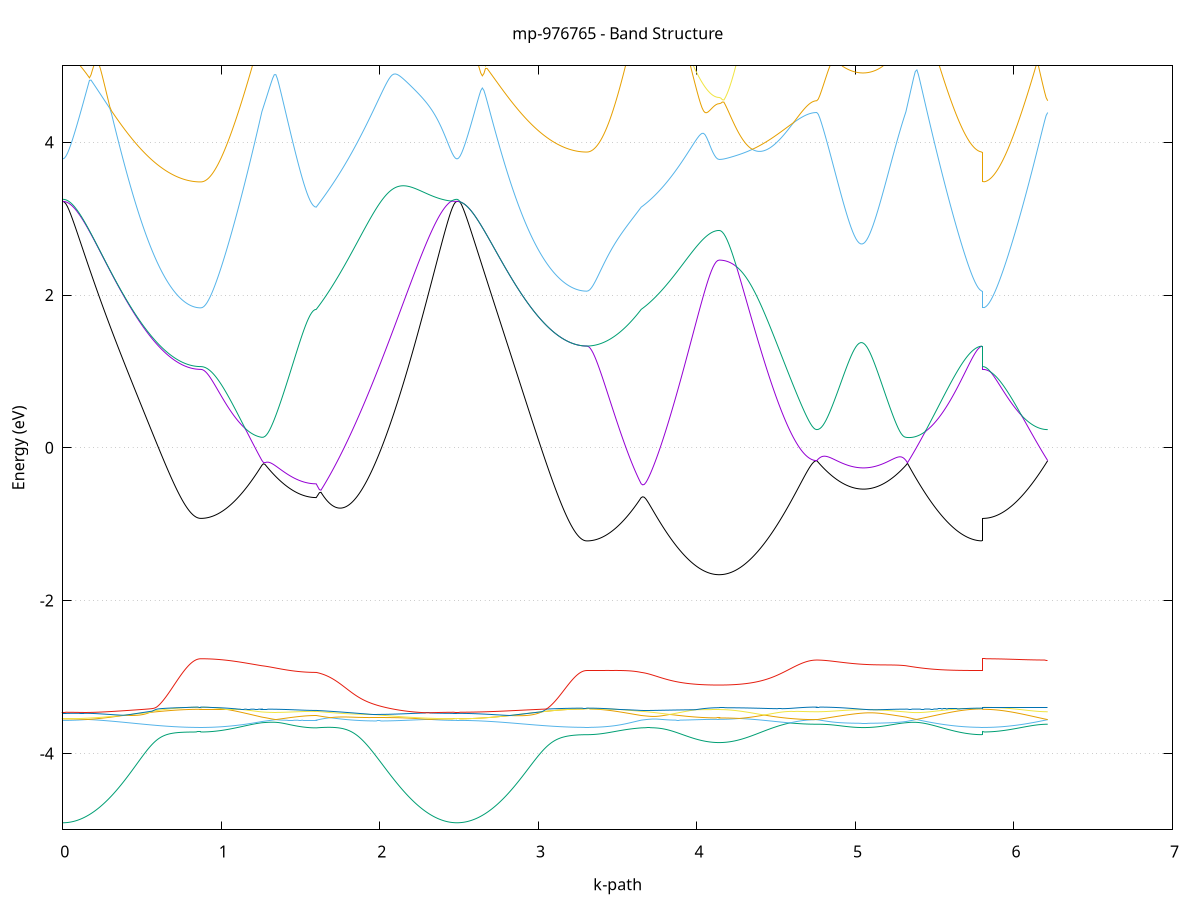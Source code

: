 set title 'mp-976765 - Band Structure'
set xlabel 'k-path'
set ylabel 'Energy (eV)'
set grid y
set yrange [-5:5]
set terminal png size 800,600
set output 'mp-976765_bands_gnuplot.png'
plot '-' using 1:2 with lines notitle, '-' using 1:2 with lines notitle, '-' using 1:2 with lines notitle, '-' using 1:2 with lines notitle, '-' using 1:2 with lines notitle, '-' using 1:2 with lines notitle, '-' using 1:2 with lines notitle, '-' using 1:2 with lines notitle, '-' using 1:2 with lines notitle, '-' using 1:2 with lines notitle, '-' using 1:2 with lines notitle, '-' using 1:2 with lines notitle, '-' using 1:2 with lines notitle, '-' using 1:2 with lines notitle, '-' using 1:2 with lines notitle, '-' using 1:2 with lines notitle, '-' using 1:2 with lines notitle, '-' using 1:2 with lines notitle, '-' using 1:2 with lines notitle, '-' using 1:2 with lines notitle, '-' using 1:2 with lines notitle, '-' using 1:2 with lines notitle, '-' using 1:2 with lines notitle, '-' using 1:2 with lines notitle, '-' using 1:2 with lines notitle, '-' using 1:2 with lines notitle, '-' using 1:2 with lines notitle, '-' using 1:2 with lines notitle, '-' using 1:2 with lines notitle, '-' using 1:2 with lines notitle, '-' using 1:2 with lines notitle, '-' using 1:2 with lines notitle, '-' using 1:2 with lines notitle, '-' using 1:2 with lines notitle, '-' using 1:2 with lines notitle, '-' using 1:2 with lines notitle, '-' using 1:2 with lines notitle, '-' using 1:2 with lines notitle, '-' using 1:2 with lines notitle, '-' using 1:2 with lines notitle, '-' using 1:2 with lines notitle, '-' using 1:2 with lines notitle, '-' using 1:2 with lines notitle, '-' using 1:2 with lines notitle, '-' using 1:2 with lines notitle, '-' using 1:2 with lines notitle, '-' using 1:2 with lines notitle, '-' using 1:2 with lines notitle, '-' using 1:2 with lines notitle, '-' using 1:2 with lines notitle, '-' using 1:2 with lines notitle, '-' using 1:2 with lines notitle, '-' using 1:2 with lines notitle, '-' using 1:2 with lines notitle, '-' using 1:2 with lines notitle, '-' using 1:2 with lines notitle, '-' using 1:2 with lines notitle, '-' using 1:2 with lines notitle, '-' using 1:2 with lines notitle, '-' using 1:2 with lines notitle, '-' using 1:2 with lines notitle, '-' using 1:2 with lines notitle, '-' using 1:2 with lines notitle, '-' using 1:2 with lines notitle
0.000000 -24.815681
0.009890 -24.815681
0.019781 -24.815681
0.029671 -24.815681
0.039561 -24.815681
0.049451 -24.815681
0.059342 -24.815681
0.069232 -24.815681
0.079122 -24.815681
0.089013 -24.815681
0.098903 -24.815681
0.108793 -24.815681
0.118683 -24.815681
0.128574 -24.815781
0.138464 -24.815781
0.148354 -24.815781
0.158245 -24.815781
0.168135 -24.815781
0.178025 -24.815881
0.187916 -24.815881
0.197806 -24.815881
0.207696 -24.815881
0.217586 -24.815881
0.227477 -24.815981
0.237367 -24.815981
0.247257 -24.815981
0.257148 -24.815981
0.267038 -24.816081
0.276928 -24.816081
0.286818 -24.816081
0.296709 -24.816181
0.306599 -24.816181
0.316489 -24.816181
0.326380 -24.816281
0.336270 -24.816281
0.346160 -24.816281
0.356050 -24.816381
0.365941 -24.816381
0.375831 -24.816381
0.385721 -24.816481
0.395612 -24.816481
0.405502 -24.816481
0.415392 -24.816581
0.425283 -24.816581
0.435173 -24.816581
0.445063 -24.816681
0.454953 -24.816681
0.464844 -24.816681
0.474734 -24.816781
0.484624 -24.816781
0.494515 -24.816781
0.504405 -24.816881
0.514295 -24.816881
0.524185 -24.816881
0.534076 -24.816981
0.543966 -24.816981
0.553856 -24.816981
0.563747 -24.817081
0.573637 -24.817081
0.583527 -24.817081
0.593417 -24.817181
0.603308 -24.817181
0.613198 -24.817181
0.623088 -24.817181
0.632979 -24.817281
0.642869 -24.817281
0.652759 -24.817281
0.662650 -24.817281
0.672540 -24.817381
0.682430 -24.817381
0.692320 -24.817381
0.702211 -24.817381
0.712101 -24.817481
0.721991 -24.817481
0.731882 -24.817481
0.741772 -24.817481
0.751662 -24.817481
0.761552 -24.817481
0.771443 -24.817481
0.781333 -24.817581
0.791223 -24.817581
0.801114 -24.817581
0.811004 -24.817581
0.820894 -24.817581
0.830784 -24.817581
0.840675 -24.817581
0.850565 -24.817581
0.860455 -24.817581
0.870346 -24.817581
0.870346 -24.817581
0.880229 -24.817581
0.890112 -24.817581
0.899995 -24.817581
0.909878 -24.817581
0.919761 -24.817581
0.929644 -24.817581
0.939527 -24.817581
0.949410 -24.817481
0.959293 -24.817481
0.969176 -24.817481
0.979059 -24.817481
0.988942 -24.817481
0.998825 -24.817381
1.008709 -24.817381
1.018592 -24.817381
1.028475 -24.817281
1.038358 -24.817281
1.048241 -24.817281
1.058124 -24.817181
1.068007 -24.817181
1.077890 -24.817081
1.087773 -24.817081
1.097656 -24.817081
1.107539 -24.816981
1.117422 -24.816981
1.127305 -24.816881
1.137188 -24.816881
1.147071 -24.816781
1.156954 -24.816781
1.166838 -24.816681
1.176721 -24.816681
1.186604 -24.816581
1.196487 -24.816481
1.206370 -24.816481
1.216253 -24.816381
1.226136 -24.816381
1.236019 -24.816281
1.245902 -24.816281
1.255785 -24.816181
1.255785 -24.816181
1.265582 -24.816181
1.275378 -24.816081
1.285175 -24.816081
1.294971 -24.815981
1.304768 -24.815981
1.314565 -24.815881
1.324361 -24.815881
1.334158 -24.815881
1.343954 -24.815781
1.353751 -24.815781
1.363548 -24.815781
1.373344 -24.815681
1.383141 -24.815681
1.392937 -24.815581
1.402734 -24.815581
1.412530 -24.815581
1.422327 -24.815481
1.432124 -24.815481
1.441920 -24.815481
1.451717 -24.815481
1.461513 -24.815381
1.471310 -24.815381
1.481107 -24.815381
1.490903 -24.815381
1.500700 -24.815281
1.510496 -24.815281
1.520293 -24.815281
1.530089 -24.815281
1.539886 -24.815281
1.549683 -24.815281
1.559479 -24.815281
1.569276 -24.815281
1.579072 -24.815281
1.588869 -24.815281
1.598666 -24.815281
1.598666 -24.815281
1.608643 -24.815281
1.618620 -24.815281
1.628597 -24.815381
1.638575 -24.815381
1.648552 -24.815481
1.658529 -24.815481
1.668506 -24.815581
1.678484 -24.815581
1.688461 -24.815681
1.698438 -24.815681
1.708415 -24.815681
1.718392 -24.815781
1.728370 -24.815781
1.738347 -24.815881
1.748324 -24.815881
1.758301 -24.815881
1.768279 -24.815981
1.778256 -24.815981
1.788233 -24.815981
1.798210 -24.816081
1.808188 -24.816081
1.818165 -24.816081
1.828142 -24.816081
1.838119 -24.816181
1.848097 -24.816181
1.858074 -24.816181
1.868051 -24.816181
1.878028 -24.816281
1.888006 -24.816281
1.897983 -24.816281
1.907960 -24.816281
1.917937 -24.816281
1.927914 -24.816281
1.937892 -24.816281
1.947869 -24.816281
1.957846 -24.816281
1.967823 -24.816281
1.977801 -24.816281
1.987778 -24.816281
1.997755 -24.816281
2.007732 -24.816281
2.017710 -24.816281
2.027687 -24.816281
2.037664 -24.816281
2.047641 -24.816281
2.057619 -24.816281
2.067596 -24.816281
2.077573 -24.816281
2.087550 -24.816281
2.097528 -24.816281
2.107505 -24.816181
2.117482 -24.816181
2.127459 -24.816181
2.137437 -24.816181
2.147414 -24.816181
2.157391 -24.816081
2.167368 -24.816081
2.177345 -24.816081
2.187323 -24.816081
2.197300 -24.816081
2.207277 -24.815981
2.217254 -24.815981
2.227232 -24.815981
2.237209 -24.815981
2.247186 -24.815981
2.257163 -24.815881
2.267141 -24.815881
2.277118 -24.815881
2.287095 -24.815881
2.297072 -24.815881
2.307050 -24.815781
2.317027 -24.815781
2.327004 -24.815781
2.336981 -24.815781
2.346959 -24.815781
2.356936 -24.815781
2.366913 -24.815681
2.376890 -24.815681
2.386867 -24.815681
2.396845 -24.815681
2.406822 -24.815681
2.416799 -24.815681
2.426776 -24.815681
2.436754 -24.815681
2.446731 -24.815681
2.456708 -24.815681
2.466685 -24.815681
2.476663 -24.815681
2.486640 -24.815681
2.486640 -24.815681
2.496629 -24.815681
2.506618 -24.815681
2.516607 -24.815681
2.526596 -24.815581
2.536585 -24.815581
2.546574 -24.815581
2.556563 -24.815581
2.566552 -24.815581
2.576542 -24.815581
2.586531 -24.815581
2.596520 -24.815581
2.606509 -24.815581
2.616498 -24.815581
2.626487 -24.815581
2.636476 -24.815581
2.646465 -24.815481
2.656454 -24.815481
2.666443 -24.815481
2.676432 -24.815481
2.686421 -24.815481
2.696410 -24.815481
2.706399 -24.815381
2.716389 -24.815381
2.726378 -24.815381
2.736367 -24.815381
2.746356 -24.815381
2.756345 -24.815281
2.766334 -24.815281
2.776323 -24.815281
2.786312 -24.815281
2.796301 -24.815181
2.806290 -24.815181
2.816279 -24.815181
2.826268 -24.815181
2.836257 -24.815081
2.846246 -24.815081
2.856236 -24.815081
2.866225 -24.815081
2.876214 -24.814981
2.886203 -24.814981
2.896192 -24.814981
2.906181 -24.814981
2.916170 -24.814881
2.926159 -24.814881
2.936148 -24.814881
2.946137 -24.814881
2.956126 -24.814781
2.966115 -24.814781
2.976104 -24.814781
2.986093 -24.814681
2.996083 -24.814681
3.006072 -24.814681
3.016061 -24.814681
3.026050 -24.814581
3.036039 -24.814581
3.046028 -24.814581
3.056017 -24.814581
3.066006 -24.814481
3.075995 -24.814481
3.085984 -24.814481
3.095973 -24.814481
3.105962 -24.814481
3.115951 -24.814381
3.125940 -24.814381
3.135930 -24.814381
3.145919 -24.814381
3.155908 -24.814381
3.165897 -24.814381
3.175886 -24.814281
3.185875 -24.814281
3.195864 -24.814281
3.205853 -24.814281
3.215842 -24.814281
3.225831 -24.814281
3.235820 -24.814281
3.245809 -24.814281
3.255798 -24.814281
3.265787 -24.814281
3.275777 -24.814281
3.285766 -24.814281
3.295755 -24.814281
3.305744 -24.814281
3.305744 -24.814281
3.315540 -24.814281
3.325337 -24.814281
3.335134 -24.814281
3.344930 -24.814281
3.354727 -24.814281
3.364523 -24.814281
3.374320 -24.814281
3.384116 -24.814281
3.393913 -24.814281
3.403710 -24.814381
3.413506 -24.814381
3.423303 -24.814381
3.433099 -24.814381
3.442896 -24.814381
3.452693 -24.814481
3.462489 -24.814481
3.472286 -24.814481
3.482082 -24.814581
3.491879 -24.814581
3.501676 -24.814581
3.511472 -24.814681
3.521269 -24.814681
3.531065 -24.814681
3.540862 -24.814781
3.550658 -24.814781
3.560455 -24.814881
3.570252 -24.814881
3.580048 -24.814881
3.589845 -24.814981
3.599641 -24.814981
3.609438 -24.815081
3.619235 -24.815081
3.629031 -24.815181
3.638828 -24.815181
3.648624 -24.815281
3.648624 -24.815281
3.658463 -24.815281
3.668302 -24.815281
3.678141 -24.815281
3.687980 -24.815381
3.697819 -24.815381
3.707658 -24.815381
3.717497 -24.815381
3.727336 -24.815481
3.737175 -24.815481
3.747014 -24.815481
3.756853 -24.815581
3.766692 -24.815581
3.776531 -24.815581
3.786370 -24.815581
3.796209 -24.815681
3.806048 -24.815681
3.815887 -24.815681
3.825726 -24.815681
3.835565 -24.815781
3.845404 -24.815781
3.855243 -24.815781
3.865082 -24.815881
3.874921 -24.815881
3.884760 -24.815881
3.894599 -24.815881
3.904438 -24.815981
3.914277 -24.815981
3.924116 -24.815981
3.933955 -24.815981
3.943794 -24.815981
3.953633 -24.816081
3.963472 -24.816081
3.973311 -24.816081
3.983150 -24.816081
3.992989 -24.816081
4.002828 -24.816181
4.012667 -24.816181
4.022506 -24.816181
4.032345 -24.816181
4.042184 -24.816181
4.052023 -24.816181
4.061862 -24.816181
4.071701 -24.816181
4.081540 -24.816281
4.091379 -24.816281
4.101218 -24.816281
4.111057 -24.816281
4.120896 -24.816281
4.130735 -24.816281
4.140574 -24.816281
4.140574 -24.816281
4.150500 -24.816281
4.160427 -24.816281
4.170353 -24.816281
4.180279 -24.816281
4.190205 -24.816281
4.200132 -24.816281
4.210058 -24.816281
4.219984 -24.816281
4.229910 -24.816281
4.239837 -24.816381
4.249763 -24.816381
4.259689 -24.816381
4.269615 -24.816381
4.279542 -24.816381
4.289468 -24.816481
4.299394 -24.816481
4.309320 -24.816481
4.319247 -24.816481
4.329173 -24.816581
4.339099 -24.816581
4.349025 -24.816581
4.358952 -24.816681
4.368878 -24.816681
4.378804 -24.816681
4.388730 -24.816781
4.398657 -24.816781
4.408583 -24.816781
4.418509 -24.816881
4.428435 -24.816881
4.438361 -24.816881
4.448288 -24.816981
4.458214 -24.816981
4.468140 -24.816981
4.478066 -24.817081
4.487993 -24.817081
4.497919 -24.817081
4.507845 -24.817181
4.517771 -24.817181
4.527698 -24.817181
4.537624 -24.817281
4.547550 -24.817281
4.557476 -24.817281
4.567403 -24.817281
4.577329 -24.817381
4.587255 -24.817381
4.597181 -24.817381
4.607108 -24.817481
4.617034 -24.817481
4.626960 -24.817481
4.636886 -24.817481
4.646813 -24.817481
4.656739 -24.817581
4.666665 -24.817581
4.676591 -24.817581
4.686518 -24.817581
4.696444 -24.817581
4.706370 -24.817581
4.716296 -24.817581
4.726223 -24.817581
4.736149 -24.817581
4.746075 -24.817581
4.756001 -24.817581
4.756001 -24.817581
4.765868 -24.817581
4.775735 -24.817581
4.785602 -24.817581
4.795468 -24.817581
4.805335 -24.817581
4.815202 -24.817581
4.825068 -24.817581
4.834935 -24.817581
4.844802 -24.817581
4.854668 -24.817581
4.864535 -24.817581
4.874402 -24.817581
4.884269 -24.817581
4.894135 -24.817481
4.904002 -24.817481
4.913869 -24.817481
4.923735 -24.817481
4.933602 -24.817481
4.943469 -24.817481
4.953336 -24.817381
4.963202 -24.817381
4.973069 -24.817381
4.982936 -24.817381
4.992802 -24.817381
5.002669 -24.817281
5.012536 -24.817281
5.022402 -24.817281
5.032269 -24.817281
5.042136 -24.817181
5.052003 -24.817181
5.061869 -24.817181
5.071736 -24.817081
5.081603 -24.817081
5.091469 -24.817081
5.101336 -24.816981
5.111203 -24.816981
5.121070 -24.816981
5.130936 -24.816881
5.140803 -24.816881
5.150670 -24.816881
5.160536 -24.816781
5.170403 -24.816781
5.180270 -24.816781
5.190137 -24.816681
5.200003 -24.816681
5.209870 -24.816581
5.219737 -24.816581
5.229603 -24.816581
5.239470 -24.816481
5.249337 -24.816481
5.259203 -24.816381
5.269070 -24.816381
5.278937 -24.816381
5.288804 -24.816281
5.298670 -24.816281
5.308537 -24.816181
5.318404 -24.816181
5.318404 -24.816181
5.328300 -24.816081
5.338196 -24.816081
5.348092 -24.815981
5.357988 -24.815981
5.367884 -24.815881
5.377780 -24.815781
5.387676 -24.815781
5.397572 -24.815681
5.407468 -24.815681
5.417364 -24.815581
5.427260 -24.815481
5.437156 -24.815481
5.447052 -24.815381
5.456948 -24.815381
5.466844 -24.815281
5.476740 -24.815281
5.486636 -24.815181
5.496533 -24.815181
5.506429 -24.815081
5.516325 -24.814981
5.526221 -24.814981
5.536117 -24.814981
5.546013 -24.814881
5.555909 -24.814881
5.565805 -24.814781
5.575701 -24.814781
5.585597 -24.814681
5.595493 -24.814681
5.605389 -24.814681
5.615285 -24.814581
5.625181 -24.814581
5.635077 -24.814481
5.644973 -24.814481
5.654869 -24.814481
5.664765 -24.814481
5.674661 -24.814381
5.684557 -24.814381
5.694453 -24.814381
5.704349 -24.814381
5.714246 -24.814281
5.724142 -24.814281
5.734038 -24.814281
5.743934 -24.814281
5.753830 -24.814281
5.763726 -24.814281
5.773622 -24.814281
5.783518 -24.814281
5.793414 -24.814281
5.803310 -24.814281
5.803310 -24.817581
5.813299 -24.817581
5.823288 -24.817581
5.833277 -24.817581
5.843266 -24.817581
5.853255 -24.817581
5.863244 -24.817581
5.873233 -24.817581
5.883222 -24.817581
5.893212 -24.817581
5.903201 -24.817581
5.913190 -24.817581
5.923179 -24.817581
5.933168 -24.817581
5.943157 -24.817581
5.953146 -24.817581
5.963135 -24.817581
5.973124 -24.817581
5.983113 -24.817581
5.993102 -24.817581
6.003091 -24.817581
6.013080 -24.817581
6.023069 -24.817581
6.033059 -24.817581
6.043048 -24.817581
6.053037 -24.817581
6.063026 -24.817581
6.073015 -24.817581
6.083004 -24.817581
6.092993 -24.817581
6.102982 -24.817581
6.112971 -24.817581
6.122960 -24.817581
6.132949 -24.817581
6.142938 -24.817581
6.152927 -24.817581
6.162916 -24.817581
6.172906 -24.817581
6.182895 -24.817581
6.192884 -24.817581
6.202873 -24.817581
6.212862 -24.817581
e
0.000000 -24.800281
0.009890 -24.800281
0.019781 -24.800281
0.029671 -24.800281
0.039561 -24.800281
0.049451 -24.800381
0.059342 -24.800381
0.069232 -24.800381
0.079122 -24.800381
0.089013 -24.800381
0.098903 -24.800381
0.108793 -24.800381
0.118683 -24.800481
0.128574 -24.800481
0.138464 -24.800481
0.148354 -24.800481
0.158245 -24.800481
0.168135 -24.800581
0.178025 -24.800581
0.187916 -24.800581
0.197806 -24.800681
0.207696 -24.800681
0.217586 -24.800681
0.227477 -24.800781
0.237367 -24.800781
0.247257 -24.800781
0.257148 -24.800881
0.267038 -24.800881
0.276928 -24.800881
0.286818 -24.800981
0.296709 -24.800981
0.306599 -24.801081
0.316489 -24.801081
0.326380 -24.801181
0.336270 -24.801181
0.346160 -24.801281
0.356050 -24.801281
0.365941 -24.801281
0.375831 -24.801381
0.385721 -24.801381
0.395612 -24.801481
0.405502 -24.801481
0.415392 -24.801581
0.425283 -24.801581
0.435173 -24.801681
0.445063 -24.801681
0.454953 -24.801781
0.464844 -24.801781
0.474734 -24.801881
0.484624 -24.801881
0.494515 -24.801981
0.504405 -24.801981
0.514295 -24.802081
0.524185 -24.802081
0.534076 -24.802081
0.543966 -24.802181
0.553856 -24.802181
0.563747 -24.802281
0.573637 -24.802281
0.583527 -24.802381
0.593417 -24.802381
0.603308 -24.802381
0.613198 -24.802481
0.623088 -24.802481
0.632979 -24.802581
0.642869 -24.802581
0.652759 -24.802581
0.662650 -24.802681
0.672540 -24.802681
0.682430 -24.802681
0.692320 -24.802781
0.702211 -24.802781
0.712101 -24.802781
0.721991 -24.802781
0.731882 -24.802881
0.741772 -24.802881
0.751662 -24.802881
0.761552 -24.802881
0.771443 -24.802881
0.781333 -24.802981
0.791223 -24.802981
0.801114 -24.802981
0.811004 -24.802981
0.820894 -24.802981
0.830784 -24.802981
0.840675 -24.802981
0.850565 -24.802981
0.860455 -24.802981
0.870346 -24.802981
0.870346 -24.802981
0.880229 -24.802981
0.890112 -24.802981
0.899995 -24.802981
0.909878 -24.802981
0.919761 -24.802981
0.929644 -24.802981
0.939527 -24.802981
0.949410 -24.802981
0.959293 -24.802981
0.969176 -24.802981
0.979059 -24.802981
0.988942 -24.802981
0.998825 -24.802981
1.008709 -24.802981
1.018592 -24.802981
1.028475 -24.802981
1.038358 -24.802981
1.048241 -24.802981
1.058124 -24.802981
1.068007 -24.802981
1.077890 -24.802981
1.087773 -24.802981
1.097656 -24.802981
1.107539 -24.802981
1.117422 -24.802981
1.127305 -24.802981
1.137188 -24.802981
1.147071 -24.802981
1.156954 -24.802981
1.166838 -24.802981
1.176721 -24.802881
1.186604 -24.802881
1.196487 -24.802881
1.206370 -24.802881
1.216253 -24.802881
1.226136 -24.802881
1.236019 -24.802881
1.245902 -24.802881
1.255785 -24.802881
1.255785 -24.802881
1.265582 -24.802881
1.275378 -24.802881
1.285175 -24.802881
1.294971 -24.802881
1.304768 -24.802781
1.314565 -24.802781
1.324361 -24.802781
1.334158 -24.802781
1.343954 -24.802781
1.353751 -24.802781
1.363548 -24.802781
1.373344 -24.802681
1.383141 -24.802681
1.392937 -24.802681
1.402734 -24.802681
1.412530 -24.802681
1.422327 -24.802581
1.432124 -24.802581
1.441920 -24.802581
1.451717 -24.802581
1.461513 -24.802481
1.471310 -24.802481
1.481107 -24.802481
1.490903 -24.802481
1.500700 -24.802381
1.510496 -24.802381
1.520293 -24.802381
1.530089 -24.802281
1.539886 -24.802281
1.549683 -24.802281
1.559479 -24.802281
1.569276 -24.802181
1.579072 -24.802181
1.588869 -24.802181
1.598666 -24.802181
1.598666 -24.802181
1.608643 -24.802081
1.618620 -24.802081
1.628597 -24.802081
1.638575 -24.802081
1.648552 -24.802081
1.658529 -24.802081
1.668506 -24.801981
1.678484 -24.801981
1.688461 -24.801981
1.698438 -24.801981
1.708415 -24.801881
1.718392 -24.801881
1.728370 -24.801881
1.738347 -24.801881
1.748324 -24.801781
1.758301 -24.801781
1.768279 -24.801781
1.778256 -24.801781
1.788233 -24.801681
1.798210 -24.801681
1.808188 -24.801681
1.818165 -24.801681
1.828142 -24.801581
1.838119 -24.801581
1.848097 -24.801581
1.858074 -24.801581
1.868051 -24.801481
1.878028 -24.801481
1.888006 -24.801481
1.897983 -24.801481
1.907960 -24.801381
1.917937 -24.801381
1.927914 -24.801381
1.937892 -24.801281
1.947869 -24.801281
1.957846 -24.801281
1.967823 -24.801281
1.977801 -24.801181
1.987778 -24.801181
1.997755 -24.801181
2.007732 -24.801081
2.017710 -24.801081
2.027687 -24.801081
2.037664 -24.801081
2.047641 -24.800981
2.057619 -24.800981
2.067596 -24.800981
2.077573 -24.800981
2.087550 -24.800881
2.097528 -24.800881
2.107505 -24.800881
2.117482 -24.800881
2.127459 -24.800781
2.137437 -24.800781
2.147414 -24.800781
2.157391 -24.800781
2.167368 -24.800681
2.177345 -24.800681
2.187323 -24.800681
2.197300 -24.800681
2.207277 -24.800581
2.217254 -24.800581
2.227232 -24.800581
2.237209 -24.800581
2.247186 -24.800581
2.257163 -24.800481
2.267141 -24.800481
2.277118 -24.800481
2.287095 -24.800481
2.297072 -24.800481
2.307050 -24.800481
2.317027 -24.800481
2.327004 -24.800381
2.336981 -24.800381
2.346959 -24.800381
2.356936 -24.800381
2.366913 -24.800381
2.376890 -24.800381
2.386867 -24.800381
2.396845 -24.800381
2.406822 -24.800381
2.416799 -24.800381
2.426776 -24.800281
2.436754 -24.800281
2.446731 -24.800281
2.456708 -24.800281
2.466685 -24.800281
2.476663 -24.800281
2.486640 -24.800281
2.486640 -24.800281
2.496629 -24.800281
2.506618 -24.800281
2.516607 -24.800281
2.526596 -24.800281
2.536585 -24.800381
2.546574 -24.800381
2.556563 -24.800381
2.566552 -24.800381
2.576542 -24.800381
2.586531 -24.800381
2.596520 -24.800381
2.606509 -24.800381
2.616498 -24.800481
2.626487 -24.800481
2.636476 -24.800481
2.646465 -24.800481
2.656454 -24.800581
2.666443 -24.800581
2.676432 -24.800581
2.686421 -24.800581
2.696410 -24.800681
2.706399 -24.800681
2.716389 -24.800681
2.726378 -24.800781
2.736367 -24.800781
2.746356 -24.800781
2.756345 -24.800881
2.766334 -24.800881
2.776323 -24.800881
2.786312 -24.800981
2.796301 -24.800981
2.806290 -24.800981
2.816279 -24.801081
2.826268 -24.801081
2.836257 -24.801181
2.846246 -24.801181
2.856236 -24.801181
2.866225 -24.801281
2.876214 -24.801281
2.886203 -24.801381
2.896192 -24.801381
2.906181 -24.801381
2.916170 -24.801481
2.926159 -24.801481
2.936148 -24.801581
2.946137 -24.801581
2.956126 -24.801581
2.966115 -24.801681
2.976104 -24.801681
2.986093 -24.801781
2.996083 -24.801781
3.006072 -24.801781
3.016061 -24.801881
3.026050 -24.801881
3.036039 -24.801981
3.046028 -24.801981
3.056017 -24.801981
3.066006 -24.802081
3.075995 -24.802081
3.085984 -24.802081
3.095973 -24.802181
3.105962 -24.802181
3.115951 -24.802181
3.125940 -24.802181
3.135930 -24.802281
3.145919 -24.802281
3.155908 -24.802281
3.165897 -24.802281
3.175886 -24.802381
3.185875 -24.802381
3.195864 -24.802381
3.205853 -24.802381
3.215842 -24.802381
3.225831 -24.802381
3.235820 -24.802381
3.245809 -24.802481
3.255798 -24.802481
3.265787 -24.802481
3.275777 -24.802481
3.285766 -24.802481
3.295755 -24.802481
3.305744 -24.802481
3.305744 -24.802481
3.315540 -24.802481
3.325337 -24.802481
3.335134 -24.802481
3.344930 -24.802481
3.354727 -24.802481
3.364523 -24.802481
3.374320 -24.802481
3.384116 -24.802481
3.393913 -24.802481
3.403710 -24.802481
3.413506 -24.802481
3.423303 -24.802381
3.433099 -24.802381
3.442896 -24.802381
3.452693 -24.802381
3.462489 -24.802381
3.472286 -24.802381
3.482082 -24.802381
3.491879 -24.802381
3.501676 -24.802381
3.511472 -24.802381
3.521269 -24.802381
3.531065 -24.802281
3.540862 -24.802281
3.550658 -24.802281
3.560455 -24.802281
3.570252 -24.802281
3.580048 -24.802281
3.589845 -24.802281
3.599641 -24.802281
3.609438 -24.802181
3.619235 -24.802181
3.629031 -24.802181
3.638828 -24.802181
3.648624 -24.802181
3.648624 -24.802181
3.658463 -24.802181
3.668302 -24.802081
3.678141 -24.802081
3.687980 -24.802081
3.697819 -24.802081
3.707658 -24.802081
3.717497 -24.802081
3.727336 -24.802081
3.737175 -24.801981
3.747014 -24.801981
3.756853 -24.801981
3.766692 -24.801981
3.776531 -24.801981
3.786370 -24.801981
3.796209 -24.801881
3.806048 -24.801881
3.815887 -24.801881
3.825726 -24.801881
3.835565 -24.801881
3.845404 -24.801881
3.855243 -24.801781
3.865082 -24.801781
3.874921 -24.801781
3.884760 -24.801781
3.894599 -24.801781
3.904438 -24.801681
3.914277 -24.801681
3.924116 -24.801681
3.933955 -24.801681
3.943794 -24.801681
3.953633 -24.801681
3.963472 -24.801581
3.973311 -24.801581
3.983150 -24.801581
3.992989 -24.801581
4.002828 -24.801581
4.012667 -24.801581
4.022506 -24.801581
4.032345 -24.801481
4.042184 -24.801481
4.052023 -24.801481
4.061862 -24.801481
4.071701 -24.801481
4.081540 -24.801481
4.091379 -24.801481
4.101218 -24.801481
4.111057 -24.801481
4.120896 -24.801481
4.130735 -24.801481
4.140574 -24.801481
4.140574 -24.801481
4.150500 -24.801481
4.160427 -24.801481
4.170353 -24.801481
4.180279 -24.801481
4.190205 -24.801481
4.200132 -24.801481
4.210058 -24.801481
4.219984 -24.801481
4.229910 -24.801481
4.239837 -24.801481
4.249763 -24.801481
4.259689 -24.801481
4.269615 -24.801481
4.279542 -24.801481
4.289468 -24.801481
4.299394 -24.801481
4.309320 -24.801481
4.319247 -24.801481
4.329173 -24.801481
4.339099 -24.801381
4.349025 -24.801381
4.358952 -24.801381
4.368878 -24.801381
4.378804 -24.801381
4.388730 -24.801381
4.398657 -24.801381
4.408583 -24.801381
4.418509 -24.801381
4.428435 -24.801381
4.438361 -24.801381
4.448288 -24.801381
4.458214 -24.801381
4.468140 -24.801381
4.478066 -24.801381
4.487993 -24.801381
4.497919 -24.801381
4.507845 -24.801381
4.517771 -24.801381
4.527698 -24.801381
4.537624 -24.801381
4.547550 -24.801281
4.557476 -24.801281
4.567403 -24.801281
4.577329 -24.801281
4.587255 -24.801281
4.597181 -24.801281
4.607108 -24.801281
4.617034 -24.801281
4.626960 -24.801281
4.636886 -24.801281
4.646813 -24.801281
4.656739 -24.801281
4.666665 -24.801281
4.676591 -24.801281
4.686518 -24.801281
4.696444 -24.801281
4.706370 -24.801281
4.716296 -24.801281
4.726223 -24.801281
4.736149 -24.801281
4.746075 -24.801281
4.756001 -24.801281
4.756001 -24.801281
4.765868 -24.801281
4.775735 -24.801381
4.785602 -24.801381
4.795468 -24.801481
4.805335 -24.801481
4.815202 -24.801581
4.825068 -24.801581
4.834935 -24.801681
4.844802 -24.801681
4.854668 -24.801781
4.864535 -24.801781
4.874402 -24.801881
4.884269 -24.801881
4.894135 -24.801881
4.904002 -24.801981
4.913869 -24.801981
4.923735 -24.802081
4.933602 -24.802081
4.943469 -24.802181
4.953336 -24.802181
4.963202 -24.802181
4.973069 -24.802281
4.982936 -24.802281
4.992802 -24.802381
5.002669 -24.802381
5.012536 -24.802381
5.022402 -24.802481
5.032269 -24.802481
5.042136 -24.802481
5.052003 -24.802581
5.061869 -24.802581
5.071736 -24.802581
5.081603 -24.802581
5.091469 -24.802681
5.101336 -24.802681
5.111203 -24.802681
5.121070 -24.802681
5.130936 -24.802781
5.140803 -24.802781
5.150670 -24.802781
5.160536 -24.802781
5.170403 -24.802781
5.180270 -24.802781
5.190137 -24.802781
5.200003 -24.802881
5.209870 -24.802881
5.219737 -24.802881
5.229603 -24.802881
5.239470 -24.802881
5.249337 -24.802881
5.259203 -24.802881
5.269070 -24.802881
5.278937 -24.802881
5.288804 -24.802881
5.298670 -24.802881
5.308537 -24.802881
5.318404 -24.802881
5.318404 -24.802881
5.328300 -24.802881
5.338196 -24.802881
5.348092 -24.802881
5.357988 -24.802781
5.367884 -24.802781
5.377780 -24.802781
5.387676 -24.802781
5.397572 -24.802781
5.407468 -24.802781
5.417364 -24.802781
5.427260 -24.802781
5.437156 -24.802781
5.447052 -24.802781
5.456948 -24.802681
5.466844 -24.802681
5.476740 -24.802681
5.486636 -24.802681
5.496533 -24.802681
5.506429 -24.802681
5.516325 -24.802681
5.526221 -24.802681
5.536117 -24.802681
5.546013 -24.802581
5.555909 -24.802581
5.565805 -24.802581
5.575701 -24.802581
5.585597 -24.802581
5.595493 -24.802581
5.605389 -24.802581
5.615285 -24.802581
5.625181 -24.802581
5.635077 -24.802581
5.644973 -24.802581
5.654869 -24.802481
5.664765 -24.802481
5.674661 -24.802481
5.684557 -24.802481
5.694453 -24.802481
5.704349 -24.802481
5.714246 -24.802481
5.724142 -24.802481
5.734038 -24.802481
5.743934 -24.802481
5.753830 -24.802481
5.763726 -24.802481
5.773622 -24.802481
5.783518 -24.802481
5.793414 -24.802481
5.803310 -24.802481
5.803310 -24.802981
5.813299 -24.802981
5.823288 -24.802981
5.833277 -24.802981
5.843266 -24.802981
5.853255 -24.802981
5.863244 -24.802981
5.873233 -24.802981
5.883222 -24.802881
5.893212 -24.802881
5.903201 -24.802881
5.913190 -24.802881
5.923179 -24.802781
5.933168 -24.802781
5.943157 -24.802781
5.953146 -24.802681
5.963135 -24.802681
5.973124 -24.802681
5.983113 -24.802581
5.993102 -24.802581
6.003091 -24.802481
6.013080 -24.802481
6.023069 -24.802381
6.033059 -24.802381
6.043048 -24.802281
6.053037 -24.802281
6.063026 -24.802181
6.073015 -24.802181
6.083004 -24.802081
6.092993 -24.802081
6.102982 -24.801981
6.112971 -24.801881
6.122960 -24.801881
6.132949 -24.801781
6.142938 -24.801681
6.152927 -24.801681
6.162916 -24.801581
6.172906 -24.801581
6.182895 -24.801481
6.192884 -24.801381
6.202873 -24.801381
6.212862 -24.801281
e
0.000000 -24.800281
0.009890 -24.800281
0.019781 -24.800281
0.029671 -24.800281
0.039561 -24.800281
0.049451 -24.800281
0.059342 -24.800281
0.069232 -24.800281
0.079122 -24.800281
0.089013 -24.800281
0.098903 -24.800281
0.108793 -24.800281
0.118683 -24.800281
0.128574 -24.800281
0.138464 -24.800281
0.148354 -24.800281
0.158245 -24.800281
0.168135 -24.800281
0.178025 -24.800281
0.187916 -24.800281
0.197806 -24.800281
0.207696 -24.800281
0.217586 -24.800281
0.227477 -24.800181
0.237367 -24.800181
0.247257 -24.800181
0.257148 -24.800181
0.267038 -24.800181
0.276928 -24.800181
0.286818 -24.800181
0.296709 -24.800181
0.306599 -24.800181
0.316489 -24.800181
0.326380 -24.800181
0.336270 -24.800081
0.346160 -24.800081
0.356050 -24.800081
0.365941 -24.800081
0.375831 -24.800081
0.385721 -24.800081
0.395612 -24.800081
0.405502 -24.800081
0.415392 -24.799981
0.425283 -24.799981
0.435173 -24.799981
0.445063 -24.799981
0.454953 -24.799981
0.464844 -24.799981
0.474734 -24.799981
0.484624 -24.799981
0.494515 -24.799881
0.504405 -24.799881
0.514295 -24.799881
0.524185 -24.799881
0.534076 -24.799881
0.543966 -24.799881
0.553856 -24.799881
0.563747 -24.799881
0.573637 -24.799781
0.583527 -24.799781
0.593417 -24.799781
0.603308 -24.799781
0.613198 -24.799781
0.623088 -24.799781
0.632979 -24.799781
0.642869 -24.799781
0.652759 -24.799681
0.662650 -24.799681
0.672540 -24.799681
0.682430 -24.799681
0.692320 -24.799681
0.702211 -24.799681
0.712101 -24.799681
0.721991 -24.799681
0.731882 -24.799681
0.741772 -24.799681
0.751662 -24.799681
0.761552 -24.799581
0.771443 -24.799581
0.781333 -24.799581
0.791223 -24.799581
0.801114 -24.799581
0.811004 -24.799581
0.820894 -24.799581
0.830784 -24.799581
0.840675 -24.799581
0.850565 -24.799581
0.860455 -24.799581
0.870346 -24.799581
0.870346 -24.799581
0.880229 -24.799581
0.890112 -24.799581
0.899995 -24.799581
0.909878 -24.799581
0.919761 -24.799581
0.929644 -24.799581
0.939527 -24.799581
0.949410 -24.799681
0.959293 -24.799681
0.969176 -24.799681
0.979059 -24.799681
0.988942 -24.799681
0.998825 -24.799781
1.008709 -24.799781
1.018592 -24.799781
1.028475 -24.799781
1.038358 -24.799881
1.048241 -24.799881
1.058124 -24.799881
1.068007 -24.799881
1.077890 -24.799981
1.087773 -24.799981
1.097656 -24.799981
1.107539 -24.800081
1.117422 -24.800081
1.127305 -24.800181
1.137188 -24.800181
1.147071 -24.800181
1.156954 -24.800281
1.166838 -24.800281
1.176721 -24.800381
1.186604 -24.800381
1.196487 -24.800481
1.206370 -24.800481
1.216253 -24.800581
1.226136 -24.800581
1.236019 -24.800681
1.245902 -24.800681
1.255785 -24.800781
1.255785 -24.800781
1.265582 -24.800781
1.275378 -24.800781
1.285175 -24.800881
1.294971 -24.800881
1.304768 -24.800881
1.314565 -24.800981
1.324361 -24.800981
1.334158 -24.801081
1.343954 -24.801081
1.353751 -24.801081
1.363548 -24.801181
1.373344 -24.801181
1.383141 -24.801181
1.392937 -24.801281
1.402734 -24.801281
1.412530 -24.801381
1.422327 -24.801381
1.432124 -24.801381
1.441920 -24.801481
1.451717 -24.801481
1.461513 -24.801581
1.471310 -24.801581
1.481107 -24.801581
1.490903 -24.801681
1.500700 -24.801681
1.510496 -24.801781
1.520293 -24.801781
1.530089 -24.801781
1.539886 -24.801881
1.549683 -24.801881
1.559479 -24.801881
1.569276 -24.801981
1.579072 -24.801981
1.588869 -24.801981
1.598666 -24.801981
1.598666 -24.801981
1.608643 -24.801981
1.618620 -24.801981
1.628597 -24.801981
1.638575 -24.801881
1.648552 -24.801881
1.658529 -24.801881
1.668506 -24.801881
1.678484 -24.801781
1.688461 -24.801781
1.698438 -24.801781
1.708415 -24.801681
1.718392 -24.801681
1.728370 -24.801681
1.738347 -24.801681
1.748324 -24.801581
1.758301 -24.801581
1.768279 -24.801581
1.778256 -24.801581
1.788233 -24.801481
1.798210 -24.801481
1.808188 -24.801481
1.818165 -24.801381
1.828142 -24.801381
1.838119 -24.801381
1.848097 -24.801381
1.858074 -24.801281
1.868051 -24.801281
1.878028 -24.801281
1.888006 -24.801281
1.897983 -24.801181
1.907960 -24.801181
1.917937 -24.801181
1.927914 -24.801081
1.937892 -24.801081
1.947869 -24.801081
1.957846 -24.801081
1.967823 -24.800981
1.977801 -24.800981
1.987778 -24.800981
1.997755 -24.800981
2.007732 -24.800881
2.017710 -24.800881
2.027687 -24.800881
2.037664 -24.800881
2.047641 -24.800881
2.057619 -24.800781
2.067596 -24.800781
2.077573 -24.800781
2.087550 -24.800781
2.097528 -24.800681
2.107505 -24.800681
2.117482 -24.800681
2.127459 -24.800681
2.137437 -24.800681
2.147414 -24.800581
2.157391 -24.800581
2.167368 -24.800581
2.177345 -24.800581
2.187323 -24.800581
2.197300 -24.800581
2.207277 -24.800481
2.217254 -24.800481
2.227232 -24.800481
2.237209 -24.800481
2.247186 -24.800481
2.257163 -24.800481
2.267141 -24.800481
2.277118 -24.800481
2.287095 -24.800381
2.297072 -24.800381
2.307050 -24.800381
2.317027 -24.800381
2.327004 -24.800381
2.336981 -24.800381
2.346959 -24.800381
2.356936 -24.800381
2.366913 -24.800381
2.376890 -24.800381
2.386867 -24.800381
2.396845 -24.800381
2.406822 -24.800281
2.416799 -24.800281
2.426776 -24.800281
2.436754 -24.800281
2.446731 -24.800281
2.456708 -24.800281
2.466685 -24.800281
2.476663 -24.800281
2.486640 -24.800281
2.486640 -24.800281
2.496629 -24.800281
2.506618 -24.800281
2.516607 -24.800281
2.526596 -24.800281
2.536585 -24.800381
2.546574 -24.800381
2.556563 -24.800381
2.566552 -24.800381
2.576542 -24.800381
2.586531 -24.800381
2.596520 -24.800381
2.606509 -24.800381
2.616498 -24.800481
2.626487 -24.800481
2.636476 -24.800481
2.646465 -24.800481
2.656454 -24.800581
2.666443 -24.800581
2.676432 -24.800581
2.686421 -24.800581
2.696410 -24.800681
2.706399 -24.800681
2.716389 -24.800681
2.726378 -24.800781
2.736367 -24.800781
2.746356 -24.800781
2.756345 -24.800881
2.766334 -24.800881
2.776323 -24.800881
2.786312 -24.800981
2.796301 -24.800981
2.806290 -24.800981
2.816279 -24.801081
2.826268 -24.801081
2.836257 -24.801181
2.846246 -24.801181
2.856236 -24.801181
2.866225 -24.801281
2.876214 -24.801281
2.886203 -24.801381
2.896192 -24.801381
2.906181 -24.801381
2.916170 -24.801481
2.926159 -24.801481
2.936148 -24.801581
2.946137 -24.801581
2.956126 -24.801581
2.966115 -24.801681
2.976104 -24.801681
2.986093 -24.801781
2.996083 -24.801781
3.006072 -24.801781
3.016061 -24.801881
3.026050 -24.801881
3.036039 -24.801981
3.046028 -24.801981
3.056017 -24.801981
3.066006 -24.802081
3.075995 -24.802081
3.085984 -24.802081
3.095973 -24.802081
3.105962 -24.802181
3.115951 -24.802181
3.125940 -24.802181
3.135930 -24.802281
3.145919 -24.802281
3.155908 -24.802281
3.165897 -24.802281
3.175886 -24.802281
3.185875 -24.802381
3.195864 -24.802381
3.205853 -24.802381
3.215842 -24.802381
3.225831 -24.802381
3.235820 -24.802381
3.245809 -24.802481
3.255798 -24.802481
3.265787 -24.802481
3.275777 -24.802481
3.285766 -24.802481
3.295755 -24.802481
3.305744 -24.802481
3.305744 -24.802481
3.315540 -24.802481
3.325337 -24.802481
3.335134 -24.802481
3.344930 -24.802481
3.354727 -24.802481
3.364523 -24.802481
3.374320 -24.802481
3.384116 -24.802481
3.393913 -24.802481
3.403710 -24.802381
3.413506 -24.802381
3.423303 -24.802381
3.433099 -24.802381
3.442896 -24.802381
3.452693 -24.802381
3.462489 -24.802381
3.472286 -24.802381
3.482082 -24.802381
3.491879 -24.802281
3.501676 -24.802281
3.511472 -24.802281
3.521269 -24.802281
3.531065 -24.802281
3.540862 -24.802281
3.550658 -24.802181
3.560455 -24.802181
3.570252 -24.802181
3.580048 -24.802181
3.589845 -24.802181
3.599641 -24.802081
3.609438 -24.802081
3.619235 -24.802081
3.629031 -24.802081
3.638828 -24.802081
3.648624 -24.801981
3.648624 -24.801981
3.658463 -24.801981
3.668302 -24.801981
3.678141 -24.801981
3.687980 -24.801981
3.697819 -24.801981
3.707658 -24.801881
3.717497 -24.801881
3.727336 -24.801881
3.737175 -24.801881
3.747014 -24.801881
3.756853 -24.801781
3.766692 -24.801781
3.776531 -24.801781
3.786370 -24.801781
3.796209 -24.801781
3.806048 -24.801681
3.815887 -24.801681
3.825726 -24.801681
3.835565 -24.801681
3.845404 -24.801681
3.855243 -24.801581
3.865082 -24.801581
3.874921 -24.801581
3.884760 -24.801581
3.894599 -24.801581
3.904438 -24.801581
3.914277 -24.801481
3.924116 -24.801481
3.933955 -24.801481
3.943794 -24.801481
3.953633 -24.801481
3.963472 -24.801381
3.973311 -24.801381
3.983150 -24.801381
3.992989 -24.801381
4.002828 -24.801381
4.012667 -24.801381
4.022506 -24.801381
4.032345 -24.801381
4.042184 -24.801281
4.052023 -24.801281
4.061862 -24.801281
4.071701 -24.801281
4.081540 -24.801281
4.091379 -24.801281
4.101218 -24.801281
4.111057 -24.801281
4.120896 -24.801281
4.130735 -24.801281
4.140574 -24.801281
4.140574 -24.801281
4.150500 -24.801281
4.160427 -24.801281
4.170353 -24.801281
4.180279 -24.801281
4.190205 -24.801281
4.200132 -24.801281
4.210058 -24.801281
4.219984 -24.801281
4.229910 -24.801281
4.239837 -24.801281
4.249763 -24.801281
4.259689 -24.801281
4.269615 -24.801281
4.279542 -24.801281
4.289468 -24.801281
4.299394 -24.801281
4.309320 -24.801281
4.319247 -24.801281
4.329173 -24.801281
4.339099 -24.801281
4.349025 -24.801281
4.358952 -24.801281
4.368878 -24.801281
4.378804 -24.801281
4.388730 -24.801281
4.398657 -24.801281
4.408583 -24.801281
4.418509 -24.801281
4.428435 -24.801281
4.438361 -24.801281
4.448288 -24.801281
4.458214 -24.801281
4.468140 -24.801281
4.478066 -24.801281
4.487993 -24.801281
4.497919 -24.801281
4.507845 -24.801281
4.517771 -24.801281
4.527698 -24.801281
4.537624 -24.801281
4.547550 -24.801281
4.557476 -24.801281
4.567403 -24.801281
4.577329 -24.801281
4.587255 -24.801281
4.597181 -24.801281
4.607108 -24.801281
4.617034 -24.801281
4.626960 -24.801281
4.636886 -24.801281
4.646813 -24.801281
4.656739 -24.801281
4.666665 -24.801281
4.676591 -24.801281
4.686518 -24.801281
4.696444 -24.801281
4.706370 -24.801281
4.716296 -24.801281
4.726223 -24.801281
4.736149 -24.801281
4.746075 -24.801281
4.756001 -24.801281
4.756001 -24.801281
4.765868 -24.801281
4.775735 -24.801181
4.785602 -24.801181
4.795468 -24.801081
4.805335 -24.801081
4.815202 -24.800981
4.825068 -24.800981
4.834935 -24.800881
4.844802 -24.800881
4.854668 -24.800781
4.864535 -24.800781
4.874402 -24.800781
4.884269 -24.800681
4.894135 -24.800681
4.904002 -24.800681
4.913869 -24.800581
4.923735 -24.800581
4.933602 -24.800581
4.943469 -24.800481
4.953336 -24.800481
4.963202 -24.800481
4.973069 -24.800381
4.982936 -24.800381
4.992802 -24.800381
5.002669 -24.800381
5.012536 -24.800381
5.022402 -24.800281
5.032269 -24.800281
5.042136 -24.800281
5.052003 -24.800281
5.061869 -24.800281
5.071736 -24.800281
5.081603 -24.800281
5.091469 -24.800281
5.101336 -24.800281
5.111203 -24.800281
5.121070 -24.800281
5.130936 -24.800281
5.140803 -24.800281
5.150670 -24.800281
5.160536 -24.800281
5.170403 -24.800381
5.180270 -24.800381
5.190137 -24.800381
5.200003 -24.800381
5.209870 -24.800381
5.219737 -24.800481
5.229603 -24.800481
5.239470 -24.800481
5.249337 -24.800481
5.259203 -24.800581
5.269070 -24.800581
5.278937 -24.800581
5.288804 -24.800681
5.298670 -24.800681
5.308537 -24.800681
5.318404 -24.800781
5.318404 -24.800781
5.328300 -24.800781
5.338196 -24.800881
5.348092 -24.800881
5.357988 -24.800981
5.367884 -24.800981
5.377780 -24.801081
5.387676 -24.801081
5.397572 -24.801181
5.407468 -24.801181
5.417364 -24.801281
5.427260 -24.801281
5.437156 -24.801381
5.447052 -24.801381
5.456948 -24.801481
5.466844 -24.801481
5.476740 -24.801581
5.486636 -24.801581
5.496533 -24.801681
5.506429 -24.801681
5.516325 -24.801781
5.526221 -24.801781
5.536117 -24.801781
5.546013 -24.801881
5.555909 -24.801881
5.565805 -24.801981
5.575701 -24.801981
5.585597 -24.801981
5.595493 -24.802081
5.605389 -24.802081
5.615285 -24.802181
5.625181 -24.802181
5.635077 -24.802181
5.644973 -24.802181
5.654869 -24.802281
5.664765 -24.802281
5.674661 -24.802281
5.684557 -24.802281
5.694453 -24.802381
5.704349 -24.802381
5.714246 -24.802381
5.724142 -24.802381
5.734038 -24.802381
5.743934 -24.802481
5.753830 -24.802481
5.763726 -24.802481
5.773622 -24.802481
5.783518 -24.802481
5.793414 -24.802481
5.803310 -24.802481
5.803310 -24.799581
5.813299 -24.799581
5.823288 -24.799581
5.833277 -24.799581
5.843266 -24.799581
5.853255 -24.799581
5.863244 -24.799681
5.873233 -24.799681
5.883222 -24.799681
5.893212 -24.799681
5.903201 -24.799681
5.913190 -24.799781
5.923179 -24.799781
5.933168 -24.799781
5.943157 -24.799781
5.953146 -24.799881
5.963135 -24.799881
5.973124 -24.799981
5.983113 -24.799981
5.993102 -24.799981
6.003091 -24.800081
6.013080 -24.800081
6.023069 -24.800181
6.033059 -24.800181
6.043048 -24.800281
6.053037 -24.800281
6.063026 -24.800381
6.073015 -24.800381
6.083004 -24.800481
6.092993 -24.800481
6.102982 -24.800581
6.112971 -24.800681
6.122960 -24.800681
6.132949 -24.800781
6.142938 -24.800781
6.152927 -24.800881
6.162916 -24.800981
6.172906 -24.800981
6.182895 -24.801081
6.192884 -24.801181
6.202873 -24.801181
6.212862 -24.801281
e
0.000000 -24.270881
0.009890 -24.270881
0.019781 -24.270881
0.029671 -24.270881
0.039561 -24.270881
0.049451 -24.270881
0.059342 -24.270781
0.069232 -24.270781
0.079122 -24.270781
0.089013 -24.270781
0.098903 -24.270781
0.108793 -24.270781
0.118683 -24.270781
0.128574 -24.270781
0.138464 -24.270781
0.148354 -24.270781
0.158245 -24.270781
0.168135 -24.270781
0.178025 -24.270781
0.187916 -24.270781
0.197806 -24.270781
0.207696 -24.270781
0.217586 -24.270781
0.227477 -24.270681
0.237367 -24.270681
0.247257 -24.270681
0.257148 -24.270681
0.267038 -24.270681
0.276928 -24.270681
0.286818 -24.270681
0.296709 -24.270681
0.306599 -24.270681
0.316489 -24.270581
0.326380 -24.270581
0.336270 -24.270581
0.346160 -24.270581
0.356050 -24.270581
0.365941 -24.270581
0.375831 -24.270581
0.385721 -24.270481
0.395612 -24.270481
0.405502 -24.270481
0.415392 -24.270481
0.425283 -24.270481
0.435173 -24.270481
0.445063 -24.270481
0.454953 -24.270381
0.464844 -24.270381
0.474734 -24.270381
0.484624 -24.270381
0.494515 -24.270381
0.504405 -24.270281
0.514295 -24.270281
0.524185 -24.270281
0.534076 -24.270281
0.543966 -24.270281
0.553856 -24.270281
0.563747 -24.270181
0.573637 -24.270181
0.583527 -24.270181
0.593417 -24.270181
0.603308 -24.270181
0.613198 -24.270181
0.623088 -24.270681
0.632979 -24.271081
0.642869 -24.271481
0.652759 -24.271881
0.662650 -24.272281
0.672540 -24.272681
0.682430 -24.272981
0.692320 -24.273381
0.702211 -24.273681
0.712101 -24.273981
0.721991 -24.274281
0.731882 -24.274581
0.741772 -24.274881
0.751662 -24.275081
0.761552 -24.275281
0.771443 -24.275481
0.781333 -24.275681
0.791223 -24.275881
0.801114 -24.275981
0.811004 -24.276181
0.820894 -24.276281
0.830784 -24.276381
0.840675 -24.276381
0.850565 -24.276481
0.860455 -24.276481
0.870346 -24.276481
0.870346 -24.276481
0.880229 -24.276481
0.890112 -24.276481
0.899995 -24.276481
0.909878 -24.276481
0.919761 -24.276481
0.929644 -24.276381
0.939527 -24.276381
0.949410 -24.276381
0.959293 -24.276281
0.969176 -24.276281
0.979059 -24.276181
0.988942 -24.276181
0.998825 -24.276081
1.008709 -24.276081
1.018592 -24.275981
1.028475 -24.275881
1.038358 -24.275881
1.048241 -24.275781
1.058124 -24.275681
1.068007 -24.275581
1.077890 -24.275481
1.087773 -24.275381
1.097656 -24.275381
1.107539 -24.275281
1.117422 -24.275181
1.127305 -24.274981
1.137188 -24.274881
1.147071 -24.274781
1.156954 -24.274681
1.166838 -24.274581
1.176721 -24.274481
1.186604 -24.274381
1.196487 -24.274181
1.206370 -24.274081
1.216253 -24.273981
1.226136 -24.273881
1.236019 -24.273681
1.245902 -24.273581
1.255785 -24.273481
1.255785 -24.273481
1.265582 -24.273381
1.275378 -24.273281
1.285175 -24.273181
1.294971 -24.272981
1.304768 -24.272881
1.314565 -24.272781
1.324361 -24.272581
1.334158 -24.272481
1.343954 -24.272281
1.353751 -24.272081
1.363548 -24.271881
1.373344 -24.271781
1.383141 -24.271581
1.392937 -24.271381
1.402734 -24.271081
1.412530 -24.270881
1.422327 -24.270681
1.432124 -24.270481
1.441920 -24.270281
1.451717 -24.269981
1.461513 -24.269781
1.471310 -24.269481
1.481107 -24.269281
1.490903 -24.269081
1.500700 -24.268781
1.510496 -24.268581
1.520293 -24.268281
1.530089 -24.268081
1.539886 -24.267781
1.549683 -24.267581
1.559479 -24.267381
1.569276 -24.267181
1.579072 -24.266981
1.588869 -24.266881
1.598666 -24.266881
1.598666 -24.266881
1.608643 -24.266681
1.618620 -24.266581
1.628597 -24.266381
1.638575 -24.266181
1.648552 -24.266081
1.658529 -24.265881
1.668506 -24.265681
1.678484 -24.265481
1.688461 -24.265281
1.698438 -24.265081
1.708415 -24.264881
1.718392 -24.264581
1.728370 -24.264381
1.738347 -24.264181
1.748324 -24.263881
1.758301 -24.263681
1.768279 -24.263381
1.778256 -24.263181
1.788233 -24.262881
1.798210 -24.262581
1.808188 -24.262381
1.818165 -24.262081
1.828142 -24.261781
1.838119 -24.261481
1.848097 -24.261181
1.858074 -24.260881
1.868051 -24.260581
1.878028 -24.260281
1.888006 -24.259981
1.897983 -24.259681
1.907960 -24.259381
1.917937 -24.259681
1.927914 -24.259981
1.937892 -24.260281
1.947869 -24.260581
1.957846 -24.260881
1.967823 -24.261181
1.977801 -24.261481
1.987778 -24.261881
1.997755 -24.262181
2.007732 -24.262481
2.017710 -24.262781
2.027687 -24.263081
2.037664 -24.263381
2.047641 -24.263681
2.057619 -24.263981
2.067596 -24.264181
2.077573 -24.264481
2.087550 -24.264781
2.097528 -24.265081
2.107505 -24.265281
2.117482 -24.265581
2.127459 -24.265881
2.137437 -24.266081
2.147414 -24.266381
2.157391 -24.266581
2.167368 -24.266881
2.177345 -24.267081
2.187323 -24.267281
2.197300 -24.267481
2.207277 -24.267781
2.217254 -24.267981
2.227232 -24.268181
2.237209 -24.268381
2.247186 -24.268481
2.257163 -24.268681
2.267141 -24.268881
2.277118 -24.269081
2.287095 -24.269181
2.297072 -24.269381
2.307050 -24.269481
2.317027 -24.269681
2.327004 -24.269781
2.336981 -24.269881
2.346959 -24.269981
2.356936 -24.270181
2.366913 -24.270281
2.376890 -24.270381
2.386867 -24.270381
2.396845 -24.270481
2.406822 -24.270581
2.416799 -24.270681
2.426776 -24.270681
2.436754 -24.270781
2.446731 -24.270781
2.456708 -24.270781
2.466685 -24.270781
2.476663 -24.270881
2.486640 -24.270881
2.486640 -24.270881
2.496629 -24.270881
2.506618 -24.270881
2.516607 -24.270781
2.526596 -24.270781
2.536585 -24.270781
2.546574 -24.270781
2.556563 -24.270781
2.566552 -24.270781
2.576542 -24.270781
2.586531 -24.270781
2.596520 -24.270781
2.606509 -24.270781
2.616498 -24.270681
2.626487 -24.270681
2.636476 -24.270681
2.646465 -24.270681
2.656454 -24.270581
2.666443 -24.270581
2.676432 -24.270581
2.686421 -24.270581
2.696410 -24.270481
2.706399 -24.270481
2.716389 -24.270481
2.726378 -24.270381
2.736367 -24.270381
2.746356 -24.270381
2.756345 -24.270281
2.766334 -24.270281
2.776323 -24.270281
2.786312 -24.270181
2.796301 -24.270181
2.806290 -24.270181
2.816279 -24.270081
2.826268 -24.270081
2.836257 -24.269981
2.846246 -24.269981
2.856236 -24.269981
2.866225 -24.269881
2.876214 -24.269881
2.886203 -24.269781
2.896192 -24.269781
2.906181 -24.269681
2.916170 -24.269681
2.926159 -24.269681
2.936148 -24.269581
2.946137 -24.269581
2.956126 -24.269481
2.966115 -24.269481
2.976104 -24.269381
2.986093 -24.269381
2.996083 -24.269381
3.006072 -24.269281
3.016061 -24.269281
3.026050 -24.269181
3.036039 -24.269181
3.046028 -24.269181
3.056017 -24.269081
3.066006 -24.269081
3.075995 -24.269081
3.085984 -24.268981
3.095973 -24.268981
3.105962 -24.268981
3.115951 -24.268881
3.125940 -24.268881
3.135930 -24.268881
3.145919 -24.268781
3.155908 -24.268781
3.165897 -24.268781
3.175886 -24.268781
3.185875 -24.268681
3.195864 -24.268681
3.205853 -24.268681
3.215842 -24.268681
3.225831 -24.268681
3.235820 -24.268681
3.245809 -24.268681
3.255798 -24.268581
3.265787 -24.268581
3.275777 -24.268581
3.285766 -24.268581
3.295755 -24.268581
3.305744 -24.268581
3.305744 -24.268581
3.315540 -24.268581
3.325337 -24.268581
3.335134 -24.268581
3.344930 -24.268581
3.354727 -24.268581
3.364523 -24.268581
3.374320 -24.268581
3.384116 -24.268581
3.393913 -24.268581
3.403710 -24.268581
3.413506 -24.268581
3.423303 -24.268481
3.433099 -24.268481
3.442896 -24.268481
3.452693 -24.268481
3.462489 -24.268381
3.472286 -24.268381
3.482082 -24.268381
3.491879 -24.268281
3.501676 -24.268281
3.511472 -24.268181
3.521269 -24.268181
3.531065 -24.268081
3.540862 -24.267981
3.550658 -24.267981
3.560455 -24.267881
3.570252 -24.267781
3.580048 -24.267681
3.589845 -24.267581
3.599641 -24.267481
3.609438 -24.267381
3.619235 -24.267281
3.629031 -24.267081
3.638828 -24.266981
3.648624 -24.266881
3.648624 -24.266881
3.658463 -24.266781
3.668302 -24.266681
3.678141 -24.266581
3.687980 -24.266481
3.697819 -24.266381
3.707658 -24.266281
3.717497 -24.266181
3.727336 -24.266081
3.737175 -24.265981
3.747014 -24.265881
3.756853 -24.265781
3.766692 -24.265581
3.776531 -24.265481
3.786370 -24.265381
3.796209 -24.265181
3.806048 -24.265081
3.815887 -24.264881
3.825726 -24.264781
3.835565 -24.264581
3.845404 -24.264481
3.855243 -24.264281
3.865082 -24.264081
3.874921 -24.263981
3.884760 -24.263781
3.894599 -24.263581
3.904438 -24.263481
3.914277 -24.263281
3.924116 -24.263081
3.933955 -24.262881
3.943794 -24.262681
3.953633 -24.262581
3.963472 -24.262381
3.973311 -24.262181
3.983150 -24.261981
3.992989 -24.261781
4.002828 -24.261581
4.012667 -24.261381
4.022506 -24.261181
4.032345 -24.260981
4.042184 -24.260781
4.052023 -24.260581
4.061862 -24.260381
4.071701 -24.260181
4.081540 -24.259981
4.091379 -24.259781
4.101218 -24.259681
4.111057 -24.259481
4.120896 -24.259381
4.130735 -24.259281
4.140574 -24.259281
4.140574 -24.259281
4.150500 -24.259281
4.160427 -24.259481
4.170353 -24.259681
4.180279 -24.259981
4.190205 -24.260281
4.200132 -24.260681
4.210058 -24.260981
4.219984 -24.261381
4.229910 -24.261781
4.239837 -24.262081
4.249763 -24.262481
4.259689 -24.262881
4.269615 -24.263281
4.279542 -24.263681
4.289468 -24.264081
4.299394 -24.264381
4.309320 -24.264781
4.319247 -24.265181
4.329173 -24.265581
4.339099 -24.265881
4.349025 -24.266281
4.358952 -24.266681
4.368878 -24.266981
4.378804 -24.267381
4.388730 -24.267781
4.398657 -24.268081
4.408583 -24.268481
4.418509 -24.268781
4.428435 -24.269081
4.438361 -24.269381
4.448288 -24.269781
4.458214 -24.270081
4.468140 -24.270381
4.478066 -24.270681
4.487993 -24.270981
4.497919 -24.271181
4.507845 -24.271481
4.517771 -24.271781
4.527698 -24.271981
4.537624 -24.272281
4.547550 -24.272481
4.557476 -24.272681
4.567403 -24.272881
4.577329 -24.273081
4.587255 -24.273281
4.597181 -24.273481
4.607108 -24.273681
4.617034 -24.273881
4.626960 -24.273981
4.636886 -24.274181
4.646813 -24.274281
4.656739 -24.274381
4.666665 -24.274481
4.676591 -24.274581
4.686518 -24.274681
4.696444 -24.274781
4.706370 -24.274881
4.716296 -24.274881
4.726223 -24.274881
4.736149 -24.274981
4.746075 -24.274981
4.756001 -24.274981
4.756001 -24.274981
4.765868 -24.274981
4.775735 -24.274981
4.785602 -24.274981
4.795468 -24.274981
4.805335 -24.274981
4.815202 -24.274981
4.825068 -24.274981
4.834935 -24.274981
4.844802 -24.274981
4.854668 -24.274981
4.864535 -24.274981
4.874402 -24.274981
4.884269 -24.274981
4.894135 -24.274981
4.904002 -24.274981
4.913869 -24.274981
4.923735 -24.274981
4.933602 -24.274981
4.943469 -24.274981
4.953336 -24.274981
4.963202 -24.274981
4.973069 -24.274981
4.982936 -24.274981
4.992802 -24.274981
5.002669 -24.274981
5.012536 -24.274981
5.022402 -24.274981
5.032269 -24.274981
5.042136 -24.274981
5.052003 -24.274981
5.061869 -24.274881
5.071736 -24.274881
5.081603 -24.274881
5.091469 -24.274881
5.101336 -24.274781
5.111203 -24.274781
5.121070 -24.274781
5.130936 -24.274681
5.140803 -24.274681
5.150670 -24.274681
5.160536 -24.274581
5.170403 -24.274581
5.180270 -24.274481
5.190137 -24.274481
5.200003 -24.274381
5.209870 -24.274281
5.219737 -24.274281
5.229603 -24.274181
5.239470 -24.274081
5.249337 -24.274081
5.259203 -24.273981
5.269070 -24.273881
5.278937 -24.273781
5.288804 -24.273681
5.298670 -24.273681
5.308537 -24.273581
5.318404 -24.273481
5.318404 -24.273481
5.328300 -24.273281
5.338196 -24.273181
5.348092 -24.273081
5.357988 -24.272881
5.367884 -24.272781
5.377780 -24.272681
5.387676 -24.272481
5.397572 -24.272381
5.407468 -24.272281
5.417364 -24.272081
5.427260 -24.271981
5.437156 -24.271881
5.447052 -24.271681
5.456948 -24.271581
5.466844 -24.271481
5.476740 -24.271281
5.486636 -24.271181
5.496533 -24.271081
5.506429 -24.270981
5.516325 -24.270781
5.526221 -24.270681
5.536117 -24.270581
5.546013 -24.270481
5.555909 -24.270381
5.565805 -24.270181
5.575701 -24.270081
5.585597 -24.269981
5.595493 -24.269881
5.605389 -24.269781
5.615285 -24.269681
5.625181 -24.269581
5.635077 -24.269481
5.644973 -24.269381
5.654869 -24.269281
5.664765 -24.269281
5.674661 -24.269181
5.684557 -24.269081
5.694453 -24.268981
5.704349 -24.268981
5.714246 -24.268881
5.724142 -24.268781
5.734038 -24.268781
5.743934 -24.268781
5.753830 -24.268681
5.763726 -24.268681
5.773622 -24.268681
5.783518 -24.268581
5.793414 -24.268581
5.803310 -24.268581
5.803310 -24.276481
5.813299 -24.276481
5.823288 -24.276481
5.833277 -24.276481
5.843266 -24.276481
5.853255 -24.276481
5.863244 -24.276481
5.873233 -24.276381
5.883222 -24.276381
5.893212 -24.276381
5.903201 -24.276381
5.913190 -24.276281
5.923179 -24.276281
5.933168 -24.276181
5.943157 -24.276181
5.953146 -24.276181
5.963135 -24.276081
5.973124 -24.276081
5.983113 -24.275981
5.993102 -24.275981
6.003091 -24.275881
6.013080 -24.275781
6.023069 -24.275781
6.033059 -24.275681
6.043048 -24.275681
6.053037 -24.275581
6.063026 -24.275581
6.073015 -24.275481
6.083004 -24.275381
6.092993 -24.275381
6.102982 -24.275281
6.112971 -24.275281
6.122960 -24.275181
6.132949 -24.275181
6.142938 -24.275081
6.152927 -24.275081
6.162916 -24.275081
6.172906 -24.275081
6.182895 -24.274981
6.192884 -24.274981
6.202873 -24.274981
6.212862 -24.274981
e
0.000000 -24.270881
0.009890 -24.270781
0.019781 -24.270781
0.029671 -24.270781
0.039561 -24.270681
0.049451 -24.270581
0.059342 -24.270481
0.069232 -24.270381
0.079122 -24.270281
0.089013 -24.270081
0.098903 -24.269981
0.108793 -24.269781
0.118683 -24.269581
0.128574 -24.269381
0.138464 -24.269081
0.148354 -24.268881
0.158245 -24.268581
0.168135 -24.268381
0.178025 -24.268081
0.187916 -24.267781
0.197806 -24.267381
0.207696 -24.267081
0.217586 -24.266781
0.227477 -24.266381
0.237367 -24.265981
0.247257 -24.265581
0.257148 -24.265181
0.267038 -24.264781
0.276928 -24.264381
0.286818 -24.263981
0.296709 -24.263581
0.306599 -24.263081
0.316489 -24.262681
0.326380 -24.262181
0.336270 -24.261681
0.346160 -24.261281
0.356050 -24.260781
0.365941 -24.260281
0.375831 -24.259781
0.385721 -24.259281
0.395612 -24.258781
0.405502 -24.259081
0.415392 -24.259681
0.425283 -24.260181
0.435173 -24.260781
0.445063 -24.261381
0.454953 -24.261881
0.464844 -24.262481
0.474734 -24.262981
0.484624 -24.263581
0.494515 -24.264081
0.504405 -24.264681
0.514295 -24.265181
0.524185 -24.265781
0.534076 -24.266281
0.543966 -24.266781
0.553856 -24.267281
0.563747 -24.267781
0.573637 -24.268281
0.583527 -24.268781
0.593417 -24.269281
0.603308 -24.269781
0.613198 -24.270181
0.623088 -24.270081
0.632979 -24.270081
0.642869 -24.270081
0.652759 -24.270081
0.662650 -24.270081
0.672540 -24.270081
0.682430 -24.270081
0.692320 -24.269981
0.702211 -24.269981
0.712101 -24.269981
0.721991 -24.269981
0.731882 -24.269981
0.741772 -24.269981
0.751662 -24.269981
0.761552 -24.269981
0.771443 -24.269981
0.781333 -24.269981
0.791223 -24.269881
0.801114 -24.269881
0.811004 -24.269881
0.820894 -24.269881
0.830784 -24.269881
0.840675 -24.269881
0.850565 -24.269881
0.860455 -24.269881
0.870346 -24.269881
0.870346 -24.269881
0.880229 -24.269881
0.890112 -24.269881
0.899995 -24.269881
0.909878 -24.269781
0.919761 -24.269681
0.929644 -24.269581
0.939527 -24.269481
0.949410 -24.269381
0.959293 -24.269281
0.969176 -24.269181
0.979059 -24.268981
0.988942 -24.268781
0.998825 -24.268581
1.008709 -24.268381
1.018592 -24.268181
1.028475 -24.267981
1.038358 -24.267781
1.048241 -24.267481
1.058124 -24.267181
1.068007 -24.266981
1.077890 -24.266681
1.087773 -24.266381
1.097656 -24.266081
1.107539 -24.265781
1.117422 -24.265381
1.127305 -24.265081
1.137188 -24.264681
1.147071 -24.264381
1.156954 -24.263981
1.166838 -24.263581
1.176721 -24.263181
1.186604 -24.262781
1.196487 -24.262381
1.206370 -24.261981
1.216253 -24.261581
1.226136 -24.261181
1.236019 -24.260781
1.245902 -24.260381
1.255785 -24.260481
1.255785 -24.260481
1.265582 -24.260581
1.275378 -24.260681
1.285175 -24.260781
1.294971 -24.260881
1.304768 -24.260981
1.314565 -24.261081
1.324361 -24.261081
1.334158 -24.261181
1.343954 -24.261281
1.353751 -24.261381
1.363548 -24.261481
1.373344 -24.261581
1.383141 -24.261681
1.392937 -24.261681
1.402734 -24.261781
1.412530 -24.261881
1.422327 -24.261981
1.432124 -24.261981
1.441920 -24.262081
1.451717 -24.262181
1.461513 -24.262181
1.471310 -24.262281
1.481107 -24.262381
1.490903 -24.262481
1.500700 -24.262581
1.510496 -24.262781
1.520293 -24.262981
1.530089 -24.263181
1.539886 -24.263481
1.549683 -24.263681
1.559479 -24.263881
1.569276 -24.264081
1.579072 -24.264281
1.588869 -24.264381
1.598666 -24.264381
1.598666 -24.264381
1.608643 -24.264181
1.618620 -24.263981
1.628597 -24.263681
1.638575 -24.263481
1.648552 -24.263181
1.658529 -24.262981
1.668506 -24.262681
1.678484 -24.262481
1.688461 -24.262181
1.698438 -24.261881
1.708415 -24.261681
1.718392 -24.261381
1.728370 -24.261081
1.738347 -24.260781
1.748324 -24.260681
1.758301 -24.260581
1.768279 -24.260481
1.778256 -24.260381
1.788233 -24.260281
1.798210 -24.260181
1.808188 -24.260081
1.818165 -24.259981
1.828142 -24.259881
1.838119 -24.259781
1.848097 -24.259681
1.858074 -24.259581
1.868051 -24.259481
1.878028 -24.259481
1.888006 -24.259381
1.897983 -24.259281
1.907960 -24.259281
1.917937 -24.259281
1.927914 -24.259181
1.937892 -24.259081
1.947869 -24.259081
1.957846 -24.259381
1.967823 -24.259781
1.977801 -24.260081
1.987778 -24.260381
1.997755 -24.260781
2.007732 -24.261081
2.017710 -24.261381
2.027687 -24.261781
2.037664 -24.262081
2.047641 -24.262381
2.057619 -24.262681
2.067596 -24.263081
2.077573 -24.263381
2.087550 -24.263681
2.097528 -24.263981
2.107505 -24.264281
2.117482 -24.264581
2.127459 -24.264881
2.137437 -24.265181
2.147414 -24.265481
2.157391 -24.265781
2.167368 -24.265981
2.177345 -24.266281
2.187323 -24.266581
2.197300 -24.266781
2.207277 -24.267081
2.217254 -24.267281
2.227232 -24.267581
2.237209 -24.267781
2.247186 -24.267981
2.257163 -24.268281
2.267141 -24.268481
2.277118 -24.268681
2.287095 -24.268881
2.297072 -24.269081
2.307050 -24.269181
2.317027 -24.269381
2.327004 -24.269581
2.336981 -24.269681
2.346959 -24.269881
2.356936 -24.269981
2.366913 -24.270081
2.376890 -24.270181
2.386867 -24.270281
2.396845 -24.270381
2.406822 -24.270481
2.416799 -24.270581
2.426776 -24.270681
2.436754 -24.270681
2.446731 -24.270781
2.456708 -24.270781
2.466685 -24.270781
2.476663 -24.270881
2.486640 -24.270881
2.486640 -24.270881
2.496629 -24.270881
2.506618 -24.270881
2.516607 -24.270781
2.526596 -24.270781
2.536585 -24.270781
2.546574 -24.270781
2.556563 -24.270781
2.566552 -24.270781
2.576542 -24.270781
2.586531 -24.270781
2.596520 -24.270781
2.606509 -24.270681
2.616498 -24.270681
2.626487 -24.270681
2.636476 -24.270681
2.646465 -24.270681
2.656454 -24.270581
2.666443 -24.270581
2.676432 -24.270581
2.686421 -24.270581
2.696410 -24.270481
2.706399 -24.270481
2.716389 -24.270481
2.726378 -24.270381
2.736367 -24.270381
2.746356 -24.270381
2.756345 -24.270281
2.766334 -24.270281
2.776323 -24.270281
2.786312 -24.270181
2.796301 -24.270181
2.806290 -24.270181
2.816279 -24.270081
2.826268 -24.270081
2.836257 -24.269981
2.846246 -24.269981
2.856236 -24.269981
2.866225 -24.269881
2.876214 -24.269881
2.886203 -24.269781
2.896192 -24.269781
2.906181 -24.269681
2.916170 -24.269681
2.926159 -24.269681
2.936148 -24.269581
2.946137 -24.269581
2.956126 -24.269481
2.966115 -24.269481
2.976104 -24.269381
2.986093 -24.269381
2.996083 -24.269381
3.006072 -24.269281
3.016061 -24.269281
3.026050 -24.269181
3.036039 -24.269181
3.046028 -24.269181
3.056017 -24.269081
3.066006 -24.269081
3.075995 -24.269081
3.085984 -24.268981
3.095973 -24.268981
3.105962 -24.268981
3.115951 -24.268881
3.125940 -24.268881
3.135930 -24.268881
3.145919 -24.268781
3.155908 -24.268781
3.165897 -24.268781
3.175886 -24.268781
3.185875 -24.268681
3.195864 -24.268681
3.205853 -24.268681
3.215842 -24.268681
3.225831 -24.268681
3.235820 -24.268681
3.245809 -24.268681
3.255798 -24.268581
3.265787 -24.268581
3.275777 -24.268581
3.285766 -24.268581
3.295755 -24.268581
3.305744 -24.268581
3.305744 -24.268581
3.315540 -24.268581
3.325337 -24.268581
3.335134 -24.268581
3.344930 -24.268581
3.354727 -24.268481
3.364523 -24.268481
3.374320 -24.268381
3.384116 -24.268381
3.393913 -24.268281
3.403710 -24.268281
3.413506 -24.268181
3.423303 -24.268081
3.433099 -24.267981
3.442896 -24.267881
3.452693 -24.267781
3.462489 -24.267681
3.472286 -24.267581
3.482082 -24.267481
3.491879 -24.267281
3.501676 -24.267181
3.511472 -24.267081
3.521269 -24.266881
3.531065 -24.266781
3.540862 -24.266581
3.550658 -24.266381
3.560455 -24.266281
3.570252 -24.266081
3.580048 -24.265881
3.589845 -24.265681
3.599641 -24.265481
3.609438 -24.265281
3.619235 -24.265081
3.629031 -24.264881
3.638828 -24.264681
3.648624 -24.264381
3.648624 -24.264381
3.658463 -24.264281
3.668302 -24.264181
3.678141 -24.264081
3.687980 -24.263881
3.697819 -24.263781
3.707658 -24.263681
3.717497 -24.263581
3.727336 -24.263381
3.737175 -24.263281
3.747014 -24.263181
3.756853 -24.263081
3.766692 -24.262881
3.776531 -24.262781
3.786370 -24.262681
3.796209 -24.262481
3.806048 -24.262381
3.815887 -24.262281
3.825726 -24.262181
3.835565 -24.261981
3.845404 -24.261881
3.855243 -24.261781
3.865082 -24.261581
3.874921 -24.261481
3.884760 -24.261381
3.894599 -24.261181
3.904438 -24.261081
3.914277 -24.260981
3.924116 -24.260881
3.933955 -24.260681
3.943794 -24.260581
3.953633 -24.260481
3.963472 -24.260281
3.973311 -24.260181
3.983150 -24.260081
3.992989 -24.259981
4.002828 -24.259781
4.012667 -24.259681
4.022506 -24.259581
4.032345 -24.259481
4.042184 -24.259381
4.052023 -24.259281
4.061862 -24.259181
4.071701 -24.259081
4.081540 -24.258981
4.091379 -24.258881
4.101218 -24.258781
4.111057 -24.258781
4.120896 -24.258681
4.130735 -24.258681
4.140574 -24.258681
4.140574 -24.258681
4.150500 -24.258781
4.160427 -24.258981
4.170353 -24.259281
4.180279 -24.259681
4.190205 -24.259981
4.200132 -24.260281
4.210058 -24.260681
4.219984 -24.260981
4.229910 -24.261281
4.239837 -24.261681
4.249763 -24.261981
4.259689 -24.262281
4.269615 -24.262581
4.279542 -24.262981
4.289468 -24.263281
4.299394 -24.263581
4.309320 -24.263881
4.319247 -24.264181
4.329173 -24.264481
4.339099 -24.264781
4.349025 -24.265081
4.358952 -24.265381
4.368878 -24.265681
4.378804 -24.265881
4.388730 -24.266181
4.398657 -24.266481
4.408583 -24.266681
4.418509 -24.266981
4.428435 -24.267181
4.438361 -24.267481
4.448288 -24.267681
4.458214 -24.267881
4.468140 -24.268181
4.478066 -24.268381
4.487993 -24.268581
4.497919 -24.268781
4.507845 -24.268981
4.517771 -24.269181
4.527698 -24.269381
4.537624 -24.269481
4.547550 -24.269681
4.557476 -24.269781
4.567403 -24.269981
4.577329 -24.270081
4.587255 -24.270281
4.597181 -24.270381
4.607108 -24.270481
4.617034 -24.270581
4.626960 -24.270781
4.636886 -24.270881
4.646813 -24.270881
4.656739 -24.270981
4.666665 -24.271081
4.676591 -24.271181
4.686518 -24.271181
4.696444 -24.271281
4.706370 -24.271281
4.716296 -24.271381
4.726223 -24.271381
4.736149 -24.271381
4.746075 -24.271381
4.756001 -24.271381
4.756001 -24.271381
4.765868 -24.271381
4.775735 -24.271381
4.785602 -24.271381
4.795468 -24.271381
4.805335 -24.271281
4.815202 -24.271281
4.825068 -24.271181
4.834935 -24.271181
4.844802 -24.271081
4.854668 -24.270981
4.864535 -24.270881
4.874402 -24.270781
4.884269 -24.270681
4.894135 -24.270581
4.904002 -24.270381
4.913869 -24.270281
4.923735 -24.270081
4.933602 -24.269981
4.943469 -24.269781
4.953336 -24.269581
4.963202 -24.269381
4.973069 -24.269181
4.982936 -24.268981
4.992802 -24.268781
5.002669 -24.268581
5.012536 -24.268381
5.022402 -24.268181
5.032269 -24.267981
5.042136 -24.267681
5.052003 -24.267481
5.061869 -24.267181
5.071736 -24.266981
5.081603 -24.266681
5.091469 -24.266481
5.101336 -24.266181
5.111203 -24.265981
5.121070 -24.265681
5.130936 -24.265381
5.140803 -24.265181
5.150670 -24.264881
5.160536 -24.264581
5.170403 -24.264281
5.180270 -24.264081
5.190137 -24.263781
5.200003 -24.263481
5.209870 -24.263181
5.219737 -24.262881
5.229603 -24.262581
5.239470 -24.262281
5.249337 -24.261981
5.259203 -24.261681
5.269070 -24.261381
5.278937 -24.261081
5.288804 -24.260881
5.298670 -24.260581
5.308537 -24.260381
5.318404 -24.260481
5.318404 -24.260481
5.328300 -24.260581
5.338196 -24.260781
5.348092 -24.260881
5.357988 -24.260981
5.367884 -24.261181
5.377780 -24.261281
5.387676 -24.261481
5.397572 -24.261581
5.407468 -24.261681
5.417364 -24.261881
5.427260 -24.261981
5.437156 -24.262181
5.447052 -24.262281
5.456948 -24.262381
5.466844 -24.262581
5.476740 -24.262681
5.486636 -24.262781
5.496533 -24.262981
5.506429 -24.263081
5.516325 -24.263181
5.526221 -24.263381
5.536117 -24.263481
5.546013 -24.263781
5.555909 -24.264081
5.565805 -24.264381
5.575701 -24.264781
5.585597 -24.265081
5.595493 -24.265381
5.605389 -24.265681
5.615285 -24.265881
5.625181 -24.266181
5.635077 -24.266481
5.644973 -24.266681
5.654869 -24.266881
5.664765 -24.267081
5.674661 -24.267281
5.684557 -24.267481
5.694453 -24.267681
5.704349 -24.267881
5.714246 -24.267981
5.724142 -24.268081
5.734038 -24.268281
5.743934 -24.268281
5.753830 -24.268381
5.763726 -24.268481
5.773622 -24.268581
5.783518 -24.268581
5.793414 -24.268581
5.803310 -24.268581
5.803310 -24.269881
5.813299 -24.269881
5.823288 -24.269881
5.833277 -24.269881
5.843266 -24.269981
5.853255 -24.269981
5.863244 -24.269981
5.873233 -24.269981
5.883222 -24.269981
5.893212 -24.270081
5.903201 -24.270081
5.913190 -24.270081
5.923179 -24.270181
5.933168 -24.270181
5.943157 -24.270181
5.953146 -24.270281
5.963135 -24.270281
5.973124 -24.270381
5.983113 -24.270381
5.993102 -24.270481
6.003091 -24.270481
6.013080 -24.270581
6.023069 -24.270581
6.033059 -24.270681
6.043048 -24.270781
6.053037 -24.270781
6.063026 -24.270881
6.073015 -24.270881
6.083004 -24.270981
6.092993 -24.270981
6.102982 -24.271081
6.112971 -24.271081
6.122960 -24.271181
6.132949 -24.271181
6.142938 -24.271281
6.152927 -24.271281
6.162916 -24.271281
6.172906 -24.271381
6.182895 -24.271381
6.192884 -24.271381
6.202873 -24.271381
6.212862 -24.271381
e
0.000000 -24.258481
0.009890 -24.258481
0.019781 -24.258481
0.029671 -24.258481
0.039561 -24.258481
0.049451 -24.258381
0.059342 -24.258381
0.069232 -24.258381
0.079122 -24.258381
0.089013 -24.258381
0.098903 -24.258381
0.108793 -24.258381
0.118683 -24.258381
0.128574 -24.258381
0.138464 -24.258381
0.148354 -24.258381
0.158245 -24.258381
0.168135 -24.258381
0.178025 -24.258381
0.187916 -24.258381
0.197806 -24.258381
0.207696 -24.258381
0.217586 -24.258281
0.227477 -24.258281
0.237367 -24.258281
0.247257 -24.258281
0.257148 -24.258281
0.267038 -24.258281
0.276928 -24.258281
0.286818 -24.258281
0.296709 -24.258181
0.306599 -24.258181
0.316489 -24.258181
0.326380 -24.258181
0.336270 -24.258181
0.346160 -24.258181
0.356050 -24.258181
0.365941 -24.258081
0.375831 -24.258081
0.385721 -24.258081
0.395612 -24.258481
0.405502 -24.258281
0.415392 -24.257981
0.425283 -24.257981
0.435173 -24.257981
0.445063 -24.257981
0.454953 -24.257981
0.464844 -24.257881
0.474734 -24.257881
0.484624 -24.257881
0.494515 -24.257881
0.504405 -24.257881
0.514295 -24.257781
0.524185 -24.257781
0.534076 -24.257781
0.543966 -24.257781
0.553856 -24.257781
0.563747 -24.257681
0.573637 -24.257681
0.583527 -24.257681
0.593417 -24.257681
0.603308 -24.257681
0.613198 -24.257581
0.623088 -24.257581
0.632979 -24.257581
0.642869 -24.257581
0.652759 -24.257581
0.662650 -24.257581
0.672540 -24.257481
0.682430 -24.257481
0.692320 -24.257481
0.702211 -24.257481
0.712101 -24.257481
0.721991 -24.257481
0.731882 -24.257381
0.741772 -24.257381
0.751662 -24.257381
0.761552 -24.257381
0.771443 -24.257381
0.781333 -24.257381
0.791223 -24.257381
0.801114 -24.257381
0.811004 -24.257381
0.820894 -24.257381
0.830784 -24.257381
0.840675 -24.257381
0.850565 -24.257381
0.860455 -24.257381
0.870346 -24.257381
0.870346 -24.257381
0.880229 -24.257381
0.890112 -24.257381
0.899995 -24.257381
0.909878 -24.257381
0.919761 -24.257381
0.929644 -24.257381
0.939527 -24.257481
0.949410 -24.257481
0.959293 -24.257481
0.969176 -24.257581
0.979059 -24.257581
0.988942 -24.257681
0.998825 -24.257781
1.008709 -24.257781
1.018592 -24.257881
1.028475 -24.257981
1.038358 -24.257981
1.048241 -24.258081
1.058124 -24.258181
1.068007 -24.258281
1.077890 -24.258381
1.087773 -24.258481
1.097656 -24.258581
1.107539 -24.258681
1.117422 -24.258781
1.127305 -24.258881
1.137188 -24.258981
1.147071 -24.259081
1.156954 -24.259181
1.166838 -24.259281
1.176721 -24.259381
1.186604 -24.259581
1.196487 -24.259681
1.206370 -24.259781
1.216253 -24.259981
1.226136 -24.260081
1.236019 -24.260181
1.245902 -24.260381
1.255785 -24.259981
1.255785 -24.259981
1.265582 -24.259681
1.275378 -24.259281
1.285175 -24.258981
1.294971 -24.258681
1.304768 -24.258381
1.314565 -24.258081
1.324361 -24.257781
1.334158 -24.257481
1.343954 -24.257181
1.353751 -24.257381
1.363548 -24.257681
1.373344 -24.257981
1.383141 -24.258381
1.392937 -24.258681
1.402734 -24.258981
1.412530 -24.259281
1.422327 -24.259581
1.432124 -24.259881
1.441920 -24.260181
1.451717 -24.260581
1.461513 -24.260881
1.471310 -24.261181
1.481107 -24.261381
1.490903 -24.261681
1.500700 -24.261881
1.510496 -24.262081
1.520293 -24.262181
1.530089 -24.262281
1.539886 -24.262381
1.549683 -24.262381
1.559479 -24.262381
1.569276 -24.262481
1.579072 -24.262481
1.588869 -24.262481
1.598666 -24.262481
1.598666 -24.262481
1.608643 -24.262381
1.618620 -24.262181
1.628597 -24.262081
1.638575 -24.261981
1.648552 -24.261881
1.658529 -24.261681
1.668506 -24.261581
1.678484 -24.261481
1.688461 -24.261381
1.698438 -24.261281
1.708415 -24.261081
1.718392 -24.260981
1.728370 -24.260881
1.738347 -24.260781
1.748324 -24.260581
1.758301 -24.260281
1.768279 -24.259981
1.778256 -24.259681
1.788233 -24.259381
1.798210 -24.259081
1.808188 -24.258781
1.818165 -24.258481
1.828142 -24.258181
1.838119 -24.257881
1.848097 -24.257581
1.858074 -24.257681
1.868051 -24.257981
1.878028 -24.258381
1.888006 -24.258681
1.897983 -24.258981
1.907960 -24.259081
1.917937 -24.258881
1.927914 -24.258581
1.937892 -24.258781
1.947869 -24.259081
1.957846 -24.258981
1.967823 -24.258881
1.977801 -24.258881
1.987778 -24.258781
1.997755 -24.258781
2.007732 -24.258781
2.017710 -24.258681
2.027687 -24.258681
2.037664 -24.258681
2.047641 -24.258581
2.057619 -24.258581
2.067596 -24.258581
2.077573 -24.258481
2.087550 -24.258481
2.097528 -24.258481
2.107505 -24.258481
2.117482 -24.258481
2.127459 -24.258381
2.137437 -24.258381
2.147414 -24.258381
2.157391 -24.258381
2.167368 -24.258381
2.177345 -24.258381
2.187323 -24.258381
2.197300 -24.258381
2.207277 -24.258381
2.217254 -24.258381
2.227232 -24.258381
2.237209 -24.258381
2.247186 -24.258381
2.257163 -24.258381
2.267141 -24.258381
2.277118 -24.258381
2.287095 -24.258381
2.297072 -24.258381
2.307050 -24.258381
2.317027 -24.258381
2.327004 -24.258381
2.336981 -24.258381
2.346959 -24.258381
2.356936 -24.258381
2.366913 -24.258381
2.376890 -24.258381
2.386867 -24.258381
2.396845 -24.258381
2.406822 -24.258381
2.416799 -24.258381
2.426776 -24.258381
2.436754 -24.258381
2.446731 -24.258481
2.456708 -24.258481
2.466685 -24.258481
2.476663 -24.258481
2.486640 -24.258481
2.486640 -24.258481
2.496629 -24.258381
2.506618 -24.258381
2.516607 -24.258381
2.526596 -24.258381
2.536585 -24.258281
2.546574 -24.258281
2.556563 -24.258181
2.566552 -24.258081
2.576542 -24.257981
2.586531 -24.257881
2.596520 -24.257781
2.606509 -24.257681
2.616498 -24.257481
2.626487 -24.257381
2.636476 -24.257181
2.646465 -24.257081
2.656454 -24.256881
2.666443 -24.256681
2.676432 -24.256481
2.686421 -24.256281
2.696410 -24.256081
2.706399 -24.255881
2.716389 -24.255681
2.726378 -24.255481
2.736367 -24.255181
2.746356 -24.254981
2.756345 -24.254681
2.766334 -24.254481
2.776323 -24.254181
2.786312 -24.253981
2.796301 -24.253681
2.806290 -24.253381
2.816279 -24.253081
2.826268 -24.253381
2.836257 -24.253781
2.846246 -24.254081
2.856236 -24.254481
2.866225 -24.254881
2.876214 -24.255181
2.886203 -24.255581
2.896192 -24.255981
2.906181 -24.256281
2.916170 -24.256681
2.926159 -24.257081
2.936148 -24.257381
2.946137 -24.257781
2.956126 -24.258181
2.966115 -24.258481
2.976104 -24.258881
2.986093 -24.259181
2.996083 -24.259581
3.006072 -24.259881
3.016061 -24.260181
3.026050 -24.260581
3.036039 -24.260881
3.046028 -24.261181
3.056017 -24.261481
3.066006 -24.261781
3.075995 -24.262081
3.085984 -24.262381
3.095973 -24.262581
3.105962 -24.262881
3.115951 -24.263081
3.125940 -24.263381
3.135930 -24.263581
3.145919 -24.263781
3.155908 -24.263981
3.165897 -24.264181
3.175886 -24.264381
3.185875 -24.264581
3.195864 -24.264681
3.205853 -24.264881
3.215842 -24.264981
3.225831 -24.265081
3.235820 -24.265181
3.245809 -24.265281
3.255798 -24.265381
3.265787 -24.265481
3.275777 -24.265481
3.285766 -24.265481
3.295755 -24.265581
3.305744 -24.265581
3.305744 -24.265581
3.315540 -24.265581
3.325337 -24.265581
3.335134 -24.265481
3.344930 -24.265481
3.354727 -24.265481
3.364523 -24.265381
3.374320 -24.265381
3.384116 -24.265281
3.393913 -24.265281
3.403710 -24.265181
3.413506 -24.265081
3.423303 -24.265081
3.433099 -24.264981
3.442896 -24.264881
3.452693 -24.264781
3.462489 -24.264681
3.472286 -24.264581
3.482082 -24.264481
3.491879 -24.264381
3.501676 -24.264281
3.511472 -24.264181
3.521269 -24.264081
3.531065 -24.263981
3.540862 -24.263781
3.550658 -24.263681
3.560455 -24.263581
3.570252 -24.263481
3.580048 -24.263381
3.589845 -24.263181
3.599641 -24.263081
3.609438 -24.262981
3.619235 -24.262881
3.629031 -24.262681
3.638828 -24.262581
3.648624 -24.262481
3.648624 -24.262481
3.658463 -24.262381
3.668302 -24.262281
3.678141 -24.262281
3.687980 -24.262181
3.697819 -24.262081
3.707658 -24.261981
3.717497 -24.261781
3.727336 -24.261681
3.737175 -24.261581
3.747014 -24.261481
3.756853 -24.261381
3.766692 -24.261181
3.776531 -24.261081
3.786370 -24.260881
3.796209 -24.260781
3.806048 -24.260581
3.815887 -24.260381
3.825726 -24.260281
3.835565 -24.260081
3.845404 -24.259881
3.855243 -24.259681
3.865082 -24.259481
3.874921 -24.259381
3.884760 -24.259181
3.894599 -24.258981
3.904438 -24.258781
3.914277 -24.258481
3.924116 -24.258281
3.933955 -24.258081
3.943794 -24.257881
3.953633 -24.257681
3.963472 -24.257481
3.973311 -24.257281
3.983150 -24.257081
3.992989 -24.256881
4.002828 -24.256681
4.012667 -24.256581
4.022506 -24.256481
4.032345 -24.256381
4.042184 -24.256481
4.052023 -24.256581
4.061862 -24.256681
4.071701 -24.256781
4.081540 -24.256981
4.091379 -24.257181
4.101218 -24.257281
4.111057 -24.257481
4.120896 -24.257581
4.130735 -24.257681
4.140574 -24.257681
4.140574 -24.257681
4.150500 -24.257581
4.160427 -24.257281
4.170353 -24.256981
4.180279 -24.256681
4.190205 -24.256281
4.200132 -24.255981
4.210058 -24.255581
4.219984 -24.255281
4.229910 -24.254981
4.239837 -24.254581
4.249763 -24.254281
4.259689 -24.253881
4.269615 -24.253581
4.279542 -24.253581
4.289468 -24.253481
4.299394 -24.253481
4.309320 -24.253381
4.319247 -24.253381
4.329173 -24.253381
4.339099 -24.253281
4.349025 -24.253281
4.358952 -24.253181
4.368878 -24.253181
4.378804 -24.253081
4.388730 -24.253081
4.398657 -24.252981
4.408583 -24.252981
4.418509 -24.252881
4.428435 -24.252881
4.438361 -24.252781
4.448288 -24.252781
4.458214 -24.252681
4.468140 -24.252681
4.478066 -24.252581
4.487993 -24.252581
4.497919 -24.252481
4.507845 -24.252481
4.517771 -24.252381
4.527698 -24.252381
4.537624 -24.252281
4.547550 -24.252281
4.557476 -24.252181
4.567403 -24.252181
4.577329 -24.252081
4.587255 -24.252081
4.597181 -24.252081
4.607108 -24.251981
4.617034 -24.251981
4.626960 -24.251981
4.636886 -24.251881
4.646813 -24.251881
4.656739 -24.251881
4.666665 -24.251781
4.676591 -24.251781
4.686518 -24.251781
4.696444 -24.251781
4.706370 -24.251781
4.716296 -24.251781
4.726223 -24.251781
4.736149 -24.251681
4.746075 -24.251681
4.756001 -24.251681
4.756001 -24.251681
4.765868 -24.251881
4.775735 -24.252081
4.785602 -24.252181
4.795468 -24.252381
4.805335 -24.252481
4.815202 -24.252681
4.825068 -24.252881
4.834935 -24.252981
4.844802 -24.253181
4.854668 -24.253281
4.864535 -24.253481
4.874402 -24.253681
4.884269 -24.253781
4.894135 -24.253981
4.904002 -24.254181
4.913869 -24.254281
4.923735 -24.254481
4.933602 -24.254681
4.943469 -24.254781
4.953336 -24.254981
4.963202 -24.255181
4.973069 -24.255281
4.982936 -24.255481
4.992802 -24.255681
5.002669 -24.255881
5.012536 -24.255981
5.022402 -24.256181
5.032269 -24.256381
5.042136 -24.256481
5.052003 -24.256681
5.061869 -24.256881
5.071736 -24.256981
5.081603 -24.257181
5.091469 -24.257281
5.101336 -24.257481
5.111203 -24.257681
5.121070 -24.257781
5.130936 -24.257981
5.140803 -24.258081
5.150670 -24.258281
5.160536 -24.258381
5.170403 -24.258581
5.180270 -24.258681
5.190137 -24.258881
5.200003 -24.258981
5.209870 -24.259181
5.219737 -24.259281
5.229603 -24.259381
5.239470 -24.259581
5.249337 -24.259681
5.259203 -24.259781
5.269070 -24.259881
5.278937 -24.259981
5.288804 -24.260181
5.298670 -24.260281
5.308537 -24.260181
5.318404 -24.259981
5.318404 -24.259981
5.328300 -24.259481
5.338196 -24.259081
5.348092 -24.258681
5.357988 -24.258181
5.367884 -24.257781
5.377780 -24.257381
5.387676 -24.257281
5.397572 -24.257781
5.407468 -24.258181
5.417364 -24.258581
5.427260 -24.259081
5.437156 -24.259481
5.447052 -24.259881
5.456948 -24.260281
5.466844 -24.260681
5.476740 -24.261081
5.486636 -24.261481
5.496533 -24.261881
5.506429 -24.262281
5.516325 -24.262681
5.526221 -24.263081
5.536117 -24.263381
5.546013 -24.263581
5.555909 -24.263681
5.565805 -24.263881
5.575701 -24.263981
5.585597 -24.264081
5.595493 -24.264181
5.605389 -24.264281
5.615285 -24.264381
5.625181 -24.264481
5.635077 -24.264581
5.644973 -24.264681
5.654869 -24.264781
5.664765 -24.264881
5.674661 -24.264981
5.684557 -24.265081
5.694453 -24.265081
5.704349 -24.265181
5.714246 -24.265281
5.724142 -24.265281
5.734038 -24.265381
5.743934 -24.265381
5.753830 -24.265481
5.763726 -24.265481
5.773622 -24.265481
5.783518 -24.265581
5.793414 -24.265581
5.803310 -24.265581
5.803310 -24.257381
5.813299 -24.257381
5.823288 -24.257281
5.833277 -24.257281
5.843266 -24.257281
5.853255 -24.257281
5.863244 -24.257181
5.873233 -24.257181
5.883222 -24.257081
5.893212 -24.256981
5.903201 -24.256881
5.913190 -24.256881
5.923179 -24.256781
5.933168 -24.256681
5.943157 -24.256581
5.953146 -24.256481
5.963135 -24.256281
5.973124 -24.256181
5.983113 -24.256081
5.993102 -24.255881
6.003091 -24.255781
6.013080 -24.255581
6.023069 -24.255481
6.033059 -24.255281
6.043048 -24.255081
6.053037 -24.254981
6.063026 -24.254781
6.073015 -24.254581
6.083004 -24.254381
6.092993 -24.254181
6.102982 -24.253981
6.112971 -24.253781
6.122960 -24.253581
6.132949 -24.253381
6.142938 -24.253181
6.152927 -24.252981
6.162916 -24.252781
6.172906 -24.252581
6.182895 -24.252381
6.192884 -24.252181
6.202873 -24.251981
6.212862 -24.251681
e
0.000000 -24.246381
0.009890 -24.246381
0.019781 -24.246381
0.029671 -24.246381
0.039561 -24.246381
0.049451 -24.246381
0.059342 -24.246381
0.069232 -24.246381
0.079122 -24.246381
0.089013 -24.246381
0.098903 -24.246381
0.108793 -24.246281
0.118683 -24.246381
0.128574 -24.246681
0.138464 -24.246881
0.148354 -24.247181
0.158245 -24.247481
0.168135 -24.247781
0.178025 -24.248181
0.187916 -24.248481
0.197806 -24.248881
0.207696 -24.249181
0.217586 -24.249581
0.227477 -24.249981
0.237367 -24.250481
0.247257 -24.250881
0.257148 -24.251281
0.267038 -24.251781
0.276928 -24.252281
0.286818 -24.252681
0.296709 -24.253181
0.306599 -24.253681
0.316489 -24.254181
0.326380 -24.254781
0.336270 -24.255281
0.346160 -24.255781
0.356050 -24.256281
0.365941 -24.256881
0.375831 -24.257381
0.385721 -24.257981
0.395612 -24.258081
0.405502 -24.258081
0.415392 -24.257881
0.425283 -24.257381
0.435173 -24.256881
0.445063 -24.256381
0.454953 -24.255881
0.464844 -24.255381
0.474734 -24.254881
0.484624 -24.254381
0.494515 -24.253881
0.504405 -24.253381
0.514295 -24.252881
0.524185 -24.252381
0.534076 -24.251981
0.543966 -24.251481
0.553856 -24.250981
0.563747 -24.250581
0.573637 -24.250081
0.583527 -24.249681
0.593417 -24.249281
0.603308 -24.248881
0.613198 -24.248381
0.623088 -24.247981
0.632979 -24.247681
0.642869 -24.247281
0.652759 -24.246881
0.662650 -24.246581
0.672540 -24.246181
0.682430 -24.246081
0.692320 -24.246081
0.702211 -24.246081
0.712101 -24.246081
0.721991 -24.246081
0.731882 -24.246081
0.741772 -24.246081
0.751662 -24.246081
0.761552 -24.246081
0.771443 -24.246081
0.781333 -24.246081
0.791223 -24.246081
0.801114 -24.246081
0.811004 -24.246081
0.820894 -24.246081
0.830784 -24.246081
0.840675 -24.246081
0.850565 -24.246081
0.860455 -24.246081
0.870346 -24.246081
0.870346 -24.246081
0.880229 -24.246081
0.890112 -24.246081
0.899995 -24.246081
0.909878 -24.246081
0.919761 -24.246081
0.929644 -24.245981
0.939527 -24.245981
0.949410 -24.245981
0.959293 -24.245981
0.969176 -24.245981
0.979059 -24.245981
0.988942 -24.245981
0.998825 -24.245881
1.008709 -24.245881
1.018592 -24.245881
1.028475 -24.246181
1.038358 -24.246381
1.048241 -24.246681
1.058124 -24.246881
1.068007 -24.247181
1.077890 -24.247481
1.087773 -24.247781
1.097656 -24.248081
1.107539 -24.248481
1.117422 -24.248781
1.127305 -24.249081
1.137188 -24.249481
1.147071 -24.249881
1.156954 -24.250181
1.166838 -24.250581
1.176721 -24.250981
1.186604 -24.251381
1.196487 -24.251781
1.206370 -24.252181
1.216253 -24.252581
1.226136 -24.252981
1.236019 -24.253481
1.245902 -24.253881
1.255785 -24.254281
1.255785 -24.254281
1.265582 -24.254581
1.275378 -24.254881
1.285175 -24.255181
1.294971 -24.255481
1.304768 -24.255781
1.314565 -24.256081
1.324361 -24.256481
1.334158 -24.256781
1.343954 -24.257081
1.353751 -24.256881
1.363548 -24.256581
1.373344 -24.256281
1.383141 -24.255981
1.392937 -24.255681
1.402734 -24.255381
1.412530 -24.255081
1.422327 -24.254781
1.432124 -24.254481
1.441920 -24.254181
1.451717 -24.253881
1.461513 -24.253581
1.471310 -24.253281
1.481107 -24.252981
1.490903 -24.252681
1.500700 -24.252381
1.510496 -24.252081
1.520293 -24.251781
1.530089 -24.251481
1.539886 -24.251281
1.549683 -24.250981
1.559479 -24.250681
1.569276 -24.250481
1.579072 -24.250281
1.588869 -24.250081
1.598666 -24.249981
1.598666 -24.249981
1.608643 -24.250281
1.618620 -24.250481
1.628597 -24.250781
1.638575 -24.251081
1.648552 -24.251281
1.658529 -24.251581
1.668506 -24.251881
1.678484 -24.252181
1.688461 -24.252481
1.698438 -24.252681
1.708415 -24.252981
1.718392 -24.253281
1.728370 -24.253581
1.738347 -24.253881
1.748324 -24.254181
1.758301 -24.254481
1.768279 -24.254881
1.778256 -24.255181
1.788233 -24.255481
1.798210 -24.255781
1.808188 -24.256081
1.818165 -24.256381
1.828142 -24.256781
1.838119 -24.257081
1.848097 -24.257381
1.858074 -24.257281
1.868051 -24.256981
1.878028 -24.256781
1.888006 -24.257081
1.897983 -24.257481
1.907960 -24.257781
1.917937 -24.258081
1.927914 -24.258381
1.937892 -24.258181
1.947869 -24.257881
1.957846 -24.257581
1.967823 -24.257181
1.977801 -24.256881
1.987778 -24.256481
1.997755 -24.256181
2.007732 -24.255881
2.017710 -24.255481
2.027687 -24.255181
2.037664 -24.254781
2.047641 -24.254481
2.057619 -24.254081
2.067596 -24.253781
2.077573 -24.253381
2.087550 -24.253081
2.097528 -24.252781
2.107505 -24.252381
2.117482 -24.252081
2.127459 -24.251781
2.137437 -24.251381
2.147414 -24.251081
2.157391 -24.250781
2.167368 -24.250481
2.177345 -24.250181
2.187323 -24.249881
2.197300 -24.249581
2.207277 -24.249281
2.217254 -24.248981
2.227232 -24.248781
2.237209 -24.248481
2.247186 -24.248181
2.257163 -24.247981
2.267141 -24.247781
2.277118 -24.247481
2.287095 -24.247281
2.297072 -24.247081
2.307050 -24.246881
2.317027 -24.246681
2.327004 -24.246481
2.336981 -24.246281
2.346959 -24.246281
2.356936 -24.246281
2.366913 -24.246281
2.376890 -24.246281
2.386867 -24.246381
2.396845 -24.246381
2.406822 -24.246381
2.416799 -24.246381
2.426776 -24.246381
2.436754 -24.246381
2.446731 -24.246381
2.456708 -24.246381
2.466685 -24.246381
2.476663 -24.246381
2.486640 -24.246381
2.486640 -24.246381
2.496629 -24.246381
2.506618 -24.246381
2.516607 -24.246381
2.526596 -24.246481
2.536585 -24.246481
2.546574 -24.246581
2.556563 -24.246681
2.566552 -24.246781
2.576542 -24.246881
2.586531 -24.247081
2.596520 -24.247181
2.606509 -24.247381
2.616498 -24.247481
2.626487 -24.247681
2.636476 -24.247881
2.646465 -24.248081
2.656454 -24.248281
2.666443 -24.248581
2.676432 -24.248781
2.686421 -24.249081
2.696410 -24.249281
2.706399 -24.249581
2.716389 -24.249881
2.726378 -24.250181
2.736367 -24.250381
2.746356 -24.250781
2.756345 -24.251081
2.766334 -24.251381
2.776323 -24.251681
2.786312 -24.251981
2.796301 -24.252381
2.806290 -24.252681
2.816279 -24.253081
2.826268 -24.252881
2.836257 -24.252581
2.846246 -24.252281
2.856236 -24.251981
2.866225 -24.251681
2.876214 -24.251381
2.886203 -24.251081
2.896192 -24.250781
2.906181 -24.250481
2.916170 -24.250281
2.926159 -24.249981
2.936148 -24.249681
2.946137 -24.249381
2.956126 -24.249081
2.966115 -24.248781
2.976104 -24.248481
2.986093 -24.248181
2.996083 -24.247981
3.006072 -24.247681
3.016061 -24.247381
3.026050 -24.247181
3.036039 -24.246881
3.046028 -24.246681
3.056017 -24.246381
3.066006 -24.246181
3.075995 -24.245981
3.085984 -24.245681
3.095973 -24.245481
3.105962 -24.245381
3.115951 -24.245381
3.125940 -24.245381
3.135930 -24.245381
3.145919 -24.245381
3.155908 -24.245381
3.165897 -24.245481
3.175886 -24.245481
3.185875 -24.245481
3.195864 -24.245481
3.205853 -24.245481
3.215842 -24.245481
3.225831 -24.245481
3.235820 -24.245481
3.245809 -24.245481
3.255798 -24.245481
3.265787 -24.245481
3.275777 -24.245481
3.285766 -24.245481
3.295755 -24.245481
3.305744 -24.245481
3.305744 -24.245481
3.315540 -24.245481
3.325337 -24.245481
3.335134 -24.245481
3.344930 -24.245581
3.354727 -24.245581
3.364523 -24.245581
3.374320 -24.245681
3.384116 -24.245781
3.393913 -24.245781
3.403710 -24.245881
3.413506 -24.245981
3.423303 -24.246081
3.433099 -24.246181
3.442896 -24.246281
3.452693 -24.246381
3.462489 -24.246481
3.472286 -24.246581
3.482082 -24.246781
3.491879 -24.246881
3.501676 -24.246981
3.511472 -24.247181
3.521269 -24.247381
3.531065 -24.247481
3.540862 -24.247681
3.550658 -24.247881
3.560455 -24.248081
3.570252 -24.248281
3.580048 -24.248481
3.589845 -24.248681
3.599641 -24.248881
3.609438 -24.249081
3.619235 -24.249281
3.629031 -24.249581
3.638828 -24.249781
3.648624 -24.249981
3.648624 -24.249981
3.658463 -24.250181
3.668302 -24.250281
3.678141 -24.250381
3.687980 -24.250581
3.697819 -24.250681
3.707658 -24.250881
3.717497 -24.250981
3.727336 -24.251081
3.737175 -24.251281
3.747014 -24.251381
3.756853 -24.251581
3.766692 -24.251681
3.776531 -24.251881
3.786370 -24.251981
3.796209 -24.252181
3.806048 -24.252281
3.815887 -24.252381
3.825726 -24.252581
3.835565 -24.252681
3.845404 -24.252881
3.855243 -24.252981
3.865082 -24.253181
3.874921 -24.253281
3.884760 -24.253481
3.894599 -24.253581
3.904438 -24.253781
3.914277 -24.253881
3.924116 -24.253981
3.933955 -24.254181
3.943794 -24.254281
3.953633 -24.254481
3.963472 -24.254581
3.973311 -24.254681
3.983150 -24.254881
3.992989 -24.254981
4.002828 -24.255181
4.012667 -24.255281
4.022506 -24.255381
4.032345 -24.255481
4.042184 -24.255681
4.052023 -24.255781
4.061862 -24.255881
4.071701 -24.255981
4.081540 -24.256081
4.091379 -24.256181
4.101218 -24.256281
4.111057 -24.256281
4.120896 -24.256381
4.130735 -24.256381
4.140574 -24.256381
4.140574 -24.256381
4.150500 -24.256281
4.160427 -24.256181
4.170353 -24.255981
4.180279 -24.255681
4.190205 -24.255381
4.200132 -24.255081
4.210058 -24.254781
4.219984 -24.254481
4.229910 -24.254181
4.239837 -24.253981
4.249763 -24.253781
4.259689 -24.253681
4.269615 -24.253581
4.279542 -24.253181
4.289468 -24.252881
4.299394 -24.252581
4.309320 -24.252281
4.319247 -24.251981
4.329173 -24.251681
4.339099 -24.251581
4.349025 -24.251481
4.358952 -24.251481
4.368878 -24.251481
4.378804 -24.251481
4.388730 -24.251481
4.398657 -24.251481
4.408583 -24.251481
4.418509 -24.251481
4.428435 -24.251481
4.438361 -24.251481
4.448288 -24.251481
4.458214 -24.251481
4.468140 -24.251581
4.478066 -24.251581
4.487993 -24.251581
4.497919 -24.251581
4.507845 -24.251581
4.517771 -24.251581
4.527698 -24.251581
4.537624 -24.251581
4.547550 -24.251581
4.557476 -24.251581
4.567403 -24.251681
4.577329 -24.251681
4.587255 -24.251681
4.597181 -24.251681
4.607108 -24.251681
4.617034 -24.251681
4.626960 -24.251681
4.636886 -24.251681
4.646813 -24.251681
4.656739 -24.251681
4.666665 -24.251681
4.676591 -24.251681
4.686518 -24.251681
4.696444 -24.251681
4.706370 -24.251681
4.716296 -24.251681
4.726223 -24.251681
4.736149 -24.251681
4.746075 -24.251681
4.756001 -24.251681
4.756001 -24.251681
4.765868 -24.251581
4.775735 -24.251381
4.785602 -24.251281
4.795468 -24.251081
4.805335 -24.250981
4.815202 -24.250781
4.825068 -24.250681
4.834935 -24.250481
4.844802 -24.250281
4.854668 -24.250181
4.864535 -24.249981
4.874402 -24.249881
4.884269 -24.249681
4.894135 -24.249581
4.904002 -24.249381
4.913869 -24.249281
4.923735 -24.249081
4.933602 -24.248981
4.943469 -24.248881
4.953336 -24.248681
4.963202 -24.248581
4.973069 -24.248381
4.982936 -24.248281
4.992802 -24.248181
5.002669 -24.247981
5.012536 -24.247881
5.022402 -24.247781
5.032269 -24.247681
5.042136 -24.247681
5.052003 -24.247681
5.061869 -24.247681
5.071736 -24.247881
5.081603 -24.248081
5.091469 -24.248181
5.101336 -24.248481
5.111203 -24.248681
5.121070 -24.248881
5.130936 -24.249081
5.140803 -24.249381
5.150670 -24.249581
5.160536 -24.249881
5.170403 -24.250081
5.180270 -24.250381
5.190137 -24.250681
5.200003 -24.250881
5.209870 -24.251181
5.219737 -24.251481
5.229603 -24.251681
5.239470 -24.251981
5.249337 -24.252281
5.259203 -24.252581
5.269070 -24.252881
5.278937 -24.253081
5.288804 -24.253381
5.298670 -24.253681
5.308537 -24.253981
5.318404 -24.254281
5.318404 -24.254281
5.328300 -24.254681
5.338196 -24.255181
5.348092 -24.255581
5.357988 -24.255981
5.367884 -24.256481
5.377780 -24.256881
5.387676 -24.256881
5.397572 -24.256481
5.407468 -24.255981
5.417364 -24.255581
5.427260 -24.255181
5.437156 -24.254781
5.447052 -24.254281
5.456948 -24.253881
5.466844 -24.253481
5.476740 -24.253081
5.486636 -24.252681
5.496533 -24.252281
5.506429 -24.251881
5.516325 -24.251481
5.526221 -24.251181
5.536117 -24.250781
5.546013 -24.250381
5.555909 -24.250081
5.565805 -24.249781
5.575701 -24.249381
5.585597 -24.249081
5.595493 -24.248781
5.605389 -24.248481
5.615285 -24.248181
5.625181 -24.247981
5.635077 -24.247681
5.644973 -24.247481
5.654869 -24.247181
5.664765 -24.246981
5.674661 -24.246781
5.684557 -24.246581
5.694453 -24.246381
5.704349 -24.246281
5.714246 -24.246081
5.724142 -24.245981
5.734038 -24.245881
5.743934 -24.245781
5.753830 -24.245681
5.763726 -24.245581
5.773622 -24.245581
5.783518 -24.245481
5.793414 -24.245481
5.803310 -24.245481
5.803310 -24.246081
5.813299 -24.246081
5.823288 -24.246081
5.833277 -24.246081
5.843266 -24.246081
5.853255 -24.246181
5.863244 -24.246181
5.873233 -24.246281
5.883222 -24.246281
5.893212 -24.246381
5.903201 -24.246481
5.913190 -24.246581
5.923179 -24.246681
5.933168 -24.246781
5.943157 -24.246881
5.953146 -24.246981
5.963135 -24.247081
5.973124 -24.247181
5.983113 -24.247381
5.993102 -24.247481
6.003091 -24.247681
6.013080 -24.247781
6.023069 -24.247981
6.033059 -24.248081
6.043048 -24.248281
6.053037 -24.248481
6.063026 -24.248681
6.073015 -24.248881
6.083004 -24.248981
6.092993 -24.249181
6.102982 -24.249381
6.112971 -24.249581
6.122960 -24.249781
6.132949 -24.249981
6.142938 -24.250181
6.152927 -24.250481
6.162916 -24.250681
6.172906 -24.250881
6.182895 -24.251081
6.192884 -24.251281
6.202873 -24.251481
6.212862 -24.251681
e
0.000000 -24.244981
0.009890 -24.244981
0.019781 -24.244981
0.029671 -24.245081
0.039561 -24.245181
0.049451 -24.245281
0.059342 -24.245381
0.069232 -24.245481
0.079122 -24.245581
0.089013 -24.245781
0.098903 -24.245981
0.108793 -24.246181
0.118683 -24.246281
0.128574 -24.246281
0.138464 -24.246281
0.148354 -24.246281
0.158245 -24.246281
0.168135 -24.246281
0.178025 -24.246281
0.187916 -24.246281
0.197806 -24.246281
0.207696 -24.246281
0.217586 -24.246281
0.227477 -24.246281
0.237367 -24.246281
0.247257 -24.246281
0.257148 -24.246281
0.267038 -24.246281
0.276928 -24.246281
0.286818 -24.246181
0.296709 -24.246181
0.306599 -24.246181
0.316489 -24.246181
0.326380 -24.246181
0.336270 -24.246181
0.346160 -24.246181
0.356050 -24.246181
0.365941 -24.246181
0.375831 -24.246181
0.385721 -24.246181
0.395612 -24.246181
0.405502 -24.246181
0.415392 -24.246181
0.425283 -24.246181
0.435173 -24.246181
0.445063 -24.246081
0.454953 -24.246081
0.464844 -24.246081
0.474734 -24.246081
0.484624 -24.246081
0.494515 -24.246081
0.504405 -24.246081
0.514295 -24.246081
0.524185 -24.246081
0.534076 -24.246081
0.543966 -24.246081
0.553856 -24.246081
0.563747 -24.246081
0.573637 -24.246081
0.583527 -24.246081
0.593417 -24.246081
0.603308 -24.246081
0.613198 -24.246081
0.623088 -24.246081
0.632979 -24.246081
0.642869 -24.246081
0.652759 -24.246081
0.662650 -24.246081
0.672540 -24.246081
0.682430 -24.245881
0.692320 -24.245581
0.702211 -24.245281
0.712101 -24.244981
0.721991 -24.244781
0.731882 -24.244481
0.741772 -24.244281
0.751662 -24.244181
0.761552 -24.244181
0.771443 -24.244181
0.781333 -24.244181
0.791223 -24.244181
0.801114 -24.244181
0.811004 -24.244181
0.820894 -24.244181
0.830784 -24.244181
0.840675 -24.244181
0.850565 -24.244181
0.860455 -24.244181
0.870346 -24.244181
0.870346 -24.244181
0.880229 -24.244181
0.890112 -24.244281
0.899995 -24.244281
0.909878 -24.244381
0.919761 -24.244381
0.929644 -24.244481
0.939527 -24.244581
0.949410 -24.244681
0.959293 -24.244881
0.969176 -24.244981
0.979059 -24.245181
0.988942 -24.245281
0.998825 -24.245481
1.008709 -24.245681
1.018592 -24.245881
1.028475 -24.245881
1.038358 -24.245781
1.048241 -24.245781
1.058124 -24.245781
1.068007 -24.245681
1.077890 -24.245681
1.087773 -24.245681
1.097656 -24.245581
1.107539 -24.245581
1.117422 -24.245481
1.127305 -24.245481
1.137188 -24.245481
1.147071 -24.245381
1.156954 -24.245381
1.166838 -24.245281
1.176721 -24.245281
1.186604 -24.245181
1.196487 -24.245181
1.206370 -24.245081
1.216253 -24.245081
1.226136 -24.244981
1.236019 -24.244981
1.245902 -24.244981
1.255785 -24.244881
1.255785 -24.244881
1.265582 -24.244881
1.275378 -24.244781
1.285175 -24.244781
1.294971 -24.244781
1.304768 -24.244681
1.314565 -24.244681
1.324361 -24.244681
1.334158 -24.244681
1.343954 -24.244681
1.353751 -24.244681
1.363548 -24.244781
1.373344 -24.244881
1.383141 -24.245081
1.392937 -24.245181
1.402734 -24.245281
1.412530 -24.245481
1.422327 -24.245681
1.432124 -24.245781
1.441920 -24.245981
1.451717 -24.246181
1.461513 -24.246281
1.471310 -24.246481
1.481107 -24.246681
1.490903 -24.246881
1.500700 -24.247081
1.510496 -24.247381
1.520293 -24.247581
1.530089 -24.247781
1.539886 -24.247981
1.549683 -24.248181
1.559479 -24.248481
1.569276 -24.248681
1.579072 -24.248881
1.588869 -24.248981
1.598666 -24.249081
1.598666 -24.249081
1.608643 -24.249281
1.618620 -24.249481
1.628597 -24.249681
1.638575 -24.249981
1.648552 -24.250181
1.658529 -24.250381
1.668506 -24.250681
1.678484 -24.250881
1.688461 -24.251181
1.698438 -24.251481
1.708415 -24.251681
1.718392 -24.251981
1.728370 -24.252281
1.738347 -24.252481
1.748324 -24.252781
1.758301 -24.253081
1.768279 -24.253381
1.778256 -24.253681
1.788233 -24.253981
1.798210 -24.254281
1.808188 -24.254581
1.818165 -24.254881
1.828142 -24.255181
1.838119 -24.255481
1.848097 -24.255781
1.858074 -24.256181
1.868051 -24.256481
1.878028 -24.256681
1.888006 -24.256381
1.897983 -24.256081
1.907960 -24.255781
1.917937 -24.255481
1.927914 -24.255181
1.937892 -24.254881
1.947869 -24.254581
1.957846 -24.254281
1.967823 -24.253981
1.977801 -24.253681
1.987778 -24.253381
1.997755 -24.253181
2.007732 -24.252881
2.017710 -24.252581
2.027687 -24.252281
2.037664 -24.251981
2.047641 -24.251781
2.057619 -24.251481
2.067596 -24.251181
2.077573 -24.250981
2.087550 -24.250681
2.097528 -24.250381
2.107505 -24.250181
2.117482 -24.249881
2.127459 -24.249681
2.137437 -24.249481
2.147414 -24.249181
2.157391 -24.248981
2.167368 -24.248781
2.177345 -24.248581
2.187323 -24.248281
2.197300 -24.248081
2.207277 -24.247881
2.217254 -24.247681
2.227232 -24.247481
2.237209 -24.247381
2.247186 -24.247181
2.257163 -24.246981
2.267141 -24.246781
2.277118 -24.246681
2.287095 -24.246481
2.297072 -24.246381
2.307050 -24.246281
2.317027 -24.246281
2.327004 -24.246281
2.336981 -24.246281
2.346959 -24.246181
2.356936 -24.245981
2.366913 -24.245881
2.376890 -24.245681
2.386867 -24.245581
2.396845 -24.245481
2.406822 -24.245381
2.416799 -24.245281
2.426776 -24.245181
2.436754 -24.245181
2.446731 -24.245081
2.456708 -24.245081
2.466685 -24.244981
2.476663 -24.244981
2.486640 -24.244981
2.486640 -24.244981
2.496629 -24.244981
2.506618 -24.244981
2.516607 -24.244981
2.526596 -24.244981
2.536585 -24.244981
2.546574 -24.244981
2.556563 -24.244981
2.566552 -24.244981
2.576542 -24.244981
2.586531 -24.244981
2.596520 -24.244981
2.606509 -24.244981
2.616498 -24.244981
2.626487 -24.244981
2.636476 -24.244981
2.646465 -24.244981
2.656454 -24.244981
2.666443 -24.244981
2.676432 -24.245081
2.686421 -24.245081
2.696410 -24.245081
2.706399 -24.245081
2.716389 -24.245081
2.726378 -24.245081
2.736367 -24.245081
2.746356 -24.245081
2.756345 -24.245081
2.766334 -24.245081
2.776323 -24.245081
2.786312 -24.245081
2.796301 -24.245081
2.806290 -24.245081
2.816279 -24.245081
2.826268 -24.245081
2.836257 -24.245181
2.846246 -24.245181
2.856236 -24.245181
2.866225 -24.245181
2.876214 -24.245181
2.886203 -24.245181
2.896192 -24.245181
2.906181 -24.245181
2.916170 -24.245181
2.926159 -24.245181
2.936148 -24.245181
2.946137 -24.245281
2.956126 -24.245281
2.966115 -24.245281
2.976104 -24.245281
2.986093 -24.245281
2.996083 -24.245281
3.006072 -24.245281
3.016061 -24.245281
3.026050 -24.245281
3.036039 -24.245281
3.046028 -24.245381
3.056017 -24.245381
3.066006 -24.245381
3.075995 -24.245381
3.085984 -24.245381
3.095973 -24.245381
3.105962 -24.245381
3.115951 -24.245381
3.125940 -24.245381
3.135930 -24.245381
3.145919 -24.245381
3.155908 -24.245381
3.165897 -24.245481
3.175886 -24.245481
3.185875 -24.245481
3.195864 -24.245481
3.205853 -24.245481
3.215842 -24.245481
3.225831 -24.245481
3.235820 -24.245481
3.245809 -24.245481
3.255798 -24.245481
3.265787 -24.245481
3.275777 -24.245481
3.285766 -24.245481
3.295755 -24.245481
3.305744 -24.245481
3.305744 -24.245481
3.315540 -24.245481
3.325337 -24.245481
3.335134 -24.245481
3.344930 -24.245581
3.354727 -24.245581
3.364523 -24.245581
3.374320 -24.245581
3.384116 -24.245681
3.393913 -24.245681
3.403710 -24.245781
3.413506 -24.245881
3.423303 -24.245881
3.433099 -24.245981
3.442896 -24.246081
3.452693 -24.246181
3.462489 -24.246281
3.472286 -24.246381
3.482082 -24.246481
3.491879 -24.246581
3.501676 -24.246681
3.511472 -24.246781
3.521269 -24.246881
3.531065 -24.247081
3.540862 -24.247181
3.550658 -24.247281
3.560455 -24.247481
3.570252 -24.247581
3.580048 -24.247781
3.589845 -24.247981
3.599641 -24.248081
3.609438 -24.248281
3.619235 -24.248481
3.629031 -24.248681
3.638828 -24.248881
3.648624 -24.249081
3.648624 -24.249081
3.658463 -24.249181
3.668302 -24.249281
3.678141 -24.249481
3.687980 -24.249581
3.697819 -24.249681
3.707658 -24.249781
3.717497 -24.249981
3.727336 -24.250081
3.737175 -24.250181
3.747014 -24.250381
3.756853 -24.250481
3.766692 -24.250681
3.776531 -24.250781
3.786370 -24.250981
3.796209 -24.251081
3.806048 -24.251281
3.815887 -24.251381
3.825726 -24.251581
3.835565 -24.251781
3.845404 -24.251981
3.855243 -24.252081
3.865082 -24.252281
3.874921 -24.252481
3.884760 -24.252681
3.894599 -24.252781
3.904438 -24.252981
3.914277 -24.253181
3.924116 -24.253381
3.933955 -24.253581
3.943794 -24.253781
3.953633 -24.253981
3.963472 -24.254181
3.973311 -24.254281
3.983150 -24.254481
3.992989 -24.254681
4.002828 -24.254781
4.012667 -24.254881
4.022506 -24.254981
4.032345 -24.254981
4.042184 -24.254981
4.052023 -24.254781
4.061862 -24.254681
4.071701 -24.254481
4.081540 -24.254381
4.091379 -24.254181
4.101218 -24.253981
4.111057 -24.253881
4.120896 -24.253781
4.130735 -24.253681
4.140574 -24.253681
4.140574 -24.253681
4.150500 -24.253681
4.160427 -24.253681
4.170353 -24.253681
4.180279 -24.253581
4.190205 -24.253581
4.200132 -24.253581
4.210058 -24.253581
4.219984 -24.253481
4.229910 -24.253381
4.239837 -24.253281
4.249763 -24.253081
4.259689 -24.252781
4.269615 -24.252481
4.279542 -24.252181
4.289468 -24.251881
4.299394 -24.251581
4.309320 -24.251281
4.319247 -24.251281
4.329173 -24.251181
4.339099 -24.251081
4.349025 -24.250781
4.358952 -24.250481
4.368878 -24.250181
4.378804 -24.249881
4.388730 -24.249581
4.398657 -24.249281
4.408583 -24.249081
4.418509 -24.248781
4.428435 -24.248481
4.438361 -24.248181
4.448288 -24.247981
4.458214 -24.247681
4.468140 -24.247381
4.478066 -24.247181
4.487993 -24.246981
4.497919 -24.246681
4.507845 -24.246481
4.517771 -24.246281
4.527698 -24.246081
4.537624 -24.245881
4.547550 -24.245681
4.557476 -24.245481
4.567403 -24.245281
4.577329 -24.245081
4.587255 -24.244981
4.597181 -24.244781
4.607108 -24.244681
4.617034 -24.244481
4.626960 -24.244381
4.636886 -24.244281
4.646813 -24.244181
4.656739 -24.244081
4.666665 -24.243981
4.676591 -24.243881
4.686518 -24.243781
4.696444 -24.243781
4.706370 -24.243681
4.716296 -24.243681
4.726223 -24.243581
4.736149 -24.243581
4.746075 -24.243581
4.756001 -24.243581
4.756001 -24.243581
4.765868 -24.243581
4.775735 -24.243581
4.785602 -24.243581
4.795468 -24.243681
4.805335 -24.243681
4.815202 -24.243781
4.825068 -24.243881
4.834935 -24.243881
4.844802 -24.243981
4.854668 -24.244081
4.864535 -24.244181
4.874402 -24.244281
4.884269 -24.244381
4.894135 -24.244481
4.904002 -24.244581
4.913869 -24.244781
4.923735 -24.244881
4.933602 -24.244981
4.943469 -24.245181
4.953336 -24.245281
4.963202 -24.245481
4.973069 -24.245681
4.982936 -24.245781
4.992802 -24.245981
5.002669 -24.246181
5.012536 -24.246281
5.022402 -24.246481
5.032269 -24.246681
5.042136 -24.246781
5.052003 -24.246881
5.061869 -24.246881
5.071736 -24.246781
5.081603 -24.246781
5.091469 -24.246681
5.101336 -24.246581
5.111203 -24.246481
5.121070 -24.246381
5.130936 -24.246281
5.140803 -24.246181
5.150670 -24.246081
5.160536 -24.245981
5.170403 -24.245881
5.180270 -24.245781
5.190137 -24.245681
5.200003 -24.245581
5.209870 -24.245481
5.219737 -24.245481
5.229603 -24.245381
5.239470 -24.245281
5.249337 -24.245281
5.259203 -24.245181
5.269070 -24.245081
5.278937 -24.245081
5.288804 -24.244981
5.298670 -24.244981
5.308537 -24.244881
5.318404 -24.244881
5.318404 -24.244881
5.328300 -24.244881
5.338196 -24.244781
5.348092 -24.244781
5.357988 -24.244681
5.367884 -24.244681
5.377780 -24.244581
5.387676 -24.244581
5.397572 -24.244481
5.407468 -24.244481
5.417364 -24.244481
5.427260 -24.244481
5.437156 -24.244481
5.447052 -24.244581
5.456948 -24.244581
5.466844 -24.244581
5.476740 -24.244681
5.486636 -24.244681
5.496533 -24.244781
5.506429 -24.244781
5.516325 -24.244881
5.526221 -24.244881
5.536117 -24.244881
5.546013 -24.244981
5.555909 -24.244981
5.565805 -24.244981
5.575701 -24.245081
5.585597 -24.245081
5.595493 -24.245081
5.605389 -24.245181
5.615285 -24.245181
5.625181 -24.245181
5.635077 -24.245281
5.644973 -24.245281
5.654869 -24.245281
5.664765 -24.245281
5.674661 -24.245381
5.684557 -24.245381
5.694453 -24.245381
5.704349 -24.245381
5.714246 -24.245381
5.724142 -24.245381
5.734038 -24.245481
5.743934 -24.245481
5.753830 -24.245481
5.763726 -24.245481
5.773622 -24.245481
5.783518 -24.245481
5.793414 -24.245481
5.803310 -24.245481
5.803310 -24.244181
5.813299 -24.244181
5.823288 -24.244181
5.833277 -24.244181
5.843266 -24.244181
5.853255 -24.244181
5.863244 -24.244181
5.873233 -24.244181
5.883222 -24.244181
5.893212 -24.244181
5.903201 -24.244181
5.913190 -24.244181
5.923179 -24.244181
5.933168 -24.244081
5.943157 -24.244081
5.953146 -24.244081
5.963135 -24.244081
5.973124 -24.244081
5.983113 -24.244081
5.993102 -24.243981
6.003091 -24.243981
6.013080 -24.243981
6.023069 -24.243981
6.033059 -24.243981
6.043048 -24.243981
6.053037 -24.243881
6.063026 -24.243881
6.073015 -24.243881
6.083004 -24.243881
6.092993 -24.243781
6.102982 -24.243781
6.112971 -24.243781
6.122960 -24.243781
6.132949 -24.243681
6.142938 -24.243681
6.152927 -24.243681
6.162916 -24.243681
6.172906 -24.243581
6.182895 -24.243581
6.192884 -24.243581
6.202873 -24.243581
6.212862 -24.243581
e
0.000000 -24.244981
0.009890 -24.244981
0.019781 -24.244981
0.029671 -24.244981
0.039561 -24.244981
0.049451 -24.244981
0.059342 -24.244981
0.069232 -24.244981
0.079122 -24.244981
0.089013 -24.244981
0.098903 -24.244981
0.108793 -24.244981
0.118683 -24.244981
0.128574 -24.244881
0.138464 -24.244881
0.148354 -24.244881
0.158245 -24.244881
0.168135 -24.244881
0.178025 -24.244881
0.187916 -24.244881
0.197806 -24.244881
0.207696 -24.244881
0.217586 -24.244781
0.227477 -24.244781
0.237367 -24.244781
0.247257 -24.244781
0.257148 -24.244781
0.267038 -24.244781
0.276928 -24.244781
0.286818 -24.244681
0.296709 -24.244681
0.306599 -24.244681
0.316489 -24.244681
0.326380 -24.244681
0.336270 -24.244681
0.346160 -24.244681
0.356050 -24.244581
0.365941 -24.244581
0.375831 -24.244581
0.385721 -24.244581
0.395612 -24.244581
0.405502 -24.244581
0.415392 -24.244481
0.425283 -24.244481
0.435173 -24.244481
0.445063 -24.244481
0.454953 -24.244481
0.464844 -24.244481
0.474734 -24.244481
0.484624 -24.244481
0.494515 -24.244381
0.504405 -24.244381
0.514295 -24.244381
0.524185 -24.244381
0.534076 -24.244381
0.543966 -24.244381
0.553856 -24.244381
0.563747 -24.244381
0.573637 -24.244381
0.583527 -24.244281
0.593417 -24.244281
0.603308 -24.244281
0.613198 -24.244281
0.623088 -24.244281
0.632979 -24.244281
0.642869 -24.244281
0.652759 -24.244281
0.662650 -24.244281
0.672540 -24.244281
0.682430 -24.244281
0.692320 -24.244281
0.702211 -24.244281
0.712101 -24.244281
0.721991 -24.244281
0.731882 -24.244281
0.741772 -24.244181
0.751662 -24.244081
0.761552 -24.243881
0.771443 -24.243681
0.781333 -24.243481
0.791223 -24.243381
0.801114 -24.243281
0.811004 -24.243081
0.820894 -24.242981
0.830784 -24.242981
0.840675 -24.242881
0.850565 -24.242881
0.860455 -24.242781
0.870346 -24.242781
0.870346 -24.242781
0.880229 -24.242781
0.890112 -24.242781
0.899995 -24.242781
0.909878 -24.242781
0.919761 -24.242781
0.929644 -24.242781
0.939527 -24.242881
0.949410 -24.242881
0.959293 -24.242881
0.969176 -24.242881
0.979059 -24.242881
0.988942 -24.242881
0.998825 -24.242981
1.008709 -24.242981
1.018592 -24.242981
1.028475 -24.242981
1.038358 -24.243081
1.048241 -24.243081
1.058124 -24.243081
1.068007 -24.243081
1.077890 -24.243181
1.087773 -24.243181
1.097656 -24.243181
1.107539 -24.243281
1.117422 -24.243281
1.127305 -24.243381
1.137188 -24.243381
1.147071 -24.243381
1.156954 -24.243481
1.166838 -24.243481
1.176721 -24.243581
1.186604 -24.243581
1.196487 -24.243581
1.206370 -24.243681
1.216253 -24.243681
1.226136 -24.243781
1.236019 -24.243781
1.245902 -24.243881
1.255785 -24.243881
1.255785 -24.243881
1.265582 -24.243881
1.275378 -24.243981
1.285175 -24.243981
1.294971 -24.244081
1.304768 -24.244181
1.314565 -24.244181
1.324361 -24.244281
1.334158 -24.244381
1.343954 -24.244381
1.353751 -24.244481
1.363548 -24.244481
1.373344 -24.244481
1.383141 -24.244381
1.392937 -24.244381
1.402734 -24.244381
1.412530 -24.244381
1.422327 -24.244281
1.432124 -24.244281
1.441920 -24.244281
1.451717 -24.244281
1.461513 -24.244281
1.471310 -24.244181
1.481107 -24.244181
1.490903 -24.244181
1.500700 -24.244181
1.510496 -24.244181
1.520293 -24.244181
1.530089 -24.244181
1.539886 -24.244081
1.549683 -24.244081
1.559479 -24.244081
1.569276 -24.244081
1.579072 -24.244081
1.588869 -24.244081
1.598666 -24.244081
1.598666 -24.244081
1.608643 -24.244181
1.618620 -24.244181
1.628597 -24.244281
1.638575 -24.244281
1.648552 -24.244281
1.658529 -24.244381
1.668506 -24.244381
1.678484 -24.244481
1.688461 -24.244481
1.698438 -24.244581
1.708415 -24.244581
1.718392 -24.244681
1.728370 -24.244681
1.738347 -24.244781
1.748324 -24.244781
1.758301 -24.244881
1.768279 -24.244881
1.778256 -24.244881
1.788233 -24.244981
1.798210 -24.244981
1.808188 -24.245081
1.818165 -24.245081
1.828142 -24.245181
1.838119 -24.245181
1.848097 -24.245181
1.858074 -24.245281
1.868051 -24.245281
1.878028 -24.245381
1.888006 -24.245381
1.897983 -24.245381
1.907960 -24.245481
1.917937 -24.245481
1.927914 -24.245481
1.937892 -24.245581
1.947869 -24.245581
1.957846 -24.245581
1.967823 -24.245681
1.977801 -24.245681
1.987778 -24.245681
1.997755 -24.245781
2.007732 -24.245781
2.017710 -24.245781
2.027687 -24.245881
2.037664 -24.245881
2.047641 -24.245881
2.057619 -24.245881
2.067596 -24.245981
2.077573 -24.245981
2.087550 -24.245981
2.097528 -24.245981
2.107505 -24.245981
2.117482 -24.246081
2.127459 -24.246081
2.137437 -24.246081
2.147414 -24.246081
2.157391 -24.246081
2.167368 -24.246081
2.177345 -24.246181
2.187323 -24.246181
2.197300 -24.246181
2.207277 -24.246181
2.217254 -24.246181
2.227232 -24.246181
2.237209 -24.246181
2.247186 -24.246281
2.257163 -24.246281
2.267141 -24.246281
2.277118 -24.246281
2.287095 -24.246281
2.297072 -24.246281
2.307050 -24.246181
2.317027 -24.246081
2.327004 -24.245981
2.336981 -24.245881
2.346959 -24.245781
2.356936 -24.245681
2.366913 -24.245581
2.376890 -24.245481
2.386867 -24.245381
2.396845 -24.245281
2.406822 -24.245281
2.416799 -24.245181
2.426776 -24.245081
2.436754 -24.245081
2.446731 -24.245081
2.456708 -24.244981
2.466685 -24.244981
2.476663 -24.244981
2.486640 -24.244981
2.486640 -24.244981
2.496629 -24.244981
2.506618 -24.244981
2.516607 -24.244981
2.526596 -24.244981
2.536585 -24.244981
2.546574 -24.244981
2.556563 -24.244981
2.566552 -24.244981
2.576542 -24.244981
2.586531 -24.244981
2.596520 -24.244981
2.606509 -24.244981
2.616498 -24.244981
2.626487 -24.244981
2.636476 -24.244981
2.646465 -24.244981
2.656454 -24.244981
2.666443 -24.244981
2.676432 -24.245081
2.686421 -24.245081
2.696410 -24.245081
2.706399 -24.245081
2.716389 -24.245081
2.726378 -24.245081
2.736367 -24.245081
2.746356 -24.245081
2.756345 -24.245081
2.766334 -24.245081
2.776323 -24.245081
2.786312 -24.245081
2.796301 -24.245081
2.806290 -24.245081
2.816279 -24.245081
2.826268 -24.245081
2.836257 -24.245181
2.846246 -24.245181
2.856236 -24.245181
2.866225 -24.245181
2.876214 -24.245181
2.886203 -24.245181
2.896192 -24.245181
2.906181 -24.245181
2.916170 -24.245181
2.926159 -24.245181
2.936148 -24.245181
2.946137 -24.245281
2.956126 -24.245281
2.966115 -24.245281
2.976104 -24.245281
2.986093 -24.245281
2.996083 -24.245281
3.006072 -24.245281
3.016061 -24.245281
3.026050 -24.245281
3.036039 -24.245281
3.046028 -24.245381
3.056017 -24.245381
3.066006 -24.245381
3.075995 -24.245381
3.085984 -24.245381
3.095973 -24.245381
3.105962 -24.245281
3.115951 -24.245081
3.125940 -24.244881
3.135930 -24.244681
3.145919 -24.244581
3.155908 -24.244381
3.165897 -24.244281
3.175886 -24.244081
3.185875 -24.243981
3.195864 -24.243781
3.205853 -24.243681
3.215842 -24.243581
3.225831 -24.243481
3.235820 -24.243481
3.245809 -24.243381
3.255798 -24.243281
3.265787 -24.243281
3.275777 -24.243181
3.285766 -24.243181
3.295755 -24.243181
3.305744 -24.243181
3.305744 -24.243181
3.315540 -24.243181
3.325337 -24.243181
3.335134 -24.243181
3.344930 -24.243181
3.354727 -24.243181
3.364523 -24.243181
3.374320 -24.243181
3.384116 -24.243181
3.393913 -24.243281
3.403710 -24.243281
3.413506 -24.243281
3.423303 -24.243281
3.433099 -24.243281
3.442896 -24.243381
3.452693 -24.243381
3.462489 -24.243381
3.472286 -24.243381
3.482082 -24.243481
3.491879 -24.243481
3.501676 -24.243481
3.511472 -24.243581
3.521269 -24.243581
3.531065 -24.243581
3.540862 -24.243681
3.550658 -24.243681
3.560455 -24.243681
3.570252 -24.243781
3.580048 -24.243781
3.589845 -24.243881
3.599641 -24.243881
3.609438 -24.243881
3.619235 -24.243981
3.629031 -24.243981
3.638828 -24.244081
3.648624 -24.244081
3.648624 -24.244081
3.658463 -24.244081
3.668302 -24.244181
3.678141 -24.244181
3.687980 -24.244281
3.697819 -24.244281
3.707658 -24.244381
3.717497 -24.244481
3.727336 -24.244481
3.737175 -24.244581
3.747014 -24.244681
3.756853 -24.244781
3.766692 -24.244881
3.776531 -24.244981
3.786370 -24.245081
3.796209 -24.245181
3.806048 -24.245381
3.815887 -24.245481
3.825726 -24.245581
3.835565 -24.245781
3.845404 -24.245881
3.855243 -24.246081
3.865082 -24.246181
3.874921 -24.246381
3.884760 -24.246581
3.894599 -24.246681
3.904438 -24.246881
3.914277 -24.247081
3.924116 -24.247281
3.933955 -24.247481
3.943794 -24.247681
3.953633 -24.247881
3.963472 -24.248081
3.973311 -24.248281
3.983150 -24.248481
3.992989 -24.248681
4.002828 -24.248881
4.012667 -24.249081
4.022506 -24.249281
4.032345 -24.249481
4.042184 -24.249781
4.052023 -24.249981
4.061862 -24.250181
4.071701 -24.250381
4.081540 -24.250581
4.091379 -24.250781
4.101218 -24.250881
4.111057 -24.251081
4.120896 -24.251181
4.130735 -24.251281
4.140574 -24.251281
4.140574 -24.251281
4.150500 -24.251281
4.160427 -24.251281
4.170353 -24.251281
4.180279 -24.251281
4.190205 -24.251281
4.200132 -24.251281
4.210058 -24.251281
4.219984 -24.251281
4.229910 -24.251281
4.239837 -24.251281
4.249763 -24.251281
4.259689 -24.251281
4.269615 -24.251281
4.279542 -24.251281
4.289468 -24.251281
4.299394 -24.251281
4.309320 -24.251181
4.319247 -24.250881
4.329173 -24.250581
4.339099 -24.250281
4.349025 -24.249981
4.358952 -24.249681
4.368878 -24.249381
4.378804 -24.249081
4.388730 -24.248781
4.398657 -24.248481
4.408583 -24.248281
4.418509 -24.247981
4.428435 -24.247781
4.438361 -24.247481
4.448288 -24.247281
4.458214 -24.246981
4.468140 -24.246781
4.478066 -24.246581
4.487993 -24.246281
4.497919 -24.246081
4.507845 -24.245881
4.517771 -24.245681
4.527698 -24.245581
4.537624 -24.245381
4.547550 -24.245181
4.557476 -24.244981
4.567403 -24.244881
4.577329 -24.244681
4.587255 -24.244581
4.597181 -24.244481
4.607108 -24.244281
4.617034 -24.244181
4.626960 -24.244081
4.636886 -24.243981
4.646813 -24.243881
4.656739 -24.243781
4.666665 -24.243781
4.676591 -24.243681
4.686518 -24.243581
4.696444 -24.243581
4.706370 -24.243481
4.716296 -24.243481
4.726223 -24.243481
4.736149 -24.243481
4.746075 -24.243381
4.756001 -24.243381
4.756001 -24.243381
4.765868 -24.243381
4.775735 -24.243381
4.785602 -24.243381
4.795468 -24.243381
4.805335 -24.243381
4.815202 -24.243381
4.825068 -24.243381
4.834935 -24.243381
4.844802 -24.243381
4.854668 -24.243281
4.864535 -24.243281
4.874402 -24.243281
4.884269 -24.243281
4.894135 -24.243281
4.904002 -24.243281
4.913869 -24.243281
4.923735 -24.243281
4.933602 -24.243281
4.943469 -24.243281
4.953336 -24.243281
4.963202 -24.243281
4.973069 -24.243281
4.982936 -24.243281
4.992802 -24.243281
5.002669 -24.243281
5.012536 -24.243281
5.022402 -24.243281
5.032269 -24.243281
5.042136 -24.243281
5.052003 -24.243281
5.061869 -24.243281
5.071736 -24.243281
5.081603 -24.243281
5.091469 -24.243281
5.101336 -24.243381
5.111203 -24.243381
5.121070 -24.243381
5.130936 -24.243381
5.140803 -24.243381
5.150670 -24.243481
5.160536 -24.243481
5.170403 -24.243481
5.180270 -24.243481
5.190137 -24.243481
5.200003 -24.243581
5.209870 -24.243581
5.219737 -24.243581
5.229603 -24.243581
5.239470 -24.243681
5.249337 -24.243681
5.259203 -24.243681
5.269070 -24.243781
5.278937 -24.243781
5.288804 -24.243781
5.298670 -24.243781
5.308537 -24.243881
5.318404 -24.243881
5.318404 -24.243881
5.328300 -24.243981
5.338196 -24.243981
5.348092 -24.244081
5.357988 -24.244081
5.367884 -24.244081
5.377780 -24.244181
5.387676 -24.244181
5.397572 -24.244281
5.407468 -24.244281
5.417364 -24.244281
5.427260 -24.244281
5.437156 -24.244181
5.447052 -24.244181
5.456948 -24.244181
5.466844 -24.244081
5.476740 -24.244081
5.486636 -24.243981
5.496533 -24.243981
5.506429 -24.243881
5.516325 -24.243881
5.526221 -24.243781
5.536117 -24.243781
5.546013 -24.243781
5.555909 -24.243681
5.565805 -24.243681
5.575701 -24.243581
5.585597 -24.243581
5.595493 -24.243581
5.605389 -24.243481
5.615285 -24.243481
5.625181 -24.243481
5.635077 -24.243381
5.644973 -24.243381
5.654869 -24.243381
5.664765 -24.243381
5.674661 -24.243281
5.684557 -24.243281
5.694453 -24.243281
5.704349 -24.243281
5.714246 -24.243281
5.724142 -24.243181
5.734038 -24.243181
5.743934 -24.243181
5.753830 -24.243181
5.763726 -24.243181
5.773622 -24.243181
5.783518 -24.243181
5.793414 -24.243181
5.803310 -24.243181
5.803310 -24.242781
5.813299 -24.242781
5.823288 -24.242781
5.833277 -24.242781
5.843266 -24.242781
5.853255 -24.242781
5.863244 -24.242781
5.873233 -24.242781
5.883222 -24.242781
5.893212 -24.242881
5.903201 -24.242881
5.913190 -24.242881
5.923179 -24.242881
5.933168 -24.242881
5.943157 -24.242881
5.953146 -24.242881
5.963135 -24.242881
5.973124 -24.242981
5.983113 -24.242981
5.993102 -24.242981
6.003091 -24.242981
6.013080 -24.242981
6.023069 -24.242981
6.033059 -24.243081
6.043048 -24.243081
6.053037 -24.243081
6.063026 -24.243081
6.073015 -24.243181
6.083004 -24.243181
6.092993 -24.243181
6.102982 -24.243181
6.112971 -24.243181
6.122960 -24.243281
6.132949 -24.243281
6.142938 -24.243281
6.152927 -24.243281
6.162916 -24.243381
6.172906 -24.243381
6.182895 -24.243381
6.192884 -24.243381
6.202873 -24.243381
6.212862 -24.243381
e
0.000000 -4.908181
0.009890 -4.907881
0.019781 -4.906681
0.029671 -4.904881
0.039561 -4.902281
0.049451 -4.898881
0.059342 -4.894781
0.069232 -4.889881
0.079122 -4.884281
0.089013 -4.877981
0.098903 -4.870881
0.108793 -4.863081
0.118683 -4.854481
0.128574 -4.845281
0.138464 -4.835181
0.148354 -4.824481
0.158245 -4.812981
0.168135 -4.800881
0.178025 -4.787981
0.187916 -4.774381
0.197806 -4.760081
0.207696 -4.744981
0.217586 -4.729281
0.227477 -4.712981
0.237367 -4.695881
0.247257 -4.678081
0.257148 -4.659681
0.267038 -4.640581
0.276928 -4.620881
0.286818 -4.600581
0.296709 -4.579581
0.306599 -4.557981
0.316489 -4.535781
0.326380 -4.512981
0.336270 -4.489581
0.346160 -4.465581
0.356050 -4.441181
0.365941 -4.416181
0.375831 -4.390681
0.385721 -4.364681
0.395612 -4.338281
0.405502 -4.311481
0.415392 -4.284381
0.425283 -4.256881
0.435173 -4.229081
0.445063 -4.200981
0.454953 -4.172881
0.464844 -4.144581
0.474734 -4.116281
0.484624 -4.087981
0.494515 -4.059981
0.504405 -4.032281
0.514295 -4.004981
0.524185 -3.978381
0.534076 -3.952481
0.543966 -3.927581
0.553856 -3.903881
0.563747 -3.881581
0.573637 -3.860781
0.583527 -3.841681
0.593417 -3.824381
0.603308 -3.808881
0.613198 -3.795181
0.623088 -3.783181
0.632979 -3.772881
0.642869 -3.763981
0.652759 -3.756381
0.662650 -3.749981
0.672540 -3.744581
0.682430 -3.740081
0.692320 -3.736381
0.702211 -3.733181
0.712101 -3.730581
0.721991 -3.728481
0.731882 -3.726681
0.741772 -3.725181
0.751662 -3.724081
0.761552 -3.723081
0.771443 -3.722281
0.781333 -3.721681
0.791223 -3.721181
0.801114 -3.720781
0.811004 -3.720481
0.820894 -3.720281
0.830784 -3.720081
0.840675 -3.719981
0.850565 -3.719881
0.860455 -3.719881
0.870346 -3.719881
0.870346 -3.719881
0.880229 -3.719681
0.890112 -3.719381
0.899995 -3.718781
0.909878 -3.717881
0.919761 -3.716881
0.929644 -3.715481
0.939527 -3.713981
0.949410 -3.712181
0.959293 -3.710181
0.969176 -3.707981
0.979059 -3.705581
0.988942 -3.702981
0.998825 -3.700181
1.008709 -3.697181
1.018592 -3.693981
1.028475 -3.690581
1.038358 -3.687081
1.048241 -3.683381
1.058124 -3.679581
1.068007 -3.675581
1.077890 -3.671581
1.087773 -3.667381
1.097656 -3.663081
1.107539 -3.658781
1.117422 -3.654381
1.127305 -3.649981
1.137188 -3.645481
1.147071 -3.640981
1.156954 -3.636581
1.166838 -3.632181
1.176721 -3.627781
1.186604 -3.623481
1.196487 -3.619381
1.206370 -3.615381
1.216253 -3.611581
1.226136 -3.607981
1.236019 -3.604681
1.245902 -3.601681
1.255785 -3.598981
1.255785 -3.598981
1.265582 -3.597281
1.275378 -3.595881
1.285175 -3.594481
1.294971 -3.593481
1.304768 -3.592581
1.314565 -3.592081
1.324361 -3.591981
1.334158 -3.592381
1.343954 -3.593281
1.353751 -3.594881
1.363548 -3.597081
1.373344 -3.599981
1.383141 -3.603381
1.392937 -3.607081
1.402734 -3.611081
1.412530 -3.615281
1.422327 -3.619581
1.432124 -3.623881
1.441920 -3.628081
1.451717 -3.632181
1.461513 -3.636181
1.471310 -3.639981
1.481107 -3.643581
1.490903 -3.646981
1.500700 -3.650181
1.510496 -3.653081
1.520293 -3.655681
1.530089 -3.658081
1.539886 -3.660081
1.549683 -3.661881
1.559479 -3.663381
1.569276 -3.664481
1.579072 -3.665281
1.588869 -3.665781
1.598666 -3.665981
1.598666 -3.665981
1.608643 -3.664381
1.618620 -3.662981
1.628597 -3.661781
1.638575 -3.660681
1.648552 -3.659881
1.658529 -3.659281
1.668506 -3.658881
1.678484 -3.658681
1.688461 -3.658881
1.698438 -3.659381
1.708415 -3.660281
1.718392 -3.661581
1.728370 -3.663381
1.738347 -3.665681
1.748324 -3.668581
1.758301 -3.672281
1.768279 -3.676681
1.778256 -3.682081
1.788233 -3.688381
1.798210 -3.695781
1.808188 -3.704281
1.818165 -3.714181
1.828142 -3.725381
1.838119 -3.737981
1.848097 -3.751981
1.858074 -3.767381
1.868051 -3.784281
1.878028 -3.802581
1.888006 -3.822081
1.897983 -3.842881
1.907960 -3.864781
1.917937 -3.887681
1.927914 -3.911581
1.937892 -3.936181
1.947869 -3.961581
1.957846 -3.987481
1.967823 -4.013881
1.977801 -4.040581
1.987778 -4.067681
1.997755 -4.094881
2.007732 -4.122281
2.017710 -4.149681
2.027687 -4.177181
2.037664 -4.204481
2.047641 -4.231681
2.057619 -4.258681
2.067596 -4.285481
2.077573 -4.312081
2.087550 -4.338281
2.097528 -4.364181
2.107505 -4.389681
2.117482 -4.414681
2.127459 -4.439381
2.137437 -4.463581
2.147414 -4.487281
2.157391 -4.510481
2.167368 -4.533081
2.177345 -4.555181
2.187323 -4.576781
2.197300 -4.597681
2.207277 -4.618081
2.217254 -4.637881
2.227232 -4.656981
2.237209 -4.675481
2.247186 -4.693281
2.257163 -4.710481
2.267141 -4.726981
2.277118 -4.742881
2.287095 -4.757981
2.297072 -4.772481
2.307050 -4.786181
2.317027 -4.799281
2.327004 -4.811581
2.336981 -4.823181
2.346959 -4.834081
2.356936 -4.844181
2.366913 -4.853681
2.376890 -4.862281
2.386867 -4.870281
2.396845 -4.877481
2.406822 -4.883881
2.416799 -4.889581
2.426776 -4.894481
2.436754 -4.898681
2.446731 -4.902181
2.456708 -4.904781
2.466685 -4.906681
2.476663 -4.907881
2.486640 -4.908181
2.486640 -4.908181
2.496629 -4.907881
2.506618 -4.906681
2.516607 -4.904781
2.526596 -4.902181
2.536585 -4.898781
2.546574 -4.894581
2.556563 -4.889681
2.566552 -4.883981
2.576542 -4.877581
2.586531 -4.870381
2.596520 -4.862381
2.606509 -4.853781
2.616498 -4.844381
2.626487 -4.834181
2.636476 -4.823281
2.646465 -4.811681
2.656454 -4.799381
2.666443 -4.786281
2.676432 -4.772581
2.686421 -4.758081
2.696410 -4.742881
2.706399 -4.726981
2.716389 -4.710381
2.726378 -4.693181
2.736367 -4.675281
2.746356 -4.656681
2.756345 -4.637481
2.766334 -4.617581
2.776323 -4.597081
2.786312 -4.575981
2.796301 -4.554281
2.806290 -4.531981
2.816279 -4.509081
2.826268 -4.485681
2.836257 -4.461681
2.846246 -4.437281
2.856236 -4.412381
2.866225 -4.387081
2.876214 -4.361281
2.886203 -4.335181
2.896192 -4.308681
2.906181 -4.281981
2.916170 -4.254981
2.926159 -4.227881
2.936148 -4.200681
2.946137 -4.173381
2.956126 -4.146181
2.966115 -4.119181
2.976104 -4.092481
2.986093 -4.066081
2.996083 -4.040281
3.006072 -4.015081
3.016061 -3.990781
3.026050 -3.967381
3.036039 -3.945181
3.046028 -3.924181
3.056017 -3.904581
3.066006 -3.886481
3.075995 -3.869881
3.085984 -3.854781
3.095973 -3.841181
3.105962 -3.829081
3.115951 -3.818381
3.125940 -3.808981
3.135930 -3.800681
3.145919 -3.793481
3.155908 -3.787281
3.165897 -3.781881
3.175886 -3.777181
3.185875 -3.773181
3.195864 -3.769781
3.205853 -3.766781
3.215842 -3.764281
3.225831 -3.762181
3.235820 -3.760481
3.245809 -3.758981
3.255798 -3.757781
3.265787 -3.756881
3.275777 -3.756181
3.285766 -3.755681
3.295755 -3.755381
3.305744 -3.755281
3.305744 -3.755281
3.315540 -3.755081
3.325337 -3.754581
3.335134 -3.753881
3.344930 -3.752781
3.354727 -3.751481
3.364523 -3.749781
3.374320 -3.747881
3.384116 -3.745681
3.393913 -3.743281
3.403710 -3.740681
3.413506 -3.737781
3.423303 -3.734681
3.433099 -3.731481
3.442896 -3.728081
3.452693 -3.724581
3.462489 -3.720981
3.472286 -3.717381
3.482082 -3.713681
3.491879 -3.709981
3.501676 -3.706381
3.511472 -3.702781
3.521269 -3.699281
3.531065 -3.695881
3.540862 -3.692581
3.550658 -3.689481
3.560455 -3.686481
3.570252 -3.683581
3.580048 -3.680881
3.589845 -3.678281
3.599641 -3.675881
3.609438 -3.673581
3.619235 -3.671481
3.629031 -3.669481
3.638828 -3.667681
3.648624 -3.665981
3.648624 -3.665981
3.658463 -3.665181
3.668302 -3.664481
3.678141 -3.663981
3.687980 -3.663681
3.697819 -3.663681
3.707658 -3.663881
3.717497 -3.664281
3.727336 -3.665081
3.737175 -3.666281
3.747014 -3.667781
3.756853 -3.669681
3.766692 -3.672181
3.776531 -3.674981
3.786370 -3.678381
3.796209 -3.682281
3.806048 -3.686681
3.815887 -3.691581
3.825726 -3.696881
3.835565 -3.702681
3.845404 -3.708781
3.855243 -3.715281
3.865082 -3.721981
3.874921 -3.728881
3.884760 -3.735981
3.894599 -3.743181
3.904438 -3.750381
3.914277 -3.757681
3.924116 -3.764881
3.933955 -3.772081
3.943794 -3.779081
3.953633 -3.785981
3.963472 -3.792781
3.973311 -3.799281
3.983150 -3.805581
3.992989 -3.811581
4.002828 -3.817281
4.012667 -3.822681
4.022506 -3.827781
4.032345 -3.832481
4.042184 -3.836881
4.052023 -3.840881
4.061862 -3.844481
4.071701 -3.847681
4.081540 -3.850481
4.091379 -3.852881
4.101218 -3.854881
4.111057 -3.856381
4.120896 -3.857481
4.130735 -3.858181
4.140574 -3.858381
4.140574 -3.858381
4.150500 -3.858181
4.160427 -3.857481
4.170353 -3.856281
4.180279 -3.854681
4.190205 -3.852581
4.200132 -3.850081
4.210058 -3.847181
4.219984 -3.843781
4.229910 -3.839981
4.239837 -3.835781
4.249763 -3.831181
4.259689 -3.826181
4.269615 -3.820781
4.279542 -3.815081
4.289468 -3.809081
4.299394 -3.802781
4.309320 -3.796081
4.319247 -3.789181
4.329173 -3.782081
4.339099 -3.774781
4.349025 -3.767281
4.358952 -3.759581
4.368878 -3.751781
4.378804 -3.743881
4.388730 -3.735981
4.398657 -3.727981
4.408583 -3.719981
4.418509 -3.711981
4.428435 -3.704081
4.438361 -3.696281
4.448288 -3.688481
4.458214 -3.680981
4.468140 -3.673481
4.478066 -3.666181
4.487993 -3.659181
4.497919 -3.652281
4.507845 -3.645581
4.517771 -3.639181
4.527698 -3.632881
4.537624 -3.626981
4.547550 -3.621181
4.557476 -3.615681
4.567403 -3.610381
4.577329 -3.605381
4.587255 -3.601281
4.597181 -3.603081
4.607108 -3.604781
4.617034 -3.606381
4.626960 -3.607981
4.636886 -3.609381
4.646813 -3.610781
4.656739 -3.612081
4.666665 -3.613181
4.676591 -3.614281
4.686518 -3.615181
4.696444 -3.615981
4.706370 -3.616681
4.716296 -3.617281
4.726223 -3.617681
4.736149 -3.617981
4.746075 -3.618181
4.756001 -3.618281
4.756001 -3.618281
4.765868 -3.618381
4.775735 -3.618581
4.785602 -3.618981
4.795468 -3.619581
4.805335 -3.620381
4.815202 -3.621381
4.825068 -3.622481
4.834935 -3.623881
4.844802 -3.625481
4.854668 -3.627281
4.864535 -3.629281
4.874402 -3.631481
4.884269 -3.633781
4.894135 -3.636181
4.904002 -3.638681
4.913869 -3.641181
4.923735 -3.643581
4.933602 -3.645981
4.943469 -3.648281
4.953336 -3.650481
4.963202 -3.652581
4.973069 -3.654481
4.982936 -3.656181
4.992802 -3.657681
5.002669 -3.658981
5.012536 -3.660081
5.022402 -3.660881
5.032269 -3.661481
5.042136 -3.661881
5.052003 -3.661981
5.061869 -3.661781
5.071736 -3.661381
5.081603 -3.660781
5.091469 -3.659881
5.101336 -3.658681
5.111203 -3.657281
5.121070 -3.655681
5.130936 -3.653781
5.140803 -3.651681
5.150670 -3.649381
5.160536 -3.646881
5.170403 -3.644181
5.180270 -3.641281
5.190137 -3.638281
5.200003 -3.635081
5.209870 -3.631781
5.219737 -3.628381
5.229603 -3.624981
5.239470 -3.621481
5.249337 -3.618081
5.259203 -3.614681
5.269070 -3.611381
5.278937 -3.608281
5.288804 -3.605481
5.298670 -3.602981
5.308537 -3.600781
5.318404 -3.598981
5.318404 -3.598981
5.328300 -3.596681
5.338196 -3.594881
5.348092 -3.593581
5.357988 -3.592881
5.367884 -3.592681
5.377780 -3.593081
5.387676 -3.594081
5.397572 -3.595681
5.407468 -3.597881
5.417364 -3.600681
5.427260 -3.603881
5.437156 -3.607581
5.447052 -3.611681
5.456948 -3.616081
5.466844 -3.620881
5.476740 -3.625881
5.486636 -3.631081
5.496533 -3.636481
5.506429 -3.641981
5.516325 -3.647581
5.526221 -3.653281
5.536117 -3.658981
5.546013 -3.664781
5.555909 -3.670481
5.565805 -3.676081
5.575701 -3.681681
5.585597 -3.687181
5.595493 -3.692581
5.605389 -3.697881
5.615285 -3.702981
5.625181 -3.707881
5.635077 -3.712681
5.644973 -3.717281
5.654869 -3.721581
5.664765 -3.725781
5.674661 -3.729681
5.684557 -3.733381
5.694453 -3.736781
5.704349 -3.739881
5.714246 -3.742781
5.724142 -3.745381
5.734038 -3.747681
5.743934 -3.749681
5.753830 -3.751381
5.763726 -3.752781
5.773622 -3.753881
5.783518 -3.754581
5.793414 -3.755081
5.803310 -3.755281
5.803310 -3.719881
5.813299 -3.719681
5.823288 -3.719381
5.833277 -3.718781
5.843266 -3.717981
5.853255 -3.716981
5.863244 -3.715681
5.873233 -3.714181
5.883222 -3.712481
5.893212 -3.710581
5.903201 -3.708481
5.913190 -3.706081
5.923179 -3.703581
5.933168 -3.700881
5.943157 -3.698081
5.953146 -3.695081
5.963135 -3.691881
5.973124 -3.688581
5.983113 -3.685081
5.993102 -3.681581
6.003091 -3.677981
6.013080 -3.674181
6.023069 -3.670381
6.033059 -3.666581
6.043048 -3.662681
6.053037 -3.658881
6.063026 -3.654981
6.073015 -3.651181
6.083004 -3.647481
6.092993 -3.643781
6.102982 -3.640281
6.112971 -3.636881
6.122960 -3.633681
6.132949 -3.630681
6.142938 -3.627981
6.152927 -3.625481
6.162916 -3.623381
6.172906 -3.621581
6.182895 -3.620181
6.192884 -3.619081
6.202873 -3.618481
6.212862 -3.618281
e
0.000000 -3.568081
0.009890 -3.567981
0.019781 -3.567881
0.029671 -3.567581
0.039561 -3.567281
0.049451 -3.566881
0.059342 -3.566281
0.069232 -3.565681
0.079122 -3.564981
0.089013 -3.564181
0.098903 -3.563281
0.108793 -3.562281
0.118683 -3.561181
0.128574 -3.559981
0.138464 -3.558681
0.148354 -3.557381
0.158245 -3.555981
0.168135 -3.557081
0.178025 -3.558281
0.187916 -3.559481
0.197806 -3.560781
0.207696 -3.562081
0.217586 -3.563481
0.227477 -3.564881
0.237367 -3.566381
0.247257 -3.567881
0.257148 -3.569481
0.267038 -3.571081
0.276928 -3.572781
0.286818 -3.574481
0.296709 -3.576181
0.306599 -3.577981
0.316489 -3.579781
0.326380 -3.581581
0.336270 -3.583481
0.346160 -3.585381
0.356050 -3.587281
0.365941 -3.589281
0.375831 -3.591181
0.385721 -3.593181
0.395612 -3.595181
0.405502 -3.597181
0.415392 -3.599181
0.425283 -3.601181
0.435173 -3.603181
0.445063 -3.605281
0.454953 -3.607281
0.464844 -3.609281
0.474734 -3.611281
0.484624 -3.613281
0.494515 -3.615281
0.504405 -3.617281
0.514295 -3.619181
0.524185 -3.621181
0.534076 -3.623081
0.543966 -3.624981
0.553856 -3.626881
0.563747 -3.628681
0.573637 -3.630481
0.583527 -3.632281
0.593417 -3.634081
0.603308 -3.635781
0.613198 -3.637381
0.623088 -3.638981
0.632979 -3.640581
0.642869 -3.642081
0.652759 -3.643581
0.662650 -3.644981
0.672540 -3.646381
0.682430 -3.647681
0.692320 -3.648981
0.702211 -3.650181
0.712101 -3.651281
0.721991 -3.652381
0.731882 -3.653481
0.741772 -3.654381
0.751662 -3.655281
0.761552 -3.656081
0.771443 -3.656881
0.781333 -3.657581
0.791223 -3.658181
0.801114 -3.658681
0.811004 -3.659181
0.820894 -3.659581
0.830784 -3.659881
0.840675 -3.660181
0.850565 -3.660381
0.860455 -3.660481
0.870346 -3.660481
0.870346 -3.660481
0.880229 -3.660481
0.890112 -3.660281
0.899995 -3.660081
0.909878 -3.659681
0.919761 -3.659181
0.929644 -3.658581
0.939527 -3.657981
0.949410 -3.657181
0.959293 -3.656281
0.969176 -3.655281
0.979059 -3.654181
0.988942 -3.652981
0.998825 -3.651681
1.008709 -3.650281
1.018592 -3.648781
1.028475 -3.647081
1.038358 -3.645381
1.048241 -3.643581
1.058124 -3.641681
1.068007 -3.639681
1.077890 -3.637481
1.087773 -3.635281
1.097656 -3.632981
1.107539 -3.630581
1.117422 -3.627981
1.127305 -3.625381
1.137188 -3.622681
1.147071 -3.619881
1.156954 -3.616981
1.166838 -3.613981
1.176721 -3.610881
1.186604 -3.607681
1.196487 -3.604381
1.206370 -3.601081
1.216253 -3.597581
1.226136 -3.594081
1.236019 -3.590481
1.245902 -3.586781
1.255785 -3.582981
1.255785 -3.582981
1.265582 -3.580281
1.275378 -3.577581
1.285175 -3.574781
1.294971 -3.571981
1.304768 -3.569181
1.314565 -3.566281
1.324361 -3.563381
1.334158 -3.560581
1.343954 -3.557581
1.353751 -3.560081
1.363548 -3.562081
1.373344 -3.563481
1.383141 -3.564581
1.392937 -3.565181
1.402734 -3.565581
1.412530 -3.565881
1.422327 -3.565981
1.432124 -3.565981
1.441920 -3.565881
1.451717 -3.565881
1.461513 -3.565781
1.471310 -3.565681
1.481107 -3.565581
1.490903 -3.565481
1.500700 -3.565481
1.510496 -3.565381
1.520293 -3.565281
1.530089 -3.565281
1.539886 -3.565181
1.549683 -3.565181
1.559479 -3.565181
1.569276 -3.565081
1.579072 -3.565081
1.588869 -3.565081
1.598666 -3.565081
1.598666 -3.565081
1.608643 -3.560581
1.618620 -3.556181
1.628597 -3.551981
1.638575 -3.547981
1.648552 -3.544281
1.658529 -3.540781
1.668506 -3.537681
1.678484 -3.534781
1.688461 -3.532781
1.698438 -3.535581
1.708415 -3.538381
1.718392 -3.540981
1.728370 -3.543581
1.738347 -3.546081
1.748324 -3.548481
1.758301 -3.550681
1.768279 -3.552881
1.778256 -3.554981
1.788233 -3.556981
1.798210 -3.558881
1.808188 -3.560581
1.818165 -3.562281
1.828142 -3.563881
1.838119 -3.565381
1.848097 -3.566681
1.858074 -3.567981
1.868051 -3.569081
1.878028 -3.570181
1.888006 -3.571181
1.897983 -3.571981
1.907960 -3.572781
1.917937 -3.573481
1.927914 -3.573981
1.937892 -3.574481
1.947869 -3.574881
1.957846 -3.575181
1.967823 -3.575481
1.977801 -3.575581
1.987778 -3.575681
1.997755 -3.575681
2.007732 -3.575581
2.017710 -3.575381
2.027687 -3.575181
2.037664 -3.574881
2.047641 -3.574581
2.057619 -3.574181
2.067596 -3.573681
2.077573 -3.573181
2.087550 -3.572581
2.097528 -3.571981
2.107505 -3.571281
2.117482 -3.570581
2.127459 -3.569881
2.137437 -3.569181
2.147414 -3.568381
2.157391 -3.567581
2.167368 -3.566681
2.177345 -3.565881
2.187323 -3.564981
2.197300 -3.564181
2.207277 -3.563281
2.217254 -3.562381
2.227232 -3.561481
2.237209 -3.560581
2.247186 -3.559681
2.257163 -3.558881
2.267141 -3.557981
2.277118 -3.557181
2.287095 -3.556381
2.297072 -3.555581
2.307050 -3.554781
2.317027 -3.555381
2.327004 -3.556681
2.336981 -3.557881
2.346959 -3.559081
2.356936 -3.560281
2.366913 -3.561381
2.376890 -3.562381
2.386867 -3.563281
2.396845 -3.564181
2.406822 -3.564981
2.416799 -3.565681
2.426776 -3.566281
2.436754 -3.566881
2.446731 -3.567281
2.456708 -3.567581
2.466685 -3.567881
2.476663 -3.567981
2.486640 -3.568081
2.486640 -3.568081
2.496629 -3.568081
2.506618 -3.568181
2.516607 -3.568381
2.526596 -3.568581
2.536585 -3.568881
2.546574 -3.569281
2.556563 -3.569681
2.566552 -3.570181
2.576542 -3.570681
2.586531 -3.571381
2.596520 -3.571981
2.606509 -3.572781
2.616498 -3.573581
2.626487 -3.574381
2.636476 -3.575281
2.646465 -3.576281
2.656454 -3.577281
2.666443 -3.578381
2.676432 -3.579481
2.686421 -3.580681
2.696410 -3.581981
2.706399 -3.583181
2.716389 -3.584481
2.726378 -3.585881
2.736367 -3.587281
2.746356 -3.588681
2.756345 -3.590181
2.766334 -3.591681
2.776323 -3.593281
2.786312 -3.594881
2.796301 -3.596481
2.806290 -3.598081
2.816279 -3.599681
2.826268 -3.601381
2.836257 -3.603081
2.846246 -3.604781
2.856236 -3.606481
2.866225 -3.608281
2.876214 -3.609981
2.886203 -3.611781
2.896192 -3.613481
2.906181 -3.615281
2.916170 -3.616981
2.926159 -3.618681
2.936148 -3.620481
2.946137 -3.622181
2.956126 -3.623881
2.966115 -3.625581
2.976104 -3.627281
2.986093 -3.628981
2.996083 -3.630581
3.006072 -3.632181
3.016061 -3.633781
3.026050 -3.635381
3.036039 -3.636881
3.046028 -3.638381
3.056017 -3.639781
3.066006 -3.641281
3.075995 -3.642581
3.085984 -3.643981
3.095973 -3.645281
3.105962 -3.646481
3.115951 -3.647681
3.125940 -3.648881
3.135930 -3.649981
3.145919 -3.650981
3.155908 -3.651981
3.165897 -3.652881
3.175886 -3.653781
3.185875 -3.654581
3.195864 -3.655381
3.205853 -3.656081
3.215842 -3.656681
3.225831 -3.657281
3.235820 -3.657781
3.245809 -3.658181
3.255798 -3.658581
3.265787 -3.658881
3.275777 -3.659081
3.285766 -3.659281
3.295755 -3.659381
3.305744 -3.659381
3.305744 -3.659381
3.315540 -3.659381
3.325337 -3.659181
3.335134 -3.658881
3.344930 -3.658381
3.354727 -3.657881
3.364523 -3.657181
3.374320 -3.656381
3.384116 -3.655481
3.393913 -3.654381
3.403710 -3.653181
3.413506 -3.651781
3.423303 -3.650181
3.433099 -3.648481
3.442896 -3.646581
3.452693 -3.644581
3.462489 -3.642281
3.472286 -3.639881
3.482082 -3.637181
3.491879 -3.634281
3.501676 -3.631181
3.511472 -3.627781
3.521269 -3.624181
3.531065 -3.620381
3.540862 -3.616381
3.550658 -3.612181
3.560455 -3.607781
3.570252 -3.603181
3.580048 -3.598481
3.589845 -3.593781
3.599641 -3.588881
3.609438 -3.584081
3.619235 -3.579281
3.629031 -3.574481
3.638828 -3.569681
3.648624 -3.565081
3.648624 -3.565081
3.658463 -3.562581
3.668302 -3.560081
3.678141 -3.557681
3.687980 -3.555481
3.697819 -3.553481
3.707658 -3.551881
3.717497 -3.550681
3.727336 -3.550181
3.737175 -3.550281
3.747014 -3.550881
3.756853 -3.552081
3.766692 -3.553581
3.776531 -3.555181
3.786370 -3.556881
3.796209 -3.558481
3.806048 -3.559981
3.815887 -3.561281
3.825726 -3.562281
3.835565 -3.563181
3.845404 -3.563881
3.855243 -3.564381
3.865082 -3.564581
3.874921 -3.564681
3.884760 -3.564681
3.894599 -3.564581
3.904438 -3.564281
3.914277 -3.563881
3.924116 -3.563481
3.933955 -3.562981
3.943794 -3.562481
3.953633 -3.561881
3.963472 -3.561281
3.973311 -3.560681
3.983150 -3.560081
3.992989 -3.559481
4.002828 -3.558881
4.012667 -3.558281
4.022506 -3.557781
4.032345 -3.557181
4.042184 -3.556681
4.052023 -3.556281
4.061862 -3.555781
4.071701 -3.555481
4.081540 -3.555081
4.091379 -3.554881
4.101218 -3.554581
4.111057 -3.554381
4.120896 -3.554281
4.130735 -3.554181
4.140574 -3.554181
4.140574 -3.554181
4.150500 -3.554081
4.160427 -3.553881
4.170353 -3.553581
4.180279 -3.553081
4.190205 -3.552481
4.200132 -3.551681
4.210058 -3.550781
4.219984 -3.549681
4.229910 -3.548581
4.239837 -3.547181
4.249763 -3.545781
4.259689 -3.544181
4.269615 -3.543081
4.279542 -3.544181
4.289468 -3.545281
4.299394 -3.546581
4.309320 -3.547881
4.319247 -3.549281
4.329173 -3.550681
4.339099 -3.552181
4.349025 -3.553781
4.358952 -3.555381
4.368878 -3.557081
4.378804 -3.558881
4.388730 -3.560681
4.398657 -3.562481
4.408583 -3.564381
4.418509 -3.566381
4.428435 -3.568381
4.438361 -3.570381
4.448288 -3.572381
4.458214 -3.574481
4.468140 -3.576581
4.478066 -3.578681
4.487993 -3.580881
4.497919 -3.582981
4.507845 -3.585081
4.517771 -3.587281
4.527698 -3.589381
4.537624 -3.591481
4.547550 -3.593481
4.557476 -3.595481
4.567403 -3.597481
4.577329 -3.599381
4.587255 -3.600581
4.597181 -3.595981
4.607108 -3.591681
4.617034 -3.587581
4.626960 -3.583681
4.636886 -3.580081
4.646813 -3.576781
4.656739 -3.573681
4.666665 -3.570781
4.676591 -3.568181
4.686518 -3.565881
4.696444 -3.563881
4.706370 -3.562181
4.716296 -3.560781
4.726223 -3.559681
4.736149 -3.558881
4.746075 -3.558381
4.756001 -3.558181
4.756001 -3.558181
4.765868 -3.561381
4.775735 -3.564681
4.785602 -3.567981
4.795468 -3.571281
4.805335 -3.574581
4.815202 -3.577781
4.825068 -3.580781
4.834935 -3.583681
4.844802 -3.586381
4.854668 -3.588881
4.864535 -3.591081
4.874402 -3.593181
4.884269 -3.594981
4.894135 -3.596581
4.904002 -3.597981
4.913869 -3.599181
4.923735 -3.600281
4.933602 -3.601181
4.943469 -3.602081
4.953336 -3.602781
4.963202 -3.603481
4.973069 -3.603981
4.982936 -3.604481
4.992802 -3.604881
5.002669 -3.605181
5.012536 -3.605481
5.022402 -3.605681
5.032269 -3.605881
5.042136 -3.605981
5.052003 -3.605981
5.061869 -3.605981
5.071736 -3.605981
5.081603 -3.605881
5.091469 -3.605681
5.101336 -3.605481
5.111203 -3.605181
5.121070 -3.604881
5.130936 -3.604481
5.140803 -3.604081
5.150670 -3.603681
5.160536 -3.603181
5.170403 -3.602581
5.180270 -3.601981
5.190137 -3.601281
5.200003 -3.600581
5.209870 -3.599781
5.219737 -3.598981
5.229603 -3.598081
5.239470 -3.597081
5.249337 -3.595981
5.259203 -3.594781
5.269070 -3.593381
5.278937 -3.591781
5.288804 -3.589981
5.298670 -3.587881
5.308537 -3.585481
5.318404 -3.582981
5.318404 -3.582981
5.328300 -3.579181
5.338196 -3.575181
5.348092 -3.571281
5.357988 -3.567181
5.367884 -3.563081
5.377780 -3.558881
5.387676 -3.557381
5.397572 -3.561881
5.407468 -3.566181
5.417364 -3.570481
5.427260 -3.574781
5.437156 -3.578881
5.447052 -3.582981
5.456948 -3.586981
5.466844 -3.590881
5.476740 -3.594681
5.486636 -3.598381
5.496533 -3.601981
5.506429 -3.605481
5.516325 -3.608981
5.526221 -3.612281
5.536117 -3.615481
5.546013 -3.618581
5.555909 -3.621581
5.565805 -3.624581
5.575701 -3.627281
5.585597 -3.629981
5.595493 -3.632581
5.605389 -3.635081
5.615285 -3.637381
5.625181 -3.639681
5.635077 -3.641781
5.644973 -3.643781
5.654869 -3.645681
5.664765 -3.647381
5.674661 -3.649081
5.684557 -3.650581
5.694453 -3.651981
5.704349 -3.653281
5.714246 -3.654381
5.724142 -3.655481
5.734038 -3.656381
5.743934 -3.657181
5.753830 -3.657881
5.763726 -3.658381
5.773622 -3.658881
5.783518 -3.659181
5.793414 -3.659381
5.803310 -3.659381
5.803310 -3.660481
5.813299 -3.660381
5.823288 -3.660281
5.833277 -3.659881
5.843266 -3.659481
5.853255 -3.658881
5.863244 -3.658081
5.873233 -3.657281
5.883222 -3.656281
5.893212 -3.655081
5.903201 -3.653881
5.913190 -3.652481
5.923179 -3.650981
5.933168 -3.649281
5.943157 -3.647581
5.953146 -3.645681
5.963135 -3.643681
5.973124 -3.641481
5.983113 -3.639181
5.993102 -3.636881
6.003091 -3.634281
6.013080 -3.631681
6.023069 -3.628981
6.033059 -3.626081
6.043048 -3.623181
6.053037 -3.620081
6.063026 -3.616881
6.073015 -3.613581
6.083004 -3.610181
6.092993 -3.606681
6.102982 -3.603081
6.112971 -3.599381
6.122960 -3.595581
6.132949 -3.591781
6.142938 -3.587781
6.152927 -3.583781
6.162916 -3.579681
6.172906 -3.575481
6.182895 -3.571281
6.192884 -3.566981
6.202873 -3.562581
6.212862 -3.558181
e
0.000000 -3.547181
0.009890 -3.547281
0.019781 -3.547381
0.029671 -3.547481
0.039561 -3.547781
0.049451 -3.548081
0.059342 -3.548481
0.069232 -3.548881
0.079122 -3.549481
0.089013 -3.550081
0.098903 -3.550681
0.108793 -3.551381
0.118683 -3.552181
0.128574 -3.553081
0.138464 -3.553981
0.148354 -3.554981
0.158245 -3.555881
0.168135 -3.554381
0.178025 -3.552781
0.187916 -3.551081
0.197806 -3.549281
0.207696 -3.547381
0.217586 -3.545481
0.227477 -3.543481
0.237367 -3.541381
0.247257 -3.539181
0.257148 -3.536981
0.267038 -3.534581
0.276928 -3.532281
0.286818 -3.529781
0.296709 -3.527281
0.306599 -3.524681
0.316489 -3.522081
0.326380 -3.519381
0.336270 -3.516681
0.346160 -3.513881
0.356050 -3.511081
0.365941 -3.508181
0.375831 -3.505281
0.385721 -3.502381
0.395612 -3.502381
0.405502 -3.503081
0.415392 -3.503481
0.425283 -3.503781
0.435173 -3.503781
0.445063 -3.503381
0.454953 -3.502781
0.464844 -3.501681
0.474734 -3.500081
0.484624 -3.497981
0.494515 -3.495181
0.504405 -3.491681
0.514295 -3.487281
0.524185 -3.481981
0.534076 -3.475481
0.543966 -3.467681
0.553856 -3.462981
0.563747 -3.460881
0.573637 -3.458781
0.583527 -3.456681
0.593417 -3.454681
0.603308 -3.452681
0.613198 -3.450781
0.623088 -3.448781
0.632979 -3.446981
0.642869 -3.445081
0.652759 -3.443381
0.662650 -3.441681
0.672540 -3.439981
0.682430 -3.438381
0.692320 -3.436881
0.702211 -3.435381
0.712101 -3.433981
0.721991 -3.432681
0.731882 -3.431481
0.741772 -3.430281
0.751662 -3.429181
0.761552 -3.428181
0.771443 -3.427281
0.781333 -3.426381
0.791223 -3.425681
0.801114 -3.424981
0.811004 -3.424381
0.820894 -3.423881
0.830784 -3.423481
0.840675 -3.423081
0.850565 -3.422881
0.860455 -3.422781
0.870346 -3.422681
0.870346 -3.422681
0.880229 -3.422681
0.890112 -3.422681
0.899995 -3.422681
0.909878 -3.422681
0.919761 -3.422681
0.929644 -3.422681
0.939527 -3.422581
0.949410 -3.422581
0.959293 -3.422581
0.969176 -3.422581
0.979059 -3.422481
0.988942 -3.422481
0.998825 -3.422481
1.008709 -3.422381
1.018592 -3.422381
1.028475 -3.422681
1.038358 -3.426081
1.048241 -3.429681
1.058124 -3.433481
1.068007 -3.437381
1.077890 -3.441381
1.087773 -3.445481
1.097656 -3.449781
1.107539 -3.454081
1.117422 -3.458481
1.127305 -3.462981
1.137188 -3.467581
1.147071 -3.472181
1.156954 -3.476881
1.166838 -3.481581
1.176721 -3.486381
1.186604 -3.491181
1.196487 -3.495981
1.206370 -3.500781
1.216253 -3.505681
1.226136 -3.510481
1.236019 -3.515281
1.245902 -3.520081
1.255785 -3.524881
1.255785 -3.524881
1.265582 -3.528381
1.275378 -3.531981
1.285175 -3.535681
1.294971 -3.539581
1.304768 -3.543481
1.314565 -3.547381
1.324361 -3.551081
1.334158 -3.554481
1.343954 -3.557481
1.353751 -3.554681
1.363548 -3.551781
1.373344 -3.548881
1.383141 -3.545981
1.392937 -3.543181
1.402734 -3.540281
1.412530 -3.537481
1.422327 -3.534781
1.432124 -3.531981
1.441920 -3.529381
1.451717 -3.526781
1.461513 -3.524281
1.471310 -3.521881
1.481107 -3.519581
1.490903 -3.517281
1.500700 -3.515181
1.510496 -3.513281
1.520293 -3.511481
1.530089 -3.509781
1.539886 -3.508381
1.549683 -3.507081
1.559479 -3.505981
1.569276 -3.505181
1.579072 -3.504581
1.588869 -3.504181
1.598666 -3.504081
1.598666 -3.504081
1.608643 -3.507481
1.618620 -3.510881
1.628597 -3.514181
1.638575 -3.517481
1.648552 -3.520681
1.658529 -3.523781
1.668506 -3.526881
1.678484 -3.529881
1.688461 -3.532281
1.698438 -3.529981
1.708415 -3.528081
1.718392 -3.526481
1.728370 -3.525281
1.738347 -3.524281
1.748324 -3.523681
1.758301 -3.523281
1.768279 -3.523181
1.778256 -3.523281
1.788233 -3.523581
1.798210 -3.523981
1.808188 -3.524581
1.818165 -3.525181
1.828142 -3.525881
1.838119 -3.526581
1.848097 -3.527281
1.858074 -3.527981
1.868051 -3.528581
1.878028 -3.529081
1.888006 -3.529581
1.897983 -3.529881
1.907960 -3.530181
1.917937 -3.530481
1.927914 -3.530681
1.937892 -3.530781
1.947869 -3.530881
1.957846 -3.530881
1.967823 -3.530981
1.977801 -3.530981
1.987778 -3.530981
1.997755 -3.530981
2.007732 -3.530981
2.017710 -3.530981
2.027687 -3.530981
2.037664 -3.531081
2.047641 -3.531181
2.057619 -3.531381
2.067596 -3.531481
2.077573 -3.531781
2.087550 -3.532081
2.097528 -3.532381
2.107505 -3.532781
2.117482 -3.533281
2.127459 -3.533881
2.137437 -3.534481
2.147414 -3.535181
2.157391 -3.535981
2.167368 -3.536781
2.177345 -3.537681
2.187323 -3.538681
2.197300 -3.539781
2.207277 -3.540881
2.217254 -3.542081
2.227232 -3.543281
2.237209 -3.544581
2.247186 -3.545881
2.257163 -3.547281
2.267141 -3.548581
2.277118 -3.549981
2.287095 -3.551381
2.297072 -3.552681
2.307050 -3.554081
2.317027 -3.553981
2.327004 -3.553281
2.336981 -3.552581
2.346959 -3.551981
2.356936 -3.551281
2.366913 -3.550681
2.376890 -3.550181
2.386867 -3.549681
2.396845 -3.549181
2.406822 -3.548781
2.416799 -3.548481
2.426776 -3.548081
2.436754 -3.547881
2.446731 -3.547581
2.456708 -3.547481
2.466685 -3.547281
2.476663 -3.547281
2.486640 -3.547181
2.486640 -3.547181
2.496629 -3.547181
2.506618 -3.547081
2.516607 -3.546781
2.526596 -3.546481
2.536585 -3.546181
2.546574 -3.545681
2.556563 -3.545081
2.566552 -3.544481
2.576542 -3.543781
2.586531 -3.542981
2.596520 -3.542081
2.606509 -3.541081
2.616498 -3.540081
2.626487 -3.538881
2.636476 -3.537681
2.646465 -3.536381
2.656454 -3.535081
2.666443 -3.533681
2.676432 -3.532181
2.686421 -3.530581
2.696410 -3.528981
2.706399 -3.527281
2.716389 -3.525481
2.726378 -3.523681
2.736367 -3.521781
2.746356 -3.519881
2.756345 -3.517881
2.766334 -3.515781
2.776323 -3.513681
2.786312 -3.511581
2.796301 -3.509381
2.806290 -3.507181
2.816279 -3.504881
2.826268 -3.504781
2.836257 -3.505481
2.846246 -3.506181
2.856236 -3.506581
2.866225 -3.506881
2.876214 -3.507081
2.886203 -3.506981
2.896192 -3.506581
2.906181 -3.505881
2.916170 -3.504881
2.926159 -3.503481
2.936148 -3.501581
2.946137 -3.499281
2.956126 -3.496281
2.966115 -3.492581
2.976104 -3.488181
2.986093 -3.482981
2.996083 -3.476781
3.006072 -3.469381
3.016061 -3.460881
3.026050 -3.454081
3.036039 -3.451881
3.046028 -3.449681
3.056017 -3.447481
3.066006 -3.445381
3.075995 -3.443281
3.085984 -3.441281
3.095973 -3.439381
3.105962 -3.437481
3.115951 -3.435681
3.125940 -3.433981
3.135930 -3.432281
3.145919 -3.430681
3.155908 -3.429181
3.165897 -3.427781
3.175886 -3.426481
3.185875 -3.425181
3.195864 -3.423981
3.205853 -3.422981
3.215842 -3.421981
3.225831 -3.421181
3.235820 -3.420381
3.245809 -3.419681
3.255798 -3.419181
3.265787 -3.418681
3.275777 -3.418281
3.285766 -3.418081
3.295755 -3.417881
3.305744 -3.417881
3.305744 -3.417881
3.315540 -3.417881
3.325337 -3.418181
3.335134 -3.418681
3.344930 -3.419381
3.354727 -3.420281
3.364523 -3.421381
3.374320 -3.422681
3.384116 -3.424081
3.393913 -3.425681
3.403710 -3.427481
3.413506 -3.429481
3.423303 -3.431581
3.433099 -3.433781
3.442896 -3.436181
3.452693 -3.438781
3.462489 -3.441381
3.472286 -3.444181
3.482082 -3.447081
3.491879 -3.450081
3.501676 -3.453081
3.511472 -3.456281
3.521269 -3.459481
3.531065 -3.462781
3.540862 -3.466081
3.550658 -3.469481
3.560455 -3.472981
3.570252 -3.476381
3.580048 -3.479881
3.589845 -3.483381
3.599641 -3.486881
3.609438 -3.490281
3.619235 -3.493781
3.629031 -3.497281
3.638828 -3.500681
3.648624 -3.504081
3.648624 -3.504081
3.658463 -3.505981
3.668302 -3.507981
3.678141 -3.509981
3.687980 -3.511981
3.697819 -3.513681
3.707658 -3.515181
3.717497 -3.516081
3.727336 -3.516481
3.737175 -3.516081
3.747014 -3.514981
3.756853 -3.513181
3.766692 -3.510881
3.776531 -3.508181
3.786370 -3.505181
3.796209 -3.501981
3.806048 -3.498481
3.815887 -3.494881
3.825726 -3.491181
3.835565 -3.491581
3.845404 -3.494081
3.855243 -3.496381
3.865082 -3.498781
3.874921 -3.501081
3.884760 -3.503381
3.894599 -3.505581
3.904438 -3.507781
3.914277 -3.509881
3.924116 -3.511981
3.933955 -3.513981
3.943794 -3.515881
3.953633 -3.517781
3.963472 -3.519481
3.973311 -3.521281
3.983150 -3.522881
3.992989 -3.524381
4.002828 -3.525881
4.012667 -3.527181
4.022506 -3.528481
4.032345 -3.529681
4.042184 -3.530781
4.052023 -3.531681
4.061862 -3.532581
4.071701 -3.533381
4.081540 -3.534081
4.091379 -3.534681
4.101218 -3.535181
4.111057 -3.535481
4.120896 -3.535781
4.130735 -3.535981
4.140574 -3.535981
4.140574 -3.535981
4.150500 -3.536081
4.160427 -3.536181
4.170353 -3.536381
4.180279 -3.536681
4.190205 -3.537081
4.200132 -3.537481
4.210058 -3.538081
4.219984 -3.538681
4.229910 -3.539381
4.239837 -3.540181
4.249763 -3.541081
4.259689 -3.541981
4.269615 -3.542381
4.279542 -3.540481
4.289468 -3.538481
4.299394 -3.536281
4.309320 -3.533981
4.319247 -3.531581
4.329173 -3.528981
4.339099 -3.526281
4.349025 -3.523381
4.358952 -3.520481
4.368878 -3.517381
4.378804 -3.514081
4.388730 -3.510781
4.398657 -3.507381
4.408583 -3.503781
4.418509 -3.500181
4.428435 -3.499381
4.438361 -3.502781
4.448288 -3.506081
4.458214 -3.509281
4.468140 -3.512481
4.478066 -3.515581
4.487993 -3.518581
4.497919 -3.521481
4.507845 -3.524181
4.517771 -3.526881
4.527698 -3.529481
4.537624 -3.531981
4.547550 -3.534281
4.557476 -3.536581
4.567403 -3.538681
4.577329 -3.540681
4.587255 -3.542581
4.597181 -3.544381
4.607108 -3.546081
4.617034 -3.547681
4.626960 -3.549081
4.636886 -3.550481
4.646813 -3.551681
4.656739 -3.552881
4.666665 -3.553881
4.676591 -3.554781
4.686518 -3.555581
4.696444 -3.556281
4.706370 -3.556881
4.716296 -3.557381
4.726223 -3.557681
4.736149 -3.557981
4.746075 -3.558181
4.756001 -3.558181
4.756001 -3.558181
4.765868 -3.554981
4.775735 -3.551781
4.785602 -3.548481
4.795468 -3.545181
4.805335 -3.541881
4.815202 -3.538581
4.825068 -3.535281
4.834935 -3.531981
4.844802 -3.528581
4.854668 -3.525281
4.864535 -3.522081
4.874402 -3.518781
4.884269 -3.515481
4.894135 -3.512281
4.904002 -3.509181
4.913869 -3.505981
4.923735 -3.502881
4.933602 -3.499881
4.943469 -3.496981
4.953336 -3.494081
4.963202 -3.491281
4.973069 -3.488581
4.982936 -3.485981
4.992802 -3.483481
5.002669 -3.481081
5.012536 -3.478881
5.022402 -3.476781
5.032269 -3.474881
5.042136 -3.473181
5.052003 -3.471681
5.061869 -3.470481
5.071736 -3.469581
5.081603 -3.468981
5.091469 -3.468781
5.101336 -3.468881
5.111203 -3.469481
5.121070 -3.470281
5.130936 -3.471581
5.140803 -3.473081
5.150670 -3.474881
5.160536 -3.476981
5.170403 -3.479281
5.180270 -3.481781
5.190137 -3.484381
5.200003 -3.487081
5.209870 -3.489981
5.219737 -3.492881
5.229603 -3.495881
5.239470 -3.498981
5.249337 -3.502181
5.259203 -3.505381
5.269070 -3.508581
5.278937 -3.511781
5.288804 -3.515081
5.298670 -3.518381
5.308537 -3.521581
5.318404 -3.524881
5.318404 -3.524881
5.328300 -3.529681
5.338196 -3.534381
5.348092 -3.539081
5.357988 -3.543781
5.367884 -3.548381
5.377780 -3.552881
5.387676 -3.554681
5.397572 -3.550381
5.407468 -3.546081
5.417364 -3.541781
5.427260 -3.537381
5.437156 -3.532981
5.447052 -3.528481
5.456948 -3.524081
5.466844 -3.519581
5.476740 -3.515081
5.486636 -3.510581
5.496533 -3.506181
5.506429 -3.501681
5.516325 -3.497281
5.526221 -3.492881
5.536117 -3.488581
5.546013 -3.484281
5.555909 -3.479981
5.565805 -3.475781
5.575701 -3.471681
5.585597 -3.467681
5.595493 -3.463781
5.605389 -3.459881
5.615285 -3.456181
5.625181 -3.452581
5.635077 -3.449081
5.644973 -3.445781
5.654869 -3.442581
5.664765 -3.439581
5.674661 -3.436681
5.684557 -3.434081
5.694453 -3.431581
5.704349 -3.429181
5.714246 -3.427081
5.724142 -3.425181
5.734038 -3.423481
5.743934 -3.421981
5.753830 -3.420781
5.763726 -3.419681
5.773622 -3.418881
5.783518 -3.418281
5.793414 -3.417981
5.803310 -3.417881
5.803310 -3.422681
5.813299 -3.422781
5.823288 -3.423181
5.833277 -3.423781
5.843266 -3.424581
5.853255 -3.425581
5.863244 -3.426881
5.873233 -3.428381
5.883222 -3.430081
5.893212 -3.432081
5.903201 -3.434181
5.913190 -3.436481
5.923179 -3.438981
5.933168 -3.441681
5.943157 -3.444581
5.953146 -3.447681
5.963135 -3.450881
5.973124 -3.454281
5.983113 -3.457781
5.993102 -3.461381
6.003091 -3.465181
6.013080 -3.469081
6.023069 -3.473081
6.033059 -3.477181
6.043048 -3.481381
6.053037 -3.485681
6.063026 -3.489981
6.073015 -3.494381
6.083004 -3.498881
6.092993 -3.503381
6.102982 -3.507981
6.112971 -3.512481
6.122960 -3.517081
6.132949 -3.521681
6.142938 -3.526281
6.152927 -3.530981
6.162916 -3.535581
6.172906 -3.540081
6.182895 -3.544681
6.192884 -3.549181
6.202873 -3.553681
6.212862 -3.558181
e
0.000000 -3.547181
0.009890 -3.547181
0.019781 -3.547081
0.029671 -3.546881
0.039561 -3.546681
0.049451 -3.546381
0.059342 -3.545981
0.069232 -3.545481
0.079122 -3.544981
0.089013 -3.544481
0.098903 -3.543781
0.108793 -3.543081
0.118683 -3.542281
0.128574 -3.541481
0.138464 -3.540581
0.148354 -3.539581
0.158245 -3.538581
0.168135 -3.537481
0.178025 -3.536281
0.187916 -3.535081
0.197806 -3.533881
0.207696 -3.532481
0.217586 -3.531081
0.227477 -3.529681
0.237367 -3.528181
0.247257 -3.526681
0.257148 -3.525081
0.267038 -3.523381
0.276928 -3.521681
0.286818 -3.519981
0.296709 -3.518181
0.306599 -3.516381
0.316489 -3.514481
0.326380 -3.512581
0.336270 -3.510581
0.346160 -3.508581
0.356050 -3.506581
0.365941 -3.504581
0.375831 -3.502481
0.385721 -3.501581
0.395612 -3.499381
0.405502 -3.496381
0.415392 -3.493881
0.425283 -3.491681
0.435173 -3.489481
0.445063 -3.487281
0.454953 -3.485081
0.464844 -3.482881
0.474734 -3.480581
0.484624 -3.478381
0.494515 -3.476181
0.504405 -3.473981
0.514295 -3.471681
0.524185 -3.469481
0.534076 -3.467281
0.543966 -3.465181
0.553856 -3.458681
0.563747 -3.448481
0.573637 -3.444181
0.583527 -3.441281
0.593417 -3.438481
0.603308 -3.435681
0.613198 -3.432981
0.623088 -3.430281
0.632979 -3.427681
0.642869 -3.425081
0.652759 -3.422681
0.662650 -3.420281
0.672540 -3.417981
0.682430 -3.415681
0.692320 -3.413581
0.702211 -3.411581
0.712101 -3.409581
0.721991 -3.407781
0.731882 -3.405981
0.741772 -3.404381
0.751662 -3.402781
0.761552 -3.401381
0.771443 -3.400081
0.781333 -3.399081
0.791223 -3.398581
0.801114 -3.398281
0.811004 -3.397881
0.820894 -3.397581
0.830784 -3.397381
0.840675 -3.397181
0.850565 -3.397081
0.860455 -3.396981
0.870346 -3.396981
0.870346 -3.396981
0.880229 -3.396981
0.890112 -3.397181
0.899995 -3.397281
0.909878 -3.397581
0.919761 -3.397881
0.929644 -3.398381
0.939527 -3.399581
0.949410 -3.401381
0.959293 -3.403281
0.969176 -3.405481
0.979059 -3.407881
0.988942 -3.410481
0.998825 -3.413281
1.008709 -3.416181
1.018592 -3.419381
1.028475 -3.422281
1.038358 -3.422281
1.048241 -3.422181
1.058124 -3.422181
1.068007 -3.422081
1.077890 -3.422081
1.087773 -3.421981
1.097656 -3.421881
1.107539 -3.421881
1.117422 -3.422581
1.127305 -3.424781
1.137188 -3.427081
1.147071 -3.429481
1.156954 -3.431881
1.166838 -3.434481
1.176721 -3.437081
1.186604 -3.439681
1.196487 -3.442381
1.206370 -3.444981
1.216253 -3.447681
1.226136 -3.450281
1.236019 -3.452881
1.245902 -3.455281
1.255785 -3.457581
1.255785 -3.457581
1.265582 -3.458981
1.275378 -3.460281
1.285175 -3.461281
1.294971 -3.462181
1.304768 -3.462781
1.314565 -3.463281
1.324361 -3.463581
1.334158 -3.463681
1.343954 -3.463681
1.353751 -3.463481
1.363548 -3.463181
1.373344 -3.462781
1.383141 -3.462381
1.392937 -3.461781
1.402734 -3.461081
1.412530 -3.460381
1.422327 -3.459681
1.432124 -3.458881
1.441920 -3.458081
1.451717 -3.457281
1.461513 -3.456481
1.471310 -3.455681
1.481107 -3.454881
1.490903 -3.454181
1.500700 -3.453381
1.510496 -3.452781
1.520293 -3.452081
1.530089 -3.451581
1.539886 -3.451081
1.549683 -3.450581
1.559479 -3.450281
1.569276 -3.449981
1.579072 -3.449781
1.588869 -3.449581
1.598666 -3.449581
1.598666 -3.449581
1.608643 -3.451481
1.618620 -3.453281
1.628597 -3.455081
1.638575 -3.456881
1.648552 -3.458681
1.658529 -3.460481
1.668506 -3.462181
1.678484 -3.463881
1.688461 -3.465581
1.698438 -3.467181
1.708415 -3.468781
1.718392 -3.470281
1.728370 -3.471781
1.738347 -3.473281
1.748324 -3.474681
1.758301 -3.476081
1.768279 -3.477381
1.778256 -3.478581
1.788233 -3.479781
1.798210 -3.480881
1.808188 -3.481981
1.818165 -3.482981
1.828142 -3.483881
1.838119 -3.484781
1.848097 -3.485581
1.858074 -3.486381
1.868051 -3.487081
1.878028 -3.487681
1.888006 -3.488181
1.897983 -3.488681
1.907960 -3.489081
1.917937 -3.489481
1.927914 -3.489681
1.937892 -3.489981
1.947869 -3.490081
1.957846 -3.491481
1.967823 -3.493181
1.977801 -3.494781
1.987778 -3.496481
1.997755 -3.498181
2.007732 -3.499781
2.017710 -3.501381
2.027687 -3.503081
2.037664 -3.504681
2.047641 -3.506281
2.057619 -3.507881
2.067596 -3.509381
2.077573 -3.510981
2.087550 -3.512481
2.097528 -3.513981
2.107505 -3.515481
2.117482 -3.516981
2.127459 -3.518481
2.137437 -3.519881
2.147414 -3.521281
2.157391 -3.522681
2.167368 -3.523981
2.177345 -3.525381
2.187323 -3.526681
2.197300 -3.527881
2.207277 -3.529181
2.217254 -3.530381
2.227232 -3.531481
2.237209 -3.532581
2.247186 -3.533681
2.257163 -3.534781
2.267141 -3.535781
2.277118 -3.536781
2.287095 -3.537681
2.297072 -3.538581
2.307050 -3.539481
2.317027 -3.540281
2.327004 -3.541081
2.336981 -3.541781
2.346959 -3.542481
2.356936 -3.543081
2.366913 -3.543681
2.376890 -3.544281
2.386867 -3.544781
2.396845 -3.545281
2.406822 -3.545681
2.416799 -3.545981
2.426776 -3.546281
2.436754 -3.546581
2.446731 -3.546781
2.456708 -3.546981
2.466685 -3.547081
2.476663 -3.547181
2.486640 -3.547181
2.486640 -3.547181
2.496629 -3.547181
2.506618 -3.547081
2.516607 -3.546781
2.526596 -3.546481
2.536585 -3.546081
2.546574 -3.545681
2.556563 -3.545081
2.566552 -3.544481
2.576542 -3.543781
2.586531 -3.542981
2.596520 -3.542081
2.606509 -3.541081
2.616498 -3.540081
2.626487 -3.538881
2.636476 -3.537681
2.646465 -3.536381
2.656454 -3.535081
2.666443 -3.533681
2.676432 -3.532181
2.686421 -3.530581
2.696410 -3.528981
2.706399 -3.527281
2.716389 -3.525481
2.726378 -3.523681
2.736367 -3.521781
2.746356 -3.519881
2.756345 -3.517881
2.766334 -3.515781
2.776323 -3.513681
2.786312 -3.511581
2.796301 -3.509381
2.806290 -3.507181
2.816279 -3.504881
2.826268 -3.502581
2.836257 -3.500181
2.846246 -3.497881
2.856236 -3.495481
2.866225 -3.493081
2.876214 -3.490581
2.886203 -3.488181
2.896192 -3.485681
2.906181 -3.483281
2.916170 -3.480781
2.926159 -3.478281
2.936148 -3.475781
2.946137 -3.473281
2.956126 -3.470881
2.966115 -3.468381
2.976104 -3.465981
2.986093 -3.463481
2.996083 -3.461181
3.006072 -3.458781
3.016061 -3.456381
3.026050 -3.454081
3.036039 -3.451881
3.046028 -3.449681
3.056017 -3.447481
3.066006 -3.445381
3.075995 -3.443281
3.085984 -3.441281
3.095973 -3.439381
3.105962 -3.437481
3.115951 -3.435681
3.125940 -3.433981
3.135930 -3.432281
3.145919 -3.430681
3.155908 -3.429181
3.165897 -3.427781
3.175886 -3.426481
3.185875 -3.425181
3.195864 -3.423981
3.205853 -3.422981
3.215842 -3.421981
3.225831 -3.421181
3.235820 -3.420381
3.245809 -3.419681
3.255798 -3.419181
3.265787 -3.418681
3.275777 -3.418281
3.285766 -3.418081
3.295755 -3.417881
3.305744 -3.417781
3.305744 -3.417781
3.315540 -3.417881
3.325337 -3.417881
3.335134 -3.417981
3.344930 -3.418081
3.354727 -3.418281
3.364523 -3.418381
3.374320 -3.418681
3.384116 -3.418881
3.393913 -3.419181
3.403710 -3.419481
3.413506 -3.419881
3.423303 -3.420181
3.433099 -3.420581
3.442896 -3.421081
3.452693 -3.421581
3.462489 -3.422081
3.472286 -3.422581
3.482082 -3.423181
3.491879 -3.423781
3.501676 -3.424481
3.511472 -3.425281
3.521269 -3.426781
3.531065 -3.428381
3.540862 -3.430081
3.550658 -3.431781
3.560455 -3.433481
3.570252 -3.435181
3.580048 -3.436981
3.589845 -3.438681
3.599641 -3.440481
3.609438 -3.442281
3.619235 -3.444081
3.629031 -3.445981
3.638828 -3.447781
3.648624 -3.449581
3.648624 -3.449581
3.658463 -3.450781
3.668302 -3.452181
3.678141 -3.453881
3.687980 -3.455881
3.697819 -3.457881
3.707658 -3.459981
3.717497 -3.462281
3.727336 -3.464581
3.737175 -3.466981
3.747014 -3.469381
3.756853 -3.471781
3.766692 -3.474281
3.776531 -3.476781
3.786370 -3.479281
3.796209 -3.481681
3.806048 -3.484181
3.815887 -3.486681
3.825726 -3.489181
3.835565 -3.487481
3.845404 -3.483581
3.855243 -3.479681
3.865082 -3.475781
3.874921 -3.471881
3.884760 -3.467881
3.894599 -3.463981
3.904438 -3.460081
3.914277 -3.456181
3.924116 -3.452281
3.933955 -3.448481
3.943794 -3.444781
3.953633 -3.441181
3.963472 -3.437581
3.973311 -3.434181
3.983150 -3.430881
3.992989 -3.428381
4.002828 -3.428181
4.012667 -3.427981
4.022506 -3.427781
4.032345 -3.427581
4.042184 -3.427381
4.052023 -3.427281
4.061862 -3.427181
4.071701 -3.427081
4.081540 -3.426981
4.091379 -3.426881
4.101218 -3.426781
4.111057 -3.426781
4.120896 -3.426681
4.130735 -3.426681
4.140574 -3.426681
4.140574 -3.426681
4.150500 -3.426781
4.160427 -3.427181
4.170353 -3.427781
4.180279 -3.428581
4.190205 -3.429681
4.200132 -3.430981
4.210058 -3.432481
4.219984 -3.434281
4.229910 -3.436181
4.239837 -3.438381
4.249763 -3.440681
4.259689 -3.443181
4.269615 -3.445781
4.279542 -3.448681
4.289468 -3.451581
4.299394 -3.454681
4.309320 -3.457781
4.319247 -3.461081
4.329173 -3.464381
4.339099 -3.467881
4.349025 -3.471281
4.358952 -3.474781
4.368878 -3.478381
4.378804 -3.481881
4.388730 -3.485481
4.398657 -3.488981
4.408583 -3.492481
4.418509 -3.495981
4.428435 -3.496481
4.438361 -3.492781
4.448288 -3.488981
4.458214 -3.485181
4.468140 -3.481481
4.478066 -3.477781
4.487993 -3.474081
4.497919 -3.470581
4.507845 -3.467181
4.517771 -3.464081
4.527698 -3.461081
4.537624 -3.458481
4.547550 -3.456181
4.557476 -3.454181
4.567403 -3.452581
4.577329 -3.451381
4.587255 -3.450481
4.597181 -3.449981
4.607108 -3.449681
4.617034 -3.449681
4.626960 -3.449781
4.636886 -3.450181
4.646813 -3.450581
4.656739 -3.451081
4.666665 -3.451581
4.676591 -3.452181
4.686518 -3.452681
4.696444 -3.453281
4.706370 -3.453781
4.716296 -3.454181
4.726223 -3.454481
4.736149 -3.454781
4.746075 -3.454881
4.756001 -3.454981
4.756001 -3.454981
4.765868 -3.454881
4.775735 -3.454581
4.785602 -3.454081
4.795468 -3.453481
4.805335 -3.452681
4.815202 -3.451781
4.825068 -3.450781
4.834935 -3.449681
4.844802 -3.448481
4.854668 -3.447281
4.864535 -3.445981
4.874402 -3.444681
4.884269 -3.443281
4.894135 -3.441981
4.904002 -3.440581
4.913869 -3.439281
4.923735 -3.437981
4.933602 -3.436681
4.943469 -3.435481
4.953336 -3.434381
4.963202 -3.433281
4.973069 -3.432281
4.982936 -3.431281
4.992802 -3.430481
5.002669 -3.429681
5.012536 -3.429081
5.022402 -3.428481
5.032269 -3.428081
5.042136 -3.427681
5.052003 -3.427481
5.061869 -3.427381
5.071736 -3.427381
5.081603 -3.427481
5.091469 -3.427781
5.101336 -3.428381
5.111203 -3.428681
5.121070 -3.429281
5.130936 -3.429981
5.140803 -3.430781
5.150670 -3.431781
5.160536 -3.432781
5.170403 -3.433881
5.180270 -3.435181
5.190137 -3.436481
5.200003 -3.437881
5.209870 -3.439381
5.219737 -3.440881
5.229603 -3.442481
5.239470 -3.444181
5.249337 -3.445881
5.259203 -3.447581
5.269070 -3.449281
5.278937 -3.450981
5.288804 -3.452681
5.298670 -3.454381
5.308537 -3.455981
5.318404 -3.457581
5.318404 -3.457581
5.328300 -3.459681
5.338196 -3.461481
5.348092 -3.463081
5.357988 -3.464381
5.367884 -3.465281
5.377780 -3.465781
5.387676 -3.465981
5.397572 -3.465681
5.407468 -3.465081
5.417364 -3.464181
5.427260 -3.462981
5.437156 -3.461481
5.447052 -3.459781
5.456948 -3.457881
5.466844 -3.455781
5.476740 -3.453681
5.486636 -3.451481
5.496533 -3.449181
5.506429 -3.446881
5.516325 -3.444581
5.526221 -3.442281
5.536117 -3.439981
5.546013 -3.437781
5.555909 -3.435581
5.565805 -3.433481
5.575701 -3.431381
5.585597 -3.429381
5.595493 -3.427481
5.605389 -3.425581
5.615285 -3.423881
5.625181 -3.422181
5.635077 -3.420581
5.644973 -3.419081
5.654869 -3.418181
5.664765 -3.418081
5.674661 -3.418081
5.684557 -3.418081
5.694453 -3.417981
5.704349 -3.417981
5.714246 -3.417981
5.724142 -3.417881
5.734038 -3.417881
5.743934 -3.417881
5.753830 -3.417881
5.763726 -3.417881
5.773622 -3.417881
5.783518 -3.417881
5.793414 -3.417881
5.803310 -3.417781
5.803310 -3.396981
5.813299 -3.397081
5.823288 -3.397181
5.833277 -3.397481
5.843266 -3.397881
5.853255 -3.398381
5.863244 -3.398981
5.873233 -3.399681
5.883222 -3.400481
5.893212 -3.401381
5.903201 -3.402481
5.913190 -3.403581
5.923179 -3.404781
5.933168 -3.406181
5.943157 -3.407581
5.953146 -3.409181
5.963135 -3.410781
5.973124 -3.412581
5.983113 -3.414381
5.993102 -3.416281
6.003091 -3.418281
6.013080 -3.420281
6.023069 -3.422381
6.033059 -3.424581
6.043048 -3.426881
6.053037 -3.429081
6.063026 -3.431381
6.073015 -3.433681
6.083004 -3.435981
6.092993 -3.438181
6.102982 -3.440481
6.112971 -3.442581
6.122960 -3.444681
6.132949 -3.446581
6.142938 -3.448381
6.152927 -3.449981
6.162916 -3.451481
6.172906 -3.452681
6.182895 -3.453681
6.192884 -3.454381
6.202873 -3.454781
6.212862 -3.454981
e
0.000000 -3.475981
0.009890 -3.475981
0.019781 -3.475981
0.029671 -3.475881
0.039561 -3.475781
0.049451 -3.475681
0.059342 -3.475481
0.069232 -3.475281
0.079122 -3.475181
0.089013 -3.474981
0.098903 -3.474781
0.108793 -3.474681
0.118683 -3.474681
0.128574 -3.474681
0.138464 -3.474781
0.148354 -3.475081
0.158245 -3.475481
0.168135 -3.475981
0.178025 -3.476681
0.187916 -3.477381
0.197806 -3.478281
0.207696 -3.479281
0.217586 -3.480381
0.227477 -3.481481
0.237367 -3.482681
0.247257 -3.483881
0.257148 -3.485181
0.267038 -3.486481
0.276928 -3.487881
0.286818 -3.489181
0.296709 -3.490581
0.306599 -3.491981
0.316489 -3.493281
0.326380 -3.494681
0.336270 -3.495981
0.346160 -3.497281
0.356050 -3.498481
0.365941 -3.499581
0.375831 -3.500681
0.385721 -3.500381
0.395612 -3.498281
0.405502 -3.496081
0.415392 -3.493281
0.425283 -3.490281
0.435173 -3.487181
0.445063 -3.484081
0.454953 -3.480981
0.464844 -3.477881
0.474734 -3.474681
0.484624 -3.471581
0.494515 -3.468481
0.504405 -3.465381
0.514295 -3.462281
0.524185 -3.459181
0.534076 -3.456181
0.543966 -3.453081
0.553856 -3.450081
0.563747 -3.447181
0.573637 -3.437681
0.583527 -3.427881
0.593417 -3.421381
0.603308 -3.417681
0.613198 -3.415281
0.623088 -3.413381
0.632979 -3.411881
0.642869 -3.410481
0.652759 -3.409281
0.662650 -3.408181
0.672540 -3.407081
0.682430 -3.406081
0.692320 -3.405181
0.702211 -3.404281
0.712101 -3.403481
0.721991 -3.402681
0.731882 -3.401981
0.741772 -3.401281
0.751662 -3.400681
0.761552 -3.400081
0.771443 -3.399581
0.781333 -3.398881
0.791223 -3.397881
0.801114 -3.396881
0.811004 -3.396081
0.820894 -3.395381
0.830784 -3.394781
0.840675 -3.394381
0.850565 -3.393981
0.860455 -3.393781
0.870346 -3.393781
0.870346 -3.393781
0.880229 -3.393881
0.890112 -3.394281
0.899995 -3.394881
0.909878 -3.395681
0.919761 -3.396781
0.929644 -3.398081
0.939527 -3.398881
0.949410 -3.399381
0.959293 -3.400081
0.969176 -3.400781
0.979059 -3.401581
0.988942 -3.402481
0.998825 -3.403481
1.008709 -3.404581
1.018592 -3.405681
1.028475 -3.406981
1.038358 -3.408281
1.048241 -3.409781
1.058124 -3.411281
1.068007 -3.412981
1.077890 -3.414681
1.087773 -3.416481
1.097656 -3.418381
1.107539 -3.420481
1.117422 -3.421781
1.127305 -3.421681
1.137188 -3.421681
1.147071 -3.421581
1.156954 -3.421481
1.166838 -3.421381
1.176721 -3.421381
1.186604 -3.421281
1.196487 -3.421181
1.206370 -3.421081
1.216253 -3.420981
1.226136 -3.420981
1.236019 -3.420881
1.245902 -3.420781
1.255785 -3.420681
1.255785 -3.420681
1.265582 -3.420681
1.275378 -3.420681
1.285175 -3.420681
1.294971 -3.420881
1.304768 -3.420981
1.314565 -3.421181
1.324361 -3.421481
1.334158 -3.421781
1.343954 -3.422081
1.353751 -3.422481
1.363548 -3.422981
1.373344 -3.423481
1.383141 -3.423981
1.392937 -3.424581
1.402734 -3.425181
1.412530 -3.425881
1.422327 -3.426581
1.432124 -3.427281
1.441920 -3.428081
1.451717 -3.428881
1.461513 -3.429681
1.471310 -3.430481
1.481107 -3.431281
1.490903 -3.432081
1.500700 -3.432881
1.510496 -3.433681
1.520293 -3.434481
1.530089 -3.435181
1.539886 -3.435781
1.549683 -3.436381
1.559479 -3.436781
1.569276 -3.437181
1.579072 -3.437481
1.588869 -3.437681
1.598666 -3.437781
1.598666 -3.437781
1.608643 -3.438881
1.618620 -3.440081
1.628597 -3.441281
1.638575 -3.442481
1.648552 -3.443681
1.658529 -3.444981
1.668506 -3.446281
1.678484 -3.447581
1.688461 -3.448981
1.698438 -3.450381
1.708415 -3.451781
1.718392 -3.453181
1.728370 -3.454581
1.738347 -3.456081
1.748324 -3.457481
1.758301 -3.458981
1.768279 -3.460481
1.778256 -3.462081
1.788233 -3.463581
1.798210 -3.465181
1.808188 -3.466781
1.818165 -3.468381
1.828142 -3.469981
1.838119 -3.471581
1.848097 -3.473181
1.858074 -3.474881
1.868051 -3.476481
1.878028 -3.478181
1.888006 -3.479781
1.897983 -3.481481
1.907960 -3.483081
1.917937 -3.484781
1.927914 -3.486481
1.937892 -3.488181
1.947869 -3.489781
1.957846 -3.490181
1.967823 -3.490181
1.977801 -3.490181
1.987778 -3.490081
1.997755 -3.489881
2.007732 -3.489681
2.017710 -3.489481
2.027687 -3.489081
2.037664 -3.488781
2.047641 -3.488381
2.057619 -3.487881
2.067596 -3.487381
2.077573 -3.486781
2.087550 -3.486181
2.097528 -3.485581
2.107505 -3.484981
2.117482 -3.484281
2.127459 -3.483481
2.137437 -3.482781
2.147414 -3.481981
2.157391 -3.481181
2.167368 -3.480381
2.177345 -3.479581
2.187323 -3.478681
2.197300 -3.477881
2.207277 -3.476981
2.217254 -3.476181
2.227232 -3.475281
2.237209 -3.474481
2.247186 -3.473581
2.257163 -3.472781
2.267141 -3.471881
2.277118 -3.471081
2.287095 -3.470281
2.297072 -3.469581
2.307050 -3.469581
2.317027 -3.470381
2.327004 -3.471181
2.336981 -3.471781
2.346959 -3.472481
2.356936 -3.472981
2.366913 -3.473481
2.376890 -3.473881
2.386867 -3.474281
2.396845 -3.474681
2.406822 -3.474981
2.416799 -3.475181
2.426776 -3.475381
2.436754 -3.475581
2.446731 -3.475781
2.456708 -3.475881
2.466685 -3.475981
2.476663 -3.475981
2.486640 -3.475981
2.486640 -3.475981
2.496629 -3.476081
2.506618 -3.476181
2.516607 -3.476281
2.526596 -3.476581
2.536585 -3.476881
2.546574 -3.477281
2.556563 -3.477681
2.566552 -3.478281
2.576542 -3.478781
2.586531 -3.479481
2.596520 -3.480181
2.606509 -3.480881
2.616498 -3.481781
2.626487 -3.482581
2.636476 -3.483581
2.646465 -3.484481
2.656454 -3.485581
2.666443 -3.486581
2.676432 -3.487681
2.686421 -3.488881
2.696410 -3.489981
2.706399 -3.491181
2.716389 -3.492381
2.726378 -3.493581
2.736367 -3.494881
2.746356 -3.496081
2.756345 -3.497281
2.766334 -3.498481
2.776323 -3.499681
2.786312 -3.500781
2.796301 -3.501881
2.806290 -3.502881
2.816279 -3.503881
2.826268 -3.502581
2.836257 -3.500181
2.846246 -3.497881
2.856236 -3.495481
2.866225 -3.493081
2.876214 -3.490581
2.886203 -3.488181
2.896192 -3.485681
2.906181 -3.483281
2.916170 -3.480781
2.926159 -3.478281
2.936148 -3.475781
2.946137 -3.473281
2.956126 -3.470881
2.966115 -3.468381
2.976104 -3.465981
2.986093 -3.463481
2.996083 -3.461181
3.006072 -3.458781
3.016061 -3.456381
3.026050 -3.450981
3.036039 -3.439681
3.046028 -3.426781
3.056017 -3.419081
3.066006 -3.418181
3.075995 -3.417381
3.085984 -3.416581
3.095973 -3.415881
3.105962 -3.415081
3.115951 -3.414381
3.125940 -3.413681
3.135930 -3.413081
3.145919 -3.412481
3.155908 -3.411881
3.165897 -3.411281
3.175886 -3.410781
3.185875 -3.410381
3.195864 -3.409881
3.205853 -3.409481
3.215842 -3.409081
3.225831 -3.408781
3.235820 -3.408481
3.245809 -3.408281
3.255798 -3.407981
3.265787 -3.407881
3.275777 -3.407681
3.285766 -3.407581
3.295755 -3.407581
3.305744 -3.407481
3.305744 -3.407481
3.315540 -3.407581
3.325337 -3.407681
3.335134 -3.407881
3.344930 -3.408281
3.354727 -3.408581
3.364523 -3.409081
3.374320 -3.409681
3.384116 -3.410281
3.393913 -3.411081
3.403710 -3.411881
3.413506 -3.412681
3.423303 -3.413681
3.433099 -3.414681
3.442896 -3.415781
3.452693 -3.416981
3.462489 -3.418181
3.472286 -3.419481
3.482082 -3.420881
3.491879 -3.422281
3.501676 -3.423781
3.511472 -3.425081
3.521269 -3.425781
3.531065 -3.426581
3.540862 -3.427281
3.550658 -3.428081
3.560455 -3.428981
3.570252 -3.429781
3.580048 -3.430681
3.589845 -3.431581
3.599641 -3.432581
3.609438 -3.433581
3.619235 -3.434581
3.629031 -3.435581
3.638828 -3.436681
3.648624 -3.437781
3.648624 -3.437781
3.658463 -3.438181
3.668302 -3.438481
3.678141 -3.438581
3.687980 -3.438481
3.697819 -3.438281
3.707658 -3.438081
3.717497 -3.437781
3.727336 -3.437481
3.737175 -3.437081
3.747014 -3.436781
3.756853 -3.436381
3.766692 -3.435981
3.776531 -3.435581
3.786370 -3.435181
3.796209 -3.434781
3.806048 -3.434481
3.815887 -3.434081
3.825726 -3.433681
3.835565 -3.433281
3.845404 -3.432881
3.855243 -3.432581
3.865082 -3.432181
3.874921 -3.431881
3.884760 -3.431481
3.894599 -3.431181
3.904438 -3.430781
3.914277 -3.430481
3.924116 -3.430181
3.933955 -3.429881
3.943794 -3.429581
3.953633 -3.429381
3.963472 -3.429081
3.973311 -3.428781
3.983150 -3.428581
3.992989 -3.427681
4.002828 -3.424581
4.012667 -3.421681
4.022506 -3.418881
4.032345 -3.416381
4.042184 -3.413981
4.052023 -3.411781
4.061862 -3.409781
4.071701 -3.407981
4.081540 -3.406481
4.091379 -3.405181
4.101218 -3.404081
4.111057 -3.403181
4.120896 -3.402581
4.130735 -3.402181
4.140574 -3.402081
4.140574 -3.402081
4.150500 -3.402081
4.160427 -3.402181
4.170353 -3.402181
4.180279 -3.402281
4.190205 -3.402381
4.200132 -3.402481
4.210058 -3.402581
4.219984 -3.402781
4.229910 -3.402981
4.239837 -3.403181
4.249763 -3.403381
4.259689 -3.403681
4.269615 -3.403981
4.279542 -3.404281
4.289468 -3.404581
4.299394 -3.404881
4.309320 -3.405281
4.319247 -3.405681
4.329173 -3.406081
4.339099 -3.406481
4.349025 -3.406981
4.358952 -3.407481
4.368878 -3.407981
4.378804 -3.408481
4.388730 -3.408981
4.398657 -3.409481
4.408583 -3.410081
4.418509 -3.410681
4.428435 -3.411181
4.438361 -3.411781
4.448288 -3.412281
4.458214 -3.412881
4.468140 -3.413381
4.478066 -3.413881
4.487993 -3.414281
4.497919 -3.414581
4.507845 -3.414881
4.517771 -3.414981
4.527698 -3.414981
4.537624 -3.414881
4.547550 -3.414481
4.557476 -3.413881
4.567403 -3.413181
4.577329 -3.412181
4.587255 -3.410981
4.597181 -3.409681
4.607108 -3.408181
4.617034 -3.406681
4.626960 -3.405181
4.636886 -3.403681
4.646813 -3.402281
4.656739 -3.400881
4.666665 -3.399581
4.676591 -3.398381
4.686518 -3.397281
4.696444 -3.396381
4.706370 -3.395581
4.716296 -3.394981
4.726223 -3.394381
4.736149 -3.394081
4.746075 -3.393881
4.756001 -3.393781
4.756001 -3.393781
4.765868 -3.393781
4.775735 -3.393881
4.785602 -3.394081
4.795468 -3.394281
4.805335 -3.394681
4.815202 -3.395081
4.825068 -3.395481
4.834935 -3.396081
4.844802 -3.396681
4.854668 -3.397381
4.864535 -3.398081
4.874402 -3.398981
4.884269 -3.399881
4.894135 -3.400781
4.904002 -3.401881
4.913869 -3.402981
4.923735 -3.404181
4.933602 -3.405481
4.943469 -3.406781
4.953336 -3.408181
4.963202 -3.409581
4.973069 -3.411081
4.982936 -3.412581
4.992802 -3.414181
5.002669 -3.415681
5.012536 -3.417281
5.022402 -3.418881
5.032269 -3.420481
5.042136 -3.421981
5.052003 -3.423381
5.061869 -3.424681
5.071736 -3.425881
5.081603 -3.426881
5.091469 -3.427781
5.101336 -3.428181
5.111203 -3.428681
5.121070 -3.428881
5.130936 -3.428781
5.140803 -3.428581
5.150670 -3.428281
5.160536 -3.427781
5.170403 -3.427281
5.180270 -3.426681
5.190137 -3.425981
5.200003 -3.425381
5.209870 -3.424781
5.219737 -3.424181
5.229603 -3.423581
5.239470 -3.423081
5.249337 -3.422581
5.259203 -3.422081
5.269070 -3.421781
5.278937 -3.421381
5.288804 -3.421181
5.298670 -3.420981
5.308537 -3.420781
5.318404 -3.420681
5.318404 -3.420681
5.328300 -3.420581
5.338196 -3.420481
5.348092 -3.420481
5.357988 -3.420381
5.367884 -3.420281
5.377780 -3.420181
5.387676 -3.420081
5.397572 -3.419981
5.407468 -3.419881
5.417364 -3.419781
5.427260 -3.419781
5.437156 -3.419681
5.447052 -3.419581
5.456948 -3.419481
5.466844 -3.419381
5.476740 -3.419281
5.486636 -3.419281
5.496533 -3.419181
5.506429 -3.419081
5.516325 -3.418981
5.526221 -3.418881
5.536117 -3.418881
5.546013 -3.418781
5.555909 -3.418681
5.565805 -3.418681
5.575701 -3.418581
5.585597 -3.418481
5.595493 -3.418481
5.605389 -3.418381
5.615285 -3.418381
5.625181 -3.418281
5.635077 -3.418281
5.644973 -3.418181
5.654869 -3.417681
5.664765 -3.416381
5.674661 -3.415181
5.684557 -3.414081
5.694453 -3.412981
5.704349 -3.412081
5.714246 -3.411181
5.724142 -3.410381
5.734038 -3.409781
5.743934 -3.409181
5.753830 -3.408681
5.763726 -3.408281
5.773622 -3.407981
5.783518 -3.407681
5.793414 -3.407581
5.803310 -3.407481
5.803310 -3.393781
5.813299 -3.393781
5.823288 -3.393781
5.833277 -3.393781
5.843266 -3.393781
5.853255 -3.393781
5.863244 -3.393781
5.873233 -3.393781
5.883222 -3.393781
5.893212 -3.393781
5.903201 -3.393781
5.913190 -3.393781
5.923179 -3.393781
5.933168 -3.393781
5.943157 -3.393781
5.953146 -3.393781
5.963135 -3.393781
5.973124 -3.393781
5.983113 -3.393781
5.993102 -3.393781
6.003091 -3.393781
6.013080 -3.393781
6.023069 -3.393781
6.033059 -3.393781
6.043048 -3.393781
6.053037 -3.393781
6.063026 -3.393781
6.073015 -3.393781
6.083004 -3.393781
6.092993 -3.393781
6.102982 -3.393781
6.112971 -3.393781
6.122960 -3.393781
6.132949 -3.393781
6.142938 -3.393781
6.152927 -3.393781
6.162916 -3.393781
6.172906 -3.393781
6.182895 -3.393781
6.192884 -3.393781
6.202873 -3.393781
6.212862 -3.393781
e
0.000000 -3.461481
0.009890 -3.461481
0.019781 -3.461581
0.029671 -3.461681
0.039561 -3.461881
0.049451 -3.462081
0.059342 -3.462281
0.069232 -3.462581
0.079122 -3.462881
0.089013 -3.463181
0.098903 -3.463481
0.108793 -3.463781
0.118683 -3.463981
0.128574 -3.464181
0.138464 -3.464281
0.148354 -3.464281
0.158245 -3.464081
0.168135 -3.463881
0.178025 -3.463481
0.187916 -3.462981
0.197806 -3.462381
0.207696 -3.461681
0.217586 -3.460881
0.227477 -3.460081
0.237367 -3.459181
0.247257 -3.458281
0.257148 -3.457281
0.267038 -3.456181
0.276928 -3.455081
0.286818 -3.453981
0.296709 -3.452881
0.306599 -3.451681
0.316489 -3.450481
0.326380 -3.449281
0.336270 -3.447981
0.346160 -3.446681
0.356050 -3.445381
0.365941 -3.444081
0.375831 -3.442681
0.385721 -3.441381
0.395612 -3.439981
0.405502 -3.438581
0.415392 -3.437281
0.425283 -3.435881
0.435173 -3.434381
0.445063 -3.432981
0.454953 -3.431581
0.464844 -3.430181
0.474734 -3.428681
0.484624 -3.427281
0.494515 -3.425781
0.504405 -3.424381
0.514295 -3.422881
0.524185 -3.421281
0.534076 -3.419681
0.543966 -3.417981
0.553856 -3.415981
0.563747 -3.413581
0.573637 -3.409881
0.583527 -3.403081
0.593417 -3.391181
0.603308 -3.374381
0.613198 -3.354381
0.623088 -3.331981
0.632979 -3.307581
0.642869 -3.281481
0.652759 -3.254081
0.662650 -3.225481
0.672540 -3.196081
0.682430 -3.165981
0.692320 -3.135581
0.702211 -3.104881
0.712101 -3.074281
0.721991 -3.043781
0.731882 -3.013881
0.741772 -2.984481
0.751662 -2.956081
0.761552 -2.928681
0.771443 -2.902581
0.781333 -2.877981
0.791223 -2.855181
0.801114 -2.834281
0.811004 -2.815681
0.820894 -2.799481
0.830784 -2.785981
0.840675 -2.775181
0.850565 -2.767381
0.860455 -2.762681
0.870346 -2.761081
0.870346 -2.761081
0.880229 -2.761181
0.890112 -2.761381
0.899995 -2.761781
0.909878 -2.762281
0.919761 -2.762981
0.929644 -2.763781
0.939527 -2.764681
0.949410 -2.765781
0.959293 -2.767081
0.969176 -2.768481
0.979059 -2.769981
0.988942 -2.771681
0.998825 -2.773481
1.008709 -2.775381
1.018592 -2.777481
1.028475 -2.779681
1.038358 -2.781981
1.048241 -2.784481
1.058124 -2.786981
1.068007 -2.789681
1.077890 -2.792481
1.087773 -2.795381
1.097656 -2.798281
1.107539 -2.801381
1.117422 -2.804581
1.127305 -2.807781
1.137188 -2.811081
1.147071 -2.814381
1.156954 -2.817781
1.166838 -2.821281
1.176721 -2.824781
1.186604 -2.828281
1.196487 -2.831781
1.206370 -2.835281
1.216253 -2.838781
1.226136 -2.842281
1.236019 -2.845781
1.245902 -2.849181
1.255785 -2.852581
1.255785 -2.852581
1.265582 -2.855181
1.275378 -2.857981
1.285175 -2.861081
1.294971 -2.864481
1.304768 -2.867981
1.314565 -2.871581
1.324361 -2.875281
1.334158 -2.879081
1.343954 -2.882881
1.353751 -2.886681
1.363548 -2.890381
1.373344 -2.894081
1.383141 -2.897681
1.392937 -2.901181
1.402734 -2.904581
1.412530 -2.907881
1.422327 -2.911081
1.432124 -2.914081
1.441920 -2.916981
1.451717 -2.919681
1.461513 -2.922281
1.471310 -2.924681
1.481107 -2.926881
1.490903 -2.928981
1.500700 -2.930881
1.510496 -2.932581
1.520293 -2.934081
1.530089 -2.935481
1.539886 -2.936681
1.549683 -2.937681
1.559479 -2.938481
1.569276 -2.939081
1.579072 -2.939581
1.588869 -2.939881
1.598666 -2.939981
1.598666 -2.939981
1.608643 -2.944681
1.618620 -2.949981
1.628597 -2.956081
1.638575 -2.962781
1.648552 -2.970181
1.658529 -2.978381
1.668506 -2.987481
1.678484 -2.997281
1.688461 -3.007881
1.698438 -3.019281
1.708415 -3.031481
1.718392 -3.044481
1.728370 -3.058081
1.738347 -3.072381
1.748324 -3.087181
1.758301 -3.102381
1.768279 -3.117981
1.778256 -3.133781
1.788233 -3.149681
1.798210 -3.165681
1.808188 -3.181381
1.818165 -3.196881
1.828142 -3.211981
1.838119 -3.226581
1.848097 -3.240681
1.858074 -3.254181
1.868051 -3.266881
1.878028 -3.278981
1.888006 -3.290381
1.897983 -3.301081
1.907960 -3.311081
1.917937 -3.320481
1.927914 -3.329381
1.937892 -3.337681
1.947869 -3.345481
1.957846 -3.352781
1.967823 -3.359681
1.977801 -3.366281
1.987778 -3.372481
1.997755 -3.378381
2.007732 -3.383981
2.017710 -3.389381
2.027687 -3.394481
2.037664 -3.399381
2.047641 -3.404081
2.057619 -3.408581
2.067596 -3.412881
2.077573 -3.417081
2.087550 -3.420981
2.097528 -3.424781
2.107505 -3.428381
2.117482 -3.431881
2.127459 -3.435181
2.137437 -3.438281
2.147414 -3.441281
2.157391 -3.444081
2.167368 -3.446781
2.177345 -3.449281
2.187323 -3.451681
2.197300 -3.453881
2.207277 -3.455881
2.217254 -3.457881
2.227232 -3.459581
2.237209 -3.461281
2.247186 -3.462781
2.257163 -3.464181
2.267141 -3.465481
2.277118 -3.466681
2.287095 -3.467681
2.297072 -3.468681
2.307050 -3.468781
2.317027 -3.468081
2.327004 -3.467381
2.336981 -3.466681
2.346959 -3.466081
2.356936 -3.465481
2.366913 -3.464881
2.376890 -3.464381
2.386867 -3.463881
2.396845 -3.463381
2.406822 -3.462981
2.416799 -3.462681
2.426776 -3.462381
2.436754 -3.462081
2.446731 -3.461881
2.456708 -3.461681
2.466685 -3.461581
2.476663 -3.461481
2.486640 -3.461481
2.486640 -3.461481
2.496629 -3.461481
2.506618 -3.461381
2.516607 -3.461281
2.526596 -3.461181
2.536585 -3.460981
2.546574 -3.460781
2.556563 -3.460481
2.566552 -3.460181
2.576542 -3.459881
2.586531 -3.459481
2.596520 -3.459081
2.606509 -3.458681
2.616498 -3.458181
2.626487 -3.457681
2.636476 -3.457181
2.646465 -3.456581
2.656454 -3.455981
2.666443 -3.455381
2.676432 -3.454681
2.686421 -3.453981
2.696410 -3.453281
2.706399 -3.452481
2.716389 -3.451681
2.726378 -3.450881
2.736367 -3.450081
2.746356 -3.449281
2.756345 -3.448381
2.766334 -3.447481
2.776323 -3.446581
2.786312 -3.445581
2.796301 -3.444681
2.806290 -3.443681
2.816279 -3.442681
2.826268 -3.441681
2.836257 -3.440681
2.846246 -3.439681
2.856236 -3.438681
2.866225 -3.437681
2.876214 -3.436681
2.886203 -3.435581
2.896192 -3.434581
2.906181 -3.433581
2.916170 -3.432481
2.926159 -3.431481
2.936148 -3.430481
2.946137 -3.429481
2.956126 -3.428381
2.966115 -3.427381
2.976104 -3.426481
2.986093 -3.425481
2.996083 -3.424481
3.006072 -3.423581
3.016061 -3.422581
3.026050 -3.421681
3.036039 -3.420781
3.046028 -3.419881
3.056017 -3.412281
3.066006 -3.396081
3.075995 -3.378181
3.085984 -3.358581
3.095973 -3.337581
3.105962 -3.315081
3.115951 -3.291281
3.125940 -3.266381
3.135930 -3.240681
3.145919 -3.214281
3.155908 -3.187481
3.165897 -3.160481
3.175886 -3.133581
3.185875 -3.107081
3.195864 -3.081181
3.205853 -3.056181
3.215842 -3.032381
3.225831 -3.009981
3.235820 -2.989381
3.245809 -2.970781
3.255798 -2.954381
3.265787 -2.940681
3.275777 -2.929681
3.285766 -2.921681
3.295755 -2.916881
3.305744 -2.915281
3.305744 -2.915281
3.315540 -2.915281
3.325337 -2.915181
3.335134 -2.915181
3.344930 -2.915081
3.354727 -2.915081
3.364523 -2.914981
3.374320 -2.914881
3.384116 -2.914781
3.393913 -2.914681
3.403710 -2.914581
3.413506 -2.914581
3.423303 -2.914481
3.433099 -2.914381
3.442896 -2.914281
3.452693 -2.914181
3.462489 -2.914181
3.472286 -2.914181
3.482082 -2.914281
3.491879 -2.914381
3.501676 -2.914581
3.511472 -2.914781
3.521269 -2.915181
3.531065 -2.915681
3.540862 -2.916281
3.550658 -2.916981
3.560455 -2.917981
3.570252 -2.919081
3.580048 -2.920481
3.589845 -2.922181
3.599641 -2.924181
3.609438 -2.926481
3.619235 -2.929181
3.629031 -2.932281
3.638828 -2.935881
3.648624 -2.939981
3.648624 -2.939981
3.658463 -2.942781
3.668302 -2.946481
3.678141 -2.950781
3.687980 -2.955681
3.697819 -2.961081
3.707658 -2.966781
3.717497 -2.972881
3.727336 -2.979181
3.737175 -2.985581
3.747014 -2.991981
3.756853 -2.998481
3.766692 -3.004881
3.776531 -3.011181
3.786370 -3.017381
3.796209 -3.023381
3.806048 -3.029181
3.815887 -3.034681
3.825726 -3.040081
3.835565 -3.045181
3.845404 -3.049981
3.855243 -3.054581
3.865082 -3.058981
3.874921 -3.062981
3.884760 -3.066881
3.894599 -3.070481
3.904438 -3.073781
3.914277 -3.076981
3.924116 -3.079881
3.933955 -3.082581
3.943794 -3.085081
3.953633 -3.087381
3.963472 -3.089481
3.973311 -3.091381
3.983150 -3.093181
3.992989 -3.094881
4.002828 -3.096381
4.012667 -3.097681
4.022506 -3.098981
4.032345 -3.100081
4.042184 -3.100981
4.052023 -3.101881
4.061862 -3.102681
4.071701 -3.103381
4.081540 -3.103881
4.091379 -3.104381
4.101218 -3.104781
4.111057 -3.105081
4.120896 -3.105281
4.130735 -3.105381
4.140574 -3.105481
4.140574 -3.105481
4.150500 -3.105381
4.160427 -3.105181
4.170353 -3.104881
4.180279 -3.104481
4.190205 -3.103981
4.200132 -3.103281
4.210058 -3.102481
4.219984 -3.101581
4.229910 -3.100581
4.239837 -3.099381
4.249763 -3.097981
4.259689 -3.096481
4.269615 -3.094881
4.279542 -3.092981
4.289468 -3.090981
4.299394 -3.088781
4.309320 -3.086381
4.319247 -3.083681
4.329173 -3.080881
4.339099 -3.077781
4.349025 -3.074381
4.358952 -3.070781
4.368878 -3.066881
4.378804 -3.062681
4.388730 -3.058181
4.398657 -3.053281
4.408583 -3.048181
4.418509 -3.042581
4.428435 -3.036681
4.438361 -3.030381
4.448288 -3.023781
4.458214 -3.016681
4.468140 -3.009281
4.478066 -3.001381
4.487993 -2.993181
4.497919 -2.984581
4.507845 -2.975681
4.517771 -2.966381
4.527698 -2.956681
4.537624 -2.946781
4.547550 -2.936681
4.557476 -2.926381
4.567403 -2.915881
4.577329 -2.905281
4.587255 -2.894681
4.597181 -2.884081
4.607108 -2.873481
4.617034 -2.863181
4.626960 -2.853081
4.636886 -2.843381
4.646813 -2.833981
4.656739 -2.825181
4.666665 -2.816781
4.676591 -2.809181
4.686518 -2.802181
4.696444 -2.795981
4.706370 -2.790681
4.716296 -2.786181
4.726223 -2.782681
4.736149 -2.780181
4.746075 -2.778581
4.756001 -2.778081
4.756001 -2.778081
4.765868 -2.778281
4.775735 -2.778981
4.785602 -2.779881
4.795468 -2.781181
4.805335 -2.782681
4.815202 -2.784481
4.825068 -2.786481
4.834935 -2.788581
4.844802 -2.790781
4.854668 -2.793181
4.864535 -2.795581
4.874402 -2.797981
4.884269 -2.800481
4.894135 -2.802981
4.904002 -2.805481
4.913869 -2.807881
4.923735 -2.810381
4.933602 -2.812681
4.943469 -2.814981
4.953336 -2.817281
4.963202 -2.819381
4.973069 -2.821481
4.982936 -2.823481
4.992802 -2.825381
5.002669 -2.827081
5.012536 -2.828781
5.022402 -2.830381
5.032269 -2.831781
5.042136 -2.833181
5.052003 -2.834381
5.061869 -2.835481
5.071736 -2.836481
5.081603 -2.837481
5.091469 -2.838281
5.101336 -2.838981
5.111203 -2.839581
5.121070 -2.840081
5.130936 -2.840481
5.140803 -2.840881
5.150670 -2.841181
5.160536 -2.841481
5.170403 -2.841681
5.180270 -2.841881
5.190137 -2.841981
5.200003 -2.842181
5.209870 -2.842381
5.219737 -2.842581
5.229603 -2.842881
5.239470 -2.843281
5.249337 -2.843681
5.259203 -2.844281
5.269070 -2.845081
5.278937 -2.846081
5.288804 -2.847281
5.298670 -2.848681
5.308537 -2.850481
5.318404 -2.852581
5.318404 -2.852581
5.328300 -2.855981
5.338196 -2.859181
5.348092 -2.862481
5.357988 -2.865581
5.367884 -2.868581
5.377780 -2.871581
5.387676 -2.874481
5.397572 -2.877181
5.407468 -2.879881
5.417364 -2.882381
5.427260 -2.884881
5.437156 -2.887181
5.447052 -2.889381
5.456948 -2.891481
5.466844 -2.893481
5.476740 -2.895381
5.486636 -2.897081
5.496533 -2.898781
5.506429 -2.900281
5.516325 -2.901681
5.526221 -2.903081
5.536117 -2.904281
5.546013 -2.905481
5.555909 -2.906481
5.565805 -2.907481
5.575701 -2.908381
5.585597 -2.909181
5.595493 -2.909881
5.605389 -2.910581
5.615285 -2.911181
5.625181 -2.911681
5.635077 -2.912181
5.644973 -2.912681
5.654869 -2.912981
5.664765 -2.913381
5.674661 -2.913681
5.684557 -2.913981
5.694453 -2.914181
5.704349 -2.914381
5.714246 -2.914581
5.724142 -2.914681
5.734038 -2.914881
5.743934 -2.914981
5.753830 -2.915081
5.763726 -2.915081
5.773622 -2.915181
5.783518 -2.915181
5.793414 -2.915281
5.803310 -2.915281
5.803310 -2.761081
5.813299 -2.761081
5.823288 -2.761181
5.833277 -2.761281
5.843266 -2.761481
5.853255 -2.761681
5.863244 -2.761981
5.873233 -2.762181
5.883222 -2.762581
5.893212 -2.762981
5.903201 -2.763381
5.913190 -2.763781
5.923179 -2.764281
5.933168 -2.764781
5.943157 -2.765381
5.953146 -2.765881
5.963135 -2.766481
5.973124 -2.767081
5.983113 -2.767781
5.993102 -2.768381
6.003091 -2.768981
6.013080 -2.769681
6.023069 -2.770281
6.033059 -2.770981
6.043048 -2.771581
6.053037 -2.772281
6.063026 -2.772881
6.073015 -2.773481
6.083004 -2.774081
6.092993 -2.774581
6.102982 -2.775081
6.112971 -2.775581
6.122960 -2.776081
6.132949 -2.776481
6.142938 -2.776881
6.152927 -2.777181
6.162916 -2.777481
6.172906 -2.777681
6.182895 -2.777881
6.192884 -2.777981
6.202873 -2.778081
6.212862 -2.778081
e
0.000000 3.226419
0.009890 3.217719
0.019781 3.193119
0.029671 3.156219
0.039561 3.110719
0.049451 3.059519
0.059342 3.004519
0.069232 2.947119
0.079122 2.888219
0.089013 2.828419
0.098903 2.767919
0.108793 2.707119
0.118683 2.646319
0.128574 2.585519
0.138464 2.524819
0.148354 2.464319
0.158245 2.404119
0.168135 2.344219
0.178025 2.284619
0.187916 2.225519
0.197806 2.166719
0.207696 2.108319
0.217586 2.050319
0.227477 1.992819
0.237367 1.935619
0.247257 1.878919
0.257148 1.822619
0.267038 1.766619
0.276928 1.711119
0.286818 1.655919
0.296709 1.601219
0.306599 1.546819
0.316489 1.492719
0.326380 1.438919
0.336270 1.385519
0.346160 1.332419
0.356050 1.279519
0.365941 1.227019
0.375831 1.174619
0.385721 1.122519
0.395612 1.070619
0.405502 1.018919
0.415392 0.967319
0.425283 0.915919
0.435173 0.864619
0.445063 0.813419
0.454953 0.762319
0.464844 0.711319
0.474734 0.660419
0.484624 0.609519
0.494515 0.558719
0.504405 0.507919
0.514295 0.457219
0.524185 0.406519
0.534076 0.355819
0.543966 0.305219
0.553856 0.254619
0.563747 0.204119
0.573637 0.153719
0.583527 0.103419
0.593417 0.053319
0.603308 0.003319
0.613198 -0.046381
0.623088 -0.095781
0.632979 -0.144981
0.642869 -0.193681
0.652759 -0.241881
0.662650 -0.289681
0.672540 -0.336681
0.682430 -0.383081
0.692320 -0.428581
0.702211 -0.473181
0.712101 -0.516681
0.721991 -0.558981
0.731882 -0.599881
0.741772 -0.639281
0.751662 -0.677081
0.761552 -0.712881
0.771443 -0.746581
0.781333 -0.777981
0.791223 -0.806981
0.801114 -0.833181
0.811004 -0.856381
0.820894 -0.876581
0.830784 -0.893281
0.840675 -0.906581
0.850565 -0.916081
0.860455 -0.921881
0.870346 -0.923781
0.870346 -0.923781
0.880229 -0.923281
0.890112 -0.921781
0.899995 -0.919281
0.909878 -0.915781
0.919761 -0.911281
0.929644 -0.905781
0.939527 -0.899281
0.949410 -0.891781
0.959293 -0.883381
0.969176 -0.873981
0.979059 -0.863581
0.988942 -0.852181
0.998825 -0.839881
1.008709 -0.826681
1.018592 -0.812581
1.028475 -0.797481
1.038358 -0.781581
1.048241 -0.764681
1.058124 -0.746981
1.068007 -0.728381
1.077890 -0.708981
1.087773 -0.688681
1.097656 -0.667581
1.107539 -0.645581
1.117422 -0.622881
1.127305 -0.599381
1.137188 -0.575081
1.147071 -0.550081
1.156954 -0.524281
1.166838 -0.497781
1.176721 -0.470481
1.186604 -0.442581
1.196487 -0.413981
1.206370 -0.384681
1.216253 -0.354781
1.226136 -0.324181
1.236019 -0.292981
1.245902 -0.261181
1.255785 -0.228781
1.255785 -0.228781
1.265582 -0.208581
1.275378 -0.216481
1.285175 -0.241381
1.294971 -0.265581
1.304768 -0.289081
1.314565 -0.311981
1.324361 -0.334281
1.334158 -0.355781
1.343954 -0.376681
1.353751 -0.396781
1.363548 -0.416281
1.373344 -0.434981
1.383141 -0.452981
1.392937 -0.470281
1.402734 -0.486781
1.412530 -0.502481
1.422327 -0.517581
1.432124 -0.531781
1.441920 -0.545281
1.451717 -0.557981
1.461513 -0.569881
1.471310 -0.580981
1.481107 -0.591281
1.490903 -0.600781
1.500700 -0.609481
1.510496 -0.617381
1.520293 -0.624381
1.530089 -0.630681
1.539886 -0.636081
1.549683 -0.640681
1.559479 -0.644381
1.569276 -0.647381
1.579072 -0.649481
1.588869 -0.650681
1.598666 -0.651081
1.598666 -0.651081
1.608643 -0.619681
1.618620 -0.587481
1.628597 -0.581981
1.638575 -0.614081
1.648552 -0.643781
1.658529 -0.670881
1.668506 -0.695281
1.678484 -0.716981
1.688461 -0.735881
1.698438 -0.751981
1.708415 -0.765181
1.718392 -0.775581
1.728370 -0.783081
1.738347 -0.787681
1.748324 -0.789381
1.758301 -0.788381
1.768279 -0.784481
1.778256 -0.777781
1.788233 -0.768481
1.798210 -0.756481
1.808188 -0.741881
1.818165 -0.724781
1.828142 -0.705181
1.838119 -0.683281
1.848097 -0.659081
1.858074 -0.632681
1.868051 -0.604081
1.878028 -0.573381
1.888006 -0.540681
1.897983 -0.506081
1.907960 -0.469581
1.917937 -0.431381
1.927914 -0.391281
1.937892 -0.349581
1.947869 -0.306181
1.957846 -0.261281
1.967823 -0.214781
1.977801 -0.166881
1.987778 -0.117481
1.997755 -0.066681
2.007732 -0.014581
2.017710 0.038819
2.027687 0.093519
2.037664 0.149519
2.047641 0.206619
2.057619 0.264919
2.067596 0.324419
2.077573 0.384919
2.087550 0.446619
2.097528 0.509319
2.107505 0.573019
2.117482 0.637719
2.127459 0.703419
2.137437 0.770119
2.147414 0.837619
2.157391 0.906119
2.167368 0.975419
2.177345 1.045519
2.187323 1.116519
2.197300 1.188319
2.207277 1.260819
2.217254 1.334119
2.227232 1.408119
2.237209 1.482719
2.247186 1.558019
2.257163 1.633919
2.267141 1.710419
2.277118 1.787419
2.287095 1.864919
2.297072 1.942819
2.307050 2.021119
2.317027 2.099719
2.327004 2.178519
2.336981 2.257619
2.346959 2.336719
2.356936 2.415719
2.366913 2.494619
2.376890 2.573219
2.386867 2.651119
2.396845 2.728319
2.406822 2.804219
2.416799 2.878519
2.426776 2.950419
2.436754 3.019019
2.446731 3.082619
2.456708 3.139019
2.466685 3.184819
2.476663 3.215519
2.486640 3.226419
2.486640 3.226419
2.496629 3.224719
2.506618 3.216819
2.516607 3.176819
2.526596 3.127819
2.536585 3.073219
2.546574 3.014819
2.556563 2.954119
2.566552 2.891819
2.576542 2.828519
2.586531 2.764519
2.596520 2.700019
2.606509 2.635419
2.616498 2.570519
2.626487 2.505619
2.636476 2.440719
2.646465 2.375819
2.656454 2.311019
2.666443 2.246319
2.676432 2.181619
2.686421 2.117019
2.696410 2.052519
2.706399 1.988119
2.716389 1.923819
2.726378 1.859519
2.736367 1.795319
2.746356 1.731119
2.756345 1.666919
2.766334 1.602819
2.776323 1.538719
2.786312 1.474619
2.796301 1.410519
2.806290 1.346419
2.816279 1.282319
2.826268 1.218119
2.836257 1.153919
2.846246 1.089819
2.856236 1.025519
2.866225 0.961319
2.876214 0.897119
2.886203 0.832919
2.896192 0.768619
2.906181 0.704419
2.916170 0.640319
2.926159 0.576219
2.936148 0.512219
2.946137 0.448319
2.956126 0.384619
2.966115 0.321019
2.976104 0.257619
2.986093 0.194519
2.996083 0.131619
3.006072 0.069019
3.016061 0.006919
3.026050 -0.054881
3.036039 -0.116181
3.046028 -0.176981
3.056017 -0.237281
3.066006 -0.296781
3.075995 -0.355681
3.085984 -0.413781
3.095973 -0.470981
3.105962 -0.527281
3.115951 -0.582481
3.125940 -0.636481
3.135930 -0.689281
3.145919 -0.740581
3.155908 -0.790481
3.165897 -0.838581
3.175886 -0.884781
3.185875 -0.929081
3.195864 -0.970981
3.205853 -1.010581
3.215842 -1.047381
3.225831 -1.081281
3.235820 -1.111981
3.245809 -1.139381
3.255798 -1.162981
3.265787 -1.182681
3.275777 -1.198281
3.285766 -1.209581
3.295755 -1.216381
3.305744 -1.218681
3.305744 -1.218681
3.315540 -1.218181
3.325337 -1.216681
3.335134 -1.214181
3.344930 -1.210681
3.354727 -1.206281
3.364523 -1.200781
3.374320 -1.194381
3.384116 -1.186981
3.393913 -1.178581
3.403710 -1.169281
3.413506 -1.158981
3.423303 -1.147781
3.433099 -1.135581
3.442896 -1.122481
3.452693 -1.108481
3.462489 -1.093481
3.472286 -1.077681
3.482082 -1.060981
3.491879 -1.043381
3.501676 -1.024881
3.511472 -1.005581
3.521269 -0.985381
3.531065 -0.964381
3.540862 -0.942581
3.550658 -0.919881
3.560455 -0.896481
3.570252 -0.872181
3.580048 -0.847181
3.589845 -0.821381
3.599641 -0.794881
3.609438 -0.767581
3.619235 -0.739581
3.629031 -0.710781
3.638828 -0.681281
3.648624 -0.651081
3.648624 -0.651081
3.658463 -0.640781
3.668302 -0.647681
3.678141 -0.669381
3.687980 -0.698881
3.697819 -0.731781
3.707658 -0.765981
3.717497 -0.800781
3.727336 -0.835581
3.737175 -0.870281
3.747014 -0.904581
3.756853 -0.938381
3.766692 -0.971681
3.776531 -1.004481
3.786370 -1.036681
3.796209 -1.068281
3.806048 -1.099181
3.815887 -1.129481
3.825726 -1.159081
3.835565 -1.187981
3.845404 -1.216181
3.855243 -1.243581
3.865082 -1.270381
3.874921 -1.296281
3.884760 -1.321481
3.894599 -1.345881
3.904438 -1.369481
3.914277 -1.392281
3.924116 -1.414281
3.933955 -1.435381
3.943794 -1.455681
3.953633 -1.475081
3.963472 -1.493581
3.973311 -1.511181
3.983150 -1.527881
3.992989 -1.543681
4.002828 -1.558481
4.012667 -1.572381
4.022506 -1.585281
4.032345 -1.597181
4.042184 -1.608181
4.052023 -1.618081
4.061862 -1.626981
4.071701 -1.634881
4.081540 -1.641781
4.091379 -1.647581
4.101218 -1.652381
4.111057 -1.656081
4.120896 -1.658681
4.130735 -1.660281
4.140574 -1.660881
4.140574 -1.660881
4.150500 -1.660281
4.160427 -1.658681
4.170353 -1.656081
4.180279 -1.652281
4.190205 -1.647481
4.200132 -1.641681
4.210058 -1.634781
4.219984 -1.626881
4.229910 -1.617881
4.239837 -1.607981
4.249763 -1.596981
4.259689 -1.584981
4.269615 -1.572081
4.279542 -1.558181
4.289468 -1.543281
4.299394 -1.527481
4.309320 -1.510681
4.319247 -1.493081
4.329173 -1.474481
4.339099 -1.454981
4.349025 -1.434681
4.358952 -1.413481
4.368878 -1.391481
4.378804 -1.368681
4.388730 -1.344981
4.398657 -1.320581
4.408583 -1.295281
4.418509 -1.269281
4.428435 -1.242581
4.438361 -1.215081
4.448288 -1.186881
4.458214 -1.157881
4.468140 -1.128281
4.478066 -1.097981
4.487993 -1.066981
4.497919 -1.035281
4.507845 -1.003081
4.517771 -0.970081
4.527698 -0.936581
4.537624 -0.902481
4.547550 -0.867781
4.557476 -0.832581
4.567403 -0.796781
4.577329 -0.760581
4.587255 -0.723781
4.597181 -0.686581
4.607108 -0.648981
4.617034 -0.610981
4.626960 -0.572781
4.636886 -0.534181
4.646813 -0.495581
4.656739 -0.456881
4.666665 -0.418281
4.676591 -0.380081
4.686518 -0.342481
4.696444 -0.305981
4.706370 -0.271181
4.716296 -0.238881
4.726223 -0.210481
4.736149 -0.187681
4.746075 -0.172781
4.756001 -0.167481
4.756001 -0.167481
4.765868 -0.190981
4.775735 -0.213881
4.785602 -0.236081
4.795468 -0.257481
4.805335 -0.278281
4.815202 -0.298281
4.825068 -0.317581
4.834935 -0.336181
4.844802 -0.353981
4.854668 -0.371081
4.864535 -0.387281
4.874402 -0.402781
4.884269 -0.417481
4.894135 -0.431481
4.904002 -0.444581
4.913869 -0.456881
4.923735 -0.468281
4.933602 -0.478981
4.943469 -0.488781
4.953336 -0.497781
4.963202 -0.505881
4.973069 -0.513181
4.982936 -0.519681
4.992802 -0.525181
5.002669 -0.529981
5.012536 -0.533781
5.022402 -0.536781
5.032269 -0.538881
5.042136 -0.540081
5.052003 -0.540481
5.061869 -0.539981
5.071736 -0.538581
5.081603 -0.536381
5.091469 -0.533181
5.101336 -0.529181
5.111203 -0.524381
5.121070 -0.518581
5.130936 -0.511981
5.140803 -0.504481
5.150670 -0.496181
5.160536 -0.486981
5.170403 -0.476981
5.180270 -0.466081
5.190137 -0.454381
5.200003 -0.441881
5.209870 -0.428481
5.219737 -0.414281
5.229603 -0.399281
5.239470 -0.383481
5.249337 -0.366881
5.259203 -0.349381
5.269070 -0.331281
5.278937 -0.312281
5.288804 -0.292481
5.298670 -0.271981
5.308537 -0.250781
5.318404 -0.228781
5.318404 -0.228781
5.328300 -0.202381
5.338196 -0.239581
5.348092 -0.276281
5.357988 -0.312481
5.367884 -0.348281
5.377780 -0.383581
5.387676 -0.418281
5.397572 -0.452581
5.407468 -0.486281
5.417364 -0.519381
5.427260 -0.551981
5.437156 -0.583881
5.447052 -0.615281
5.456948 -0.645981
5.466844 -0.676081
5.476740 -0.705481
5.486636 -0.734281
5.496533 -0.762281
5.506429 -0.789681
5.516325 -0.816281
5.526221 -0.842281
5.536117 -0.867381
5.546013 -0.891781
5.555909 -0.915481
5.565805 -0.938281
5.575701 -0.960381
5.585597 -0.981581
5.595493 -1.002081
5.605389 -1.021581
5.615285 -1.040381
5.625181 -1.058181
5.635077 -1.075181
5.644973 -1.091281
5.654869 -1.106381
5.664765 -1.120681
5.674661 -1.133981
5.684557 -1.146381
5.694453 -1.157781
5.704349 -1.168281
5.714246 -1.177781
5.724142 -1.186381
5.734038 -1.193881
5.743934 -1.200481
5.753830 -1.205981
5.763726 -1.210581
5.773622 -1.214081
5.783518 -1.216581
5.793414 -1.218181
5.803310 -1.218681
5.803310 -0.923781
5.813299 -0.923281
5.823288 -0.921781
5.833277 -0.919281
5.843266 -0.915781
5.853255 -0.911281
5.863244 -0.905781
5.873233 -0.899281
5.883222 -0.891781
5.893212 -0.883381
5.903201 -0.873881
5.913190 -0.863581
5.923179 -0.852181
5.933168 -0.839981
5.943157 -0.826681
5.953146 -0.812581
5.963135 -0.797581
5.973124 -0.781581
5.983113 -0.764781
5.993102 -0.747081
6.003091 -0.728581
6.013080 -0.709181
6.023069 -0.688981
6.033059 -0.667881
6.043048 -0.646081
6.053037 -0.623381
6.063026 -0.599981
6.073015 -0.575881
6.083004 -0.550881
6.092993 -0.525281
6.102982 -0.498981
6.112971 -0.471881
6.122960 -0.444181
6.132949 -0.415881
6.142938 -0.386881
6.152927 -0.357181
6.162916 -0.326981
6.172906 -0.296181
6.182895 -0.264781
6.192884 -0.232881
6.202873 -0.200481
6.212862 -0.167481
e
0.000000 3.226419
0.009890 3.224719
0.019781 3.219519
0.029671 3.210919
0.039561 3.199119
0.049451 3.184219
0.059342 3.166319
0.069232 3.145719
0.079122 3.122519
0.089013 3.097019
0.098903 3.069419
0.108793 3.039919
0.118683 3.008819
0.128574 2.976119
0.138464 2.942219
0.148354 2.907119
0.158245 2.871019
0.168135 2.834019
0.178025 2.796419
0.187916 2.758219
0.197806 2.719519
0.207696 2.680419
0.217586 2.641019
0.227477 2.601519
0.237367 2.561719
0.247257 2.521919
0.257148 2.482219
0.267038 2.442419
0.276928 2.402819
0.286818 2.363319
0.296709 2.323919
0.306599 2.284919
0.316489 2.246019
0.326380 2.207519
0.336270 2.169319
0.346160 2.131419
0.356050 2.094019
0.365941 2.056919
0.375831 2.020319
0.385721 1.984119
0.395612 1.948319
0.405502 1.913119
0.415392 1.878419
0.425283 1.844219
0.435173 1.810519
0.445063 1.777419
0.454953 1.744919
0.464844 1.712919
0.474734 1.681619
0.484624 1.650919
0.494515 1.620719
0.504405 1.591319
0.514295 1.562419
0.524185 1.534219
0.534076 1.506719
0.543966 1.479919
0.553856 1.453819
0.563747 1.428319
0.573637 1.403619
0.583527 1.379619
0.593417 1.356319
0.603308 1.333719
0.613198 1.311919
0.623088 1.290919
0.632979 1.270619
0.642869 1.251019
0.652759 1.232319
0.662650 1.214319
0.672540 1.197119
0.682430 1.180719
0.692320 1.165119
0.702211 1.150419
0.712101 1.136419
0.721991 1.123219
0.731882 1.110919
0.741772 1.099419
0.751662 1.088719
0.761552 1.078919
0.771443 1.069919
0.781333 1.061819
0.791223 1.054519
0.801114 1.048019
0.811004 1.042519
0.820894 1.037719
0.830784 1.033819
0.840675 1.030819
0.850565 1.028719
0.860455 1.027419
0.870346 1.026919
0.870346 1.026919
0.880229 1.023519
0.890112 1.013219
0.899995 0.996919
0.909878 0.975419
0.919761 0.949719
0.929644 0.920719
0.939527 0.889319
0.949410 0.856219
0.959293 0.822019
0.969176 0.787019
0.979059 0.751819
0.988942 0.716519
0.998825 0.681419
1.008709 0.646819
1.018592 0.612719
1.028475 0.579219
1.038358 0.546619
1.048241 0.514919
1.058124 0.484219
1.068007 0.454519
1.077890 0.425919
1.087773 0.398519
1.097656 0.372219
1.107539 0.347219
1.117422 0.323519
1.127305 0.301019
1.137188 0.279919
1.147071 0.260219
1.156954 0.226819
1.166838 0.186719
1.176721 0.146719
1.186604 0.106919
1.196487 0.067319
1.206370 0.027919
1.216253 -0.011281
1.226136 -0.050181
1.236019 -0.088781
1.245902 -0.126981
1.255785 -0.164881
1.255785 -0.164881
1.265582 -0.190981
1.275378 -0.194781
1.285175 -0.187881
1.294971 -0.187481
1.304768 -0.192181
1.314565 -0.200781
1.324361 -0.211981
1.334158 -0.224781
1.343954 -0.238781
1.353751 -0.253181
1.363548 -0.267981
1.373344 -0.282681
1.383141 -0.297281
1.392937 -0.311581
1.402734 -0.325481
1.412530 -0.338981
1.422327 -0.351981
1.432124 -0.364381
1.441920 -0.376281
1.451717 -0.387481
1.461513 -0.398081
1.471310 -0.407981
1.481107 -0.417181
1.490903 -0.425681
1.500700 -0.433581
1.510496 -0.440681
1.520293 -0.447081
1.530089 -0.452681
1.539886 -0.457581
1.549683 -0.461781
1.559479 -0.465181
1.569276 -0.467881
1.579072 -0.469781
1.588869 -0.470881
1.598666 -0.471281
1.598666 -0.471281
1.608643 -0.510481
1.618620 -0.547381
1.628597 -0.554581
1.638575 -0.520981
1.648552 -0.486781
1.658529 -0.451781
1.668506 -0.416181
1.678484 -0.379981
1.688461 -0.343081
1.698438 -0.305481
1.708415 -0.267381
1.718392 -0.228581
1.728370 -0.189181
1.738347 -0.149181
1.748324 -0.108581
1.758301 -0.067381
1.768279 -0.025581
1.778256 0.016819
1.788233 0.059719
1.798210 0.103119
1.808188 0.147219
1.818165 0.191719
1.828142 0.236819
1.838119 0.282419
1.848097 0.328519
1.858074 0.375119
1.868051 0.422219
1.878028 0.469819
1.888006 0.517919
1.897983 0.566519
1.907960 0.615519
1.917937 0.664919
1.927914 0.714819
1.937892 0.765119
1.947869 0.815919
1.957846 0.867019
1.967823 0.918519
1.977801 0.970419
1.987778 1.022719
1.997755 1.075319
2.007732 1.128319
2.017710 1.181619
2.027687 1.235219
2.037664 1.289119
2.047641 1.343219
2.057619 1.397619
2.067596 1.452319
2.077573 1.507119
2.087550 1.562219
2.097528 1.617419
2.107505 1.672719
2.117482 1.728219
2.127459 1.783719
2.137437 1.839319
2.147414 1.894919
2.157391 1.950519
2.167368 2.006019
2.177345 2.061419
2.187323 2.116719
2.197300 2.171819
2.207277 2.226619
2.217254 2.281119
2.227232 2.335319
2.237209 2.389019
2.247186 2.442219
2.257163 2.494819
2.267141 2.546719
2.277118 2.597919
2.287095 2.648219
2.297072 2.697619
2.307050 2.745919
2.317027 2.792919
2.327004 2.838619
2.336981 2.882919
2.346959 2.925519
2.356936 2.966319
2.366913 3.005219
2.376890 3.041919
2.386867 3.076319
2.396845 3.108119
2.406822 3.137319
2.416799 3.163619
2.426776 3.186819
2.436754 3.206819
2.446731 3.223419
2.456708 3.229219
2.466685 3.227619
2.476663 3.226719
2.486640 3.226419
2.486640 3.226419
2.496629 3.224719
2.506618 3.219619
2.516607 3.211319
2.526596 3.199819
2.536585 3.185319
2.546574 3.167919
2.556563 3.148019
2.566552 3.125619
2.576542 3.101019
2.586531 3.074519
2.596520 3.046219
2.606509 3.016319
2.616498 2.985119
2.626487 2.952719
2.636476 2.919319
2.646465 2.885119
2.656454 2.850219
2.666443 2.814619
2.676432 2.778619
2.686421 2.742219
2.696410 2.705619
2.706399 2.668819
2.716389 2.631819
2.726378 2.594919
2.736367 2.557919
2.746356 2.521019
2.756345 2.484319
2.766334 2.447819
2.776323 2.411519
2.786312 2.375419
2.796301 2.339719
2.806290 2.304219
2.816279 2.269219
2.826268 2.234519
2.836257 2.200319
2.846246 2.166519
2.856236 2.133219
2.866225 2.100419
2.876214 2.068119
2.886203 2.036319
2.896192 2.005119
2.906181 1.974419
2.916170 1.944419
2.926159 1.914919
2.936148 1.886019
2.946137 1.857719
2.956126 1.830119
2.966115 1.803219
2.976104 1.776819
2.986093 1.751219
2.996083 1.726319
3.006072 1.702019
3.016061 1.678419
3.026050 1.655619
3.036039 1.633519
3.046028 1.612119
3.056017 1.591419
3.066006 1.571519
3.075995 1.552319
3.085984 1.533919
3.095973 1.516319
3.105962 1.499419
3.115951 1.483319
3.125940 1.468019
3.135930 1.453519
3.145919 1.439819
3.155908 1.426919
3.165897 1.414819
3.175886 1.403619
3.185875 1.393119
3.195864 1.383519
3.205853 1.374719
3.215842 1.366719
3.225831 1.359519
3.235820 1.353219
3.245809 1.347719
3.255798 1.343119
3.265787 1.339319
3.275777 1.336319
3.285766 1.334219
3.295755 1.333019
3.305744 1.332519
3.305744 1.332519
3.315540 1.326319
3.325337 1.308019
3.335134 1.279319
3.344930 1.242019
3.354727 1.198019
3.364523 1.148819
3.374320 1.095719
3.384116 1.039819
3.393913 0.981619
3.403710 0.921919
3.413506 0.861019
3.423303 0.799319
3.433099 0.737119
3.442896 0.674719
3.452693 0.612119
3.462489 0.549719
3.472286 0.487519
3.482082 0.425719
3.491879 0.364319
3.501676 0.303619
3.511472 0.243519
3.521269 0.184319
3.531065 0.126019
3.540862 0.068619
3.550658 0.012419
3.560455 -0.042681
3.570252 -0.096481
3.580048 -0.148981
3.589845 -0.200081
3.599641 -0.249581
3.609438 -0.297581
3.619235 -0.343781
3.629031 -0.388181
3.638828 -0.430681
3.648624 -0.471281
3.648624 -0.471281
3.658463 -0.485081
3.668302 -0.478481
3.678141 -0.453981
3.687980 -0.418881
3.697819 -0.377681
3.707658 -0.332281
3.717497 -0.283781
3.727336 -0.232681
3.737175 -0.179381
3.747014 -0.124081
3.756853 -0.066981
3.766692 -0.008181
3.776531 0.052219
3.786370 0.114019
3.796209 0.177219
3.806048 0.241819
3.815887 0.307519
3.825726 0.374519
3.835565 0.442519
3.845404 0.511619
3.855243 0.581619
3.865082 0.652519
3.874921 0.724319
3.884760 0.796919
3.894599 0.870219
3.904438 0.944319
3.914277 1.018919
3.924116 1.094019
3.933955 1.169719
3.943794 1.245719
3.953633 1.322119
3.963472 1.398619
3.973311 1.475319
3.983150 1.551919
3.992989 1.628419
4.002828 1.704419
4.012667 1.780019
4.022506 1.854719
4.032345 1.928219
4.042184 2.000319
4.052023 2.070319
4.061862 2.137719
4.071701 2.201819
4.081540 2.261619
4.091379 2.316019
4.101218 2.363719
4.111057 2.403119
4.120896 2.432819
4.130735 2.451319
4.140574 2.457519
4.140574 2.457519
4.150500 2.456919
4.160427 2.454919
4.170353 2.451719
4.180279 2.447019
4.190205 2.441019
4.200132 2.433519
4.210058 2.424519
4.219984 2.413819
4.229910 2.401519
4.239837 2.387519
4.249763 2.369719
4.259689 2.301419
4.269615 2.231919
4.279542 2.161419
4.289468 2.090219
4.299394 2.018619
4.309320 1.946719
4.319247 1.874819
4.329173 1.802919
4.339099 1.731319
4.349025 1.659919
4.358952 1.589019
4.368878 1.518619
4.378804 1.448719
4.388730 1.379519
4.398657 1.311019
4.408583 1.243319
4.418509 1.176519
4.428435 1.110519
4.438361 1.045519
4.448288 0.981519
4.458214 0.918519
4.468140 0.856719
4.478066 0.796119
4.487993 0.736719
4.497919 0.678519
4.507845 0.621719
4.517771 0.566319
4.527698 0.512319
4.537624 0.459919
4.547550 0.409119
4.557476 0.359819
4.567403 0.312319
4.577329 0.266619
4.587255 0.222819
4.597181 0.180819
4.607108 0.140919
4.617034 0.103019
4.626960 0.067319
4.636886 0.033919
4.646813 0.002719
4.656739 -0.025981
4.666665 -0.052281
4.676591 -0.076081
4.686518 -0.097181
4.696444 -0.115681
4.706370 -0.131381
4.716296 -0.144281
4.726223 -0.154381
4.736149 -0.161681
4.746075 -0.166081
4.756001 -0.167481
4.756001 -0.167481
4.765868 -0.145681
4.775735 -0.128681
4.785602 -0.117081
4.795468 -0.110881
4.805335 -0.109281
4.815202 -0.111481
4.825068 -0.116481
4.834935 -0.123481
4.844802 -0.131781
4.854668 -0.140981
4.864535 -0.150581
4.874402 -0.160381
4.884269 -0.170181
4.894135 -0.179781
4.904002 -0.189181
4.913869 -0.198181
4.923735 -0.206681
4.933602 -0.214781
4.943469 -0.222281
4.953336 -0.229281
4.963202 -0.235581
4.973069 -0.241281
4.982936 -0.246381
4.992802 -0.250781
5.002669 -0.254481
5.012536 -0.257581
5.022402 -0.259881
5.032269 -0.261581
5.042136 -0.262481
5.052003 -0.262681
5.061869 -0.262281
5.071736 -0.261081
5.081603 -0.259081
5.091469 -0.256481
5.101336 -0.253181
5.111203 -0.249181
5.121070 -0.244381
5.130936 -0.238981
5.140803 -0.232981
5.150670 -0.226281
5.160536 -0.218881
5.170403 -0.210981
5.180270 -0.202481
5.190137 -0.193481
5.200003 -0.184081
5.209870 -0.174281
5.219737 -0.164281
5.229603 -0.154181
5.239470 -0.144381
5.249337 -0.135081
5.259203 -0.126881
5.269070 -0.120581
5.278937 -0.117381
5.288804 -0.118881
5.298670 -0.126881
5.308537 -0.142281
5.318404 -0.164881
5.318404 -0.164881
5.328300 -0.195781
5.338196 -0.162181
5.348092 -0.128081
5.357988 -0.093381
5.367884 -0.058281
5.377780 -0.022681
5.387676 0.013419
5.397572 0.050019
5.407468 0.086919
5.417364 0.124319
5.427260 0.162019
5.437156 0.200119
5.447052 0.223319
5.456948 0.240019
5.466844 0.258119
5.476740 0.277619
5.486636 0.298519
5.496533 0.320719
5.506429 0.344219
5.516325 0.369019
5.526221 0.395019
5.536117 0.422419
5.546013 0.450919
5.555909 0.480719
5.565805 0.511619
5.575701 0.543719
5.585597 0.576819
5.595493 0.611119
5.605389 0.646419
5.615285 0.682719
5.625181 0.719919
5.635077 0.758019
5.644973 0.796919
5.654869 0.836519
5.664765 0.876819
5.674661 0.917719
5.684557 0.958919
5.694453 1.000319
5.704349 1.041719
5.714246 1.082919
5.724142 1.123419
5.734038 1.162819
5.743934 1.200519
5.753830 1.235719
5.763726 1.267419
5.773622 1.294219
5.783518 1.314919
5.793414 1.328019
5.803310 1.332519
5.803310 1.026919
5.813299 1.025519
5.823288 1.021319
5.833277 1.014319
5.843266 1.004619
5.853255 0.992219
5.863244 0.965419
5.873233 0.936419
5.883222 0.905719
5.893212 0.874019
5.903201 0.841619
5.913190 0.808919
5.923179 0.776219
5.933168 0.743819
5.943157 0.711719
5.953146 0.680119
5.963135 0.649219
5.973124 0.619019
5.983113 0.589719
5.993102 0.561219
6.003091 0.533819
6.013080 0.507419
6.023069 0.482019
6.033059 0.457819
6.043048 0.434719
6.053037 0.405219
6.063026 0.368319
6.073015 0.331419
6.083004 0.294419
6.092993 0.257519
6.102982 0.220719
6.112971 0.184019
6.122960 0.147519
6.132949 0.111219
6.142938 0.075119
6.152927 0.039419
6.162916 0.003919
6.172906 -0.031181
6.182895 -0.065881
6.192884 -0.100181
6.202873 -0.134081
6.212862 -0.167481
e
0.000000 3.253519
0.009890 3.251619
0.019781 3.246019
0.029671 3.236919
0.039561 3.224219
0.049451 3.208219
0.059342 3.189219
0.069232 3.167319
0.079122 3.142819
0.089013 3.115919
0.098903 3.087019
0.108793 3.056119
0.118683 3.023719
0.128574 2.989819
0.138464 2.954719
0.148354 2.918519
0.158245 2.881419
0.168135 2.843619
0.178025 2.805219
0.187916 2.766319
0.197806 2.727019
0.207696 2.687419
0.217586 2.647619
0.227477 2.607719
0.237367 2.567719
0.247257 2.527819
0.257148 2.487919
0.267038 2.448119
0.276928 2.408519
0.286818 2.369119
0.296709 2.330019
0.306599 2.291119
0.316489 2.252519
0.326380 2.214319
0.336270 2.176519
0.346160 2.139019
0.356050 2.102019
0.365941 2.065419
0.375831 2.029319
0.385721 1.993719
0.395612 1.958519
0.405502 1.923919
0.415392 1.889819
0.425283 1.856319
0.435173 1.823319
0.445063 1.790919
0.454953 1.759119
0.464844 1.727819
0.474734 1.697219
0.484624 1.667219
0.494515 1.637919
0.504405 1.609119
0.514295 1.581119
0.524185 1.553719
0.534076 1.526919
0.543966 1.500919
0.553856 1.475519
0.563747 1.450819
0.573637 1.426819
0.583527 1.403619
0.593417 1.381019
0.603308 1.359219
0.613198 1.338119
0.623088 1.317719
0.632979 1.298119
0.642869 1.279319
0.652759 1.261219
0.662650 1.243819
0.672540 1.227219
0.682430 1.211419
0.692320 1.196419
0.702211 1.182219
0.712101 1.168719
0.721991 1.156119
0.731882 1.144219
0.741772 1.133219
0.751662 1.122919
0.761552 1.113519
0.771443 1.104819
0.781333 1.097019
0.791223 1.090019
0.801114 1.083819
0.811004 1.078519
0.820894 1.073919
0.830784 1.070219
0.840675 1.067319
0.850565 1.065219
0.860455 1.064019
0.870346 1.063619
0.870346 1.063619
0.880229 1.062019
0.890112 1.057419
0.899995 1.049719
0.909878 1.039019
0.919761 1.025419
0.929644 1.009119
0.939527 0.990219
0.949410 0.968919
0.959293 0.945319
0.969176 0.919719
0.979059 0.892119
0.988942 0.862719
0.998825 0.831819
1.008709 0.799519
1.018592 0.765919
1.028475 0.731119
1.038358 0.695419
1.048241 0.658819
1.058124 0.621519
1.068007 0.583519
1.077890 0.545019
1.087773 0.506019
1.097656 0.466619
1.107539 0.427019
1.117422 0.387119
1.127305 0.347119
1.137188 0.307019
1.147071 0.266919
1.156954 0.241819
1.166838 0.224919
1.176721 0.209319
1.186604 0.195219
1.196487 0.182519
1.206370 0.171319
1.216253 0.161619
1.226136 0.153319
1.236019 0.146619
1.245902 0.141319
1.255785 0.137519
1.255785 0.137519
1.265582 0.139319
1.275378 0.149919
1.285175 0.169719
1.294971 0.198219
1.304768 0.234019
1.314565 0.275719
1.324361 0.322019
1.334158 0.372019
1.343954 0.424819
1.353751 0.480019
1.363548 0.537219
1.373344 0.596119
1.383141 0.656319
1.392937 0.717819
1.402734 0.780319
1.412530 0.843619
1.422327 0.907619
1.432124 0.972119
1.441920 1.037019
1.451717 1.102019
1.461513 1.167119
1.471310 1.231819
1.481107 1.296019
1.490903 1.359319
1.500700 1.421419
1.510496 1.481819
1.520293 1.539819
1.530089 1.594919
1.539886 1.646219
1.549683 1.692719
1.559479 1.733319
1.569276 1.766719
1.579072 1.791719
1.588869 1.807219
1.598666 1.812419
1.598666 1.812419
1.608643 1.839719
1.618620 1.867519
1.628597 1.896019
1.638575 1.925219
1.648552 1.954919
1.658529 1.985319
1.668506 2.016319
1.678484 2.047819
1.688461 2.079919
1.698438 2.112619
1.708415 2.145819
1.718392 2.179519
1.728370 2.213719
1.738347 2.248319
1.748324 2.283519
1.758301 2.319119
1.768279 2.355119
1.778256 2.391419
1.788233 2.428219
1.798210 2.465319
1.808188 2.502619
1.818165 2.540319
1.828142 2.578219
1.838119 2.616219
1.848097 2.654419
1.858074 2.692719
1.868051 2.731119
1.878028 2.769419
1.888006 2.807719
1.897983 2.845819
1.907960 2.883619
1.917937 2.921219
1.927914 2.958319
1.937892 2.995019
1.947869 3.031019
1.957846 3.066319
1.967823 3.100719
1.977801 3.134119
1.987778 3.166419
1.997755 3.197419
2.007732 3.227019
2.017710 3.255019
2.027687 3.281219
2.037664 3.305619
2.047641 3.327919
2.057619 3.348119
2.067596 3.366219
2.077573 3.381919
2.087550 3.395419
2.097528 3.406619
2.107505 3.415519
2.117482 3.422319
2.127459 3.426919
2.137437 3.429719
2.147414 3.430519
2.157391 3.429819
2.167368 3.427519
2.177345 3.423819
2.187323 3.419019
2.197300 3.413119
2.207277 3.406419
2.217254 3.398919
2.227232 3.390819
2.237209 3.382319
2.247186 3.373419
2.257163 3.364219
2.267141 3.354919
2.277118 3.345519
2.287095 3.336219
2.297072 3.326919
2.307050 3.317819
2.317027 3.308919
2.327004 3.300319
2.336981 3.292019
2.346959 3.284119
2.356936 3.276619
2.366913 3.269519
2.376890 3.262819
2.386867 3.256719
2.396845 3.251119
2.406822 3.246019
2.416799 3.241419
2.426776 3.237519
2.436754 3.234119
2.446731 3.231319
2.456708 3.236519
2.466685 3.245919
2.476663 3.251619
2.486640 3.253519
2.486640 3.253519
2.496629 3.243819
2.506618 3.219619
2.516607 3.211319
2.526596 3.199819
2.536585 3.185319
2.546574 3.167919
2.556563 3.148019
2.566552 3.125619
2.576542 3.101019
2.586531 3.074519
2.596520 3.046219
2.606509 3.016319
2.616498 2.985119
2.626487 2.952719
2.636476 2.919319
2.646465 2.885119
2.656454 2.850219
2.666443 2.814619
2.676432 2.778619
2.686421 2.742219
2.696410 2.705619
2.706399 2.668819
2.716389 2.631819
2.726378 2.594919
2.736367 2.557919
2.746356 2.521119
2.756345 2.484319
2.766334 2.447819
2.776323 2.411519
2.786312 2.375419
2.796301 2.339719
2.806290 2.304219
2.816279 2.269219
2.826268 2.234519
2.836257 2.200319
2.846246 2.166519
2.856236 2.133219
2.866225 2.100419
2.876214 2.068119
2.886203 2.036319
2.896192 2.005119
2.906181 1.974419
2.916170 1.944419
2.926159 1.914919
2.936148 1.886019
2.946137 1.857719
2.956126 1.830119
2.966115 1.803219
2.976104 1.776919
2.986093 1.751219
2.996083 1.726319
3.006072 1.702019
3.016061 1.678419
3.026050 1.655619
3.036039 1.633519
3.046028 1.612119
3.056017 1.591419
3.066006 1.571519
3.075995 1.552319
3.085984 1.533919
3.095973 1.516319
3.105962 1.499419
3.115951 1.483319
3.125940 1.468019
3.135930 1.453519
3.145919 1.439819
3.155908 1.426919
3.165897 1.414919
3.175886 1.403619
3.185875 1.393119
3.195864 1.383519
3.205853 1.374719
3.215842 1.366719
3.225831 1.359519
3.235820 1.353219
3.245809 1.347719
3.255798 1.343119
3.265787 1.339319
3.275777 1.336319
3.285766 1.334219
3.295755 1.333019
3.305744 1.332519
3.305744 1.332519
3.315540 1.333019
3.325337 1.334219
3.335134 1.336219
3.344930 1.339119
3.354727 1.342719
3.364523 1.347219
3.374320 1.352419
3.384116 1.358519
3.393913 1.365419
3.403710 1.373119
3.413506 1.381619
3.423303 1.390919
3.433099 1.400919
3.442896 1.411819
3.452693 1.423419
3.462489 1.435919
3.472286 1.449119
3.482082 1.463019
3.491879 1.477819
3.501676 1.493319
3.511472 1.509519
3.521269 1.526519
3.531065 1.544219
3.540862 1.562719
3.550658 1.581919
3.560455 1.601819
3.570252 1.622519
3.580048 1.643819
3.589845 1.665919
3.599641 1.688619
3.609438 1.712119
3.619235 1.736219
3.629031 1.760919
3.638828 1.786419
3.648624 1.812419
3.648624 1.812419
3.658463 1.827519
3.668302 1.843219
3.678141 1.859619
3.687980 1.876619
3.697819 1.894319
3.707658 1.912719
3.717497 1.931619
3.727336 1.951219
3.737175 1.971419
3.747014 1.992119
3.756853 2.013419
3.766692 2.035319
3.776531 2.057719
3.786370 2.080619
3.796209 2.104019
3.806048 2.127819
3.815887 2.152119
3.825726 2.176819
3.835565 2.201919
3.845404 2.227419
3.855243 2.253219
3.865082 2.279319
3.874921 2.305619
3.884760 2.332219
3.894599 2.358919
3.904438 2.385819
3.914277 2.412819
3.924116 2.439719
3.933955 2.466719
3.943794 2.493519
3.953633 2.520119
3.963472 2.546519
3.973311 2.572619
3.983150 2.598219
3.992989 2.623319
4.002828 2.647719
4.012667 2.671319
4.022506 2.694119
4.032345 2.715819
4.042184 2.736419
4.052023 2.755619
4.061862 2.773419
4.071701 2.789519
4.081540 2.803919
4.091379 2.816319
4.101218 2.826719
4.111057 2.834919
4.120896 2.840819
4.130735 2.844419
4.140574 2.845619
4.140574 2.845619
4.150500 2.840319
4.160427 2.824419
4.170353 2.798819
4.180279 2.764519
4.190205 2.722519
4.200132 2.674119
4.210058 2.620319
4.219984 2.562219
4.229910 2.500619
4.239837 2.436319
4.249763 2.371519
4.259689 2.353719
4.269615 2.333919
4.279542 2.312019
4.289468 2.288019
4.299394 2.261919
4.309320 2.233719
4.319247 2.203319
4.329173 2.170919
4.339099 2.136519
4.349025 2.100119
4.358952 2.061819
4.368878 2.021819
4.378804 1.980219
4.388730 1.937119
4.398657 1.892619
4.408583 1.846819
4.418509 1.799819
4.428435 1.751919
4.438361 1.703019
4.448288 1.653319
4.458214 1.603019
4.468140 1.552119
4.478066 1.500719
4.487993 1.448919
4.497919 1.396819
4.507845 1.344419
4.517771 1.291919
4.527698 1.239219
4.537624 1.186619
4.547550 1.133919
4.557476 1.081419
4.567403 1.029019
4.577329 0.976719
4.587255 0.924819
4.597181 0.873119
4.607108 0.821819
4.617034 0.771019
4.626960 0.720619
4.636886 0.670919
4.646813 0.621919
4.656739 0.573719
4.666665 0.526519
4.676591 0.480519
4.686518 0.436019
4.696444 0.393619
4.706370 0.353719
4.716296 0.317219
4.726223 0.285619
4.736149 0.260619
4.746075 0.244219
4.756001 0.238519
4.756001 0.238519
4.765868 0.241719
4.775735 0.252019
4.785602 0.269819
4.795468 0.295019
4.805335 0.327019
4.815202 0.364519
4.825068 0.406719
4.834935 0.452619
4.844802 0.501419
4.854668 0.552519
4.864535 0.605419
4.874402 0.659819
4.884269 0.715219
4.894135 0.771319
4.904002 0.827919
4.913869 0.884619
4.923735 0.941119
4.933602 0.996919
4.943469 1.051719
4.953336 1.104919
4.963202 1.155919
4.973069 1.204019
4.982936 1.248319
4.992802 1.287919
5.002669 1.321619
5.012536 1.348319
5.022402 1.367019
5.032269 1.376619
5.042136 1.376719
5.052003 1.367319
5.061869 1.348619
5.071736 1.321719
5.081603 1.287419
5.091469 1.247019
5.101336 1.201519
5.111203 1.152019
5.121070 1.099419
5.130936 1.044319
5.140803 0.987419
5.150670 0.929319
5.160536 0.870319
5.170403 0.810919
5.180270 0.751319
5.190137 0.691919
5.200003 0.633019
5.209870 0.574719
5.219737 0.517419
5.229603 0.461419
5.239470 0.407119
5.249337 0.354919
5.259203 0.305519
5.269070 0.259919
5.278937 0.219219
5.288804 0.185319
5.298670 0.159719
5.308537 0.143919
5.318404 0.137519
5.318404 0.137519
5.328300 0.135219
5.338196 0.134419
5.348092 0.135119
5.357988 0.137319
5.367884 0.141019
5.377780 0.146119
5.387676 0.152819
5.397572 0.160919
5.407468 0.170519
5.417364 0.181619
5.427260 0.194019
5.437156 0.208019
5.447052 0.238419
5.456948 0.277119
5.466844 0.316119
5.476740 0.355319
5.486636 0.394619
5.496533 0.434219
5.506429 0.473819
5.516325 0.513519
5.526221 0.553319
5.536117 0.593019
5.546013 0.632719
5.555909 0.672319
5.565805 0.711619
5.575701 0.750719
5.585597 0.789519
5.595493 0.827919
5.605389 0.865819
5.615285 0.903119
5.625181 0.939719
5.635077 0.975619
5.644973 1.010519
5.654869 1.044419
5.664765 1.077219
5.674661 1.108719
5.684557 1.138719
5.694453 1.167219
5.704349 1.193919
5.714246 1.218819
5.724142 1.241519
5.734038 1.262119
5.743934 1.280319
5.753830 1.295919
5.763726 1.308919
5.773622 1.319219
5.783518 1.326619
5.793414 1.331119
5.803310 1.332519
5.803310 1.063619
5.813299 1.060419
5.823288 1.050919
5.833277 1.035919
5.843266 1.016019
5.853255 0.992219
5.863244 0.977419
5.873233 0.960219
5.883222 0.940719
5.893212 0.919119
5.903201 0.895619
5.913190 0.870419
5.923179 0.843419
5.933168 0.815119
5.943157 0.785319
5.953146 0.754419
5.963135 0.722419
5.973124 0.689519
5.983113 0.655819
5.993102 0.621419
6.003091 0.586319
6.013080 0.550819
6.023069 0.514819
6.033059 0.478519
6.043048 0.441919
6.053037 0.412819
6.063026 0.392119
6.073015 0.372619
6.083004 0.354419
6.092993 0.337419
6.102982 0.321819
6.112971 0.307419
6.122960 0.294419
6.132949 0.282719
6.142938 0.272419
6.152927 0.263419
6.162916 0.255819
6.172906 0.249619
6.182895 0.244719
6.192884 0.241219
6.202873 0.239219
6.212862 0.238519
e
0.000000 3.782019
0.009890 3.791319
0.019781 3.817619
0.029671 3.857219
0.039561 3.906619
0.049451 3.962819
0.059342 4.023819
0.069232 4.088319
0.079122 4.155419
0.089013 4.224419
0.098903 4.295019
0.108793 4.366919
0.118683 4.439819
0.128574 4.513419
0.138464 4.587619
0.148354 4.662119
0.158245 4.736519
0.168135 4.810519
0.178025 4.813819
0.187916 4.783919
0.197806 4.753519
0.207696 4.722919
0.217586 4.692019
0.227477 4.660919
0.237367 4.629819
0.247257 4.598619
0.257148 4.567419
0.267038 4.536319
0.276928 4.505319
0.286818 4.474419
0.296709 4.443819
0.306599 4.379219
0.316489 4.295519
0.326380 4.212419
0.336270 4.130219
0.346160 4.048919
0.356050 3.968519
0.365941 3.889119
0.375831 3.810819
0.385721 3.733619
0.395612 3.657519
0.405502 3.582719
0.415392 3.509119
0.425283 3.436819
0.435173 3.365919
0.445063 3.296319
0.454953 3.228219
0.464844 3.161519
0.474734 3.096219
0.484624 3.032519
0.494515 2.970319
0.504405 2.909719
0.514295 2.850719
0.524185 2.793319
0.534076 2.737619
0.543966 2.683519
0.553856 2.631119
0.563747 2.580419
0.573637 2.531319
0.583527 2.484019
0.593417 2.438419
0.603308 2.394619
0.613198 2.352419
0.623088 2.312019
0.632979 2.273319
0.642869 2.236319
0.652759 2.201019
0.662650 2.167419
0.672540 2.135519
0.682430 2.105319
0.692320 2.076719
0.702211 2.049819
0.712101 2.024519
0.721991 2.000919
0.731882 1.978819
0.741772 1.958419
0.751662 1.939519
0.761552 1.922219
0.771443 1.906419
0.781333 1.892219
0.791223 1.879519
0.801114 1.868419
0.811004 1.858719
0.820894 1.850519
0.830784 1.843919
0.840675 1.838719
0.850565 1.835019
0.860455 1.832819
0.870346 1.832119
0.870346 1.832119
0.880229 1.836619
0.890112 1.850119
0.899995 1.871819
0.909878 1.900919
0.919761 1.936419
0.929644 1.977219
0.939527 2.022719
0.949410 2.072119
0.959293 2.124819
0.969176 2.180319
0.979059 2.238419
0.988942 2.298719
0.998825 2.361019
1.008709 2.425019
1.018592 2.490819
1.028475 2.558019
1.038358 2.626719
1.048241 2.696719
1.058124 2.767919
1.068007 2.840419
1.077890 2.914019
1.087773 2.988719
1.097656 3.064519
1.107539 3.141319
1.117422 3.219119
1.127305 3.297919
1.137188 3.377619
1.147071 3.458219
1.156954 3.539719
1.166838 3.622119
1.176721 3.705419
1.186604 3.789419
1.196487 3.874319
1.206370 3.960019
1.216253 4.046519
1.226136 4.133719
1.236019 4.221719
1.245902 4.310319
1.255785 4.399619
1.255785 4.399619
1.265582 4.462619
1.275378 4.526219
1.285175 4.590119
1.294971 4.654219
1.304768 4.718019
1.314565 4.780619
1.324361 4.839319
1.334158 4.884519
1.343954 4.885219
1.353751 4.831319
1.363548 4.756019
1.373344 4.674319
1.383141 4.590119
1.392937 4.504819
1.402734 4.419119
1.412530 4.333319
1.422327 4.247819
1.432124 4.162819
1.441920 4.078619
1.451717 3.995219
1.461513 3.913019
1.471310 3.832319
1.481107 3.753219
1.490903 3.676219
1.500700 3.601619
1.510496 3.529819
1.520293 3.461619
1.530089 3.397519
1.539886 3.338519
1.549683 3.285419
1.559479 3.239419
1.569276 3.201819
1.579072 3.173819
1.588869 3.156519
1.598666 3.150719
1.598666 3.150719
1.608643 3.178319
1.618620 3.206119
1.628597 3.234219
1.638575 3.262719
1.648552 3.291419
1.658529 3.320519
1.668506 3.350019
1.678484 3.379819
1.688461 3.410119
1.698438 3.440819
1.708415 3.471919
1.718392 3.503519
1.728370 3.535619
1.738347 3.568219
1.748324 3.601219
1.758301 3.634819
1.768279 3.668819
1.778256 3.703419
1.788233 3.738519
1.798210 3.774119
1.808188 3.810219
1.818165 3.846819
1.828142 3.884019
1.838119 3.921719
1.848097 3.959919
1.858074 3.998619
1.868051 4.037819
1.878028 4.077619
1.888006 4.117819
1.897983 4.158519
1.907960 4.199619
1.917937 4.241319
1.927914 4.283319
1.937892 4.325819
1.947869 4.368619
1.957846 4.411719
1.967823 4.455219
1.977801 4.498819
1.987778 4.542619
1.997755 4.586319
2.007732 4.629819
2.017710 4.672919
2.027687 4.715219
2.037664 4.756119
2.047641 4.794619
2.057619 4.829519
2.067596 4.858819
2.077573 4.880119
2.087550 4.891919
2.097528 4.894319
2.107505 4.889119
2.117482 4.878619
2.127459 4.864619
2.137437 4.848419
2.147414 4.830819
2.157391 4.812319
2.167368 4.793219
2.177345 4.773619
2.187323 4.753819
2.197300 4.733619
2.207277 4.713219
2.217254 4.692619
2.227232 4.671619
2.237209 4.650319
2.247186 4.628619
2.257163 4.606419
2.267141 4.583519
2.277118 4.559919
2.287095 4.535419
2.297072 4.509719
2.307050 4.482819
2.317027 4.454519
2.327004 4.424419
2.336981 4.392519
2.346959 4.358419
2.356936 4.322119
2.366913 4.283319
2.376890 4.242019
2.386867 4.198219
2.396845 4.151919
2.406822 4.103519
2.416799 4.053419
2.426776 4.002219
2.436754 3.951019
2.446731 3.901319
2.456708 3.855719
2.466685 3.817519
2.476663 3.791419
2.486640 3.782019
2.486640 3.782019
2.496629 3.792219
2.506618 3.820619
2.516607 3.863019
2.526596 3.915319
2.536585 3.974219
2.546574 4.037719
2.556563 4.104419
2.566552 4.173619
2.576542 4.244619
2.586531 4.317019
2.596520 4.390319
2.606509 4.464319
2.616498 4.538119
2.626487 4.610319
2.636476 4.675519
2.646465 4.710519
2.656454 4.678319
2.666443 4.611919
2.676432 4.537419
2.686421 4.460719
2.696410 4.383619
2.706399 4.306819
2.716389 4.230519
2.726378 4.155119
2.736367 4.080519
2.746356 4.006919
2.756345 3.934419
2.766334 3.863119
2.776323 3.793019
2.786312 3.724119
2.796301 3.656519
2.806290 3.590219
2.816279 3.525319
2.826268 3.461819
2.836257 3.399719
2.846246 3.339019
2.856236 3.279819
2.866225 3.222119
2.876214 3.165819
2.886203 3.111119
2.896192 3.057819
2.906181 3.006019
2.916170 2.955719
2.926159 2.907019
2.936148 2.859719
2.946137 2.813919
2.956126 2.769619
2.966115 2.726819
2.976104 2.685419
2.986093 2.645519
2.996083 2.607119
3.006072 2.570019
3.016061 2.534419
3.026050 2.500219
3.036039 2.467419
3.046028 2.435919
3.056017 2.405819
3.066006 2.377119
3.075995 2.349619
3.085984 2.323419
3.095973 2.298619
3.105962 2.275019
3.115951 2.252619
3.125940 2.231619
3.135930 2.211719
3.145919 2.193019
3.155908 2.175619
3.165897 2.159319
3.175886 2.144219
3.185875 2.130319
3.195864 2.117519
3.205853 2.105919
3.215842 2.095419
3.225831 2.086019
3.235820 2.077719
3.245809 2.070619
3.255798 2.064619
3.265787 2.059619
3.275777 2.055819
3.285766 2.053119
3.295755 2.051419
3.305744 2.050919
3.305744 2.050919
3.315540 2.056219
3.325337 2.071719
3.335134 2.095819
3.344930 2.126719
3.354727 2.162319
3.364523 2.201319
3.374320 2.242319
3.384116 2.284319
3.393913 2.326719
3.403710 2.368819
3.413506 2.410419
3.423303 2.451019
3.433099 2.490719
3.442896 2.529219
3.452693 2.566419
3.462489 2.602519
3.472286 2.637319
3.482082 2.671019
3.491879 2.703619
3.501676 2.735219
3.511472 2.765919
3.521269 2.795819
3.531065 2.824919
3.540862 2.853519
3.550658 2.881619
3.560455 2.909219
3.570252 2.936419
3.580048 2.963419
3.589845 2.990319
3.599641 3.017019
3.609438 3.043619
3.619235 3.070219
3.629031 3.096919
3.638828 3.123719
3.648624 3.150719
3.648624 3.150719
3.658463 3.166019
3.668302 3.181919
3.678141 3.198419
3.687980 3.215519
3.697819 3.233119
3.707658 3.251419
3.717497 3.270319
3.727336 3.289819
3.737175 3.309819
3.747014 3.330519
3.756853 3.351819
3.766692 3.373719
3.776531 3.396219
3.786370 3.419319
3.796209 3.443019
3.806048 3.467319
3.815887 3.492219
3.825726 3.517719
3.835565 3.543819
3.845404 3.570519
3.855243 3.597719
3.865082 3.625519
3.874921 3.653919
3.884760 3.682919
3.894599 3.712319
3.904438 3.742319
3.914277 3.772719
3.924116 3.803619
3.933955 3.834819
3.943794 3.866419
3.953633 3.898219
3.963472 3.930119
3.973311 3.961919
3.983150 3.993419
3.992989 4.024119
4.002828 4.053519
4.012667 4.080319
4.022506 4.102519
4.032345 4.116519
4.042184 4.116419
4.052023 4.097119
4.061862 4.060119
4.071701 4.012619
4.081540 3.961719
4.091379 3.912119
4.101218 3.866919
4.111057 3.828719
4.120896 3.799719
4.130735 3.781519
4.140574 3.775319
4.140574 3.775319
4.150500 3.776019
4.160427 3.778219
4.170353 3.781719
4.180279 3.786119
4.190205 3.791219
4.200132 3.796719
4.210058 3.802519
4.219984 3.808519
4.229910 3.814619
4.239837 3.821019
4.249763 3.827519
4.259689 3.834219
4.269615 3.841119
4.279542 3.848319
4.289468 3.855719
4.299394 3.863419
4.309320 3.871519
4.319247 3.879819
4.329173 3.888519
4.339099 3.897619
4.349025 3.907019
4.358952 3.897019
4.368878 3.888919
4.378804 3.883519
4.388730 3.880719
4.398657 3.880419
4.408583 3.882419
4.418509 3.886619
4.428435 3.893019
4.438361 3.901319
4.448288 3.911519
4.458214 3.923519
4.468140 3.937219
4.478066 3.952419
4.487993 3.969119
4.497919 3.987219
4.507845 4.006619
4.517771 4.027119
4.527698 4.048819
4.537624 4.071519
4.547550 4.095119
4.557476 4.119519
4.567403 4.144719
4.577329 4.170519
4.587255 4.196919
4.597181 4.223719
4.607108 4.250819
4.617034 4.267919
4.626960 4.282119
4.636886 4.295719
4.646813 4.308919
4.656739 4.321419
4.666665 4.333219
4.676591 4.344219
4.686518 4.354219
4.696444 4.363119
4.706370 4.370919
4.716296 4.377419
4.726223 4.382619
4.736149 4.386419
4.746075 4.388619
4.756001 4.389419
4.756001 4.389419
4.765868 4.365919
4.775735 4.314319
4.785602 4.252219
4.795468 4.185119
4.805335 4.115019
4.815202 4.042619
4.825068 3.968519
4.834935 3.893219
4.844802 3.817019
4.854668 3.740219
4.864535 3.663019
4.874402 3.585919
4.884269 3.508919
4.894135 3.432519
4.904002 3.356819
4.913869 3.282319
4.923735 3.209219
4.933602 3.137919
4.943469 3.068919
4.953336 3.002619
4.963202 2.939819
4.973069 2.881119
4.982936 2.827419
4.992802 2.779619
5.002669 2.738919
5.012536 2.706519
5.022402 2.683419
5.032269 2.670519
5.042136 2.668319
5.052003 2.677019
5.061869 2.696019
5.071736 2.724619
5.081603 2.761819
5.091469 2.806319
5.101336 2.857019
5.111203 2.912919
5.121070 2.973219
5.130936 3.037119
5.140803 3.103919
5.150670 3.173119
5.160536 3.244319
5.170403 3.317019
5.180270 3.390919
5.190137 3.465819
5.200003 3.541219
5.209870 3.617019
5.219737 3.692919
5.229603 3.768619
5.239470 3.843919
5.249337 3.918619
5.259203 3.992219
5.269070 4.064719
5.278937 4.135619
5.288804 4.204819
5.298670 4.272019
5.308537 4.337019
5.318404 4.399619
5.318404 4.399619
5.328300 4.489519
5.338196 4.579919
5.348092 4.670619
5.357988 4.760819
5.367884 4.849019
5.377780 4.927219
5.387676 4.947319
5.397572 4.882919
5.407468 4.798419
5.417364 4.710219
5.427260 4.621319
5.437156 4.532419
5.447052 4.443919
5.456948 4.355919
5.466844 4.268619
5.476740 4.181919
5.486636 4.095919
5.496533 4.010719
5.506429 3.926219
5.516325 3.842519
5.526221 3.759619
5.536117 3.677619
5.546013 3.596319
5.555909 3.516019
5.565805 3.436519
5.575701 3.357919
5.585597 3.280319
5.595493 3.203619
5.605389 3.128019
5.615285 3.053319
5.625181 2.979719
5.635077 2.907319
5.644973 2.836119
5.654869 2.766119
5.664765 2.697419
5.674661 2.630219
5.684557 2.564619
5.694453 2.500819
5.704349 2.438919
5.714246 2.379219
5.724142 2.322219
5.734038 2.268219
5.743934 2.217819
5.753830 2.172019
5.763726 2.131619
5.773622 2.097919
5.783518 2.072419
5.793414 2.056419
5.803310 2.050919
5.803310 1.832119
5.813299 1.836319
5.823288 1.849019
5.833277 1.869319
5.843266 1.896719
5.853255 1.930019
5.863244 1.968519
5.873233 2.011519
5.883222 2.058119
5.893212 2.108019
5.903201 2.160619
5.913190 2.215719
5.923179 2.272919
5.933168 2.332119
5.943157 2.393119
5.953146 2.455619
5.963135 2.519719
5.973124 2.585219
5.983113 2.652019
5.993102 2.720019
6.003091 2.789319
6.013080 2.859619
6.023069 2.931119
6.033059 3.003619
6.043048 3.077219
6.053037 3.151719
6.063026 3.227219
6.073015 3.303619
6.083004 3.380919
6.092993 3.459119
6.102982 3.538119
6.112971 3.617919
6.122960 3.698519
6.132949 3.779919
6.142938 3.861919
6.152927 3.944519
6.162916 4.027619
6.172906 4.111019
6.182895 4.194019
6.192884 4.275419
6.202873 4.349719
6.212862 4.389419
e
0.000000 5.145219
0.009890 5.143919
0.019781 5.140019
0.029671 5.133619
0.039561 5.124719
0.049451 5.113419
0.059342 5.099919
0.069232 5.084219
0.079122 5.066619
0.089013 5.047119
0.098903 5.025919
0.108793 5.003319
0.118683 4.979219
0.128574 4.953919
0.138464 4.927519
0.148354 4.900219
0.158245 4.872119
0.168135 4.843219
0.178025 4.883019
0.187916 4.952319
0.197806 5.014219
0.207696 5.058319
0.217586 5.064819
0.227477 5.026219
0.237367 4.960719
0.247257 4.883619
0.257148 4.801819
0.267038 4.717919
0.276928 4.633219
0.286818 4.548319
0.296709 4.463519
0.306599 4.413319
0.316489 4.383119
0.326380 4.353219
0.336270 4.323619
0.346160 4.294419
0.356050 4.265519
0.365941 4.237019
0.375831 4.208819
0.385721 4.181119
0.395612 4.153819
0.405502 4.127019
0.415392 4.100619
0.425283 4.074719
0.435173 4.049319
0.445063 4.024319
0.454953 3.999919
0.464844 3.975919
0.474734 3.952519
0.484624 3.929619
0.494515 3.907219
0.504405 3.885419
0.514295 3.864119
0.524185 3.843319
0.534076 3.823119
0.543966 3.803419
0.553856 3.784319
0.563747 3.765819
0.573637 3.747819
0.583527 3.730419
0.593417 3.713619
0.603308 3.697419
0.613198 3.681719
0.623088 3.666619
0.632979 3.652119
0.642869 3.638119
0.652759 3.624819
0.662650 3.612019
0.672540 3.599919
0.682430 3.588319
0.692320 3.577319
0.702211 3.566919
0.712101 3.557019
0.721991 3.547819
0.731882 3.539219
0.741772 3.531119
0.751662 3.523719
0.761552 3.516819
0.771443 3.510619
0.781333 3.504919
0.791223 3.499819
0.801114 3.495419
0.811004 3.491519
0.820894 3.488219
0.830784 3.485519
0.840675 3.483419
0.850565 3.481919
0.860455 3.481019
0.870346 3.480719
0.870346 3.480719
0.880229 3.482819
0.890112 3.488919
0.899995 3.499119
0.909878 3.513219
0.919761 3.531119
0.929644 3.552719
0.939527 3.577919
0.949410 3.606619
0.959293 3.638419
0.969176 3.673319
0.979059 3.711119
0.988942 3.751719
0.998825 3.794719
1.008709 3.840219
1.018592 3.887919
1.028475 3.937719
1.038358 3.989419
1.048241 4.042919
1.058124 4.098219
1.068007 4.155119
1.077890 4.213519
1.087773 4.273219
1.097656 4.334319
1.107539 4.396719
1.117422 4.460219
1.127305 4.524819
1.137188 4.590419
1.147071 4.657019
1.156954 4.724619
1.166838 4.793019
1.176721 4.862219
1.186604 4.932219
1.196487 5.003019
1.206370 5.074419
1.216253 5.146519
1.226136 5.219319
1.236019 5.292619
1.245902 5.366519
1.255785 5.440919
1.255785 5.440919
1.265582 5.493519
1.275378 5.525319
1.285175 5.450919
1.294971 5.374619
1.304768 5.297119
1.314565 5.219819
1.324361 5.145419
1.334158 5.084019
1.343954 5.066519
1.353751 5.103619
1.363548 5.161819
1.373344 5.226519
1.383141 5.293919
1.392937 5.362519
1.402734 5.431619
1.412530 5.500619
1.422327 5.568719
1.432124 5.635119
1.441920 5.697919
1.451717 5.754219
1.461513 5.800219
1.471310 5.832319
1.481107 5.851119
1.490903 5.860319
1.500700 5.863619
1.510496 5.863919
1.520293 5.862519
1.530089 5.860419
1.539886 5.858019
1.549683 5.855719
1.559479 5.853719
1.569276 5.852019
1.579072 5.850719
1.588869 5.849919
1.598666 5.849719
1.598666 5.849719
1.608643 5.931619
1.618620 6.010019
1.628597 6.083219
1.638575 6.149319
1.648552 6.205919
1.658529 6.250519
1.668506 6.281219
1.678484 6.297619
1.688461 6.300619
1.698438 6.292319
1.708415 6.275119
1.718392 6.227019
1.728370 6.170419
1.738347 6.114619
1.748324 6.059519
1.758301 6.005219
1.768279 5.951819
1.778256 5.899319
1.788233 5.847719
1.798210 5.797019
1.808188 5.747319
1.818165 5.698619
1.828142 5.650919
1.838119 5.604419
1.848097 5.559019
1.858074 5.514819
1.868051 5.471819
1.878028 5.430119
1.888006 5.389919
1.897983 5.351119
1.907960 5.313819
1.917937 5.278119
1.927914 5.244219
1.937892 5.212119
1.947869 5.181919
1.957846 5.153819
1.967823 5.127919
1.977801 5.104219
1.987778 5.083119
1.997755 5.064619
2.007732 5.048919
2.017710 5.036119
2.027687 5.026419
2.037664 5.020019
2.047641 5.016919
2.057619 5.017219
2.067596 5.021219
2.077573 5.028719
2.087550 5.040019
2.097528 5.054919
2.107505 5.073419
2.117482 5.095519
2.127459 5.121019
2.137437 5.149919
2.147414 5.182019
2.157391 5.217219
2.167368 5.255319
2.177345 5.296119
2.187323 5.339619
2.197300 5.339719
2.207277 5.326319
2.217254 5.313519
2.227232 5.301119
2.237209 5.289219
2.247186 5.277819
2.257163 5.266919
2.267141 5.256519
2.277118 5.246519
2.287095 5.237019
2.297072 5.228019
2.307050 5.219519
2.317027 5.211419
2.327004 5.203819
2.336981 5.196719
2.346959 5.190019
2.356936 5.183819
2.366913 5.178119
2.376890 5.172819
2.386867 5.168019
2.396845 5.163719
2.406822 5.159819
2.416799 5.156419
2.426776 5.153419
2.436754 5.150919
2.446731 5.148819
2.456708 5.147319
2.466685 5.146119
2.476663 5.145419
2.486640 5.145219
2.486640 5.145219
2.496629 5.147519
2.506618 5.154219
2.516607 5.165519
2.526596 5.181019
2.536585 5.200719
2.546574 5.224419
2.556563 5.249219
2.566552 5.232419
2.576542 5.213919
2.586531 5.193819
2.596520 5.172319
2.606509 5.131519
2.616498 5.052419
2.626487 4.975719
2.636476 4.906919
2.646465 4.869419
2.656454 4.900219
2.666443 4.966419
2.676432 4.966219
2.686421 4.937919
2.696410 4.909419
2.706399 4.880819
2.716389 4.852019
2.726378 4.823219
2.736367 4.794519
2.746356 4.765819
2.756345 4.737219
2.766334 4.708819
2.776323 4.680619
2.786312 4.652719
2.796301 4.625019
2.806290 4.597619
2.816279 4.570519
2.826268 4.543819
2.836257 4.517419
2.846246 4.491519
2.856236 4.465919
2.866225 4.440819
2.876214 4.416119
2.886203 4.391919
2.896192 4.368119
2.906181 4.344919
2.916170 4.322119
2.926159 4.299819
2.936148 4.278019
2.946137 4.256819
2.956126 4.236019
2.966115 4.215919
2.976104 4.196219
2.986093 4.177119
2.996083 4.158519
3.006072 4.140519
3.016061 4.123119
3.026050 4.106219
3.036039 4.089919
3.046028 4.074219
3.056017 4.059019
3.066006 4.044419
3.075995 4.030419
3.085984 4.017019
3.095973 4.004219
3.105962 3.991919
3.115951 3.980219
3.125940 3.969219
3.135930 3.958719
3.145919 3.948819
3.155908 3.939519
3.165897 3.930819
3.175886 3.922719
3.185875 3.915219
3.195864 3.908319
3.205853 3.902019
3.215842 3.896319
3.225831 3.891219
3.235820 3.886619
3.245809 3.882719
3.255798 3.879419
3.265787 3.876719
3.275777 3.874619
3.285766 3.873119
3.295755 3.872219
3.305744 3.871919
3.305744 3.871919
3.315540 3.873819
3.325337 3.879619
3.335134 3.889319
3.344930 3.902919
3.354727 3.920319
3.364523 3.941719
3.374320 3.967019
3.384116 3.996219
3.393913 4.029319
3.403710 4.066319
3.413506 4.107019
3.423303 4.151519
3.433099 4.199719
3.442896 4.251419
3.452693 4.306519
3.462489 4.364919
3.472286 4.426419
3.482082 4.490819
3.491879 4.558019
3.501676 4.627719
3.511472 4.699919
3.521269 4.774219
3.531065 4.850619
3.540862 4.928819
3.550658 5.008719
3.560455 5.090119
3.570252 5.172719
3.580048 5.256419
3.589845 5.341019
3.599641 5.426219
3.609438 5.511719
3.619235 5.597319
3.629031 5.682519
3.638828 5.766819
3.648624 5.849719
3.648624 5.849719
3.658463 5.895019
3.668302 5.939719
3.678141 5.983519
3.687980 6.025919
3.697819 6.066519
3.707658 6.104619
3.717497 6.139219
3.727336 6.169219
3.737175 6.193219
3.747014 6.209619
3.756853 6.216819
3.766692 6.210419
3.776531 6.145919
3.786370 6.081919
3.796209 6.018619
3.806048 5.955819
3.815887 5.893719
3.825726 5.832319
3.835565 5.771619
3.845404 5.711719
3.855243 5.652619
3.865082 5.594319
3.874921 5.536919
3.884760 5.480419
3.894599 5.424819
3.904438 5.370319
3.914277 5.316819
3.924116 5.264419
3.933955 5.208519
3.943794 5.128219
3.953633 5.047519
3.963472 4.966619
3.973311 4.885919
3.983150 4.805919
3.992989 4.727219
4.002828 4.650519
4.012667 4.577219
4.022506 4.509619
4.032345 4.451719
4.042184 4.409419
4.052023 4.388219
4.061862 4.387119
4.071701 4.399119
4.081540 4.417719
4.091379 4.438719
4.101218 4.459419
4.111057 4.477819
4.120896 4.492419
4.130735 4.501819
4.140574 4.505019
4.140574 4.505019
4.150500 4.510519
4.160427 4.526719
4.170353 4.524919
4.180279 4.485819
4.190205 4.442619
4.200132 4.397319
4.210058 4.351319
4.219984 4.305619
4.229910 4.260919
4.239837 4.217619
4.249763 4.176219
4.259689 4.137019
4.269615 4.100219
4.279542 4.066119
4.289468 4.034619
4.299394 4.006119
4.309320 3.980519
4.319247 3.957919
4.329173 3.938219
4.339099 3.921619
4.349025 3.907919
4.358952 3.916719
4.368878 3.926819
4.378804 3.937219
4.388730 3.948019
4.398657 3.959219
4.408583 3.970719
4.418509 3.982619
4.428435 3.994819
4.438361 4.007319
4.448288 4.020219
4.458214 4.033419
4.468140 4.046819
4.478066 4.060619
4.487993 4.074619
4.497919 4.088919
4.507845 4.103319
4.517771 4.118019
4.527698 4.132919
4.537624 4.147919
4.547550 4.163019
4.557476 4.178219
4.567403 4.193419
4.577329 4.208619
4.587255 4.223719
4.597181 4.238719
4.607108 4.253419
4.617034 4.278119
4.626960 4.305419
4.636886 4.332519
4.646813 4.359319
4.656739 4.385519
4.666665 4.410819
4.676591 4.435019
4.686518 4.457719
4.696444 4.478619
4.706370 4.497219
4.716296 4.513319
4.726223 4.526219
4.736149 4.535819
4.746075 4.541719
4.756001 4.543719
4.756001 4.543719
4.765868 4.566219
4.775735 4.615119
4.785602 4.672719
4.795468 4.733619
4.805335 4.795819
4.815202 4.858219
4.825068 4.919319
4.834935 4.976919
4.844802 5.025419
4.854668 5.055619
4.864535 5.063419
4.874402 5.057019
4.884269 5.044719
4.894135 5.030419
4.904002 5.015919
4.913869 5.001819
4.923735 4.988519
4.933602 4.976019
4.943469 4.964619
4.953336 4.954219
4.963202 4.944919
4.973069 4.936619
4.982936 4.929419
4.992802 4.923119
5.002669 4.918019
5.012536 4.913819
5.022402 4.910719
5.032269 4.908619
5.042136 4.907519
5.052003 4.907419
5.061869 4.908419
5.071736 4.910419
5.081603 4.913519
5.091469 4.917619
5.101336 4.922819
5.111203 4.929119
5.121070 4.936619
5.130936 4.945219
5.140803 4.955119
5.150670 4.966219
5.160536 4.978619
5.170403 4.992419
5.180270 5.007619
5.190137 5.024319
5.200003 5.042719
5.209870 5.062819
5.219737 5.084719
5.229603 5.108619
5.239470 5.134619
5.249337 5.163019
5.259203 5.193819
5.269070 5.227319
5.278937 5.263619
5.288804 5.303019
5.298670 5.345619
5.308537 5.391519
5.318404 5.440919
5.318404 5.440919
5.328300 5.515919
5.338196 5.474319
5.348092 5.379719
5.357988 5.286819
5.367884 5.197219
5.377780 5.119219
5.387676 5.100419
5.397572 5.167619
5.407468 5.256219
5.417364 5.349819
5.427260 5.445519
5.437156 5.542519
5.447052 5.574819
5.456948 5.503419
5.466844 5.432619
5.476740 5.362519
5.486636 5.292919
5.496533 5.224119
5.506429 5.156119
5.516325 5.088819
5.526221 5.022419
5.536117 4.956819
5.546013 4.892319
5.555909 4.828719
5.565805 4.766319
5.575701 4.705019
5.585597 4.645019
5.595493 4.586319
5.605389 4.529019
5.615285 4.473219
5.625181 4.419119
5.635077 4.366619
5.644973 4.316019
5.654869 4.267319
5.664765 4.220819
5.674661 4.176419
5.684557 4.134419
5.694453 4.095019
5.704349 4.058319
5.714246 4.024419
5.724142 3.993519
5.734038 3.965819
5.743934 3.941419
5.753830 3.920519
5.763726 3.903219
5.773622 3.889619
5.783518 3.879819
5.793414 3.873919
5.803310 3.871919
5.803310 3.480719
5.813299 3.482719
5.823288 3.488419
5.833277 3.498019
5.843266 3.511319
5.853255 3.528319
5.863244 3.548819
5.873233 3.572719
5.883222 3.599919
5.893212 3.630219
5.903201 3.663419
5.913190 3.699519
5.923179 3.738219
5.933168 3.779519
5.943157 3.823019
5.953146 3.868919
5.963135 3.916819
5.973124 3.966619
5.983113 4.018419
5.993102 4.071819
6.003091 4.126919
6.013080 4.183519
6.023069 4.241619
6.033059 4.301019
6.043048 4.361719
6.053037 4.423619
6.063026 4.486719
6.073015 4.550919
6.083004 4.616119
6.092993 4.682419
6.102982 4.749519
6.112971 4.817619
6.122960 4.886419
6.132949 4.956219
6.142938 5.026619
6.152927 5.013419
6.162916 4.922719
6.172906 4.833219
6.182895 4.745319
6.192884 4.660519
6.202873 4.584119
6.212862 4.543719
e
0.000000 5.145219
0.009890 5.147619
0.019781 5.154919
0.029671 5.166919
0.039561 5.183419
0.049451 5.204419
0.059342 5.229619
0.069232 5.258819
0.079122 5.291719
0.089013 5.328019
0.098903 5.367619
0.108793 5.410119
0.118683 5.455319
0.128574 5.503019
0.138464 5.553119
0.148354 5.605219
0.158245 5.659219
0.168135 5.682519
0.178025 5.595719
0.187916 5.512819
0.197806 5.438219
0.207696 5.382219
0.217586 5.364619
0.227477 5.393019
0.237367 5.449319
0.247257 5.517919
0.257148 5.592219
0.267038 5.669519
0.276928 5.748619
0.286818 5.828719
0.296709 5.909419
0.306599 5.990619
0.316489 6.072019
0.326380 6.153419
0.336270 6.234719
0.346160 6.286119
0.356050 6.311319
0.365941 6.337219
0.375831 6.363719
0.385721 6.390819
0.395612 6.418519
0.405502 6.446819
0.415392 6.475719
0.425283 6.505219
0.435173 6.535219
0.445063 6.565719
0.454953 6.596819
0.464844 6.628519
0.474734 6.660619
0.484624 6.693219
0.494515 6.726419
0.504405 6.760019
0.514295 6.794019
0.524185 6.828519
0.534076 6.863419
0.543966 6.898719
0.553856 6.934419
0.563747 6.970419
0.573637 7.006719
0.583527 7.043319
0.593417 7.080219
0.603308 7.117319
0.613198 7.154519
0.623088 7.191919
0.632979 7.229419
0.642869 7.266919
0.652759 7.304319
0.662650 7.341719
0.672540 7.378919
0.682430 7.415919
0.692320 7.452519
0.702211 7.488719
0.712101 7.524319
0.721991 7.559219
0.731882 7.593419
0.741772 7.626519
0.751662 7.658619
0.761552 7.689319
0.771443 7.718519
0.781333 7.745919
0.791223 7.771419
0.801114 7.794719
0.811004 7.815619
0.820894 7.833719
0.830784 7.849019
0.840675 7.861119
0.850565 7.869819
0.860455 7.875219
0.870346 7.876919
0.870346 7.876919
0.880229 7.877419
0.890112 7.878919
0.899995 7.881419
0.909878 7.884919
0.919761 7.889319
0.929644 7.894819
0.939527 7.901219
0.949410 7.908719
0.959293 7.917119
0.969176 7.926519
0.979059 7.936919
0.988942 7.948319
0.998825 7.960619
1.008709 7.974019
1.018592 7.988319
1.028475 8.003619
1.038358 7.912719
1.048241 7.809219
1.058124 7.705219
1.068007 7.601119
1.077890 7.496819
1.087773 7.392419
1.097656 7.288119
1.107539 7.184019
1.117422 7.080019
1.127305 6.976319
1.137188 6.872819
1.147071 6.769719
1.156954 6.666919
1.166838 6.564619
1.176721 6.462719
1.186604 6.361319
1.196487 6.260319
1.206370 6.159919
1.216253 6.060119
1.226136 5.960819
1.236019 5.862119
1.245902 5.764119
1.255785 5.666819
1.255785 5.666819
1.265582 5.597419
1.275378 5.546619
1.285175 5.600319
1.294971 5.654319
1.304768 5.708919
1.314565 5.763919
1.324361 5.819219
1.334158 5.875019
1.343954 5.931119
1.353751 5.987619
1.363548 6.044319
1.373344 6.101319
1.383141 6.104219
1.392937 6.086619
1.402734 6.071019
1.412530 6.057819
1.422327 6.047319
1.432124 6.040619
1.441920 6.039219
1.451717 6.045919
1.461513 6.064619
1.471310 6.098619
1.481107 6.147519
1.490903 6.207519
1.500700 6.274519
1.510496 6.346019
1.520293 6.420219
1.530089 6.496219
1.539886 6.573319
1.549683 6.650919
1.559479 6.728119
1.569276 6.803719
1.579072 6.874719
1.588869 6.933019
1.598666 6.958519
1.598666 6.958519
1.608643 6.894419
1.618620 6.830719
1.628597 6.767619
1.638575 6.705119
1.648552 6.643119
1.658529 6.581719
1.668506 6.520919
1.678484 6.460819
1.688461 6.401319
1.698438 6.342519
1.708415 6.284419
1.718392 6.251319
1.728370 6.222719
1.738347 6.190719
1.748324 6.156319
1.758301 6.120219
1.768279 6.083119
1.778256 6.045219
1.788233 6.006819
1.798210 5.968319
1.808188 5.929819
1.818165 5.891419
1.828142 5.853219
1.838119 5.815319
1.848097 5.777819
1.858074 5.740819
1.868051 5.704219
1.878028 5.668119
1.888006 5.632519
1.897983 5.597619
1.907960 5.563319
1.917937 5.529619
1.927914 5.496519
1.937892 5.464119
1.947869 5.432519
1.957846 5.401619
1.967823 5.371519
1.977801 5.342319
1.987778 5.314019
1.997755 5.286819
2.007732 5.260819
2.017710 5.236319
2.027687 5.213619
2.037664 5.193219
2.047641 5.176119
2.057619 5.163719
2.067596 5.157719
2.077573 5.160519
2.087550 5.173719
2.097528 5.197119
2.107505 5.228819
2.117482 5.266519
2.127459 5.308419
2.137437 5.353019
2.147414 5.399619
2.157391 5.398119
2.167368 5.382819
2.177345 5.367919
2.187323 5.353619
2.197300 5.385419
2.207277 5.433519
2.217254 5.483819
2.227232 5.536119
2.237209 5.564519
2.247186 5.537119
2.257163 5.510419
2.267141 5.484319
2.277118 5.458919
2.287095 5.434119
2.297072 5.410119
2.307050 5.386719
2.317027 5.364119
2.327004 5.342319
2.336981 5.321319
2.346959 5.301119
2.356936 5.281819
2.366913 5.263419
2.376890 5.246119
2.386867 5.229819
2.396845 5.214719
2.406822 5.200819
2.416799 5.188319
2.426776 5.177219
2.436754 5.167719
2.446731 5.159719
2.456708 5.153419
2.466685 5.148919
2.476663 5.146119
2.486640 5.145219
2.486640 5.145219
2.496629 5.147519
2.506618 5.154319
2.516607 5.165519
2.526596 5.181019
2.536585 5.200719
2.546574 5.224419
2.556563 5.251919
2.566552 5.283019
2.576542 5.317319
2.586531 5.290919
2.596520 5.211319
2.606509 5.149519
2.616498 5.125719
2.626487 5.100819
2.636476 5.075119
2.646465 5.048719
2.656454 5.021719
2.666443 4.994119
2.676432 5.042119
2.686421 5.121319
2.696410 5.202319
2.706399 5.284719
2.716389 5.368019
2.726378 5.452119
2.736367 5.537019
2.746356 5.622619
2.756345 5.708919
2.766334 5.795719
2.776323 5.883219
2.786312 5.971219
2.796301 6.059819
2.806290 6.148919
2.816279 6.238619
2.826268 6.328819
2.836257 6.419519
2.846246 6.510719
2.856236 6.602419
2.866225 6.694519
2.876214 6.787119
2.886203 6.880119
2.896192 6.973619
2.906181 7.067519
2.916170 7.161819
2.926159 7.256419
2.936148 7.351519
2.946137 7.446919
2.956126 7.542619
2.966115 7.638719
2.976104 7.735119
2.986093 7.831819
2.996083 7.928819
3.006072 8.026019
3.016061 8.112019
3.026050 8.148619
3.036039 8.184519
3.046028 8.220019
3.056017 8.255219
3.066006 8.290419
3.075995 8.325419
3.085984 8.360319
3.095973 8.395019
3.105962 8.429519
3.115951 8.452219
3.125940 8.474019
3.135930 8.495419
3.145919 8.516419
3.155908 8.536919
3.165897 8.556819
3.175886 8.576019
3.185875 8.594319
3.195864 8.611819
3.205853 8.628319
3.215842 8.643619
3.225831 8.657719
3.235820 8.670419
3.245809 8.681819
3.255798 8.691519
3.265787 8.699619
3.275777 8.706019
3.285766 8.710619
3.295755 8.713419
3.305744 8.714419
3.305744 8.714419
3.315540 8.710419
3.325337 8.698619
3.335134 8.679619
3.344930 8.654019
3.354727 8.622919
3.364523 8.587019
3.374320 8.547219
3.384116 8.504319
3.393913 8.458919
3.403710 8.411519
3.413506 8.362519
3.423303 8.312319
3.433099 8.261119
3.442896 8.209319
3.452693 8.157019
3.462489 8.104419
3.472286 8.051519
3.482082 7.998619
3.491879 7.945719
3.501676 7.892919
3.511472 7.840319
3.521269 7.787919
3.531065 7.735719
3.540862 7.676019
3.550658 7.609519
3.560455 7.543219
3.570252 7.477019
3.580048 7.411019
3.589845 7.345419
3.599641 7.280019
3.609438 7.214919
3.619235 7.150219
3.629031 7.085919
3.638828 7.022019
3.648624 6.958519
3.648624 6.958519
3.658463 6.915619
3.668302 6.861019
3.678141 6.800319
3.687980 6.736519
3.697819 6.671219
3.707658 6.605319
3.717497 6.539019
3.727336 6.472719
3.737175 6.406619
3.747014 6.340819
3.756853 6.275419
3.766692 6.213719
3.776531 6.199719
3.786370 6.175219
3.796209 6.141319
3.806048 6.099219
3.815887 6.050419
3.825726 5.996019
3.835565 5.937119
3.845404 5.874319
3.855243 5.808419
3.865082 5.739819
3.874921 5.668819
3.884760 5.595819
3.894599 5.521019
3.904438 5.444619
3.914277 5.367019
3.924116 5.288219
3.933955 5.213319
3.943794 5.163319
3.953633 5.114719
3.963472 5.067519
3.973311 5.021719
3.983150 4.977519
3.992989 4.935019
4.002828 4.894319
4.012667 4.855419
4.022506 4.818619
4.032345 4.784019
4.042184 4.751619
4.052023 4.721719
4.061862 4.694419
4.071701 4.669919
4.081540 4.648219
4.091379 4.629619
4.101218 4.614219
4.111057 4.602019
4.120896 4.593319
4.130735 4.588019
4.140574 4.586219
4.140574 4.586219
4.150500 4.578619
4.160427 4.557019
4.170353 4.553219
4.180279 4.589319
4.190205 4.634019
4.200132 4.686519
4.210058 4.745719
4.219984 4.810719
4.229910 4.880719
4.239837 4.955019
4.249763 5.033019
4.259689 5.114019
4.269615 5.197519
4.279542 5.283319
4.289468 5.370819
4.299394 5.459719
4.309320 5.549619
4.319247 5.640119
4.329173 5.730919
4.339099 5.821219
4.349025 5.910419
4.358952 5.997719
4.368878 6.081619
4.378804 6.160219
4.388730 6.230919
4.398657 6.290219
4.408583 6.334819
4.418509 6.362019
4.428435 6.372119
4.438361 6.367619
4.448288 6.352119
4.458214 6.328619
4.468140 6.299919
4.478066 6.267619
4.487993 6.232919
4.497919 6.196819
4.507845 6.159819
4.517771 6.122319
4.527698 6.084819
4.537624 6.047419
4.547550 6.010319
4.557476 5.973819
4.567403 5.937919
4.577329 5.902819
4.587255 5.868719
4.597181 5.835519
4.607108 5.803619
4.617034 5.772919
4.626960 5.743519
4.636886 5.715719
4.646813 5.689419
4.656739 5.664919
4.666665 5.642119
4.676591 5.621419
4.686518 5.602719
4.696444 5.586219
4.706370 5.572119
4.716296 5.560319
4.726223 5.551019
4.736149 5.544419
4.746075 5.540419
4.756001 5.539019
4.756001 5.539019
4.765868 5.486719
4.775735 5.438219
4.785602 5.393519
4.795468 5.352519
4.805335 5.315419
4.815202 5.282519
4.825068 5.254619
4.834935 5.233919
4.844802 5.225419
4.854668 5.238219
4.864535 5.276119
4.874402 5.331019
4.884269 5.394119
4.894135 5.461519
4.904002 5.531519
4.913869 5.603119
4.923735 5.675919
4.933602 5.749819
4.943469 5.824519
4.953336 5.899919
4.963202 5.976119
4.973069 6.052819
4.982936 6.130119
4.992802 6.207919
5.002669 6.286119
5.012536 6.364719
5.022402 6.443719
5.032269 6.522819
5.042136 6.602119
5.052003 6.681319
5.061869 6.760219
5.071736 6.838319
5.081603 6.914619
5.091469 6.987019
5.101336 7.049619
5.111203 7.085719
5.121070 7.072819
5.130936 7.022019
5.140803 6.956119
5.150670 6.884819
5.160536 6.811319
5.170403 6.737019
5.180270 6.662519
5.190137 6.588019
5.200003 6.513919
5.209870 6.440119
5.219737 6.366719
5.229603 6.293919
5.239470 6.221619
5.249337 6.149919
5.259203 6.078819
5.269070 6.008419
5.278937 5.938619
5.288804 5.869519
5.298670 5.801219
5.308537 5.733519
5.318404 5.666719
5.318404 5.666719
5.328300 5.570119
5.338196 5.591419
5.348092 5.667419
5.357988 5.743719
5.367884 5.820519
5.377780 5.897519
5.387676 5.975019
5.397572 5.938619
5.407468 5.865019
5.417364 5.791819
5.427260 5.719019
5.437156 5.646719
5.447052 5.640419
5.456948 5.739219
5.466844 5.838619
5.476740 5.938719
5.486636 6.039419
5.496533 6.140619
5.506429 6.242419
5.516325 6.344619
5.526221 6.447419
5.536117 6.550519
5.546013 6.654019
5.555909 6.757819
5.565805 6.861919
5.575701 6.966319
5.585597 7.070819
5.595493 7.175519
5.605389 7.280119
5.615285 7.384719
5.625181 7.489219
5.635077 7.593319
5.644973 7.696919
5.654869 7.799919
5.664765 7.902119
5.674661 8.003119
5.684557 8.102619
5.694453 8.200319
5.704349 8.295519
5.714246 8.387819
5.724142 8.476319
5.734038 8.534219
5.743934 8.578719
5.753830 8.618019
5.763726 8.651519
5.773622 8.678419
5.783518 8.698219
5.793414 8.710319
5.803310 8.714419
5.803310 7.876919
5.813299 7.870419
5.823288 7.851119
5.833277 7.819719
5.843266 7.777419
5.853255 7.725419
5.863244 7.665019
5.873233 7.597719
5.883222 7.524419
5.893212 7.446319
5.903201 7.364219
5.913190 7.278919
5.923179 7.190919
5.933168 7.100819
5.943157 7.009019
5.953146 6.915819
5.963135 6.821519
5.973124 6.726419
5.983113 6.630719
5.993102 6.534519
6.003091 6.438119
6.013080 6.341419
6.023069 6.244719
6.033059 6.148019
6.043048 6.051519
6.053037 5.955119
6.063026 5.858919
6.073015 5.763119
6.083004 5.667619
6.092993 5.572519
6.102982 5.477919
6.112971 5.383819
6.122960 5.290219
6.132949 5.197219
6.142938 5.104919
6.152927 5.097919
6.162916 5.169819
6.172906 5.242419
6.182895 5.315719
6.192884 5.389519
6.202873 5.464019
6.212862 5.539019
e
0.000000 5.307519
0.009890 5.309719
0.019781 5.316619
0.029671 5.327819
0.039561 5.343519
0.049451 5.363319
0.059342 5.387219
0.069232 5.415019
0.079122 5.446319
0.089013 5.481119
0.098903 5.519119
0.108793 5.560119
0.118683 5.603819
0.128574 5.650119
0.138464 5.698819
0.148354 5.749819
0.158245 5.771519
0.168135 5.714819
0.178025 5.771819
0.187916 5.829719
0.197806 5.887619
0.207696 5.942919
0.217586 5.989119
0.227477 6.020819
0.237367 6.044319
0.247257 6.065119
0.257148 6.085319
0.267038 6.105519
0.276928 6.126219
0.286818 6.147219
0.296709 6.168919
0.306599 6.191119
0.316489 6.213919
0.326380 6.237419
0.336270 6.261419
0.346160 6.315619
0.356050 6.396119
0.365941 6.475919
0.375831 6.554919
0.385721 6.632819
0.395612 6.709319
0.405502 6.784219
0.415392 6.857219
0.425283 6.928019
0.435173 6.996319
0.445063 7.061919
0.454953 7.124619
0.464844 7.184219
0.474734 7.240719
0.484624 7.294219
0.494515 7.345019
0.504405 7.393119
0.514295 7.439019
0.524185 7.482819
0.534076 7.524919
0.543966 7.565619
0.553856 7.605019
0.563747 7.643419
0.573637 7.680919
0.583527 7.717719
0.593417 7.753919
0.603308 7.789719
0.613198 7.825019
0.623088 7.859919
0.632979 7.894519
0.642869 7.928819
0.652759 7.962719
0.662650 7.996419
0.672540 8.029719
0.682430 8.062619
0.692320 8.095119
0.702211 8.127119
0.712101 8.158519
0.721991 8.189319
0.731882 8.219319
0.741772 8.248419
0.751662 8.276619
0.761552 8.303519
0.771443 8.329119
0.781333 8.353219
0.791223 8.375519
0.801114 8.395919
0.811004 8.414219
0.820894 8.430119
0.830784 8.443419
0.840675 8.454019
0.850565 8.461719
0.860455 8.466419
0.870346 8.468019
0.870346 8.468019
0.880229 8.466419
0.890112 8.461919
0.899995 8.454319
0.909878 8.443619
0.919761 8.429919
0.929644 8.413019
0.939527 8.393019
0.949410 8.369819
0.959293 8.343519
0.969176 8.314019
0.979059 8.281319
0.988942 8.245619
0.998825 8.206819
1.008709 8.165019
1.018592 8.118019
1.028475 8.015719
1.038358 8.019919
1.048241 7.970419
1.058124 7.915419
1.068007 7.858319
1.077890 7.799119
1.087773 7.738019
1.097656 7.675219
1.107539 7.610719
1.117422 7.544919
1.127305 7.477719
1.137188 7.409319
1.147071 7.339819
1.156954 7.269519
1.166838 7.198219
1.176721 7.126319
1.186604 7.053719
1.196487 6.980619
1.206370 6.907119
1.216253 6.833219
1.226136 6.758919
1.236019 6.684519
1.245902 6.609819
1.255785 6.535119
1.255785 6.535119
1.265582 6.484519
1.275378 6.437619
1.285175 6.394119
1.294971 6.353919
1.304768 6.316619
1.314565 6.282219
1.324361 6.250319
1.334158 6.220919
1.343954 6.193619
1.353751 6.168319
1.363548 6.145119
1.373344 6.123719
1.383141 6.158419
1.392937 6.215819
1.402734 6.273219
1.412530 6.330619
1.422327 6.388019
1.432124 6.445219
1.441920 6.502119
1.451717 6.558719
1.461513 6.614719
1.471310 6.670019
1.481107 6.724319
1.490903 6.777519
1.500700 6.829119
1.510496 6.878919
1.520293 6.926319
1.530089 6.970819
1.539886 7.011919
1.549683 7.048719
1.559479 7.080419
1.569276 7.106319
1.579072 7.125519
1.588869 7.137419
1.598666 7.141419
1.598666 7.141419
1.608643 7.094219
1.618620 7.047619
1.628597 7.001619
1.638575 6.956119
1.648552 6.911219
1.658529 6.866919
1.668506 6.823219
1.678484 6.780119
1.688461 6.737619
1.698438 6.695619
1.708415 6.654319
1.718392 6.613619
1.728370 6.573519
1.738347 6.533919
1.748324 6.495019
1.758301 6.456719
1.768279 6.419019
1.778256 6.381919
1.788233 6.345419
1.798210 6.309519
1.808188 6.274119
1.818165 6.239419
1.828142 6.205319
1.838119 6.171819
1.848097 6.138819
1.858074 6.106519
1.868051 6.074719
1.878028 6.043619
1.888006 6.013019
1.897983 5.983019
1.907960 5.953619
1.917937 5.924719
1.927914 5.896419
1.937892 5.868719
1.947869 5.841619
1.957846 5.815019
1.967823 5.789019
1.977801 5.763619
1.987778 5.738719
1.997755 5.714419
2.007732 5.690619
2.017710 5.667419
2.027687 5.644719
2.037664 5.622519
2.047641 5.600919
2.057619 5.579919
2.067596 5.559319
2.077573 5.539319
2.087550 5.519919
2.097528 5.500919
2.107505 5.482519
2.117482 5.464619
2.127459 5.447219
2.137437 5.430319
2.147414 5.414019
2.157391 5.447619
2.167368 5.496719
2.177345 5.546519
2.187323 5.596819
2.197300 5.647619
2.207277 5.650619
2.217254 5.621319
2.227232 5.592619
2.237209 5.590219
2.247186 5.646119
2.257163 5.703719
2.267141 5.762719
2.277118 5.823319
2.287095 5.885219
2.297072 5.948419
2.307050 5.966619
2.317027 5.953519
2.327004 5.911619
2.336981 5.841719
2.346959 5.774919
2.356936 5.711619
2.366913 5.652319
2.376890 5.597119
2.386867 5.546519
2.396845 5.500619
2.406822 5.459619
2.416799 5.423519
2.426776 5.392419
2.436754 5.366219
2.446731 5.344919
2.456708 5.328519
2.466685 5.316819
2.476663 5.309819
2.486640 5.307519
2.486640 5.307519
2.496629 5.306219
2.506618 5.302519
2.516607 5.296319
2.526596 5.287819
2.536585 5.277119
2.546574 5.264119
2.556563 5.251919
2.566552 5.283019
2.576542 5.317419
2.586531 5.354919
2.596520 5.395319
2.606509 5.438419
2.616498 5.484119
2.626487 5.532019
2.636476 5.582219
2.646465 5.634319
2.656454 5.688319
2.666443 5.744019
2.676432 5.801419
2.686421 5.860319
2.696410 5.920619
2.706399 5.982319
2.716389 6.045219
2.726378 6.109219
2.736367 6.174419
2.746356 6.240719
2.756345 6.308019
2.766334 6.376219
2.776323 6.445319
2.786312 6.515319
2.796301 6.586219
2.806290 6.657819
2.816279 6.730119
2.826268 6.803119
2.836257 6.876819
2.846246 6.951219
2.856236 7.026119
2.866225 7.101619
2.876214 7.177519
2.886203 7.254019
2.896192 7.330819
2.906181 7.407919
2.916170 7.485219
2.926159 7.562519
2.936148 7.639619
2.946137 7.716019
2.956126 7.791019
2.966115 7.863019
2.976104 7.928919
2.986093 7.985519
2.996083 8.032619
3.006072 8.073819
3.016061 8.112019
3.026050 8.148619
3.036039 8.184519
3.046028 8.220019
3.056017 8.255219
3.066006 8.290419
3.075995 8.325419
3.085984 8.360319
3.095973 8.395019
3.105962 8.429519
3.115951 8.463819
3.125940 8.497819
3.135930 8.531319
3.145919 8.564319
3.155908 8.596619
3.165897 8.628219
3.175886 8.658919
3.185875 8.688519
3.195864 8.716919
3.205853 8.743919
3.215842 8.769219
3.225831 8.792819
3.235820 8.814319
3.245809 8.833519
3.255798 8.850219
3.265787 8.864219
3.275777 8.875319
3.285766 8.883419
3.295755 8.888319
3.305744 8.889919
3.305744 8.889919
3.315540 8.886019
3.325337 8.874419
3.335134 8.855419
3.344930 8.829619
3.354727 8.797419
3.364523 8.759719
3.374320 8.717119
3.384116 8.670219
3.393913 8.619819
3.403710 8.566219
3.413506 8.510119
3.423303 8.451819
3.433099 8.391719
3.442896 8.330119
3.452693 8.267219
3.462489 8.203419
3.472286 8.138819
3.482082 8.073619
3.491879 8.007919
3.501676 7.941819
3.511472 7.875519
3.521269 7.809019
3.531065 7.742519
3.540862 7.683819
3.550658 7.632319
3.560455 7.581219
3.570252 7.530519
3.580048 7.480219
3.589845 7.430319
3.599641 7.380919
3.609438 7.332019
3.619235 7.283619
3.629031 7.235719
3.638828 7.188319
3.648624 7.141419
3.648624 7.141419
3.658463 7.123619
3.668302 7.118219
3.678141 7.119919
3.687980 7.104719
3.697819 7.073819
3.707658 7.042919
3.717497 7.012819
3.727336 6.984819
3.737175 6.960619
3.747014 6.941919
3.756853 6.930319
3.766692 6.927119
3.776531 6.932919
3.786370 6.947419
3.796209 6.969219
3.806048 6.996519
3.815887 7.025619
3.825726 7.042319
3.835565 7.001319
3.845404 6.923119
3.855243 6.838519
3.865082 6.753019
3.874921 6.667919
3.884760 6.583919
3.894599 6.501119
3.904438 6.419719
3.914277 6.339919
3.924116 6.261819
3.933955 6.185319
3.943794 6.110719
3.953633 6.037819
3.963472 5.966819
3.973311 5.897519
3.983150 5.830119
3.992989 5.764619
4.002828 5.701019
4.012667 5.639319
4.022506 5.579719
4.032345 5.522119
4.042184 5.466919
4.052023 5.414019
4.061862 5.363919
4.071701 5.316919
4.081540 5.273519
4.091379 5.234219
4.101218 5.199919
4.111057 5.171519
4.120896 5.150119
4.130735 5.136819
4.140574 5.132219
4.140574 5.132219
4.150500 5.141519
4.160427 5.167919
4.170353 5.208019
4.180279 5.258319
4.190205 5.316019
4.200132 5.379219
4.210058 5.446419
4.219984 5.516919
4.229910 5.589919
4.239837 5.665119
4.249763 5.742219
4.259689 5.820819
4.269615 5.900919
4.279542 5.982219
4.289468 6.064819
4.299394 6.148419
4.309320 6.233019
4.319247 6.318619
4.329173 6.405019
4.339099 6.492319
4.349025 6.580419
4.358952 6.669219
4.368878 6.758819
4.378804 6.849019
4.388730 6.939919
4.398657 6.997719
4.408583 7.009819
4.418509 7.040219
4.428435 7.010219
4.438361 6.950319
4.448288 6.890419
4.458214 6.830719
4.468140 6.771219
4.478066 6.711919
4.487993 6.653019
4.497919 6.594419
4.507845 6.536319
4.517771 6.478819
4.527698 6.421819
4.537624 6.365419
4.547550 6.309819
4.557476 6.254919
4.567403 6.200819
4.577329 6.147719
4.587255 6.095619
4.597181 6.044619
4.607108 5.994819
4.617034 5.946419
4.626960 5.899419
4.636886 5.854119
4.646813 5.810719
4.656739 5.769319
4.666665 5.730319
4.676591 5.693819
4.686518 5.660219
4.696444 5.630019
4.706370 5.603419
4.716296 5.580919
4.726223 5.562919
4.736149 5.549719
4.746075 5.541719
4.756001 5.539019
4.756001 5.539019
4.765868 5.593419
4.775735 5.648419
4.785602 5.703919
4.795468 5.759919
4.805335 5.816419
4.815202 5.873319
4.825068 5.930719
4.834935 5.988519
4.844802 6.046719
4.854668 6.105219
4.864535 6.164119
4.874402 6.223319
4.884269 6.282719
4.894135 6.342419
4.904002 6.402219
4.913869 6.462019
4.923735 6.521919
4.933602 6.581819
4.943469 6.641419
4.953336 6.700819
4.963202 6.759819
4.973069 6.818219
4.982936 6.875819
4.992802 6.932419
5.002669 6.987719
5.012536 7.041419
5.022402 7.093119
5.032269 7.142319
5.042136 7.188419
5.052003 7.230819
5.061869 7.268819
5.071736 7.301619
5.081603 7.328419
5.091469 7.348419
5.101336 7.359119
5.111203 7.324619
5.121070 7.339919
5.130936 7.353419
5.140803 7.336419
5.150670 7.313219
5.160536 7.284619
5.170403 7.251419
5.180270 7.214319
5.190137 7.174019
5.200003 7.131119
5.209870 7.086119
5.219737 7.039419
5.229603 6.991519
5.239470 6.942419
5.249337 6.892619
5.259203 6.842219
5.269070 6.791419
5.278937 6.740319
5.288804 6.689019
5.298670 6.637619
5.308537 6.586319
5.318404 6.535119
5.318404 6.535119
5.328300 6.460219
5.338196 6.385319
5.348092 6.310419
5.357988 6.235719
5.367884 6.161119
5.377780 6.086719
5.387676 6.012519
5.397572 6.052719
5.407468 6.130719
5.417364 6.208919
5.427260 6.287419
5.437156 6.366019
5.447052 6.444819
5.456948 6.523719
5.466844 6.602719
5.476740 6.681719
5.486636 6.760819
5.496533 6.839819
5.506429 6.918819
5.516325 6.997719
5.526221 7.076419
5.536117 7.154919
5.546013 7.233119
5.555909 7.311019
5.565805 7.388619
5.575701 7.465619
5.585597 7.542219
5.595493 7.618119
5.605389 7.693319
5.615285 7.767819
5.625181 7.841219
5.635077 7.913719
5.644973 7.984919
5.654869 8.054719
5.664765 8.123019
5.674661 8.189519
5.684557 8.254019
5.694453 8.316119
5.704349 8.375719
5.714246 8.432119
5.724142 8.485219
5.734038 8.560119
5.743934 8.637919
5.753830 8.708419
5.763726 8.769819
5.773622 8.820519
5.783518 8.858419
5.793414 8.881919
5.803310 8.889919
5.803310 8.468019
5.813299 8.460619
5.823288 8.439319
5.833277 8.405719
5.843266 8.361919
5.853255 8.310019
5.863244 8.251819
5.873233 8.188819
5.883222 8.122019
5.893212 8.052219
5.903201 7.980219
5.913190 7.906219
5.923179 7.830819
5.933168 7.754219
5.943157 7.676619
5.953146 7.598219
5.963135 7.519219
5.973124 7.439619
5.983113 7.359719
5.993102 7.279519
6.003091 7.199019
6.013080 7.118419
6.023069 7.037719
6.033059 6.957019
6.043048 6.876319
6.053037 6.795619
6.063026 6.715019
6.073015 6.634619
6.083004 6.554319
6.092993 6.474219
6.102982 6.394419
6.112971 6.314819
6.122960 6.235519
6.132949 6.156519
6.142938 6.077919
6.152927 5.999619
6.162916 5.921719
6.172906 5.844219
6.182895 5.767219
6.192884 5.690619
6.202873 5.614619
6.212862 5.539019
e
0.000000 5.844419
0.009890 5.844819
0.019781 5.845919
0.029671 5.847819
0.039561 5.850519
0.049451 5.853819
0.059342 5.858019
0.069232 5.862919
0.079122 5.868519
0.089013 5.874919
0.098903 5.882119
0.108793 5.890019
0.118683 5.898719
0.128574 5.908219
0.138464 5.918519
0.148354 5.861719
0.158245 5.802819
0.168135 5.857819
0.178025 5.914519
0.187916 5.973019
0.197806 6.001619
0.207696 6.023919
0.217586 6.057419
0.227477 6.107319
0.237367 6.167419
0.247257 6.231819
0.257148 6.298619
0.267038 6.367119
0.276928 6.436719
0.286818 6.507519
0.296709 6.579219
0.306599 6.651819
0.316489 6.725319
0.326380 6.799519
0.336270 6.874419
0.346160 6.949919
0.356050 7.026119
0.365941 7.102919
0.375831 7.180219
0.385721 7.258119
0.395612 7.336419
0.405502 7.415119
0.415392 7.494219
0.425283 7.573719
0.435173 7.653419
0.445063 7.733419
0.454953 7.813519
0.464844 7.875119
0.474734 7.934519
0.484624 7.978519
0.494515 8.016919
0.504405 8.054319
0.514295 8.091319
0.524185 8.128119
0.534076 8.164819
0.543966 8.201719
0.553856 8.238619
0.563747 8.275719
0.573637 8.313019
0.583527 8.350419
0.593417 8.388019
0.603308 8.425819
0.613198 8.463619
0.623088 8.501619
0.632979 8.539519
0.642869 8.577519
0.652759 8.615419
0.662650 8.653219
0.672540 8.690819
0.682430 8.728119
0.692320 8.765019
0.702211 8.801519
0.712101 8.837519
0.721991 8.872719
0.731882 8.907219
0.741772 8.940619
0.751662 8.972919
0.761552 9.003919
0.771443 9.033419
0.781333 9.061119
0.791223 9.086919
0.801114 9.110419
0.811004 9.131519
0.820894 9.149819
0.830784 9.165219
0.840675 9.177519
0.850565 9.186319
0.860455 9.191719
0.870346 9.193519
0.870346 9.193519
0.880229 9.185719
0.890112 9.162519
0.899995 9.125219
0.909878 9.075519
0.919761 9.015119
0.929644 8.945819
0.939527 8.869319
0.949410 8.786919
0.959293 8.699719
0.969176 8.608719
0.979059 8.514619
0.988942 8.418019
0.998825 8.319519
1.008709 8.219419
1.018592 8.120419
1.028475 8.073019
1.038358 8.022919
1.048241 8.037219
1.058124 8.055419
1.068007 8.074719
1.077890 8.094819
1.087773 8.116019
1.097656 8.138119
1.107539 8.161219
1.117422 8.185319
1.127305 8.210319
1.137188 8.236219
1.147071 8.263119
1.156954 8.291019
1.166838 8.319819
1.176721 8.349619
1.186604 8.380219
1.196487 8.411919
1.206370 8.444419
1.216253 8.477919
1.226136 8.512219
1.236019 8.547519
1.245902 8.583719
1.255785 8.620819
1.255785 8.620819
1.265582 8.646119
1.275378 8.669219
1.285175 8.690219
1.294971 8.708819
1.304768 8.725219
1.314565 8.739219
1.324361 8.751019
1.334158 8.760519
1.343954 8.767819
1.353751 8.772819
1.363548 8.775819
1.373344 8.776619
1.383141 8.775219
1.392937 8.771719
1.402734 8.765919
1.412530 8.757619
1.422327 8.686319
1.432124 8.596819
1.441920 8.507119
1.451717 8.417419
1.461513 8.327819
1.471310 8.238219
1.481107 8.148919
1.490903 8.059819
1.500700 7.971119
1.510496 7.882819
1.520293 7.795119
1.530089 7.708019
1.539886 7.621919
1.549683 7.537019
1.559479 7.453919
1.569276 7.373919
1.579072 7.299719
1.588869 7.239519
1.598666 7.213419
1.598666 7.213419
1.608643 7.173519
1.618620 7.138719
1.628597 7.110619
1.638575 7.091019
1.648552 7.082319
1.658529 7.086819
1.668506 7.106519
1.678484 7.141719
1.688461 7.191519
1.698438 7.253719
1.708415 7.325719
1.718392 7.405219
1.728370 7.490419
1.738347 7.567819
1.748324 7.518019
1.758301 7.468719
1.768279 7.419819
1.778256 7.371319
1.788233 7.323219
1.798210 7.275419
1.808188 7.228119
1.818165 7.181119
1.828142 7.134619
1.838119 7.088319
1.848097 7.042519
1.858074 6.997019
1.868051 6.951919
1.878028 6.907219
1.888006 6.862719
1.897983 6.818719
1.907960 6.774919
1.917937 6.731519
1.927914 6.688419
1.937892 6.645719
1.947869 6.603319
1.957846 6.561219
1.967823 6.519519
1.977801 6.478119
1.987778 6.437019
1.997755 6.396419
2.007732 6.356119
2.017710 6.316219
2.027687 6.276719
2.037664 6.237619
2.047641 6.198919
2.057619 6.160719
2.067596 6.122919
2.077573 6.085719
2.087550 6.048919
2.097528 6.012619
2.107505 5.976819
2.117482 5.941619
2.127459 5.907019
2.137437 5.872919
2.147414 5.839319
2.157391 5.806419
2.167368 5.774019
2.177345 5.742219
2.187323 5.711119
2.197300 5.680519
2.207277 5.698719
2.217254 5.750119
2.227232 5.801519
2.237209 5.852919
2.247186 5.904219
2.257163 5.955419
2.267141 6.006119
2.277118 6.010219
2.287095 5.994919
2.297072 5.980419
2.307050 6.012819
2.317027 5.983819
2.327004 5.941119
2.336981 5.929519
2.346959 5.918619
2.356936 5.908519
2.366913 5.899119
2.376890 5.890419
2.386867 5.882519
2.396845 5.875319
2.406822 5.868819
2.416799 5.863119
2.426776 5.858219
2.436754 5.854019
2.446731 5.850619
2.456708 5.847919
2.466685 5.846019
2.476663 5.844819
2.486640 5.844419
2.486640 5.844419
2.496629 5.835719
2.506618 5.810519
2.516607 5.770919
2.526596 5.719719
2.536585 5.659719
2.546574 5.593119
2.556563 5.521719
2.566552 5.446919
2.576542 5.369719
2.586531 5.354919
2.596520 5.395319
2.606509 5.438419
2.616498 5.484119
2.626487 5.532019
2.636476 5.582219
2.646465 5.634319
2.656454 5.688319
2.666443 5.744119
2.676432 5.801419
2.686421 5.860319
2.696410 5.920619
2.706399 5.982319
2.716389 6.045219
2.726378 6.109219
2.736367 6.174519
2.746356 6.240719
2.756345 6.308019
2.766334 6.376219
2.776323 6.445419
2.786312 6.515319
2.796301 6.586219
2.806290 6.657819
2.816279 6.730119
2.826268 6.803119
2.836257 6.876919
2.846246 6.951219
2.856236 7.026119
2.866225 7.101619
2.876214 7.177619
2.886203 7.254019
2.896192 7.330819
2.906181 7.407919
2.916170 7.485219
2.926159 7.562519
2.936148 7.639619
2.946137 7.716019
2.956126 7.791019
2.966115 7.863019
2.976104 7.928919
2.986093 7.985519
2.996083 8.032719
3.006072 8.073819
3.016061 8.123419
3.026050 8.221119
3.036039 8.272619
3.046028 8.295019
3.056017 8.317619
3.066006 8.340219
3.075995 8.362819
3.085984 8.385319
3.095973 8.407819
3.105962 8.430119
3.115951 8.463819
3.125940 8.497819
3.135930 8.531319
3.145919 8.564319
3.155908 8.596619
3.165897 8.628219
3.175886 8.658919
3.185875 8.688519
3.195864 8.716919
3.205853 8.743919
3.215842 8.769219
3.225831 8.792819
3.235820 8.814319
3.245809 8.833519
3.255798 8.850219
3.265787 8.864219
3.275777 8.875319
3.285766 8.883419
3.295755 8.888319
3.305744 8.889919
3.305744 8.889919
3.315540 8.886519
3.325337 8.876119
3.335134 8.859219
3.344930 8.836119
3.354727 8.807319
3.364523 8.773419
3.374320 8.734919
3.384116 8.692519
3.393913 8.646619
3.403710 8.597819
3.413506 8.546519
3.423303 8.493319
3.433099 8.438319
3.442896 8.381919
3.452693 8.324519
3.462489 8.266319
3.472286 8.207419
3.482082 8.148119
3.491879 8.088519
3.501676 8.028819
3.511472 7.969219
3.521269 7.909719
3.531065 7.850519
3.540862 7.791719
3.550658 7.733419
3.560455 7.675719
3.570252 7.618819
3.580048 7.562819
3.589845 7.507819
3.599641 7.454119
3.609438 7.401819
3.619235 7.351119
3.629031 7.302619
3.638828 7.256419
3.648624 7.213419
3.648624 7.213419
3.658463 7.189319
3.668302 7.162919
3.678141 7.134519
3.687980 7.125419
3.697819 7.133419
3.707658 7.143019
3.717497 7.153719
3.727336 7.165419
3.737175 7.177919
3.747014 7.191119
3.756853 7.204919
3.766692 7.219219
3.776531 7.234119
3.786370 7.249419
3.796209 7.265219
3.806048 7.281419
3.815887 7.218219
3.825726 7.150619
3.835565 7.144119
3.845404 7.177819
3.855243 7.220519
3.865082 7.266319
3.874921 7.313819
3.884760 7.362219
3.894599 7.411019
3.904438 7.458919
3.914277 7.477519
3.924116 7.496119
3.933955 7.514619
3.943794 7.533019
3.953633 7.551319
3.963472 7.569319
3.973311 7.587019
3.983150 7.604319
3.992989 7.621219
4.002828 7.637619
4.012667 7.653319
4.022506 7.668419
4.032345 7.682819
4.042184 7.696219
4.052023 7.708819
4.061862 7.720319
4.071701 7.730619
4.081540 7.739819
4.091379 7.747719
4.101218 7.754319
4.111057 7.759519
4.120896 7.763219
4.130735 7.765519
4.140574 7.766219
4.140574 7.766219
4.150500 7.763919
4.160427 7.756919
4.170353 7.745519
4.180279 7.729619
4.190205 7.709819
4.200132 7.686119
4.210058 7.659019
4.219984 7.628719
4.229910 7.595719
4.239837 7.560319
4.249763 7.522919
4.259689 7.483719
4.269615 7.443119
4.279542 7.401419
4.289468 7.359019
4.299394 7.316119
4.309320 7.273219
4.319247 7.230619
4.329173 7.188719
4.339099 7.148119
4.349025 7.109619
4.358952 7.074019
4.368878 7.042719
4.378804 7.017719
4.388730 7.001619
4.398657 7.031219
4.408583 7.117319
4.418509 7.069919
4.428435 7.088719
4.438361 7.152819
4.448288 7.229119
4.458214 7.314219
4.468140 7.405719
4.478066 7.501819
4.487993 7.601319
4.497919 7.703319
4.507845 7.807119
4.517771 7.912419
4.527698 8.018819
4.537624 8.125919
4.547550 8.233719
4.557476 8.341719
4.567403 8.450019
4.577329 8.558219
4.587255 8.666119
4.597181 8.773619
4.607108 8.880419
4.617034 8.986319
4.626960 9.090919
4.636886 9.194019
4.646813 9.294919
4.656739 9.393319
4.666665 9.488419
4.676591 9.579619
4.686518 9.665719
4.696444 9.745619
4.706370 9.817919
4.716296 9.880919
4.726223 9.932719
4.736149 9.971519
4.746075 9.995619
4.756001 10.003719
4.756001 10.003719
4.765868 9.971719
4.775735 9.931319
4.785602 9.883219
4.795468 9.828519
4.805335 9.767819
4.815202 9.702319
4.825068 9.632719
4.834935 9.559719
4.844802 9.483919
4.854668 9.405819
4.864535 9.325919
4.874402 9.244619
4.884269 9.162019
4.894135 9.078619
4.904002 8.994519
4.913869 8.909819
4.923735 8.824819
4.933602 8.739519
4.943469 8.654019
4.953336 8.568519
4.963202 8.483119
4.973069 8.397819
4.982936 8.312719
4.992802 8.227819
5.002669 8.143319
5.012536 8.059219
5.022402 7.975519
5.032269 7.892419
5.042136 7.810019
5.052003 7.728319
5.061869 7.647819
5.071736 7.568919
5.081603 7.492419
5.091469 7.420519
5.101336 7.361119
5.111203 7.366219
5.121070 7.363519
5.130936 7.393519
5.140803 7.462519
5.150670 7.537219
5.160536 7.614319
5.170403 7.692319
5.180270 7.770419
5.190137 7.848119
5.200003 7.925119
5.209870 8.000919
5.219737 8.075219
5.229603 8.147619
5.239470 8.217519
5.249337 8.284619
5.259203 8.348219
5.269070 8.407719
5.278937 8.462419
5.288804 8.511819
5.298670 8.555019
5.308537 8.591519
5.318404 8.620819
5.318404 8.620819
5.328300 8.658819
5.338196 8.697819
5.348092 8.737519
5.357988 8.778219
5.367884 8.819719
5.377780 8.862019
5.387676 8.905219
5.397572 8.949219
5.407468 8.993919
5.417364 9.039419
5.427260 9.085719
5.437156 9.132719
5.447052 9.180419
5.456948 9.228819
5.466844 9.277719
5.476740 9.327319
5.486636 9.375019
5.496533 9.345619
5.506429 9.317119
5.516325 9.289519
5.526221 9.262719
5.536117 9.236819
5.546013 9.211919
5.555909 9.187819
5.565805 9.164619
5.575701 9.142419
5.585597 9.121019
5.595493 9.100619
5.605389 9.081219
5.615285 9.062619
5.625181 9.045019
5.635077 9.028319
5.644973 9.012519
5.654869 8.997719
5.664765 8.983919
5.674661 8.971019
5.684557 8.959019
5.694453 8.948019
5.704349 8.937919
5.714246 8.928819
5.724142 8.920719
5.734038 8.913519
5.743934 8.907219
5.753830 8.901919
5.763726 8.897619
5.773622 8.894319
5.783518 8.891919
5.793414 8.890419
5.803310 8.889919
5.803310 9.193519
5.813299 9.194019
5.823288 9.195519
5.833277 9.198019
5.843266 9.201419
5.853255 9.205919
5.863244 9.211319
5.873233 9.217719
5.883222 9.225119
5.893212 9.233419
5.903201 9.242819
5.913190 9.253119
5.923179 9.264419
5.933168 9.276719
5.943157 9.290019
5.953146 9.304219
5.963135 9.319419
5.973124 9.335519
5.983113 9.352719
5.993102 9.370819
6.003091 9.389819
6.013080 9.409819
6.023069 9.430819
6.033059 9.452719
6.043048 9.475619
6.053037 9.499419
6.063026 9.524119
6.073015 9.549819
6.083004 9.576419
6.092993 9.603919
6.102982 9.632319
6.112971 9.661719
6.122960 9.691919
6.132949 9.723119
6.142938 9.755119
6.152927 9.788119
6.162916 9.821919
6.172906 9.856619
6.182895 9.892119
6.192884 9.928519
6.202873 9.965719
6.212862 10.003719
e
0.000000 6.895719
0.009890 6.890119
0.019781 6.872019
0.029671 6.838919
0.039561 6.789819
0.049451 6.726819
0.059342 6.653919
0.069232 6.574419
0.079122 6.490519
0.089013 6.403819
0.098903 6.315219
0.108793 6.225419
0.118683 6.134719
0.128574 6.043719
0.138464 5.952619
0.148354 5.929619
0.158245 5.941619
0.168135 5.954519
0.178025 5.968519
0.187916 5.983919
0.197806 6.033019
0.207696 6.094419
0.217586 6.157319
0.227477 6.221419
0.237367 6.286819
0.247257 6.353319
0.257148 6.420819
0.267038 6.489419
0.276928 6.559019
0.286818 6.629419
0.296709 6.700719
0.306599 6.772819
0.316489 6.845719
0.326380 6.919219
0.336270 6.993319
0.346160 7.068019
0.356050 7.143219
0.365941 7.218819
0.375831 7.294619
0.385721 7.370419
0.395612 7.446019
0.405502 7.521019
0.415392 7.594619
0.425283 7.665819
0.435173 7.718619
0.445063 7.767219
0.454953 7.819419
0.464844 7.893819
0.474734 7.938519
0.484624 7.997319
0.494515 8.063419
0.504405 8.132519
0.514295 8.204219
0.524185 8.278219
0.534076 8.354119
0.543966 8.431719
0.553856 8.510719
0.563747 8.590619
0.573637 8.671319
0.583527 8.752619
0.593417 8.834219
0.603308 8.915819
0.613198 8.997419
0.623088 9.078619
0.632979 9.147919
0.642869 9.201019
0.652759 9.249319
0.662650 9.292419
0.672540 9.329819
0.682430 9.361319
0.692320 9.386819
0.702211 9.406419
0.712101 9.420219
0.721991 9.428619
0.731882 9.432119
0.741772 9.431319
0.751662 9.427019
0.761552 9.419719
0.771443 9.410219
0.781333 9.399319
0.791223 9.387419
0.801114 9.375319
0.811004 9.363619
0.820894 9.352719
0.830784 9.343119
0.840675 9.335219
0.850565 9.329419
0.860455 9.325719
0.870346 9.324519
0.870346 9.324519
0.880229 9.324619
0.890112 9.325019
0.899995 9.325619
0.909878 9.326419
0.919761 9.327519
0.929644 9.328819
0.939527 9.330319
0.949410 9.332119
0.959293 9.334119
0.969176 9.336319
0.979059 9.338819
0.988942 9.341519
0.998825 9.344419
1.008709 9.347619
1.018592 9.350919
1.028475 9.354619
1.038358 9.358419
1.048241 9.362519
1.058124 9.366719
1.068007 9.371319
1.077890 9.376019
1.087773 9.380919
1.097656 9.386119
1.107539 9.391419
1.117422 9.397019
1.127305 9.402819
1.137188 9.408719
1.147071 9.414919
1.156954 9.421319
1.166838 9.427819
1.176721 9.434519
1.186604 9.441519
1.196487 9.448519
1.206370 9.455819
1.216253 9.463219
1.226136 9.470819
1.236019 9.478519
1.245902 9.486419
1.255785 9.494319
1.255785 9.494319
1.265582 9.500019
1.275378 9.505519
1.285175 9.510519
1.294971 9.514819
1.304768 9.518019
1.314565 9.519519
1.324361 9.518919
1.334158 9.463919
1.343954 9.382119
1.353751 9.298719
1.363548 9.213819
1.373344 9.127719
1.383141 9.040719
1.392937 8.952919
1.402734 8.864419
1.412530 8.775519
1.422327 8.746819
1.432124 8.733319
1.441920 8.716819
1.451717 8.697119
1.461513 8.674319
1.471310 8.648319
1.481107 8.619319
1.490903 8.587719
1.500700 8.554119
1.510496 8.519119
1.520293 8.483819
1.530089 8.448819
1.539886 8.415419
1.549683 8.384419
1.559479 8.357119
1.569276 8.334419
1.579072 8.317419
1.588869 8.306819
1.598666 8.303219
1.598666 8.303219
1.608643 8.248519
1.618620 8.194119
1.628597 8.140019
1.638575 8.086219
1.648552 8.032719
1.658529 7.979619
1.668506 7.926819
1.678484 7.874319
1.688461 7.822319
1.698438 7.770619
1.708415 7.719319
1.718392 7.668419
1.728370 7.617919
1.738347 7.579619
1.748324 7.671719
1.758301 7.765719
1.768279 7.860919
1.778256 7.859719
1.788233 7.800719
1.798210 7.742519
1.808188 7.685019
1.818165 7.628419
1.828142 7.572619
1.838119 7.517619
1.848097 7.463419
1.858074 7.410119
1.868051 7.357719
1.878028 7.306219
1.888006 7.255619
1.897983 7.206019
1.907960 7.157319
1.917937 7.109519
1.927914 7.062819
1.937892 7.017019
1.947869 6.972119
1.957846 6.928319
1.967823 6.885519
1.977801 6.843719
1.987778 6.802819
1.997755 6.763019
2.007732 6.724119
2.017710 6.686219
2.027687 6.649319
2.037664 6.613419
2.047641 6.578419
2.057619 6.544319
2.067596 6.511219
2.077573 6.479019
2.087550 6.447719
2.097528 6.417219
2.107505 6.387719
2.117482 6.359019
2.127459 6.331219
2.137437 6.304219
2.147414 6.278119
2.157391 6.252819
2.167368 6.228319
2.177345 6.204619
2.187323 6.181719
2.197300 6.159619
2.207277 6.138219
2.217254 6.117719
2.227232 6.097919
2.237209 6.078919
2.247186 6.060619
2.257163 6.043119
2.267141 6.026319
2.277118 6.055919
2.287095 6.102619
2.297072 6.118519
2.307050 6.056919
2.317027 6.078319
2.327004 6.144919
2.336981 6.212519
2.346959 6.281019
2.356936 6.350419
2.366913 6.420519
2.376890 6.491319
2.386867 6.562719
2.396845 6.633719
2.406822 6.675319
2.416799 6.715419
2.426776 6.753619
2.436754 6.789519
2.446731 6.822519
2.456708 6.851419
2.466685 6.874719
2.476663 6.890219
2.486640 6.895719
2.486640 6.895719
2.496629 6.904719
2.506618 6.930819
2.516607 6.971919
2.526596 7.025119
2.536585 7.087719
2.546574 7.157519
2.556563 7.176819
2.566552 7.182319
2.576542 7.188619
2.586531 7.195619
2.596520 7.203419
2.606509 7.211919
2.616498 7.221119
2.626487 7.231119
2.636476 7.241819
2.646465 7.253219
2.656454 7.265319
2.666443 7.278119
2.676432 7.291719
2.686421 7.306019
2.696410 7.320919
2.706399 7.336619
2.716389 7.353019
2.726378 7.370119
2.736367 7.387919
2.746356 7.406419
2.756345 7.425619
2.766334 7.445419
2.776323 7.465919
2.786312 7.487119
2.796301 7.509019
2.806290 7.531519
2.816279 7.554719
2.826268 7.578619
2.836257 7.603119
2.846246 7.628319
2.856236 7.654119
2.866225 7.680619
2.876214 7.707719
2.886203 7.735519
2.896192 7.764019
2.906181 7.793319
2.916170 7.823319
2.926159 7.854219
2.936148 7.886319
2.946137 7.919819
2.956126 7.955519
2.966115 7.995019
2.976104 8.041219
2.986093 8.097319
2.996083 8.163219
3.006072 8.206019
3.016061 8.228019
3.026050 8.250219
3.036039 8.318919
3.046028 8.416919
3.056017 8.515119
3.066006 8.613319
3.075995 8.711619
3.085984 8.810019
3.095973 8.908419
3.105962 9.006319
3.115951 9.079419
3.125940 9.150819
3.135930 9.220019
3.145919 9.286919
3.155908 9.351019
3.165897 9.411919
3.175886 9.469219
3.185875 9.522619
3.195864 9.571719
3.205853 9.616219
3.215842 9.655919
3.225831 9.690719
3.235820 9.720619
3.245809 9.745619
3.255798 9.766119
3.265787 9.782219
3.275777 9.794419
3.285766 9.802819
3.295755 9.807719
3.305744 9.809419
3.305744 9.809419
3.315540 9.807019
3.325337 9.799819
3.335134 9.788019
3.344930 9.771719
3.354727 9.751119
3.364523 9.726519
3.374320 9.698219
3.384116 9.666519
3.393913 9.631619
3.403710 9.593919
3.413506 9.553819
3.423303 9.511319
3.433099 9.466919
3.442896 9.420819
3.452693 9.373219
3.462489 9.324219
3.472286 9.274119
3.482082 9.223019
3.491879 9.171119
3.501676 9.118519
3.511472 9.065319
3.521269 9.011619
3.531065 8.957619
3.540862 8.903319
3.550658 8.848719
3.560455 8.794019
3.570252 8.739219
3.580048 8.684419
3.589845 8.629619
3.599641 8.574919
3.609438 8.520219
3.619235 8.465719
3.629031 8.411319
3.638828 8.357219
3.648624 8.303219
3.648624 8.303219
3.658463 8.272019
3.668302 8.238219
3.678141 8.201419
3.687980 8.161019
3.697819 8.116219
3.707658 8.066319
3.717497 8.010519
3.727336 7.948519
3.737175 7.880619
3.747014 7.807319
3.756853 7.729319
3.766692 7.647619
3.776531 7.563119
3.786370 7.476719
3.796209 7.389419
3.806048 7.302219
3.815887 7.297919
3.825726 7.314819
3.835565 7.332019
3.845404 7.349619
3.855243 7.367319
3.865082 7.385319
3.874921 7.403519
3.884760 7.421919
3.894599 7.440419
3.904438 7.459819
3.914277 7.508619
3.924116 7.556919
3.933955 7.604619
3.943794 7.651519
3.953633 7.697519
3.963472 7.742319
3.973311 7.785819
3.983150 7.827919
3.992989 7.868319
4.002828 7.907019
4.012667 7.943719
4.022506 7.978419
4.032345 8.010919
4.042184 8.041019
4.052023 8.068719
4.061862 8.093919
4.071701 8.116419
4.081540 8.136119
4.091379 8.152919
4.101218 8.166919
4.111057 8.177719
4.120896 8.185619
4.130735 8.190319
4.140574 8.191819
4.140574 8.191819
4.150500 8.190019
4.160427 8.184519
4.170353 8.175319
4.180279 8.162519
4.190205 8.146119
4.200132 8.126119
4.210058 8.102519
4.219984 8.075419
4.229910 8.045019
4.239837 8.011319
4.249763 7.974519
4.259689 7.934919
4.269615 7.892519
4.279542 7.847719
4.289468 7.800619
4.299394 7.751519
4.309320 7.700519
4.319247 7.647919
4.329173 7.593919
4.339099 7.538719
4.349025 7.482419
4.358952 7.425219
4.368878 7.367319
4.378804 7.308719
4.388730 7.249819
4.398657 7.190619
4.408583 7.136919
4.418509 7.217219
4.428435 7.310319
4.438361 7.404019
4.448288 7.498319
4.458214 7.593119
4.468140 7.688419
4.478066 7.784119
4.487993 7.880119
4.497919 7.976619
4.507845 8.073319
4.517771 8.170319
4.527698 8.267619
4.537624 8.365019
4.547550 8.462519
4.557476 8.560119
4.567403 8.657619
4.577329 8.755019
4.587255 8.852219
4.597181 8.948919
4.607108 9.045119
4.617034 9.140419
4.626960 9.234719
4.636886 9.327519
4.646813 9.418419
4.656739 9.506719
4.666665 9.591819
4.676591 9.672419
4.686518 9.747419
4.696444 9.814919
4.706370 9.873519
4.716296 9.921519
4.726223 9.958319
4.736149 9.983919
4.746075 9.998819
4.756001 10.003719
4.756001 10.003719
4.765868 10.030119
4.775735 10.053619
4.785602 10.073419
4.795468 10.088219
4.805335 10.095119
4.815202 10.089619
4.825068 10.067919
4.834935 10.031419
4.844802 9.984619
4.854668 9.931219
4.864535 9.873519
4.874402 9.812919
4.884269 9.750319
4.894135 9.686319
4.904002 9.621419
4.913869 9.556019
4.923735 9.490519
4.933602 9.425019
4.943469 9.360019
4.953336 9.295519
4.963202 9.231919
4.973069 9.169419
4.982936 9.108219
4.992802 9.048719
5.002669 8.991219
5.012536 8.936019
5.022402 8.883619
5.032269 8.834519
5.042136 8.789219
5.052003 8.748519
5.061869 8.713019
5.071736 8.683519
5.081603 8.660919
5.091469 8.645819
5.101336 8.638819
5.111203 8.640319
5.121070 8.650219
5.130936 8.668219
5.140803 8.693919
5.150670 8.726319
5.160536 8.764619
5.170403 8.808019
5.180270 8.855719
5.190137 8.906619
5.200003 8.960219
5.209870 9.015719
5.219737 9.072419
5.229603 9.129619
5.239470 9.186419
5.249337 9.242219
5.259203 9.295819
5.269070 9.346119
5.278937 9.391719
5.288804 9.430919
5.298670 9.462019
5.308537 9.483419
5.318404 9.494419
5.318404 9.494419
5.328300 9.502519
5.338196 9.510719
5.348092 9.519119
5.357988 9.527619
5.367884 9.536119
5.377780 9.544719
5.387676 9.553419
5.397572 9.562219
5.407468 9.571019
5.417364 9.579919
5.427260 9.568519
5.437156 9.534319
5.447052 9.500819
5.456948 9.468119
5.466844 9.436219
5.476740 9.405219
5.486636 9.377319
5.496533 9.427819
5.506429 9.478619
5.516325 9.529619
5.526221 9.580719
5.536117 9.631719
5.546013 9.682319
5.555909 9.700019
5.565805 9.707819
5.575701 9.715319
5.585597 9.722719
5.595493 9.729819
5.605389 9.736719
5.615285 9.743419
5.625181 9.749819
5.635077 9.755919
5.644973 9.761819
5.654869 9.767319
5.664765 9.772619
5.674661 9.777519
5.684557 9.782119
5.694453 9.786419
5.704349 9.790319
5.714246 9.793919
5.724142 9.797119
5.734038 9.800019
5.743934 9.802419
5.753830 9.804619
5.763726 9.806319
5.773622 9.807619
5.783518 9.808619
5.793414 9.809219
5.803310 9.809419
5.803310 9.324519
5.813299 9.331019
5.823288 9.349719
5.833277 9.379119
5.843266 9.416919
5.853255 9.461119
5.863244 9.509819
5.873233 9.561619
5.883222 9.615519
5.893212 9.670619
5.903201 9.726319
5.913190 9.782219
5.923179 9.837919
5.933168 9.893119
5.943157 9.947719
5.953146 10.001419
5.963135 10.054219
5.973124 10.106019
5.983113 10.156819
5.993102 10.206419
6.003091 10.254919
6.013080 10.302219
6.023069 10.326519
6.033059 10.326519
6.043048 10.326619
6.053037 10.326619
6.063026 10.326619
6.073015 10.326619
6.083004 10.326719
6.092993 10.326719
6.102982 10.326719
6.112971 10.326719
6.122960 10.326719
6.132949 10.326819
6.142938 10.290919
6.152927 10.247919
6.162916 10.205419
6.172906 10.163619
6.182895 10.122519
6.192884 10.082219
6.202873 10.042519
6.212862 10.003719
e
0.000000 7.158619
0.009890 7.148519
0.019781 7.124119
0.029671 7.097019
0.039561 7.075419
0.049451 7.061419
0.059342 7.053519
0.069232 7.050019
0.079122 7.049319
0.089013 7.050819
0.098903 7.053819
0.108793 7.058019
0.118683 7.063319
0.128574 7.069519
0.138464 7.076519
0.148354 7.084319
0.158245 7.092919
0.168135 7.102219
0.178025 7.112319
0.187916 7.123019
0.197806 7.134519
0.207696 7.146719
0.217586 7.159619
0.227477 7.173319
0.237367 7.187719
0.247257 7.202919
0.257148 7.218819
0.267038 7.235619
0.276928 7.253319
0.286818 7.271819
0.296709 7.291319
0.306599 7.311719
0.316489 7.333319
0.326380 7.355919
0.336270 7.379819
0.346160 7.405019
0.356050 7.431619
0.365941 7.459819
0.375831 7.489819
0.385721 7.521719
0.395612 7.555819
0.405502 7.592219
0.415392 7.631419
0.425283 7.673419
0.435173 7.732819
0.445063 7.794019
0.454953 7.848019
0.464844 7.895519
0.474734 7.974119
0.484624 8.054319
0.494515 8.134419
0.504405 8.214319
0.514295 8.293919
0.524185 8.372919
0.534076 8.451319
0.543966 8.528919
0.553856 8.605519
0.563747 8.680919
0.573637 8.754819
0.583527 8.826919
0.593417 8.897019
0.603308 8.964519
0.613198 9.029119
0.623088 9.090419
0.632979 9.159219
0.642869 9.239019
0.652759 9.317619
0.662650 9.394819
0.672540 9.470219
0.682430 9.543219
0.692320 9.613219
0.702211 9.679419
0.712101 9.741019
0.721991 9.796719
0.731882 9.845419
0.741772 9.885919
0.751662 9.917319
0.761552 9.939519
0.771443 9.952919
0.781333 9.958919
0.791223 9.959219
0.801114 9.955319
0.811004 9.949019
0.820894 9.941619
0.830784 9.934219
0.840675 9.927619
0.850565 9.922519
0.860455 9.919319
0.870346 9.918219
0.870346 9.918219
0.880229 9.918919
0.890112 9.921219
0.899995 9.924619
0.909878 9.928819
0.919761 9.933619
0.929644 9.938619
0.939527 9.943919
0.949410 9.949219
0.959293 9.954719
0.969176 9.960319
0.979059 9.966119
0.988942 9.972019
0.998825 9.978219
1.008709 9.984619
1.018592 9.991219
1.028475 9.998219
1.038358 10.005419
1.048241 10.013019
1.058124 10.020819
1.068007 10.029019
1.077890 10.037519
1.087773 10.046419
1.097656 10.055519
1.107539 10.065019
1.117422 10.067619
1.127305 10.071219
1.137188 10.075719
1.147071 10.081019
1.156954 10.086819
1.166838 10.092519
1.176721 10.097619
1.186604 10.101019
1.196487 10.101319
1.206370 10.096819
1.216253 10.085619
1.226136 10.066919
1.236019 10.041319
1.245902 10.010619
1.255785 9.976419
1.255785 9.976419
1.265582 9.941519
1.275378 9.891319
1.285175 9.831719
1.294971 9.765719
1.304768 9.695119
1.314565 9.620819
1.324361 9.543619
1.334158 9.515619
1.343954 9.509019
1.353751 9.498919
1.363548 9.484919
1.373344 9.467019
1.383141 9.445219
1.392937 9.419919
1.402734 9.391719
1.412530 9.361119
1.422327 9.329019
1.432124 9.296219
1.441920 9.263619
1.451717 9.232019
1.461513 9.202019
1.471310 9.174319
1.481107 9.149219
1.490903 9.126919
1.500700 9.107419
1.510496 9.090719
1.520293 9.076619
1.530089 9.064719
1.539886 9.054919
1.549683 9.047019
1.559479 9.040819
1.569276 9.036119
1.579072 9.032919
1.588869 9.030919
1.598666 9.030319
1.598666 9.030319
1.608643 8.960819
1.618620 8.891619
1.628597 8.823019
1.638575 8.754819
1.648552 8.687119
1.658529 8.619919
1.668506 8.553219
1.678484 8.487119
1.688461 8.421519
1.698438 8.356519
1.708415 8.292119
1.718392 8.228419
1.728370 8.165219
1.738347 8.102719
1.748324 8.040919
1.758301 7.979819
1.768279 7.919419
1.778256 7.956519
1.788233 8.051719
1.798210 8.145419
1.808188 8.236319
1.818165 8.322119
1.828142 8.399519
1.838119 8.463019
1.848097 8.506119
1.858074 8.524919
1.868051 8.522519
1.878028 8.505619
1.888006 8.479819
1.897983 8.448819
1.907960 8.414719
1.917937 8.378519
1.927914 8.341019
1.937892 8.302719
1.947869 8.263819
1.957846 8.224319
1.967823 8.184519
1.977801 8.144419
1.987778 8.103819
1.997755 8.062919
2.007732 8.021619
2.017710 7.979719
2.027687 7.937219
2.037664 7.894019
2.047641 7.849919
2.057619 7.804719
2.067596 7.758319
2.077573 7.710519
2.087550 7.661019
2.097528 7.609719
2.107505 7.556219
2.117482 7.500319
2.127459 7.441919
2.137437 7.380819
2.147414 7.316919
2.157391 7.250119
2.167368 7.180619
2.177345 7.108319
2.187323 7.033619
2.197300 6.956819
2.207277 6.878019
2.217254 6.797719
2.227232 6.716219
2.237209 6.633919
2.247186 6.551219
2.257163 6.468619
2.267141 6.386519
2.277118 6.305819
2.287095 6.228919
2.297072 6.183819
2.307050 6.217719
2.317027 6.264719
2.327004 6.312819
2.336981 6.360819
2.346959 6.408319
2.356936 6.455219
2.366913 6.501319
2.376890 6.546519
2.386867 6.590719
2.396845 6.634419
2.406822 6.706419
2.416799 6.778219
2.426776 6.849519
2.436754 6.919519
2.446731 6.987119
2.456708 7.050219
2.466685 7.104719
2.476663 7.143919
2.486640 7.158619
2.486640 7.158619
2.496629 7.159019
2.506618 7.160119
2.516607 7.161919
2.526596 7.164519
2.536585 7.167919
2.546574 7.172019
2.556563 7.176819
2.566552 7.182319
2.576542 7.188619
2.586531 7.195619
2.596520 7.203419
2.606509 7.211919
2.616498 7.221119
2.626487 7.231119
2.636476 7.241819
2.646465 7.253219
2.656454 7.265319
2.666443 7.278119
2.676432 7.291719
2.686421 7.306019
2.696410 7.321019
2.706399 7.336619
2.716389 7.353019
2.726378 7.370119
2.736367 7.387919
2.746356 7.406419
2.756345 7.425619
2.766334 7.445419
2.776323 7.465919
2.786312 7.487119
2.796301 7.509019
2.806290 7.531519
2.816279 7.554719
2.826268 7.578619
2.836257 7.603119
2.846246 7.628319
2.856236 7.654119
2.866225 7.680619
2.876214 7.707719
2.886203 7.735519
2.896192 7.764019
2.906181 7.793319
2.916170 7.823319
2.926159 7.854219
2.936148 7.886319
2.946137 7.919819
2.956126 7.955519
2.966115 7.995019
2.976104 8.041219
2.986093 8.097319
2.996083 8.163219
3.006072 8.235519
3.016061 8.311219
3.026050 8.388519
3.036039 8.466619
3.046028 8.545119
3.056017 8.623419
3.066006 8.701519
3.075995 8.779019
3.085984 8.855819
3.095973 8.931719
3.105962 9.006319
3.115951 9.079419
3.125940 9.150819
3.135930 9.220019
3.145919 9.286919
3.155908 9.351019
3.165897 9.411919
3.175886 9.469219
3.185875 9.522619
3.195864 9.571719
3.205853 9.616219
3.215842 9.655919
3.225831 9.690719
3.235820 9.720619
3.245809 9.745619
3.255798 9.766119
3.265787 9.782219
3.275777 9.794419
3.285766 9.802819
3.295755 9.807819
3.305744 9.809419
3.305744 9.809419
3.315540 9.813719
3.325337 9.826519
3.335134 9.847219
3.344930 9.875119
3.354727 9.909219
3.364523 9.948719
3.374320 9.992719
3.384116 10.040419
3.393913 10.091119
3.403710 10.144419
3.413506 10.199719
3.423303 10.256619
3.433099 10.314819
3.442896 10.373919
3.452693 10.429919
3.462489 10.362219
3.472286 10.293719
3.482082 10.224419
3.491879 10.154619
3.501676 10.084419
3.511472 10.013819
3.521269 9.943119
3.531065 9.872219
3.540862 9.801219
3.550658 9.730219
3.560455 9.659319
3.570252 9.588519
3.580048 9.517819
3.589845 9.447319
3.599641 9.377119
3.609438 9.307119
3.619235 9.237419
3.629031 9.168019
3.638828 9.099019
3.648624 9.030319
3.648624 9.030319
3.658463 8.989319
3.668302 8.943319
3.678141 8.893919
3.687980 8.843319
3.697819 8.793819
3.707658 8.747819
3.717497 8.707119
3.727336 8.672719
3.737175 8.645219
3.747014 8.624619
3.756853 8.610519
3.766692 8.602219
3.776531 8.599119
3.786370 8.600619
3.796209 8.606219
3.806048 8.615419
3.815887 8.627819
3.825726 8.643119
3.835565 8.661119
3.845404 8.681519
3.855243 8.704219
3.865082 8.729019
3.874921 8.756019
3.884760 8.784819
3.894599 8.815619
3.904438 8.848219
3.914277 8.882719
3.924116 8.918919
3.933955 8.956919
3.943794 8.996619
3.953633 9.038019
3.963472 9.081119
3.973311 9.125919
3.983150 9.172219
3.992989 9.220119
4.002828 9.269519
4.012667 9.320419
4.022506 9.372419
4.032345 9.425719
4.042184 9.479919
4.052023 9.534819
4.061862 9.590119
4.071701 9.645319
4.081540 9.692919
4.091379 9.678319
4.101218 9.666319
4.111057 9.656919
4.120896 9.650119
4.130735 9.646119
4.140574 9.644719
4.140574 9.644719
4.150500 9.641519
4.160427 9.632219
4.170353 9.617819
4.180279 9.599719
4.190205 9.579219
4.200132 9.557619
4.210058 9.536019
4.219984 9.515019
4.229910 9.495519
4.239837 9.477619
4.249763 9.461919
4.259689 9.448319
4.269615 9.437119
4.279542 9.428219
4.289468 9.421719
4.299394 9.417319
4.309320 9.415219
4.319247 9.415119
4.329173 9.417019
4.339099 9.420819
4.349025 9.426319
4.358952 9.433419
4.368878 9.442219
4.378804 9.452419
4.388730 9.464019
4.398657 9.476819
4.408583 9.491019
4.418509 9.506319
4.428435 9.522719
4.438361 9.540119
4.448288 9.558519
4.458214 9.577819
4.468140 9.598019
4.478066 9.619019
4.487993 9.640819
4.497919 9.663219
4.507845 9.686419
4.517771 9.710119
4.527698 9.734419
4.537624 9.759219
4.547550 9.784519
4.557476 9.810119
4.567403 9.836119
4.577329 9.862319
4.587255 9.888719
4.597181 9.915319
4.607108 9.942019
4.617034 9.968719
4.626960 9.995419
4.636886 10.022119
4.646813 10.048719
4.656739 10.075519
4.666665 10.102419
4.676591 10.129819
4.686518 10.158019
4.696444 10.187219
4.706370 10.217619
4.716296 10.248519
4.726223 10.278219
4.736149 10.303519
4.746075 10.320719
4.756001 10.326819
4.756001 10.326819
4.765868 10.323819
4.775735 10.314719
4.785602 10.299619
4.795468 10.280019
4.805335 10.259019
4.815202 10.241919
4.825068 10.233719
4.834935 10.233819
4.844802 10.238919
4.854668 10.245919
4.864535 10.253619
4.874402 10.261219
4.884269 10.268319
4.894135 10.274819
4.904002 10.280619
4.913869 10.285919
4.923735 10.290419
4.933602 10.294419
4.943469 10.297919
4.953336 10.300719
4.963202 10.303119
4.973069 10.305119
4.982936 10.306619
4.992802 10.307619
5.002669 10.308319
5.012536 10.308619
5.022402 10.308519
5.032269 10.308019
5.042136 10.307219
5.052003 10.305919
5.061869 10.304219
5.071736 10.302119
5.081603 10.299519
5.091469 10.296419
5.101336 10.292819
5.111203 10.288619
5.121070 10.283719
5.130936 10.278119
5.140803 10.271719
5.150670 10.264419
5.160536 10.256219
5.170403 10.247019
5.180270 10.236719
5.190137 10.225219
5.200003 10.212419
5.209870 10.198319
5.219737 10.182819
5.229603 10.166019
5.239470 10.147919
5.249337 10.128619
5.259203 10.108319
5.269070 10.087319
5.278937 10.065819
5.288804 10.044119
5.298670 10.022219
5.308537 9.999919
5.318404 9.976419
5.318404 9.976419
5.328300 9.940119
5.338196 9.902519
5.348092 9.864419
5.357988 9.826119
5.367884 9.787919
5.377780 9.750019
5.387676 9.712519
5.397572 9.675619
5.407468 9.639219
5.417364 9.603519
5.427260 9.588719
5.437156 9.597619
5.447052 9.606519
5.456948 9.615319
5.466844 9.624219
5.476740 9.633019
5.486636 9.641719
5.496533 9.650419
5.506429 9.658919
5.516325 9.667419
5.526221 9.675819
5.536117 9.684019
5.546013 9.692119
5.555909 9.732319
5.565805 9.781219
5.575701 9.828519
5.585597 9.873319
5.595493 9.914719
5.605389 9.951419
5.615285 9.982119
5.625181 10.005519
5.635077 10.020719
5.644973 10.027819
5.654869 10.027519
5.664765 10.021119
5.674661 10.009919
5.684557 9.995119
5.694453 9.977619
5.704349 9.958419
5.714246 9.938019
5.724142 9.917219
5.734038 9.896519
5.743934 9.876619
5.753830 9.858219
5.763726 9.841819
5.773622 9.828219
5.783518 9.817919
5.793414 9.811519
5.803310 9.809419
5.803310 9.918219
5.813299 9.925019
5.823288 9.945119
5.833277 9.977919
5.843266 10.022119
5.853255 10.076319
5.863244 10.139319
5.873233 10.209519
5.883222 10.285619
5.893212 10.326219
5.903201 10.326219
5.913190 10.326319
5.923179 10.326319
5.933168 10.326319
5.943157 10.326319
5.953146 10.326319
5.963135 10.326419
5.973124 10.326419
5.983113 10.326419
5.993102 10.326419
6.003091 10.326519
6.013080 10.326519
6.023069 10.348319
6.033059 10.392919
6.043048 10.435719
6.053037 10.475919
6.063026 10.511219
6.073015 10.534319
6.083004 10.531119
6.092993 10.502719
6.102982 10.463819
6.112971 10.421419
6.122960 10.377919
6.132949 10.334319
6.142938 10.326819
6.152927 10.326819
6.162916 10.326819
6.172906 10.326819
6.182895 10.326819
6.192884 10.326819
6.202873 10.326819
6.212862 10.326819
e
0.000000 7.158619
0.009890 7.159019
0.019781 7.160119
0.029671 7.162019
0.039561 7.164619
0.049451 7.168019
0.059342 7.172119
0.069232 7.177019
0.079122 7.182719
0.089013 7.189019
0.098903 7.196219
0.108793 7.204019
0.118683 7.212719
0.128574 7.222019
0.138464 7.232119
0.148354 7.243019
0.158245 7.254619
0.168135 7.266919
0.178025 7.280019
0.187916 7.293819
0.197806 7.308319
0.207696 7.323619
0.217586 7.339619
0.227477 7.356319
0.237367 7.373719
0.247257 7.391919
0.257148 7.410819
0.267038 7.430519
0.276928 7.450819
0.286818 7.471919
0.296709 7.493819
0.306599 7.516419
0.316489 7.539719
0.326380 7.563819
0.336270 7.588719
0.346160 7.614519
0.356050 7.641019
0.365941 7.668619
0.375831 7.697119
0.385721 7.726919
0.395612 7.758019
0.405502 7.791019
0.415392 7.826419
0.425283 7.865419
0.435173 7.909519
0.445063 7.960519
0.454953 8.019719
0.464844 8.086119
0.474734 8.158119
0.484624 8.233819
0.494515 8.311919
0.504405 8.391619
0.514295 8.472419
0.524185 8.553919
0.534076 8.636019
0.543966 8.718319
0.553856 8.800819
0.563747 8.883319
0.573637 8.965719
0.583527 9.047819
0.593417 9.129419
0.603308 9.210519
0.613198 9.290919
0.623088 9.370319
0.632979 9.448519
0.642869 9.525319
0.652759 9.600519
0.662650 9.673619
0.672540 9.744419
0.682430 9.812519
0.692320 9.877419
0.702211 9.938919
0.712101 9.996419
0.721991 10.049519
0.731882 10.097919
0.741772 10.141219
0.751662 10.179419
0.761552 10.212319
0.771443 10.240019
0.781333 10.262819
0.791223 10.281019
0.801114 10.295119
0.811004 10.305819
0.820894 10.313519
0.830784 10.318819
0.840675 10.322419
0.850565 10.324619
0.860455 10.325819
0.870346 10.326119
0.870346 10.326119
0.880229 10.324419
0.890112 10.319219
0.899995 10.310819
0.909878 10.299519
0.919761 10.285819
0.929644 10.270019
0.939527 10.252819
0.949410 10.234519
0.959293 10.215819
0.969176 10.197019
0.979059 10.178619
0.988942 10.161019
0.998825 10.144319
1.008709 10.129019
1.018592 10.115019
1.028475 10.102719
1.038358 10.092119
1.048241 10.083119
1.058124 10.076019
1.068007 10.070619
1.077890 10.066919
1.087773 10.064819
1.097656 10.064319
1.107539 10.065319
1.117422 10.074919
1.127305 10.085019
1.137188 10.095519
1.147071 10.106319
1.156954 10.117519
1.166838 10.128919
1.176721 10.140719
1.186604 10.152719
1.196487 10.165019
1.206370 10.177719
1.216253 10.190619
1.226136 10.203719
1.236019 10.217119
1.245902 10.230719
1.255785 10.244619
1.255785 10.244619
1.265582 10.258319
1.275378 10.270919
1.285175 10.275019
1.294971 10.271719
1.304768 10.263619
1.314565 10.252719
1.324361 10.240019
1.334158 10.226219
1.343954 10.211619
1.353751 10.196719
1.363548 10.181719
1.373344 10.166819
1.383141 10.152119
1.392937 10.137819
1.402734 10.123919
1.412530 10.110419
1.422327 10.097519
1.432124 10.085219
1.441920 10.073519
1.451717 10.062419
1.461513 10.052019
1.471310 10.042319
1.481107 10.033319
1.490903 10.024919
1.500700 10.017319
1.510496 10.010419
1.520293 10.004219
1.530089 9.998719
1.539886 9.993919
1.549683 9.989919
1.559479 9.986619
1.569276 9.984019
1.579072 9.982219
1.588869 9.981119
1.598666 9.980719
1.598666 9.980719
1.608643 9.928219
1.618620 9.875819
1.628597 9.823619
1.638575 9.771619
1.648552 9.720019
1.658529 9.668719
1.668506 9.617719
1.678484 9.567119
1.688461 9.516919
1.698438 9.467319
1.708415 9.418119
1.718392 9.369519
1.728370 9.321519
1.738347 9.274319
1.748324 9.227819
1.758301 9.182319
1.768279 9.137919
1.778256 9.094919
1.788233 9.053619
1.798210 9.014919
1.808188 8.979619
1.818165 8.949619
1.828142 8.928219
1.838119 8.920219
1.848097 8.931919
1.858074 8.966619
1.868051 9.020619
1.878028 9.086619
1.888006 9.158119
1.897983 9.230419
1.907960 9.300119
1.917937 9.364519
1.927914 9.421319
1.937892 9.468019
1.947869 9.502419
1.957846 9.522719
1.967823 9.527819
1.977801 9.517319
1.987778 9.492019
1.997755 9.453219
2.007732 9.402919
2.017710 9.343219
2.027687 9.275919
2.037664 9.202919
2.047641 9.125819
2.057619 9.045819
2.067596 8.964219
2.077573 8.881819
2.087550 8.799519
2.097528 8.718019
2.107505 8.637919
2.117482 8.559919
2.127459 8.484319
2.137437 8.411619
2.147414 8.342019
2.157391 8.275819
2.167368 8.213019
2.177345 8.153719
2.187323 8.097819
2.197300 8.045119
2.207277 7.995519
2.217254 7.948719
2.227232 7.904519
2.237209 7.862619
2.247186 7.822819
2.257163 7.784919
2.267141 7.748619
2.277118 7.713719
2.287095 7.680019
2.297072 7.647519
2.307050 7.615819
2.317027 7.584919
2.327004 7.554719
2.336981 7.524919
2.346959 7.495619
2.356936 7.466619
2.366913 7.437819
2.376890 7.409319
2.386867 7.380919
2.396845 7.352619
2.406822 7.324519
2.416799 7.296719
2.426776 7.269419
2.436754 7.242819
2.446731 7.217719
2.456708 7.194919
2.466685 7.176119
2.476663 7.163219
2.486640 7.158619
2.486640 7.158619
2.496629 7.159019
2.506618 7.160119
2.516607 7.161919
2.526596 7.164519
2.536585 7.167919
2.546574 7.172019
2.556563 7.232619
2.566552 7.311819
2.576542 7.393919
2.586531 7.472919
2.596520 7.508319
2.606509 7.546319
2.616498 7.586719
2.626487 7.629419
2.636476 7.647419
2.646465 7.654619
2.656454 7.662319
2.666443 7.670419
2.676432 7.679019
2.686421 7.688119
2.696410 7.697619
2.706399 7.707619
2.716389 7.718019
2.726378 7.728919
2.736367 7.740319
2.746356 7.752119
2.756345 7.764419
2.766334 7.777119
2.776323 7.790319
2.786312 7.803919
2.796301 7.817919
2.806290 7.832419
2.816279 7.847419
2.826268 7.862819
2.836257 7.878619
2.846246 7.894819
2.856236 7.911519
2.866225 7.928519
2.876214 7.946019
2.886203 7.963919
2.896192 7.982219
2.906181 8.000819
2.916170 8.019919
2.926159 8.039319
2.936148 8.059019
2.946137 8.079119
2.956126 8.099519
2.966115 8.120319
2.976104 8.141319
2.986093 8.162619
2.996083 8.184219
3.006072 8.235519
3.016061 8.311219
3.026050 8.388519
3.036039 8.466719
3.046028 8.545119
3.056017 8.623419
3.066006 8.701519
3.075995 8.779019
3.085984 8.855819
3.095973 8.931719
3.105962 9.006819
3.115951 9.105119
3.125940 9.203319
3.135930 9.301419
3.145919 9.399219
3.155908 9.496819
3.165897 9.594019
3.175886 9.690819
3.185875 9.787119
3.195864 9.882819
3.205853 9.977719
3.215842 10.071719
3.225831 10.164619
3.235820 10.256019
3.245809 10.345519
3.255798 10.432419
3.265787 10.515719
3.275777 10.593219
3.285766 10.661119
3.295755 10.682219
3.305744 10.680519
3.305744 10.680519
3.315540 10.684919
3.325337 10.697919
3.335134 10.719219
3.344930 10.748319
3.354727 10.784619
3.364523 10.826719
3.374320 10.853719
3.384116 10.855419
3.393913 10.802419
3.403710 10.746019
3.413506 10.686819
3.423303 10.625219
3.433099 10.561619
3.442896 10.496419
3.452693 10.433919
3.462489 10.494319
3.472286 10.555019
3.482082 10.615819
3.491879 10.676619
3.501676 10.724819
3.511472 10.681319
3.521269 10.636019
3.531065 10.589219
3.540862 10.541319
3.550658 10.492519
3.560455 10.442819
3.570252 10.392619
3.580048 10.341819
3.589845 10.290719
3.599641 10.239319
3.609438 10.187719
3.619235 10.136019
3.629031 10.084219
3.638828 10.032419
3.648624 9.980719
3.648624 9.980719
3.658463 9.958619
3.668302 9.949319
3.678141 9.951519
3.687980 9.963719
3.697819 9.984219
3.707658 10.011519
3.717497 10.044419
3.727336 10.081919
3.737175 10.123019
3.747014 10.167219
3.756853 10.213819
3.766692 10.262519
3.776531 10.312819
3.786370 10.364519
3.796209 10.417219
3.806048 10.470719
3.815887 10.524719
3.825726 10.578919
3.835565 10.633119
3.845404 10.598719
3.855243 10.546319
3.865082 10.494719
3.874921 10.444019
3.884760 10.394319
3.894599 10.345519
3.904438 10.297819
3.914277 10.251219
3.924116 10.205819
3.933955 10.161619
3.943794 10.118719
3.953633 10.077119
3.963472 10.036919
3.973311 9.998219
3.983150 9.961019
3.992989 9.925519
4.002828 9.891619
4.012667 9.859619
4.022506 9.829519
4.032345 9.801319
4.042184 9.775119
4.052023 9.751119
4.061862 9.729419
4.071701 9.709919
4.081540 9.699819
4.091379 9.752719
4.101218 9.802619
4.111057 9.847619
4.120896 9.884519
4.130735 9.909419
4.140574 9.918319
4.140574 9.918319
4.150500 9.920619
4.160427 9.927419
4.170353 9.938619
4.180279 9.953819
4.190205 9.972919
4.200132 9.995219
4.210058 10.020519
4.219984 10.048019
4.229910 10.077419
4.239837 10.108119
4.249763 10.139519
4.259689 10.171119
4.269615 10.202619
4.279542 10.233519
4.289468 10.263519
4.299394 10.292419
4.309320 10.320119
4.319247 10.346519
4.329173 10.371619
4.339099 10.395419
4.349025 10.418119
4.358952 10.439719
4.368878 10.460419
4.378804 10.480219
4.388730 10.499319
4.398657 10.517919
4.408583 10.535919
4.418509 10.553419
4.428435 10.570719
4.438361 10.587619
4.448288 10.604419
4.458214 10.620919
4.468140 10.637419
4.478066 10.653819
4.487993 10.670119
4.497919 10.686419
4.507845 10.702719
4.517771 10.719019
4.527698 10.735319
4.537624 10.751619
4.547550 10.767919
4.557476 10.784219
4.567403 10.800619
4.577329 10.816919
4.587255 10.833319
4.597181 10.849619
4.607108 10.865919
4.617034 10.882319
4.626960 10.898619
4.636886 10.914919
4.646813 10.931319
4.656739 10.947819
4.666665 10.964619
4.676591 10.981819
4.686518 10.999619
4.696444 11.018519
4.706370 11.038719
4.716296 11.060719
4.726223 11.084819
4.736149 11.110519
4.746075 11.134919
4.756001 11.147019
4.756001 11.147019
4.765868 11.121819
4.775735 11.103119
4.785602 11.091419
4.795468 11.087119
4.805335 11.089919
4.815202 11.099219
4.825068 11.114119
4.834935 11.133719
4.844802 11.157019
4.854668 11.153619
4.864535 11.147919
4.874402 11.141819
4.884269 11.135319
4.894135 11.128519
4.904002 11.121519
4.913869 11.114419
4.923735 11.107219
4.933602 11.100019
4.943469 11.092819
4.953336 11.085619
4.963202 11.078419
4.973069 11.071219
4.982936 11.063919
4.992802 11.056619
5.002669 11.049119
5.012536 11.041319
5.022402 11.033219
5.032269 11.024519
5.042136 11.015019
5.052003 11.004619
5.061869 10.992919
5.071736 10.979519
5.081603 10.964019
5.091469 10.946019
5.101336 10.925119
5.111203 10.900719
5.121070 10.872719
5.130936 10.841019
5.140803 10.805819
5.150670 10.767319
5.160536 10.726219
5.170403 10.683119
5.180270 10.638619
5.190137 10.593619
5.200003 10.548619
5.209870 10.504219
5.219737 10.461219
5.229603 10.420119
5.239470 10.381519
5.249337 10.346119
5.259203 10.314519
5.269070 10.287519
5.278937 10.265719
5.288804 10.250019
5.298670 10.240819
5.308537 10.238919
5.318404 10.244619
5.318404 10.244619
5.328300 10.258719
5.338196 10.272919
5.348092 10.287419
5.357988 10.302019
5.367884 10.316719
5.377780 10.331519
5.387676 10.346519
5.397572 10.361419
5.407468 10.376519
5.417364 10.391519
5.427260 10.406519
5.437156 10.421419
5.447052 10.436319
5.456948 10.451019
5.466844 10.465619
5.476740 10.480019
5.486636 10.494219
5.496533 10.508119
5.506429 10.521719
5.516325 10.535019
5.526221 10.547919
5.536117 10.560419
5.546013 10.552219
5.555909 10.531819
5.565805 10.513219
5.575701 10.496819
5.585597 10.483519
5.595493 10.473919
5.605389 10.469419
5.615285 10.471219
5.625181 10.480419
5.635077 10.497719
5.644973 10.523119
5.654869 10.555519
5.664765 10.593619
5.674661 10.635819
5.684557 10.680919
5.694453 10.689219
5.704349 10.692719
5.714246 10.695719
5.724142 10.698319
5.734038 10.700319
5.743934 10.701819
5.753830 10.702519
5.763726 10.702119
5.773622 10.699619
5.783518 10.693319
5.793414 10.684619
5.803310 10.680519
5.803310 10.326119
5.813299 10.326119
5.823288 10.326119
5.833277 10.326219
5.843266 10.326219
5.853255 10.326219
5.863244 10.326219
5.873233 10.326219
5.883222 10.326219
5.893212 10.366419
5.903201 10.450819
5.913190 10.537619
5.923179 10.625719
5.933168 10.713819
5.943157 10.800419
5.953146 10.883319
5.963135 10.959419
5.973124 11.024419
5.983113 11.074619
5.993102 11.035519
6.003091 10.984419
6.013080 10.933719
6.023069 10.883619
6.033059 10.834319
6.043048 10.786219
6.053037 10.740419
6.063026 10.699319
6.073015 10.670319
6.083004 10.667319
6.092993 10.689719
6.102982 10.722719
6.112971 10.759419
6.122960 10.797419
6.132949 10.836019
6.142938 10.874819
6.152927 10.913719
6.162916 10.952619
6.172906 10.991519
6.182895 11.030319
6.192884 11.069219
6.202873 11.108119
6.212862 11.147019
e
0.000000 7.293019
0.009890 7.294919
0.019781 7.300719
0.029671 7.310419
0.039561 7.323919
0.049451 7.341019
0.059342 7.361719
0.069232 7.385819
0.079122 7.413219
0.089013 7.443719
0.098903 7.477319
0.108793 7.513619
0.118683 7.552619
0.128574 7.594119
0.138464 7.638019
0.148354 7.684119
0.158245 7.732419
0.168135 7.782619
0.178025 7.834719
0.187916 7.888619
0.197806 7.944219
0.207696 8.001419
0.217586 8.060019
0.227477 8.120119
0.237367 8.181619
0.247257 8.244419
0.257148 8.308519
0.267038 8.373719
0.276928 8.440119
0.286818 8.507619
0.296709 8.576119
0.306599 8.645719
0.316489 8.716219
0.326380 8.787719
0.336270 8.860219
0.346160 8.933519
0.356050 9.007719
0.365941 9.082719
0.375831 9.158619
0.385721 9.235219
0.395612 9.312619
0.405502 9.390819
0.415392 9.469719
0.425283 9.549319
0.435173 9.629719
0.445063 9.710719
0.454953 9.792419
0.464844 9.874719
0.474734 9.957719
0.484624 10.041219
0.494515 10.125419
0.504405 10.210219
0.514295 10.295619
0.524185 10.381519
0.534076 10.467919
0.543966 10.554919
0.553856 10.642419
0.563747 10.730319
0.573637 10.818719
0.583527 10.907619
0.593417 10.990119
0.603308 11.029819
0.613198 11.056219
0.623088 11.062219
0.632979 11.046519
0.642869 11.015419
0.652759 10.976419
0.662650 10.934519
0.672540 10.892319
0.682430 10.851719
0.692320 10.814019
0.702211 10.780419
0.712101 10.752219
0.721991 10.730719
0.731882 10.717219
0.741772 10.713119
0.751662 10.719119
0.761552 10.735719
0.771443 10.762319
0.781333 10.797619
0.791223 10.839919
0.801114 10.887219
0.811004 10.937419
0.820894 10.988619
0.830784 11.038419
0.840675 11.083919
0.850565 11.121619
0.860455 11.147119
0.870346 11.156219
0.870346 11.156219
0.880229 11.163519
0.890112 11.185319
0.899995 11.220419
0.909878 11.267419
0.919761 11.324719
0.929644 11.390219
0.939527 11.462119
0.949410 11.538419
0.959293 11.546619
0.969176 11.506319
0.979059 11.462919
0.988942 11.417019
0.998825 11.369119
1.008709 11.319619
1.018592 11.268919
1.028475 11.217119
1.038358 11.164719
1.048241 11.111919
1.058124 11.058819
1.068007 11.005619
1.077890 10.952519
1.087773 10.899619
1.097656 10.847119
1.107539 10.795019
1.117422 10.743619
1.127305 10.692919
1.137188 10.643219
1.147071 10.594719
1.156954 10.547619
1.166838 10.502519
1.176721 10.459919
1.186604 10.420919
1.196487 10.386819
1.206370 10.359319
1.216253 10.340319
1.226136 10.330519
1.236019 10.329319
1.245902 10.335019
1.255785 10.345919
1.255785 10.345919
1.265582 10.358419
1.275378 10.381819
1.285175 10.418419
1.294971 10.464519
1.304768 10.516319
1.314565 10.571419
1.324361 10.628919
1.334158 10.688019
1.343954 10.748219
1.353751 10.809419
1.363548 10.871319
1.373344 10.863419
1.383141 10.861319
1.392937 10.865919
1.402734 10.876919
1.412530 10.893819
1.422327 10.916119
1.432124 10.943319
1.441920 10.974719
1.451717 11.009819
1.461513 11.048019
1.471310 11.088819
1.481107 11.131819
1.490903 11.176319
1.500700 11.221819
1.510496 11.267819
1.520293 11.313719
1.530089 11.358619
1.539886 11.401819
1.549683 11.442119
1.559479 11.478319
1.569276 11.509019
1.579072 11.532619
1.588869 11.547419
1.598666 11.552519
1.598666 11.552519
1.608643 11.599419
1.618620 11.645219
1.628597 11.690019
1.638575 11.734019
1.648552 11.777119
1.658529 11.819519
1.668506 11.861219
1.678484 11.902319
1.688461 11.942819
1.698438 11.982919
1.708415 12.022619
1.718392 12.061919
1.728370 12.101019
1.738347 12.139919
1.748324 12.178619
1.758301 12.217219
1.768279 12.255819
1.778256 12.294419
1.788233 12.333019
1.798210 12.371819
1.808188 12.410619
1.818165 12.449719
1.828142 12.370519
1.838119 12.265919
1.848097 12.159519
1.858074 12.052319
1.868051 11.944419
1.878028 11.836319
1.888006 11.728219
1.897983 11.620219
1.907960 11.512319
1.917937 11.404819
1.927914 11.297619
1.937892 11.190819
1.947869 11.084519
1.957846 10.978719
1.967823 10.873419
1.977801 10.768819
1.987778 10.664719
1.997755 10.561419
2.007732 10.458719
2.017710 10.356719
2.027687 10.255519
2.037664 10.155019
2.047641 10.055419
2.057619 9.956619
2.067596 9.858619
2.077573 9.761619
2.087550 9.665519
2.097528 9.570419
2.107505 9.476419
2.117482 9.383319
2.127459 9.291419
2.137437 9.200519
2.147414 9.110919
2.157391 9.022519
2.167368 8.935319
2.177345 8.849519
2.187323 8.765119
2.197300 8.682119
2.207277 8.600619
2.217254 8.520719
2.227232 8.442419
2.237209 8.365819
2.247186 8.291019
2.257163 8.218119
2.267141 8.147219
2.277118 8.078319
2.287095 8.011619
2.297072 7.947119
2.307050 7.885019
2.317027 7.825319
2.327004 7.768319
2.336981 7.713919
2.346959 7.662319
2.356936 7.613619
2.366913 7.567919
2.376890 7.525419
2.386867 7.486119
2.396845 7.450219
2.406822 7.417819
2.416799 7.388919
2.426776 7.363719
2.436754 7.342319
2.446731 7.324619
2.456708 7.310819
2.466685 7.300919
2.476663 7.294919
2.486640 7.293019
2.486640 7.293019
2.496629 7.294919
2.506618 7.300619
2.516607 7.310119
2.526596 7.323219
2.536585 7.340019
2.546574 7.360219
2.556563 7.383719
2.566552 7.410519
2.576542 7.440319
2.586531 7.478319
2.596520 7.564319
2.606509 7.628519
2.616498 7.634419
2.626487 7.640619
2.636476 7.674319
2.646465 7.721219
2.656454 7.770019
2.666443 7.820619
2.676432 7.872919
2.686421 7.926819
2.696410 7.982319
2.706399 8.039219
2.716389 8.097519
2.726378 8.157019
2.736367 8.217919
2.746356 8.279919
2.756345 8.343119
2.766334 8.407319
2.776323 8.472619
2.786312 8.538919
2.796301 8.606219
2.806290 8.674419
2.816279 8.743519
2.826268 8.813519
2.836257 8.884319
2.846246 8.955919
2.856236 9.028319
2.866225 9.101419
2.876214 9.175319
2.886203 9.249919
2.896192 9.325119
2.906181 9.401019
2.916170 9.477519
2.926159 9.554619
2.936148 9.632219
2.946137 9.710519
2.956126 9.789219
2.966115 9.868419
2.976104 9.948119
2.986093 10.028219
2.996083 10.108819
3.006072 10.189619
3.016061 10.270819
3.026050 10.352319
3.036039 10.434119
3.046028 10.516019
3.056017 10.598119
3.066006 10.680219
3.075995 10.762419
3.085984 10.844519
3.095973 10.926419
3.105962 11.008119
3.115951 11.089419
3.125940 11.155419
3.135930 11.108719
3.145919 11.063819
3.155908 11.020919
3.165897 10.980119
3.175886 10.941319
3.185875 10.904919
3.195864 10.870819
3.205853 10.839119
3.215842 10.810019
3.225831 10.783619
3.235820 10.759919
3.245809 10.739219
3.255798 10.721519
3.265787 10.706819
3.275777 10.695419
3.285766 10.687119
3.295755 10.711419
3.305744 10.730919
3.305744 10.730919
3.315540 10.734019
3.325337 10.743119
3.335134 10.757719
3.344930 10.777319
3.354727 10.800719
3.364523 10.827419
3.374320 10.876119
3.384116 10.880019
3.393913 10.903519
3.403710 10.922019
3.413506 10.933619
3.423303 10.937119
3.433099 10.932019
3.442896 10.918819
3.452693 10.898419
3.462489 10.872019
3.472286 10.840519
3.482082 10.805019
3.491879 10.766219
3.501676 10.737219
3.511472 10.797419
3.521269 10.857219
3.531065 10.916419
3.540862 10.974919
3.550658 11.032619
3.560455 11.089419
3.570252 11.145219
3.580048 11.200019
3.589845 11.253719
3.599641 11.306319
3.609438 11.357819
3.619235 11.408219
3.629031 11.457419
3.638828 11.505519
3.648624 11.552519
3.648624 11.552519
3.658463 11.564619
3.668302 11.551619
3.678141 11.520919
3.687980 11.479419
3.697819 11.431419
3.707658 11.379619
3.717497 11.325319
3.727336 11.269719
3.737175 11.213119
3.747014 11.156119
3.756853 11.098919
3.766692 11.041719
3.776531 10.984719
3.786370 10.928019
3.796209 10.871719
3.806048 10.815819
3.815887 10.760519
3.825726 10.705919
3.835565 10.651919
3.845404 10.686919
3.855243 10.740019
3.865082 10.791819
3.874921 10.841619
3.884760 10.888519
3.894599 10.931219
3.904438 10.967619
3.914277 10.995319
3.924116 11.011719
3.933955 11.015119
3.943794 11.006119
3.953633 10.987419
3.963472 10.961919
3.973311 10.932119
3.983150 10.899819
3.992989 10.866119
4.002828 10.831719
4.012667 10.797019
4.022506 10.762219
4.032345 10.727319
4.042184 10.692319
4.052023 10.657119
4.061862 10.621319
4.071701 10.584819
4.081540 10.547419
4.091379 10.509419
4.101218 10.471819
4.111057 10.436319
4.120896 10.405919
4.130735 10.384919
4.140574 10.377319
4.140574 10.377319
4.150500 10.383119
4.160427 10.400119
4.170353 10.427319
4.180279 10.463419
4.190205 10.506919
4.200132 10.556619
4.210058 10.611219
4.219984 10.670019
4.229910 10.732219
4.239837 10.797219
4.249763 10.864419
4.259689 10.933419
4.269615 11.003919
4.279542 11.075619
4.289468 11.139019
4.299394 11.187219
4.309320 11.239419
4.319247 11.295419
4.329173 11.355319
4.339099 11.418719
4.349025 11.485319
4.358952 11.555119
4.368878 11.627619
4.378804 11.702719
4.388730 11.780119
4.398657 11.859519
4.408583 11.915619
4.418509 11.947219
4.428435 11.970319
4.438361 11.985119
4.448288 11.992519
4.458214 11.993219
4.468140 11.988419
4.478066 11.978719
4.487993 11.964819
4.497919 11.947419
4.507845 11.926919
4.517771 11.903819
4.527698 11.878419
4.537624 11.851019
4.547550 11.821919
4.557476 11.791419
4.567403 11.759719
4.577329 11.726919
4.587255 11.693219
4.597181 11.658919
4.607108 11.624019
4.617034 11.588719
4.626960 11.553119
4.636886 11.517119
4.646813 11.481019
4.656739 11.444519
4.666665 11.407919
4.676591 11.370919
4.686518 11.333919
4.696444 11.296919
4.706370 11.260619
4.716296 11.226019
4.726223 11.194819
4.736149 11.169519
4.746075 11.152819
4.756001 11.147019
4.756001 11.147019
4.765868 11.167719
4.775735 11.174819
4.785602 11.175519
4.795468 11.174319
4.805335 11.172419
4.815202 11.169919
4.825068 11.166919
4.834935 11.163119
4.844802 11.158719
4.854668 11.183219
4.864535 11.211419
4.874402 11.240919
4.884269 11.271119
4.894135 11.301319
4.904002 11.330919
4.913869 11.359419
4.923735 11.386219
4.933602 11.410619
4.943469 11.432319
4.953336 11.450519
4.963202 11.464919
4.973069 11.475019
4.982936 11.480519
4.992802 11.481019
5.002669 11.476519
5.012536 11.466919
5.022402 11.452419
5.032269 11.433119
5.042136 11.409319
5.052003 11.381419
5.061869 11.349719
5.071736 11.314719
5.081603 11.276819
5.091469 11.236319
5.101336 11.193719
5.111203 11.149219
5.121070 11.103219
5.130936 11.056019
5.140803 11.007919
5.150670 10.959119
5.160536 10.910019
5.170403 10.860619
5.180270 10.811419
5.190137 10.762519
5.200003 10.714119
5.209870 10.666719
5.219737 10.620319
5.229603 10.575519
5.239470 10.532519
5.249337 10.491819
5.259203 10.454019
5.269070 10.419919
5.278937 10.390319
5.288804 10.366419
5.298670 10.350019
5.308537 10.342719
5.318404 10.345919
5.318404 10.345919
5.328300 10.360519
5.338196 10.378019
5.348092 10.397719
5.357988 10.419219
5.367884 10.442119
5.377780 10.466319
5.387676 10.491519
5.397572 10.517719
5.407468 10.544819
5.417364 10.572719
5.427260 10.601319
5.437156 10.630619
5.447052 10.660519
5.456948 10.690919
5.466844 10.721819
5.476740 10.725419
5.486636 10.698319
5.496533 10.671919
5.506429 10.646119
5.516325 10.621219
5.526221 10.597119
5.536117 10.574119
5.546013 10.572419
5.555909 10.584019
5.565805 10.595119
5.575701 10.605719
5.585597 10.615719
5.595493 10.625219
5.605389 10.634119
5.615285 10.642519
5.625181 10.650219
5.635077 10.657419
5.644973 10.664119
5.654869 10.670119
5.664765 10.675719
5.674661 10.680719
5.684557 10.685219
5.694453 10.727719
5.704349 10.775019
5.714246 10.822119
5.724142 10.867919
5.734038 10.911719
5.743934 10.939519
5.753830 10.877019
5.763726 10.821719
5.773622 10.777319
5.783518 10.747919
5.793414 10.734319
5.803310 10.730919
5.803310 11.156219
5.813299 11.156419
5.823288 11.157019
5.833277 11.158019
5.843266 11.159419
5.853255 11.161319
5.863244 11.163619
5.873233 11.166419
5.883222 11.169819
5.893212 11.173819
5.903201 11.178519
5.913190 11.184119
5.923179 11.190919
5.933168 11.199419
5.943157 11.210219
5.953146 11.224719
5.963135 11.189019
5.973124 11.137919
5.983113 11.086719
5.993102 11.109919
6.003091 11.134019
6.013080 11.151119
6.023069 11.164119
6.033059 11.174619
6.043048 11.183519
6.053037 11.191419
6.063026 11.198519
6.073015 11.205119
6.083004 11.211219
6.092993 11.216919
6.102982 11.222219
6.112971 11.227119
6.122960 11.231619
6.132949 11.235719
6.142938 11.239519
6.152927 11.242719
6.162916 11.245619
6.172906 11.247919
6.182895 11.249819
6.192884 11.224919
6.202873 11.185919
6.212862 11.147019
e
0.000000 7.595019
0.009890 7.610219
0.019781 7.651219
0.029671 7.708719
0.039561 7.775819
0.049451 7.848119
0.059342 7.923219
0.069232 7.999519
0.079122 8.076119
0.089013 8.152519
0.098903 8.228319
0.108793 8.303119
0.118683 8.376719
0.128574 8.449019
0.138464 8.519919
0.148354 8.589319
0.158245 8.657119
0.168135 8.723419
0.178025 8.788119
0.187916 8.851219
0.197806 8.912819
0.207696 8.973019
0.217586 9.031719
0.227477 9.089219
0.237367 9.145419
0.247257 9.200519
0.257148 9.254519
0.267038 9.307619
0.276928 9.359919
0.286818 9.411419
0.296709 9.462319
0.306599 9.512619
0.316489 9.562519
0.326380 9.612019
0.336270 9.661219
0.346160 9.710219
0.356050 9.759119
0.365941 9.807919
0.375831 9.856719
0.385721 9.905619
0.395612 9.954719
0.405502 10.004019
0.415392 10.053519
0.425283 10.103219
0.435173 10.153419
0.445063 10.203819
0.454953 10.254719
0.464844 10.306019
0.474734 10.357719
0.484624 10.409919
0.494515 10.462619
0.504405 10.515619
0.514295 10.569119
0.524185 10.623019
0.534076 10.677119
0.543966 10.731419
0.553856 10.785619
0.563747 10.839419
0.573637 10.892219
0.583527 10.943119
0.593417 10.996919
0.603308 11.086619
0.613198 11.176719
0.623088 11.267219
0.632979 11.332319
0.642869 11.312519
0.652759 11.299119
0.662650 11.292719
0.672540 11.293819
0.682430 11.302519
0.692320 11.319219
0.702211 11.343819
0.712101 11.376319
0.721991 11.416419
0.731882 11.463619
0.741772 11.517519
0.751662 11.577419
0.761552 11.643019
0.771443 11.713519
0.781333 11.788519
0.791223 11.867319
0.801114 11.949519
0.811004 11.949519
0.820894 11.895419
0.830784 11.842519
0.840675 11.794419
0.850565 11.754819
0.860455 11.728219
0.870346 11.718719
0.870346 11.718719
0.880229 11.716819
0.890112 11.711119
0.899995 11.701419
0.909878 11.687219
0.919761 11.668319
0.929644 11.644619
0.939527 11.616319
0.949410 11.583519
0.959293 11.616919
0.969176 11.695219
0.979059 11.770719
0.988942 11.840319
0.998825 11.900619
1.008709 11.949119
1.018592 11.984719
1.028475 12.008019
1.038358 12.020919
1.048241 12.025719
1.058124 12.005919
1.068007 11.967019
1.077890 11.927819
1.087773 11.888319
1.097656 11.848719
1.107539 11.809019
1.117422 11.769219
1.127305 11.729519
1.137188 11.689919
1.147071 11.650419
1.156954 11.611119
1.166838 11.571919
1.176721 11.533119
1.186604 11.494519
1.196487 11.456319
1.206370 11.418319
1.216253 11.380719
1.226136 11.343519
1.236019 11.306719
1.245902 11.270419
1.255785 11.234419
1.255785 11.234419
1.265582 11.205519
1.275378 11.170319
1.285175 11.130819
1.294971 11.089319
1.304768 11.047719
1.314565 11.007619
1.324361 10.970519
1.334158 10.937519
1.343954 10.909719
1.353751 10.887719
1.363548 10.872219
1.373344 10.933819
1.383141 10.996619
1.392937 11.059719
1.402734 11.122919
1.412530 11.186119
1.422327 11.249119
1.432124 11.311719
1.441920 11.373719
1.451717 11.434919
1.461513 11.495119
1.471310 11.553919
1.481107 11.611119
1.490903 11.666219
1.500700 11.718919
1.510496 11.768719
1.520293 11.815119
1.530089 11.857619
1.539886 11.895819
1.549683 11.929119
1.559479 11.957119
1.569276 11.979319
1.579072 11.995519
1.588869 12.005319
1.598666 12.008619
1.598666 12.008619
1.608643 12.034419
1.618620 12.060819
1.628597 12.087919
1.638575 12.115719
1.648552 12.144119
1.658529 12.173119
1.668506 12.202719
1.678484 12.233019
1.688461 12.263819
1.698438 12.295219
1.708415 12.327219
1.718392 12.359619
1.728370 12.392619
1.738347 12.426019
1.748324 12.459919
1.758301 12.494119
1.768279 12.528619
1.778256 12.563319
1.788233 12.598119
1.798210 12.632919
1.808188 12.569319
1.818165 12.472419
1.828142 12.413219
1.838119 12.298319
1.848097 12.185619
1.858074 12.075619
1.868051 11.968819
1.878028 11.866119
1.888006 11.768219
1.897983 11.676219
1.907960 11.591419
1.917937 11.515319
1.927914 11.449719
1.937892 11.396519
1.947869 11.357719
1.957846 11.334919
1.967823 11.329219
1.977801 11.340919
1.987778 11.369319
1.997755 11.412919
2.007732 11.470119
2.017710 11.538619
2.027687 11.616719
2.037664 11.702619
2.047641 11.610519
2.057619 11.505819
2.067596 11.401119
2.077573 11.296419
2.087550 11.191819
2.097528 11.087319
2.107505 10.983119
2.117482 10.879119
2.127459 10.775519
2.137437 10.672219
2.147414 10.569219
2.157391 10.466719
2.167368 10.364619
2.177345 10.262919
2.187323 10.161819
2.197300 10.061119
2.207277 9.960919
2.217254 9.861319
2.227232 9.762319
2.237209 9.663719
2.247186 9.565819
2.257163 9.468519
2.267141 9.371819
2.277118 9.275719
2.287095 9.180219
2.297072 9.085419
2.307050 8.991319
2.317027 8.897919
2.327004 8.805219
2.336981 8.713319
2.346959 8.622119
2.356936 8.531819
2.366913 8.442419
2.376890 8.354019
2.386867 8.266619
2.396845 8.180319
2.406822 8.095519
2.416799 8.012319
2.426776 7.931219
2.436754 7.852919
2.446731 7.778519
2.456708 7.710219
2.466685 7.651919
2.476663 7.610519
2.486640 7.595019
2.486640 7.595019
2.496629 7.595319
2.506618 7.596019
2.516607 7.597119
2.526596 7.598719
2.536585 7.600819
2.546574 7.603419
2.556563 7.606419
2.566552 7.609919
2.576542 7.613919
2.586531 7.618319
2.596520 7.623219
2.606509 7.651519
2.616498 7.739419
2.626487 7.827819
2.636476 7.916519
2.646465 8.005219
2.656454 8.093719
2.666443 8.181919
2.676432 8.269719
2.686421 8.356819
2.696410 8.443219
2.706399 8.528919
2.716389 8.613619
2.726378 8.697319
2.736367 8.780019
2.746356 8.861619
2.756345 8.942019
2.766334 9.021219
2.776323 9.099219
2.786312 9.175919
2.796301 9.251419
2.806290 9.325619
2.816279 9.398619
2.826268 9.470419
2.836257 9.540919
2.846246 9.610319
2.856236 9.678619
2.866225 9.745819
2.876214 9.812019
2.886203 9.877119
2.896192 9.941419
2.906181 10.004719
2.916170 10.067219
2.926159 10.128919
2.936148 10.189919
2.946137 10.250219
2.956126 10.309819
2.966115 10.368719
2.976104 10.427119
2.986093 10.484919
2.996083 10.542119
3.006072 10.598719
3.016061 10.654819
3.026050 10.710219
3.036039 10.765119
3.046028 10.819319
3.056017 10.872719
3.066006 10.925319
3.075995 10.977119
3.085984 11.027719
3.095973 11.077219
3.105962 11.125219
3.115951 11.171519
3.125940 11.170219
3.135930 11.250419
3.145919 11.296619
3.155908 11.332119
3.165897 11.363219
3.175886 11.389119
3.185875 11.408819
3.195864 11.421019
3.205853 11.424619
3.215842 11.418519
3.225831 11.402119
3.235820 11.375519
3.245809 11.339219
3.255798 11.294819
3.265787 11.244419
3.275777 11.191119
3.285766 11.139819
3.295755 11.099319
3.305744 11.083019
3.305744 11.083019
3.315540 11.079019
3.325337 11.067219
3.335134 11.047719
3.344930 11.021219
3.354727 10.988019
3.364523 10.948819
3.374320 10.904419
3.384116 10.929819
3.393913 10.988019
3.403710 11.050219
3.413506 11.115819
3.423303 11.184319
3.433099 11.255319
3.442896 11.328219
3.452693 11.402619
3.462489 11.477519
3.472286 11.550819
3.482082 11.617019
3.491879 11.665019
3.501676 11.694419
3.511472 11.716019
3.521269 11.735019
3.531065 11.753319
3.540862 11.771719
3.550658 11.790319
3.560455 11.809419
3.570252 11.829119
3.580048 11.849319
3.589845 11.870119
3.599641 11.891619
3.609438 11.913719
3.619235 11.936519
3.629031 11.959819
3.638828 11.983919
3.648624 12.008619
3.648624 12.008619
3.658463 12.036219
3.668302 12.088619
3.678141 12.158819
3.687980 12.240119
3.697819 12.327919
3.707658 12.308719
3.717497 12.273619
3.727336 12.235119
3.737175 12.193719
3.747014 12.150019
3.756853 12.104619
3.766692 12.057719
3.776531 12.009819
3.786370 11.961219
3.796209 11.912019
3.806048 11.862719
3.815887 11.813319
3.825726 11.764119
3.835565 11.715419
3.845404 11.667519
3.855243 11.620619
3.865082 11.575219
3.874921 11.531819
3.884760 11.491319
3.894599 11.454619
3.904438 11.423519
3.914277 11.399919
3.924116 11.386019
3.933955 11.382619
3.943794 11.387819
3.953633 11.397619
3.963472 11.406919
3.973311 11.410919
3.983150 11.405819
3.992989 11.389119
4.002828 11.360519
4.012667 11.321719
4.022506 11.275119
4.032345 11.223519
4.042184 11.169419
4.052023 11.115019
4.061862 11.062219
4.071701 11.012619
4.081540 10.967619
4.091379 10.928319
4.101218 10.895719
4.111057 10.870119
4.120896 10.851919
4.130735 10.841019
4.140574 10.837419
4.140574 10.837419
4.150500 10.838519
4.160427 10.841719
4.170353 10.847319
4.180279 10.855119
4.190205 10.865319
4.200132 10.878119
4.210058 10.893719
4.219984 10.912119
4.229910 10.933619
4.239837 10.958519
4.249763 10.986819
4.259689 11.018919
4.269615 11.054919
4.279542 11.094919
4.289468 11.148119
4.299394 11.221219
4.309320 11.294419
4.319247 11.367519
4.329173 11.440019
4.339099 11.511519
4.349025 11.581319
4.358952 11.648819
4.368878 11.713119
4.378804 11.773119
4.388730 11.827619
4.398657 11.875519
4.408583 11.940419
4.418509 12.022619
4.428435 12.105319
4.438361 12.187419
4.448288 12.266719
4.458214 12.338319
4.468140 12.391119
4.478066 12.411419
4.487993 12.401719
4.497919 12.376219
4.507845 12.343519
4.517771 12.307519
4.527698 12.269719
4.537624 12.230919
4.547550 12.191419
4.557476 12.151419
4.567403 12.110919
4.577329 12.070119
4.587255 12.028819
4.597181 11.987019
4.607108 11.944519
4.617034 11.901219
4.626960 11.856919
4.636886 11.811519
4.646813 11.764819
4.656739 11.716719
4.666665 11.667019
4.676591 11.615819
4.686518 11.563419
4.696444 11.510019
4.706370 11.456419
4.716296 11.403619
4.726223 11.352919
4.736149 11.306419
4.746075 11.268819
4.756001 11.252219
4.756001 11.252219
4.765868 11.261519
4.775735 11.288219
4.785602 11.324819
4.795468 11.366219
4.805335 11.410619
4.815202 11.457419
4.825068 11.506619
4.834935 11.558119
4.844802 11.611619
4.854668 11.667019
4.864535 11.724219
4.874402 11.782819
4.884269 11.842419
4.894135 11.902619
4.904002 11.962319
4.913869 12.019919
4.923735 12.072019
4.933602 12.113319
4.943469 12.138819
4.953336 12.148319
4.963202 12.144419
4.973069 12.129319
4.982936 12.104719
4.992802 12.072019
5.002669 12.032519
5.012536 11.987719
5.022402 11.938819
5.032269 11.887219
5.042136 11.833819
5.052003 11.779719
5.061869 11.725919
5.071736 11.673219
5.081603 11.622419
5.091469 11.574419
5.101336 11.529819
5.111203 11.489319
5.121070 11.453419
5.130936 11.422319
5.140803 11.396119
5.150670 11.374619
5.160536 11.357219
5.170403 11.343719
5.180270 11.333419
5.190137 11.325719
5.200003 11.320219
5.209870 11.316419
5.219737 11.313819
5.229603 11.312119
5.239470 11.310619
5.249337 11.308919
5.259203 11.306519
5.269070 11.302619
5.278937 11.296419
5.288804 11.287219
5.298670 11.274119
5.308537 11.256619
5.318404 11.234419
5.318404 11.234419
5.328300 11.198819
5.338196 11.163719
5.348092 11.129119
5.357988 11.094919
5.367884 11.061319
5.377780 11.028119
5.387676 10.995419
5.397572 10.963319
5.407468 10.931619
5.417364 10.900519
5.427260 10.869919
5.437156 10.839919
5.447052 10.810419
5.456948 10.781519
5.466844 10.753119
5.476740 10.753219
5.486636 10.785019
5.496533 10.817119
5.506429 10.849519
5.516325 10.882219
5.526221 10.915019
5.536117 10.948019
5.546013 10.981019
5.555909 11.014119
5.565805 11.047119
5.575701 11.080019
5.585597 11.112719
5.595493 11.145119
5.605389 11.177119
5.615285 11.208719
5.625181 11.239719
5.635077 11.270119
5.644973 11.299719
5.654869 11.328419
5.664765 11.328919
5.674661 11.308219
5.684557 11.279919
5.694453 11.242119
5.704349 11.194119
5.714246 11.136919
5.724142 11.073019
5.734038 11.006019
5.743934 10.952519
5.753830 10.989419
5.763726 11.021419
5.773622 11.047519
5.783518 11.066919
5.793414 11.078919
5.803310 11.083019
5.803310 11.718719
5.813299 11.716119
5.823288 11.708519
5.833277 11.695719
5.843266 11.677919
5.853255 11.655019
5.863244 11.627519
5.873233 11.595619
5.883222 11.559719
5.893212 11.520419
5.903201 11.478219
5.913190 11.433619
5.923179 11.387119
5.933168 11.339019
5.943157 11.289719
5.953146 11.239619
5.963135 11.245119
5.973124 11.274819
5.983113 11.316419
5.993102 11.369019
6.003091 11.427619
6.013080 11.487019
6.023069 11.543319
6.033059 11.594419
6.043048 11.638919
6.053037 11.676619
6.063026 11.707619
6.073015 11.698119
6.083004 11.658419
6.092993 11.618819
6.102982 11.579119
6.112971 11.539519
6.122960 11.499919
6.132949 11.460419
6.142938 11.420919
6.152927 11.381619
6.162916 11.342319
6.172906 11.303119
6.182895 11.263919
6.192884 11.251119
6.202873 11.251919
6.212862 11.252219
e
0.000000 11.187819
0.009890 11.189819
0.019781 11.195819
0.029671 11.205719
0.039561 11.219619
0.049451 11.237519
0.059342 11.259519
0.069232 11.285419
0.079122 11.315419
0.089013 11.349519
0.098903 11.387619
0.108793 11.429719
0.118683 11.475919
0.128574 11.526119
0.138464 11.580319
0.148354 11.638519
0.158245 11.700519
0.168135 11.766519
0.178025 11.836119
0.187916 11.909519
0.197806 11.986419
0.207696 12.066919
0.217586 12.150719
0.227477 12.237719
0.237367 12.327819
0.247257 12.421019
0.257148 12.517019
0.267038 12.615719
0.276928 12.717019
0.286818 12.820819
0.296709 12.926919
0.306599 13.035219
0.316489 13.145619
0.326380 13.258019
0.336270 13.264719
0.346160 13.181419
0.356050 13.098819
0.365941 13.016919
0.375831 12.935819
0.385721 12.855419
0.395612 12.775919
0.405502 12.697219
0.415392 12.619519
0.425283 12.542719
0.435173 12.466919
0.445063 12.392219
0.454953 12.318519
0.464844 12.246119
0.474734 12.174919
0.484624 12.105119
0.494515 12.036719
0.504405 11.969919
0.514295 11.904719
0.524185 11.841419
0.534076 11.780019
0.543966 11.720919
0.553856 11.664119
0.563747 11.609919
0.573637 11.558619
0.583527 11.507119
0.593417 11.453819
0.603308 11.410019
0.613198 11.381719
0.623088 11.358119
0.632979 11.357919
0.642869 11.431419
0.652759 11.478519
0.662650 11.531519
0.672540 11.587919
0.682430 11.646119
0.692320 11.705219
0.702211 11.764519
0.712101 11.823219
0.721991 11.880619
0.731882 11.935619
0.741772 11.986619
0.751662 12.031219
0.761552 12.065019
0.771443 12.081419
0.781333 12.074619
0.791223 12.045519
0.801114 12.001319
0.811004 12.034419
0.820894 12.121519
0.830784 12.209719
0.840675 12.297519
0.850565 12.381319
0.860455 12.451619
0.870346 12.462219
0.870346 12.462219
0.880229 12.461919
0.890112 12.461119
0.899995 12.460019
0.909878 12.454619
0.919761 12.439219
0.929644 12.420819
0.939527 12.399619
0.949410 12.375819
0.959293 12.349619
0.969176 12.321419
0.979059 12.291319
0.988942 12.259519
0.998825 12.226319
1.008709 12.191819
1.018592 12.156219
1.028475 12.119719
1.038358 12.082419
1.048241 12.044419
1.058124 12.024319
1.068007 12.018419
1.077890 12.009119
1.087773 11.997319
1.097656 11.983519
1.107539 11.968219
1.117422 11.951919
1.127305 11.934619
1.137188 11.916719
1.147071 11.898219
1.156954 11.879519
1.166838 11.860519
1.176721 11.841319
1.186604 11.822019
1.196487 11.802819
1.206370 11.783619
1.216253 11.764619
1.226136 11.745719
1.236019 11.727019
1.245902 11.708619
1.255785 11.690519
1.255785 11.690519
1.265582 11.681719
1.275378 11.680319
1.285175 11.685719
1.294971 11.697519
1.304768 11.714919
1.314565 11.737219
1.324361 11.763919
1.334158 11.794419
1.343954 11.828219
1.353751 11.864719
1.363548 11.903719
1.373344 11.944819
1.383141 11.987619
1.392937 12.031919
1.402734 12.077519
1.412530 12.124319
1.422327 12.172019
1.432124 12.220619
1.441920 12.269919
1.451717 12.319919
1.461513 12.370619
1.471310 12.421919
1.481107 12.473919
1.490903 12.526519
1.500700 12.580019
1.510496 12.611419
1.520293 12.587319
1.530089 12.557519
1.539886 12.524619
1.549683 12.490919
1.559479 12.458719
1.569276 12.430519
1.579072 12.408319
1.588869 12.394219
1.598666 12.389319
1.598666 12.389319
1.608643 12.413619
1.618620 12.438519
1.628597 12.464119
1.638575 12.490319
1.648552 12.516919
1.658529 12.544119
1.668506 12.571819
1.678484 12.599819
1.688461 12.628019
1.698438 12.656419
1.708415 12.684619
1.718392 12.712319
1.728370 12.739019
1.738347 12.763619
1.748324 12.784519
1.758301 12.798419
1.768279 12.799319
1.778256 12.778519
1.788233 12.730019
1.798210 12.657419
1.808188 12.648019
1.818165 12.529919
1.828142 12.488919
1.838119 12.528319
1.848097 12.568019
1.858074 12.608019
1.868051 12.648419
1.878028 12.689019
1.888006 12.730019
1.897983 12.771419
1.907960 12.813219
1.917937 12.801519
1.927914 12.746219
1.937892 12.677619
1.947869 12.598819
1.957846 12.512519
1.967823 12.420919
1.977801 12.325519
1.987778 12.227319
1.997755 12.127019
2.007732 12.025319
2.017710 11.922519
2.027687 11.819019
2.037664 11.714919
2.047641 11.794919
2.057619 11.892419
2.067596 11.994019
2.077573 12.098819
2.087550 12.206119
2.097528 12.314919
2.107505 12.424319
2.117482 12.532719
2.127459 12.637119
2.137437 12.731119
2.147414 12.799619
2.157391 12.818719
2.167368 12.786819
2.177345 12.727219
2.187323 12.656119
2.197300 12.580419
2.207277 12.503119
2.217254 12.425619
2.227232 12.348719
2.237209 12.272719
2.247186 12.198119
2.257163 12.125019
2.267141 12.053719
2.277118 11.984219
2.287095 11.916819
2.297072 11.851619
2.307050 11.788719
2.317027 11.728319
2.327004 11.670419
2.336981 11.615319
2.346959 11.562919
2.356936 11.513519
2.366913 11.467219
2.376890 11.424019
2.386867 11.384119
2.396845 11.347719
2.406822 11.314719
2.416799 11.285419
2.426776 11.259819
2.436754 11.237919
2.446731 11.220019
2.456708 11.205919
2.466685 11.195919
2.476663 11.189819
2.486640 11.187819
2.486640 11.187819
2.496629 11.188919
2.506618 11.192119
2.516607 11.197419
2.526596 11.204919
2.536585 11.214619
2.546574 11.226519
2.556563 11.240619
2.566552 11.256919
2.576542 11.275419
2.586531 11.296319
2.596520 11.319519
2.606509 11.345019
2.616498 11.373019
2.626487 11.403419
2.636476 11.436319
2.646465 11.471719
2.656454 11.509819
2.666443 11.550419
2.676432 11.593819
2.686421 11.639819
2.696410 11.688619
2.706399 11.740219
2.716389 11.794619
2.726378 11.851919
2.736367 11.912119
2.746356 11.975219
2.756345 12.041119
2.766334 12.110019
2.776323 12.181819
2.786312 12.256419
2.796301 12.333919
2.806290 12.414119
2.816279 12.497119
2.826268 12.582919
2.836257 12.671219
2.846246 12.762119
2.856236 12.855419
2.866225 12.855119
2.876214 12.775919
2.886203 12.697619
2.896192 12.620219
2.906181 12.543919
2.916170 12.468519
2.926159 12.394219
2.936148 12.320919
2.946137 12.248719
2.956126 12.177519
2.966115 12.107419
2.976104 12.038419
2.986093 11.970519
2.996083 11.903719
3.006072 11.838119
3.016061 11.773819
3.026050 11.710619
3.036039 11.648719
3.046028 11.588119
3.056017 11.528919
3.066006 11.471019
3.075995 11.414519
3.085984 11.359519
3.095973 11.306119
3.105962 11.254219
3.115951 11.203919
3.125940 11.215819
3.135930 11.257719
3.145919 11.329719
3.155908 11.408119
3.165897 11.472919
3.175886 11.454619
3.185875 11.441419
3.195864 11.433719
3.205853 11.431619
3.215842 11.435019
3.225831 11.443819
3.235820 11.457419
3.245809 11.475119
3.255798 11.495519
3.265787 11.517119
3.275777 11.537819
3.285766 11.555219
3.295755 11.566919
3.305744 11.571119
3.305744 11.571119
3.315540 11.570019
3.325337 11.566919
3.335134 11.562119
3.344930 11.555919
3.354727 11.548919
3.364523 11.542019
3.374320 11.536519
3.384116 11.533619
3.393913 11.535219
3.403710 11.543019
3.413506 11.558819
3.423303 11.583519
3.433099 11.617519
3.442896 11.647719
3.452693 11.660319
3.462489 11.675119
3.472286 11.693719
3.482082 11.721819
3.491879 11.770019
3.501676 11.838719
3.511472 11.917119
3.521269 11.999719
3.531065 12.084519
3.540862 12.170719
3.550658 12.188419
3.560455 12.205119
3.570252 12.222719
3.580048 12.241019
3.589845 12.260019
3.599641 12.279819
3.609438 12.300319
3.619235 12.321519
3.629031 12.343419
3.638828 12.366019
3.648624 12.389319
3.648624 12.389319
3.658463 12.397119
3.668302 12.394819
3.678141 12.383619
3.687980 12.364719
3.697819 12.339319
3.707658 12.419919
3.717497 12.514219
3.727336 12.609919
3.737175 12.706019
3.747014 12.801419
3.756853 12.894819
3.766692 12.984119
3.776531 13.066619
3.786370 13.138619
3.796209 13.197219
3.806048 13.242419
3.815887 13.277019
3.825726 13.304519
3.835565 13.266419
3.845404 13.172719
3.855243 13.079319
3.865082 12.986619
3.874921 12.894819
3.884760 12.804119
3.894599 12.714919
3.904438 12.627619
3.914277 12.542619
3.924116 12.460719
3.933955 12.382819
3.943794 12.309919
3.953633 12.243719
3.963472 12.186219
3.973311 12.139819
3.983150 12.106619
3.992989 12.087819
4.002828 12.083119
4.012667 12.090519
4.022506 12.107319
4.032345 12.130619
4.042184 12.157919
4.052023 12.187319
4.061862 12.217219
4.071701 12.246319
4.081540 12.273619
4.091379 12.298319
4.101218 12.319619
4.111057 12.336819
4.120896 12.349519
4.130735 12.357319
4.140574 12.359919
4.140574 12.359919
4.150500 12.360119
4.160427 12.360619
4.170353 12.361419
4.180279 12.362619
4.190205 12.364119
4.200132 12.365819
4.210058 12.367919
4.219984 12.370319
4.229910 12.373019
4.239837 12.375919
4.249763 12.379219
4.259689 12.382619
4.269615 12.386419
4.279542 12.390519
4.289468 12.394919
4.299394 12.399719
4.309320 12.404919
4.319247 12.410819
4.329173 12.417419
4.339099 12.425119
4.349025 12.434219
4.358952 12.445319
4.368878 12.459019
4.378804 12.476219
4.388730 12.497919
4.398657 12.525119
4.408583 12.558819
4.418509 12.599519
4.428435 12.647119
4.438361 12.701219
4.448288 12.671119
4.458214 12.648419
4.468140 12.645919
4.478066 12.677219
4.487993 12.739519
4.497919 12.818519
4.507845 12.905219
4.517771 12.995519
4.527698 13.087119
4.537624 13.178219
4.547550 13.266319
4.557476 13.340519
4.567403 13.237119
4.577329 13.131919
4.587255 13.026319
4.597181 12.921019
4.607108 12.816619
4.617034 12.713619
4.626960 12.612619
4.636886 12.513919
4.646813 12.418219
4.656739 12.326119
4.666665 12.238319
4.676591 12.155919
4.686518 12.079719
4.696444 12.011019
4.706370 11.950819
4.716296 11.900119
4.726223 11.859919
4.736149 11.830819
4.746075 11.813219
4.756001 11.807319
4.756001 11.807319
4.765868 11.810019
4.775735 11.818019
4.785602 11.831019
4.795468 11.848619
4.805335 11.870319
4.815202 11.895419
4.825068 11.923319
4.834935 11.953219
4.844802 11.984619
4.854668 12.016819
4.864535 12.049119
4.874402 12.081019
4.884269 12.112219
4.894135 12.142219
4.904002 12.171219
4.913869 12.199919
4.923735 12.230719
4.933602 12.267919
4.943469 12.315419
4.953336 12.372719
4.963202 12.436419
4.973069 12.503819
4.982936 12.573119
4.992802 12.642619
5.002669 12.709119
5.012536 12.763819
5.022402 12.788619
5.032269 12.784719
5.042136 12.768619
5.052003 12.746919
5.061869 12.721519
5.071736 12.693219
5.081603 12.662119
5.091469 12.628419
5.101336 12.592319
5.111203 12.554019
5.121070 12.513619
5.130936 12.471419
5.140803 12.427619
5.150670 12.382519
5.160536 12.336219
5.170403 12.288919
5.180270 12.241019
5.190137 12.192619
5.200003 12.144019
5.209870 12.095419
5.219737 12.047119
5.229603 11.999419
5.239470 11.952819
5.249337 11.907719
5.259203 11.864619
5.269070 11.824219
5.278937 11.787319
5.288804 11.754819
5.298670 11.727419
5.308537 11.705919
5.318404 11.690519
5.318404 11.690519
5.328300 11.672719
5.338196 11.655219
5.348092 11.638119
5.357988 11.621419
5.367884 11.605119
5.377780 11.589419
5.387676 11.574019
5.397572 11.559219
5.407468 11.545019
5.417364 11.531219
5.427260 11.518119
5.437156 11.505519
5.447052 11.493519
5.456948 11.482119
5.466844 11.471319
5.476740 11.461219
5.486636 11.451719
5.496533 11.442819
5.506429 11.434619
5.516325 11.427019
5.526221 11.420019
5.536117 11.413619
5.546013 11.407719
5.555909 11.402319
5.565805 11.397419
5.575701 11.392919
5.585597 11.388619
5.595493 11.384319
5.605389 11.380019
5.615285 11.375419
5.625181 11.370019
5.635077 11.363519
5.644973 11.355119
5.654869 11.344019
5.664765 11.356219
5.674661 11.382919
5.684557 11.408319
5.694453 11.432319
5.704349 11.454919
5.714246 11.475819
5.724142 11.494919
5.734038 11.512219
5.743934 11.527419
5.753830 11.540519
5.763726 11.551419
5.773622 11.559919
5.783518 11.566119
5.793414 11.569819
5.803310 11.571119
5.803310 12.462219
5.813299 12.460519
5.823288 12.455519
5.833277 12.447319
5.843266 12.436019
5.853255 12.421719
5.863244 12.404619
5.873233 12.384819
5.883222 12.362519
5.893212 12.338019
5.903201 12.311419
5.913190 12.283019
5.923179 12.252919
5.933168 12.221319
5.943157 12.188419
5.953146 12.154419
5.963135 12.119419
5.973124 12.083419
5.983113 12.046819
5.993102 12.009519
6.003091 11.971619
6.013080 11.933419
6.023069 11.894719
6.033059 11.855719
6.043048 11.816519
6.053037 11.777219
6.063026 11.737719
6.073015 11.732619
6.083004 11.752419
6.092993 11.767719
6.102982 11.779319
6.112971 11.788019
6.122960 11.794419
6.132949 11.799019
6.142938 11.802119
6.152927 11.804319
6.162916 11.805619
6.172906 11.806519
6.182895 11.806919
6.192884 11.807219
6.202873 11.807319
6.212862 11.807319
e
0.000000 16.226519
0.009890 16.175119
0.019781 16.096719
0.029671 16.014119
0.039561 15.929419
0.049451 15.843219
0.059342 15.755919
0.069232 15.667519
0.079122 15.578419
0.089013 15.488719
0.098903 15.398519
0.108793 15.307919
0.118683 15.217119
0.128574 15.126019
0.138464 15.034919
0.148354 14.943719
0.158245 14.852519
0.168135 14.761419
0.178025 14.670519
0.187916 14.579819
0.197806 14.489219
0.207696 14.399019
0.217586 14.309119
0.227477 14.219519
0.237367 14.130219
0.247257 14.041419
0.257148 13.953019
0.267038 13.865119
0.276928 13.777719
0.286818 13.690719
0.296709 13.604419
0.306599 13.518519
0.316489 13.433319
0.326380 13.348719
0.336270 13.372119
0.346160 13.399219
0.356050 13.308619
0.365941 13.218619
0.375831 13.129519
0.385721 13.041319
0.395612 12.953919
0.405502 12.867319
0.415392 12.781719
0.425283 12.697019
0.435173 12.613219
0.445063 12.530419
0.454953 12.448619
0.464844 12.367819
0.474734 12.288119
0.484624 12.209419
0.494515 12.131919
0.504405 12.055619
0.514295 11.980619
0.524185 11.906919
0.534076 11.834819
0.543966 11.764319
0.553856 11.695819
0.563747 11.629619
0.573637 11.566319
0.583527 11.510519
0.593417 11.466019
0.603308 11.425519
0.613198 11.389419
0.623088 11.376219
0.632979 11.394819
0.642869 11.449019
0.652759 11.540319
0.662650 11.631719
0.672540 11.723419
0.682430 11.815119
0.692320 11.906819
0.702211 11.998519
0.712101 12.084719
0.721991 12.073819
0.731882 12.069319
0.741772 12.071419
0.751662 12.080419
0.761552 12.096319
0.771443 12.118819
0.781333 12.147819
0.791223 12.182319
0.801114 12.221719
0.811004 12.264719
0.820894 12.309619
0.830784 12.354319
0.840675 12.395819
0.850565 12.430419
0.860455 12.453819
0.870346 12.482919
0.870346 12.482919
0.880229 12.481119
0.890112 12.475719
0.899995 12.466819
0.909878 12.458619
0.919761 12.457219
0.929644 12.456319
0.939527 12.456219
0.949410 12.457819
0.959293 12.462219
0.969176 12.470719
0.979059 12.485519
0.988942 12.508919
0.998825 12.480819
1.008709 12.452019
1.018592 12.423619
1.028475 12.395619
1.038358 12.368119
1.048241 12.341019
1.058124 12.314419
1.068007 12.288319
1.077890 12.262719
1.087773 12.237819
1.097656 12.213419
1.107539 12.189619
1.117422 12.166419
1.127305 12.143819
1.137188 12.121819
1.147071 12.100519
1.156954 12.079819
1.166838 12.059719
1.176721 12.040319
1.186604 12.021519
1.196487 12.003519
1.206370 11.986119
1.216253 11.969319
1.226136 11.953319
1.236019 11.937919
1.245902 11.923319
1.255785 11.909419
1.255785 11.909419
1.265582 11.905719
1.275378 11.912619
1.285175 11.928319
1.294971 11.951019
1.304768 11.979119
1.314565 12.011519
1.324361 12.047119
1.334158 12.085219
1.343954 12.125319
1.353751 12.166919
1.363548 12.209519
1.373344 12.252919
1.383141 12.296619
1.392937 12.340219
1.402734 12.383519
1.412530 12.425819
1.422327 12.466819
1.432124 12.505719
1.441920 12.541619
1.451717 12.573619
1.461513 12.600419
1.471310 12.620519
1.481107 12.632419
1.490903 12.635019
1.500700 12.627819
1.510496 12.634319
1.520293 12.689619
1.530089 12.746119
1.539886 12.803819
1.549683 12.863019
1.559479 12.923619
1.569276 12.985619
1.579072 13.048619
1.588869 13.110719
1.598666 13.151419
1.598666 13.151419
1.608643 13.241419
1.618620 13.330519
1.628597 13.418519
1.638575 13.505019
1.648552 13.589619
1.658529 13.672019
1.668506 13.738519
1.678484 13.798319
1.688461 13.843919
1.698438 13.851819
1.708415 13.787119
1.718392 13.684619
1.728370 13.582419
1.738347 13.481819
1.748324 13.366619
1.758301 13.247619
1.768279 13.127719
1.778256 13.007419
1.788233 12.887119
1.798210 12.767219
1.808188 12.667519
1.818165 12.701619
1.828142 12.734819
1.838119 12.766819
1.848097 12.796719
1.858074 12.823719
1.868051 12.846119
1.878028 12.862119
1.888006 12.868619
1.897983 12.862519
1.907960 12.840619
1.917937 12.855419
1.927914 12.898119
1.937892 12.941219
1.947869 12.984819
1.957846 13.028819
1.967823 13.073419
1.977801 13.118419
1.987778 13.164019
1.997755 13.210119
2.007732 13.256819
2.017710 13.304019
2.027687 13.351819
2.037664 13.400219
2.047641 13.449119
2.057619 13.498719
2.067596 13.548819
2.077573 13.599619
2.087550 13.644619
2.097528 13.552619
2.107505 13.463119
2.117482 13.377519
2.127459 13.298419
2.137437 13.232319
2.147414 13.194119
2.157391 13.207519
2.167368 13.274119
2.177345 13.370719
2.187323 13.480819
2.197300 13.597719
2.207277 13.718319
2.217254 13.841219
2.227232 13.965719
2.237209 14.091319
2.247186 14.217819
2.257163 14.344919
2.267141 14.472419
2.277118 14.600319
2.287095 14.728419
2.297072 14.856519
2.307050 14.947819
2.317027 15.014819
2.327004 15.082419
2.336981 15.150719
2.346959 15.219819
2.356936 15.289619
2.366913 15.360119
2.376890 15.431319
2.386867 15.503219
2.396845 15.575919
2.406822 15.649219
2.416799 15.723219
2.426776 15.797919
2.436754 15.873319
2.446731 15.949219
2.456708 16.025619
2.466685 16.101919
2.476663 16.176419
2.486640 16.226519
2.486640 16.226519
2.496629 16.214319
2.506618 16.179719
2.516607 16.128219
2.526596 16.034619
2.536585 15.936219
2.546574 15.835519
2.556563 15.733619
2.566552 15.631319
2.576542 15.529019
2.586531 15.426819
2.596520 15.325019
2.606509 15.223619
2.616498 15.122819
2.626487 15.022619
2.636476 14.923119
2.646465 14.824219
2.656454 14.726119
2.666443 14.628719
2.676432 14.532019
2.686421 14.436219
2.696410 14.341119
2.706399 14.246819
2.716389 14.153419
2.726378 14.060819
2.736367 13.969019
2.746356 13.878019
2.756345 13.787919
2.766334 13.698619
2.776323 13.610319
2.786312 13.522719
2.796301 13.436119
2.806290 13.350419
2.816279 13.265519
2.826268 13.181619
2.836257 13.098619
2.846246 13.016519
2.856236 12.935319
2.866225 12.951019
2.876214 13.048919
2.886203 13.072519
2.896192 12.997019
2.906181 12.922319
2.916170 12.848419
2.926159 12.775419
2.936148 12.703219
2.946137 12.632019
2.956126 12.561819
2.966115 12.492619
2.976104 12.424519
2.986093 12.357419
2.996083 12.291619
3.006072 12.227119
3.016061 12.163819
3.026050 12.102119
3.036039 12.041819
3.046028 11.983219
3.056017 11.926319
3.066006 11.871319
3.075995 11.818419
3.085984 11.767719
3.095973 11.719519
3.105962 11.674019
3.115951 11.631419
3.125940 11.592019
3.135930 11.556119
3.145919 11.524019
3.155908 11.496219
3.165897 11.472919
3.175886 11.454619
3.185875 11.441419
3.195864 11.433719
3.205853 11.431619
3.215842 11.435019
3.225831 11.443819
3.235820 11.457519
3.245809 11.475119
3.255798 11.495519
3.265787 11.517119
3.275777 11.537819
3.285766 11.555219
3.295755 11.566919
3.305744 11.571119
3.305744 11.571119
3.315540 11.571519
3.325337 11.572619
3.335134 11.574519
3.344930 11.577119
3.354727 11.580519
3.364523 11.584719
3.374320 11.589719
3.384116 11.595419
3.393913 11.601919
3.403710 11.609319
3.413506 11.617419
3.423303 11.626519
3.433099 11.636619
3.442896 11.660219
3.452693 11.710519
3.462489 11.767219
3.472286 11.829219
3.482082 11.895419
3.491879 11.965019
3.501676 12.037419
3.511472 12.112019
3.521269 12.143319
3.531065 12.157419
3.540862 12.172519
3.550658 12.258019
3.560455 12.346119
3.570252 12.434819
3.580048 12.524019
3.589845 12.613619
3.599641 12.703419
3.609438 12.793319
3.619235 12.883219
3.629031 12.972919
3.638828 13.062419
3.648624 13.151419
3.648624 13.151419
3.658463 13.194419
3.668302 13.225619
3.678141 13.248119
3.687980 13.265119
3.697819 13.279319
3.707658 13.292219
3.717497 13.304919
3.727336 13.318319
3.737175 13.333119
3.747014 13.350219
3.756853 13.370719
3.766692 13.396819
3.776531 13.431019
3.786370 13.477119
3.796209 13.537719
3.806048 13.547819
3.815887 13.454319
3.825726 13.360419
3.835565 13.327319
3.845404 13.347319
3.855243 13.365519
3.865082 13.382519
3.874921 13.398719
3.884760 13.414419
3.894599 13.429619
3.904438 13.444619
3.914277 13.459319
3.924116 13.473819
3.933955 13.488119
3.943794 13.502219
3.953633 13.516119
3.963472 13.529719
3.973311 13.543019
3.983150 13.555919
3.992989 13.568519
4.002828 13.580719
4.012667 13.592319
4.022506 13.603519
4.032345 13.614019
4.042184 13.623919
4.052023 13.633019
4.061862 13.641419
4.071701 13.649019
4.081540 13.655619
4.091379 13.661419
4.101218 13.666119
4.111057 13.669819
4.120896 13.672519
4.130735 13.674219
4.140574 13.674719
4.140574 13.674719
4.150500 13.672519
4.160427 13.665919
4.170353 13.655119
4.180279 13.640519
4.190205 13.622219
4.200132 13.600819
4.210058 13.576419
4.219984 13.549619
4.229910 13.520419
4.239837 13.489219
4.249763 13.456319
4.259689 13.421819
4.269615 13.386019
4.279542 13.349019
4.289468 13.310919
4.299394 13.272019
4.309320 13.232319
4.319247 13.191919
4.329173 13.151019
4.339099 13.109819
4.349025 13.068219
4.358952 13.026419
4.368878 12.984519
4.378804 12.942619
4.388730 12.900819
4.398657 12.859419
4.408583 12.818419
4.418509 12.778319
4.428435 12.739619
4.438361 12.703119
4.448288 12.761019
4.458214 12.825419
4.468140 12.893419
4.478066 12.964219
4.487993 13.037019
4.497919 13.111119
4.507845 13.186019
4.517771 13.261019
4.527698 13.335619
4.537624 13.408019
4.547550 13.433719
4.557476 13.347319
4.567403 13.412519
4.577329 13.447119
4.587255 13.438619
4.597181 13.393819
4.607108 13.328619
4.617034 13.253919
4.626960 13.175519
4.636886 13.096519
4.646813 13.019119
4.656739 12.944819
4.666665 12.874619
4.676591 12.809719
4.686518 12.750919
4.696444 12.698919
4.706370 12.654119
4.716296 12.617119
4.726223 12.588119
4.736149 12.567219
4.746075 12.554719
4.756001 12.550519
4.756001 12.550519
4.765868 12.552619
4.775735 12.558719
4.785602 12.568519
4.795468 12.581719
4.805335 12.598019
4.815202 12.617119
4.825068 12.638719
4.834935 12.662519
4.844802 12.688219
4.854668 12.715519
4.864535 12.744119
4.874402 12.773619
4.884269 12.803719
4.894135 12.834119
4.904002 12.864419
4.913869 12.894119
4.923735 12.923119
4.933602 12.951019
4.943469 12.977719
4.953336 13.003219
4.963202 13.017419
4.973069 12.980019
4.982936 12.948819
4.992802 12.923819
5.002669 12.906619
5.012536 12.904719
5.022402 12.934719
5.032269 12.994319
5.042136 13.066319
5.052003 13.134319
5.061869 13.066419
5.071736 12.999219
5.081603 12.932919
5.091469 12.867719
5.101336 12.803619
5.111203 12.740819
5.121070 12.679319
5.130936 12.619419
5.140803 12.561019
5.150670 12.504219
5.160536 12.449319
5.170403 12.396319
5.180270 12.345319
5.190137 12.296419
5.200003 12.249819
5.209870 12.205719
5.219737 12.164019
5.229603 12.125019
5.239470 12.088719
5.249337 12.055319
5.259203 12.024919
5.269070 11.997619
5.278937 11.973419
5.288804 11.952419
5.298670 11.934719
5.308537 11.920319
5.318404 11.909419
5.318404 11.909419
5.328300 11.896119
5.338196 11.883619
5.348092 11.871819
5.357988 11.860719
5.367884 11.850419
5.377780 11.840919
5.387676 11.832119
5.397572 11.824019
5.407468 11.816819
5.417364 11.810319
5.427260 11.804719
5.437156 11.799819
5.447052 11.795819
5.456948 11.792619
5.466844 11.790219
5.476740 11.788619
5.486636 11.788019
5.496533 11.788119
5.506429 11.789219
5.516325 11.791119
5.526221 11.794019
5.536117 11.797719
5.546013 11.802319
5.555909 11.807919
5.565805 11.814419
5.575701 11.821819
5.585597 11.830119
5.595493 11.839419
5.605389 11.849619
5.615285 11.860819
5.625181 11.872919
5.635077 11.885919
5.644973 11.899919
5.654869 11.914719
5.664765 11.930519
5.674661 11.911919
5.684557 11.830919
5.694453 11.762419
5.704349 11.707419
5.714246 11.665819
5.724142 11.635519
5.734038 11.614019
5.743934 11.599019
5.753830 11.588519
5.763726 11.581319
5.773622 11.576519
5.783518 11.573419
5.793414 11.571619
5.803310 11.571119
5.803310 12.482919
5.813299 12.482619
5.823288 12.482019
5.833277 12.481019
5.843266 12.479719
5.853255 12.478119
5.863244 12.476319
5.873233 12.474519
5.883222 12.472719
5.893212 12.471219
5.903201 12.470219
5.913190 12.469919
5.923179 12.470719
5.933168 12.472819
5.943157 12.476819
5.953146 12.483119
5.963135 12.492319
5.973124 12.505319
5.983113 12.522919
5.993102 12.546119
6.003091 12.575819
6.013080 12.613019
6.023069 12.658619
6.033059 12.679719
6.043048 12.665819
6.053037 12.652619
6.063026 12.640319
6.073015 12.628719
6.083004 12.618019
6.092993 12.608019
6.102982 12.598819
6.112971 12.590419
6.122960 12.582919
6.132949 12.576119
6.142938 12.570119
6.152927 12.564919
6.162916 12.560519
6.172906 12.556919
6.182895 12.554119
6.192884 12.552119
6.202873 12.550919
6.212862 12.550519
e
0.000000 16.226519
0.009890 16.226719
0.019781 16.227319
0.029671 16.228319
0.039561 16.229719
0.049451 16.231419
0.059342 16.233619
0.069232 16.195319
0.079122 16.093219
0.089013 15.990119
0.098903 15.886319
0.108793 15.782119
0.118683 15.677819
0.128574 15.573519
0.138464 15.469319
0.148354 15.365219
0.158245 15.261519
0.168135 15.158219
0.178025 15.055319
0.187916 14.952819
0.197806 14.850819
0.207696 14.749419
0.217586 14.648619
0.227477 14.548319
0.237367 14.448719
0.247257 14.349819
0.257148 14.251519
0.267038 14.153919
0.276928 14.057019
0.286818 13.960819
0.296709 13.865319
0.306599 13.770619
0.316489 13.676719
0.326380 13.583519
0.336270 13.491219
0.346160 13.488519
0.356050 13.605919
0.365941 13.725019
0.375831 13.845519
0.385721 13.967319
0.395612 13.977519
0.405502 13.898619
0.415392 13.820219
0.425283 13.742519
0.435173 13.665519
0.445063 13.589219
0.454953 13.513619
0.464844 13.438919
0.474734 13.365019
0.484624 13.292019
0.494515 13.219919
0.504405 13.148719
0.514295 13.078719
0.524185 13.009719
0.534076 12.941919
0.543966 12.875319
0.553856 12.810119
0.563747 12.746319
0.573637 12.684119
0.583527 12.623519
0.593417 12.564719
0.603308 12.507919
0.613198 12.453319
0.623088 12.401019
0.632979 12.351219
0.642869 12.304419
0.652759 12.260619
0.662650 12.220319
0.672540 12.183919
0.682430 12.151619
0.692320 12.124119
0.702211 12.101619
0.712101 12.090019
0.721991 12.181219
0.731882 12.271919
0.741772 12.362119
0.751662 12.451419
0.761552 12.465519
0.771443 12.431519
0.781333 12.419219
0.791223 12.427519
0.801114 12.448919
0.811004 12.475919
0.820894 12.503719
0.830784 12.529219
0.840675 12.550619
0.850565 12.566719
0.860455 12.576719
0.870346 12.580019
0.870346 12.580019
0.880229 12.581319
0.890112 12.585219
0.899995 12.592719
0.909878 12.604619
0.919761 12.622119
0.929644 12.645819
0.939527 12.654119
0.949410 12.625919
0.959293 12.597219
0.969176 12.568119
0.979059 12.538919
0.988942 12.509719
0.998825 12.543919
1.008709 12.592619
1.018592 12.655919
1.028475 12.732919
1.038358 12.821419
1.048241 12.919119
1.058124 13.023819
1.068007 13.133919
1.077890 13.248019
1.087773 13.365419
1.097656 13.485119
1.107539 13.606819
1.117422 13.729919
1.127305 13.854219
1.137188 13.979219
1.147071 14.104719
1.156954 14.230519
1.166838 14.356119
1.176721 14.437719
1.186604 14.474419
1.196487 14.506919
1.206370 14.534419
1.216253 14.555719
1.226136 14.569719
1.236019 14.575619
1.245902 14.572919
1.255785 14.561519
1.255785 14.561519
1.265582 14.547419
1.275378 14.527119
1.285175 14.501119
1.294971 14.469719
1.304768 14.432819
1.314565 14.390519
1.324361 14.343119
1.334158 14.290819
1.343954 14.234219
1.353751 14.173719
1.363548 14.110219
1.373344 14.044319
1.383141 13.977019
1.392937 13.908919
1.402734 13.840619
1.412530 13.773119
1.422327 13.707019
1.432124 13.643219
1.441920 13.582719
1.451717 13.526619
1.461513 13.476219
1.471310 13.433219
1.481107 13.398919
1.490903 13.374719
1.500700 13.361019
1.510496 13.357219
1.520293 13.362019
1.530089 13.373319
1.539886 13.388919
1.549683 13.406419
1.559479 13.424019
1.569276 13.407219
1.579072 13.335219
1.588869 13.267619
1.598666 13.225119
1.598666 13.225119
1.608643 13.303519
1.618620 13.380619
1.628597 13.456319
1.638575 13.530519
1.648552 13.602719
1.658529 13.672419
1.668506 13.751519
1.678484 13.827719
1.688461 13.899819
1.698438 13.888919
1.708415 13.797819
1.718392 13.705119
1.728370 13.597619
1.738347 13.483719
1.748324 13.384819
1.758301 13.294819
1.768279 13.218119
1.778256 13.163419
1.788233 13.136719
1.798210 13.134819
1.808188 13.149119
1.818165 13.172919
1.828142 13.202419
1.838119 13.235519
1.848097 13.271119
1.858074 13.308519
1.868051 13.347519
1.878028 13.387619
1.888006 13.428819
1.897983 13.470919
1.907960 13.505019
1.917937 13.488019
1.927914 13.486419
1.937892 13.497819
1.947869 13.519319
1.957846 13.548219
1.967823 13.582619
1.977801 13.621119
1.987778 13.662819
1.997755 13.707019
2.007732 13.753319
2.017710 13.801219
2.027687 13.850719
2.037664 13.901419
2.047641 13.953319
2.057619 13.929919
2.067596 13.833619
2.077573 13.738419
2.087550 13.650919
2.097528 13.702919
2.107505 13.755519
2.117482 13.808819
2.127459 13.862719
2.137437 13.917219
2.147414 13.972419
2.157391 14.028219
2.167368 14.084719
2.177345 14.141919
2.187323 14.199819
2.197300 14.258319
2.207277 14.317519
2.217254 14.377419
2.227232 14.438019
2.237209 14.499319
2.247186 14.561219
2.257163 14.623919
2.267141 14.687319
2.277118 14.751419
2.287095 14.816119
2.297072 14.881619
2.307050 14.984619
2.317027 15.112619
2.327004 15.240419
2.336981 15.367719
2.346959 15.494519
2.356936 15.620619
2.366913 15.745819
2.376890 15.869919
2.386867 15.992519
2.396845 16.035019
2.406822 16.072219
2.416799 16.106219
2.426776 16.136719
2.436754 16.163219
2.446731 16.185519
2.456708 16.203219
2.466685 16.216119
2.476663 16.223919
2.486640 16.226519
2.486640 16.226519
2.496629 16.214319
2.506618 16.179719
2.516607 16.128219
2.526596 16.064819
2.536585 15.993619
2.546574 15.917119
2.556563 15.837019
2.566552 15.754519
2.576542 15.670319
2.586531 15.584919
2.596520 15.498619
2.606509 15.411819
2.616498 15.324619
2.626487 15.237219
2.636476 15.149619
2.646465 15.062119
2.656454 14.974719
2.666443 14.887419
2.676432 14.800219
2.686421 14.713419
2.696410 14.626819
2.706399 14.540619
2.716389 14.454719
2.726378 14.369219
2.736367 14.284119
2.746356 14.199419
2.756345 14.115219
2.766334 14.031519
2.776323 13.948319
2.786312 13.865719
2.796301 13.783519
2.806290 13.702019
2.816279 13.621019
2.826268 13.540719
2.836257 13.460919
2.846246 13.381919
2.856236 13.303419
2.866225 13.225719
2.876214 13.148719
2.886203 13.072519
2.896192 12.997019
2.906181 12.922319
2.916170 12.848419
2.926159 12.775419
2.936148 12.703219
2.946137 12.632019
2.956126 12.561819
2.966115 12.492619
2.976104 12.424519
2.986093 12.357419
2.996083 12.291619
3.006072 12.227119
3.016061 12.163819
3.026050 12.102119
3.036039 12.041819
3.046028 11.983219
3.056017 11.926319
3.066006 11.871319
3.075995 11.818419
3.085984 11.767819
3.095973 11.719519
3.105962 11.674019
3.115951 11.631419
3.125940 11.592019
3.135930 11.556119
3.145919 11.524019
3.155908 11.496219
3.165897 11.485119
3.175886 11.560719
3.185875 11.634419
3.195864 11.705819
3.205853 11.774619
3.215842 11.840219
3.225831 11.902119
3.235820 11.959519
3.245809 12.011719
3.255798 12.057919
3.265787 12.097319
3.275777 12.129119
3.285766 12.152419
3.295755 12.166619
3.305744 12.171419
3.305744 12.171419
3.315540 12.167719
3.325337 12.156819
3.335134 12.140919
3.344930 12.123419
3.354727 12.106819
3.364523 12.092519
3.374320 12.080819
3.384116 12.071819
3.393913 12.065519
3.403710 12.061719
3.413506 12.060119
3.423303 12.060519
3.433099 12.062719
3.442896 12.066619
3.452693 12.072019
3.462489 12.078719
3.472286 12.086819
3.482082 12.096019
3.491879 12.106319
3.501676 12.117619
3.511472 12.130019
3.521269 12.188319
3.531065 12.266119
3.540862 12.345019
3.550658 12.424719
3.560455 12.505019
3.570252 12.585719
3.580048 12.666619
3.589845 12.747519
3.599641 12.828319
3.609438 12.908819
3.619235 12.988919
3.629031 13.068419
3.638828 13.147219
3.648624 13.225119
3.648624 13.225119
3.658463 13.270719
3.668302 13.321119
3.678141 13.375419
3.687980 13.432519
3.697819 13.491419
3.707658 13.550819
3.717497 13.609919
3.727336 13.667619
3.737175 13.723019
3.747014 13.775419
3.756853 13.823519
3.766692 13.862419
3.776531 13.820719
3.786370 13.732419
3.796209 13.640719
3.806048 13.612819
3.815887 13.699719
3.825726 13.794719
3.835565 13.895319
3.845404 13.999619
3.855243 14.070619
3.865082 14.073919
3.874921 14.075019
3.884760 14.074219
3.894599 14.072019
3.904438 14.068519
3.914277 14.064219
3.924116 14.059119
3.933955 14.053419
3.943794 14.047519
3.953633 14.041319
3.963472 14.035019
3.973311 14.028719
3.983150 14.022519
3.992989 14.016519
4.002828 14.010719
4.012667 14.005319
4.022506 14.000219
4.032345 13.995519
4.042184 13.991419
4.052023 13.987819
4.061862 13.984819
4.071701 13.982419
4.081540 13.980719
4.091379 13.979619
4.101218 13.979319
4.111057 13.979419
4.120896 13.979819
4.130735 13.980319
4.140574 13.980519
4.140574 13.980519
4.150500 13.980419
4.160427 13.980119
4.170353 13.979519
4.180279 13.978719
4.190205 13.977719
4.200132 13.976319
4.210058 13.974619
4.219984 13.972419
4.229910 13.969919
4.239837 13.966819
4.249763 13.963119
4.259689 13.958819
4.269615 13.953919
4.279542 13.948219
4.289468 13.941719
4.299394 13.934419
4.309320 13.926419
4.319247 13.917519
4.329173 13.907919
4.339099 13.897719
4.349025 13.886919
4.358952 13.875819
4.368878 13.864319
4.378804 13.852919
4.388730 13.841619
4.398657 13.830719
4.408583 13.820419
4.418509 13.810819
4.428435 13.802119
4.438361 13.794419
4.448288 13.787819
4.458214 13.782019
4.468140 13.776919
4.478066 13.771619
4.487993 13.764919
4.497919 13.753819
4.507845 13.732519
4.517771 13.692319
4.527698 13.627919
4.537624 13.545619
4.547550 13.497719
4.557476 13.561519
4.567403 13.630719
4.577329 13.698119
4.587255 13.762219
4.597181 13.822019
4.607108 13.876619
4.617034 13.925619
4.626960 13.969319
4.636886 14.008619
4.646813 14.044719
4.656739 14.078319
4.666665 14.110019
4.676591 14.140019
4.686518 14.168219
4.696444 14.194519
4.706370 14.218319
4.716296 14.239119
4.726223 14.256319
4.736149 14.269219
4.746075 14.277219
4.756001 14.280019
4.756001 14.280019
4.765868 14.270419
4.775735 14.243519
4.785602 14.202519
4.795468 14.150519
4.805335 14.090219
4.815202 14.023919
4.825068 13.953419
4.834935 13.880019
4.844802 13.804819
4.854668 13.728719
4.864535 13.652419
4.874402 13.576619
4.884269 13.501819
4.894135 13.428619
4.904002 13.357819
4.913869 13.289819
4.923735 13.225419
4.933602 13.165419
4.943469 13.110319
4.953336 13.060819
4.963202 13.027919
4.973069 13.052119
4.982936 13.076519
4.992802 13.101819
5.002669 13.128819
5.012536 13.157919
5.022402 13.189419
5.032269 13.221519
5.042136 13.201019
5.052003 13.143319
5.061869 13.222719
5.071736 13.303919
5.081603 13.386219
5.091469 13.469519
5.101336 13.553719
5.111203 13.621819
5.121070 13.682719
5.130936 13.745419
5.140803 13.809519
5.150670 13.874819
5.160536 13.940919
5.170403 14.007519
5.180270 14.074219
5.190137 14.140219
5.200003 14.205119
5.209870 14.267819
5.219737 14.327319
5.229603 14.382219
5.239470 14.431319
5.249337 14.473319
5.259203 14.507619
5.269070 14.534119
5.278937 14.553019
5.288804 14.564919
5.298670 14.570219
5.308537 14.569019
5.318404 14.561519
5.318404 14.561519
5.328300 14.541819
5.338196 14.514719
5.348092 14.481019
5.357988 14.442019
5.367884 14.398619
5.377780 14.351819
5.387676 14.302219
5.397572 14.250619
5.407468 14.197419
5.417364 14.143019
5.427260 14.087719
5.437156 14.031919
5.447052 13.975819
5.456948 13.919419
5.466844 13.863119
5.476740 13.806819
5.486636 13.750819
5.496533 13.695019
5.506429 13.639519
5.516325 13.584519
5.526221 13.530019
5.536117 13.476019
5.546013 13.403319
5.555909 13.278619
5.565805 13.154319
5.575701 13.030619
5.585597 12.907819
5.595493 12.786119
5.605389 12.665819
5.615285 12.547319
5.625181 12.431019
5.635077 12.317519
5.644973 12.207619
5.654869 12.102319
5.664765 12.003119
5.674661 11.947219
5.684557 11.964719
5.694453 11.983019
5.704349 12.002119
5.714246 12.021919
5.724142 12.042219
5.734038 12.062919
5.743934 12.083719
5.753830 12.104419
5.763726 12.124219
5.773622 12.142319
5.783518 12.157419
5.793414 12.167719
5.803310 12.171419
5.803310 12.580019
5.813299 12.573619
5.823288 12.558319
5.833277 12.540619
5.843266 12.525019
5.853255 12.513819
5.863244 12.508119
5.873233 12.508419
5.883222 12.514919
5.893212 12.527319
5.903201 12.545519
5.913190 12.569119
5.923179 12.597919
5.933168 12.631519
5.943157 12.669719
5.953146 12.712219
5.963135 12.758819
5.973124 12.779719
5.983113 12.761119
5.993102 12.743319
6.003091 12.726219
6.013080 12.709919
6.023069 12.694419
6.033059 12.713219
6.043048 12.776919
6.053037 12.849419
6.063026 12.930119
6.073015 13.018119
6.083004 13.112419
6.092993 13.211919
6.102982 13.315619
6.112971 13.422319
6.122960 13.531119
6.132949 13.640919
6.142938 13.750419
6.152927 13.858219
6.162916 13.962219
6.172906 14.059619
6.182895 14.146319
6.192884 14.216619
6.202873 14.263419
6.212862 14.280019
e
0.000000 16.301619
0.009890 16.351019
0.019781 16.423119
0.029671 16.495419
0.039561 16.489819
0.049451 16.394519
0.059342 16.296019
0.069232 16.236119
0.079122 16.239119
0.089013 16.242419
0.098903 16.246119
0.108793 16.250319
0.118683 16.254819
0.128574 16.208019
0.138464 16.129519
0.148354 16.049619
0.158245 15.968719
0.168135 15.886919
0.178025 15.804419
0.187916 15.721219
0.197806 15.637619
0.207696 15.553719
0.217586 15.469519
0.227477 15.385119
0.237367 15.300619
0.247257 15.216119
0.257148 15.131619
0.267038 15.047219
0.276928 14.963019
0.286818 14.878919
0.296709 14.795119
0.306599 14.711519
0.316489 14.628319
0.326380 14.545419
0.336270 14.462919
0.346160 14.380819
0.356050 14.299119
0.365941 14.218019
0.375831 14.137319
0.385721 14.057119
0.395612 14.090319
0.405502 14.214519
0.415392 14.339619
0.425283 14.465519
0.435173 14.592019
0.445063 14.718019
0.454953 14.768319
0.464844 14.695819
0.474734 14.620519
0.484624 14.544719
0.494515 14.468519
0.504405 14.392019
0.514295 14.315319
0.524185 14.238419
0.534076 14.161419
0.543966 14.084219
0.553856 14.006919
0.563747 13.929619
0.573637 13.852119
0.583527 13.774719
0.593417 13.697219
0.603308 13.619719
0.613198 13.542319
0.623088 13.464919
0.632979 13.387719
0.642869 13.310619
0.652759 13.233719
0.662650 13.157119
0.672540 13.080919
0.682430 13.005119
0.692320 12.930019
0.702211 12.855619
0.712101 12.782419
0.721991 12.710719
0.731882 12.641319
0.741772 12.575519
0.751662 12.515619
0.761552 12.539519
0.771443 12.626219
0.781333 12.710819
0.791223 12.792919
0.801114 12.871519
0.811004 12.945619
0.820894 13.013919
0.830784 13.074719
0.840675 12.981019
0.850565 12.888219
0.860455 12.812619
0.870346 12.779619
0.870346 12.779619
0.880229 12.776119
0.890112 12.766019
0.899995 12.750219
0.909878 12.730119
0.919761 12.706819
0.929644 12.681219
0.939527 12.676219
0.949410 12.713319
0.959293 12.756819
0.969176 12.806619
0.979059 12.861919
0.988942 12.922319
0.998825 12.987419
1.008709 13.056519
1.018592 13.129319
1.028475 13.205319
1.038358 13.284319
1.048241 13.365819
1.058124 13.449719
1.068007 13.535719
1.077890 13.623619
1.087773 13.713219
1.097656 13.804319
1.107539 13.896919
1.117422 13.990719
1.127305 14.085619
1.137188 14.181619
1.147071 14.278619
1.156954 14.355219
1.166838 14.397719
1.176721 14.481319
1.186604 14.605819
1.196487 14.729019
1.206370 14.850419
1.216253 14.969419
1.226136 15.079619
1.236019 15.182019
1.245902 15.284619
1.255785 15.387519
1.255785 15.387519
1.265582 15.396919
1.275378 15.322419
1.285175 15.249319
1.294971 15.179519
1.304768 15.113919
1.314565 15.053019
1.324361 14.997319
1.334158 14.946919
1.343954 14.901419
1.353751 14.860719
1.363548 14.824319
1.373344 14.791619
1.383141 14.762219
1.392937 14.735619
1.402734 14.711419
1.412530 14.689219
1.422327 14.623719
1.432124 14.540719
1.441920 14.457219
1.451717 14.373519
1.461513 14.289819
1.471310 14.206119
1.481107 14.122619
1.490903 14.039619
1.500700 13.957119
1.510496 13.875319
1.520293 13.794319
1.530089 13.714219
1.539886 13.635319
1.549683 13.557719
1.559479 13.481619
1.569276 13.439819
1.579072 13.452419
1.588869 13.460419
1.598666 13.463219
1.598666 13.463219
1.608643 13.535919
1.618620 13.611119
1.628597 13.688819
1.638575 13.768819
1.648552 13.851219
1.658529 13.935719
1.668506 14.022419
1.678484 14.086919
1.688461 13.989219
1.698438 13.966919
1.708415 14.028019
1.718392 14.082119
1.728370 14.128019
1.738347 14.164419
1.748324 14.190219
1.758301 14.204419
1.768279 14.206419
1.778256 14.196119
1.788233 14.173619
1.798210 14.139919
1.808188 14.096019
1.818165 14.043419
1.828142 13.983819
1.838119 13.918719
1.848097 13.850019
1.858074 13.779919
1.868051 13.710519
1.878028 13.644719
1.888006 13.586019
1.897983 13.538319
1.907960 13.513919
1.917937 13.557719
1.927914 13.602119
1.937892 13.647319
1.947869 13.693119
1.957846 13.739619
1.967823 13.786619
1.977801 13.834319
1.987778 13.882519
1.997755 13.931219
2.007732 13.980519
2.017710 14.030319
2.027687 14.080619
2.037664 14.124619
2.047641 14.027019
2.057619 14.006219
2.067596 14.060019
2.077573 14.114819
2.087550 14.170319
2.097528 14.226719
2.107505 14.283819
2.117482 14.341719
2.127459 14.400219
2.137437 14.459419
2.147414 14.519219
2.157391 14.579719
2.167368 14.640819
2.177345 14.702419
2.187323 14.764719
2.197300 14.827519
2.207277 14.890819
2.217254 14.954719
2.227232 15.019119
2.237209 15.084119
2.247186 15.149519
2.257163 15.215419
2.267141 15.281819
2.277118 15.348619
2.287095 15.415919
2.297072 15.483619
2.307050 15.551719
2.317027 15.620219
2.327004 15.689119
2.336981 15.758419
2.346959 15.812719
2.356936 15.861019
2.366913 15.907719
2.376890 15.952419
2.386867 15.995019
2.396845 16.113319
2.406822 16.231919
2.416799 16.322519
2.426776 16.393619
2.436754 16.464719
2.446731 16.535319
2.456708 16.509019
2.466685 16.429119
2.476663 16.352519
2.486640 16.301619
2.486640 16.301619
2.496629 16.276319
2.506618 16.212419
2.516607 16.128319
2.526596 16.064819
2.536585 15.993619
2.546574 15.917119
2.556563 15.837019
2.566552 15.754519
2.576542 15.670319
2.586531 15.584919
2.596520 15.498619
2.606509 15.411819
2.616498 15.324619
2.626487 15.237219
2.636476 15.149619
2.646465 15.062119
2.656454 14.974719
2.666443 14.887419
2.676432 14.800219
2.686421 14.713419
2.696410 14.626819
2.706399 14.540619
2.716389 14.454719
2.726378 14.369219
2.736367 14.284119
2.746356 14.199419
2.756345 14.115219
2.766334 14.031519
2.776323 13.948319
2.786312 13.865719
2.796301 13.783519
2.806290 13.702019
2.816279 13.621019
2.826268 13.540719
2.836257 13.460919
2.846246 13.381919
2.856236 13.303419
2.866225 13.225719
2.876214 13.148719
2.886203 13.148919
2.896192 13.250819
2.906181 13.354519
2.916170 13.459619
2.926159 13.565719
2.936148 13.672319
2.946137 13.778119
2.956126 13.880419
2.966115 13.972419
2.976104 14.034419
2.986093 14.037419
2.996083 13.991119
3.006072 13.924119
3.016061 13.848919
3.026050 13.770119
3.036039 13.689419
3.046028 13.607819
3.056017 13.525519
3.066006 13.443119
3.075995 13.360619
3.085984 13.278219
3.095973 13.196219
3.105962 13.114719
3.115951 13.034019
3.125940 12.954319
3.135930 12.876019
3.145919 12.799419
3.155908 12.725119
3.165897 12.653719
3.175886 12.586019
3.185875 12.522919
3.195864 12.465519
3.205853 12.414719
3.215842 12.371419
3.225831 12.336219
3.235820 12.309019
3.245809 12.289219
3.255798 12.275819
3.265787 12.267219
3.275777 12.262219
3.285766 12.259519
3.295755 12.258319
3.305744 12.257919
3.305744 12.257919
3.315540 12.257219
3.325337 12.259119
3.335134 12.268019
3.344930 12.284419
3.354727 12.307519
3.364523 12.336319
3.374320 12.370319
3.384116 12.409019
3.393913 12.452219
3.403710 12.473119
3.413506 12.487919
3.423303 12.504319
3.433099 12.522419
3.442896 12.542119
3.452693 12.563719
3.462489 12.587019
3.472286 12.612319
3.482082 12.639519
3.491879 12.668719
3.501676 12.700119
3.511472 12.733619
3.521269 12.769419
3.531065 12.807519
3.540862 12.848119
3.550658 12.891019
3.560455 12.936519
3.570252 12.984619
3.580048 13.035219
3.589845 13.088519
3.599641 13.144419
3.609438 13.203019
3.619235 13.264119
3.629031 13.327919
3.638828 13.394319
3.648624 13.463219
3.648624 13.463219
3.658463 13.510019
3.668302 13.571419
3.678141 13.644019
3.687980 13.724319
3.697819 13.809719
3.707658 13.898519
3.717497 13.989619
3.727336 14.082319
3.737175 14.171519
3.747014 14.090119
3.756853 14.006119
3.766692 13.924619
3.776531 13.917119
3.786370 13.949919
3.796209 13.980019
3.806048 14.005519
3.815887 14.026519
3.825726 14.043119
3.835565 14.055719
3.845404 14.064719
3.855243 14.106619
3.865082 14.215519
3.874921 14.325919
3.884760 14.437419
3.894599 14.549819
3.904438 14.630019
3.914277 14.620619
3.924116 14.608719
3.933955 14.594319
3.943794 14.577319
3.953633 14.557919
3.963472 14.536019
3.973311 14.511719
3.983150 14.485419
3.992989 14.457319
4.002828 14.427519
4.012667 14.396619
4.022506 14.364719
4.032345 14.332519
4.042184 14.300219
4.052023 14.268419
4.061862 14.237619
4.071701 14.208319
4.081540 14.181119
4.091379 14.156419
4.101218 14.134819
4.111057 14.117019
4.120896 14.103719
4.130735 14.095319
4.140574 14.092419
4.140574 14.092419
4.150500 14.093219
4.160427 14.095619
4.170353 14.099419
4.180279 14.104519
4.190205 14.110519
4.200132 14.117219
4.210058 14.124419
4.219984 14.132019
4.229910 14.139719
4.239837 14.147619
4.249763 14.155419
4.259689 14.163219
4.269615 14.170919
4.279542 14.178519
4.289468 14.185919
4.299394 14.193119
4.309320 14.200219
4.319247 14.207119
4.329173 14.213719
4.339099 14.220119
4.349025 14.226319
4.358952 14.232119
4.368878 14.237619
4.378804 14.242719
4.388730 14.247219
4.398657 14.251119
4.408583 14.254319
4.418509 14.256419
4.428435 14.257419
4.438361 14.256919
4.448288 14.254519
4.458214 14.249719
4.468140 14.241819
4.478066 14.230119
4.487993 14.213619
4.497919 14.123519
4.507845 14.041819
4.517771 13.980719
4.527698 13.946019
4.537624 13.933319
4.547550 13.934519
4.557476 13.922519
4.567403 13.879919
4.577329 13.864719
4.587255 13.890519
4.597181 13.951719
4.607108 14.033419
4.617034 14.115919
4.626960 14.161319
4.636886 14.209519
4.646813 14.259019
4.656739 14.308519
4.666665 14.356819
4.676591 14.403519
4.686518 14.448019
4.696444 14.490219
4.706370 14.530119
4.716296 14.567819
4.726223 14.603519
4.736149 14.637519
4.746075 14.668619
4.756001 14.686719
4.756001 14.686719
4.765868 14.654019
4.775735 14.586719
4.785602 14.518219
4.795468 14.450219
4.805335 14.383319
4.815202 14.317719
4.825068 14.253719
4.834935 14.191619
4.844802 14.131619
4.854668 14.074219
4.864535 14.019719
4.874402 13.968519
4.884269 13.921219
4.894135 13.878219
4.904002 13.840119
4.913869 13.807519
4.923735 13.781119
4.933602 13.761219
4.943469 13.748219
4.953336 13.741719
4.963202 13.736819
4.973069 13.699419
4.982936 13.632119
4.992802 13.560919
5.002669 13.489319
5.012536 13.417919
5.022402 13.347319
5.032269 13.279819
5.042136 13.268819
5.052003 13.308319
5.061869 13.352919
5.071736 13.401119
5.081603 13.452319
5.091469 13.506419
5.101336 13.563019
5.111203 13.638719
5.121070 13.724319
5.130936 13.810419
5.140803 13.897119
5.150670 13.984319
5.160536 14.071819
5.170403 14.159619
5.180270 14.247619
5.190137 14.335719
5.200003 14.423819
5.209870 14.511819
5.219737 14.599519
5.229603 14.686819
5.239470 14.773419
5.249337 14.859119
5.259203 14.943619
5.269070 15.026419
5.278937 15.103919
5.288804 15.171619
5.298670 15.242619
5.308537 15.315419
5.318404 15.387519
5.318404 15.387519
5.328300 15.376319
5.338196 15.284419
5.348092 15.191819
5.357988 15.098819
5.367884 15.005619
5.377780 14.912419
5.387676 14.819319
5.397572 14.726519
5.407468 14.633919
5.417364 14.541819
5.427260 14.450119
5.437156 14.359019
5.447052 14.268419
5.456948 14.178419
5.466844 14.089219
5.476740 14.000719
5.486636 13.913119
5.496533 13.826419
5.506429 13.740619
5.516325 13.655919
5.526221 13.572319
5.536117 13.489919
5.546013 13.408819
5.555909 13.329219
5.565805 13.251019
5.575701 13.174519
5.585597 13.099719
5.595493 13.026819
5.605389 12.956019
5.615285 12.887319
5.625181 12.820919
5.635077 12.757119
5.644973 12.696019
5.654869 12.637819
5.664765 12.582819
5.674661 12.531019
5.684557 12.482919
5.694453 12.438719
5.704349 12.398519
5.714246 12.362819
5.724142 12.331819
5.734038 12.305919
5.743934 12.285119
5.753830 12.269919
5.763726 12.260119
5.773622 12.255519
5.783518 12.255119
5.793414 12.256819
5.803310 12.257919
5.803310 12.779619
5.813299 12.790819
5.823288 12.820819
5.833277 12.862819
5.843266 12.912419
5.853255 12.967219
5.863244 13.025919
5.873233 13.008019
5.883222 12.981819
5.893212 12.956319
5.903201 12.931619
5.913190 12.907619
5.923179 12.884419
5.933168 12.861919
5.943157 12.840219
5.953146 12.819319
5.963135 12.799119
5.973124 12.809319
5.983113 12.863519
5.993102 12.921119
6.003091 12.982119
6.013080 13.046219
6.023069 13.113219
6.033059 13.183119
6.043048 13.255719
6.053037 13.330719
6.063026 13.408119
6.073015 13.487719
6.083004 13.569419
6.092993 13.652919
6.102982 13.738219
6.112971 13.825019
6.122960 13.913219
6.132949 14.002719
6.142938 14.093119
6.152927 14.184419
6.162916 14.276319
6.172906 14.368519
6.182895 14.460719
6.192884 14.552519
6.202873 14.643419
6.212862 14.686719
e
0.000000 16.765819
0.009890 16.732919
0.019781 16.663619
0.029671 16.580519
0.039561 16.565519
0.049451 16.633019
0.059342 16.695619
0.069232 16.635819
0.079122 16.571719
0.089013 16.504119
0.098903 16.433419
0.108793 16.360319
0.118683 16.285119
0.128574 16.259719
0.138464 16.265019
0.148354 16.270719
0.158245 16.276819
0.168135 16.283319
0.178025 16.290219
0.187916 16.297619
0.197806 16.305319
0.207696 16.313419
0.217586 16.321919
0.227477 16.330819
0.237367 16.289019
0.247257 16.229419
0.257148 16.168519
0.267038 16.106519
0.276928 16.043319
0.286818 15.979119
0.296709 15.913919
0.306599 15.847719
0.316489 15.780619
0.326380 15.712719
0.336270 15.644019
0.346160 15.574619
0.356050 15.504419
0.365941 15.433619
0.375831 15.362219
0.385721 15.290219
0.395612 15.217719
0.405502 15.144719
0.415392 15.071319
0.425283 14.997419
0.435173 14.923419
0.445063 14.850219
0.454953 14.852819
0.464844 14.978319
0.474734 15.106519
0.484624 15.235019
0.494515 15.363519
0.504405 15.491619
0.514295 15.618819
0.524185 15.744819
0.534076 15.868919
0.543966 15.990219
0.553856 16.107619
0.563747 16.219219
0.573637 16.227319
0.583527 16.095819
0.593417 15.965019
0.603308 15.834919
0.613198 15.705419
0.623088 15.576619
0.632979 15.448619
0.642869 15.321219
0.652759 15.194619
0.662650 15.068819
0.672540 14.943819
0.682430 14.819519
0.692320 14.696119
0.702211 14.573619
0.712101 14.451919
0.721991 14.331119
0.731882 14.211319
0.741772 14.092419
0.751662 13.974619
0.761552 13.857919
0.771443 13.742319
0.781333 13.627919
0.791223 13.514919
0.801114 13.403419
0.811004 13.293719
0.820894 13.186119
0.830784 13.081419
0.840675 13.125719
0.850565 13.164619
0.860455 13.189219
0.870346 13.197619
0.870346 13.197619
0.880229 13.201719
0.890112 13.213719
0.899995 13.232519
0.909878 13.256919
0.919761 13.285819
0.929644 13.318219
0.939527 13.353419
0.949410 13.390819
0.959293 13.430019
0.969176 13.470719
0.979059 13.512719
0.988942 13.555819
0.998825 13.599919
1.008709 13.644919
1.018592 13.690619
1.028475 13.736919
1.038358 13.783919
1.048241 13.831419
1.058124 13.879319
1.068007 13.927619
1.077890 13.976119
1.087773 14.024719
1.097656 14.073419
1.107539 14.121919
1.117422 14.170119
1.127305 14.217919
1.137188 14.264819
1.147071 14.310719
1.156954 14.376419
1.166838 14.475019
1.176721 14.574419
1.186604 14.674419
1.196487 14.774919
1.206370 14.876119
1.216253 14.977619
1.226136 15.084919
1.236019 15.195719
1.245902 15.299519
1.255785 15.392719
1.255785 15.392719
1.265582 15.441319
1.275378 15.476819
1.285175 15.497819
1.294971 15.501619
1.304768 15.475819
1.314565 15.428819
1.324361 15.372219
1.334158 15.309719
1.343954 15.243019
1.353751 15.172819
1.363548 15.099819
1.373344 15.024419
1.383141 14.947119
1.392937 14.868019
1.402734 14.787619
1.412530 14.706119
1.422327 14.668919
1.432124 14.650119
1.441920 14.632619
1.451717 14.616219
1.461513 14.600719
1.471310 14.586019
1.481107 14.571719
1.490903 14.557719
1.500700 14.543419
1.510496 14.528519
1.520293 14.512419
1.530089 14.494519
1.539886 14.474719
1.549683 14.453719
1.559479 14.432819
1.569276 14.414019
1.579072 14.399019
1.588869 14.389419
1.598666 14.386119
1.598666 14.386119
1.608643 14.478219
1.618620 14.537119
1.628597 14.489319
1.638575 14.426719
1.648552 14.352919
1.658529 14.270319
1.668506 14.181119
1.678484 14.111219
1.688461 14.143719
1.698438 14.093219
1.708415 14.099719
1.718392 14.141119
1.728370 14.194019
1.738347 14.250419
1.748324 14.307919
1.758301 14.365419
1.768279 14.422319
1.778256 14.478619
1.788233 14.534019
1.798210 14.588519
1.808188 14.642119
1.818165 14.694719
1.828142 14.746319
1.838119 14.796719
1.848097 14.845819
1.858074 14.893419
1.868051 14.938919
1.878028 14.981919
1.888006 15.020919
1.897983 15.053919
1.907960 15.077119
1.917937 15.084519
1.927914 15.068819
1.937892 15.027019
1.947869 14.963519
1.957846 14.885619
1.967823 14.799119
1.977801 14.707519
1.987778 14.612819
1.997755 14.516419
2.007732 14.418919
2.017710 14.320819
2.027687 14.222719
2.037664 14.131419
2.047641 14.182619
2.057619 14.234319
2.067596 14.286519
2.077573 14.339019
2.087550 14.392019
2.097528 14.445419
2.107505 14.499119
2.117482 14.553219
2.127459 14.607719
2.137437 14.662419
2.147414 14.717519
2.157391 14.772719
2.167368 14.828319
2.177345 14.884019
2.187323 14.939919
2.197300 14.996019
2.207277 15.052119
2.217254 15.108319
2.227232 15.164519
2.237209 15.220719
2.247186 15.276719
2.257163 15.332619
2.267141 15.388219
2.277118 15.443619
2.287095 15.498519
2.297072 15.552919
2.307050 15.606719
2.317027 15.659719
2.327004 15.711819
2.336981 15.762819
2.346959 15.828019
2.356936 15.897919
2.366913 15.968119
2.376890 16.038619
2.386867 16.109319
2.396845 16.180219
2.406822 16.251319
2.416799 16.347519
2.426776 16.459319
2.436754 16.565919
2.446731 16.590419
2.456708 16.605219
2.466685 16.672919
2.476663 16.733919
2.486640 16.765819
2.486640 16.765819
2.496629 16.791919
2.506618 16.858119
2.516607 16.946019
2.526596 17.045019
2.536585 17.120919
2.546574 17.192819
2.556563 17.267219
2.566552 17.342919
2.576542 17.299019
2.586531 17.238319
2.596520 17.175619
2.606509 17.111119
2.616498 17.045119
2.626487 16.977719
2.636476 16.909119
2.646465 16.839419
2.656454 16.768719
2.666443 16.697019
2.676432 16.624519
2.686421 16.551219
2.696410 16.477219
2.706399 16.402519
2.716389 16.327119
2.726378 16.251119
2.736367 16.174619
2.746356 16.097519
2.756345 16.019919
2.766334 15.941919
2.776323 15.863419
2.786312 15.784519
2.796301 15.705219
2.806290 15.625519
2.816279 15.545519
2.826268 15.465219
2.836257 15.384719
2.846246 15.303819
2.856236 15.222819
2.866225 15.141619
2.876214 15.060219
2.886203 14.978819
2.896192 14.897419
2.906181 14.816219
2.916170 14.735319
2.926159 14.655019
2.936148 14.575819
2.946137 14.498919
2.956126 14.426919
2.966115 14.366519
2.976104 14.337119
2.986093 14.367719
2.996083 14.448419
3.006072 14.550419
3.016061 14.660919
3.026050 14.774919
3.036039 14.878419
3.046028 14.758219
3.056017 14.638819
3.066006 14.520419
3.075995 14.403119
3.085984 14.286719
3.095973 14.171619
3.105962 14.057619
3.115951 13.944819
3.125940 13.833419
3.135930 13.723419
3.145919 13.615019
3.155908 13.508319
3.165897 13.403419
3.175886 13.300519
3.185875 13.199919
3.195864 13.101819
3.205853 13.006619
3.215842 12.914719
3.225831 12.826619
3.235820 12.743219
3.245809 12.665319
3.255798 12.594119
3.265787 12.531319
3.275777 12.478719
3.285766 12.438719
3.295755 12.413419
3.305744 12.404819
3.305744 12.404819
3.315540 12.405419
3.325337 12.407419
3.335134 12.410819
3.344930 12.415519
3.354727 12.421519
3.364523 12.429019
3.374320 12.437819
3.384116 12.448119
3.393913 12.459819
3.403710 12.499419
3.413506 12.550319
3.423303 12.604619
3.433099 12.662119
3.442896 12.722419
3.452693 12.785419
3.462489 12.850919
3.472286 12.918619
3.482082 12.988319
3.491879 13.060119
3.501676 13.133519
3.511472 13.208719
3.521269 13.285419
3.531065 13.363519
3.540862 13.443019
3.550658 13.523819
3.560455 13.605719
3.570252 13.688719
3.580048 13.772819
3.589845 13.857919
3.599641 13.943919
3.609438 14.030819
3.619235 14.118519
3.629031 14.207019
3.638828 14.296219
3.648624 14.386119
3.648624 14.386119
3.658463 14.435019
3.668302 14.479419
3.678141 14.506119
3.687980 14.486819
3.697819 14.442719
3.707658 14.386219
3.717497 14.320919
3.727336 14.248819
3.737175 14.176219
3.747014 14.270819
3.756853 14.366019
3.766692 14.461419
3.776531 14.556919
3.786370 14.630019
3.796209 14.631519
3.806048 14.633819
3.815887 14.636619
3.825726 14.639519
3.835565 14.642319
3.845404 14.644619
3.855243 14.646019
3.865082 14.646319
3.874921 14.645019
3.884760 14.642119
3.894599 14.637119
3.904438 14.662819
3.914277 14.776319
3.924116 14.889919
3.933955 15.003419
3.943794 15.116319
3.953633 15.138519
3.963472 15.137519
3.973311 15.136419
3.983150 15.135019
3.992989 15.133619
4.002828 15.132119
4.012667 15.130719
4.022506 15.129319
4.032345 15.128019
4.042184 15.126819
4.052023 15.125719
4.061862 15.124719
4.071701 15.123819
4.081540 15.123019
4.091379 15.122319
4.101218 15.121819
4.111057 15.121419
4.120896 15.121119
4.130735 15.120919
4.140574 15.120819
4.140574 15.120819
4.150500 15.121219
4.160427 15.122319
4.170353 15.124219
4.180279 15.126719
4.190205 15.129819
4.200132 15.133619
4.210058 15.137919
4.219984 15.142619
4.229910 15.147719
4.239837 15.153119
4.249763 15.158819
4.259689 15.164619
4.269615 15.154719
4.279542 15.120319
4.289468 15.087019
4.299394 15.055219
4.309320 15.025119
4.319247 14.996919
4.329173 14.970519
4.339099 14.946119
4.349025 14.923519
4.358952 14.902619
4.368878 14.882819
4.378804 14.863719
4.388730 14.844219
4.398657 14.823019
4.408583 14.797519
4.418509 14.764719
4.428435 14.720419
4.438361 14.661619
4.448288 14.588019
4.458214 14.502719
4.468140 14.409819
4.478066 14.313119
4.487993 14.216219
4.497919 14.191319
4.507845 14.162219
4.517771 14.125619
4.527698 14.081419
4.537624 14.030719
4.547550 13.976019
4.557476 13.944419
4.567403 13.960519
4.577329 13.981719
4.587255 14.007619
4.597181 14.038619
4.607108 14.074719
4.617034 14.125619
4.626960 14.223019
4.636886 14.323019
4.646813 14.423019
4.656739 14.519719
4.666665 14.605119
4.676591 14.664419
4.686518 14.694519
4.696444 14.709519
4.706370 14.718319
4.716296 14.724219
4.726223 14.728219
4.736149 14.730919
4.746075 14.732419
4.756001 14.732919
4.756001 14.732919
4.765868 14.699319
4.775735 14.695619
4.785602 14.689219
4.795468 14.678419
4.805335 14.663119
4.815202 14.642919
4.825068 14.617619
4.834935 14.586619
4.844802 14.549619
4.854668 14.506319
4.864535 14.456919
4.874402 14.402119
4.884269 14.342619
4.894135 14.279219
4.904002 14.212919
4.913869 14.144319
4.923735 14.074219
4.933602 14.003119
4.943469 13.931619
4.953336 13.860719
4.963202 13.795619
4.973069 13.770319
4.982936 13.782019
4.992802 13.804319
5.002669 13.833219
5.012536 13.867519
5.022402 13.906219
5.032269 13.948719
5.042136 13.994419
5.052003 14.042719
5.061869 14.093219
5.071736 14.145519
5.081603 14.199219
5.091469 14.254019
5.101336 14.309619
5.111203 14.365419
5.121070 14.421119
5.130936 14.476119
5.140803 14.529319
5.150670 14.579719
5.160536 14.625919
5.170403 14.666519
5.180270 14.701619
5.190137 14.732119
5.200003 14.760219
5.209870 14.788019
5.219737 14.817419
5.229603 14.850419
5.239470 14.888419
5.249337 14.932619
5.259203 14.983419
5.269070 15.040819
5.278937 15.107219
5.288804 15.185219
5.298670 15.259719
5.308537 15.329419
5.318404 15.392719
5.318404 15.392719
5.328300 15.468119
5.338196 15.513019
5.348092 15.515419
5.357988 15.480019
5.367884 15.420319
5.377780 15.345619
5.387676 15.260519
5.397572 15.167619
5.407468 15.068519
5.417364 14.964419
5.427260 14.856019
5.437156 14.744219
5.447052 14.629419
5.456948 14.512319
5.466844 14.393119
5.476740 14.272219
5.486636 14.150019
5.496533 14.026819
5.506429 13.902819
5.516325 13.778319
5.526221 13.653419
5.536117 13.528319
5.546013 13.422619
5.555909 13.369819
5.565805 13.317719
5.575701 13.266219
5.585597 13.215419
5.595493 13.165419
5.605389 13.116219
5.615285 13.067719
5.625181 13.020119
5.635077 12.973319
5.644973 12.927519
5.654869 12.882519
5.664765 12.838519
5.674661 12.795519
5.684557 12.753519
5.694453 12.712619
5.704349 12.672919
5.714246 12.634419
5.724142 12.597419
5.734038 12.561819
5.743934 12.528119
5.753830 12.496619
5.763726 12.467919
5.773622 12.442819
5.783518 12.422719
5.793414 12.409519
5.803310 12.404819
5.803310 13.197619
5.813299 13.178119
5.823288 13.149219
5.833277 13.119819
5.843266 13.090919
5.853255 13.062619
5.863244 13.034919
5.873233 13.087619
5.883222 13.151719
5.893212 13.217819
5.903201 13.285719
5.913190 13.355119
5.923179 13.425819
5.933168 13.497619
5.943157 13.570519
5.953146 13.644319
5.963135 13.718919
5.973124 13.794319
5.983113 13.870419
5.993102 13.931719
6.003091 13.974719
6.013080 14.017919
6.023069 14.061319
6.033059 14.104919
6.043048 14.148519
6.053037 14.192119
6.063026 14.235619
6.073015 14.278719
6.083004 14.321519
6.092993 14.363619
6.102982 14.404819
6.112971 14.444919
6.122960 14.483619
6.132949 14.520519
6.142938 14.555119
6.152927 14.586919
6.162916 14.615319
6.172906 14.639919
6.182895 14.659819
6.192884 14.674519
6.202873 14.683619
6.212862 14.732919
e
0.000000 16.897719
0.009890 16.890819
0.019781 16.871019
0.029671 16.839619
0.039561 16.798919
0.049451 16.750419
0.059342 16.697519
0.069232 16.758819
0.079122 16.816819
0.089013 16.871519
0.098903 16.923019
0.108793 16.901819
0.118683 16.869019
0.128574 16.833119
0.138464 16.794419
0.148354 16.753019
0.158245 16.709219
0.168135 16.663219
0.178025 16.615019
0.187916 16.564919
0.197806 16.513019
0.207696 16.459319
0.217586 16.404019
0.227477 16.347219
0.237367 16.340119
0.247257 16.349819
0.257148 16.360019
0.267038 16.370519
0.276928 16.381519
0.286818 16.392819
0.296709 16.404619
0.306599 16.416719
0.316489 16.429319
0.326380 16.442319
0.336270 16.455619
0.346160 16.469419
0.356050 16.483619
0.365941 16.498219
0.375831 16.513119
0.385721 16.528519
0.395612 16.544319
0.405502 16.560419
0.415392 16.576919
0.425283 16.593819
0.435173 16.611119
0.445063 16.628719
0.454953 16.646719
0.464844 16.665019
0.474734 16.683719
0.484624 16.702619
0.494515 16.721919
0.504405 16.741419
0.514295 16.761119
0.524185 16.781019
0.534076 16.759019
0.543966 16.625219
0.553856 16.492019
0.563747 16.359319
0.573637 16.319219
0.583527 16.190219
0.593417 16.062019
0.603308 15.934519
0.613198 15.808019
0.623088 15.682319
0.632979 15.557519
0.642869 15.433719
0.652759 15.310819
0.662650 15.189019
0.672540 15.068219
0.682430 14.948619
0.692320 14.830219
0.702211 14.713019
0.712101 14.597119
0.721991 14.482719
0.731882 14.369919
0.741772 14.258719
0.751662 14.149419
0.761552 14.042319
0.771443 13.937519
0.781333 13.835419
0.791223 13.736619
0.801114 13.641619
0.811004 13.551519
0.820894 13.467419
0.830784 13.391219
0.840675 13.325519
0.850565 13.273919
0.860455 13.240319
0.870346 13.228619
0.870346 13.228619
0.880229 13.233919
0.890112 13.249519
0.899995 13.274619
0.909878 13.308319
0.919761 13.349519
0.929644 13.397019
0.939527 13.449919
0.949410 13.507419
0.959293 13.568719
0.969176 13.633319
0.979059 13.700619
0.988942 13.770419
0.998825 13.842219
1.008709 13.915819
1.018592 13.991019
1.028475 14.067619
1.038358 14.145419
1.048241 14.224319
1.058124 14.304019
1.068007 14.384619
1.077890 14.465819
1.087773 14.547519
1.097656 14.629619
1.107539 14.712019
1.117422 14.794519
1.127305 14.877019
1.137188 14.959319
1.147071 15.041219
1.156954 15.122419
1.166838 15.202819
1.176721 15.282119
1.186604 15.359819
1.196487 15.435619
1.206370 15.509019
1.216253 15.579519
1.226136 15.626219
1.236019 15.612519
1.245902 15.555219
1.255785 15.466919
1.255785 15.466919
1.265582 15.457819
1.275378 15.509919
1.285175 15.534919
1.294971 15.531919
1.304768 15.524519
1.314565 15.517319
1.324361 15.505519
1.334158 15.489119
1.343954 15.468519
1.353751 15.444319
1.363548 15.417119
1.373344 15.387519
1.383141 15.355719
1.392937 15.322219
1.402734 15.287419
1.412530 15.251619
1.422327 15.215119
1.432124 15.177019
1.441920 15.121219
1.451717 15.065419
1.461513 15.009919
1.471310 14.955119
1.481107 14.901619
1.490903 14.850119
1.500700 14.801119
1.510496 14.755619
1.520293 14.714619
1.530089 14.679219
1.539886 14.650219
1.549683 14.627719
1.559479 14.611119
1.569276 14.599419
1.579072 14.591719
1.588869 14.587419
1.598666 14.586019
1.598666 14.586019
1.608643 14.571519
1.618620 14.573119
1.628597 14.628519
1.638575 14.563219
1.648552 14.488319
1.658529 14.405319
1.668506 14.316619
1.678484 14.226419
1.688461 14.201919
1.698438 14.294519
1.708415 14.389019
1.718392 14.485219
1.728370 14.583119
1.738347 14.682619
1.748324 14.783719
1.758301 14.886219
1.768279 14.990219
1.778256 15.095619
1.788233 15.202319
1.798210 15.310419
1.808188 15.419619
1.818165 15.530119
1.828142 15.641719
1.838119 15.754419
1.848097 15.868219
1.858074 15.983119
1.868051 15.930219
1.878028 15.843819
1.888006 15.758819
1.897983 15.677719
1.907960 15.604819
1.917937 15.546619
1.927914 15.510419
1.937892 15.499519
1.947869 15.509819
1.957846 15.534219
1.967823 15.567019
1.977801 15.604919
1.987778 15.645819
1.997755 15.688719
2.007732 15.732919
2.017710 15.778019
2.027687 15.823719
2.037664 15.869819
2.047641 15.916119
2.057619 15.962719
2.067596 16.009319
2.077573 16.056019
2.087550 16.102719
2.097528 16.149219
2.107505 16.195719
2.117482 16.242119
2.127459 16.288219
2.137437 16.334119
2.147414 16.379819
2.157391 16.425219
2.167368 16.470219
2.177345 16.514919
2.187323 16.559119
2.197300 16.602919
2.207277 16.646219
2.217254 16.688919
2.227232 16.731119
2.237209 16.772619
2.247186 16.813519
2.257163 16.853619
2.267141 16.892819
2.277118 16.931319
2.287095 16.968719
2.297072 17.005219
2.307050 17.040619
2.317027 17.074919
2.327004 17.107919
2.336981 17.139619
2.346959 17.169819
2.356936 17.198519
2.366913 17.225519
2.376890 17.182719
2.386867 17.096019
2.396845 17.010019
2.406822 16.924619
2.416799 16.839919
2.426776 16.755919
2.436754 16.672819
2.446731 16.665519
2.456708 16.754719
2.466685 16.828619
2.476663 16.879319
2.486640 16.897719
2.486640 16.897719
2.496629 16.909619
2.506618 16.943019
2.516607 16.992619
2.526596 17.053319
2.536585 17.120919
2.546574 17.192819
2.556563 17.267219
2.566552 17.342919
2.576542 17.361619
2.586531 17.365019
2.596520 17.368819
2.606509 17.372919
2.616498 17.377419
2.626487 17.382219
2.636476 17.387419
2.646465 17.393019
2.656454 17.398919
2.666443 17.405119
2.676432 17.411719
2.686421 17.418619
2.696410 17.425919
2.706399 17.433519
2.716389 17.441419
2.726378 17.449619
2.736367 17.458219
2.746356 17.467019
2.756345 17.476119
2.766334 17.485519
2.776323 17.495119
2.786312 17.504919
2.796301 17.514919
2.806290 17.525019
2.816279 17.535219
2.826268 17.530519
2.836257 17.405419
2.846246 17.278719
2.856236 17.151019
2.866225 17.022719
2.876214 16.894119
2.886203 16.765219
2.896192 16.636319
2.906181 16.507619
2.916170 16.379119
2.926159 16.251019
2.936148 16.123219
2.946137 15.995919
2.956126 15.869119
2.966115 15.742819
2.976104 15.617219
2.986093 15.492219
2.996083 15.367919
3.006072 15.244419
3.016061 15.121619
3.026050 14.999619
3.036039 14.878419
3.046028 14.758219
3.056017 14.638819
3.066006 14.520419
3.075995 14.403119
3.085984 14.286719
3.095973 14.171619
3.105962 14.057619
3.115951 13.944819
3.125940 13.833419
3.135930 13.723419
3.145919 13.615019
3.155908 13.508319
3.165897 13.403419
3.175886 13.300519
3.185875 13.199919
3.195864 13.101819
3.205853 13.006619
3.215842 12.914719
3.225831 12.826619
3.235820 12.743219
3.245809 12.665319
3.255798 12.594119
3.265787 12.531319
3.275777 12.478719
3.285766 12.438719
3.295755 12.413419
3.305744 12.404819
3.305744 12.404819
3.315540 12.416719
3.325337 12.448119
3.335134 12.492019
3.344930 12.543819
3.354727 12.601319
3.364523 12.662919
3.374320 12.728019
3.384116 12.795719
3.393913 12.865819
3.403710 12.937719
3.413506 13.011119
3.423303 13.085919
3.433099 13.161819
3.442896 13.238719
3.452693 13.316219
3.462489 13.394419
3.472286 13.472919
3.482082 13.551819
3.491879 13.630819
3.501676 13.709719
3.511472 13.788419
3.521269 13.866819
3.531065 13.944419
3.540862 14.021219
3.550658 14.096719
3.560455 14.170519
3.570252 14.242019
3.580048 14.310619
3.589845 14.375219
3.599641 14.434719
3.609438 14.487319
3.619235 14.531219
3.629031 14.563919
3.638828 14.582919
3.648624 14.586019
3.648624 14.586019
3.658463 14.579819
3.668302 14.567919
3.678141 14.561619
3.687980 14.587019
3.697819 14.619919
3.707658 14.639619
3.717497 14.642419
3.727336 14.639619
3.737175 14.636119
3.747014 14.633019
3.756853 14.630819
3.766692 14.629519
3.776531 14.629219
3.786370 14.652019
3.796209 14.746719
3.806048 14.840519
3.815887 14.933119
3.825726 15.024119
3.835565 15.065719
3.845404 15.082019
3.855243 15.095919
3.865082 15.107519
3.874921 15.117019
3.884760 15.124419
3.894599 15.130019
3.904438 15.134019
3.914277 15.136719
3.924116 15.138319
3.933955 15.139019
3.943794 15.139019
3.953633 15.227919
3.963472 15.336519
3.973311 15.438519
3.983150 15.524419
3.992989 15.578219
4.002828 15.597619
4.012667 15.598319
4.022506 15.591119
4.032345 15.580719
4.042184 15.568819
4.052023 15.556619
4.061862 15.544719
4.071701 15.533619
4.081540 15.523519
4.091379 15.514619
4.101218 15.507119
4.111057 15.501119
4.120896 15.496819
4.130735 15.494219
4.140574 15.493319
4.140574 15.493319
4.150500 15.490319
4.160427 15.481319
4.170353 15.466819
4.180279 15.447119
4.190205 15.423119
4.200132 15.395419
4.210058 15.364719
4.219984 15.331819
4.229910 15.297319
4.239837 15.261819
4.249763 15.225919
4.259689 15.190119
4.269615 15.170519
4.279542 15.176519
4.289468 15.182519
4.299394 15.188419
4.309320 15.194119
4.319247 15.199519
4.329173 15.204719
4.339099 15.209419
4.349025 15.213619
4.358952 15.217219
4.368878 15.219919
4.378804 15.221619
4.388730 15.222019
4.398657 15.220819
4.408583 15.217419
4.418509 15.211419
4.428435 15.162419
4.438361 15.106219
4.448288 15.067119
4.458214 15.042419
4.468140 15.028319
4.478066 15.021619
4.487993 15.020119
4.497919 14.979619
4.507845 14.931719
4.517771 14.886319
4.527698 14.845719
4.537624 14.811319
4.547550 14.783519
4.557476 14.762119
4.567403 14.746319
4.577329 14.735219
4.587255 14.728119
4.597181 14.724119
4.607108 14.722819
4.617034 14.723719
4.626960 14.726619
4.636886 14.731619
4.646813 14.739519
4.656739 14.752719
4.666665 14.778219
4.676591 14.830219
4.686518 14.911119
4.696444 14.917519
4.706370 14.883919
4.716296 14.849719
4.726223 14.815619
4.736149 14.782219
4.746075 14.751119
4.756001 14.732919
4.756001 14.732919
4.765868 14.796119
4.775735 14.856819
4.785602 14.913519
4.795468 14.965319
4.805335 15.011619
4.815202 15.051919
4.825068 15.085219
4.834935 15.100019
4.844802 15.048119
4.854668 15.002219
4.864535 14.962319
4.874402 14.928219
4.884269 14.899119
4.894135 14.874319
4.904002 14.853019
4.913869 14.834819
4.923735 14.819019
4.933602 14.805219
4.943469 14.793219
4.953336 14.782719
4.963202 14.773519
4.973069 14.765519
4.982936 14.758719
4.992802 14.752919
5.002669 14.748019
5.012536 14.744219
5.022402 14.741219
5.032269 14.739219
5.042136 14.738219
5.052003 14.738119
5.061869 14.738919
5.071736 14.740819
5.081603 14.743819
5.091469 14.748019
5.101336 14.753619
5.111203 14.760819
5.121070 14.770019
5.130936 14.781719
5.140803 14.796719
5.150670 14.816219
5.160536 14.841619
5.170403 14.874319
5.180270 14.914519
5.190137 14.961419
5.200003 15.013219
5.209870 15.068619
5.219737 15.126019
5.229603 15.184819
5.239470 15.244219
5.249337 15.303719
5.259203 15.362719
5.269070 15.420519
5.278937 15.476219
5.288804 15.527619
5.298670 15.542119
5.308537 15.516919
5.318404 15.466919
5.318404 15.466919
5.328300 15.490619
5.338196 15.593719
5.348092 15.684219
5.357988 15.722019
5.367884 15.765319
5.377780 15.813119
5.387676 15.864819
5.397572 15.784419
5.407468 15.689519
5.417364 15.592919
5.427260 15.495119
5.437156 15.396619
5.447052 15.297619
5.456948 15.198319
5.466844 15.098919
5.476740 14.999619
5.486636 14.900319
5.496533 14.801319
5.506429 14.702619
5.516325 14.604319
5.526221 14.506419
5.536117 14.409019
5.546013 14.312219
5.555909 14.216019
5.565805 14.120519
5.575701 14.025719
5.585597 13.931719
5.595493 13.838619
5.605389 13.746419
5.615285 13.655319
5.625181 13.565219
5.635077 13.476419
5.644973 13.388819
5.654869 13.302719
5.664765 13.218119
5.674661 13.135319
5.684557 13.054419
5.694453 12.975719
5.704349 12.899419
5.714246 12.825819
5.724142 12.755419
5.734038 12.688619
5.743934 12.626119
5.753830 12.568419
5.763726 12.516719
5.773622 12.472219
5.783518 12.436819
5.793414 12.413219
5.803310 12.404819
5.803310 13.228619
5.813299 13.248819
5.823288 13.279919
5.833277 13.312819
5.843266 13.346619
5.853255 13.381319
5.863244 13.416719
5.873233 13.452819
5.883222 13.489519
5.893212 13.526919
5.903201 13.565019
5.913190 13.603619
5.923179 13.642819
5.933168 13.682619
5.943157 13.722919
5.953146 13.763819
5.963135 13.805119
5.973124 13.846919
5.983113 13.889119
5.993102 13.947019
6.003091 14.024219
6.013080 14.101819
6.023069 14.179819
6.033059 14.258119
6.043048 14.336719
6.053037 14.415619
6.063026 14.494519
6.073015 14.573519
6.083004 14.652419
6.092993 14.731319
6.102982 14.809919
6.112971 14.888219
6.122960 14.966119
6.132949 15.043419
6.142938 15.120019
6.152927 15.188619
6.162916 15.128619
6.172906 15.060319
6.182895 14.985219
6.192884 14.904819
6.202873 14.820419
6.212862 14.732919
e
0.000000 16.897719
0.009890 16.918919
0.019781 16.953819
0.029671 16.981619
0.039561 16.998519
0.049451 17.005119
0.059342 17.002819
0.069232 16.993219
0.079122 16.977419
0.089013 16.956419
0.098903 16.931019
0.108793 16.971319
0.118683 17.016619
0.128574 17.059119
0.138464 17.099019
0.148354 17.136619
0.158245 17.172119
0.168135 17.205719
0.178025 17.237819
0.187916 17.268519
0.197806 17.298119
0.207696 17.326719
0.217586 17.354619
0.227477 17.381819
0.237367 17.408619
0.247257 17.435019
0.257148 17.461219
0.267038 17.487219
0.276928 17.513219
0.286818 17.539219
0.296709 17.565319
0.306599 17.591519
0.316489 17.618019
0.326380 17.644619
0.336270 17.671619
0.346160 17.698819
0.356050 17.726419
0.365941 17.754319
0.375831 17.782719
0.385721 17.811419
0.395612 17.840619
0.405502 17.870219
0.415392 17.900219
0.425283 17.930619
0.435173 17.961319
0.445063 17.976519
0.454953 17.844819
0.464844 17.708119
0.474734 17.571519
0.484624 17.435219
0.494515 17.299119
0.504405 17.163419
0.514295 17.028219
0.524185 16.893319
0.534076 16.800919
0.543966 16.710819
0.553856 16.579619
0.563747 16.449019
0.573637 16.322719
0.583527 16.414319
0.593417 16.489219
0.603308 16.541819
0.613198 16.567619
0.623088 16.565319
0.632979 16.518119
0.642869 16.412219
0.652759 16.306019
0.662650 16.199819
0.672540 16.093919
0.682430 15.988419
0.692320 15.883619
0.702211 15.779319
0.712101 15.675919
0.721991 15.573519
0.731882 15.472219
0.741772 15.372219
0.751662 15.273719
0.761552 15.177119
0.771443 15.082819
0.781333 14.991119
0.791223 14.902819
0.801114 14.818619
0.811004 14.739619
0.820894 14.667319
0.830784 14.603219
0.840675 14.549619
0.850565 14.508819
0.860455 14.483119
0.870346 14.474319
0.870346 14.474319
0.880229 14.476619
0.890112 14.483519
0.899995 14.494919
0.909878 14.510619
0.919761 14.530519
0.929644 14.554519
0.939527 14.582219
0.949410 14.613519
0.959293 14.648019
0.969176 14.685719
0.979059 14.726119
0.988942 14.769119
0.998825 14.814519
1.008709 14.862019
1.018592 14.911519
1.028475 14.962719
1.038358 15.015519
1.048241 15.069719
1.058124 15.125119
1.068007 15.181619
1.077890 15.239019
1.087773 15.297119
1.097656 15.355719
1.107539 15.414619
1.117422 15.473519
1.127305 15.532219
1.137188 15.590219
1.147071 15.646819
1.156954 15.701219
1.166838 15.751819
1.176721 15.796019
1.186604 15.762819
1.196487 15.718419
1.206370 15.680219
1.216253 15.649019
1.226136 15.646419
1.236019 15.639819
1.245902 15.608419
1.255785 15.614219
1.255785 15.614219
1.265582 15.627819
1.275378 15.643119
1.285175 15.654219
1.294971 15.659119
1.304768 15.657619
1.314565 15.649719
1.324361 15.635519
1.334158 15.615419
1.343954 15.589619
1.353751 15.558419
1.363548 15.522219
1.373344 15.481619
1.383141 15.437119
1.392937 15.389319
1.402734 15.338819
1.412530 15.286219
1.422327 15.232119
1.432124 15.178119
1.441920 15.141119
1.451717 15.104119
1.461513 15.067619
1.471310 15.031719
1.481107 14.996919
1.490903 14.963319
1.500700 14.931319
1.510496 14.901119
1.520293 14.873019
1.530089 14.847419
1.539886 14.824619
1.549683 14.804719
1.559479 14.788019
1.569276 14.774819
1.579072 14.765319
1.588869 14.759519
1.598666 14.757619
1.598666 14.757619
1.608643 14.725819
1.618620 14.682819
1.628597 14.665619
1.638575 14.759719
1.648552 14.854419
1.658529 14.949619
1.668506 15.045419
1.678484 15.141619
1.688461 15.238319
1.698438 15.335419
1.708415 15.432819
1.718392 15.530619
1.728370 15.628719
1.738347 15.727119
1.748324 15.825719
1.758301 15.924619
1.768279 16.023619
1.778256 16.122919
1.788233 16.222219
1.798210 16.321719
1.808188 16.382419
1.818165 16.323519
1.828142 16.255419
1.838119 16.180219
1.848097 16.099919
1.858074 16.016119
1.868051 16.098919
1.878028 16.215719
1.888006 16.333519
1.897983 16.452119
1.907960 16.571619
1.917937 16.691819
1.927914 16.812819
1.937892 16.934619
1.947869 17.056919
1.957846 17.179919
1.967823 17.303419
1.977801 17.427319
1.987778 17.551619
1.997755 17.676019
2.007732 17.800619
2.017710 17.925119
2.027687 18.049219
2.037664 18.172719
2.047641 18.295219
2.057619 18.416019
2.067596 18.534419
2.077573 18.649219
2.087550 18.758719
2.097528 18.766819
2.107505 18.755619
2.117482 18.743519
2.127459 18.730719
2.137437 18.717319
2.147414 18.703219
2.157391 18.688519
2.167368 18.673419
2.177345 18.657619
2.187323 18.641419
2.197300 18.618819
2.207277 18.574719
2.217254 18.529219
2.227232 18.482419
2.237209 18.434219
2.247186 18.354119
2.257163 18.262819
2.267141 18.171319
2.277118 18.079719
2.287095 17.988219
2.297072 17.897019
2.307050 17.806019
2.317027 17.715419
2.327004 17.625319
2.336981 17.535719
2.346959 17.446619
2.356936 17.358019
2.366913 17.270119
2.376890 17.250719
2.386867 17.274019
2.396845 17.295219
2.406822 17.314019
2.416799 17.330119
2.426776 17.266319
2.436754 17.196419
2.446731 17.126719
2.456708 17.057519
2.466685 16.990219
2.476663 16.929519
2.486640 16.897719
2.486640 16.897719
2.496629 16.909619
2.506618 16.943019
2.516607 16.992619
2.526596 17.053319
2.536585 17.150319
2.546574 17.259419
2.556563 17.355819
2.566552 17.357219
2.576542 17.419119
2.586531 17.495019
2.596520 17.570219
2.606509 17.644119
2.616498 17.716519
2.626487 17.786919
2.636476 17.855119
2.646465 17.920719
2.656454 17.983219
2.666443 18.042519
2.676432 18.097919
2.686421 18.148819
2.696410 18.194619
2.706399 18.233919
2.716389 18.264919
2.726378 18.285019
2.736367 18.290019
2.746356 18.275319
2.756345 18.237119
2.766334 18.175119
2.776323 18.092919
2.786312 17.995619
2.796301 17.887919
2.806290 17.773019
2.816279 17.653419
2.826268 17.530519
2.836257 17.405419
2.846246 17.278719
2.856236 17.151019
2.866225 17.022719
2.876214 16.894119
2.886203 16.765219
2.896192 16.636319
2.906181 16.507619
2.916170 16.379119
2.926159 16.251019
2.936148 16.123219
2.946137 15.995919
2.956126 15.869119
2.966115 15.742819
2.976104 15.617219
2.986093 15.492219
2.996083 15.367919
3.006072 15.244419
3.016061 15.121619
3.026050 14.999619
3.036039 14.890119
3.046028 15.005019
3.056017 15.117719
3.066006 15.225919
3.075995 15.325719
3.085984 15.410819
3.095973 15.471619
3.105962 15.498519
3.115951 15.489719
3.125940 15.453319
3.135930 15.362319
3.145919 15.267019
3.155908 15.173719
3.165897 15.082619
3.175886 14.994019
3.185875 14.908219
3.195864 14.825519
3.205853 14.746519
3.215842 14.671719
3.225831 14.601619
3.235820 14.536919
3.245809 14.478319
3.255798 14.426819
3.265787 14.383019
3.275777 14.347919
3.285766 14.322119
3.295755 14.306419
3.305744 14.301119
3.305744 14.301119
3.315540 14.302919
3.325337 14.308019
3.335134 14.316519
3.344930 14.327919
3.354727 14.342019
3.364523 14.358219
3.374320 14.376119
3.384116 14.395219
3.393913 14.415019
3.403710 14.435019
3.413506 14.455019
3.423303 14.474819
3.433099 14.494219
3.442896 14.513419
3.452693 14.532319
3.462489 14.551119
3.472286 14.569719
3.482082 14.588419
3.491879 14.607119
3.501676 14.625819
3.511472 14.644619
3.521269 14.663319
3.531065 14.682019
3.540862 14.700419
3.550658 14.718319
3.560455 14.735619
3.570252 14.751719
3.580048 14.766419
3.589845 14.778919
3.599641 14.788719
3.609438 14.794719
3.619235 14.795919
3.629031 14.791019
3.638828 14.778719
3.648624 14.757619
3.648624 14.757619
3.658463 14.742019
3.668302 14.724819
3.678141 14.708219
3.687980 14.694919
3.697819 14.688819
3.707658 14.699219
3.717497 14.727419
3.727336 14.761419
3.737175 14.795919
3.747014 14.829619
3.756853 14.862119
3.766692 14.893219
3.776531 14.923019
3.786370 14.951419
3.796209 14.978119
3.806048 15.003119
3.815887 15.026119
3.825726 15.047019
3.835565 15.112919
3.845404 15.198819
3.855243 15.281219
3.865082 15.359019
3.874921 15.431219
3.884760 15.496619
3.894599 15.554119
3.904438 15.602819
3.914277 15.642119
3.924116 15.672019
3.933955 15.693319
3.943794 15.707119
3.953633 15.715519
3.963472 15.721119
3.973311 15.728819
3.983150 15.748919
3.992989 15.798519
4.002828 15.880119
4.012667 15.978619
4.022506 16.083319
4.032345 16.189819
4.042184 16.295819
4.052023 16.400119
4.061862 16.501419
4.071701 16.598419
4.081540 16.632119
4.091379 16.651019
4.101218 16.669719
4.111057 16.687319
4.120896 16.702319
4.130735 16.712919
4.140574 16.716719
4.140574 16.716719
4.150500 16.716519
4.160427 16.715819
4.170353 16.714419
4.180279 16.712119
4.190205 16.708719
4.200132 16.703919
4.210058 16.697519
4.219984 16.689319
4.229910 16.679319
4.239837 16.667519
4.249763 16.653819
4.259689 16.638319
4.269615 16.621119
4.279542 16.602219
4.289468 16.581719
4.299394 16.532319
4.309320 16.420019
4.319247 16.306919
4.329173 16.193219
4.339099 16.079419
4.349025 15.965719
4.358952 15.852619
4.368878 15.740619
4.378804 15.630319
4.388730 15.522719
4.398657 15.419419
4.408583 15.322619
4.418509 15.235619
4.428435 15.202019
4.438361 15.188219
4.448288 15.169019
4.458214 15.143519
4.468140 15.111119
4.478066 15.071919
4.487993 15.027319
4.497919 15.022219
4.507845 15.027019
4.517771 15.033619
4.527698 15.041619
4.537624 15.050219
4.547550 15.059219
4.557476 15.068119
4.567403 15.076419
4.577329 15.083619
4.587255 15.089219
4.597181 15.092419
4.607108 15.092819
4.617034 15.089719
4.626960 15.082419
4.636886 15.070719
4.646813 15.054319
4.656739 15.033519
4.666665 15.008819
4.676591 14.980719
4.686518 14.950019
4.696444 15.005619
4.706370 15.103219
4.716296 15.197619
4.726223 15.281219
4.736149 15.342319
4.746075 15.374019
4.756001 15.382919
4.756001 15.382919
4.765868 15.388319
4.775735 15.403819
4.785602 15.425419
4.795468 15.354819
4.805335 15.285819
4.815202 15.219719
4.825068 15.157519
4.834935 15.110219
4.844802 15.125219
4.854668 15.129219
4.864535 15.122719
4.874402 15.107319
4.884269 15.085219
4.894135 15.058619
4.904002 15.029319
4.913869 14.998519
4.923735 14.967219
4.933602 14.936419
4.943469 14.906819
4.953336 14.878819
4.963202 14.853119
4.973069 14.830219
4.982936 14.810419
4.992802 14.794219
5.002669 14.781819
5.012536 14.773619
5.022402 14.769719
5.032269 14.770219
5.042136 14.775219
5.052003 14.784519
5.061869 14.798119
5.071736 14.815719
5.081603 14.837219
5.091469 14.862119
5.101336 14.890219
5.111203 14.921219
5.121070 14.954719
5.130936 14.990419
5.140803 15.027819
5.150670 15.066719
5.160536 15.106719
5.170403 15.147519
5.180270 15.188619
5.190137 15.229819
5.200003 15.270819
5.209870 15.311119
5.219737 15.350419
5.229603 15.388419
5.239470 15.424519
5.249337 15.458219
5.259203 15.488819
5.269070 15.515019
5.278937 15.535119
5.288804 15.545919
5.298670 15.571219
5.308537 15.600919
5.318404 15.614219
5.318404 15.614219
5.328300 15.629319
5.338196 15.653019
5.348092 15.696319
5.357988 15.797019
5.367884 15.888919
5.377780 15.936219
5.387676 15.876819
5.397572 15.919719
5.407468 15.904619
5.417364 15.876019
5.427260 15.841719
5.437156 15.802519
5.447052 15.759419
5.456948 15.712919
5.466844 15.663819
5.476740 15.612619
5.486636 15.559719
5.496533 15.505619
5.506429 15.450519
5.516325 15.394819
5.526221 15.338819
5.536117 15.282619
5.546013 15.226519
5.555909 15.170719
5.565805 15.115319
5.575701 15.060519
5.585597 15.006519
5.595493 14.953419
5.605389 14.901419
5.615285 14.850519
5.625181 14.801119
5.635077 14.753019
5.644973 14.706719
5.654869 14.662019
5.664765 14.619319
5.674661 14.578719
5.684557 14.540219
5.694453 14.504119
5.704349 14.470519
5.714246 14.439619
5.724142 14.411419
5.734038 14.386219
5.743934 14.364119
5.753830 14.345119
5.763726 14.329419
5.773622 14.317119
5.783518 14.308219
5.793414 14.302919
5.803310 14.301119
5.803310 14.474319
5.813299 14.476319
5.823288 14.482319
5.833277 14.492119
5.843266 14.505819
5.853255 14.523019
5.863244 14.543719
5.873233 14.567719
5.883222 14.594619
5.893212 14.624319
5.903201 14.656519
5.913190 14.690919
5.923179 14.727319
5.933168 14.765419
5.943157 14.805019
5.953146 14.845719
5.963135 14.887319
5.973124 14.929519
5.983113 14.972019
5.993102 15.014519
6.003091 15.056619
6.013080 15.097819
6.023069 15.137819
6.033059 15.176019
6.043048 15.211819
6.053037 15.244619
6.063026 15.273519
6.073015 15.297619
6.083004 15.315919
6.092993 15.327219
6.102982 15.330219
6.112971 15.323719
6.122960 15.306619
6.132949 15.278419
6.142938 15.238919
6.152927 15.195719
6.162916 15.270419
6.172906 15.343919
6.182895 15.415919
6.192884 15.449419
6.202873 15.400319
6.212862 15.382919
e
0.000000 17.347019
0.009890 17.350219
0.019781 17.359519
0.029671 17.373219
0.039561 17.389919
0.049451 17.408219
0.059342 17.427119
0.069232 17.446019
0.079122 17.464619
0.089013 17.482819
0.098903 17.500519
0.108793 17.517719
0.118683 17.534619
0.128574 17.551219
0.138464 17.567619
0.148354 17.583819
0.158245 17.600119
0.168135 17.616419
0.178025 17.632819
0.187916 17.649519
0.197806 17.666319
0.207696 17.683519
0.217586 17.701019
0.227477 17.718919
0.237367 17.737219
0.247257 17.756019
0.257148 17.775119
0.267038 17.794819
0.276928 17.815019
0.286818 17.835719
0.296709 17.856919
0.306599 17.878619
0.316489 17.900919
0.326380 17.923719
0.336270 17.947119
0.346160 17.971019
0.356050 17.995519
0.365941 18.020619
0.375831 18.046219
0.385721 18.072419
0.395612 18.099219
0.405502 18.126519
0.415392 18.154419
0.425283 18.182819
0.435173 18.119919
0.445063 17.999119
0.454953 17.919819
0.464844 17.783419
0.474734 17.647419
0.484624 17.511919
0.494515 17.376919
0.504405 17.242519
0.514295 17.108619
0.524185 16.975419
0.534076 16.842819
0.543966 16.820819
0.553856 16.840319
0.563747 16.859019
0.573637 16.875619
0.583527 16.886019
0.593417 16.875219
0.603308 16.816419
0.613198 16.724719
0.623088 16.622919
0.632979 16.537819
0.642869 16.490519
0.652759 16.428919
0.662650 16.357519
0.672540 16.279619
0.682430 16.197419
0.692320 16.112719
0.702211 16.026519
0.712101 15.940019
0.721991 15.853919
0.731882 15.768819
0.741772 15.685319
0.751662 15.604119
0.761552 15.525719
0.771443 15.450819
0.781333 15.379919
0.791223 15.313719
0.801114 15.252819
0.811004 15.198119
0.820894 15.150119
0.830784 15.109619
0.840675 15.077419
0.850565 15.053819
0.860455 15.039519
0.870346 15.034719
0.870346 15.034719
0.880229 15.036119
0.890112 15.040019
0.899995 15.046519
0.909878 15.055619
0.919761 15.067219
0.929644 15.081219
0.939527 15.097719
0.949410 15.116419
0.959293 15.137319
0.969176 15.160419
0.979059 15.185519
0.988942 15.212519
0.998825 15.241219
1.008709 15.271619
1.018592 15.303419
1.028475 15.336719
1.038358 15.371119
1.048241 15.406619
1.058124 15.442919
1.068007 15.479919
1.077890 15.517419
1.087773 15.555119
1.097656 15.592919
1.107539 15.630319
1.117422 15.667119
1.127305 15.702919
1.137188 15.737419
1.147071 15.770019
1.156954 15.800419
1.166838 15.827719
1.176721 15.812219
1.186604 15.828819
1.196487 15.842319
1.206370 15.827519
1.216253 15.783219
1.226136 15.717619
1.236019 15.709019
1.245902 15.766619
1.255785 15.818219
1.255785 15.818219
1.265582 15.801119
1.275378 15.776419
1.285175 15.771819
1.294971 15.793719
1.304768 15.832519
1.314565 15.876819
1.324361 15.921119
1.334158 15.962919
1.343954 16.001119
1.353751 16.035519
1.363548 16.053619
1.373344 16.028119
1.383141 16.005019
1.392937 15.984219
1.402734 15.965519
1.412530 15.948719
1.422327 15.933619
1.432124 15.920119
1.441920 15.907919
1.451717 15.896819
1.461513 15.886919
1.471310 15.877919
1.481107 15.869819
1.490903 15.862519
1.500700 15.856019
1.510496 15.850219
1.520293 15.845119
1.530089 15.840619
1.539886 15.836819
1.549683 15.833619
1.559479 15.831019
1.569276 15.828919
1.579072 15.827519
1.588869 15.826619
1.598666 15.826419
1.598666 15.826419
1.608643 15.815519
1.618620 15.822719
1.628597 15.846419
1.638575 15.884419
1.648552 15.933919
1.658529 15.992719
1.668506 16.058719
1.678484 16.130319
1.688461 16.206519
1.698438 16.246019
1.708415 16.286519
1.718392 16.328519
1.728370 16.370119
1.738347 16.409119
1.748324 16.442719
1.758301 16.450919
1.768279 16.434919
1.778256 16.432719
1.788233 16.444319
1.798210 16.429619
1.808188 16.421319
1.818165 16.520919
1.828142 16.610719
1.838119 16.676419
1.848097 16.749319
1.858074 16.828419
1.868051 16.912819
1.878028 17.001819
1.888006 17.094619
1.897983 17.190619
1.907960 17.289519
1.917937 17.390819
1.927914 17.494119
1.937892 17.599219
1.947869 17.705719
1.957846 17.813319
1.967823 17.921819
1.977801 18.031019
1.987778 18.140519
1.997755 18.250019
2.007732 18.359019
2.017710 18.467119
2.027687 18.573419
2.037664 18.676619
2.047641 18.774419
2.057619 18.800519
2.067596 18.794219
2.077573 18.786319
2.087550 18.777119
2.097528 18.860419
2.107505 18.950519
2.117482 18.922719
2.127459 18.890819
2.137437 18.856419
2.147414 18.820219
2.157391 18.782519
2.167368 18.743419
2.177345 18.703119
2.187323 18.661619
2.197300 18.624719
2.207277 18.607419
2.217254 18.589519
2.227232 18.535019
2.237209 18.445019
2.247186 18.384519
2.257163 18.333419
2.267141 18.280719
2.277118 18.226519
2.287095 18.170819
2.297072 18.113719
2.307050 18.055119
2.317027 17.995119
2.327004 17.933819
2.336981 17.871219
2.346959 17.807519
2.356936 17.742619
2.366913 17.676819
2.376890 17.610119
2.386867 17.542519
2.396845 17.474219
2.406822 17.405419
2.416799 17.336019
2.426776 17.343319
2.436754 17.353119
2.446731 17.358719
2.456708 17.359619
2.466685 17.355919
2.476663 17.350019
2.486640 17.347019
2.486640 17.347019
2.496629 17.347219
2.506618 17.347719
2.516607 17.348619
2.526596 17.349919
2.536585 17.351519
2.546574 17.353519
2.556563 17.371119
2.566552 17.358519
2.576542 17.419119
2.586531 17.495019
2.596520 17.570219
2.606509 17.644119
2.616498 17.716519
2.626487 17.787019
2.636476 17.855119
2.646465 17.920719
2.656454 17.983219
2.666443 18.042519
2.676432 18.097919
2.686421 18.148819
2.696410 18.194619
2.706399 18.233919
2.716389 18.265019
2.726378 18.285019
2.736367 18.290019
2.746356 18.275319
2.756345 18.237119
2.766334 18.175119
2.776323 18.092919
2.786312 17.995619
2.796301 17.887919
2.806290 17.773019
2.816279 17.653419
2.826268 17.545419
2.836257 17.555419
2.846246 17.565019
2.856236 17.574119
2.866225 17.582019
2.876214 17.588119
2.886203 17.591119
2.896192 17.588619
2.906181 17.576319
2.916170 17.547719
2.926159 17.496719
2.936148 17.423919
2.946137 17.335619
2.956126 17.238319
2.966115 17.136119
2.976104 17.031119
2.986093 16.924519
2.996083 16.817219
3.006072 16.709619
3.016061 16.601919
3.026050 16.494519
3.036039 16.387419
3.046028 16.280819
3.056017 16.174919
3.066006 16.069619
3.075995 15.965219
3.085984 15.861719
3.095973 15.759319
3.105962 15.658019
3.115951 15.557919
3.125940 15.459319
3.135930 15.400019
3.145919 15.337719
3.155908 15.271019
3.165897 15.203019
3.175886 15.135319
3.185875 15.069119
3.195864 15.005419
3.205853 14.944819
3.215842 14.888019
3.225831 14.835519
3.235820 14.787819
3.245809 14.745319
3.255798 14.708519
3.265787 14.677819
3.275777 14.653519
3.285766 14.635919
3.295755 14.625319
3.305744 14.621719
3.305744 14.621719
3.315540 14.623019
3.325337 14.626819
3.335134 14.633319
3.344930 14.642719
3.354727 14.655119
3.364523 14.670819
3.374320 14.690119
3.384116 14.713419
3.393913 14.740819
3.403710 14.772619
3.413506 14.808819
3.423303 14.849519
3.433099 14.894319
3.442896 14.943119
3.452693 14.995519
3.462489 15.051419
3.472286 15.110319
3.482082 15.172019
3.491879 15.236219
3.501676 15.302619
3.511472 15.371019
3.521269 15.441219
3.531065 15.512919
3.540862 15.585919
3.550658 15.660019
3.560455 15.734919
3.570252 15.810319
3.580048 15.885719
3.589845 15.960319
3.599641 16.033219
3.609438 16.025619
3.619235 15.956619
3.629031 15.898719
3.638828 15.854519
3.648624 15.826419
3.648624 15.826419
3.658463 15.816819
3.668302 15.810419
3.678141 15.807419
3.687980 15.807819
3.697819 15.811319
3.707658 15.817519
3.717497 15.825719
3.727336 15.835219
3.737175 15.845919
3.747014 15.857419
3.756853 15.870019
3.766692 15.883819
3.776531 15.899419
3.786370 15.917119
3.796209 15.937419
3.806048 15.960519
3.815887 15.986619
3.825726 16.015919
3.835565 16.048119
3.845404 16.083019
3.855243 16.120019
3.865082 16.158619
3.874921 16.198019
3.884760 16.237219
3.894599 16.275419
3.904438 16.311519
3.914277 16.344819
3.924116 16.374719
3.933955 16.400819
3.943794 16.423119
3.953633 16.442119
3.963472 16.458319
3.973311 16.472319
3.983150 16.485019
3.992989 16.497119
4.002828 16.509019
4.012667 16.521319
4.022506 16.534219
4.032345 16.548019
4.042184 16.562819
4.052023 16.578819
4.061862 16.595719
4.071701 16.613619
4.081540 16.689619
4.091379 16.773219
4.101218 16.847119
4.111057 16.908819
4.120896 16.927519
4.130735 16.914819
4.140574 16.910319
4.140574 16.910319
4.150500 16.914019
4.160427 16.925019
4.170353 16.942919
4.180279 16.966919
4.190205 16.996119
4.200132 17.028919
4.210058 17.061319
4.219984 17.083419
4.229910 17.108919
4.239837 17.100119
4.249763 17.042419
4.259689 16.956319
4.269615 16.857219
4.279542 16.751919
4.289468 16.643219
4.299394 16.559619
4.309320 16.535919
4.319247 16.510519
4.329173 16.483319
4.339099 16.454119
4.349025 16.422619
4.358952 16.388319
4.368878 16.350519
4.378804 16.308219
4.388730 16.260419
4.398657 16.206119
4.408583 16.144919
4.418509 16.077519
4.428435 16.006119
4.438361 15.933519
4.448288 15.863019
4.458214 15.797419
4.468140 15.739319
4.478066 15.690219
4.487993 15.650319
4.497919 15.619119
4.507845 15.595219
4.517771 15.577219
4.527698 15.563619
4.537624 15.553219
4.547550 15.545319
4.557476 15.538919
4.567403 15.533719
4.577329 15.529319
4.587255 15.525219
4.597181 15.521319
4.607108 15.517519
4.617034 15.513619
4.626960 15.509719
4.636886 15.505619
4.646813 15.501619
4.656739 15.497719
4.666665 15.494019
4.676591 15.490819
4.686518 15.488419
4.696444 15.487519
4.706370 15.489119
4.716296 15.495419
4.726223 15.511419
4.736149 15.545119
4.746075 15.593619
4.756001 15.622019
4.756001 15.622019
4.765868 15.564519
4.775735 15.496419
4.785602 15.425519
4.795468 15.447119
4.805335 15.463119
4.815202 15.471219
4.825068 15.473019
4.834935 15.472819
4.844802 15.475019
4.854668 15.482519
4.864535 15.496519
4.874402 15.516219
4.884269 15.540119
4.894135 15.566519
4.904002 15.594319
4.913869 15.622519
4.923735 15.650419
4.933602 15.677519
4.943469 15.703619
4.953336 15.728519
4.963202 15.752019
4.973069 15.774119
4.982936 15.794819
4.992802 15.814119
5.002669 15.832219
5.012536 15.849119
5.022402 15.864919
5.032269 15.879919
5.042136 15.894019
5.052003 15.907519
5.061869 15.920619
5.071736 15.933219
5.081603 15.945619
5.091469 15.957919
5.101336 15.970219
5.111203 15.982519
5.121070 15.995019
5.130936 16.007819
5.140803 16.020819
5.150670 16.029119
5.160536 16.021119
5.170403 16.012019
5.180270 16.001719
5.190137 15.990119
5.200003 15.976919
5.209870 15.962219
5.219737 15.945919
5.229603 15.927819
5.239470 15.908119
5.249337 15.886919
5.259203 15.864619
5.269070 15.841919
5.278937 15.820019
5.288804 15.801319
5.298670 15.790419
5.308537 15.794319
5.318404 15.818219
5.318404 15.818219
5.328300 15.825319
5.338196 15.820119
5.348092 15.838719
5.357988 15.875319
5.367884 15.915219
5.377780 15.948419
5.387676 15.938719
5.397572 15.926119
5.407468 15.976819
5.417364 15.962519
5.427260 15.938819
5.437156 15.907519
5.447052 15.870219
5.456948 15.828319
5.466844 15.783119
5.476740 15.735319
5.486636 15.685919
5.496533 15.635319
5.506429 15.584019
5.516325 15.532519
5.526221 15.481019
5.536117 15.429819
5.546013 15.379219
5.555909 15.329319
5.565805 15.280219
5.575701 15.232219
5.585597 15.185319
5.595493 15.139719
5.605389 15.095519
5.615285 15.052719
5.625181 15.011519
5.635077 14.971919
5.644973 14.934119
5.654869 14.898119
5.664765 14.863919
5.674661 14.831819
5.684557 14.801719
5.694453 14.773719
5.704349 14.748019
5.714246 14.724419
5.724142 14.703219
5.734038 14.684319
5.743934 14.667819
5.753830 14.653819
5.763726 14.642319
5.773622 14.633319
5.783518 14.626919
5.793414 14.623019
5.803310 14.621719
5.803310 15.034719
5.813299 15.035819
5.823288 15.039219
5.833277 15.044719
5.843266 15.052419
5.853255 15.062219
5.863244 15.074119
5.873233 15.088119
5.883222 15.104119
5.893212 15.122019
5.903201 15.141819
5.913190 15.163319
5.923179 15.186619
5.933168 15.211419
5.943157 15.237819
5.953146 15.265519
5.963135 15.294619
5.973124 15.324919
5.983113 15.356319
5.993102 15.388619
6.003091 15.421719
6.013080 15.455519
6.023069 15.489819
6.033059 15.524519
6.043048 15.559419
6.053037 15.594319
6.063026 15.628919
6.073015 15.663119
6.083004 15.696519
6.092993 15.728819
6.102982 15.759519
6.112971 15.787819
6.122960 15.812719
6.132949 15.831019
6.142938 15.833219
6.152927 15.793919
6.162916 15.709319
6.172906 15.612919
6.182895 15.523019
6.192884 15.486419
6.202873 15.555119
6.212862 15.622019
e
0.000000 17.639919
0.009890 17.649919
0.019781 17.679419
0.029671 17.726619
0.039561 17.788719
0.049451 17.862519
0.059342 17.944819
0.069232 18.033119
0.079122 18.125219
0.089013 18.219419
0.098903 18.314219
0.108793 18.408519
0.118683 18.500819
0.128574 18.590119
0.138464 18.675019
0.148354 18.754219
0.158245 18.826719
0.168135 18.891619
0.178025 18.948419
0.187916 18.997119
0.197806 19.038219
0.207696 19.072219
0.217586 19.099919
0.227477 19.122119
0.237367 19.139419
0.247257 19.152219
0.257148 19.161019
0.267038 19.166119
0.276928 19.167719
0.286818 19.165819
0.296709 19.160519
0.306599 19.151919
0.316489 19.139919
0.326380 19.124619
0.336270 19.105719
0.346160 19.083319
0.356050 19.057219
0.365941 19.027419
0.375831 18.931319
0.385721 18.798619
0.395612 18.664319
0.405502 18.529019
0.415392 18.392919
0.425283 18.256419
0.435173 18.193519
0.445063 18.056519
0.454953 18.025819
0.464844 18.058019
0.474734 18.090819
0.484624 18.124219
0.494515 18.071519
0.504405 17.961619
0.514295 17.851719
0.524185 17.742019
0.534076 17.632619
0.543966 17.523519
0.553856 17.415119
0.563747 17.307919
0.573637 17.203219
0.583527 17.105019
0.593417 17.028319
0.603308 17.000019
0.613198 17.005219
0.623088 17.020719
0.632979 17.039619
0.642869 17.060019
0.652759 17.081219
0.662650 17.102619
0.672540 17.124219
0.682430 17.145719
0.692320 17.167119
0.702211 17.188219
0.712101 17.209019
0.721991 17.229319
0.731882 17.249019
0.741772 17.268119
0.751662 17.286419
0.761552 17.303819
0.771443 17.320219
0.781333 17.335619
0.791223 17.349719
0.801114 17.362419
0.811004 17.373819
0.820894 17.383519
0.830784 17.391719
0.840675 17.398119
0.850565 17.402819
0.860455 17.405619
0.870346 17.406519
0.870346 17.406519
0.880229 17.403319
0.890112 17.393919
0.899995 17.378419
0.909878 17.357019
0.919761 17.330019
0.929644 17.297719
0.939527 17.260519
0.949410 17.218819
0.959293 17.173019
0.969176 17.123619
0.979059 17.070919
0.988942 17.015319
0.998825 16.957219
1.008709 16.897019
1.018592 16.834919
1.028475 16.771319
1.038358 16.706519
1.048241 16.640619
1.058124 16.574019
1.068007 16.506919
1.077890 16.439619
1.087773 16.372219
1.097656 16.305119
1.107539 16.238419
1.117422 16.172519
1.127305 16.107619
1.137188 16.044019
1.147071 15.982219
1.156954 15.922619
1.166838 15.865719
1.176721 15.851619
1.186604 15.871119
1.196487 15.885719
1.206370 15.894619
1.216253 15.897119
1.226136 15.892919
1.236019 15.881819
1.245902 15.864819
1.255785 15.844019
1.255785 15.844019
1.265582 15.886719
1.275378 15.954019
1.285175 16.026519
1.294971 16.100819
1.304768 16.174219
1.314565 16.200919
1.324361 16.171819
1.334158 16.141319
1.343954 16.110719
1.353751 16.081219
1.363548 16.066019
1.373344 16.092619
1.383141 16.115719
1.392937 16.135419
1.402734 16.152019
1.412530 16.165919
1.422327 16.177419
1.432124 16.186719
1.441920 16.194219
1.451717 16.200019
1.461513 16.204419
1.471310 16.207619
1.481107 16.209919
1.490903 16.211319
1.500700 16.212119
1.510496 16.212319
1.520293 16.212219
1.530089 16.211919
1.539886 16.211319
1.549683 16.210819
1.559479 16.210219
1.569276 16.209719
1.579072 16.209319
1.588869 16.209019
1.598666 16.209019
1.598666 16.209019
1.608643 16.180619
1.618620 16.152419
1.628597 16.131619
1.638575 16.120919
1.648552 16.120819
1.658529 16.130719
1.668506 16.149619
1.678484 16.176119
1.688461 16.208719
1.698438 16.286119
1.708415 16.368719
1.718392 16.453719
1.728370 16.540719
1.738347 16.523519
1.748324 16.480719
1.758301 16.467919
1.768279 16.481219
1.778256 16.480019
1.788233 16.462719
1.798210 16.469019
1.808188 16.505719
1.818165 16.553419
1.828142 16.620519
1.838119 16.720219
1.848097 16.819919
1.858074 16.919519
1.868051 17.019019
1.878028 17.118519
1.888006 17.217919
1.897983 17.317119
1.907960 17.416219
1.917937 17.515219
1.927914 17.614019
1.937892 17.712719
1.947869 17.811119
1.957846 17.909319
1.967823 18.007419
1.977801 18.105219
1.987778 18.202819
1.997755 18.300119
2.007732 18.397219
2.017710 18.494119
2.027687 18.590719
2.037664 18.687019
2.047641 18.783019
2.057619 18.862219
2.067596 18.931819
2.077573 18.972819
2.087550 18.983319
2.097528 18.972919
2.107505 18.950919
2.117482 19.024019
2.127459 19.074919
2.137437 19.098119
2.147414 19.092719
2.157391 19.061919
2.167368 19.011619
2.177345 18.947619
2.187323 18.874219
2.197300 18.794519
2.207277 18.710619
2.217254 18.623819
2.227232 18.571119
2.237209 18.552019
2.247186 18.532219
2.257163 18.511719
2.267141 18.490319
2.277118 18.468119
2.287095 18.444719
2.297072 18.420219
2.307050 18.394319
2.317027 18.366919
2.327004 18.337819
2.336981 18.306619
2.346959 18.273219
2.356936 18.237219
2.366913 18.198319
2.376890 18.156219
2.386867 18.110819
2.396845 18.061719
2.406822 18.009119
2.416799 17.953219
2.426776 17.894919
2.436754 17.835319
2.446731 17.776919
2.456708 17.723219
2.466685 17.679119
2.476663 17.650119
2.486640 17.639919
2.486640 17.639919
2.496629 17.634119
2.506618 17.616919
2.516607 17.589819
2.526596 17.554419
2.536585 17.512219
2.546574 17.464619
2.556563 17.412719
2.566552 17.484819
2.576542 17.600119
2.586531 17.716719
2.596520 17.834519
2.606509 17.953319
2.616498 18.073119
2.626487 18.193719
2.636476 18.315219
2.646465 18.437419
2.656454 18.560419
2.666443 18.684219
2.676432 18.808619
2.686421 18.838919
2.696410 18.849019
2.706399 18.854919
2.716389 18.856319
2.726378 18.852919
2.736367 18.844419
2.746356 18.830519
2.756345 18.811019
2.766334 18.785619
2.776323 18.754219
2.786312 18.716819
2.796301 18.673219
2.806290 18.623619
2.816279 18.568119
2.826268 18.506919
2.836257 18.440419
2.846246 18.368919
2.856236 18.292719
2.866225 18.212219
2.876214 18.127919
2.886203 18.040219
2.896192 17.949519
2.906181 17.856219
2.916170 17.760719
2.926159 17.663319
2.936148 17.564419
2.946137 17.464319
2.956126 17.363319
2.966115 17.261819
2.976104 17.160119
2.986093 17.058419
2.996083 16.957119
3.006072 16.856519
3.016061 16.757219
3.026050 16.659519
3.036039 16.564119
3.046028 16.472019
3.056017 16.384519
3.066006 16.304019
3.075995 16.234219
3.085984 16.181519
3.095973 16.155319
3.105962 16.165519
3.115951 16.213819
3.125940 16.292119
3.135930 16.389919
3.145919 16.499219
3.155908 16.615519
3.165897 16.735819
3.175886 16.858419
3.185875 16.982219
3.195864 17.106019
3.205853 17.229119
3.215842 17.350619
3.225831 17.469519
3.235820 17.584619
3.245809 17.694519
3.255798 17.797019
3.265787 17.889619
3.275777 17.968719
3.285766 18.030219
3.295755 18.069619
3.305744 18.083219
3.305744 18.083219
3.315540 18.083019
3.325337 18.082119
3.335134 18.080019
3.344930 18.075219
3.354727 18.064719
3.364523 18.044819
3.374320 18.013219
3.384116 17.970719
3.393913 17.919519
3.403710 17.861219
3.413506 17.796919
3.423303 17.727419
3.433099 17.653319
3.442896 17.575119
3.452693 17.493319
3.462489 17.408219
3.472286 17.320219
3.482082 17.229819
3.491879 17.137319
3.501676 17.043119
3.511472 16.947519
3.521269 16.850819
3.531065 16.753619
3.540862 16.656219
3.550658 16.559119
3.560455 16.462919
3.570252 16.368219
3.580048 16.275919
3.589845 16.187119
3.599641 16.103119
3.609438 16.102219
3.619235 16.163119
3.629031 16.207219
3.638828 16.222819
3.648624 16.209019
3.648624 16.209019
3.658463 16.195819
3.668302 16.184019
3.678141 16.175219
3.687980 16.170619
3.697819 16.171119
3.707658 16.177419
3.717497 16.190219
3.727336 16.209719
3.737175 16.236019
3.747014 16.269019
3.756853 16.308219
3.766692 16.352919
3.776531 16.402419
3.786370 16.455719
3.796209 16.512119
3.806048 16.570719
3.815887 16.630419
3.825726 16.690119
3.835565 16.748819
3.845404 16.804919
3.855243 16.795919
3.865082 16.776319
3.874921 16.764019
3.884760 16.760119
3.894599 16.765919
3.904438 16.782219
3.914277 16.809719
3.924116 16.848519
3.933955 16.898119
3.943794 16.957419
3.953633 17.025319
3.963472 17.100519
3.973311 17.139119
3.983150 17.151519
3.992989 17.159119
4.002828 17.161219
4.012667 17.157419
4.022506 17.148019
4.032345 17.133619
4.042184 17.115219
4.052023 17.093619
4.061862 17.069819
4.071701 17.044619
4.081540 17.018719
4.091379 16.993119
4.101218 16.968519
4.111057 16.946119
4.120896 16.955619
4.130735 16.984919
4.140574 16.994919
4.140574 16.994919
4.150500 16.996119
4.160427 16.999819
4.170353 17.006119
4.180279 17.015219
4.190205 17.027319
4.200132 17.042719
4.210058 17.063319
4.219984 17.094919
4.229910 17.113819
4.239837 17.137619
4.249763 17.169319
4.259689 17.204019
4.269615 17.241119
4.279542 17.280619
4.289468 17.321919
4.299394 17.364419
4.309320 17.405919
4.319247 17.395619
4.329173 17.297419
4.339099 17.193919
4.349025 17.090419
4.358952 16.988219
4.368878 16.888919
4.378804 16.793919
4.388730 16.705119
4.398657 16.624219
4.408583 16.552419
4.418509 16.489919
4.428435 16.436019
4.438361 16.389019
4.448288 16.347519
4.458214 16.310119
4.468140 16.275919
4.478066 16.244219
4.487993 16.214519
4.497919 16.186419
4.507845 16.159919
4.517771 16.134819
4.527698 16.111019
4.537624 16.088519
4.547550 16.063319
4.557476 16.005719
4.567403 15.950619
4.577329 15.898419
4.587255 15.849419
4.597181 15.804219
4.607108 15.763219
4.617034 15.727119
4.626960 15.696219
4.636886 15.670819
4.646813 15.650919
4.656739 15.636219
4.666665 15.626119
4.676591 15.620019
4.686518 15.616819
4.696444 15.615919
4.706370 15.616419
4.716296 15.617819
4.726223 15.619319
4.736149 15.620719
4.746075 15.621719
4.756001 15.622019
4.756001 15.622019
4.765868 15.665019
4.775735 15.697319
4.785602 15.721519
4.795468 15.745219
4.805335 15.775619
4.815202 15.816219
4.825068 15.865519
4.834935 15.919719
4.844802 15.975219
4.854668 16.021019
4.864535 16.033619
4.874402 16.044319
4.884269 16.053219
4.894135 16.060519
4.904002 16.066419
4.913869 16.071119
4.923735 16.074719
4.933602 16.077519
4.943469 16.079519
4.953336 16.080819
4.963202 16.081619
4.973069 16.081819
4.982936 16.081719
4.992802 16.081219
5.002669 16.080419
5.012536 16.079319
5.022402 16.077919
5.032269 16.076319
5.042136 16.074419
5.052003 16.072319
5.061869 16.069919
5.071736 16.067219
5.081603 16.064219
5.091469 16.060819
5.101336 16.057019
5.111203 16.052719
5.121070 16.047919
5.130936 16.042419
5.140803 16.036219
5.150670 16.034319
5.160536 16.048219
5.170403 16.062619
5.180270 16.077519
5.190137 16.092919
5.200003 16.108819
5.209870 16.125119
5.219737 16.141819
5.229603 16.158419
5.239470 16.174119
5.249337 16.181219
5.259203 16.144819
5.269070 16.088119
5.278937 16.026419
5.288804 15.964819
5.298670 15.909319
5.308537 15.867519
5.318404 15.844019
5.318404 15.844019
5.328300 15.863119
5.338196 15.900619
5.348092 15.930419
5.357988 15.953219
5.367884 15.975919
5.377780 15.965619
5.387676 15.970519
5.397572 15.979819
5.407468 15.977319
5.417364 16.037219
5.427260 16.099019
5.437156 16.162519
5.447052 16.227419
5.456948 16.293619
5.466844 16.360819
5.476740 16.428919
5.486636 16.497919
5.496533 16.567419
5.506429 16.637619
5.516325 16.708219
5.526221 16.779119
5.536117 16.850219
5.546013 16.921519
5.555909 16.992819
5.565805 17.064019
5.575701 17.135119
5.585597 17.205719
5.595493 17.275919
5.605389 17.345519
5.615285 17.414319
5.625181 17.482219
5.635077 17.548919
5.644973 17.614219
5.654869 17.678019
5.664765 17.740019
5.674661 17.799919
5.684557 17.857319
5.694453 17.912119
5.704349 17.963919
5.714246 18.012319
5.724142 18.057019
5.734038 18.072519
5.743934 18.075519
5.753830 18.077919
5.763726 18.079819
5.773622 18.081319
5.783518 18.082419
5.793414 18.083019
5.803310 18.083219
5.803310 17.406519
5.813299 17.404119
5.823288 17.397119
5.833277 17.385319
5.843266 17.369119
5.853255 17.348619
5.863244 17.323919
5.873233 17.295319
5.883222 17.263119
5.893212 17.227519
5.903201 17.188819
5.913190 17.147319
5.923179 17.103319
5.933168 17.057119
5.943157 17.008819
5.953146 16.958819
5.963135 16.907219
5.973124 16.854519
5.983113 16.800619
5.993102 16.745919
6.003091 16.690619
6.013080 16.634819
6.023069 16.578719
6.033059 16.522619
6.043048 16.466619
6.053037 16.410919
6.063026 16.355719
6.073015 16.301219
6.083004 16.247719
6.092993 16.195419
6.102982 16.144619
6.112971 16.095619
6.122960 16.048719
6.132949 16.004519
6.142938 15.963319
6.152927 15.925719
6.162916 15.892319
6.172906 15.863719
6.182895 15.812619
6.192884 15.750519
6.202873 15.687119
6.212862 15.622019
e
0.000000 18.299219
0.009890 18.302119
0.019781 18.310719
0.029671 18.325219
0.039561 18.345419
0.049451 18.371519
0.059342 18.403319
0.069232 18.440819
0.079122 18.483819
0.089013 18.532419
0.098903 18.586119
0.108793 18.644819
0.118683 18.708119
0.128574 18.775719
0.138464 18.847219
0.148354 18.922119
0.158245 18.999919
0.168135 19.080219
0.178025 19.162319
0.187916 19.245719
0.197806 19.329519
0.207696 19.413019
0.217586 19.495019
0.227477 19.574019
0.237367 19.648119
0.247257 19.714519
0.257148 19.769419
0.267038 19.808319
0.276928 19.825619
0.286818 19.817119
0.296709 19.781219
0.306599 19.719919
0.316489 19.637819
0.326380 19.539919
0.336270 19.430519
0.346160 19.312919
0.356050 19.189419
0.365941 19.061919
0.375831 18.993919
0.385721 18.880919
0.395612 18.743619
0.405502 18.606019
0.415392 18.468519
0.425283 18.331019
0.435173 18.212019
0.445063 18.241419
0.454953 18.271519
0.464844 18.302219
0.474734 18.291219
0.484624 18.181419
0.494515 18.158019
0.504405 18.192419
0.514295 18.145619
0.524185 18.066319
0.534076 17.987019
0.543966 17.908719
0.553856 17.832919
0.563747 17.761519
0.573637 17.697019
0.583527 17.643419
0.593417 17.605519
0.603308 17.589119
0.613198 17.598919
0.623088 17.636319
0.632979 17.698419
0.642869 17.779919
0.652759 17.875319
0.662650 17.980419
0.672540 18.091919
0.682430 18.207519
0.692320 18.325719
0.702211 18.445219
0.712101 18.565119
0.721991 18.684619
0.731882 18.803119
0.741772 18.920019
0.751662 19.034619
0.761552 19.146319
0.771443 19.215119
0.781333 19.247419
0.791223 19.277819
0.801114 19.305819
0.811004 19.331219
0.820894 19.336319
0.830784 19.322119
0.840675 19.311019
0.850565 19.303019
0.860455 19.298219
0.870346 19.296619
0.870346 19.296619
0.880229 19.241819
0.890112 19.153119
0.899995 19.059419
0.909878 18.964119
0.919761 18.867919
0.929644 18.771319
0.939527 18.674219
0.949410 18.576919
0.959293 18.479419
0.969176 18.381719
0.979059 18.283819
0.988942 18.185919
0.998825 18.087919
1.008709 17.989819
1.018592 17.891619
1.028475 17.793519
1.038358 17.695419
1.048241 17.597319
1.058124 17.499319
1.068007 17.401419
1.077890 17.303719
1.087773 17.206219
1.097656 17.108919
1.107539 17.012119
1.117422 16.915819
1.127305 16.820219
1.137188 16.725619
1.147071 16.632519
1.156954 16.541519
1.166838 16.454019
1.176721 16.372519
1.186604 16.301219
1.196487 16.247819
1.206370 16.220519
1.216253 16.219419
1.226136 16.234719
1.236019 16.255319
1.245902 16.272219
1.255785 16.278319
1.255785 16.278319
1.265582 16.276719
1.275378 16.272319
1.285175 16.263219
1.294971 16.248019
1.304768 16.226919
1.314565 16.244619
1.324361 16.310419
1.334158 16.370919
1.343954 16.425219
1.353751 16.473019
1.363548 16.514319
1.373344 16.549019
1.383141 16.577219
1.392937 16.599319
1.402734 16.615619
1.412530 16.626819
1.422327 16.633619
1.432124 16.636819
1.441920 16.637119
1.451717 16.635219
1.461513 16.631719
1.471310 16.627219
1.481107 16.622119
1.490903 16.616619
1.500700 16.611219
1.510496 16.605919
1.520293 16.600919
1.530089 16.596319
1.539886 16.592319
1.549683 16.588719
1.559479 16.585819
1.569276 16.583619
1.579072 16.581919
1.588869 16.580919
1.598666 16.580619
1.598666 16.580619
1.608643 16.633219
1.618620 16.698419
1.628597 16.769019
1.638575 16.841319
1.648552 16.913419
1.658529 16.983619
1.668506 17.050819
1.678484 16.989819
1.688461 16.892919
1.698438 16.802319
1.708415 16.718919
1.718392 16.643819
1.728370 16.578219
1.738347 16.629419
1.748324 16.719519
1.758301 16.811019
1.768279 16.903619
1.778256 16.997319
1.788233 17.092019
1.798210 17.187519
1.808188 17.283919
1.818165 17.381019
1.828142 17.479019
1.838119 17.577619
1.848097 17.677019
1.858074 17.777019
1.868051 17.877719
1.878028 17.979019
1.888006 18.081019
1.897983 18.183519
1.907960 18.270219
1.917937 18.353919
1.927914 18.434019
1.937892 18.508919
1.947869 18.577019
1.957846 18.636519
1.967823 18.686319
1.977801 18.726119
1.987778 18.756419
1.997755 18.778119
2.007732 18.792819
2.017710 18.801819
2.027687 18.806219
2.037664 18.807019
2.047641 18.804919
2.057619 18.878719
2.067596 18.974119
2.077573 19.069019
2.087550 19.163519
2.097528 19.257419
2.107505 19.350519
2.117482 19.442519
2.127459 19.532919
2.137437 19.620319
2.147414 19.701919
2.157391 19.769019
2.167368 19.802119
2.177345 19.789819
2.187323 19.750519
2.197300 19.699619
2.207277 19.643119
2.217254 19.583419
2.227232 19.521719
2.237209 19.458819
2.247186 19.395019
2.257163 19.330819
2.267141 19.266419
2.277118 19.202019
2.287095 19.138019
2.297072 19.074419
2.307050 19.011619
2.317027 18.949719
2.327004 18.888919
2.336981 18.829519
2.346959 18.771619
2.356936 18.715619
2.366913 18.661819
2.376890 18.610319
2.386867 18.561519
2.396845 18.515819
2.406822 18.473419
2.416799 18.434819
2.426776 18.400319
2.436754 18.370419
2.446731 18.345219
2.456708 18.325319
2.466685 18.310919
2.476663 18.302119
2.486640 18.299219
2.486640 18.299219
2.496629 18.303819
2.506618 18.317219
2.516607 18.338219
2.526596 18.365019
2.536585 18.396019
2.546574 18.429919
2.556563 18.465619
2.566552 18.502119
2.576542 18.538719
2.586531 18.575019
2.596520 18.610419
2.606509 18.644619
2.616498 18.677319
2.626487 18.708219
2.636476 18.736919
2.646465 18.763219
2.656454 18.786919
2.666443 18.807619
2.676432 18.825019
2.686421 18.933719
2.696410 19.059519
2.706399 19.185819
2.716389 19.165019
2.726378 19.084819
2.736367 19.011119
2.746356 18.950619
2.756345 18.908619
2.766334 18.886319
2.776323 18.881219
2.786312 18.888619
2.796301 18.904619
2.806290 18.926119
2.816279 18.940219
2.826268 18.825419
2.836257 18.711219
2.846246 18.597819
2.856236 18.485419
2.866225 18.374719
2.876214 18.266319
2.886203 18.161519
2.896192 18.062919
2.906181 17.974619
2.916170 17.903319
2.926159 17.854919
2.936148 17.829119
2.946137 17.819419
2.956126 17.819319
2.966115 17.825019
2.976104 17.834119
2.986093 17.845519
2.996083 17.858319
3.006072 17.872319
3.016061 17.887119
3.026050 17.902419
3.036039 17.918219
3.046028 17.934319
3.056017 17.950719
3.066006 17.967219
3.075995 17.983819
3.085984 18.000419
3.095973 18.017019
3.105962 18.033519
3.115951 18.049819
3.125940 18.065819
3.135930 18.081619
3.145919 18.097019
3.155908 18.112019
3.165897 18.126519
3.175886 18.140419
3.185875 18.153719
3.195864 18.166319
3.205853 18.178019
3.215842 18.189019
3.225831 18.199019
3.235820 18.208019
3.245809 18.215919
3.255798 18.222719
3.265787 18.228419
3.275777 18.232819
3.285766 18.236019
3.295755 18.238019
3.305744 18.238619
3.305744 18.238619
3.315540 18.235719
3.325337 18.227019
3.335134 18.213519
3.344930 18.196619
3.354727 18.179419
3.364523 18.166019
3.374320 18.159119
3.384116 18.157819
3.393913 18.160719
3.403710 18.166219
3.413506 18.173819
3.423303 18.182919
3.433099 18.193419
3.442896 18.205119
3.452693 18.217919
3.462489 18.231819
3.472286 18.246819
3.482082 18.262719
3.491879 18.136419
3.501676 18.005319
3.511472 17.874719
3.521269 17.745019
3.531065 17.616419
3.540862 17.489419
3.550658 17.364219
3.560455 17.241519
3.570252 17.122019
3.580048 17.006519
3.589845 16.896319
3.599641 16.793119
3.609438 16.700019
3.619235 16.622219
3.629031 16.569519
3.638828 16.555019
3.648624 16.580619
3.648624 16.580619
3.658463 16.611919
3.668302 16.658119
3.678141 16.716619
3.687980 16.785319
3.697819 16.862219
3.707658 16.945519
3.717497 17.033819
3.727336 17.125719
3.737175 17.219719
3.747014 17.276919
3.756853 17.221019
3.766692 17.166819
3.776531 17.114419
3.786370 17.064019
3.796209 17.015919
3.806048 16.970319
3.815887 16.927719
3.825726 16.888319
3.835565 16.852819
3.845404 16.821719
3.855243 16.856919
3.865082 16.903219
3.874921 16.942419
3.884760 16.974119
3.894599 16.999119
3.904438 17.019119
3.914277 17.036419
3.924116 17.052919
3.933955 17.069819
3.943794 17.087519
3.953633 17.105719
3.963472 17.123419
3.973311 17.181419
3.983150 17.267119
3.992989 17.356419
4.002828 17.448319
4.012667 17.542219
4.022506 17.637119
4.032345 17.732519
4.042184 17.827519
4.052023 17.890819
4.061862 17.911219
4.071701 17.930919
4.081540 17.949219
4.091379 17.965419
4.101218 17.979319
4.111057 17.990319
4.120896 17.998319
4.130735 18.003219
4.140574 18.004919
4.140574 18.004919
4.150500 17.991319
4.160427 17.952819
4.170353 17.895019
4.180279 17.823519
4.190205 17.742919
4.200132 17.656719
4.210058 17.568519
4.219984 17.483119
4.229910 17.410619
4.239837 17.370819
4.249763 17.375119
4.259689 17.407419
4.269615 17.451719
4.279542 17.500619
4.289468 17.549719
4.299394 17.594919
4.309320 17.512219
4.319247 17.464819
4.329173 17.504319
4.339099 17.548419
4.349025 17.489419
4.358952 17.415719
4.368878 17.339619
4.378804 17.262519
4.388730 17.185119
4.398657 17.108019
4.408583 17.031319
4.418509 16.955219
4.428435 16.879919
4.438361 16.805419
4.448288 16.731919
4.458214 16.659319
4.468140 16.587719
4.478066 16.517319
4.487993 16.448019
4.497919 16.380019
4.507845 16.313419
4.517771 16.248319
4.527698 16.184819
4.537624 16.123019
4.547550 16.067219
4.557476 16.047319
4.567403 16.028619
4.577329 16.011319
4.587255 15.995419
4.597181 15.980719
4.607108 15.967519
4.617034 15.955619
4.626960 15.944919
4.636886 15.935619
4.646813 15.927319
4.656739 15.920119
4.666665 15.913919
4.676591 15.908419
4.686518 15.903519
4.696444 15.898919
4.706370 15.894019
4.716296 15.888019
4.726223 15.878719
4.736149 15.861219
4.746075 15.831019
4.756001 15.809619
4.756001 15.809619
4.765868 15.820719
4.775735 15.843619
4.785602 15.870219
4.795468 15.897319
4.805335 15.923319
4.815202 15.947519
4.825068 15.969519
4.834935 15.989019
4.844802 16.006119
4.854668 16.028819
4.864535 16.078619
4.874402 16.123319
4.884269 16.162619
4.894135 16.196419
4.904002 16.225419
4.913869 16.250019
4.923735 16.271119
4.933602 16.289219
4.943469 16.305019
4.953336 16.319019
4.963202 16.331519
4.973069 16.342819
4.982936 16.353319
4.992802 16.363019
5.002669 16.372119
5.012536 16.380619
5.022402 16.388719
5.032269 16.396319
5.042136 16.403519
5.052003 16.410219
5.061869 16.416419
5.071736 16.422019
5.081603 16.427119
5.091469 16.431619
5.101336 16.435219
5.111203 16.438019
5.121070 16.439819
5.130936 16.440319
5.140803 16.439319
5.150670 16.436619
5.160536 16.431719
5.170403 16.424319
5.180270 16.413919
5.190137 16.399919
5.200003 16.381719
5.209870 16.358619
5.219737 16.330119
5.229603 16.295919
5.239470 16.256319
5.249337 16.218819
5.259203 16.218219
5.269070 16.232219
5.278937 16.246719
5.288804 16.259619
5.298670 16.269919
5.308537 16.276519
5.318404 16.278319
5.318404 16.278319
5.328300 16.267919
5.338196 16.238019
5.348092 16.189119
5.357988 16.124719
5.367884 16.049119
5.377780 16.034319
5.387676 16.128819
5.397572 16.230619
5.407468 16.334119
5.417364 16.438219
5.427260 16.542819
5.437156 16.647519
5.447052 16.752219
5.456948 16.857119
5.466844 16.962019
5.476740 17.066819
5.486636 17.171719
5.496533 17.276519
5.506429 17.381219
5.516325 17.485919
5.526221 17.590519
5.536117 17.695019
5.546013 17.799519
5.555909 17.831519
5.565805 17.859219
5.575701 17.884819
5.585597 17.908219
5.595493 17.929619
5.605389 17.949119
5.615285 17.966619
5.625181 17.982519
5.635077 17.996719
5.644973 18.009419
5.654869 18.020619
5.664765 18.030619
5.674661 18.039419
5.684557 18.047119
5.694453 18.053819
5.704349 18.059619
5.714246 18.064619
5.724142 18.068819
5.734038 18.097519
5.743934 18.133619
5.753830 18.164919
5.763726 18.191019
5.773622 18.211619
5.783518 18.226619
5.793414 18.235619
5.803310 18.238619
5.803310 19.296619
5.813299 19.274319
5.823288 19.218719
5.833277 19.145019
5.843266 19.061419
5.853255 18.971519
5.863244 18.877419
5.873233 18.780019
5.883222 18.680219
5.893212 18.578319
5.903201 18.474719
5.913190 18.369719
5.923179 18.263619
5.933168 18.156419
5.943157 18.048519
5.953146 17.939919
5.963135 17.830819
5.973124 17.721519
5.983113 17.611919
5.993102 17.502419
6.003091 17.393219
6.013080 17.284319
6.023069 17.176119
6.033059 17.068819
6.043048 16.962719
6.053037 16.858219
6.063026 16.755619
6.073015 16.655419
6.083004 16.558119
6.092993 16.464319
6.102982 16.374619
6.112971 16.289719
6.122960 16.209819
6.132949 16.135019
6.142938 16.039619
6.152927 15.976919
6.162916 15.935819
6.172906 15.874019
6.182895 15.840619
6.192884 15.823619
6.202873 15.813119
6.212862 15.809619
e
0.000000 19.325719
0.009890 19.326719
0.019781 19.329819
0.029671 19.335019
0.039561 19.342219
0.049451 19.351619
0.059342 19.363219
0.069232 19.377119
0.079122 19.393519
0.089013 19.412619
0.098903 19.434819
0.108793 19.460419
0.118683 19.490119
0.128574 19.524619
0.138464 19.564619
0.148354 19.611019
0.158245 19.664619
0.168135 19.725819
0.178025 19.794919
0.187916 19.871419
0.197806 19.954719
0.207696 20.043719
0.217586 20.137419
0.227477 20.234719
0.237367 20.334419
0.247257 20.435719
0.257148 20.439319
0.267038 20.365319
0.276928 20.275019
0.286818 20.172119
0.296709 20.059819
0.306599 19.940719
0.316489 19.816519
0.326380 19.688419
0.336270 19.557519
0.346160 19.424619
0.356050 19.290119
0.365941 19.154419
0.375831 19.017919
0.385721 18.956519
0.395612 18.915119
0.405502 18.869919
0.415392 18.820819
0.425283 18.767819
0.435173 18.711019
0.445063 18.619819
0.454953 18.510419
0.464844 18.400919
0.474734 18.333319
0.484624 18.365019
0.494515 18.301319
0.504405 18.224119
0.514295 18.227219
0.524185 18.262419
0.534076 18.298219
0.543966 18.334419
0.553856 18.371019
0.563747 18.408019
0.573637 18.445519
0.583527 18.483319
0.593417 18.521619
0.603308 18.560119
0.613198 18.599019
0.623088 18.638119
0.632979 18.677519
0.642869 18.717119
0.652759 18.756819
0.662650 18.796719
0.672540 18.836619
0.682430 18.876419
0.692320 18.916219
0.702211 18.955719
0.712101 18.994919
0.721991 19.033719
0.731882 19.071919
0.741772 19.109319
0.751662 19.145819
0.761552 19.181219
0.771443 19.254419
0.781333 19.358119
0.791223 19.396119
0.801114 19.373419
0.811004 19.353419
0.820894 19.353519
0.830784 19.372419
0.840675 19.387619
0.850565 19.398619
0.860455 19.405419
0.870346 19.407719
0.870346 19.407719
0.880229 19.461719
0.890112 19.543919
0.899995 19.529219
0.909878 19.508919
0.919761 19.483119
0.929644 19.452219
0.939527 19.416319
0.949410 19.375819
0.959293 19.331119
0.969176 19.282519
0.979059 19.230319
0.988942 19.174919
0.998825 19.116619
1.008709 19.055719
1.018592 18.992619
1.028475 18.927419
1.038358 18.860619
1.048241 18.792319
1.058124 18.722919
1.068007 18.652619
1.077890 18.581619
1.087773 18.510219
1.097656 18.438619
1.107539 18.367019
1.117422 18.291619
1.127305 18.186719
1.137188 18.082119
1.147071 17.978019
1.156954 17.874519
1.166838 17.771719
1.176721 17.670119
1.186604 17.569919
1.196487 17.471619
1.206370 17.375819
1.216253 17.283719
1.226136 17.196819
1.236019 17.117219
1.245902 17.048119
1.255785 16.993819
1.255785 16.993819
1.265582 16.967819
1.275378 16.955119
1.285175 16.957919
1.294971 16.976719
1.304768 17.010819
1.314565 17.058519
1.324361 17.117119
1.334158 17.184419
1.343954 17.258119
1.353751 17.336619
1.363548 17.418219
1.373344 17.419619
1.383141 17.420719
1.392937 17.426419
1.402734 17.437119
1.412530 17.452519
1.422327 17.472419
1.432124 17.496119
1.441920 17.523119
1.451717 17.552519
1.461513 17.583919
1.471310 17.616419
1.481107 17.649519
1.490903 17.682719
1.500700 17.715319
1.510496 17.746919
1.520293 17.777019
1.530089 17.805019
1.539886 17.830519
1.549683 17.853019
1.559479 17.872219
1.569276 17.887519
1.579072 17.898719
1.588869 17.905619
1.598666 17.907919
1.598666 17.907919
1.608643 17.783519
1.618620 17.661219
1.628597 17.541319
1.638575 17.424019
1.648552 17.309719
1.658529 17.198819
1.668506 17.092019
1.678484 17.113419
1.688461 17.170119
1.698438 17.219419
1.708415 17.259819
1.718392 17.290519
1.728370 17.311219
1.738347 17.323519
1.748324 17.330019
1.758301 17.335019
1.768279 17.343319
1.778256 17.359419
1.788233 17.386319
1.798210 17.425119
1.808188 17.475319
1.818165 17.535119
1.828142 17.602919
1.838119 17.676919
1.848097 17.755819
1.858074 17.838119
1.868051 17.923119
1.878028 18.009719
1.888006 18.097019
1.897983 18.184119
1.907960 18.286719
1.917937 18.390419
1.927914 18.494619
1.937892 18.599319
1.947869 18.704619
1.957846 18.810219
1.967823 18.916319
1.977801 19.022719
1.987778 19.129319
1.997755 19.236119
2.007732 19.343019
2.017710 19.368519
2.027687 19.337619
2.037664 19.309519
2.047641 19.286119
2.057619 19.271619
2.067596 19.273819
2.077573 19.302419
2.087550 19.358719
2.097528 19.432419
2.107505 19.512919
2.117482 19.593719
2.127459 19.670819
2.137437 19.741119
2.147414 19.802219
2.157391 19.851819
2.167368 19.888619
2.177345 19.911819
2.187323 19.922019
2.197300 19.920519
2.207277 19.909219
2.217254 19.890119
2.227232 19.865219
2.237209 19.836319
2.247186 19.804519
2.257163 19.771219
2.267141 19.737219
2.277118 19.703119
2.287095 19.669519
2.297072 19.636719
2.307050 19.605119
2.317027 19.574819
2.327004 19.546119
2.336981 19.519119
2.346959 19.493819
2.356936 19.470219
2.366913 19.448519
2.376890 19.428619
2.386867 19.410519
2.396845 19.394219
2.406822 19.379719
2.416799 19.366919
2.426776 19.355919
2.436754 19.346619
2.446731 19.339119
2.456708 19.333219
2.466685 19.329019
2.476663 19.326519
2.486640 19.325719
2.486640 19.325719
2.496629 19.326619
2.506618 19.329319
2.516607 19.333919
2.526596 19.340219
2.536585 19.348319
2.546574 19.358119
2.556563 19.369619
2.566552 19.382619
2.576542 19.397119
2.586531 19.412619
2.596520 19.428919
2.606509 19.445419
2.616498 19.461319
2.626487 19.475219
2.636476 19.485519
2.646465 19.489619
2.656454 19.484519
2.666443 19.466819
2.676432 19.433619
2.686421 19.384219
2.696410 19.320219
2.706399 19.245419
2.716389 19.165019
2.726378 19.084819
2.736367 19.011119
2.746356 18.950619
2.756345 18.908619
2.766334 18.886319
2.776323 18.881219
2.786312 18.888619
2.796301 18.904619
2.806290 18.926119
2.816279 18.951219
2.826268 18.978819
2.836257 19.007919
2.846246 19.038219
2.856236 19.069319
2.866225 19.101019
2.876214 19.133119
2.886203 19.165719
2.896192 19.198619
2.906181 19.231919
2.916170 19.265419
2.926159 19.299219
2.936148 19.333319
2.946137 19.367719
2.956126 19.402319
2.966115 19.437219
2.976104 19.472419
2.986093 19.507819
2.996083 19.543519
3.006072 19.579519
3.016061 19.615719
3.026050 19.652119
3.036039 19.688719
3.046028 19.725519
3.056017 19.762419
3.066006 19.799519
3.075995 19.836719
3.085984 19.874019
3.095973 19.911219
3.105962 19.948419
3.115951 19.985519
3.125940 20.022419
3.135930 20.059119
3.145919 20.095319
3.155908 20.131119
3.165897 20.166219
3.175886 20.200619
3.185875 20.234119
3.195864 20.266419
3.205853 20.216419
3.215842 20.119819
3.225831 20.022519
3.235820 19.925719
3.245809 19.831319
3.255798 19.741519
3.265787 19.659119
3.275777 19.587719
3.285766 19.531619
3.295755 19.495419
3.305744 19.482919
3.305744 19.482919
3.315540 19.482719
3.325337 19.482119
3.335134 19.481019
3.344930 19.479419
3.354727 19.476919
3.364523 19.473219
3.374320 19.466519
3.384116 19.450419
3.393913 19.396519
3.403710 19.293119
3.413506 19.173219
3.423303 19.048219
3.433099 18.920619
3.442896 18.791619
3.452693 18.661419
3.462489 18.530619
3.472286 18.399319
3.482082 18.267819
3.491879 18.279719
3.501676 18.297619
3.511472 18.316519
3.521269 18.336319
3.531065 18.357119
3.540862 18.378919
3.550658 18.401519
3.560455 18.425219
3.570252 18.449719
3.580048 18.475219
3.589845 18.501619
3.599641 18.528919
3.609438 18.412019
3.619235 18.284019
3.629031 18.157219
3.638828 18.031719
3.648624 17.907919
3.648624 17.907919
3.658463 17.839919
3.668302 17.772919
3.678141 17.706819
3.687980 17.641919
3.697819 17.578019
3.707658 17.515219
3.717497 17.453619
3.727336 17.393319
3.737175 17.334419
3.747014 17.314719
3.756853 17.409419
3.766692 17.502219
3.776531 17.591919
3.786370 17.676719
3.796209 17.754919
3.806048 17.767919
3.815887 17.718519
3.825726 17.674419
3.835565 17.636819
3.845404 17.607319
3.855243 17.587519
3.865082 17.579419
3.874921 17.584419
3.884760 17.603219
3.894599 17.635519
3.904438 17.679719
3.914277 17.733419
3.924116 17.794319
3.933955 17.858119
3.943794 17.874819
3.953633 17.856019
3.963472 17.838419
3.973311 17.824619
3.983150 17.815519
3.992989 17.812119
4.002828 17.814519
4.012667 17.822519
4.022506 17.835219
4.032345 17.851719
4.042184 17.870619
4.052023 17.921319
4.061862 18.013219
4.071701 18.102019
4.081540 18.186419
4.091379 18.265119
4.101218 18.336319
4.111057 18.397719
4.120896 18.446819
4.130735 18.479919
4.140574 18.491919
4.140574 18.491919
4.150500 18.488419
4.160427 18.477919
4.170353 18.460319
4.180279 18.435619
4.190205 18.403619
4.200132 18.364319
4.210058 18.317719
4.219984 18.263819
4.229910 18.202619
4.239837 18.134619
4.249763 18.060019
4.259689 17.979419
4.269615 17.893419
4.279542 17.802719
4.289468 17.708019
4.299394 17.610319
4.309320 17.628919
4.319247 17.638219
4.329173 17.611619
4.339099 17.557319
4.349025 17.592119
4.358952 17.634119
4.368878 17.673419
4.378804 17.709019
4.388730 17.739719
4.398657 17.764419
4.408583 17.782519
4.418509 17.793419
4.428435 17.797119
4.438361 17.794019
4.448288 17.784619
4.458214 17.769919
4.468140 17.750719
4.478066 17.727719
4.487993 17.701719
4.497919 17.673019
4.507845 17.642119
4.517771 17.609319
4.527698 17.574519
4.537624 17.538019
4.547550 17.499419
4.557476 17.458619
4.567403 17.415319
4.577329 17.369019
4.587255 17.319019
4.597181 17.264819
4.607108 17.205519
4.617034 17.140619
4.626960 17.069819
4.636886 16.992819
4.646813 16.909819
4.656739 16.821519
4.666665 16.728519
4.676591 16.631819
4.686518 16.532319
4.696444 16.431119
4.706370 16.329719
4.716296 16.230219
4.726223 16.136519
4.736149 16.056919
4.746075 16.005419
4.756001 15.989019
4.756001 15.989019
4.765868 15.996119
4.775735 16.018819
4.785602 16.056019
4.795468 16.103219
4.805335 16.155919
4.815202 16.211019
4.825068 16.266419
4.834935 16.321419
4.844802 16.375519
4.854668 16.428619
4.864535 16.480619
4.874402 16.531319
4.884269 16.580719
4.894135 16.628419
4.904002 16.674319
4.913869 16.718219
4.923735 16.760219
4.933602 16.800719
4.943469 16.839719
4.953336 16.877719
4.963202 16.914919
4.973069 16.951519
4.982936 16.987819
4.992802 17.023719
5.002669 17.059319
5.012536 17.094619
5.022402 17.129419
5.032269 17.163719
5.042136 17.197219
5.052003 17.229619
5.061869 17.260819
5.071736 17.290219
5.081603 17.317719
5.091469 17.342919
5.101336 17.365419
5.111203 17.384819
5.121070 17.400719
5.130936 17.413019
5.140803 17.421219
5.150670 17.425219
5.160536 17.424719
5.170403 17.419919
5.180270 17.410719
5.190137 17.397219
5.200003 17.379819
5.209870 17.358919
5.219737 17.334919
5.229603 17.308219
5.239470 17.279219
5.249337 17.248219
5.259203 17.215319
5.269070 17.180319
5.278937 17.143319
5.288804 17.104719
5.298670 17.065619
5.308537 17.027819
5.318404 16.993819
5.318404 16.993819
5.328300 16.958219
5.338196 16.943619
5.348092 16.948719
5.357988 16.969619
5.367884 17.001919
5.377780 17.041919
5.387676 17.086919
5.397572 17.135019
5.407468 17.184919
5.417364 17.235819
5.427260 17.286819
5.437156 17.337619
5.447052 17.387819
5.456948 17.436919
5.466844 17.484819
5.476740 17.531119
5.486636 17.575819
5.496533 17.618719
5.506429 17.659519
5.516325 17.698319
5.526221 17.734919
5.536117 17.769419
5.546013 17.801519
5.555909 17.903819
5.565805 18.008019
5.575701 18.112119
5.585597 18.216019
5.595493 18.319819
5.605389 18.423519
5.615285 18.527019
5.625181 18.630419
5.635077 18.733619
5.644973 18.836519
5.654869 18.939319
5.664765 19.041919
5.674661 19.144219
5.684557 19.246319
5.694453 19.348119
5.704349 19.449619
5.714246 19.463519
5.724142 19.468119
5.734038 19.471919
5.743934 19.475019
5.753830 19.477619
5.763726 19.479619
5.773622 19.481019
5.783518 19.482119
5.793414 19.482719
5.803310 19.482919
5.803310 19.407719
5.813299 19.404619
5.823288 19.395519
5.833277 19.380419
5.843266 19.359219
5.853255 19.331919
5.863244 19.298519
5.873233 19.258619
5.883222 19.212119
5.893212 19.158219
5.903201 19.096319
5.913190 19.025219
5.923179 18.943819
5.933168 18.851319
5.943157 18.747719
5.953146 18.633819
5.963135 18.511119
5.973124 18.381619
5.983113 18.247019
5.993102 18.108719
6.003091 17.967719
6.013080 17.825119
6.023069 17.681219
6.033059 17.536819
6.043048 17.392219
6.053037 17.247719
6.063026 17.103619
6.073015 16.960319
6.083004 16.818019
6.092993 16.677219
6.102982 16.538419
6.112971 16.402319
6.122960 16.270519
6.132949 16.146319
6.142938 16.065019
6.152927 15.999019
6.162916 15.963419
6.172906 15.968019
6.182895 15.975919
6.192884 15.982919
6.202873 15.987419
6.212862 15.989019
e
0.000000 19.325719
0.009890 19.330019
0.019781 19.342719
0.029671 19.363619
0.039561 19.392519
0.049451 19.428719
0.059342 19.471819
0.069232 19.521319
0.079122 19.576319
0.089013 19.636419
0.098903 19.700919
0.108793 19.769119
0.118683 19.840319
0.128574 19.914019
0.138464 19.989319
0.148354 20.065619
0.158245 20.141819
0.168135 20.217019
0.178025 20.289719
0.187916 20.358019
0.197806 20.419519
0.207696 20.471019
0.217586 20.508219
0.227477 20.526519
0.237367 20.522019
0.247257 20.492619
0.257148 20.537519
0.267038 20.483919
0.276928 20.389719
0.286818 20.293819
0.296709 20.196419
0.306599 20.097619
0.316489 19.997419
0.326380 19.896119
0.336270 19.793719
0.346160 19.690319
0.356050 19.586119
0.365941 19.481019
0.375831 19.375219
0.385721 19.268719
0.395612 19.161719
0.405502 19.054119
0.415392 18.946119
0.425283 18.837719
0.435173 18.728919
0.445063 18.650619
0.454953 18.586819
0.464844 18.519619
0.474734 18.449419
0.484624 18.376519
0.494515 18.397219
0.504405 18.429919
0.514295 18.463019
0.524185 18.496719
0.534076 18.530819
0.543966 18.565319
0.553856 18.600219
0.563747 18.635619
0.573637 18.671319
0.583527 18.707419
0.593417 18.743819
0.603308 18.780519
0.613198 18.817419
0.623088 18.854619
0.632979 18.891919
0.642869 18.929319
0.652759 18.966819
0.662650 19.004319
0.672540 19.041719
0.682430 19.079019
0.692320 19.116119
0.702211 19.152819
0.712101 19.189019
0.721991 19.224719
0.731882 19.259719
0.741772 19.293819
0.751662 19.326819
0.761552 19.358619
0.771443 19.388919
0.781333 19.417619
0.791223 19.444219
0.801114 19.468719
0.811004 19.490719
0.820894 19.509819
0.830784 19.526019
0.840675 19.538819
0.850565 19.548219
0.860455 19.553919
0.870346 19.555819
0.870346 19.555819
0.880229 19.552819
0.890112 19.548119
0.899995 19.637719
0.909878 19.726219
0.919761 19.811319
0.929644 19.779619
0.939527 19.738619
0.949410 19.693119
0.959293 19.643619
0.969176 19.590719
0.979059 19.534719
0.988942 19.476019
0.998825 19.414919
1.008709 19.351819
1.018592 19.287019
1.028475 19.220619
1.038358 19.131619
1.048241 19.027419
1.058124 18.922719
1.068007 18.817819
1.077890 18.712619
1.087773 18.607419
1.097656 18.502119
1.107539 18.396819
1.117422 18.295819
1.127305 18.225219
1.137188 18.155519
1.147071 18.087019
1.156954 18.020019
1.166838 17.954919
1.176721 17.892119
1.186604 17.832019
1.196487 17.774919
1.206370 17.721319
1.216253 17.671519
1.226136 17.625719
1.236019 17.584019
1.245902 17.546719
1.255785 17.513919
1.255785 17.513919
1.265582 17.493919
1.275378 17.477519
1.285175 17.465619
1.294971 17.458219
1.304768 17.454119
1.314565 17.451419
1.324361 17.447919
1.334158 17.442519
1.343954 17.435519
1.353751 17.428219
1.363548 17.422519
1.373344 17.501919
1.383141 17.586719
1.392937 17.671619
1.402734 17.755919
1.412530 17.838919
1.422327 17.920119
1.432124 17.998819
1.441920 18.074619
1.451717 18.147019
1.461513 18.215519
1.471310 18.279919
1.481107 18.339819
1.490903 18.395019
1.500700 18.445319
1.510496 18.490719
1.520293 18.531019
1.530089 18.566319
1.539886 18.596619
1.549683 18.622119
1.559479 18.642719
1.569276 18.658719
1.579072 18.670019
1.588869 18.676819
1.598666 18.679019
1.598666 18.679019
1.608643 18.712319
1.618620 18.746619
1.628597 18.781719
1.638575 18.817719
1.648552 18.780919
1.658529 18.724819
1.668506 18.670219
1.678484 18.618619
1.688461 18.572119
1.698438 18.532519
1.708415 18.502219
1.718392 18.483119
1.728370 18.476519
1.738347 18.482819
1.748324 18.501519
1.758301 18.530819
1.768279 18.568919
1.778256 18.613319
1.788233 18.661919
1.798210 18.712919
1.808188 18.764319
1.818165 18.815019
1.828142 18.863619
1.838119 18.909419
1.848097 18.951819
1.858074 18.990419
1.868051 19.025319
1.878028 19.056819
1.888006 19.085519
1.897983 19.112119
1.907960 19.137719
1.917937 19.163619
1.927914 19.191319
1.937892 19.222519
1.947869 19.259119
1.957846 19.302919
1.967823 19.355119
1.977801 19.416119
1.987778 19.469119
1.997755 19.434619
2.007732 19.401019
2.017710 19.449719
2.027687 19.556019
2.037664 19.661419
2.047641 19.765219
2.057619 19.866119
2.067596 19.961519
2.077573 20.046419
2.087550 20.111619
2.097528 20.147219
2.107505 20.148319
2.117482 20.104719
2.127459 20.084619
2.137437 20.079219
2.147414 20.045919
2.157391 20.022219
2.167368 20.028619
2.177345 20.077119
2.187323 20.149919
2.197300 20.231919
2.207277 20.317419
2.217254 20.404419
2.227232 20.491619
2.237209 20.578719
2.247186 20.665319
2.257163 20.751019
2.267141 20.835719
2.277118 20.822519
2.287095 20.730819
2.297072 20.634319
2.307050 20.534819
2.317027 20.433419
2.327004 20.331619
2.336981 20.230219
2.346959 20.130319
2.356936 20.032819
2.366913 19.938619
2.376890 19.848519
2.386867 19.763419
2.396845 19.684119
2.406822 19.611419
2.416799 19.545919
2.426776 19.488319
2.436754 19.439019
2.446731 19.398419
2.456708 19.366719
2.466685 19.343919
2.476663 19.330319
2.486640 19.325719
2.486640 19.325719
2.496629 19.326619
2.506618 19.329319
2.516607 19.333919
2.526596 19.340219
2.536585 19.348319
2.546574 19.358119
2.556563 19.369619
2.566552 19.382619
2.576542 19.397119
2.586531 19.412619
2.596520 19.428919
2.606509 19.445419
2.616498 19.461319
2.626487 19.475219
2.636476 19.485519
2.646465 19.489619
2.656454 19.484519
2.666443 19.466819
2.676432 19.433619
2.686421 19.384219
2.696410 19.320219
2.706399 19.245419
2.716389 19.312819
2.726378 19.440319
2.736367 19.568419
2.746356 19.697019
2.756345 19.633019
2.766334 19.517519
2.776323 19.402019
2.786312 19.286319
2.796301 19.170819
2.806290 19.055319
2.816279 18.951319
2.826268 18.978819
2.836257 19.007919
2.846246 19.038219
2.856236 19.069319
2.866225 19.101019
2.876214 19.133219
2.886203 19.165719
2.896192 19.198619
2.906181 19.231919
2.916170 19.265419
2.926159 19.299219
2.936148 19.333319
2.946137 19.367719
2.956126 19.402319
2.966115 19.437219
2.976104 19.472419
2.986093 19.507819
2.996083 19.543519
3.006072 19.579519
3.016061 19.615719
3.026050 19.652119
3.036039 19.688719
3.046028 19.725519
3.056017 19.762519
3.066006 19.799519
3.075995 19.836719
3.085984 19.874019
3.095973 19.911219
3.105962 19.948419
3.115951 19.985519
3.125940 20.022419
3.135930 20.059119
3.145919 20.095319
3.155908 20.131119
3.165897 20.166319
3.175886 20.200619
3.185875 20.234119
3.195864 20.266419
3.205853 20.297419
3.215842 20.326819
3.225831 20.354319
3.235820 20.379719
3.245809 20.402619
3.255798 20.422719
3.265787 20.426319
3.275777 20.417019
3.285766 20.410419
3.295755 20.406419
3.305744 20.405019
3.305744 20.405019
3.315540 20.337219
3.325337 20.240219
3.335134 20.137119
3.344930 20.029919
3.354727 19.919419
3.364523 19.806619
3.374320 19.693519
3.384116 19.586919
3.393913 19.515519
3.403710 19.491419
3.413506 19.481519
3.423303 19.475019
3.433099 19.469219
3.442896 19.463519
3.452693 19.457619
3.462489 19.451219
3.472286 19.444219
3.482082 19.436419
3.491879 19.427819
3.501676 19.418119
3.511472 19.407419
3.521269 19.395519
3.531065 19.382119
3.540862 19.331019
3.550658 19.198219
3.560455 19.065719
3.570252 18.933519
3.580048 18.802019
3.589845 18.671119
3.599641 18.541119
3.609438 18.557119
3.619235 18.586219
3.629031 18.616319
3.638828 18.647219
3.648624 18.679019
3.648624 18.679019
3.658463 18.681119
3.668302 18.653419
3.678141 18.605319
3.687980 18.546019
3.697819 18.481019
3.707658 18.413119
3.717497 18.343919
3.727336 18.274419
3.737175 18.205319
3.747014 18.136919
3.756853 18.069819
3.766692 18.004319
3.776531 17.941019
3.786370 17.880219
3.796209 17.822619
3.806048 17.825819
3.815887 17.886019
3.825726 17.935319
3.835565 17.973019
3.845404 17.999019
3.855243 18.014019
3.865082 18.019219
3.874921 18.015919
3.884760 18.005919
3.894599 17.990619
3.904438 17.971419
3.914277 17.949819
3.924116 17.927119
3.933955 17.907019
3.943794 17.939019
3.953633 18.011419
3.963472 18.088019
3.973311 18.166519
3.983150 18.246419
3.992989 18.327219
4.002828 18.408519
4.012667 18.490019
4.022506 18.571419
4.032345 18.652519
4.042184 18.733019
4.052023 18.812419
4.061862 18.890219
4.071701 18.966019
4.081540 19.038619
4.091379 18.979419
4.101218 18.900319
4.111057 18.832319
4.120896 18.778519
4.130735 18.742519
4.140574 18.729619
4.140574 18.729619
4.150500 18.738519
4.160427 18.761919
4.170353 18.790519
4.180279 18.810619
4.190205 18.807019
4.200132 18.773519
4.210058 18.717019
4.219984 18.647119
4.229910 18.569819
4.239837 18.488819
4.249763 18.405819
4.259689 18.322319
4.269615 18.239119
4.279542 18.157419
4.289468 18.078619
4.299394 18.005619
4.309320 17.944819
4.319247 17.908919
4.329173 17.908719
4.339099 17.935319
4.349025 17.974019
4.358952 18.016119
4.368878 18.057819
4.378804 18.096519
4.388730 18.130919
4.398657 18.159619
4.408583 18.181719
4.418509 18.196619
4.428435 18.203919
4.438361 18.203719
4.448288 18.196419
4.458214 18.182619
4.468140 18.163119
4.478066 18.138719
4.487993 18.110419
4.497919 18.079119
4.507845 18.045319
4.517771 18.010019
4.527698 17.973519
4.537624 17.936519
4.547550 17.899419
4.557476 17.862619
4.567403 17.826419
4.577329 17.791219
4.587255 17.757419
4.597181 17.725119
4.607108 17.694619
4.617034 17.666319
4.626960 17.640319
4.636886 17.616819
4.646813 17.596219
4.656739 17.578419
4.666665 17.563719
4.676591 17.552119
4.686518 17.543619
4.696444 17.538019
4.706370 17.535119
4.716296 17.534319
4.726223 17.535019
4.736149 17.536419
4.746075 17.537719
4.756001 17.538219
4.756001 17.538219
4.765868 17.514319
4.775735 17.492019
4.785602 17.472219
4.795468 17.456019
4.805335 17.444119
4.815202 17.437419
4.825068 17.436719
4.834935 17.442819
4.844802 17.456419
4.854668 17.478119
4.864535 17.508419
4.874402 17.547819
4.884269 17.596219
4.894135 17.653519
4.904002 17.719319
4.913869 17.792919
4.923735 17.873419
4.933602 17.959819
4.943469 18.051019
4.953336 18.146219
4.963202 18.244319
4.973069 18.344419
4.982936 18.445419
4.992802 18.546619
5.002669 18.646919
5.012536 18.745419
5.022402 18.841119
5.032269 18.932819
5.042136 19.019419
5.052003 19.099719
5.061869 19.172819
5.071736 19.237419
5.081603 19.291719
5.091469 19.288519
5.101336 19.196519
5.111203 19.098819
5.121070 18.999319
5.130936 18.898819
5.140803 18.798019
5.150670 18.697219
5.160536 18.597119
5.170403 18.498319
5.180270 18.401219
5.190137 18.306419
5.200003 18.214419
5.209870 18.125819
5.219737 18.041119
5.229603 17.960719
5.239470 17.885219
5.249337 17.815119
5.259203 17.751019
5.269070 17.693719
5.278937 17.643719
5.288804 17.601119
5.298670 17.565819
5.308537 17.537119
5.318404 17.513919
5.318404 17.513919
5.328300 17.486219
5.338196 17.464519
5.348092 17.450419
5.357988 17.445619
5.367884 17.452319
5.377780 17.472319
5.387676 17.506419
5.397572 17.554719
5.407468 17.616219
5.417364 17.689319
5.427260 17.771819
5.437156 17.861819
5.447052 17.957219
5.456948 18.056419
5.466844 18.157819
5.476740 18.260019
5.486636 18.362019
5.496533 18.462819
5.506429 18.561519
5.516325 18.657719
5.526221 18.750819
5.536117 18.840319
5.546013 18.925819
5.555909 19.006519
5.565805 19.081319
5.575701 19.148319
5.585597 19.206119
5.595493 19.254319
5.605389 19.293819
5.615285 19.326419
5.625181 19.353319
5.635077 19.375619
5.644973 19.394319
5.654869 19.409919
5.664765 19.423119
5.674661 19.434219
5.684557 19.443519
5.694453 19.451319
5.704349 19.457919
5.714246 19.550819
5.724142 19.651619
5.734038 19.752019
5.743934 19.851919
5.753830 19.951219
5.763726 20.049819
5.773622 20.147519
5.783518 20.243919
5.793414 20.337419
5.803310 20.405019
5.803310 19.555819
5.813299 19.568519
5.823288 19.594819
5.833277 19.617219
5.843266 19.624919
5.853255 19.612619
5.863244 19.579619
5.873233 19.528119
5.883222 19.462119
5.893212 19.385419
5.903201 19.301419
5.913190 19.212519
5.923179 19.120419
5.933168 19.026419
5.943157 18.931419
5.953146 18.836219
5.963135 18.741319
5.973124 18.647019
5.983113 18.553719
5.993102 18.461719
6.003091 18.371319
6.013080 18.282719
6.023069 18.196319
6.033059 18.112419
6.043048 18.031219
6.053037 17.953219
6.063026 17.878719
6.073015 17.808319
6.083004 17.742519
6.092993 17.681919
6.102982 17.627119
6.112971 17.578919
6.122960 17.537819
6.132949 17.504519
6.142938 17.479619
6.152927 17.463219
6.162916 17.455519
6.172906 17.456519
6.182895 17.465819
6.192884 17.482919
6.202873 17.507319
6.212862 17.538219
e
0.000000 21.927719
0.009890 21.925319
0.019781 21.918119
0.029671 21.906219
0.039561 21.889619
0.049451 21.868419
0.059342 21.842819
0.069232 21.812919
0.079122 21.778919
0.089013 21.740719
0.098903 21.698719
0.108793 21.652819
0.118683 21.603219
0.128574 21.550119
0.138464 21.493419
0.148354 21.433319
0.158245 21.369919
0.168135 21.303219
0.178025 21.233419
0.187916 21.160619
0.197806 21.084819
0.207696 21.006319
0.217586 20.925119
0.227477 20.841319
0.237367 20.755219
0.247257 20.666819
0.257148 20.576419
0.267038 20.639119
0.276928 20.739519
0.286818 20.837919
0.296709 20.933519
0.306599 21.025419
0.316489 21.092219
0.326380 21.156119
0.336270 21.231619
0.346160 21.315019
0.356050 21.402419
0.365941 21.419719
0.375831 21.374219
0.385721 21.328919
0.395612 21.283519
0.405502 21.238019
0.415392 21.192219
0.425283 21.145919
0.435173 21.099119
0.445063 21.051619
0.454953 21.003319
0.464844 20.954119
0.474734 20.904019
0.484624 20.853019
0.494515 20.801019
0.504405 20.748119
0.514295 20.694519
0.524185 20.640319
0.534076 20.585519
0.543966 20.530419
0.553856 20.475019
0.563747 20.419519
0.573637 20.364219
0.583527 20.309019
0.593417 20.254219
0.603308 20.199819
0.613198 20.146119
0.623088 20.093019
0.632979 20.040719
0.642869 19.989419
0.652759 19.939019
0.662650 19.889819
0.672540 19.841719
0.682430 19.794919
0.692320 19.749519
0.702211 19.705719
0.712101 19.663419
0.721991 19.622819
0.731882 19.584119
0.741772 19.547219
0.751662 19.512419
0.761552 19.479819
0.771443 19.449519
0.781333 19.421519
0.791223 19.456619
0.801114 19.548919
0.811004 19.633819
0.820894 19.709919
0.830784 19.775719
0.840675 19.829519
0.850565 19.869519
0.860455 19.894319
0.870346 19.902719
0.870346 19.902719
0.880229 19.899019
0.890112 19.888219
0.899995 19.870419
0.909878 19.846019
0.919761 19.815619
0.929644 19.888519
0.939527 19.945319
0.949410 19.953719
0.959293 19.904619
0.969176 19.825919
0.979059 19.735519
0.988942 19.639719
0.998825 19.540919
1.008709 19.440219
1.018592 19.338219
1.028475 19.235319
1.038358 19.153019
1.048241 19.084419
1.058124 19.014919
1.068007 18.944819
1.077890 18.874319
1.087773 18.803519
1.097656 18.732719
1.107539 18.661919
1.117422 18.591619
1.127305 18.521719
1.137188 18.452719
1.147071 18.384619
1.156954 18.317819
1.166838 18.252619
1.176721 18.189319
1.186604 18.128319
1.196487 18.070119
1.206370 18.015119
1.216253 17.963919
1.226136 17.917319
1.236019 17.876019
1.245902 17.840919
1.255785 17.812719
1.255785 17.812719
1.265582 17.797319
1.275378 17.783819
1.285175 17.771319
1.294971 17.760819
1.304768 17.754819
1.314565 17.757219
1.324361 17.771319
1.334158 17.799119
1.343954 17.840519
1.353751 17.893919
1.363548 17.957119
1.373344 18.027819
1.383141 18.104119
1.392937 18.184119
1.402734 18.266119
1.412530 18.348719
1.422327 18.430519
1.432124 18.510219
1.441920 18.586619
1.451717 18.658619
1.461513 18.725319
1.471310 18.785719
1.481107 18.839319
1.490903 18.885819
1.500700 18.925019
1.510496 18.957119
1.520293 18.982819
1.530089 19.002619
1.539886 19.017519
1.549683 19.028219
1.559479 19.035619
1.569276 19.040519
1.579072 19.043419
1.588869 19.045019
1.598666 19.045519
1.598666 19.045519
1.608643 18.997319
1.618620 18.946219
1.628597 18.892619
1.638575 18.837219
1.648552 18.854619
1.658529 18.892319
1.668506 18.930919
1.678484 18.970419
1.688461 19.010619
1.698438 19.051719
1.708415 19.093519
1.718392 19.136119
1.728370 19.179519
1.738347 19.223519
1.748324 19.268219
1.758301 19.313619
1.768279 19.359519
1.778256 19.406019
1.788233 19.453019
1.798210 19.500419
1.808188 19.548219
1.818165 19.596319
1.828142 19.644719
1.838119 19.693219
1.848097 19.741819
1.858074 19.790319
1.868051 19.838619
1.878028 19.869919
1.888006 19.832719
1.897983 19.795619
1.907960 19.758519
1.917937 19.721519
1.927914 19.684719
1.937892 19.648119
1.947869 19.611619
1.957846 19.575519
1.967823 19.539619
1.977801 19.504119
1.987778 19.485719
1.997755 19.562619
2.007732 19.645519
2.017710 19.733019
2.027687 19.824019
2.037664 19.917319
2.047641 20.012119
2.057619 20.107719
2.067596 20.203419
2.077573 20.298819
2.087550 20.283119
2.097528 20.209519
2.107505 20.153219
2.117482 20.138519
2.127459 20.111919
2.137437 20.092919
2.147414 20.130919
2.157391 20.194919
2.167368 20.279219
2.177345 20.378019
2.187323 20.486719
2.197300 20.602419
2.207277 20.722719
2.217254 20.846319
2.227232 20.972119
2.237209 21.099219
2.247186 21.048419
2.257163 20.983719
2.267141 20.907519
2.277118 20.919219
2.287095 21.001219
2.297072 21.081519
2.307050 21.159819
2.317027 21.235919
2.327004 21.309419
2.336981 21.380119
2.346959 21.447619
2.356936 21.511619
2.366913 21.571819
2.376890 21.627919
2.386867 21.679719
2.396845 21.726819
2.406822 21.769119
2.416799 21.806419
2.426776 21.838819
2.436754 21.866119
2.446731 21.888319
2.456708 21.905619
2.466685 21.917919
2.476663 21.925219
2.486640 21.927719
2.486640 21.927719
2.496629 21.922019
2.506618 21.905219
2.516607 21.877619
2.526596 21.839719
2.536585 21.792219
2.546574 21.725619
2.556563 21.615819
2.566552 21.500819
2.576542 21.382519
2.586531 21.262519
2.596520 21.142119
2.606509 21.022819
2.616498 20.906219
2.626487 20.794019
2.636476 20.688619
2.646465 20.593019
2.656454 20.510719
2.666443 20.445719
2.676432 20.401319
2.686421 20.378919
2.696410 20.317219
2.706399 20.204719
2.716389 20.091519
2.726378 19.977519
2.736367 19.863119
2.746356 19.748219
2.756345 19.826119
2.766334 19.955719
2.776323 20.085719
2.786312 20.216119
2.796301 20.346919
2.806290 20.477919
2.816279 20.609319
2.826268 20.740919
2.836257 20.872719
2.846246 21.004519
2.856236 21.136519
2.866225 21.252919
2.876214 21.236719
2.886203 21.223819
2.896192 21.213619
2.906181 21.205719
2.916170 21.199819
2.926159 21.195419
2.936148 21.192319
2.946137 21.190019
2.956126 21.188219
2.966115 21.186619
2.976104 21.184719
2.986093 21.182319
2.996083 21.178819
3.006072 21.174119
3.016061 21.167619
3.026050 21.158919
3.036039 21.147619
3.046028 21.133219
3.056017 21.115319
3.066006 21.075019
3.075995 21.025819
3.085984 20.978019
3.095973 20.931719
3.105962 20.886919
3.115951 20.843619
3.125940 20.802019
3.135930 20.762019
3.145919 20.723819
3.155908 20.652519
3.165897 20.574119
3.175886 20.490619
3.185875 20.402719
3.195864 20.311019
3.205853 20.297419
3.215842 20.326819
3.225831 20.354319
3.235820 20.379719
3.245809 20.402619
3.255798 20.422819
3.265787 20.439819
3.275777 20.453419
3.285766 20.463319
3.295755 20.469319
3.305744 20.471419
3.305744 20.471419
3.315540 20.471619
3.325337 20.472119
3.335134 20.473119
3.344930 20.474419
3.354727 20.476019
3.364523 20.477919
3.374320 20.480019
3.384116 20.482219
3.393913 20.484519
3.403710 20.486519
3.413506 20.487719
3.423303 20.487419
3.433099 20.483319
3.442896 20.469619
3.452693 20.431119
3.462489 20.351019
3.472286 20.241219
3.482082 20.118819
3.491879 19.991219
3.501676 19.860919
3.511472 19.729219
3.521269 19.596819
3.531065 19.463919
3.540862 19.367219
3.550658 19.350619
3.560455 19.332019
3.570252 19.311319
3.580048 19.288319
3.589845 19.262719
3.599641 19.234319
3.609438 19.203019
3.619235 19.168519
3.629031 19.130819
3.638828 19.089819
3.648624 19.045519
3.648624 19.045519
3.658463 19.033019
3.668302 19.044019
3.678141 19.068919
3.687980 19.098219
3.697819 19.126619
3.707658 19.151319
3.717497 19.171319
3.727336 19.186219
3.737175 19.196519
3.747014 19.203119
3.756853 19.207019
3.766692 19.209719
3.776531 19.212919
3.786370 19.218419
3.796209 19.228119
3.806048 19.244019
3.815887 19.267819
3.825726 19.300819
3.835565 19.343819
3.845404 19.396819
3.855243 19.458819
3.865082 19.528419
3.874921 19.603819
3.884760 19.682819
3.894599 19.763119
3.904438 19.842019
3.914277 19.917019
3.924116 19.985219
3.933955 20.044119
3.943794 20.071919
3.953633 20.045019
3.963472 20.014819
3.973311 19.979719
3.983150 19.937419
3.992989 19.885519
4.002828 19.822019
4.012667 19.746019
4.022506 19.659219
4.032345 19.564219
4.042184 19.464419
4.052023 19.362419
4.061862 19.260919
4.071701 19.161819
4.081540 19.067319
4.091379 19.107119
4.101218 19.169719
4.111057 19.224119
4.120896 19.267119
4.130735 19.295119
4.140574 19.304919
4.140574 19.304919
4.150500 19.293119
4.160427 19.262619
4.170353 19.224819
4.180279 19.194619
4.190205 19.187219
4.200132 19.208519
4.210058 19.251219
4.219984 19.305119
4.229910 19.338419
4.239837 19.268119
4.249763 19.201619
4.259689 19.138819
4.269615 19.079519
4.279542 19.023719
4.289468 18.971219
4.299394 18.921919
4.309320 18.875619
4.319247 18.832419
4.329173 18.792319
4.339099 18.755619
4.349025 18.722519
4.358952 18.693519
4.368878 18.669319
4.378804 18.650319
4.388730 18.637319
4.398657 18.630819
4.408583 18.631119
4.418509 18.638019
4.428435 18.650819
4.438361 18.668119
4.448288 18.688219
4.458214 18.708519
4.468140 18.726419
4.478066 18.739019
4.487993 18.743319
4.497919 18.736519
4.507845 18.716719
4.517771 18.683119
4.527698 18.636019
4.537624 18.577219
4.547550 18.508819
4.557476 18.433419
4.567403 18.353519
4.577329 18.271419
4.587255 18.189119
4.597181 18.108419
4.607108 18.031219
4.617034 17.958719
4.626960 17.892019
4.636886 17.831819
4.646813 17.778319
4.656739 17.731519
4.666665 17.690919
4.676591 17.656119
4.686518 17.626719
4.696444 17.602119
4.706370 17.581919
4.716296 17.565919
4.726223 17.553619
4.736149 17.545019
4.746075 17.539919
4.756001 17.538219
4.756001 17.538219
4.765868 17.565919
4.775735 17.600219
4.785602 17.641119
4.795468 17.688519
4.805335 17.742419
4.815202 17.802319
4.825068 17.868119
4.834935 17.939219
4.844802 18.015219
4.854668 18.095719
4.864535 18.179919
4.874402 18.267619
4.884269 18.358019
4.894135 18.450819
4.904002 18.545219
4.913869 18.640819
4.923735 18.736919
4.933602 18.833019
4.943469 18.928119
4.953336 19.021619
4.963202 19.112519
4.973069 19.199419
4.982936 19.281019
4.992802 19.355619
5.002669 19.421019
5.012536 19.475019
5.022402 19.515119
5.032269 19.539319
5.042136 19.546419
5.052003 19.536019
5.061869 19.509119
5.071736 19.467519
5.081603 19.392619
5.091469 19.348919
5.101336 19.278319
5.111203 19.200819
5.121070 19.119119
5.130936 19.034419
5.140803 18.947919
5.150670 18.860419
5.160536 18.772819
5.170403 18.685819
5.180270 18.600119
5.190137 18.516219
5.200003 18.434819
5.209870 18.356319
5.219737 18.281319
5.229603 18.210219
5.239470 18.143719
5.249337 18.082019
5.259203 18.025619
5.269070 17.974819
5.278937 17.929919
5.288804 17.891219
5.298670 17.858719
5.308537 17.832519
5.318404 17.812719
5.318404 17.812719
5.328300 17.792519
5.338196 17.781119
5.348092 17.779319
5.357988 17.787619
5.367884 17.806119
5.377780 17.834919
5.387676 17.873619
5.397572 17.921519
5.407468 17.977919
5.417364 18.041919
5.427260 18.112719
5.437156 18.189519
5.447052 18.271419
5.456948 18.357919
5.466844 18.448319
5.476740 18.542219
5.486636 18.639019
5.496533 18.738519
5.506429 18.837819
5.516325 18.907519
5.526221 18.976119
5.536117 19.043119
5.546013 19.108119
5.555909 19.171219
5.565805 19.233319
5.575701 19.296119
5.585597 19.361219
5.595493 19.429319
5.605389 19.499819
5.615285 19.571619
5.625181 19.643819
5.635077 19.715619
5.644973 19.786419
5.654869 19.855819
5.664765 19.923419
5.674661 19.988919
5.684557 20.051819
5.694453 20.111919
5.704349 20.168819
5.714246 20.221919
5.724142 20.271119
5.734038 20.315719
5.743934 20.355519
5.753830 20.390019
5.763726 20.418819
5.773622 20.441519
5.783518 20.458019
5.793414 20.468019
5.803310 20.471419
5.803310 19.902719
5.813299 19.898119
5.823288 19.884419
5.833277 19.862319
5.843266 19.832519
5.853255 19.795919
5.863244 19.753519
5.873233 19.706119
5.883222 19.654519
5.893212 19.599219
5.903201 19.540819
5.913190 19.479819
5.923179 19.416519
5.933168 19.351319
5.943157 19.284519
5.953146 19.216319
5.963135 19.136319
5.973124 19.057919
5.983113 18.984019
5.993102 18.913519
6.003091 18.845719
6.013080 18.780119
6.023069 18.716219
6.033059 18.643519
6.043048 18.570919
6.053037 18.498619
6.063026 18.426719
6.073015 18.355319
6.083004 18.284619
6.092993 18.214819
6.102982 18.146019
6.112971 18.078619
6.122960 18.012619
6.132949 17.948319
6.142938 17.886019
6.152927 17.826019
6.162916 17.768719
6.172906 17.714519
6.182895 17.663819
6.192884 17.617119
6.202873 17.575019
6.212862 17.538219
e
0.000000 22.111719
0.009890 22.110919
0.019781 22.108619
0.029671 22.104819
0.039561 22.099519
0.049451 22.092619
0.059342 22.084119
0.069232 22.073919
0.079122 22.062119
0.089013 22.048619
0.098903 22.033119
0.108793 22.015719
0.118683 21.996219
0.128574 21.974319
0.138464 21.949719
0.148354 21.922319
0.158245 21.891719
0.168135 21.857619
0.178025 21.820219
0.187916 21.779919
0.197806 21.738019
0.207696 21.697219
0.217586 21.611019
0.227477 21.490819
0.237367 21.376319
0.247257 21.270319
0.257148 21.176619
0.267038 21.099919
0.276928 21.045519
0.286818 21.017719
0.296709 21.018119
0.306599 21.044519
0.316489 21.112819
0.326380 21.194719
0.336270 21.270619
0.346160 21.339919
0.356050 21.403419
0.365941 21.458019
0.375831 21.507019
0.385721 21.549719
0.395612 21.586619
0.405502 21.618219
0.415392 21.645019
0.425283 21.629619
0.435173 21.610119
0.445063 21.590819
0.454953 21.551519
0.464844 21.497619
0.474734 21.446119
0.484624 21.396919
0.494515 21.350219
0.504405 21.305919
0.514295 21.263919
0.524185 21.224219
0.534076 21.186619
0.543966 21.151119
0.553856 21.117419
0.563747 21.085619
0.573637 21.055419
0.583527 21.026819
0.593417 20.999619
0.603308 20.973919
0.613198 20.949519
0.623088 20.926419
0.632979 20.904419
0.642869 20.883619
0.652759 20.863919
0.662650 20.845219
0.672540 20.827619
0.682430 20.811019
0.692320 20.795319
0.702211 20.780619
0.712101 20.766819
0.721991 20.753919
0.731882 20.741919
0.741772 20.730819
0.751662 20.720519
0.761552 20.711119
0.771443 20.702519
0.781333 20.694819
0.791223 20.687919
0.801114 20.681819
0.811004 20.676619
0.820894 20.672119
0.830784 20.668519
0.840675 20.665719
0.850565 20.663719
0.860455 20.662519
0.870346 20.662119
0.870346 20.662119
0.880229 20.644219
0.890112 20.596919
0.899995 20.531719
0.909878 20.457219
0.919761 20.379119
0.929644 20.304219
0.939527 20.245819
0.949410 20.232619
0.959293 20.274019
0.969176 20.342219
0.979059 20.419319
0.988942 20.498819
0.998825 20.578019
1.008709 20.655419
1.018592 20.721319
1.028475 20.642219
1.038358 20.548319
1.048241 20.444419
1.058124 20.333519
1.068007 20.217719
1.077890 20.098219
1.087773 19.976319
1.097656 19.852619
1.107539 19.727919
1.117422 19.602819
1.127305 19.478119
1.137188 19.354119
1.147071 19.231619
1.156954 19.111019
1.166838 18.993119
1.176721 18.878419
1.186604 18.767719
1.196487 18.661819
1.206370 18.561719
1.216253 18.468519
1.226136 18.383219
1.236019 18.307119
1.245902 18.241619
1.255785 18.187619
1.255785 18.187619
1.265582 18.159419
1.275378 18.143119
1.285175 18.139819
1.294971 18.149719
1.304768 18.172119
1.314565 18.205719
1.324361 18.249319
1.334158 18.301619
1.343954 18.361919
1.353751 18.429219
1.363548 18.502819
1.373344 18.582219
1.383141 18.666719
1.392937 18.755819
1.402734 18.848719
1.412530 18.944919
1.422327 19.043919
1.432124 19.145019
1.441920 19.247619
1.451717 19.351219
1.461513 19.454919
1.471310 19.558319
1.481107 19.660619
1.490903 19.761119
1.500700 19.859119
1.510496 19.953919
1.520293 20.044619
1.530089 20.130419
1.539886 20.210619
1.549683 20.284419
1.559479 20.350919
1.569276 20.409419
1.579072 20.458319
1.588869 20.494419
1.598666 20.509119
1.598666 20.509119
1.608643 20.457619
1.618620 20.408919
1.628597 20.363219
1.638575 20.320719
1.648552 20.281719
1.658529 20.246019
1.668506 20.213619
1.678484 20.184519
1.688461 20.158519
1.698438 20.135619
1.708415 20.115719
1.718392 20.098819
1.728370 20.084919
1.738347 20.074019
1.748324 20.066419
1.758301 20.062119
1.768279 20.061419
1.778256 20.064719
1.788233 20.072419
1.798210 20.084719
1.808188 20.102319
1.818165 20.091219
1.828142 20.054819
1.838119 20.018119
1.848097 19.981319
1.858074 19.944219
1.868051 19.907119
1.878028 19.886619
1.888006 19.934119
1.897983 19.980919
1.907960 20.026819
1.917937 20.071719
1.927914 20.115219
1.937892 20.157119
1.947869 20.197019
1.957846 20.234719
1.967823 20.269819
1.977801 20.301919
1.987778 20.330619
1.997755 20.355519
2.007732 20.376419
2.017710 20.393019
2.027687 20.405119
2.037664 20.412919
2.047641 20.417019
2.057619 20.418519
2.067596 20.419919
2.077573 20.365319
2.087550 20.393119
2.097528 20.485919
2.107505 20.565619
2.117482 20.654319
2.127459 20.748319
2.137437 20.827919
2.147414 20.901919
2.157391 20.969219
2.167368 21.028519
2.177345 21.078519
2.187323 21.117619
2.197300 21.144319
2.207277 21.157019
2.217254 21.154219
2.227232 21.135119
2.237209 21.099519
2.247186 21.226919
2.257163 21.354919
2.267141 21.482519
2.277118 21.609419
2.287095 21.735119
2.297072 21.859119
2.307050 21.918419
2.317027 21.953719
2.327004 21.983619
2.336981 22.005519
2.346959 22.017519
2.356936 22.029119
2.366913 22.040319
2.376890 22.050919
2.386867 22.060919
2.396845 22.070119
2.406822 22.078619
2.416799 22.086119
2.426776 22.092819
2.436754 22.098519
2.446731 22.103219
2.456708 22.106919
2.466685 22.109519
2.476663 22.111119
2.486640 22.111719
2.486640 22.111719
2.496629 22.098319
2.506618 22.059719
2.516607 21.999019
2.526596 21.920419
2.536585 21.828119
2.546574 21.725619
2.556563 21.615819
2.566552 21.500819
2.576542 21.382519
2.586531 21.262519
2.596520 21.142119
2.606509 21.022819
2.616498 20.906219
2.626487 20.794019
2.636476 20.688619
2.646465 20.593019
2.656454 20.510719
2.666443 20.445719
2.676432 20.401319
2.686421 20.378919
2.696410 20.377919
2.706399 20.395519
2.716389 20.428519
2.726378 20.474019
2.736367 20.529519
2.746356 20.593119
2.756345 20.663319
2.766334 20.739019
2.776323 20.819519
2.786312 20.903919
2.796301 20.991819
2.806290 21.082719
2.816279 21.176119
2.826268 21.271619
2.836257 21.324019
2.846246 21.296119
2.856236 21.272519
2.866225 21.268419
2.876214 21.400219
2.886203 21.531819
2.896192 21.663119
2.906181 21.794019
2.916170 21.924419
2.926159 21.886919
2.936148 21.822319
2.946137 21.758619
2.956126 21.695819
2.966115 21.633919
2.976104 21.573119
2.986093 21.513219
2.996083 21.454419
3.006072 21.396719
3.016061 21.340119
3.026050 21.284619
3.036039 21.230319
3.046028 21.177319
3.056017 21.125519
3.066006 21.093419
3.075995 21.066919
3.085984 21.035519
3.095973 20.998819
3.105962 20.956319
3.115951 20.907819
3.125940 20.853219
3.135930 20.792319
3.145919 20.725419
3.155908 20.687419
3.165897 20.652919
3.175886 20.620319
3.185875 20.589719
3.195864 20.561219
3.205853 20.534919
3.215842 20.510819
3.225831 20.489019
3.235820 20.469719
3.245809 20.452719
3.255798 20.438219
3.265787 20.439819
3.275777 20.453419
3.285766 20.463319
3.295755 20.469319
3.305744 20.471419
3.305744 20.471419
3.315540 20.534219
3.325337 20.616119
3.335134 20.694219
3.344930 20.766819
3.354727 20.833319
3.364523 20.893619
3.374320 20.947519
3.384116 20.995019
3.393913 21.036319
3.403710 21.071319
3.413506 21.065219
3.423303 20.947619
3.433099 20.831319
3.442896 20.722719
3.452693 20.637619
3.462489 20.592819
3.472286 20.576819
3.482082 20.572719
3.491879 20.573419
3.501676 20.576519
3.511472 20.580719
3.521269 20.585519
3.531065 20.590719
3.540862 20.596019
3.550658 20.601119
3.560455 20.606019
3.570252 20.610619
3.580048 20.614619
3.589845 20.617919
3.599641 20.620419
3.609438 20.622019
3.619235 20.622419
3.629031 20.615919
3.638828 20.561719
3.648624 20.509119
3.648624 20.509119
3.658463 20.480119
3.668302 20.451219
3.678141 20.422719
3.687980 20.395119
3.697819 20.368919
3.707658 20.344219
3.717497 20.321519
3.727336 20.300719
3.737175 20.282019
3.747014 20.265319
3.756853 20.250519
3.766692 20.237319
3.776531 20.225719
3.786370 20.215519
3.796209 20.206619
3.806048 20.199019
3.815887 20.192619
3.825726 20.187519
3.835565 20.183719
3.845404 20.181319
3.855243 20.180519
3.865082 20.181419
3.874921 20.184319
3.884760 20.189619
3.894599 20.184219
3.904438 20.163119
3.914277 20.141619
3.924116 20.119519
3.933955 20.096419
3.943794 20.092919
3.953633 20.132919
3.963472 20.167119
3.973311 20.198019
3.983150 20.227919
3.992989 20.258019
4.002828 20.289019
4.012667 20.274719
4.022506 20.223019
4.032345 20.181719
4.042184 20.147719
4.052023 20.118619
4.061862 20.092119
4.071701 20.066319
4.081540 20.039619
4.091379 20.010919
4.101218 19.980619
4.111057 19.950619
4.120896 19.924719
4.130735 19.907119
4.140574 19.900919
4.140574 19.900919
4.150500 19.915919
4.160427 19.902819
4.170353 19.821119
4.180279 19.736719
4.190205 19.652619
4.200132 19.569919
4.210058 19.489619
4.219984 19.412319
4.229910 19.363119
4.239837 19.421019
4.249763 19.475819
4.259689 19.525119
4.269615 19.567019
4.279542 19.599619
4.289468 19.621819
4.299394 19.632919
4.309320 19.633319
4.319247 19.624119
4.329173 19.607119
4.339099 19.584419
4.349025 19.558019
4.358952 19.529919
4.368878 19.501619
4.378804 19.474819
4.388730 19.450719
4.398657 19.430219
4.408583 19.414119
4.418509 19.402519
4.428435 19.395319
4.438361 19.391719
4.448288 19.390419
4.458214 19.389919
4.468140 19.388019
4.478066 19.382719
4.487993 19.372219
4.497919 19.354919
4.507845 19.329819
4.517771 19.296619
4.527698 19.255519
4.537624 19.207119
4.547550 19.152419
4.557476 19.092419
4.567403 19.028219
4.577329 18.960719
4.587255 18.890819
4.597181 18.819219
4.607108 18.746719
4.617034 18.674019
4.626960 18.601619
4.636886 18.530119
4.646813 18.460119
4.656739 18.392119
4.666665 18.326719
4.676591 18.264619
4.686518 18.206319
4.696444 18.152619
4.706370 18.104319
4.716296 18.062519
4.726223 18.028219
4.736149 18.002519
4.746075 17.986619
4.756001 17.981219
4.756001 17.981219
4.765868 17.985019
4.775735 17.996619
4.785602 18.015619
4.795468 18.041919
4.805335 18.075419
4.815202 18.115919
4.825068 18.163219
4.834935 18.217119
4.844802 18.277219
4.854668 18.343219
4.864535 18.414719
4.874402 18.491019
4.884269 18.571719
4.894135 18.656119
4.904002 18.743619
4.913869 18.833519
4.923735 18.925219
4.933602 19.018119
4.943469 19.111519
4.953336 19.204619
4.963202 19.296719
4.973069 19.386819
4.982936 19.474019
4.992802 19.556619
5.002669 19.632119
5.012536 19.695719
5.022402 19.737519
5.032269 19.742619
5.042136 19.706719
5.052003 19.643519
5.061869 19.566119
5.071736 19.481019
5.081603 19.413719
5.091469 19.349919
5.101336 19.382119
5.111203 19.409219
5.121070 19.426519
5.130936 19.432219
5.140803 19.423619
5.150670 19.398019
5.160536 19.353619
5.170403 19.291819
5.180270 19.216519
5.190137 19.132319
5.200003 19.043019
5.209870 18.951619
5.219737 18.860119
5.229603 18.770119
5.239470 18.683019
5.249337 18.599719
5.259203 18.521219
5.269070 18.448319
5.278937 18.381619
5.288804 18.321819
5.298670 18.269219
5.308537 18.224419
5.318404 18.187619
5.318404 18.187619
5.328300 18.146119
5.338196 18.117519
5.348092 18.101619
5.357988 18.097919
5.367884 18.105519
5.377780 18.123019
5.387676 18.149319
5.397572 18.183319
5.407468 18.223919
5.417364 18.270219
5.427260 18.321419
5.437156 18.376819
5.447052 18.435819
5.456948 18.498019
5.466844 18.562819
5.476740 18.629719
5.486636 18.698219
5.496533 18.767819
5.506429 18.840319
5.516325 18.944019
5.526221 19.049519
5.536117 19.156619
5.546013 19.265019
5.555909 19.374519
5.565805 19.485019
5.575701 19.596219
5.585597 19.708119
5.595493 19.820419
5.605389 19.932919
5.615285 20.045519
5.625181 20.157719
5.635077 20.269419
5.644973 20.380019
5.654869 20.489019
5.664765 20.595619
5.674661 20.698419
5.684557 20.795419
5.694453 20.883119
5.704349 20.955219
5.714246 21.002519
5.724142 21.015319
5.734038 20.992319
5.743934 20.942119
5.753830 20.874819
5.763726 20.797219
5.773622 20.713419
5.783518 20.625919
5.793414 20.537319
5.803310 20.471419
5.803310 20.662119
5.813299 20.652919
5.823288 20.630819
5.833277 20.606819
5.843266 20.578519
5.853255 20.441519
5.863244 20.303519
5.873233 20.165619
5.883222 20.028919
5.893212 19.894619
5.903201 19.764319
5.913190 19.639419
5.923179 19.521819
5.933168 19.412519
5.943157 19.312319
5.953146 19.220619
5.963135 19.146919
5.973124 19.076619
5.983113 19.005419
5.993102 18.933719
6.003091 18.861519
6.013080 18.788919
6.023069 18.716319
6.033059 18.654119
6.043048 18.593619
6.053037 18.534819
6.063026 18.477719
6.073015 18.422419
6.083004 18.369219
6.092993 18.318319
6.102982 18.269819
6.112971 18.224019
6.122960 18.181219
6.132949 18.141819
6.142938 18.106019
6.152927 18.074119
6.162916 18.046519
6.172906 18.023419
6.182895 18.005119
6.192884 17.991919
6.202873 17.983819
6.212862 17.981219
e
0.000000 22.111719
0.009890 22.111719
0.019781 22.111819
0.029671 22.112019
0.039561 22.112219
0.049451 22.112619
0.059342 22.113119
0.069232 22.113719
0.079122 22.114419
0.089013 22.115419
0.098903 22.116519
0.108793 22.117919
0.118683 22.119719
0.128574 22.121719
0.138464 22.124119
0.148354 22.127019
0.158245 22.130419
0.168135 22.134519
0.178025 22.113319
0.187916 21.987219
0.197806 21.860619
0.207696 21.734819
0.217586 21.661719
0.227477 21.636519
0.237367 21.626619
0.247257 21.634719
0.257148 21.660519
0.267038 21.700419
0.276928 21.748719
0.286818 21.796519
0.296709 21.748819
0.306599 21.699919
0.316489 21.651819
0.326380 21.604419
0.336270 21.557519
0.346160 21.511219
0.356050 21.465319
0.365941 21.494419
0.375831 21.585119
0.385721 21.671419
0.395612 21.690019
0.405502 21.669619
0.415392 21.649519
0.425283 21.667519
0.435173 21.666219
0.445063 21.607819
0.454953 21.571919
0.464844 21.553319
0.474734 21.535019
0.484624 21.517119
0.494515 21.499519
0.504405 21.482219
0.514295 21.465419
0.524185 21.448819
0.534076 21.432719
0.543966 21.416919
0.553856 21.401519
0.563747 21.381219
0.573637 21.356219
0.583527 21.331919
0.593417 21.308319
0.603308 21.285419
0.613198 21.263119
0.623088 21.241419
0.632979 21.220219
0.642869 21.199719
0.652759 21.179719
0.662650 21.160119
0.672540 21.141019
0.682430 21.122219
0.692320 21.103619
0.702211 21.085119
0.712101 21.066519
0.721991 21.047719
0.731882 21.028419
0.741772 21.008419
0.751662 20.987619
0.761552 20.965819
0.771443 20.943019
0.781333 20.919519
0.791223 20.895719
0.801114 20.872319
0.811004 20.850019
0.820894 20.829619
0.830784 20.811719
0.840675 20.797119
0.850565 20.786319
0.860455 20.779619
0.870346 20.777419
0.870346 20.777419
0.880229 20.781319
0.890112 20.793219
0.899995 20.812919
0.909878 20.840119
0.919761 20.874519
0.929644 20.915919
0.939527 20.963919
0.949410 20.971219
0.959293 20.946319
0.969176 20.919919
0.979059 20.891919
0.988942 20.861319
0.998825 20.826019
1.008709 20.781619
1.018592 20.729919
1.028475 20.800319
1.038358 20.791619
1.048241 20.761019
1.058124 20.733119
1.068007 20.706719
1.077890 20.681419
1.087773 20.657019
1.097656 20.633319
1.107539 20.610219
1.117422 20.587719
1.127305 20.565819
1.137188 20.544519
1.147071 20.523719
1.156954 20.503519
1.166838 20.483919
1.176721 20.464919
1.186604 20.446519
1.196487 20.428719
1.206370 20.411619
1.216253 20.395219
1.226136 20.379519
1.236019 20.364519
1.245902 20.350319
1.255785 20.336919
1.255785 20.336919
1.265582 20.327819
1.275378 20.318519
1.285175 20.309419
1.294971 20.300419
1.304768 20.291719
1.314565 20.283419
1.324361 20.275519
1.334158 20.268419
1.343954 20.261919
1.353751 20.256519
1.363548 20.252119
1.373344 20.249119
1.383141 20.247719
1.392937 20.248219
1.402734 20.251119
1.412530 20.256619
1.422327 20.265419
1.432124 20.277919
1.441920 20.294719
1.451717 20.316419
1.461513 20.343319
1.471310 20.375719
1.481107 20.413419
1.490903 20.455819
1.500700 20.501419
1.510496 20.547719
1.520293 20.591119
1.530089 20.626819
1.539886 20.650919
1.549683 20.662119
1.559479 20.662019
1.569276 20.653419
1.579072 20.639119
1.588869 20.623619
1.598666 20.615719
1.598666 20.615719
1.608643 20.610219
1.618620 20.602919
1.628597 20.593619
1.638575 20.582319
1.648552 20.568919
1.658529 20.553419
1.668506 20.535919
1.678484 20.516319
1.688461 20.494819
1.698438 20.471519
1.708415 20.446319
1.718392 20.419619
1.728370 20.391319
1.738347 20.361719
1.748324 20.330919
1.758301 20.298919
1.768279 20.266119
1.778256 20.232319
1.788233 20.197919
1.798210 20.162819
1.808188 20.127219
1.818165 20.125619
1.828142 20.154819
1.838119 20.190419
1.848097 20.232519
1.858074 20.280919
1.868051 20.335619
1.878028 20.395919
1.888006 20.461419
1.897983 20.531219
1.907960 20.604419
1.917937 20.680119
1.927914 20.757119
1.937892 20.834219
1.947869 20.910019
1.957846 20.983119
1.967823 21.052219
1.977801 21.116119
1.987778 21.174319
1.997755 21.142219
2.007732 21.041419
2.017710 20.940419
2.027687 20.839919
2.037664 20.740319
2.047641 20.642319
2.057619 20.546419
2.067596 20.453719
2.077573 20.426619
2.087550 20.447919
2.097528 20.494019
2.107505 20.576519
2.117482 20.664219
2.127459 20.752419
2.137437 20.855619
2.147414 20.961719
2.157391 21.069619
2.167368 21.160819
2.177345 21.183219
2.187323 21.218819
2.197300 21.265819
2.207277 21.322019
2.217254 21.384919
2.227232 21.451919
2.237209 21.520719
2.247186 21.589219
2.257163 21.655819
2.267141 21.718819
2.277118 21.777219
2.287095 21.830219
2.297072 21.877319
2.307050 21.969719
2.317027 21.981419
2.327004 21.993419
2.336981 22.008719
2.346959 22.029519
2.356936 22.046719
2.366913 22.060719
2.376890 22.072119
2.386867 22.081419
2.396845 22.088819
2.406822 22.094719
2.416799 22.099419
2.426776 22.103119
2.436754 22.106019
2.446731 22.108219
2.456708 22.109819
2.466685 22.110819
2.476663 22.111519
2.486640 22.111719
2.486640 22.111719
2.496629 22.098419
2.506618 22.059719
2.516607 21.999019
2.526596 21.920419
2.536585 21.828119
2.546574 21.736019
2.556563 21.672019
2.566552 21.600819
2.576542 21.523519
2.586531 21.440619
2.596520 21.352919
2.606509 21.261019
2.616498 21.165519
2.626487 21.066919
2.636476 20.965419
2.646465 20.861719
2.656454 20.755819
2.666443 20.648219
2.676432 20.539119
2.686421 20.428719
2.696410 20.377919
2.706399 20.395519
2.716389 20.428519
2.726378 20.474019
2.736367 20.529519
2.746356 20.593119
2.756345 20.663319
2.766334 20.739019
2.776323 20.819519
2.786312 20.903919
2.796301 20.991819
2.806290 21.082719
2.816279 21.176119
2.826268 21.271619
2.836257 21.369019
2.846246 21.467919
2.856236 21.567819
2.866225 21.668619
2.876214 21.769719
2.886203 21.870719
2.896192 21.971119
2.906181 22.018819
2.916170 21.952419
2.926159 22.054019
2.936148 22.182819
2.946137 22.308719
2.956126 22.287519
2.966115 22.266719
2.976104 22.246519
2.986093 22.226819
2.996083 22.207619
3.006072 22.189019
3.016061 22.170919
3.026050 22.153319
3.036039 22.136419
3.046028 22.119919
3.056017 22.104119
3.066006 22.088819
3.075995 22.074119
3.085984 22.060019
3.095973 22.046519
3.105962 22.033619
3.115951 22.021319
3.125940 22.009619
3.135930 21.998519
3.145919 21.988119
3.155908 21.978219
3.165897 21.969019
3.175886 21.960419
3.185875 21.952419
3.195864 21.945119
3.205853 21.938419
3.215842 21.932319
3.225831 21.919719
3.235820 21.890519
3.245809 21.864219
3.255798 21.841119
3.265787 21.821719
3.275777 21.806219
3.285766 21.794819
3.295755 21.788019
3.305744 21.785719
3.305744 21.785719
3.315540 21.784719
3.325337 21.781719
3.335134 21.777019
3.344930 21.761419
3.354727 21.686719
3.364523 21.600819
3.374320 21.505619
3.384116 21.403019
3.393913 21.294519
3.403710 21.181419
3.413506 21.100419
3.423303 21.123819
3.433099 21.141819
3.442896 21.154619
3.452693 21.162519
3.462489 21.165819
3.472286 21.164719
3.482082 21.159419
3.491879 21.150019
3.501676 21.136619
3.511472 21.119219
3.521269 21.097719
3.531065 21.072219
3.540862 21.042519
3.550658 21.008519
3.560455 20.970319
3.570252 20.927919
3.580048 20.881719
3.589845 20.832119
3.599641 20.779919
3.609438 20.725919
3.619235 20.670919
3.629031 20.621719
3.638828 20.619519
3.648624 20.615719
3.648624 20.615719
3.658463 20.611919
3.668302 20.605719
3.678141 20.597219
3.687980 20.586719
3.697819 20.574419
3.707658 20.560419
3.717497 20.545019
3.727336 20.528519
3.737175 20.510919
3.747014 20.492519
3.756853 20.473419
3.766692 20.453719
3.776531 20.433619
3.786370 20.413219
3.796209 20.392519
3.806048 20.371719
3.815887 20.350819
3.825726 20.329919
3.835565 20.309019
3.845404 20.288219
3.855243 20.267319
3.865082 20.246619
3.874921 20.225819
3.884760 20.205019
3.894599 20.197819
3.904438 20.209619
3.914277 20.225919
3.924116 20.247719
3.933955 20.275919
3.943794 20.309519
3.953633 20.345819
3.963472 20.380619
3.973311 20.410119
3.983150 20.432019
3.992989 20.417519
4.002828 20.339119
4.012667 20.321519
4.022506 20.355519
4.032345 20.391119
4.042184 20.373619
4.052023 20.337719
4.061862 20.297119
4.071701 20.252819
4.081540 20.206419
4.091379 20.159419
4.101218 20.113919
4.111057 20.072619
4.120896 20.038719
4.130735 20.016119
4.140574 20.008119
4.140574 20.008119
4.150500 19.974019
4.160427 19.957419
4.170353 20.017719
4.180279 20.089719
4.190205 20.168519
4.200132 20.250819
4.210058 20.334019
4.219984 20.415519
4.229910 20.491619
4.239837 20.556919
4.249763 20.603519
4.259689 20.626219
4.269615 20.629719
4.279542 20.624819
4.289468 20.620319
4.299394 20.620719
4.309320 20.627819
4.319247 20.641019
4.329173 20.658919
4.339099 20.679419
4.349025 20.700319
4.358952 20.719419
4.368878 20.735019
4.378804 20.745719
4.388730 20.750519
4.398657 20.749019
4.408583 20.741519
4.418509 20.728419
4.428435 20.706619
4.438361 20.602919
4.448288 20.503219
4.458214 20.409619
4.468140 20.324419
4.478066 20.249819
4.487993 20.188619
4.497919 20.143019
4.507845 20.114819
4.517771 20.104619
4.527698 20.111919
4.537624 20.135219
4.547550 20.172419
4.557476 20.221219
4.567403 20.279519
4.577329 20.345719
4.587255 20.418119
4.597181 20.495819
4.607108 20.577619
4.617034 20.663019
4.626960 20.751219
4.636886 20.841819
4.646813 20.934319
4.656739 21.028419
4.666665 21.123719
4.676591 21.219819
4.686518 21.316319
4.696444 21.412919
4.706370 21.508819
4.716296 21.603219
4.726223 21.694519
4.736149 21.778819
4.746075 21.846919
4.756001 21.876119
4.756001 21.876119
4.765868 21.859619
4.775735 21.842319
4.785602 21.798319
4.795468 21.742119
4.805335 21.680519
4.815202 21.615319
4.825068 21.547519
4.834935 21.477919
4.844802 21.406719
4.854668 21.334419
4.864535 21.261119
4.874402 21.186919
4.884269 21.112219
4.894135 21.036819
4.904002 20.961019
4.913869 20.884819
4.923735 20.808219
4.933602 20.731419
4.943469 20.654319
4.953336 20.577119
4.963202 20.499919
4.973069 20.422819
4.982936 20.346419
4.992802 20.271419
5.002669 20.199719
5.012536 20.135619
5.022402 20.088119
5.032269 20.071419
5.042136 20.088919
5.052003 20.125319
5.061869 20.165319
5.071736 20.198619
5.081603 20.217019
5.091469 20.214019
5.101336 20.187719
5.111203 20.141919
5.121070 20.083819
5.130936 20.021619
5.140803 19.963119
5.150670 19.915319
5.160536 19.883219
5.170403 19.867619
5.180270 19.866719
5.190137 19.877219
5.200003 19.896519
5.209870 19.922819
5.219737 19.954719
5.229603 19.991219
5.239470 20.031719
5.249337 20.075419
5.259203 20.121519
5.269070 20.169119
5.278937 20.217019
5.288804 20.262919
5.298670 20.303319
5.308537 20.331319
5.318404 20.336919
5.318404 20.336919
5.328300 20.324419
5.338196 20.312819
5.348092 20.302219
5.357988 20.292619
5.367884 20.284219
5.377780 20.277119
5.387676 20.271319
5.397572 20.267119
5.407468 20.264519
5.417364 20.263819
5.427260 20.265119
5.437156 20.268819
5.447052 20.275219
5.456948 20.284719
5.466844 20.297619
5.476740 20.314519
5.486636 20.336019
5.496533 20.362719
5.506429 20.395219
5.516325 20.434419
5.526221 20.480819
5.536117 20.535119
5.546013 20.597719
5.555909 20.665419
5.565805 20.700419
5.575701 20.738519
5.585597 20.779719
5.595493 20.823719
5.605389 20.870519
5.615285 20.919619
5.625181 20.971019
5.635077 21.024419
5.644973 21.079519
5.654869 21.135919
5.664765 21.193419
5.674661 21.251519
5.684557 21.309919
5.694453 21.368119
5.704349 21.425519
5.714246 21.481619
5.724142 21.535619
5.734038 21.586819
5.743934 21.634319
5.753830 21.677119
5.763726 21.714219
5.773622 21.744619
5.783518 21.767119
5.793414 21.781019
5.803310 21.785719
5.803310 20.777419
5.813299 20.780319
5.823288 20.789119
5.833277 20.713619
5.843266 20.591719
5.853255 20.592319
5.863244 20.611119
5.873233 20.646719
5.883222 20.695819
5.893212 20.755019
5.903201 20.821119
5.913190 20.892019
5.923179 20.965919
5.933168 21.041419
5.943157 21.108119
5.953146 21.138919
5.963135 21.169519
5.973124 21.200019
5.983113 21.230219
5.993102 21.260319
6.003091 21.290219
6.013080 21.320019
6.023069 21.349619
6.033059 21.379219
6.043048 21.408619
6.053037 21.437919
6.063026 21.467119
6.073015 21.496319
6.083004 21.525319
6.092993 21.554319
6.102982 21.583119
6.112971 21.611819
6.122960 21.640319
6.132949 21.668619
6.142938 21.696619
6.152927 21.724219
6.162916 21.751419
6.172906 21.778019
6.182895 21.803919
6.192884 21.829019
6.202873 21.853119
6.212862 21.876119
e
0.000000 23.275019
0.009890 23.269419
0.019781 23.253019
0.029671 23.227419
0.039561 23.194319
0.049451 23.155119
0.059342 23.111019
0.069232 23.062719
0.079122 23.011119
0.089013 22.956519
0.098903 22.899719
0.108793 22.841019
0.118683 22.780919
0.128574 22.701219
0.138464 22.592519
0.148354 22.478519
0.158245 22.359919
0.168135 22.237819
0.178025 22.139219
0.187916 22.144719
0.197806 22.151019
0.207696 22.158519
0.217586 22.167119
0.227477 22.117019
0.237367 22.061319
0.247257 22.006719
0.257148 21.953119
0.267038 21.900619
0.276928 21.849119
0.286818 21.798519
0.296709 21.832019
0.306599 21.846319
0.316489 21.842919
0.326380 21.830019
0.336270 21.812619
0.346160 21.793219
0.356050 21.772819
0.365941 21.752119
0.375831 21.731319
0.385721 21.710519
0.395612 21.744619
0.405502 21.788519
0.415392 21.788919
0.425283 21.726619
0.435173 21.685719
0.445063 21.699719
0.454953 21.695919
0.464844 21.665219
0.474734 21.634619
0.484624 21.604219
0.494515 21.574219
0.504405 21.544819
0.514295 21.515919
0.524185 21.487719
0.534076 21.460019
0.543966 21.433119
0.553856 21.406819
0.563747 21.386419
0.573637 21.371719
0.583527 21.357419
0.593417 21.343519
0.603308 21.329919
0.613198 21.316719
0.623088 21.303819
0.632979 21.291319
0.642869 21.279219
0.652759 21.267419
0.662650 21.255819
0.672540 21.244619
0.682430 21.233619
0.692320 21.222919
0.702211 21.212319
0.712101 21.201919
0.721991 21.191519
0.731882 21.181219
0.741772 21.170719
0.751662 21.160119
0.761552 21.149219
0.771443 21.138019
0.781333 21.126419
0.791223 21.114619
0.801114 21.102719
0.811004 21.090919
0.820894 21.079919
0.830784 21.069919
0.840675 21.061419
0.850565 21.055119
0.860455 21.051119
0.870346 21.049819
0.870346 21.049819
0.880229 21.051719
0.890112 21.057319
0.899995 21.066519
0.909878 21.055019
0.919761 21.037119
0.929644 21.016919
0.939527 20.994819
0.949410 21.018019
0.959293 21.077919
0.969176 21.143219
0.979059 21.103919
0.988942 21.048019
0.998825 20.986619
1.008709 20.924819
1.018592 20.870219
1.028475 20.826719
1.038358 20.865819
1.048241 20.925019
1.058124 20.977119
1.068007 21.021019
1.077890 21.056119
1.087773 21.081919
1.097656 21.098719
1.107539 21.107019
1.117422 21.107419
1.127305 21.100919
1.137188 21.088719
1.147071 21.071519
1.156954 21.050419
1.166838 21.026119
1.176721 20.999319
1.186604 20.970619
1.196487 20.940519
1.206370 20.909519
1.216253 20.878019
1.226136 20.846319
1.236019 20.814719
1.245902 20.783619
1.255785 20.753119
1.255785 20.753119
1.265582 20.732619
1.275378 20.713219
1.285175 20.695119
1.294971 20.678519
1.304768 20.663519
1.314565 20.650419
1.324361 20.639219
1.334158 20.630119
1.343954 20.623419
1.353751 20.619219
1.363548 20.617819
1.373344 20.619419
1.383141 20.624219
1.392937 20.632519
1.402734 20.644619
1.412530 20.660819
1.422327 20.681419
1.432124 20.706619
1.441920 20.736719
1.451717 20.772019
1.461513 20.812819
1.471310 20.859219
1.481107 20.911319
1.490903 20.969219
1.500700 21.033019
1.510496 21.050419
1.520293 21.048419
1.530089 21.061019
1.539886 21.090419
1.549683 21.135819
1.559479 21.192519
1.569276 21.253719
1.579072 21.310719
1.588869 21.352719
1.598666 21.368519
1.598666 21.368519
1.608643 21.343819
1.618620 21.321819
1.628597 21.302119
1.638575 21.284619
1.648552 21.269019
1.658529 21.255419
1.668506 21.243419
1.678484 21.233119
1.688461 21.224419
1.698438 21.217319
1.708415 21.211619
1.718392 21.207319
1.728370 21.204519
1.738347 21.203019
1.748324 21.202819
1.758301 21.204019
1.768279 21.206519
1.778256 21.210319
1.788233 21.215319
1.798210 21.221619
1.808188 21.229219
1.818165 21.238119
1.828142 21.248219
1.838119 21.259719
1.848097 21.272619
1.858074 21.286919
1.868051 21.302719
1.878028 21.320219
1.888006 21.339519
1.897983 21.360919
1.907960 21.384619
1.917937 21.411219
1.927914 21.441119
1.937892 21.475019
1.947869 21.513919
1.957846 21.533119
1.967823 21.438619
1.977801 21.341519
1.987778 21.242519
1.997755 21.226819
2.007732 21.273919
2.017710 21.316619
2.027687 21.355719
2.037664 21.392119
2.047641 21.426419
2.057619 21.459219
2.067596 21.491119
2.077573 21.449419
2.087550 21.391119
2.097528 21.336219
2.107505 21.285819
2.117482 21.241019
2.127459 21.203619
2.137437 21.175119
2.147414 21.157519
2.157391 21.152319
2.167368 21.178519
2.177345 21.288019
2.187323 21.397919
2.197300 21.507819
2.207277 21.617719
2.217254 21.727219
2.227232 21.836419
2.237209 21.927319
2.247186 21.927419
2.257163 21.929219
2.267141 21.933519
2.277118 21.940019
2.287095 21.948619
2.297072 21.958619
2.307050 21.980919
2.317027 22.100119
2.327004 22.216219
2.336981 22.328519
2.346959 22.436619
2.356936 22.540019
2.366913 22.638019
2.376890 22.730319
2.386867 22.816519
2.396845 22.896119
2.406822 22.968919
2.416799 23.034919
2.426776 23.093719
2.436754 23.145319
2.446731 23.189419
2.456708 23.225319
2.466685 23.252319
2.476663 23.269219
2.486640 23.275019
2.486640 23.275019
2.496629 23.274119
2.506618 23.271319
2.516607 23.266619
2.526596 23.260119
2.536585 23.251819
2.546574 23.241719
2.556563 23.230119
2.566552 23.216819
2.576542 23.202119
2.586531 23.185919
2.596520 23.168419
2.606509 23.130719
2.616498 23.037619
2.626487 22.941019
2.636476 22.841919
2.646465 22.741419
2.656454 22.640319
2.666443 22.539319
2.676432 22.439019
2.686421 22.340219
2.696410 22.243419
2.706399 22.149119
2.716389 22.057819
2.726378 21.970019
2.736367 21.886219
2.746356 21.806719
2.756345 21.732019
2.766334 21.662219
2.776323 21.597719
2.786312 21.538619
2.796301 21.485019
2.806290 21.436919
2.816279 21.394119
2.826268 21.356619
2.836257 21.369019
2.846246 21.467919
2.856236 21.567819
2.866225 21.668619
2.876214 21.769719
2.886203 21.870719
2.896192 21.971119
2.906181 22.070119
2.916170 22.167119
2.926159 22.260819
2.936148 22.330419
2.946137 22.310619
2.956126 22.437119
2.966115 22.562219
2.976104 22.616219
2.986093 22.649319
2.996083 22.667319
3.006072 22.671819
3.016061 22.665319
3.026050 22.650019
3.036039 22.628219
3.046028 22.601319
3.056017 22.570619
3.066006 22.536919
3.075995 22.500919
3.085984 22.463119
3.095973 22.424019
3.105962 22.383919
3.115951 22.343119
3.125940 22.301819
3.135930 22.260319
3.145919 22.219019
3.155908 22.177919
3.165897 22.137319
3.175886 22.097519
3.185875 22.058819
3.195864 22.021319
3.205853 21.985419
3.215842 21.951519
3.225831 21.919719
3.235820 21.890519
3.245809 21.864219
3.255798 21.841119
3.265787 21.821719
3.275777 21.806219
3.285766 21.794919
3.295755 21.788019
3.305744 21.785719
3.305744 21.785719
3.315540 21.785819
3.325337 21.786219
3.335134 21.786819
3.344930 21.770919
3.354727 21.763619
3.364523 21.755819
3.374320 21.747619
3.384116 21.739619
3.393913 21.732019
3.403710 21.725219
3.413506 21.719419
3.423303 21.714619
3.433099 21.711219
3.442896 21.709119
3.452693 21.708519
3.462489 21.709319
3.472286 21.711519
3.482082 21.715319
3.491879 21.720419
3.501676 21.727019
3.511472 21.735019
3.521269 21.744319
3.531065 21.754919
3.540862 21.766719
3.550658 21.779819
3.560455 21.763819
3.570252 21.699919
3.580048 21.641419
3.589845 21.588419
3.599641 21.540819
3.609438 21.498119
3.619235 21.460019
3.629031 21.426019
3.638828 21.395719
3.648624 21.368519
3.648624 21.368519
3.658463 21.356219
3.668302 21.347919
3.678141 21.343919
3.687980 21.344219
3.697819 21.348619
3.707658 21.356919
3.717497 21.368719
3.727336 21.383719
3.737175 21.401219
3.747014 21.420819
3.756853 21.441819
3.766692 21.463719
3.776531 21.486119
3.786370 21.508619
3.796209 21.530819
3.806048 21.552619
3.815887 21.573719
3.825726 21.594119
3.835565 21.613719
3.845404 21.632619
3.855243 21.621719
3.865082 21.590319
3.874921 21.552619
3.884760 21.505519
3.894599 21.445219
3.904438 21.368819
3.914277 21.277019
3.924116 21.173419
3.933955 21.062519
3.943794 20.947919
3.953633 20.832719
3.963472 20.719319
3.973311 20.610419
3.983150 20.508819
3.992989 20.444719
4.002828 20.447919
4.012667 20.441619
4.022506 20.426619
4.032345 20.403819
4.042184 20.428619
4.052023 20.467219
4.061862 20.506619
4.071701 20.467619
4.081540 20.397219
4.091379 20.337719
4.101218 20.290819
4.111057 20.256719
4.120896 20.234119
4.130735 20.221419
4.140574 20.217319
4.140574 20.217319
4.150500 20.250719
4.160427 20.319319
4.170353 20.396019
4.180279 20.471519
4.190205 20.541219
4.200132 20.601919
4.210058 20.652819
4.219984 20.696119
4.229910 20.734619
4.239837 20.771019
4.249763 20.806919
4.259689 20.843119
4.269615 20.880319
4.279542 20.918619
4.289468 20.958219
4.299394 20.998919
4.309320 21.040619
4.319247 21.082819
4.329173 21.124719
4.339099 21.164919
4.349025 21.200319
4.358952 21.224319
4.368878 21.223619
4.378804 21.184819
4.388730 21.112019
4.398657 21.019519
4.408583 20.917819
4.418509 20.812419
4.428435 20.710919
4.438361 20.690419
4.448288 20.668719
4.458214 20.647819
4.468140 20.629819
4.478066 20.616719
4.487993 20.610319
4.497919 20.612019
4.507845 20.622719
4.517771 20.642619
4.527698 20.671519
4.537624 20.708619
4.547550 20.753119
4.557476 20.803719
4.567403 20.859619
4.577329 20.919719
4.587255 20.983119
4.597181 21.049219
4.607108 21.117119
4.617034 21.186219
4.626960 21.255919
4.636886 21.325619
4.646813 21.394519
4.656739 21.462219
4.666665 21.527819
4.676591 21.590719
4.686518 21.649819
4.696444 21.704419
4.706370 21.753319
4.716296 21.795519
4.726223 21.829819
4.736149 21.855219
4.746075 21.870819
4.756001 21.876119
4.756001 21.876119
4.765868 21.874919
4.775735 21.845119
4.785602 21.824319
4.795468 21.805519
4.805335 21.785919
4.815202 21.765519
4.825068 21.744319
4.834935 21.722119
4.844802 21.698819
4.854668 21.674319
4.864535 21.648519
4.874402 21.621019
4.884269 21.591719
4.894135 21.560419
4.904002 21.526719
4.913869 21.490519
4.923735 21.451619
4.933602 21.410019
4.943469 21.365819
4.953336 21.319519
4.963202 21.271519
4.973069 21.223019
4.982936 21.175419
4.992802 21.130519
5.002669 21.090619
5.012536 21.058119
5.022402 21.035719
5.032269 21.025519
5.042136 21.029019
5.052003 21.046619
5.061869 21.074619
5.071736 21.018119
5.081603 20.981719
5.091469 20.971819
5.101336 20.991019
5.111203 21.036619
5.121070 21.103419
5.130936 21.185619
5.140803 21.279119
5.150670 21.380719
5.160536 21.488019
5.170403 21.598919
5.180270 21.689719
5.190137 21.725119
5.200003 21.733519
5.209870 21.654519
5.219737 21.568619
5.229603 21.479119
5.239470 21.387119
5.249337 21.293719
5.259203 21.200019
5.269070 21.107019
5.278937 21.016219
5.288804 20.930019
5.298670 20.852319
5.308537 20.789919
5.318404 20.753119
5.318404 20.753119
5.328300 20.723519
5.338196 20.695019
5.348092 20.667719
5.357988 20.642019
5.367884 20.617919
5.377780 20.595719
5.387676 20.575519
5.397572 20.557419
5.407468 20.541619
5.417364 20.528419
5.427260 20.517719
5.437156 20.509719
5.447052 20.504719
5.456948 20.502619
5.466844 20.503719
5.476740 20.508019
5.486636 20.515619
5.496533 20.526619
5.506429 20.541119
5.516325 20.559019
5.526221 20.580419
5.536117 20.605319
5.546013 20.633719
5.555909 20.668919
5.565805 20.748519
5.575701 20.836419
5.585597 20.932019
5.595493 21.034719
5.605389 21.143719
5.615285 21.258319
5.625181 21.377719
5.635077 21.501019
5.644973 21.627519
5.654869 21.756619
5.664765 21.852419
5.674661 21.780319
5.684557 21.710919
5.694453 21.647719
5.704349 21.596519
5.714246 21.566319
5.724142 21.566319
5.734038 21.596719
5.743934 21.648119
5.753830 21.708819
5.763726 21.769819
5.773622 21.819619
5.783518 21.800819
5.793414 21.789519
5.803310 21.785719
5.803310 21.049819
5.813299 20.973419
5.823288 20.845619
5.833277 20.803119
5.843266 20.821519
5.853255 20.843719
5.863244 20.868719
5.873233 20.895819
5.883222 20.924419
5.893212 20.954119
5.903201 20.984519
5.913190 21.015319
5.923179 21.046219
5.933168 21.077219
5.943157 21.117719
5.953146 21.193919
5.963135 21.269419
5.973124 21.343519
5.983113 21.415819
5.993102 21.485619
6.003091 21.552619
6.013080 21.616119
6.023069 21.675719
6.033059 21.731019
6.043048 21.781319
6.053037 21.826519
6.063026 21.866119
6.073015 21.899919
6.083004 21.927919
6.092993 21.950019
6.102982 21.966519
6.112971 21.977519
6.122960 21.983519
6.132949 21.984719
6.142938 21.981719
6.152927 21.974919
6.162916 21.964619
6.172906 21.951419
6.182895 21.935619
6.192884 21.917619
6.202873 21.897719
6.212862 21.876119
e
0.000000 23.555319
0.009890 23.541319
0.019781 23.507119
0.029671 23.461919
0.039561 23.410019
0.049451 23.352619
0.059342 23.290419
0.069232 23.223319
0.079122 23.151219
0.089013 23.073619
0.098903 22.990119
0.108793 22.900319
0.118683 22.804019
0.128574 22.719819
0.138464 22.658119
0.148354 22.596119
0.158245 22.534019
0.168135 22.472319
0.178025 22.411019
0.187916 22.350419
0.197806 22.290619
0.207696 22.231719
0.217586 22.173819
0.227477 22.177219
0.237367 22.188819
0.247257 22.159419
0.257148 22.121119
0.267038 22.090019
0.276928 22.067519
0.286818 22.058219
0.296709 22.070819
0.306599 22.111319
0.316489 22.174219
0.326380 22.232719
0.336270 22.190819
0.346160 22.150219
0.356050 22.111419
0.365941 22.074819
0.375831 22.041819
0.385721 21.985419
0.395612 21.918519
0.405502 21.852919
0.415392 21.795419
0.425283 21.779719
0.435173 21.754719
0.445063 21.726019
0.454953 21.709519
0.464844 21.714819
0.474734 21.715219
0.484624 21.710819
0.494515 21.701919
0.504405 21.689419
0.514295 21.674519
0.524185 21.658219
0.534076 21.641319
0.543966 21.624619
0.553856 21.608319
0.563747 21.592719
0.573637 21.577919
0.583527 21.563919
0.593417 21.550619
0.603308 21.537919
0.613198 21.525719
0.623088 21.514019
0.632979 21.502519
0.642869 21.491119
0.652759 21.479719
0.662650 21.468119
0.672540 21.456119
0.682430 21.443719
0.692320 21.430619
0.702211 21.416719
0.712101 21.401919
0.721991 21.386119
0.731882 21.369019
0.741772 21.329519
0.751662 21.290119
0.761552 21.254719
0.771443 21.223419
0.781333 21.196419
0.791223 21.173519
0.801114 21.154419
0.811004 21.138819
0.820894 21.126219
0.830784 21.116419
0.840675 21.109119
0.850565 21.104019
0.860455 21.095019
0.870346 21.091519
0.870346 21.091519
0.880229 21.089019
0.890112 21.081719
0.899995 21.070119
0.909878 21.078819
0.919761 21.094019
0.929644 21.111619
0.939527 21.131319
0.949410 21.152619
0.959293 21.175219
0.969176 21.151919
0.979059 21.213319
0.988942 21.248619
0.998825 21.274319
1.008709 21.300519
1.018592 21.327019
1.028475 21.353919
1.038358 21.381019
1.048241 21.408519
1.058124 21.436219
1.068007 21.464319
1.077890 21.492619
1.087773 21.521319
1.097656 21.550219
1.107539 21.579619
1.117422 21.609219
1.127305 21.639319
1.137188 21.669719
1.147071 21.700519
1.156954 21.731719
1.166838 21.763319
1.176721 21.795319
1.186604 21.827619
1.196487 21.860319
1.206370 21.893419
1.216253 21.926819
1.226136 21.960419
1.236019 21.994319
1.245902 22.028519
1.255785 22.062719
1.255785 22.062719
1.265582 22.078819
1.275378 22.078919
1.285175 22.064419
1.294971 22.037919
1.304768 22.001919
1.314565 21.958819
1.324361 21.910519
1.334158 21.858719
1.343954 21.804419
1.353751 21.748719
1.363548 21.692119
1.373344 21.635419
1.383141 21.579119
1.392937 21.523519
1.402734 21.469019
1.412530 21.415919
1.422327 21.364719
1.432124 21.315519
1.441920 21.268819
1.451717 21.224719
1.461513 21.183919
1.471310 21.146519
1.481107 21.113419
1.490903 21.085419
1.500700 21.063719
1.510496 21.102519
1.520293 21.177719
1.530089 21.258419
1.539886 21.344319
1.549683 21.435219
1.559479 21.530719
1.569276 21.630619
1.579072 21.734519
1.588869 21.841819
1.598666 21.939719
1.598666 21.939719
1.608643 21.948719
1.618620 21.958019
1.628597 21.967519
1.638575 21.977219
1.648552 21.976919
1.658529 21.966919
1.668506 21.959919
1.678484 21.955919
1.688461 21.954719
1.698438 21.956319
1.708415 21.960419
1.718392 21.966919
1.728370 21.975619
1.738347 21.986419
1.748324 21.998919
1.758301 22.013019
1.768279 22.028519
1.778256 22.045019
1.788233 22.062519
1.798210 22.080519
1.808188 22.098719
1.818165 22.117019
1.828142 22.134919
1.838119 22.131119
1.848097 22.123119
1.858074 22.109919
1.868051 22.090219
1.878028 22.063019
1.888006 22.027219
1.897983 21.981919
1.907960 21.926919
1.917937 21.862719
1.927914 21.789919
1.937892 21.709919
1.947869 21.623919
1.957846 21.558619
1.967823 21.610119
1.977801 21.669019
1.987778 21.735619
1.997755 21.809519
2.007732 21.878219
2.017710 21.819819
2.027687 21.759319
2.037664 21.697419
2.047641 21.634719
2.057619 21.571919
2.067596 21.509919
2.077573 21.522319
2.087550 21.553319
2.097528 21.584419
2.107505 21.615719
2.117482 21.647519
2.127459 21.679919
2.137437 21.713019
2.147414 21.746719
2.157391 21.780719
2.167368 21.814419
2.177345 21.846519
2.187323 21.875319
2.197300 21.898619
2.207277 21.915019
2.217254 21.923919
2.227232 21.927019
2.237209 21.944919
2.247186 22.052619
2.257163 22.159219
2.267141 22.264419
2.277118 22.367619
2.287095 22.468419
2.297072 22.565719
2.307050 22.658419
2.317027 22.744519
2.327004 22.822119
2.336981 22.889819
2.346959 22.948019
2.356936 22.999119
2.366913 23.045919
2.376890 23.090719
2.386867 23.135119
2.396845 23.180119
2.406822 23.226219
2.416799 23.273419
2.426776 23.321519
2.436754 23.370219
2.446731 23.418519
2.456708 23.465219
2.466685 23.507719
2.476663 23.541319
2.486640 23.555319
2.486640 23.555319
2.496629 23.565219
2.506618 23.593419
2.516607 23.636219
2.526596 23.624419
2.536585 23.592719
2.546574 23.552419
2.556563 23.503119
2.566552 23.444619
2.576542 23.377319
2.586531 23.301819
2.596520 23.219219
2.606509 23.149719
2.616498 23.129919
2.626487 23.109019
2.636476 23.087219
2.646465 23.064619
2.656454 23.041219
2.666443 23.017119
2.676432 22.992419
2.686421 22.967219
2.696410 22.941619
2.706399 22.915619
2.716389 22.889419
2.726378 22.862919
2.736367 22.836219
2.746356 22.809419
2.756345 22.782519
2.766334 22.755619
2.776323 22.728819
2.786312 22.702019
2.796301 22.675319
2.806290 22.648819
2.816279 22.622419
2.826268 22.577119
2.836257 22.504919
2.846246 22.433319
2.856236 22.362419
2.866225 22.292219
2.876214 22.222719
2.886203 22.153919
2.896192 22.086019
2.906181 22.070119
2.916170 22.167119
2.926159 22.260819
2.936148 22.349819
2.946137 22.432219
2.956126 22.505819
2.966115 22.567919
2.976104 22.616219
2.986093 22.649319
2.996083 22.667319
3.006072 22.671819
3.016061 22.665319
3.026050 22.650019
3.036039 22.628219
3.046028 22.601319
3.056017 22.570619
3.066006 22.536919
3.075995 22.500919
3.085984 22.463119
3.095973 22.424019
3.105962 22.383919
3.115951 22.343119
3.125940 22.301819
3.135930 22.260419
3.145919 22.219019
3.155908 22.177919
3.165897 22.137319
3.175886 22.097519
3.185875 22.058819
3.195864 22.021319
3.205853 21.985519
3.215842 21.951519
3.225831 21.926919
3.235820 21.922119
3.245809 21.917919
3.255798 21.914419
3.265787 21.911519
3.275777 21.909219
3.285766 21.907619
3.295755 21.906719
3.305744 21.906319
3.305744 21.906319
3.315540 21.896719
3.325337 21.868419
3.335134 21.822619
3.344930 21.787619
3.354727 21.788719
3.364523 21.790119
3.374320 21.791719
3.384116 21.793619
3.393913 21.795719
3.403710 21.798019
3.413506 21.800619
3.423303 21.803519
3.433099 21.806619
3.442896 21.810019
3.452693 21.813619
3.462489 21.817519
3.472286 21.821619
3.482082 21.826019
3.491879 21.830619
3.501676 21.835519
3.511472 21.840719
3.521269 21.846119
3.531065 21.851719
3.540862 21.857719
3.550658 21.832919
3.560455 21.794019
3.570252 21.809419
3.580048 21.825819
3.589845 21.843319
3.599641 21.861819
3.609438 21.881219
3.619235 21.901619
3.629031 21.922619
3.638828 21.931019
3.648624 21.939719
3.648624 21.939719
3.658463 21.944519
3.668302 21.947619
3.678141 21.946319
3.687980 21.939619
3.697819 21.928519
3.707658 21.914519
3.717497 21.899019
3.727336 21.882519
3.737175 21.865419
3.747014 21.848019
3.756853 21.830319
3.766692 21.812319
3.776531 21.794119
3.786370 21.775619
3.796209 21.756719
3.806048 21.737219
3.815887 21.717119
3.825726 21.695919
3.835565 21.673419
3.845404 21.649019
3.855243 21.651019
3.865082 21.668919
3.874921 21.686919
3.884760 21.705119
3.894599 21.724319
3.904438 21.710319
3.914277 21.648819
3.924116 21.594419
3.933955 21.543119
3.943794 21.491319
3.953633 21.436619
3.963472 21.377119
3.973311 21.311719
3.983150 21.240019
3.992989 21.162319
4.002828 21.079319
4.012667 20.992219
4.022506 20.902419
4.032345 20.811319
4.042184 20.720519
4.052023 20.631619
4.061862 20.546619
4.071701 20.546219
4.081540 20.585319
4.091379 20.622619
4.101218 20.656819
4.111057 20.686419
4.120896 20.709319
4.130735 20.724019
4.140574 20.729119
4.140574 20.729119
4.150500 20.731919
4.160427 20.740819
4.170353 20.756619
4.180279 20.780619
4.190205 20.815019
4.200132 20.861819
4.210058 20.921019
4.219984 20.990119
4.229910 21.031119
4.239837 20.996819
4.249763 20.987719
4.259689 21.009919
4.269615 21.059619
4.279542 21.126619
4.289468 21.202819
4.299394 21.283219
4.309320 21.365219
4.319247 21.447319
4.329173 21.528519
4.339099 21.608219
4.349025 21.634719
4.358952 21.586519
4.368878 21.548419
4.378804 21.539719
4.388730 21.560619
4.398657 21.599219
4.408583 21.647319
4.418509 21.700819
4.428435 21.757719
4.438361 21.817019
4.448288 21.878019
4.458214 21.940319
4.468140 22.003619
4.478066 22.067519
4.487993 22.132019
4.497919 22.196619
4.507845 22.261119
4.517771 22.325219
4.527698 22.388619
4.537624 22.450719
4.547550 22.511219
4.557476 22.569419
4.567403 22.624519
4.577329 22.675619
4.587255 22.721719
4.597181 22.761419
4.607108 22.793219
4.617034 22.815719
4.626960 22.827319
4.636886 22.826719
4.646813 22.813219
4.656739 22.786819
4.666665 22.748019
4.676591 22.698019
4.686518 22.638519
4.696444 22.571219
4.706370 22.497919
4.716296 22.420619
4.726223 22.341819
4.736149 22.265919
4.746075 22.202719
4.756001 22.175219
4.756001 22.175219
4.765868 22.188719
4.775735 22.223019
4.785602 22.266019
4.795468 22.309219
4.805335 22.348519
4.815202 22.381719
4.825068 22.407619
4.834935 22.425619
4.844802 22.435319
4.854668 22.436619
4.864535 22.429519
4.874402 22.413919
4.884269 22.389719
4.894135 22.357019
4.904002 22.315819
4.913869 22.266419
4.923735 22.209219
4.933602 22.144919
4.943469 22.074219
4.953336 21.998219
4.963202 21.917819
4.973069 21.833919
4.982936 21.747519
4.992802 21.659519
5.002669 21.570619
5.012536 21.481619
5.022402 21.393219
5.032269 21.306619
5.042136 21.223019
5.052003 21.144519
5.061869 21.077119
5.071736 21.118619
5.081603 21.168519
5.091469 21.224319
5.101336 21.283219
5.111203 21.343219
5.121070 21.402419
5.130936 21.459419
5.140803 21.513119
5.150670 21.563119
5.160536 21.609019
5.170403 21.651119
5.180270 21.709019
5.190137 21.782419
5.200003 21.757819
5.209870 21.788319
5.219737 21.817119
5.229603 21.844319
5.239470 21.870519
5.249337 21.895819
5.259203 21.920519
5.269070 21.944719
5.278937 21.968519
5.288804 21.992219
5.298670 22.015819
5.308537 22.039219
5.318404 22.062719
5.318404 22.062719
5.328300 22.097119
5.338196 22.131619
5.348092 22.165919
5.357988 22.200119
5.367884 22.234019
5.377780 22.267519
5.387676 22.300419
5.397572 22.332619
5.407468 22.363819
5.417364 22.393919
5.427260 22.422519
5.437156 22.449319
5.447052 22.474119
5.456948 22.496419
5.466844 22.515919
5.476740 22.532019
5.486636 22.544319
5.496533 22.552219
5.506429 22.555419
5.516325 22.553319
5.526221 22.545419
5.536117 22.531419
5.546013 22.511119
5.555909 22.484419
5.565805 22.451219
5.575701 22.411919
5.585597 22.366519
5.595493 22.315719
5.605389 22.259719
5.615285 22.199319
5.625181 22.134919
5.635077 22.067319
5.644973 21.997119
5.654869 21.925219
5.664765 21.887519
5.674661 22.019619
5.684557 22.152319
5.694453 22.205619
5.704349 22.137619
5.714246 22.074619
5.724142 22.016819
5.734038 21.964619
5.743934 21.918519
5.753830 21.878719
5.763726 21.845719
5.773622 21.824819
5.783518 21.868419
5.793414 21.896619
5.803310 21.906319
5.803310 21.091519
5.813299 21.053019
5.823288 21.062519
5.833277 21.078319
5.843266 21.100319
5.853255 21.128319
5.863244 21.162119
5.873233 21.201419
5.883222 21.245919
5.893212 21.295619
5.903201 21.349919
5.913190 21.408819
5.923179 21.471819
5.933168 21.538819
5.943157 21.609419
5.953146 21.683419
5.963135 21.760719
5.973124 21.840919
5.983113 21.923819
5.993102 22.009419
6.003091 22.055519
6.013080 22.068419
6.023069 22.080319
6.033059 22.091219
6.043048 22.101219
6.053037 22.110419
6.063026 22.118919
6.073015 22.126719
6.083004 22.133719
6.092993 22.140219
6.102982 22.146019
6.112971 22.151219
6.122960 22.155919
6.132949 22.160019
6.142938 22.163619
6.152927 22.166719
6.162916 22.169319
6.172906 22.171419
6.182895 22.173119
6.192884 22.174219
6.202873 22.174919
6.212862 22.175219
e
0.000000 23.555319
0.009890 23.557819
0.019781 23.564519
0.029671 23.574019
0.039561 23.584619
0.049451 23.594719
0.059342 23.603419
0.069232 23.609619
0.079122 23.612719
0.089013 23.585319
0.098903 23.525819
0.108793 23.460519
0.118683 23.392119
0.128574 23.278219
0.138464 23.145919
0.148354 23.017319
0.158245 22.893619
0.168135 22.776019
0.178025 22.665919
0.187916 22.564419
0.197806 22.472519
0.207696 22.391019
0.217586 22.319619
0.227477 22.257919
0.237367 22.204819
0.247257 22.202319
0.257148 22.217919
0.267038 22.236119
0.276928 22.257219
0.286818 22.281619
0.296709 22.309819
0.306599 22.320019
0.316489 22.275819
0.326380 22.249319
0.336270 22.330319
0.346160 22.263419
0.356050 22.192719
0.365941 22.122719
0.375831 22.053619
0.385721 22.015319
0.395612 22.003019
0.405502 22.019719
0.415392 22.072019
0.425283 22.144319
0.435173 22.182719
0.445063 22.134519
0.454953 22.092519
0.464844 22.057319
0.474734 22.029419
0.484624 22.009119
0.494515 21.995919
0.504405 21.989119
0.514295 21.987519
0.524185 21.990019
0.534076 21.995619
0.543966 22.003619
0.553856 22.013519
0.563747 22.025019
0.573637 22.037819
0.583527 22.051719
0.593417 22.066819
0.603308 22.082919
0.613198 22.036519
0.623088 21.977119
0.632979 21.917619
0.642869 21.858319
0.652759 21.799319
0.662650 21.740919
0.672540 21.683519
0.682430 21.627119
0.692320 21.572219
0.702211 21.518919
0.712101 21.467619
0.721991 21.418719
0.731882 21.372519
0.741772 21.350719
0.751662 21.331019
0.761552 21.309919
0.771443 21.287519
0.781333 21.263819
0.791223 21.239119
0.801114 21.213719
0.811004 21.188319
0.820894 21.163619
0.830784 21.140619
0.840675 21.120619
0.850565 21.105019
0.860455 21.101019
0.870346 21.100019
0.870346 21.100019
0.880229 21.116119
0.890112 21.157919
0.899995 21.214419
0.909878 21.277519
0.919761 21.272319
0.929644 21.261719
0.939527 21.245419
0.949410 21.222219
0.959293 21.191319
0.969176 21.198919
0.979059 21.223419
0.988942 21.288119
0.998825 21.367119
1.008709 21.450019
1.018592 21.536519
1.028475 21.626319
1.038358 21.719219
1.048241 21.814919
1.058124 21.913219
1.068007 22.013919
1.077890 22.075619
1.087773 22.125919
1.097656 22.182119
1.107539 22.244019
1.117422 22.311419
1.127305 22.383519
1.137188 22.459919
1.147071 22.539819
1.156954 22.622719
1.166838 22.708019
1.176721 22.795319
1.186604 22.825019
1.196487 22.848919
1.206370 22.872719
1.216253 22.896519
1.226136 22.920319
1.236019 22.943919
1.245902 22.967419
1.255785 22.990919
1.255785 22.990919
1.265582 23.014819
1.275378 23.053719
1.285175 23.106319
1.294971 23.170119
1.304768 23.242419
1.314565 23.320619
1.324361 23.402419
1.334158 23.485619
1.343954 23.568419
1.353751 23.648619
1.363548 23.723619
1.373344 23.790219
1.383141 23.844319
1.392937 23.880619
1.402734 23.893719
1.412530 23.879819
1.422327 23.838819
1.432124 23.774419
1.441920 23.691619
1.451717 23.595419
1.461513 23.489919
1.471310 23.377919
1.481107 23.261519
1.490903 23.142219
1.500700 23.021419
1.510496 22.900019
1.520293 22.779019
1.530089 22.659419
1.539886 22.542519
1.549683 22.429719
1.559479 22.323419
1.569276 22.227319
1.579072 22.147219
1.588869 22.068919
1.598666 21.967919
1.598666 21.967919
1.608643 21.992119
1.618620 22.017019
1.628597 22.006019
1.638575 21.989919
1.648552 21.987119
1.658529 21.997219
1.668506 22.007419
1.678484 22.017719
1.688461 22.028119
1.698438 22.038519
1.708415 22.049019
1.718392 22.059419
1.728370 22.069719
1.738347 22.079819
1.748324 22.089619
1.758301 22.099019
1.768279 22.107819
1.778256 22.115919
1.788233 22.123019
1.798210 22.128919
1.808188 22.133119
1.818165 22.135319
1.828142 22.134919
1.838119 22.152019
1.848097 22.167919
1.858074 22.182219
1.868051 22.194419
1.878028 22.203819
1.888006 22.209919
1.897983 22.212119
1.907960 22.209719
1.917937 22.202119
1.927914 22.189019
1.937892 22.169819
1.947869 22.144619
1.957846 22.113219
1.967823 22.076019
1.977801 22.033319
1.987778 21.985619
1.997755 21.933719
2.007732 21.889819
2.017710 21.975519
2.027687 22.065119
2.037664 22.157319
2.047641 22.250819
2.057619 22.344219
2.067596 22.436219
2.077573 22.464219
2.087550 22.471319
2.097528 22.482519
2.107505 22.497419
2.117482 22.515519
2.127459 22.536119
2.137437 22.558919
2.147414 22.583219
2.157391 22.608719
2.167368 22.634719
2.177345 22.661119
2.187323 22.687519
2.197300 22.664919
2.207277 22.651319
2.217254 22.655919
2.227232 22.679119
2.237209 22.719119
2.247186 22.772619
2.257163 22.836719
2.267141 22.888919
2.277118 22.915119
2.287095 22.942919
2.297072 22.973319
2.307050 23.007619
2.317027 23.047619
2.327004 23.095319
2.336981 23.151819
2.346959 23.216619
2.356936 23.286919
2.366913 23.359319
2.376890 23.430719
2.386867 23.498319
2.396845 23.560019
2.406822 23.613619
2.416799 23.624719
2.426776 23.611719
2.436754 23.598619
2.446731 23.585919
2.456708 23.574219
2.466685 23.564419
2.476663 23.557719
2.486640 23.555319
2.486640 23.555319
2.496629 23.565219
2.506618 23.593419
2.516607 23.636219
2.526596 23.688819
2.536585 23.746619
2.546574 23.805119
2.556563 23.861119
2.566552 23.911919
2.576542 23.955819
2.586531 23.991819
2.596520 24.019719
2.606509 24.039719
2.616498 24.052519
2.626487 24.058719
2.636476 24.017119
2.646465 23.941919
2.656454 23.866019
2.666443 23.789619
2.676432 23.712819
2.686421 23.635719
2.696410 23.558619
2.706399 23.481419
2.716389 23.404319
2.726378 23.327419
2.736367 23.250619
2.746356 23.174119
2.756345 23.098019
2.766334 23.022119
2.776323 22.946719
2.786312 22.871819
2.796301 22.797319
2.806290 22.723319
2.816279 22.649919
2.826268 22.596319
2.836257 22.570419
2.846246 22.544819
2.856236 22.519519
2.866225 22.494519
2.876214 22.469919
2.886203 22.445619
2.896192 22.421719
2.906181 22.398219
2.916170 22.375219
2.926159 22.352519
2.936148 22.349819
2.946137 22.432219
2.956126 22.505819
2.966115 22.567919
2.976104 22.685519
2.986093 22.806819
2.996083 22.925719
3.006072 23.041919
3.016061 23.155019
3.026050 23.264619
3.036039 23.370319
3.046028 23.471719
3.056017 23.541419
3.066006 23.541019
3.075995 23.535419
3.085984 23.526019
3.095973 23.514119
3.105962 23.500619
3.115951 23.486119
3.125940 23.471319
3.135930 23.456419
3.145919 23.441719
3.155908 23.427619
3.165897 23.414019
3.175886 23.401119
3.185875 23.389119
3.195864 23.377819
3.205853 23.367519
3.215842 23.358219
3.225831 23.349719
3.235820 23.342319
3.245809 23.335819
3.255798 23.330319
3.265787 23.325819
3.275777 23.322319
3.285766 23.319919
3.295755 23.318419
3.305744 23.317919
3.305744 23.317919
3.315540 23.315419
3.325337 23.308219
3.335134 23.295919
3.344930 23.278419
3.354727 23.255219
3.364523 23.225919
3.374320 23.190219
3.384116 23.147519
3.393913 23.097819
3.403710 23.041219
3.413506 22.977919
3.423303 22.908619
3.433099 22.834119
3.442896 22.755119
3.452693 22.672719
3.462489 22.587619
3.472286 22.500719
3.482082 22.412819
3.491879 22.324619
3.501676 22.237019
3.511472 22.150619
3.521269 22.066319
3.531065 21.984819
3.540862 21.906719
3.550658 21.863919
3.560455 21.870319
3.570252 21.877019
3.580048 21.884019
3.589845 21.891219
3.599641 21.898719
3.609438 21.906419
3.619235 21.914319
3.629031 21.922919
3.638828 21.945019
3.648624 21.967919
3.648624 21.967919
3.658463 21.983719
3.668302 22.005019
3.678141 22.031519
3.687980 22.058019
3.697819 22.071919
3.707658 22.090319
3.717497 22.111719
3.727336 22.134919
3.737175 22.159119
3.747014 22.183419
3.756853 22.207119
3.766692 22.229319
3.776531 22.249019
3.786370 22.265019
3.796209 22.275819
3.806048 22.279319
3.815887 22.273219
3.825726 22.254919
3.835565 22.221919
3.845404 22.173019
3.855243 22.108919
3.865082 22.032419
3.874921 21.948319
3.884760 21.862719
3.894599 21.781819
3.904438 21.744919
3.914277 21.767719
3.924116 21.793719
3.933955 21.823919
3.943794 21.859219
3.953633 21.900819
3.963472 21.949219
3.973311 22.005119
3.983150 22.049519
3.992989 22.002219
4.002828 21.961719
4.012667 21.927419
4.022506 21.898419
4.032345 21.874019
4.042184 21.853519
4.052023 21.836219
4.061862 21.821719
4.071701 21.809719
4.081540 21.799819
4.091379 21.791719
4.101218 21.785319
4.111057 21.749019
4.120896 21.716519
4.130735 21.696219
4.140574 21.689219
4.140574 21.689219
4.150500 21.629019
4.160427 21.542319
4.170353 21.455719
4.180279 21.371619
4.190205 21.291019
4.200132 21.215019
4.210058 21.144719
4.219984 21.082319
4.229910 21.065619
4.239837 21.144519
4.249763 21.224819
4.259689 21.304919
4.269615 21.383319
4.279542 21.458719
4.289468 21.529219
4.299394 21.592019
4.309320 21.643319
4.319247 21.677419
4.329173 21.688419
4.339099 21.672919
4.349025 21.685919
4.358952 21.761519
4.368878 21.834919
4.378804 21.906219
4.388730 21.975919
4.398657 22.044519
4.408583 22.112519
4.418509 22.180419
4.428435 22.248719
4.438361 22.317719
4.448288 22.387519
4.458214 22.458319
4.468140 22.529719
4.478066 22.601819
4.487993 22.674219
4.497919 22.746819
4.507845 22.819119
4.517771 22.891019
4.527698 22.962219
4.537624 23.032319
4.547550 23.101119
4.557476 23.168319
4.567403 23.233719
4.577329 23.297019
4.587255 23.358019
4.597181 23.416419
4.607108 23.472119
4.617034 23.524919
4.626960 23.574519
4.636886 23.620919
4.646813 23.663919
4.656739 23.703419
4.666665 23.739019
4.676591 23.770519
4.686518 23.797219
4.696444 23.816419
4.706370 23.818419
4.716296 23.794619
4.726223 23.764719
4.736149 23.740419
4.746075 23.725119
4.756001 23.719819
4.756001 23.719819
4.765868 23.722519
4.775735 23.730719
4.785602 23.744319
4.795468 23.762819
4.805335 23.732919
4.815202 23.665219
4.825068 23.590819
4.834935 23.511519
4.844802 23.428519
4.854668 23.343119
4.864535 23.256419
4.874402 23.169419
4.884269 23.083119
4.894135 22.998219
4.904002 22.915719
4.913869 22.836419
4.923735 22.761119
4.933602 22.690419
4.943469 22.624919
4.953336 22.565219
4.963202 22.511519
4.973069 22.464019
4.982936 22.422919
4.992802 22.388019
5.002669 22.359119
5.012536 22.336219
5.022402 22.318919
5.032269 22.307219
5.042136 22.301019
5.052003 22.300319
5.061869 22.305019
5.071736 22.315519
5.081603 22.330719
5.091469 22.298019
5.101336 22.268019
5.111203 22.238219
5.121070 22.206719
5.130936 22.171419
5.140803 22.130819
5.150670 22.084119
5.160536 22.030819
5.170403 21.971619
5.180270 21.909819
5.190137 21.880919
5.200003 21.970319
5.209870 22.086019
5.219737 22.204319
5.229603 22.322319
5.239470 22.438019
5.249337 22.549519
5.259203 22.654319
5.269070 22.749219
5.278937 22.829919
5.288804 22.893519
5.298670 22.939519
5.308537 22.970619
5.318404 22.990919
5.318404 22.990919
5.328300 23.014319
5.338196 23.037719
5.348092 23.061019
5.357988 23.084319
5.367884 23.107619
5.377780 23.130919
5.387676 23.154219
5.397572 23.177619
5.407468 23.201119
5.417364 23.224619
5.427260 23.248219
5.437156 23.272019
5.447052 23.295819
5.456948 23.319819
5.466844 23.343919
5.476740 23.368119
5.486636 23.392419
5.496533 23.416919
5.506429 23.441519
5.516325 23.466219
5.526221 23.490919
5.536117 23.515719
5.546013 23.540519
5.555909 23.507519
5.565805 23.399819
5.575701 23.293619
5.585597 23.189119
5.595493 23.086419
5.605389 22.985719
5.615285 22.887319
5.625181 22.791319
5.635077 22.697819
5.644973 22.607219
5.654869 22.519719
5.664765 22.435519
5.674661 22.354819
5.684557 22.278119
5.694453 22.284719
5.704349 22.416119
5.714246 22.545619
5.724142 22.672219
5.734038 22.794519
5.743934 22.910819
5.753830 23.018919
5.763726 23.116119
5.773622 23.198819
5.783518 23.262819
5.793414 23.303719
5.803310 23.317919
5.803310 21.100019
5.813299 21.211319
5.823288 21.318419
5.833277 21.416219
5.843266 21.503919
5.853255 21.581119
5.863244 21.648419
5.873233 21.706519
5.883222 21.756719
5.893212 21.800119
5.903201 21.837919
5.913190 21.871119
5.923179 21.900619
5.933168 21.927019
5.943157 21.950819
5.953146 21.972319
5.963135 21.992019
5.973124 22.009919
5.983113 22.026419
5.993102 22.041619
6.003091 22.097219
6.013080 22.187319
6.023069 22.279319
6.033059 22.373219
6.043048 22.468819
6.053037 22.565819
6.063026 22.664019
6.073015 22.763419
6.083004 22.863719
6.092993 22.964519
6.102982 23.065619
6.112971 23.166719
6.122960 23.267219
6.132949 23.366619
6.142938 23.463919
6.152927 23.558019
6.162916 23.647219
6.172906 23.726219
6.182895 23.723419
6.192884 23.721419
6.202873 23.720219
6.212862 23.719819
e
0.000000 23.677219
0.009890 23.685319
0.019781 23.701619
0.029671 23.715819
0.039561 23.722819
0.049451 23.719619
0.059342 23.704519
0.069232 23.676719
0.079122 23.636419
0.089013 23.612119
0.098903 23.607119
0.108793 23.549919
0.118683 23.413119
0.128574 23.322719
0.138464 23.253719
0.148354 23.186219
0.158245 23.120519
0.168135 23.056719
0.178025 22.995019
0.187916 22.935019
0.197806 22.876819
0.207696 22.820219
0.217586 22.764919
0.227477 22.711119
0.237367 22.658419
0.247257 22.606919
0.257148 22.556519
0.267038 22.507219
0.276928 22.458919
0.286818 22.411619
0.296709 22.365319
0.306599 22.342219
0.316489 22.379219
0.326380 22.406219
0.336270 22.334719
0.346160 22.413119
0.356050 22.495319
0.365941 22.570919
0.375831 22.542819
0.385721 22.486719
0.395612 22.422219
0.405502 22.357319
0.415392 22.294819
0.425283 22.236419
0.435173 22.221519
0.445063 22.296419
0.454953 22.364519
0.464844 22.422519
0.474734 22.468119
0.484624 22.499319
0.494515 22.515519
0.504405 22.517219
0.514295 22.505719
0.524185 22.482919
0.534076 22.451019
0.543966 22.411819
0.553856 22.367019
0.563747 22.317719
0.573637 22.265219
0.583527 22.210219
0.593417 22.153419
0.603308 22.095419
0.613198 22.100019
0.623088 22.118119
0.632979 22.080319
0.642869 22.026619
0.652759 21.973319
0.662650 21.920619
0.672540 21.868519
0.682430 21.817319
0.692320 21.767219
0.702211 21.718319
0.712101 21.670819
0.721991 21.625019
0.731882 21.581019
0.741772 21.539319
0.751662 21.500019
0.761552 21.463519
0.771443 21.430019
0.781333 21.399919
0.791223 21.373319
0.801114 21.350419
0.811004 21.331219
0.820894 21.315419
0.830784 21.303019
0.840675 21.293719
0.850565 21.287219
0.860455 21.283419
0.870346 21.282219
0.870346 21.282219
0.880229 21.282319
0.890112 21.282219
0.899995 21.281319
0.909878 21.278419
0.919761 21.342719
0.929644 21.407619
0.939527 21.470719
0.949410 21.531019
0.959293 21.588019
0.969176 21.641219
0.979059 21.690519
0.988942 21.735919
0.998825 21.777519
1.008709 21.815919
1.018592 21.851619
1.028475 21.885819
1.038358 21.919419
1.048241 21.953819
1.058124 21.990519
1.068007 22.030719
1.077890 22.116919
1.087773 22.221919
1.097656 22.328919
1.107539 22.437619
1.117422 22.548119
1.127305 22.660119
1.137188 22.706719
1.147071 22.729919
1.156954 22.753419
1.166838 22.777219
1.176721 22.801119
1.186604 22.884119
1.196487 22.974319
1.206370 23.065419
1.216253 23.157319
1.226136 23.249719
1.236019 23.342419
1.245902 23.435219
1.255785 23.527919
1.255785 23.527919
1.265582 23.592419
1.275378 23.655919
1.285175 23.718519
1.294971 23.780219
1.304768 23.841119
1.314565 23.901119
1.324361 23.960119
1.334158 24.017819
1.343954 24.073919
1.353751 24.127819
1.363548 24.178119
1.373344 24.222919
1.383141 24.258119
1.392937 24.276219
1.402734 24.266719
1.412530 24.222019
1.422327 24.146019
1.432124 24.048819
1.441920 23.938719
1.451717 23.820719
1.461513 23.697919
1.471310 23.572219
1.481107 23.444619
1.490903 23.316019
1.500700 23.187019
1.510496 23.058019
1.520293 22.929519
1.530089 22.801819
1.539886 22.675219
1.549683 22.550019
1.559479 22.426419
1.569276 22.304819
1.579072 22.185519
1.588869 22.092019
1.598666 22.071919
1.598666 22.071919
1.608643 22.047119
1.618620 22.025119
1.628597 22.042619
1.638575 22.068919
1.648552 22.095919
1.658529 22.123419
1.668506 22.151619
1.678484 22.180219
1.688461 22.209319
1.698438 22.238819
1.708415 22.268619
1.718392 22.298819
1.728370 22.329219
1.738347 22.359819
1.748324 22.390519
1.758301 22.421219
1.768279 22.451919
1.778256 22.482519
1.788233 22.512719
1.798210 22.542719
1.808188 22.572019
1.818165 22.600719
1.828142 22.628519
1.838119 22.655119
1.848097 22.680219
1.858074 22.703519
1.868051 22.724419
1.878028 22.742419
1.888006 22.756719
1.897983 22.766419
1.907960 22.770819
1.917937 22.768919
1.927914 22.760319
1.937892 22.744919
1.947869 22.723519
1.957846 22.697319
1.967823 22.667819
1.977801 22.636519
1.987778 22.605019
1.997755 22.574719
2.007732 22.546519
2.017710 22.521419
2.027687 22.500119
2.037664 22.483319
2.047641 22.471119
2.057619 22.463919
2.067596 22.461619
2.077573 22.524919
2.087550 22.608519
2.097528 22.684319
2.107505 22.749119
2.117482 22.799219
2.127459 22.831019
2.137437 22.842319
2.147414 22.833519
2.157391 22.808019
2.167368 22.771619
2.177345 22.731019
2.187323 22.693319
2.197300 22.713619
2.207277 22.739419
2.217254 22.764819
2.227232 22.789819
2.237209 22.814519
2.247186 22.839119
2.257163 22.863719
2.267141 22.908719
2.277118 22.986619
2.287095 23.068919
2.297072 23.154419
2.307050 23.242319
2.317027 23.332019
2.327004 23.423019
2.336981 23.514919
2.346959 23.607319
2.356936 23.694219
2.366913 23.684019
2.376890 23.673219
2.386867 23.661819
2.396845 23.649819
2.406822 23.637419
2.416799 23.657319
2.426776 23.689719
2.436754 23.709719
2.446731 23.717319
2.456708 23.713619
2.466685 23.701219
2.476663 23.685419
2.486640 23.677219
2.486640 23.677219
2.496629 23.674119
2.506618 23.664519
2.516607 23.648119
2.526596 23.688819
2.536585 23.746619
2.546574 23.805119
2.556563 23.861119
2.566552 23.911919
2.576542 23.955819
2.586531 23.991819
2.596520 24.019719
2.606509 24.039719
2.616498 24.052519
2.626487 24.058719
2.636476 24.059219
2.646465 24.054819
2.656454 24.046119
2.666443 24.033919
2.676432 24.018719
2.686421 24.000919
2.696410 23.980919
2.706399 23.959119
2.716389 23.935719
2.726378 23.911019
2.736367 23.885219
2.746356 23.858519
2.756345 23.831019
2.766334 23.802919
2.776323 23.774319
2.786312 23.745219
2.796301 23.715819
2.806290 23.686219
2.816279 23.656519
2.826268 23.626719
2.836257 23.596919
2.846246 23.567319
2.856236 23.537919
2.866225 23.509019
2.876214 23.480519
2.886203 23.452919
2.896192 23.426319
2.906181 23.401219
2.916170 23.378119
2.926159 23.357719
2.936148 23.341219
2.946137 23.329719
2.956126 23.325019
2.966115 23.328819
2.976104 23.342419
2.986093 23.365719
2.996083 23.396919
3.006072 23.432319
3.016061 23.467219
3.026050 23.497619
3.036039 23.520519
3.046028 23.535019
3.056017 23.541419
3.066006 23.541019
3.075995 23.535419
3.085984 23.526019
3.095973 23.514119
3.105962 23.500619
3.115951 23.486219
3.125940 23.471319
3.135930 23.456419
3.145919 23.441819
3.155908 23.427619
3.165897 23.414019
3.175886 23.401119
3.185875 23.389119
3.195864 23.377919
3.205853 23.367519
3.215842 23.358219
3.225831 23.349819
3.235820 23.342319
3.245809 23.335819
3.255798 23.330319
3.265787 23.325919
3.275777 23.322419
3.285766 23.319919
3.295755 23.318419
3.305744 23.317919
3.305744 23.317919
3.315540 23.316619
3.325337 23.312719
3.335134 23.305419
3.344930 23.294019
3.354727 23.278119
3.364523 23.257319
3.374320 23.231719
3.384116 23.201819
3.393913 23.167919
3.403710 23.130719
3.413506 23.090619
3.423303 23.048119
3.433099 23.003819
3.442896 22.958119
3.452693 22.911219
3.462489 22.863619
3.472286 22.815419
3.482082 22.767019
3.491879 22.718519
3.501676 22.670219
3.511472 22.622119
3.521269 22.574619
3.531065 22.527719
3.540862 22.481719
3.550658 22.436519
3.560455 22.392519
3.570252 22.349819
3.580048 22.308519
3.589845 22.268719
3.599641 22.230719
3.609438 22.194519
3.619235 22.160419
3.629031 22.128519
3.638828 22.099019
3.648624 22.071919
3.648624 22.071919
3.658463 22.059319
3.668302 22.051519
3.678141 22.050819
3.687980 22.063119
3.697819 22.099919
3.707658 22.141619
3.717497 22.188519
3.727336 22.240319
3.737175 22.297119
3.747014 22.358819
3.756853 22.425119
3.766692 22.495919
3.776531 22.570719
3.786370 22.649119
3.796209 22.730519
3.806048 22.814019
3.815887 22.898719
3.825726 22.983219
3.835565 23.065819
3.845404 23.004119
3.855243 22.932519
3.865082 22.868319
3.874921 22.807119
3.884760 22.745219
3.894599 22.679819
3.904438 22.609919
3.914277 22.536019
3.924116 22.459519
3.933955 22.382119
3.943794 22.306019
3.953633 22.233219
3.963472 22.165419
3.973311 22.104019
3.983150 22.068119
3.992989 22.137319
4.002828 22.209419
4.012667 22.273119
4.022506 22.287019
4.032345 22.238319
4.042184 22.171019
4.052023 22.100719
4.061862 22.031119
4.071701 21.964119
4.081540 21.900919
4.091379 21.842919
4.101218 21.791719
4.111057 21.780519
4.120896 21.777119
4.130735 21.775119
4.140574 21.774419
4.140574 21.774419
4.150500 21.837019
4.160427 21.930819
4.170353 22.029519
4.180279 22.130819
4.190205 22.234319
4.200132 22.339619
4.210058 22.446619
4.219984 22.555119
4.229910 22.665119
4.239837 22.776319
4.249763 22.888619
4.259689 23.000819
4.269615 23.030319
4.279542 22.918619
4.289468 22.810719
4.299394 22.709819
4.309320 22.620519
4.319247 22.548919
4.329173 22.502419
4.339099 22.485719
4.349025 22.498519
4.358952 22.535119
4.368878 22.588619
4.378804 22.653519
4.388730 22.725919
4.398657 22.803519
4.408583 22.884619
4.418509 22.968319
4.428435 23.053819
4.438361 23.136619
4.448288 23.192919
4.458214 23.252419
4.468140 23.314019
4.478066 23.377019
4.487993 23.440919
4.497919 23.504919
4.507845 23.568719
4.517771 23.631919
4.527698 23.694119
4.537624 23.755119
4.547550 23.814719
4.557476 23.872519
4.567403 23.928319
4.577329 23.981819
4.587255 24.032719
4.597181 24.080419
4.607108 24.123919
4.617034 24.161319
4.626960 24.188619
4.636886 24.198219
4.646813 24.180719
4.656739 24.138419
4.666665 24.083319
4.676591 24.024719
4.686518 23.968019
4.696444 23.918419
4.706370 23.887419
4.716296 23.885119
4.726223 23.893119
4.736149 23.900819
4.746075 23.905819
4.756001 23.907519
4.756001 23.907519
4.765868 23.899919
4.775735 23.877419
4.785602 23.841019
4.795468 23.792219
4.805335 23.784419
4.815202 23.805719
4.825068 23.819919
4.834935 23.816819
4.844802 23.789519
4.854668 23.741519
4.864535 23.681719
4.874402 23.616819
4.884269 23.550919
4.894135 23.486419
4.904002 23.424719
4.913869 23.366719
4.923735 23.312519
4.933602 23.261619
4.943469 23.213019
4.953336 23.164519
4.963202 23.113219
4.973069 23.055219
4.982936 22.987419
4.992802 22.910219
5.002669 22.827619
5.012536 22.744219
5.022402 22.664019
5.032269 22.589519
5.042136 22.522119
5.052003 22.462819
5.061869 22.411719
5.071736 22.368019
5.081603 22.332019
5.091469 22.354919
5.101336 22.384519
5.111203 22.421319
5.121070 22.465519
5.130936 22.517419
5.140803 22.576919
5.150670 22.643819
5.160536 22.717519
5.170403 22.797319
5.180270 22.882419
5.190137 22.972019
5.200003 23.065119
5.209870 23.160919
5.219737 23.184419
5.229603 23.189019
5.239470 23.196219
5.249337 23.207219
5.259203 23.223819
5.269070 23.248819
5.278937 23.284919
5.288804 23.334119
5.298670 23.394819
5.308537 23.461819
5.318404 23.527919
5.318404 23.527919
5.328300 23.620619
5.338196 23.712819
5.348092 23.804519
5.357988 23.895319
5.367884 23.985219
5.377780 24.073819
5.387676 24.160919
5.397572 24.246119
5.407468 24.329219
5.417364 24.409819
5.427260 24.487219
5.437156 24.561119
5.447052 24.630719
5.456948 24.611819
5.466844 24.506119
5.476740 24.397119
5.486636 24.286219
5.496533 24.174219
5.506429 24.061919
5.516325 23.949719
5.526221 23.837919
5.536117 23.726719
5.546013 23.616619
5.555909 23.565319
5.565805 23.590019
5.575701 23.614519
5.585597 23.638819
5.595493 23.662719
5.605389 23.686219
5.615285 23.708919
5.625181 23.730819
5.635077 23.751519
5.644973 23.770719
5.654869 23.788119
5.664765 23.803119
5.674661 23.815419
5.684557 23.824519
5.694453 23.829819
5.704349 23.831319
5.714246 23.818119
5.724142 23.753119
5.734038 23.692219
5.743934 23.623019
5.753830 23.542019
5.763726 23.468919
5.773622 23.406719
5.783518 23.358819
5.793414 23.328319
5.803310 23.317919
5.803310 21.282219
5.813299 21.301219
5.823288 21.353919
5.833277 21.431219
5.843266 21.525119
5.853255 21.630019
5.863244 21.742619
5.873233 21.860619
5.883222 21.982719
5.893212 22.107819
5.903201 22.235319
5.913190 22.364419
5.923179 22.494919
5.933168 22.626019
5.943157 22.757419
5.953146 22.888419
5.963135 23.018019
5.973124 23.145019
5.983113 23.267119
5.993102 23.380719
6.003091 23.480219
6.013080 23.559519
6.023069 23.616819
6.033059 23.657219
6.043048 23.688319
6.053037 23.716019
6.063026 23.744019
6.073015 23.774519
6.083004 23.786119
6.092993 23.776519
6.102982 23.767619
6.112971 23.759419
6.122960 23.752019
6.132949 23.745319
6.142938 23.739419
6.152927 23.734219
6.162916 23.729819
6.172906 23.729319
6.182895 23.800819
6.192884 23.857619
6.202873 23.894619
6.212862 23.907519
e
0.000000 24.708919
0.009890 24.690619
0.019781 24.638519
0.029671 24.559319
0.039561 24.460019
0.049451 24.346819
0.059342 24.223919
0.069232 24.094519
0.079122 23.960919
0.089013 23.824819
0.098903 23.687419
0.108793 23.597419
0.118683 23.582619
0.128574 23.562519
0.138464 23.537019
0.148354 23.506119
0.158245 23.470119
0.168135 23.429119
0.178025 23.383519
0.187916 23.333819
0.197806 23.280319
0.207696 23.223519
0.217586 23.163719
0.227477 23.101419
0.237367 23.037019
0.247257 22.970719
0.257148 22.902819
0.267038 22.833819
0.276928 22.763719
0.286818 22.692919
0.296709 22.621619
0.306599 22.549919
0.316489 22.478019
0.326380 22.420719
0.336270 22.466319
0.346160 22.513419
0.356050 22.554819
0.365941 22.574819
0.375831 22.649619
0.385721 22.717719
0.395612 22.777119
0.405502 22.826119
0.415392 22.863219
0.425283 22.887919
0.435173 22.900219
0.445063 22.901119
0.454953 22.891819
0.464844 22.873919
0.474734 22.848819
0.484624 22.817819
0.494515 22.782019
0.504405 22.742419
0.514295 22.699719
0.524185 22.654319
0.534076 22.606919
0.543966 22.557819
0.553856 22.507319
0.563747 22.455719
0.573637 22.403219
0.583527 22.350119
0.593417 22.296419
0.603308 22.242519
0.613198 22.188419
0.623088 22.134319
0.632979 22.137119
0.642869 22.157019
0.652759 22.177919
0.662650 22.199719
0.672540 22.222419
0.682430 22.245919
0.692320 22.270319
0.702211 22.295519
0.712101 22.321419
0.721991 22.347919
0.731882 22.375119
0.741772 22.402619
0.751662 22.430519
0.761552 22.458419
0.771443 22.486319
0.781333 22.513719
0.791223 22.540519
0.801114 22.566019
0.811004 22.590019
0.820894 22.611819
0.830784 22.630819
0.840675 22.646419
0.850565 22.658119
0.860455 22.665319
0.870346 22.667819
0.870346 22.667819
0.880229 22.667519
0.890112 22.666419
0.899995 22.664419
0.909878 22.661019
0.919761 22.655719
0.929644 22.647919
0.939527 22.637519
0.949410 22.624419
0.959293 22.609119
0.969176 22.592519
0.979059 22.576019
0.988942 22.561019
0.998825 22.548719
1.008709 22.539919
1.018592 22.535119
1.028475 22.534519
1.038358 22.537919
1.048241 22.544919
1.058124 22.555119
1.068007 22.568219
1.077890 22.583619
1.087773 22.601019
1.097656 22.620019
1.107539 22.640319
1.117422 22.661719
1.127305 22.683919
1.137188 22.773519
1.147071 22.888219
1.156954 23.004119
1.166838 23.121119
1.176721 23.239119
1.186604 23.357919
1.196487 23.477519
1.206370 23.597719
1.216253 23.718219
1.226136 23.839019
1.236019 23.959819
1.245902 24.042519
1.255785 24.090019
1.255785 24.090019
1.265582 24.124619
1.275378 24.160919
1.285175 24.198719
1.294971 24.237719
1.304768 24.277719
1.314565 24.318619
1.324361 24.360219
1.334158 24.402319
1.343954 24.444619
1.353751 24.486819
1.363548 24.528519
1.373344 24.568919
1.383141 24.607119
1.392937 24.641419
1.402734 24.670819
1.412530 24.696119
1.422327 24.720019
1.432124 24.742819
1.441920 24.760519
1.451717 24.765319
1.461513 24.749119
1.471310 24.708319
1.481107 24.646919
1.490903 24.572119
1.500700 24.490419
1.510496 24.406719
1.520293 24.324419
1.530089 24.246119
1.539886 24.173919
1.549683 24.109519
1.559479 24.054419
1.569276 24.010119
1.579072 23.977519
1.588869 23.957619
1.598666 23.950919
1.598666 23.950919
1.608643 23.957319
1.618620 23.963819
1.628597 23.970219
1.638575 23.976719
1.648552 23.983219
1.658529 23.989819
1.668506 23.996519
1.678484 24.003419
1.688461 24.010419
1.698438 24.017619
1.708415 24.025019
1.718392 24.032619
1.728370 24.040519
1.738347 24.048719
1.748324 24.057219
1.758301 24.066019
1.768279 24.075119
1.778256 24.084619
1.788233 24.094519
1.798210 23.987119
1.808188 23.869119
1.818165 23.754319
1.828142 23.643319
1.838119 23.536819
1.848097 23.435819
1.858074 23.341219
1.868051 23.254219
1.878028 23.176119
1.888006 23.108019
1.897983 23.050619
1.907960 23.004219
1.917937 22.968419
1.927914 22.942519
1.937892 22.925419
1.947869 22.915719
1.957846 22.912219
1.967823 22.914019
1.977801 22.920119
1.987778 22.929819
1.997755 22.942519
2.007732 22.957719
2.017710 22.975119
2.027687 22.994419
2.037664 23.015319
2.047641 23.037619
2.057619 23.061219
2.067596 23.086019
2.077573 23.111819
2.087550 23.138619
2.097528 23.137319
2.107505 23.115219
2.117482 23.094819
2.127459 23.076019
2.137437 23.059119
2.147414 23.044319
2.157391 23.031719
2.167368 23.021619
2.177345 23.014319
2.187323 23.010119
2.197300 23.009419
2.207277 23.012819
2.217254 23.020619
2.227232 23.033719
2.237209 23.052519
2.247186 23.078019
2.257163 23.110619
2.267141 23.151119
2.277118 23.199919
2.287095 23.257319
2.297072 23.323319
2.307050 23.397519
2.317027 23.479519
2.327004 23.568619
2.336981 23.664019
2.346959 23.703519
2.356936 23.699919
2.366913 23.792719
2.376890 23.885219
2.386867 23.977319
2.396845 24.068819
2.406822 24.159319
2.416799 24.248519
2.426776 24.336019
2.436754 24.421019
2.446731 24.502319
2.456708 24.577719
2.466685 24.643219
2.476663 24.690819
2.486640 24.708919
2.486640 24.708919
2.496629 24.706519
2.506618 24.698719
2.516607 24.684519
2.526596 24.662619
2.536585 24.632219
2.546574 24.593319
2.556563 24.533419
2.566552 24.476119
2.576542 24.427119
2.586531 24.371419
2.596520 24.304819
2.606509 24.235619
2.616498 24.164319
2.626487 24.091319
2.636476 24.059219
2.646465 24.054819
2.656454 24.046119
2.666443 24.033919
2.676432 24.018719
2.686421 24.000919
2.696410 23.980919
2.706399 23.959119
2.716389 23.935719
2.726378 23.911019
2.736367 23.885219
2.746356 23.858519
2.756345 23.831019
2.766334 23.802919
2.776323 23.774319
2.786312 23.745219
2.796301 23.715919
2.806290 23.686219
2.816279 23.656519
2.826268 23.626719
2.836257 23.596919
2.846246 23.567319
2.856236 23.537919
2.866225 23.509019
2.876214 23.480519
2.886203 23.452919
2.896192 23.426319
2.906181 23.401219
2.916170 23.378119
2.926159 23.357719
2.936148 23.341219
2.946137 23.329719
2.956126 23.325019
2.966115 23.328819
2.976104 23.342419
2.986093 23.365719
2.996083 23.396919
3.006072 23.432319
3.016061 23.467219
3.026050 23.497619
3.036039 23.520519
3.046028 23.535019
3.056017 23.568319
3.066006 23.659819
3.075995 23.745819
3.085984 23.826019
3.095973 23.832119
3.105962 23.765119
3.115951 23.702519
3.125940 23.645219
3.135930 23.593819
3.145919 23.548719
3.155908 23.510119
3.165897 23.477819
3.175886 23.451919
3.185875 23.432019
3.195864 23.417819
3.205853 23.408719
3.215842 23.404519
3.225831 23.404419
3.235820 23.408019
3.245809 23.414619
3.255798 23.423419
3.265787 23.433519
3.275777 23.443819
3.285766 23.452919
3.295755 23.459219
3.305744 23.461519
3.305744 23.461519
3.315540 23.466819
3.325337 23.482419
3.335134 23.508119
3.344930 23.543519
3.354727 23.587819
3.364523 23.640519
3.374320 23.700819
3.384116 23.767919
3.393913 23.824419
3.403710 23.827719
3.413506 23.829619
3.423303 23.830919
3.433099 23.832019
3.442896 23.833519
3.452693 23.835619
3.462489 23.838419
3.472286 23.841819
3.482082 23.846019
3.491879 23.850719
3.501676 23.855919
3.511472 23.861519
3.521269 23.867519
3.531065 23.873619
3.540862 23.880019
3.550658 23.886419
3.560455 23.892919
3.570252 23.899519
3.580048 23.906019
3.589845 23.912619
3.599641 23.919119
3.609438 23.925519
3.619235 23.931919
3.629031 23.938319
3.638828 23.944619
3.648624 23.950919
3.648624 23.950919
3.658463 23.954919
3.668302 23.959719
3.678141 23.965519
3.687980 23.972319
3.697819 23.980019
3.707658 23.988719
3.717497 23.998519
3.727336 24.009219
3.737175 24.021019
3.747014 24.033819
3.756853 24.047719
3.766692 23.929119
3.776531 23.790919
3.786370 23.656119
3.796209 23.526019
3.806048 23.402119
3.815887 23.286319
3.825726 23.180519
3.835565 23.086319
3.845404 23.143819
3.855243 23.213619
3.865082 23.269919
3.874921 23.306219
3.884760 23.317319
3.894599 23.301919
3.904438 23.264119
3.914277 23.210119
3.924116 23.145419
3.933955 23.073919
3.943794 22.998019
3.953633 22.919619
3.963472 22.839719
3.973311 22.759319
3.983150 22.679419
3.992989 22.601119
4.002828 22.527219
4.012667 22.468719
4.022506 22.465819
4.032345 22.530419
4.042184 22.617319
4.052023 22.709919
4.061862 22.803219
4.071701 22.894319
4.081540 22.980819
4.091379 23.060419
4.101218 23.130419
4.111057 23.188519
4.120896 23.232219
4.130735 23.259419
4.140574 23.268619
4.140574 23.268619
4.150500 23.267919
4.160427 23.265619
4.170353 23.261719
4.180279 23.256219
4.190205 23.249019
4.200132 23.239919
4.210058 23.228819
4.219984 23.215719
4.229910 23.200319
4.239837 23.182819
4.249763 23.163119
4.259689 23.142419
4.269615 23.094019
4.279542 23.084219
4.289468 23.058219
4.299394 23.030519
4.309320 23.002919
4.319247 22.976619
4.329173 22.952919
4.339099 22.933219
4.349025 22.918919
4.358952 22.911119
4.368878 22.911019
4.378804 22.919419
4.388730 22.936419
4.398657 22.962119
4.408583 22.995919
4.418509 23.037019
4.428435 23.084219
4.438361 23.140619
4.448288 23.228319
4.458214 23.316719
4.468140 23.405419
4.478066 23.494319
4.487993 23.583219
4.497919 23.671719
4.507845 23.759719
4.517771 23.846819
4.527698 23.932719
4.537624 24.016819
4.547550 24.098319
4.557476 24.176219
4.567403 24.248419
4.577329 24.311319
4.587255 24.358519
4.597181 24.381319
4.607108 24.378019
4.617034 24.358919
4.626960 24.336419
4.636886 24.318419
4.646813 24.308819
4.656739 24.309419
4.666665 24.320119
4.676591 24.340119
4.686518 24.367819
4.696444 24.401019
4.706370 24.437619
4.716296 24.475019
4.726223 24.510119
4.736149 24.539419
4.746075 24.559219
4.756001 24.566319
4.756001 24.566319
4.765868 24.516319
4.775735 24.461619
4.785602 24.403219
4.795468 24.342619
4.805335 24.282319
4.815202 24.226419
4.825068 24.182119
4.834935 24.159919
4.844802 24.166719
4.854668 24.198219
4.864535 24.244519
4.874402 24.294719
4.884269 24.330119
4.894135 24.304019
4.904002 24.205319
4.913869 24.081419
4.923735 23.952419
4.933602 23.824319
4.943469 23.700519
4.953336 23.583719
4.963202 23.477619
4.973069 23.386319
4.982936 23.313119
4.992802 23.258219
5.002669 23.218119
5.012536 23.188519
5.022402 23.166419
5.032269 23.149719
5.042136 23.137119
5.052003 23.127919
5.061869 23.121719
5.071736 23.118219
5.081603 23.117319
5.091469 23.118919
5.101336 23.122819
5.111203 23.128619
5.121070 23.136019
5.130936 23.144319
5.140803 23.152619
5.150670 23.160219
5.160536 23.166519
5.170403 23.171419
5.180270 23.174819
5.190137 23.177219
5.200003 23.179219
5.209870 23.181419
5.219737 23.258619
5.229603 23.357419
5.239470 23.456619
5.249337 23.555719
5.259203 23.654119
5.269070 23.751119
5.278937 23.846419
5.288804 23.939319
5.298670 24.029519
5.308537 24.062719
5.318404 24.090019
5.318404 24.090019
5.328300 24.138619
5.338196 24.188019
5.348092 24.238219
5.357988 24.289019
5.367884 24.340419
5.377780 24.392319
5.387676 24.444419
5.397572 24.496719
5.407468 24.549019
5.417364 24.601219
5.427260 24.652919
5.437156 24.704119
5.447052 24.712319
5.456948 24.695219
5.466844 24.753819
5.476740 24.805519
5.486636 24.768219
5.496533 24.713119
5.506429 24.661919
5.516325 24.615419
5.526221 24.573919
5.536117 24.537619
5.546013 24.506819
5.555909 24.481319
5.565805 24.460919
5.575701 24.445119
5.585597 24.433119
5.595493 24.423819
5.605389 24.415919
5.615285 24.407619
5.625181 24.396619
5.635077 24.380519
5.644973 24.328019
5.654869 24.253519
5.664765 24.178619
5.674661 24.103919
5.684557 24.029919
5.694453 23.957219
5.704349 23.886419
5.714246 23.828819
5.724142 23.798519
5.734038 23.709319
5.743934 23.636319
5.753830 23.586319
5.763726 23.543319
5.773622 23.508519
5.783518 23.482719
5.793414 23.466919
5.803310 23.461519
5.803310 22.667819
5.813299 22.676219
5.823288 22.701319
5.833277 22.743119
5.843266 22.801019
5.853255 22.874419
5.863244 22.961819
5.873233 23.061619
5.883222 23.171819
5.893212 23.290319
5.903201 23.415219
5.913190 23.544519
5.923179 23.675619
5.933168 23.803419
5.943157 23.905919
5.953146 23.913119
5.963135 23.902219
5.973124 23.896219
5.983113 23.897719
5.993102 23.898119
6.003091 23.884119
6.013080 23.870319
6.023069 23.856819
6.033059 23.843619
6.043048 23.830919
6.053037 23.818819
6.063026 23.807319
6.073015 23.796319
6.083004 23.808619
6.092993 23.847119
6.102982 23.890219
6.112971 23.937719
6.122960 23.989519
6.132949 24.045219
6.142938 24.104419
6.152927 24.166519
6.162916 24.230919
6.172906 24.297119
6.182895 24.364419
6.192884 24.432219
6.202873 24.499719
6.212862 24.566319
e
0.000000 25.024019
0.009890 25.021819
0.019781 25.014719
0.029671 25.001519
0.039561 24.980519
0.049451 24.951319
0.059342 24.916519
0.069232 24.881819
0.079122 24.852019
0.089013 24.829619
0.098903 24.814919
0.108793 24.806619
0.118683 24.803119
0.128574 24.802819
0.138464 24.804219
0.148354 24.806119
0.158245 24.792019
0.168135 24.757619
0.178025 24.695319
0.187916 24.600619
0.197806 24.498719
0.207696 24.392219
0.217586 24.282519
0.227477 24.171019
0.237367 24.058419
0.247257 23.945519
0.257148 23.832819
0.267038 23.720819
0.276928 23.609919
0.286818 23.500719
0.296709 23.393419
0.306599 23.288719
0.316489 23.187019
0.326380 23.089219
0.336270 22.996619
0.346160 22.912219
0.356050 22.843519
0.365941 22.810019
0.375831 22.830519
0.385721 22.888219
0.395612 22.962719
0.405502 23.045519
0.415392 23.132719
0.425283 23.222019
0.435173 23.312119
0.445063 23.401519
0.454953 23.489219
0.464844 23.574119
0.474734 23.655419
0.484624 23.732319
0.494515 23.804319
0.504405 23.871019
0.514295 23.932119
0.524185 23.987719
0.534076 24.037719
0.543966 24.082519
0.553856 24.122319
0.563747 24.157519
0.573637 24.188419
0.583527 24.215419
0.593417 24.238719
0.603308 24.258719
0.613198 24.275319
0.623088 24.288819
0.632979 24.299119
0.642869 24.305919
0.652759 24.308719
0.662650 24.304519
0.672540 24.286419
0.682430 24.269219
0.692320 24.252819
0.702211 24.237319
0.712101 24.206819
0.721991 24.171519
0.731882 24.134819
0.741772 24.097819
0.751662 24.061719
0.761552 24.027219
0.771443 23.995019
0.781333 23.965719
0.791223 23.939919
0.801114 23.918119
0.811004 23.900719
0.820894 23.888419
0.830784 23.881719
0.840675 23.880819
0.850565 23.886019
0.860455 23.896219
0.870346 23.903819
0.870346 23.903819
0.880229 23.906219
0.890112 23.913519
0.899995 23.918119
0.909878 23.833919
0.919761 23.746319
0.929644 23.663819
0.939527 23.589819
0.949410 23.526119
0.959293 23.473719
0.969176 23.432619
0.979059 23.402319
0.988942 23.381619
0.998825 23.369219
1.008709 23.363719
1.018592 23.363919
1.028475 23.368919
1.038358 23.377819
1.048241 23.390119
1.058124 23.405319
1.068007 23.422919
1.077890 23.442919
1.087773 23.464919
1.097656 23.488919
1.107539 23.514719
1.117422 23.542319
1.127305 23.571619
1.137188 23.602719
1.147071 23.635319
1.156954 23.669619
1.166838 23.705419
1.176721 23.742719
1.186604 23.781619
1.196487 23.821819
1.206370 23.863519
1.216253 23.906419
1.226136 23.950619
1.236019 23.996019
1.245902 24.080319
1.255785 24.200019
1.255785 24.200019
1.265582 24.283419
1.275378 24.366219
1.285175 24.447519
1.294971 24.526519
1.304768 24.602219
1.314565 24.673019
1.324361 24.736919
1.334158 24.791019
1.343954 24.831219
1.353751 24.852819
1.363548 24.851919
1.373344 24.828419
1.383141 24.788419
1.392937 24.744619
1.402734 24.713419
1.412530 24.706819
1.422327 24.724119
1.432124 24.757619
1.441920 24.800319
1.451717 24.848219
1.461513 24.898919
1.471310 24.951119
1.481107 25.003919
1.490903 25.056619
1.500700 25.108819
1.510496 25.159819
1.520293 25.209219
1.530089 25.256319
1.539886 25.300519
1.549683 25.340919
1.559479 25.376419
1.569276 25.400619
1.579072 25.415319
1.588869 25.424419
1.598666 25.427419
1.598666 25.427419
1.608643 25.367419
1.618620 25.307319
1.628597 25.247319
1.638575 25.187319
1.648552 25.127719
1.658529 25.068319
1.668506 25.009319
1.678484 24.950819
1.688461 24.892719
1.698438 24.835119
1.708415 24.778019
1.718392 24.721519
1.728370 24.665619
1.738347 24.610219
1.748324 24.548319
1.758301 24.473019
1.768279 24.355919
1.778256 24.230919
1.788233 24.107819
1.798210 24.104819
1.808188 24.095319
1.818165 24.021119
1.828142 23.948019
1.838119 23.876319
1.848097 23.806519
1.858074 23.739019
1.868051 23.674419
1.878028 23.613519
1.888006 23.557119
1.897983 23.506219
1.907960 23.462019
1.917937 23.425419
1.927914 23.397119
1.937892 23.377519
1.947869 23.366119
1.957846 23.362119
1.967823 23.364219
1.977801 23.371419
1.987778 23.382419
1.997755 23.396519
2.007732 23.394719
2.017710 23.361619
2.027687 23.329519
2.037664 23.298419
2.047641 23.268519
2.057619 23.239719
2.067596 23.212119
2.077573 23.185819
2.087550 23.160919
2.097528 23.166319
2.107505 23.194819
2.117482 23.224119
2.127459 23.254019
2.137437 23.284719
2.147414 23.315919
2.157391 23.347819
2.167368 23.380119
2.177345 23.412819
2.187323 23.445919
2.197300 23.479219
2.207277 23.512519
2.217254 23.545619
2.227232 23.578219
2.237209 23.609619
2.247186 23.639219
2.257163 23.665919
2.267141 23.688619
2.277118 23.706119
2.287095 23.717919
2.297072 23.724119
2.307050 23.725619
2.317027 23.723519
2.327004 23.718619
2.336981 23.711819
2.346959 23.764819
2.356936 23.870219
2.366913 23.979319
2.376890 24.091319
2.386867 24.205419
2.396845 24.320519
2.406822 24.435919
2.416799 24.550319
2.426776 24.662219
2.436754 24.769619
2.446731 24.869719
2.456708 24.958219
2.466685 25.016119
2.476663 25.021819
2.486640 25.024019
2.486640 25.024019
2.496629 24.988619
2.506618 24.914919
2.516607 24.832219
2.526596 24.749719
2.536585 24.671219
2.546574 24.598619
2.556563 24.546619
2.566552 24.493319
2.576542 24.434519
2.586531 24.386019
2.596520 24.352119
2.606509 24.324619
2.616498 24.302519
2.626487 24.285019
2.636476 24.271319
2.646465 24.260819
2.656454 24.253019
2.666443 24.247419
2.676432 24.243719
2.686421 24.241619
2.696410 24.240919
2.706399 24.241419
2.716389 24.243019
2.726378 24.245619
2.736367 24.248919
2.746356 24.253019
2.756345 24.257819
2.766334 24.263119
2.776323 24.268919
2.786312 24.275219
2.796301 24.281919
2.806290 24.289019
2.816279 24.296319
2.826268 24.303819
2.836257 24.311419
2.846246 24.319119
2.856236 24.326819
2.866225 24.334519
2.876214 24.341919
2.886203 24.349119
2.896192 24.355919
2.906181 24.362219
2.916170 24.367719
2.926159 24.372519
2.936148 24.376119
2.946137 24.378319
2.956126 24.368719
2.966115 24.338619
2.976104 24.313619
2.986093 24.295319
2.996083 24.285219
3.006072 24.285719
3.016061 24.298719
3.026050 24.272319
3.036039 24.228119
3.046028 24.174319
3.056017 24.112419
3.066006 24.044719
3.075995 23.973819
3.085984 23.902219
3.095973 23.900419
3.105962 23.968919
3.115951 24.031419
3.125940 24.088119
3.135930 24.139319
3.145919 24.185119
3.155908 24.226119
3.165897 24.220019
3.175886 24.174519
3.185875 24.129219
3.195864 24.084619
3.205853 24.040819
3.215842 23.998219
3.225831 23.957019
3.235820 23.917619
3.245809 23.880519
3.255798 23.846219
3.265787 23.815419
3.275777 23.789219
3.285766 23.768919
3.295755 23.755919
3.305744 23.751319
3.305744 23.751319
3.315540 23.753319
3.325337 23.758919
3.335134 23.767519
3.344930 23.778319
3.354727 23.790019
3.364523 23.801419
3.374320 23.811319
3.384116 23.819019
3.393913 23.841019
3.403710 23.919519
3.413506 24.002619
3.423303 24.089619
3.433099 24.179819
3.442896 24.272619
3.452693 24.367319
3.462489 24.463219
3.472286 24.559819
3.482082 24.656119
3.491879 24.751619
3.501676 24.845319
3.511472 24.936419
3.521269 25.024019
3.531065 25.107019
3.540862 25.184519
3.550658 25.255219
3.560455 25.318219
3.570252 25.372519
3.580048 25.417119
3.589845 25.451719
3.599641 25.475719
3.609438 25.489219
3.619235 25.492419
3.629031 25.486019
3.638828 25.470619
3.648624 25.427419
3.648624 25.427419
3.658463 25.375319
3.668302 25.289419
3.678141 25.179919
3.687980 25.055619
3.697819 24.922519
3.707658 24.784119
3.717497 24.642719
3.727336 24.499619
3.737175 24.355919
3.747014 24.212419
3.756853 24.069919
3.766692 24.062619
3.776531 24.078519
3.786370 24.095219
3.796209 24.112819
3.806048 24.130619
3.815887 24.148019
3.825726 24.162219
3.835565 24.159419
3.845404 24.061419
3.855243 23.972619
3.865082 23.895019
3.874921 23.830119
3.884760 23.779219
3.894599 23.742519
3.904438 23.719419
3.914277 23.708519
3.924116 23.708119
3.933955 23.716219
3.943794 23.731119
3.953633 23.751319
3.963472 23.775519
3.973311 23.802619
3.983150 23.831819
3.992989 23.862419
4.002828 23.893719
4.012667 23.925219
4.022506 23.956419
4.032345 23.986819
4.042184 24.016219
4.052023 24.041619
4.061862 24.018119
4.071701 23.996719
4.081540 23.977819
4.091379 23.961419
4.101218 23.947919
4.111057 23.937219
4.120896 23.929519
4.130735 23.924919
4.140574 23.923319
4.140574 23.923319
4.150500 23.922119
4.160427 23.916919
4.170353 23.902619
4.180279 23.872319
4.190205 23.822019
4.200132 23.753119
4.210058 23.669819
4.219984 23.575819
4.229910 23.474219
4.239837 23.367119
4.249763 23.256319
4.259689 23.143519
4.269615 23.139719
4.279542 23.239119
4.289468 23.354319
4.299394 23.471119
4.309320 23.588619
4.319247 23.706119
4.329173 23.823119
4.339099 23.938619
4.349025 24.050919
4.358952 24.156519
4.368878 24.248419
4.378804 24.317119
4.388730 24.361719
4.398657 24.392419
4.408583 24.417919
4.418509 24.442419
4.428435 24.467719
4.438361 24.494719
4.448288 24.523819
4.458214 24.555119
4.468140 24.588719
4.478066 24.624719
4.487993 24.663119
4.497919 24.703819
4.507845 24.746619
4.517771 24.791519
4.527698 24.837919
4.537624 24.884819
4.547550 24.928719
4.557476 24.902019
4.567403 24.831619
4.577329 24.771819
4.587255 24.730119
4.597181 24.709419
4.607108 24.633119
4.617034 24.560419
4.626960 24.496119
4.636886 24.448319
4.646813 24.426719
4.656739 24.429619
4.666665 24.445619
4.676591 24.466119
4.686518 24.487219
4.696444 24.507019
4.706370 24.524519
4.716296 24.539319
4.726223 24.551019
4.736149 24.559519
4.746075 24.564619
4.756001 24.566319
4.756001 24.566319
4.765868 24.611019
4.775735 24.649519
4.785602 24.682319
4.795468 24.711319
4.805335 24.738819
4.815202 24.766119
4.825068 24.793919
4.834935 24.822519
4.844802 24.851819
4.854668 24.881619
4.864535 24.846519
4.874402 24.715319
4.884269 24.605519
4.894135 24.561719
4.904002 24.593619
4.913869 24.652819
4.923735 24.718519
4.933602 24.783719
4.943469 24.844819
4.953336 24.898419
4.963202 24.941019
4.973069 24.968319
4.982936 24.975819
4.992802 24.960219
5.002669 24.921319
5.012536 24.862919
5.022402 24.790419
5.032269 24.709119
5.042136 24.622819
5.052003 24.534419
5.061869 24.446219
5.071736 24.360019
5.081603 24.277119
5.091469 24.199219
5.101336 24.127519
5.111203 24.063419
5.121070 24.008219
5.130936 23.963019
5.140803 23.928519
5.150670 23.905019
5.160536 23.892119
5.170403 23.888819
5.180270 23.893319
5.190137 23.903819
5.200003 23.918019
5.209870 23.934019
5.219737 23.950419
5.229603 23.965919
5.239470 23.979819
5.249337 23.991919
5.259203 24.002419
5.269070 24.011719
5.278937 24.020719
5.288804 24.030919
5.298670 24.044019
5.308537 24.116619
5.318404 24.200019
5.318404 24.200019
5.328300 24.318619
5.338196 24.435219
5.348092 24.548519
5.357988 24.656919
5.367884 24.757619
5.377780 24.846219
5.387676 24.916219
5.397572 24.959219
5.407468 24.967519
5.417364 24.940019
5.427260 24.882619
5.437156 24.804319
5.447052 24.754319
5.456948 24.803419
5.466844 24.851019
5.476740 24.826919
5.486636 24.849319
5.496533 24.884119
5.506429 24.909019
5.516325 24.923119
5.526221 24.926119
5.536117 24.917819
5.546013 24.898819
5.555909 24.869719
5.565805 24.831519
5.575701 24.785419
5.585597 24.732419
5.595493 24.673819
5.605389 24.610619
5.615285 24.543619
5.625181 24.473719
5.635077 24.401619
5.644973 24.356319
5.654869 24.321219
5.664765 24.273719
5.674661 24.213819
5.684557 24.142819
5.694453 24.063219
5.704349 23.977719
5.714246 23.888719
5.724142 23.822619
5.734038 23.813619
5.743934 23.802419
5.753830 23.790319
5.763726 23.778419
5.773622 23.767619
5.783518 23.758919
5.793414 23.753319
5.803310 23.751319
5.803310 23.903819
5.813299 23.906019
5.823288 23.912719
5.833277 23.923819
5.843266 23.939319
5.853255 23.958919
5.863244 23.982719
5.873233 24.010419
5.883222 24.023119
5.893212 24.016519
5.903201 23.998419
5.913190 23.979819
5.923179 23.961419
5.933168 23.943719
5.943157 23.927319
5.953146 23.938519
5.963135 23.935519
5.973124 23.924819
5.983113 23.911819
5.993102 23.910719
6.003091 23.941019
6.013080 23.995219
6.023069 24.075419
6.033059 24.176919
6.043048 24.292419
6.053037 24.416319
6.063026 24.544919
6.073015 24.676119
6.083004 24.808619
6.092993 24.941519
6.102982 24.983119
6.112971 24.984119
6.122960 24.975919
6.132949 24.958519
6.142938 24.932019
6.152927 24.897319
6.162916 24.855119
6.172906 24.806319
6.182895 24.752119
6.192884 24.693419
6.202873 24.631119
6.212862 24.566319
e
0.000000 25.093819
0.009890 25.092219
0.019781 25.087919
0.029671 25.081119
0.039561 25.072519
0.049451 25.062519
0.059342 25.051119
0.069232 25.034519
0.079122 25.015319
0.089013 24.993919
0.098903 24.970319
0.108793 24.944619
0.118683 24.917219
0.128574 24.888019
0.138464 24.857419
0.148354 24.825319
0.158245 24.807719
0.168135 24.779019
0.178025 24.722219
0.187916 24.686019
0.197806 24.649019
0.207696 24.611319
0.217586 24.573119
0.227477 24.534619
0.237367 24.495719
0.247257 24.456619
0.257148 24.417519
0.267038 24.378519
0.276928 24.339719
0.286818 24.301419
0.296709 24.263819
0.306599 24.227219
0.316489 24.191819
0.326380 24.158219
0.336270 24.126919
0.346160 24.098619
0.356050 24.074219
0.365941 24.054619
0.375831 24.041319
0.385721 24.035819
0.395612 24.039519
0.405502 24.032319
0.415392 23.981019
0.425283 23.934619
0.435173 23.894619
0.445063 23.862719
0.454953 23.841019
0.464844 23.831519
0.474734 23.836319
0.484624 23.856619
0.494515 23.892919
0.504405 23.944319
0.514295 24.008719
0.524185 24.083019
0.534076 24.162919
0.543966 24.241119
0.553856 24.305719
0.563747 24.345519
0.573637 24.363319
0.583527 24.369019
0.593417 24.368919
0.603308 24.366019
0.613198 24.361619
0.623088 24.356419
0.632979 24.350819
0.642869 24.343219
0.652759 24.323519
0.662650 24.307019
0.672540 24.299819
0.682430 24.286119
0.692320 24.265619
0.702211 24.238719
0.712101 24.222619
0.721991 24.208919
0.731882 24.196119
0.741772 24.184119
0.751662 24.173019
0.761552 24.162919
0.771443 24.153619
0.781333 24.145219
0.791223 24.137719
0.801114 24.131119
0.811004 24.125419
0.820894 24.120519
0.830784 24.077719
0.840675 24.032019
0.850565 23.992119
0.860455 23.960619
0.870346 23.945719
0.870346 23.945719
0.880229 23.947619
0.890112 23.951019
0.899995 23.925619
0.909878 23.942419
0.919761 23.963919
0.929644 23.989819
0.939527 24.020019
0.949410 24.054419
0.959293 24.092819
0.969176 24.134919
0.979059 24.180619
0.988942 24.229519
0.998825 24.281519
1.008709 24.336319
1.018592 24.393619
1.028475 24.453319
1.038358 24.506619
1.048241 24.559419
1.058124 24.617319
1.068007 24.680119
1.077890 24.747319
1.087773 24.818719
1.097656 24.893819
1.107539 24.972219
1.117422 25.049519
1.127305 25.116819
1.137188 25.182919
1.147071 25.247419
1.156954 25.309719
1.166838 25.369219
1.176721 25.425219
1.186604 25.476919
1.196487 25.523519
1.206370 25.564219
1.216253 25.597919
1.226136 25.623819
1.236019 25.641219
1.245902 25.649419
1.255785 25.648019
1.255785 25.648019
1.265582 25.639819
1.275378 25.623519
1.285175 25.598719
1.294971 25.564819
1.304768 25.521819
1.314565 25.470119
1.324361 25.410419
1.334158 25.344019
1.343954 25.272419
1.353751 25.198119
1.363548 25.123819
1.373344 25.053619
1.383141 24.992619
1.392937 24.947219
1.402734 24.923319
1.412530 24.922419
1.422327 24.939819
1.432124 24.967519
1.441920 24.998519
1.451717 25.028519
1.461513 25.057219
1.471310 25.087019
1.481107 25.119719
1.490903 25.154819
1.500700 25.191119
1.510496 25.227519
1.520293 25.263019
1.530089 25.296819
1.539886 25.328119
1.549683 25.356319
1.559479 25.380719
1.569276 25.405919
1.579072 25.428219
1.588869 25.442219
1.598666 25.446919
1.598666 25.446919
1.608643 25.415319
1.618620 25.377019
1.628597 25.332719
1.638575 25.283319
1.648552 25.229419
1.658529 25.171719
1.668506 25.110719
1.678484 25.046819
1.688461 24.980419
1.698438 24.912019
1.708415 24.841719
1.718392 24.770019
1.728370 24.697019
1.738347 24.623119
1.748324 24.555519
1.758301 24.482619
1.768279 24.397319
1.778256 24.321519
1.788233 24.245819
1.798210 24.170319
1.808188 24.115519
1.818165 24.126719
1.828142 24.138319
1.838119 24.093119
1.848097 24.045319
1.858074 23.998319
1.868051 23.952219
1.878028 23.906819
1.888006 23.862419
1.897983 23.818719
1.907960 23.776019
1.917937 23.734219
1.927914 23.693119
1.937892 23.652919
1.947869 23.613519
1.957846 23.574919
1.967823 23.537119
1.977801 23.500119
1.987778 23.464019
1.997755 23.428919
2.007732 23.413019
2.017710 23.431319
2.027687 23.451119
2.037664 23.472119
2.047641 23.494219
2.057619 23.517419
2.067596 23.541619
2.077573 23.566819
2.087550 23.593219
2.097528 23.620919
2.107505 23.649919
2.117482 23.680419
2.127459 23.712619
2.137437 23.746719
2.147414 23.782819
2.157391 23.821019
2.167368 23.861419
2.177345 23.904119
2.187323 23.949219
2.197300 23.996619
2.207277 24.025819
2.217254 24.012819
2.227232 24.001919
2.237209 23.993719
2.247186 23.989219
2.257163 23.989319
2.267141 23.995519
2.277118 24.009019
2.287095 24.030619
2.297072 24.060319
2.307050 24.097419
2.317027 24.141319
2.327004 24.191319
2.336981 24.246919
2.346959 24.307919
2.356936 24.374219
2.366913 24.446019
2.376890 24.523119
2.386867 24.605719
2.396845 24.693619
2.406822 24.786619
2.416799 24.884519
2.426776 24.986719
2.436754 24.996819
2.446731 25.001719
2.456708 25.008719
2.466685 25.029719
2.476663 25.077119
2.486640 25.093819
2.486640 25.093819
2.496629 25.095819
2.506618 25.101819
2.516607 25.112119
2.526596 25.126719
2.536585 25.145619
2.546574 25.168519
2.556563 25.194619
2.566552 25.222219
2.576542 25.249119
2.586531 25.273019
2.596520 25.292119
2.606509 25.305619
2.616498 25.313819
2.626487 25.317219
2.636476 25.316619
2.646465 25.312619
2.656454 25.305819
2.666443 25.296619
2.676432 25.285219
2.686421 25.271919
2.696410 25.256619
2.706399 25.239719
2.716389 25.220919
2.726378 25.200519
2.736367 25.178419
2.746356 25.154519
2.756345 25.128919
2.766334 25.101619
2.776323 25.072419
2.786312 25.041519
2.796301 25.008719
2.806290 24.974219
2.816279 24.938019
2.826268 24.900219
2.836257 24.861019
2.846246 24.820419
2.856236 24.778719
2.866225 24.736119
2.876214 24.692919
2.886203 24.649419
2.896192 24.605919
2.906181 24.562819
2.916170 24.520419
2.926159 24.479319
2.936148 24.439819
2.946137 24.402719
2.956126 24.368719
2.966115 24.338619
2.976104 24.313619
2.986093 24.295319
2.996083 24.285219
3.006072 24.285719
3.016061 24.298719
3.026050 24.325919
3.036039 24.368219
3.046028 24.424619
3.056017 24.493419
3.066006 24.571719
3.075995 24.606619
3.085984 24.565419
3.095973 24.524919
3.105962 24.484019
3.115951 24.442319
3.125940 24.399419
3.135930 24.355519
3.145919 24.310819
3.155908 24.265519
3.165897 24.262419
3.175886 24.294619
3.185875 24.322919
3.195864 24.347719
3.205853 24.369319
3.215842 24.388019
3.225831 24.404119
3.235820 24.417819
3.245809 24.429419
3.255798 24.438819
3.265787 24.446419
3.275777 24.452219
3.285766 24.456219
3.295755 24.458719
3.305744 24.459519
3.305744 24.459519
3.315540 24.465519
3.325337 24.483519
3.335134 24.513019
3.344930 24.552919
3.354727 24.602119
3.364523 24.658819
3.374320 24.695719
3.384116 24.700419
3.393913 24.720519
3.403710 24.755419
3.413506 24.804019
3.423303 24.864619
3.433099 24.935419
3.442896 25.014919
3.452693 25.101519
3.462489 25.193619
3.472286 25.289919
3.482082 25.389019
3.491879 25.489619
3.501676 25.586919
3.511472 25.641519
3.521269 25.692119
3.531065 25.737619
3.540862 25.775819
3.550658 25.803919
3.560455 25.817519
3.570252 25.813019
3.580048 25.790119
3.589845 25.753119
3.599641 25.707019
3.609438 25.655419
3.619235 25.600619
3.629031 25.543919
3.638828 25.486019
3.648624 25.446919
3.648624 25.446919
3.658463 25.427119
3.668302 25.398419
3.678141 25.361619
3.687980 25.317419
3.697819 25.266719
3.707658 25.210219
3.717497 25.148719
3.727336 25.083019
3.737175 25.013619
3.747014 24.941219
3.756853 24.866419
3.766692 24.789619
3.776531 24.711319
3.786370 24.632319
3.796209 24.553219
3.806048 24.474919
3.815887 24.376519
3.825726 24.265019
3.835565 24.163119
3.845404 24.133719
3.855243 24.087119
3.865082 24.045519
3.874921 24.019919
3.884760 24.016019
3.894599 24.033919
3.904438 24.068019
3.914277 24.109519
3.924116 24.150819
3.933955 24.185919
3.943794 24.211619
3.953633 24.226719
3.963472 24.231419
3.973311 24.226719
3.983150 24.214319
3.992989 24.195819
4.002828 24.173019
4.012667 24.147519
4.022506 24.120619
4.032345 24.093519
4.042184 24.066919
4.052023 24.044019
4.061862 24.070119
4.071701 24.093919
4.081540 24.115319
4.091379 24.133919
4.101218 24.149519
4.111057 24.161919
4.120896 24.170819
4.130735 24.176319
4.140574 24.178119
4.140574 24.178119
4.150500 24.173419
4.160427 24.161319
4.170353 24.148019
4.180279 24.141919
4.190205 24.148819
4.200132 24.169019
4.210058 24.200019
4.219984 24.239419
4.229910 24.285419
4.239837 24.336919
4.249763 24.392919
4.259689 24.452419
4.269615 24.514619
4.279542 24.578819
4.289468 24.569619
4.299394 24.535119
4.309320 24.506619
4.319247 24.484519
4.329173 24.468819
4.339099 24.460319
4.349025 24.460019
4.358952 24.470919
4.368878 24.499519
4.378804 24.554619
4.388730 24.636319
4.398657 24.733819
4.408583 24.837219
4.418509 24.941219
4.428435 25.042519
4.438361 25.138219
4.448288 25.225219
4.458214 25.299719
4.468140 25.357519
4.478066 25.394219
4.487993 25.407419
4.497919 25.363019
4.507845 25.296519
4.517771 25.220019
4.527698 25.139719
4.537624 25.058519
4.547550 24.978519
4.557476 24.954419
4.567403 24.926819
4.577329 24.861719
4.587255 24.786619
4.597181 24.715919
4.607108 24.732019
4.617034 24.769219
4.626960 24.816119
4.636886 24.865219
4.646813 24.912519
4.656739 24.955519
4.666665 24.992519
4.676591 25.022219
4.686518 25.043519
4.696444 25.056119
4.706370 25.060119
4.716296 25.056519
4.726223 25.047619
4.736149 25.036819
4.746075 25.027819
4.756001 25.024419
4.756001 25.024419
4.765868 25.033619
4.775735 25.061919
4.785602 25.107719
4.795468 25.167419
4.805335 25.236819
4.815202 25.312619
4.825068 25.386919
4.834935 25.257119
4.844802 25.121419
4.854668 24.983519
4.864535 24.911819
4.874402 24.942119
4.884269 24.972319
4.894135 25.002319
4.904002 25.032019
4.913869 25.061119
4.923735 25.089619
4.933602 25.117319
4.943469 25.144219
4.953336 25.170219
4.963202 25.195319
4.973069 25.219319
4.982936 25.242319
4.992802 25.264319
5.002669 25.285319
5.012536 25.305319
5.022402 25.324319
5.032269 25.342519
5.042136 25.359719
5.052003 25.376219
5.061869 25.392019
5.071736 25.407119
5.081603 25.421519
5.091469 25.435519
5.101336 25.449019
5.111203 25.443819
5.121070 25.438119
5.130936 25.434719
5.140803 25.434519
5.150670 25.438119
5.160536 25.446219
5.170403 25.459719
5.180270 25.479219
5.190137 25.505319
5.200003 25.538619
5.209870 25.579219
5.219737 25.589919
5.229603 25.600219
5.239470 25.610119
5.249337 25.619519
5.259203 25.628119
5.269070 25.635719
5.278937 25.642219
5.288804 25.647119
5.298670 25.650019
5.308537 25.650519
5.318404 25.648019
5.318404 25.648019
5.328300 25.637019
5.338196 25.616619
5.348092 25.587519
5.357988 25.550519
5.367884 25.506419
5.377780 25.456319
5.387676 25.401219
5.397572 25.342119
5.407468 25.279919
5.417364 25.215619
5.427260 25.149919
5.437156 25.083619
5.447052 25.017419
5.456948 24.952119
5.466844 24.888419
5.476740 24.896719
5.486636 24.940019
5.496533 24.980419
5.506429 25.017419
5.516325 25.050419
5.526221 25.078719
5.536117 25.101919
5.546013 25.119319
5.555909 25.130519
5.565805 25.135419
5.575701 25.133919
5.585597 25.125919
5.595493 25.111819
5.605389 25.091719
5.615285 25.065819
5.625181 25.034219
5.635077 24.997019
5.644973 24.954819
5.654869 24.908819
5.664765 24.861519
5.674661 24.815419
5.684557 24.772719
5.694453 24.735119
5.704349 24.703319
5.714246 24.677119
5.724142 24.654219
5.734038 24.630819
5.743934 24.603619
5.753830 24.572319
5.763726 24.539519
5.773622 24.508619
5.783518 24.482819
5.793414 24.465619
5.803310 24.459519
5.803310 23.945719
5.813299 23.947519
5.823288 23.952819
5.833277 23.961519
5.843266 23.972819
5.853255 23.986219
5.863244 24.000319
5.873233 24.013319
5.883222 24.033919
5.893212 24.028219
5.903201 24.028219
5.913190 24.024219
5.923179 24.018519
5.933168 24.016119
5.943157 24.038819
5.953146 24.130519
5.963135 24.256219
5.973124 24.386819
5.983113 24.506619
5.993102 24.560819
6.003091 24.614819
6.013080 24.667919
6.023069 24.719519
6.033059 24.769019
6.043048 24.815519
6.053037 24.858319
6.063026 24.896419
6.073015 24.928919
6.083004 24.954819
6.092993 24.973119
6.102982 25.074019
6.112971 25.205519
6.122960 25.335619
6.132949 25.463519
6.142938 25.510519
6.152927 25.405219
6.162916 25.306419
6.172906 25.216519
6.182895 25.138919
6.192884 25.077819
6.202873 25.038219
6.212862 25.024419
e
0.000000 25.093819
0.009890 25.092919
0.019781 25.090019
0.029671 25.084619
0.039561 25.076319
0.049451 25.065119
0.059342 25.051619
0.069232 25.040019
0.079122 25.027919
0.089013 25.015319
0.098903 25.002119
0.108793 24.988019
0.118683 24.972419
0.128574 24.954119
0.138464 24.930319
0.148354 24.896719
0.158245 24.847119
0.168135 24.808519
0.178025 24.808219
0.187916 24.806819
0.197806 24.804119
0.207696 24.800219
0.217586 24.795219
0.227477 24.789319
0.237367 24.782419
0.247257 24.774819
0.257148 24.766319
0.267038 24.757119
0.276928 24.746619
0.286818 24.731819
0.296709 24.693219
0.306599 24.637319
0.316489 24.577919
0.326380 24.516719
0.336270 24.454619
0.346160 24.391919
0.356050 24.329219
0.365941 24.266919
0.375831 24.205419
0.385721 24.145419
0.395612 24.087419
0.405502 24.054019
0.415392 24.080319
0.425283 24.118519
0.435173 24.168019
0.445063 24.227219
0.454953 24.293519
0.464844 24.363719
0.474734 24.433219
0.484624 24.496319
0.494515 24.516419
0.504405 24.509219
0.514295 24.503619
0.524185 24.500919
0.534076 24.503319
0.543966 24.516119
0.553856 24.543419
0.563747 24.521619
0.573637 24.498819
0.583527 24.475619
0.593417 24.452419
0.603308 24.429519
0.613198 24.407019
0.623088 24.385019
0.632979 24.363819
0.642869 24.345019
0.652759 24.339219
0.662650 24.333419
0.672540 24.327719
0.682430 24.322219
0.692320 24.316819
0.702211 24.311719
0.712101 24.306819
0.721991 24.302119
0.731882 24.297719
0.741772 24.293619
0.751662 24.289819
0.761552 24.286219
0.771443 24.282919
0.781333 24.280019
0.791223 24.277319
0.801114 24.229719
0.811004 24.178819
0.820894 24.127319
0.830784 24.116619
0.840675 24.113519
0.850565 24.111319
0.860455 24.110019
0.870346 24.109619
0.870346 24.109619
0.880229 24.084119
0.890112 24.022819
0.899995 23.983719
0.909878 23.995819
0.919761 24.018519
0.929644 24.047519
0.939527 24.082019
0.949410 24.122019
0.959293 24.167319
0.969176 24.217819
0.979059 24.273219
0.988942 24.325319
0.998825 24.350519
1.008709 24.381219
1.018592 24.417419
1.028475 24.459219
1.038358 24.515019
1.048241 24.578519
1.058124 24.643519
1.068007 24.709819
1.077890 24.777019
1.087773 24.845019
1.097656 24.913219
1.107539 24.981619
1.117422 25.053619
1.127305 25.137719
1.137188 25.224119
1.147071 25.312619
1.156954 25.402719
1.166838 25.494419
1.176721 25.587319
1.186604 25.681119
1.196487 25.775819
1.206370 25.871119
1.216253 25.966719
1.226136 26.062619
1.236019 26.158519
1.245902 26.254319
1.255785 26.349819
1.255785 26.349819
1.265582 26.416819
1.275378 26.454019
1.285175 26.359419
1.294971 26.259619
1.304768 26.158419
1.314565 26.058019
1.324361 25.960919
1.334158 25.870619
1.343954 25.791819
1.353751 25.730019
1.363548 25.690619
1.373344 25.675819
1.383141 25.683619
1.392937 25.708719
1.402734 25.745519
1.412530 25.789219
1.422327 25.747519
1.432124 25.659919
1.441920 25.590119
1.451717 25.545919
1.461513 25.532519
1.471310 25.548319
1.481107 25.586219
1.490903 25.638119
1.500700 25.697919
1.510496 25.761119
1.520293 25.824719
1.530089 25.886419
1.539886 25.944419
1.549683 25.997019
1.559479 26.042819
1.569276 26.080419
1.579072 26.108519
1.588869 26.125919
1.598666 26.131819
1.598666 26.131819
1.608643 26.111619
1.618620 26.055719
1.628597 25.994619
1.638575 25.927319
1.648552 25.848719
1.658529 25.753919
1.668506 25.643219
1.678484 25.521719
1.688461 25.394419
1.698438 25.264419
1.708415 25.133219
1.718392 25.001819
1.728370 24.870719
1.738347 24.740319
1.748324 24.610919
1.758301 24.501419
1.768279 24.447919
1.778256 24.395119
1.788233 24.343019
1.798210 24.291619
1.808188 24.240919
1.818165 24.190919
1.828142 24.141619
1.838119 24.150419
1.848097 24.162919
1.858074 24.175919
1.868051 24.189519
1.878028 24.134519
1.888006 24.070219
1.897983 24.011419
1.907960 23.958819
1.917937 23.912919
1.927914 23.874419
1.937892 23.843819
1.947869 23.821219
1.957846 23.806819
1.967823 23.800319
1.977801 23.801519
1.987778 23.809819
1.997755 23.824719
2.007732 23.845719
2.017710 23.872119
2.027687 23.903419
2.037664 23.939119
2.047641 23.978719
2.057619 24.021919
2.067596 24.068319
2.077573 24.117519
2.087550 24.169419
2.097528 24.190719
2.107505 24.124919
2.117482 24.072719
2.127459 24.039319
2.137437 24.028519
2.147414 24.041019
2.157391 24.075019
2.167368 24.092819
2.177345 24.074319
2.187323 24.056819
2.197300 24.040619
2.207277 24.046219
2.217254 24.098019
2.227232 24.151819
2.237209 24.207319
2.247186 24.264419
2.257163 24.322719
2.267141 24.381919
2.277118 24.441619
2.287095 24.501519
2.297072 24.561019
2.307050 24.619719
2.317027 24.676919
2.327004 24.732019
2.336981 24.784219
2.346959 24.832719
2.356936 24.876419
2.366913 24.914119
2.376890 24.944719
2.386867 24.967319
2.396845 24.981819
2.406822 24.989419
2.416799 24.992619
2.426776 24.994219
2.436754 25.092619
2.446731 25.201419
2.456708 25.176819
2.466685 25.140419
2.476663 25.107519
2.486640 25.093819
2.486640 25.093819
2.496629 25.095819
2.506618 25.101819
2.516607 25.112119
2.526596 25.126719
2.536585 25.145619
2.546574 25.168519
2.556563 25.194619
2.566552 25.222219
2.576542 25.249119
2.586531 25.273019
2.596520 25.292119
2.606509 25.305619
2.616498 25.313819
2.626487 25.317219
2.636476 25.316619
2.646465 25.312619
2.656454 25.305819
2.666443 25.296619
2.676432 25.285219
2.686421 25.271919
2.696410 25.256619
2.706399 25.239719
2.716389 25.220919
2.726378 25.200519
2.736367 25.178419
2.746356 25.154519
2.756345 25.129019
2.766334 25.101619
2.776323 25.072419
2.786312 25.041519
2.796301 25.008719
2.806290 24.974219
2.816279 24.938019
2.826268 24.900219
2.836257 24.861019
2.846246 24.820419
2.856236 24.778719
2.866225 24.736119
2.876214 24.692919
2.886203 24.649419
2.896192 24.605919
2.906181 24.562819
2.916170 24.520419
2.926159 24.479319
2.936148 24.439819
2.946137 24.402719
2.956126 24.378819
2.966115 24.377119
2.976104 24.372519
2.986093 24.364319
2.996083 24.351619
3.006072 24.332919
3.016061 24.307019
3.026050 24.325919
3.036039 24.368219
3.046028 24.424619
3.056017 24.493419
3.066006 24.571719
3.075995 24.656419
3.085984 24.743919
3.095973 24.829919
3.105962 24.908719
3.115951 24.974019
3.125940 24.992919
3.135930 24.979619
3.145919 24.969119
3.155908 24.960919
3.165897 24.954719
3.175886 24.949919
3.185875 24.946419
3.195864 24.943819
3.205853 24.942019
3.215842 24.940719
3.225831 24.939919
3.235820 24.939419
3.245809 24.939219
3.255798 24.939119
3.265787 24.939119
3.275777 24.939119
3.285766 24.939119
3.295755 24.939219
3.305744 24.939219
3.305744 24.939219
3.315540 24.912519
3.325337 24.862319
3.335134 24.811319
3.344930 24.766119
3.354727 24.730219
3.364523 24.706119
3.374320 24.721519
3.384116 24.788219
3.393913 24.857619
3.403710 24.928319
3.413506 24.999319
3.423303 25.069919
3.433099 25.139819
3.442896 25.208619
3.452693 25.276119
3.462489 25.342119
3.472286 25.406419
3.482082 25.468919
3.491879 25.529219
3.501676 25.590419
3.511472 25.689819
3.521269 25.786419
3.531065 25.878819
3.540862 25.965419
3.550658 26.045119
3.560455 26.117319
3.570252 26.126719
3.580048 26.123119
3.589845 26.128519
3.599641 26.137419
3.609438 26.145619
3.619235 26.150619
3.629031 26.150619
3.638828 26.144619
3.648624 26.131819
3.648624 26.131819
3.658463 26.105219
3.668302 26.062019
3.678141 26.001519
3.687980 25.921619
3.697819 25.825919
3.707658 25.718919
3.717497 25.604319
3.727336 25.484719
3.737175 25.361819
3.747014 25.237019
3.756853 25.111119
3.766692 24.985019
3.776531 24.859519
3.786370 24.735119
3.796209 24.612619
3.806048 24.492719
3.815887 24.399319
3.825726 24.329919
3.835565 24.278319
3.845404 24.263819
3.855243 24.276419
3.865082 24.298619
3.874921 24.325219
3.884760 24.355019
3.894599 24.388019
3.904438 24.424619
3.914277 24.465619
3.924116 24.511519
3.933955 24.561919
3.943794 24.615419
3.953633 24.669419
3.963472 24.721319
3.973311 24.769719
3.983150 24.814319
3.992989 24.855619
4.002828 24.894619
4.012667 24.932219
4.022506 24.968919
4.032345 25.005019
4.042184 25.040519
4.052023 25.075419
4.061862 25.109519
4.071701 25.142619
4.081540 25.174619
4.091379 25.205219
4.101218 25.234219
4.111057 25.260919
4.120896 25.284019
4.130735 25.300519
4.140574 25.306719
4.140574 25.306719
4.150500 25.298819
4.160427 25.275719
4.170353 25.239319
4.180279 25.192219
4.190205 25.137219
4.200132 25.076919
4.210058 25.013419
4.219984 24.948819
4.229910 24.884719
4.239837 24.822319
4.249763 24.762819
4.259689 24.707119
4.269615 24.656019
4.279542 24.610019
4.289468 24.644119
4.299394 24.709619
4.309320 24.774719
4.319247 24.838419
4.329173 24.900219
4.339099 24.959219
4.349025 25.015119
4.358952 25.067519
4.368878 25.116219
4.378804 25.161219
4.388730 25.202519
4.398657 25.240519
4.408583 25.275319
4.418509 25.307219
4.428435 25.336319
4.438361 25.362819
4.448288 25.386319
4.458214 25.406419
4.468140 25.420919
4.478066 25.425119
4.487993 25.408419
4.497919 25.397519
4.507845 25.367519
4.517771 25.322119
4.527698 25.265819
4.537624 25.203019
4.547550 25.139619
4.557476 25.092719
4.567403 25.098619
4.577329 25.142519
4.587255 25.197819
4.597181 25.257719
4.607108 25.320219
4.617034 25.384719
4.626960 25.450819
4.636886 25.518119
4.646813 25.586519
4.656739 25.655819
4.666665 25.725819
4.676591 25.788419
4.686518 25.776419
4.696444 25.761619
4.706370 25.746319
4.716296 25.732319
4.726223 25.720919
4.736149 25.712619
4.746075 25.707719
4.756001 25.706119
4.756001 25.706119
4.765868 25.705419
4.775735 25.701619
4.785602 25.690119
4.795468 25.661019
4.805335 25.600219
4.815202 25.505019
4.825068 25.392219
4.834935 25.473619
4.844802 25.555519
4.854668 25.636719
4.864535 25.716219
4.874402 25.793419
4.884269 25.867619
4.894135 25.935219
4.904002 25.939819
4.913869 25.938919
4.923735 25.928919
4.933602 25.904319
4.943469 25.861419
4.953336 25.802719
4.963202 25.736919
4.973069 25.672419
4.982936 25.616519
4.992802 25.573819
5.002669 25.545119
5.012536 25.527719
5.022402 25.517219
5.032269 25.509819
5.042136 25.503019
5.052003 25.495819
5.061869 25.487619
5.071736 25.478719
5.081603 25.469419
5.091469 25.460119
5.101336 25.451419
5.111203 25.462019
5.121070 25.474719
5.130936 25.487119
5.140803 25.499319
5.150670 25.511219
5.160536 25.523019
5.170403 25.534519
5.180270 25.546019
5.190137 25.557219
5.200003 25.568319
5.209870 25.579319
5.219737 25.627619
5.229603 25.683319
5.239470 25.745819
5.249337 25.814519
5.259203 25.888319
5.269070 25.966019
5.278937 26.046019
5.288804 26.126519
5.298670 26.205619
5.308537 26.280819
5.318404 26.349819
5.318404 26.349819
5.328300 26.445019
5.338196 26.401719
5.348092 26.288319
5.357988 26.180119
5.367884 26.080119
5.377780 25.992619
5.387676 25.924119
5.397572 25.883219
5.407468 25.877319
5.417364 25.907719
5.427260 25.968119
5.437156 26.049819
5.447052 26.145219
5.456948 26.249019
5.466844 26.357819
5.476740 26.322819
5.486636 26.267919
5.496533 26.211019
5.506429 26.151619
5.516325 26.088919
5.526221 26.022519
5.536117 25.952219
5.546013 25.878119
5.555909 25.800719
5.565805 25.720819
5.575701 25.639619
5.585597 25.557919
5.595493 25.477019
5.605389 25.397819
5.615285 25.321519
5.625181 25.249519
5.635077 25.182719
5.644973 25.122119
5.654869 25.067519
5.664765 25.017819
5.674661 24.971819
5.684557 24.928419
5.694453 24.887119
5.704349 24.848219
5.714246 24.812819
5.724142 24.783619
5.734038 24.764719
5.743934 24.759919
5.753830 24.769619
5.763726 24.792119
5.773622 24.825519
5.783518 24.867519
5.793414 24.912919
5.803310 24.939219
5.803310 24.109619
5.813299 24.108219
5.823288 24.104319
5.833277 24.097919
5.843266 24.089119
5.853255 24.078119
5.863244 24.065019
5.873233 24.050219
5.883222 24.041819
5.893212 24.076819
5.903201 24.115119
5.913190 24.156519
5.923179 24.200719
5.933168 24.247419
5.943157 24.296319
5.953146 24.347019
5.963135 24.399219
5.973124 24.452619
5.983113 24.515419
5.993102 24.639119
6.003091 24.755319
6.013080 24.862619
6.023069 24.960319
6.033059 25.048419
6.043048 25.127219
6.053037 25.197219
6.063026 25.259519
6.073015 25.315519
6.083004 25.366419
6.092993 25.413319
6.102982 25.456619
6.112971 25.496719
6.122960 25.533719
6.132949 25.567719
6.142938 25.588619
6.152927 25.625719
6.162916 25.649519
6.172906 25.669419
6.182895 25.685319
6.192884 25.696819
6.202873 25.703719
6.212862 25.706119
e
0.000000 25.261219
0.009890 25.262519
0.019781 25.266319
0.029671 25.271919
0.039561 25.278519
0.049451 25.230019
0.059342 25.193319
0.069232 25.170119
0.079122 25.155919
0.089013 25.147419
0.098903 25.142519
0.108793 25.140019
0.118683 25.139019
0.128574 25.138819
0.138464 25.138919
0.148354 25.098319
0.158245 25.056819
0.168135 25.025719
0.178025 25.004019
0.187916 24.988719
0.197806 24.977319
0.207696 24.968519
0.217586 24.961719
0.227477 24.956419
0.237367 24.952419
0.247257 24.949619
0.257148 24.908919
0.267038 24.861819
0.276928 24.811919
0.286818 24.762919
0.296709 24.734919
0.306599 24.721619
0.316489 24.710119
0.326380 24.698819
0.336270 24.687619
0.346160 24.676219
0.356050 24.664819
0.365941 24.653419
0.375831 24.641919
0.385721 24.630519
0.395612 24.619119
0.405502 24.607819
0.415392 24.596619
0.425283 24.585519
0.435173 24.574619
0.445063 24.563919
0.454953 24.553519
0.464844 24.543419
0.474734 24.533819
0.484624 24.524719
0.494515 24.546219
0.504405 24.578019
0.514295 24.591319
0.524185 24.590319
0.534076 24.579719
0.543966 24.563219
0.553856 24.549619
0.563747 24.613919
0.573637 24.705019
0.583527 24.812219
0.593417 24.928519
0.603308 24.978019
0.613198 24.915819
0.623088 24.855319
0.632979 24.796719
0.642869 24.740619
0.652759 24.687719
0.662650 24.638919
0.672540 24.595219
0.682430 24.557619
0.692320 24.526819
0.702211 24.502119
0.712101 24.482219
0.721991 24.465119
0.731882 24.448819
0.741772 24.431519
0.751662 24.411419
0.761552 24.387019
0.771443 24.356919
0.781333 24.320419
0.791223 24.277619
0.801114 24.275019
0.811004 24.272919
0.820894 24.271219
0.830784 24.269719
0.840675 24.268619
0.850565 24.267819
0.860455 24.267419
0.870346 24.267219
0.870346 24.267219
0.880229 24.266919
0.890112 24.266219
0.899995 24.265119
0.909878 24.264119
0.919761 24.263619
0.929644 24.264219
0.939527 24.266519
0.949410 24.271119
0.959293 24.278619
0.969176 24.289819
0.979059 24.305219
0.988942 24.333519
0.998825 24.398419
1.008709 24.467719
1.018592 24.541019
1.028475 24.618319
1.038358 24.699119
1.048241 24.783319
1.058124 24.870619
1.068007 24.960719
1.077890 25.053419
1.087773 25.148419
1.097656 25.245519
1.107539 25.344519
1.117422 25.445019
1.127305 25.547019
1.137188 25.650019
1.147071 25.753919
1.156954 25.858219
1.166838 25.962719
1.176721 26.066819
1.186604 26.169919
1.196487 26.271519
1.206370 26.370419
1.216253 26.465619
1.226136 26.555219
1.236019 26.637219
1.245902 26.708919
1.255785 26.637719
1.255785 26.637719
1.265582 26.550819
1.275378 26.488919
1.285175 26.555319
1.294971 26.624819
1.304768 26.695319
1.314565 26.754919
1.324361 26.703019
1.334158 26.638019
1.343954 26.561019
1.353751 26.473519
1.363548 26.377519
1.373344 26.275019
1.383141 26.168419
1.392937 26.059919
1.402734 25.951619
1.412530 25.846419
1.422327 25.836619
1.432124 25.885419
1.441920 25.933919
1.451717 25.980919
1.461513 26.025419
1.471310 26.066519
1.481107 26.103619
1.490903 26.135819
1.500700 26.162519
1.510496 26.183019
1.520293 26.196919
1.530089 26.204219
1.539886 26.205319
1.549683 26.201419
1.559479 26.194019
1.569276 26.185219
1.579072 26.177019
1.588869 26.171319
1.598666 26.169219
1.598666 26.169219
1.608643 26.113419
1.618620 26.083919
1.628597 26.048719
1.638575 26.006519
1.648552 25.957419
1.658529 25.902119
1.668506 25.841119
1.678484 25.774919
1.688461 25.704219
1.698438 25.629619
1.708415 25.551519
1.718392 25.470619
1.728370 25.387319
1.738347 25.302219
1.748324 25.215519
1.758301 25.127819
1.768279 25.039419
1.778256 24.950719
1.788233 24.862119
1.798210 24.774019
1.808188 24.686719
1.818165 24.600619
1.828142 24.516119
1.838119 24.433619
1.848097 24.353719
1.858074 24.276919
1.868051 24.203619
1.878028 24.203519
1.888006 24.218019
1.897983 24.233019
1.907960 24.248519
1.917937 24.264419
1.927914 24.280819
1.937892 24.297619
1.947869 24.314819
1.957846 24.332319
1.967823 24.350019
1.977801 24.367819
1.987778 24.385519
1.997755 24.402919
2.007732 24.419519
2.017710 24.434619
2.027687 24.434419
2.037664 24.405619
2.047641 24.377419
2.057619 24.349919
2.067596 24.323019
2.077573 24.296819
2.087550 24.263719
2.097528 24.223719
2.107505 24.222119
2.117482 24.198619
2.127459 24.175919
2.137437 24.153819
2.147414 24.132619
2.157391 24.112319
2.167368 24.126419
2.177345 24.190919
2.187323 24.264619
2.197300 24.344119
2.207277 24.426819
2.217254 24.510919
2.227232 24.594419
2.237209 24.676119
2.247186 24.754619
2.257163 24.828619
2.267141 24.897219
2.277118 24.959319
2.287095 25.014119
2.297072 25.061519
2.307050 25.101319
2.317027 25.134419
2.327004 25.161719
2.336981 25.184519
2.346959 25.203619
2.356936 25.219719
2.366913 25.233019
2.376890 25.243319
2.386867 25.249319
2.396845 25.250219
2.406822 25.247319
2.416799 25.242019
2.426776 25.234319
2.436754 25.223019
2.446731 25.205119
2.456708 25.273819
2.466685 25.266919
2.476663 25.262619
2.486640 25.261219
2.486640 25.261219
2.496629 25.298219
2.506618 25.361319
2.516607 25.368519
2.526596 25.383819
2.536585 25.409419
2.546574 25.446519
2.556563 25.494919
2.566552 25.553719
2.576542 25.621619
2.586531 25.697419
2.596520 25.722719
2.606509 25.714919
2.616498 25.706719
2.626487 25.698219
2.636476 25.689319
2.646465 25.680219
2.656454 25.671019
2.666443 25.661619
2.676432 25.652119
2.686421 25.642619
2.696410 25.633219
2.706399 25.623819
2.716389 25.614519
2.726378 25.605319
2.736367 25.596419
2.746356 25.587719
2.756345 25.579319
2.766334 25.571219
2.776323 25.563519
2.786312 25.556219
2.796301 25.549319
2.806290 25.543019
2.816279 25.537219
2.826268 25.532019
2.836257 25.527519
2.846246 25.523819
2.856236 25.520819
2.866225 25.518719
2.876214 25.517519
2.886203 25.517319
2.896192 25.518319
2.906181 25.520519
2.916170 25.498919
2.926159 25.476619
2.936148 25.455619
2.946137 25.435919
2.956126 25.417219
2.966115 25.399719
2.976104 25.351019
2.986093 25.252619
2.996083 25.154619
3.006072 25.059519
3.016061 24.969919
3.026050 24.888019
3.036039 24.815319
3.046028 24.752219
3.056017 24.697819
3.066006 24.650019
3.075995 24.656419
3.085984 24.743919
3.095973 24.829919
3.105962 24.908719
3.115951 24.974019
3.125940 25.021519
3.135930 25.052119
3.145919 25.070219
3.155908 25.080419
3.165897 25.085819
3.175886 25.088419
3.185875 25.089219
3.195864 25.088919
3.205853 25.088019
3.215842 25.086819
3.225831 25.085419
3.235820 25.084019
3.245809 25.082619
3.255798 25.081419
3.265787 25.080319
3.275777 25.079519
3.285766 25.078819
3.295755 25.078519
3.305744 25.078319
3.305744 25.078319
3.315540 25.083819
3.325337 25.100219
3.335134 25.127419
3.344930 25.165019
3.354727 25.212719
3.364523 25.270219
3.374320 25.337219
3.384116 25.413219
3.393913 25.497819
3.403710 25.590519
3.413506 25.690419
3.423303 25.796619
3.433099 25.908019
3.442896 26.023319
3.452693 26.090319
3.462489 26.156419
3.472286 26.222419
3.482082 26.288619
3.491879 26.355319
3.501676 26.407919
3.511472 26.362619
3.521269 26.313019
3.531065 26.263119
3.540862 26.215919
3.550658 26.174819
3.560455 26.143919
3.570252 26.181419
3.580048 26.237619
3.589845 26.286319
3.599641 26.328219
3.609438 26.363919
3.619235 26.329619
3.629031 26.276519
3.638828 26.223119
3.648624 26.169219
3.648624 26.169219
3.658463 26.167819
3.668302 26.196819
3.678141 26.244319
3.687980 26.304619
3.697819 26.372819
3.707658 26.444319
3.717497 26.510919
3.727336 26.516919
3.737175 26.502519
3.747014 26.479419
3.756853 26.447419
3.766692 26.406819
3.776531 26.358319
3.786370 26.302919
3.796209 26.241519
3.806048 26.175319
3.815887 26.105519
3.825726 26.032919
3.835565 25.958619
3.845404 25.883619
3.855243 25.808819
3.865082 25.735119
3.874921 25.663619
3.884760 25.595419
3.894599 25.531619
3.904438 25.473919
3.914277 25.423919
3.924116 25.383719
3.933955 25.355519
3.943794 25.341719
3.953633 25.344419
3.963472 25.364419
3.973311 25.401519
3.983150 25.453319
3.992989 25.516719
4.002828 25.587619
4.012667 25.662519
4.022506 25.737419
4.032345 25.808219
4.042184 25.869819
4.052023 25.915319
4.061862 25.936419
4.071701 25.926819
4.081540 25.889019
4.091379 25.833019
4.101218 25.770419
4.111057 25.710119
4.120896 25.659419
4.130735 25.624819
4.140574 25.612319
4.140574 25.612319
4.150500 25.613219
4.160427 25.615819
4.170353 25.620119
4.180279 25.626019
4.190205 25.633219
4.200132 25.641919
4.210058 25.652019
4.219984 25.663519
4.229910 25.676719
4.239837 25.691619
4.249763 25.708319
4.259689 25.727219
4.269615 25.748519
4.279542 25.772419
4.289468 25.799219
4.299394 25.829119
4.309320 25.862319
4.319247 25.898819
4.329173 25.938619
4.339099 25.981019
4.349025 26.024819
4.358952 26.067819
4.368878 26.105819
4.378804 26.132419
4.388730 26.140019
4.398657 26.125119
4.408583 26.090519
4.418509 26.041719
4.428435 25.983519
4.438361 25.919019
4.448288 25.850419
4.458214 25.780019
4.468140 25.710519
4.478066 25.647919
4.487993 25.603319
4.497919 25.585419
4.507845 25.587119
4.517771 25.597919
4.527698 25.612719
4.537624 25.629419
4.547550 25.646919
4.557476 25.664819
4.567403 25.682819
4.577329 25.700719
4.587255 25.718319
4.597181 25.735319
4.607108 25.751519
4.617034 25.766319
4.626960 25.779219
4.636886 25.789519
4.646813 25.796419
4.656739 25.798819
4.666665 25.796219
4.676591 25.796319
4.686518 25.867219
4.696444 25.938319
4.706370 26.009419
4.716296 26.080119
4.726223 26.150019
4.736149 26.218219
4.746075 26.281519
4.756001 26.318619
4.756001 26.318619
4.765868 26.244719
4.775735 26.152819
4.785602 26.057219
4.795468 25.971519
4.805335 25.912119
4.815202 25.883519
4.825068 25.875419
4.834935 25.877719
4.844802 25.885119
4.854668 25.895119
4.864535 25.906219
4.874402 25.917219
4.884269 25.927219
4.894135 25.938419
4.904002 26.005419
4.913869 26.068519
4.923735 26.127919
4.933602 26.175819
4.943469 26.139119
4.953336 26.118819
4.963202 26.110619
4.973069 26.110419
4.982936 26.115819
4.992802 26.125619
5.002669 26.139219
5.012536 26.155919
5.022402 26.175319
5.032269 26.196419
5.042136 26.218619
5.052003 26.241219
5.061869 26.263619
5.071736 26.285619
5.081603 26.306719
5.091469 26.327019
5.101336 26.346319
5.111203 26.364819
5.121070 26.382519
5.130936 26.399519
5.140803 26.415919
5.150670 26.431819
5.160536 26.447419
5.170403 26.462719
5.180270 26.477919
5.190137 26.493119
5.200003 26.508419
5.209870 26.524019
5.219737 26.539919
5.229603 26.556419
5.239470 26.573619
5.249337 26.591719
5.259203 26.610819
5.269070 26.631319
5.278937 26.653519
5.288804 26.677719
5.298670 26.704519
5.308537 26.719819
5.318404 26.637719
5.318404 26.637719
5.328300 26.518619
5.338196 26.539519
5.348092 26.633219
5.357988 26.725819
5.367884 26.816819
5.377780 26.791019
5.387676 26.756319
5.397572 26.716619
5.407468 26.673219
5.417364 26.627319
5.427260 26.579419
5.437156 26.530219
5.447052 26.479819
5.456948 26.428519
5.466844 26.376219
5.476740 26.469319
5.486636 26.582019
5.496533 26.610519
5.506429 26.515319
5.516325 26.417019
5.526221 26.316219
5.536117 26.213319
5.546013 26.109019
5.555909 26.003619
5.565805 25.897919
5.575701 25.792319
5.585597 25.687719
5.595493 25.584919
5.605389 25.484919
5.615285 25.389219
5.625181 25.299619
5.635077 25.218319
5.644973 25.147819
5.654869 25.090519
5.664765 25.047619
5.674661 25.019019
5.684557 25.002919
5.694453 24.996919
5.704349 24.998319
5.714246 25.004719
5.724142 25.014319
5.734038 25.025519
5.743934 25.037219
5.753830 25.048419
5.763726 25.058519
5.773622 25.066919
5.783518 25.073219
5.793414 25.077019
5.803310 25.078319
5.803310 24.267219
5.813299 24.266019
5.823288 24.262519
5.833277 24.257419
5.843266 24.251619
5.853255 24.246319
5.863244 24.243319
5.873233 24.244819
5.883222 24.253219
5.893212 24.270519
5.903201 24.297219
5.913190 24.332719
5.923179 24.375919
5.933168 24.425519
5.943157 24.480619
5.953146 24.540619
5.963135 24.604919
5.973124 24.673119
5.983113 24.744819
5.993102 24.819819
6.003091 24.897519
6.013080 24.977319
6.023069 25.058219
6.033059 25.139819
6.043048 25.222219
6.053037 25.306119
6.063026 25.391819
6.073015 25.478919
6.083004 25.566819
6.092993 25.655019
6.102982 25.742819
6.112971 25.829819
6.122960 25.734919
6.132949 25.620819
6.142938 25.598419
6.152927 25.710419
6.162916 25.827919
6.172906 25.940319
6.182895 26.046619
6.192884 26.145719
6.202873 26.236719
6.212862 26.318619
e
0.000000 25.358519
0.009890 25.360319
0.019781 25.365219
0.029671 25.355819
0.039561 25.284119
0.049451 25.285219
0.059342 25.290919
0.069232 25.294419
0.079122 25.294519
0.089013 25.289719
0.098903 25.278319
0.108793 25.258619
0.118683 25.229619
0.128574 25.191119
0.138464 25.145519
0.148354 25.138519
0.158245 25.136719
0.168135 25.132819
0.178025 25.126019
0.187916 25.115519
0.197806 25.100619
0.207696 25.080919
0.217586 25.056219
0.227477 25.026419
0.237367 24.991819
0.247257 24.952519
0.257148 24.947919
0.267038 24.947319
0.276928 24.947719
0.286818 24.949219
0.296709 24.951819
0.306599 24.955619
0.316489 24.960619
0.326380 24.966919
0.336270 24.974619
0.346160 24.983819
0.356050 24.994719
0.365941 25.007419
0.375831 25.022119
0.385721 25.039019
0.395612 25.058419
0.405502 25.080519
0.415392 25.105719
0.425283 25.134219
0.435173 25.112119
0.445063 25.081819
0.454953 25.055419
0.464844 25.034719
0.474734 25.022719
0.484624 25.024019
0.494515 25.044319
0.504405 25.087819
0.514295 25.154019
0.524185 25.238319
0.534076 25.335519
0.543966 25.358919
0.553856 25.298019
0.563747 25.234619
0.573637 25.170119
0.583527 25.105519
0.593417 25.041319
0.603308 25.050419
0.613198 25.176319
0.623088 25.305019
0.632979 25.436019
0.642869 25.568819
0.652759 25.703019
0.662650 25.838419
0.672540 25.974819
0.682430 25.951119
0.692320 25.821819
0.702211 25.695119
0.712101 25.571919
0.721991 25.453019
0.731882 25.339519
0.741772 25.232619
0.751662 25.133719
0.761552 25.044319
0.771443 24.965919
0.781333 24.899719
0.791223 24.846019
0.801114 24.804019
0.811004 24.772119
0.820894 24.748619
0.830784 24.731619
0.840675 24.719719
0.850565 24.711919
0.860455 24.707419
0.870346 24.706019
0.870346 24.706019
0.880229 24.736819
0.890112 24.816919
0.899995 24.925919
0.909878 25.051019
0.919761 25.185619
0.929644 25.326319
0.939527 25.471119
0.949410 25.619019
0.959293 25.769119
0.969176 25.920919
0.979059 26.073919
0.988942 26.227819
0.998825 26.382319
1.008709 26.537119
1.018592 26.691919
1.028475 26.846719
1.038358 27.001019
1.048241 27.154819
1.058124 27.307619
1.068007 27.459219
1.077890 27.579619
1.087773 27.617819
1.097656 27.653119
1.107539 27.685419
1.117422 27.714419
1.127305 27.739919
1.137188 27.761619
1.147071 27.739019
1.156954 27.695919
1.166838 27.654019
1.176721 27.576519
1.186604 27.466519
1.196487 27.353019
1.206370 27.236819
1.216253 27.118619
1.226136 26.998919
1.236019 26.878519
1.245902 26.757919
1.255785 26.767419
1.255785 26.767419
1.265582 26.798519
1.275378 26.818419
1.285175 26.825019
1.294971 26.816719
1.304768 26.793119
1.314565 26.766619
1.324361 26.838519
1.334158 26.910819
1.343954 26.983019
1.353751 27.054319
1.363548 27.118919
1.373344 27.095719
1.383141 27.075419
1.392937 27.056419
1.402734 27.037219
1.412530 27.016219
1.422327 26.992619
1.432124 26.965719
1.441920 26.935519
1.451717 26.902419
1.461513 26.866819
1.471310 26.829419
1.481107 26.790919
1.490903 26.751819
1.500700 26.712819
1.510496 26.674419
1.520293 26.637119
1.530089 26.601619
1.539886 26.568519
1.549683 26.538419
1.559479 26.512019
1.569276 26.490119
1.579072 26.473619
1.588869 26.463219
1.598666 26.459719
1.598666 26.459719
1.608643 26.475119
1.618620 26.449219
1.628597 26.317919
1.638575 26.193819
1.648552 26.081919
1.658529 25.987319
1.668506 25.909819
1.678484 25.844219
1.688461 25.785819
1.698438 25.731419
1.708415 25.679619
1.718392 25.629719
1.728370 25.581019
1.738347 25.533419
1.748324 25.486719
1.758301 25.440819
1.768279 25.395719
1.778256 25.351219
1.788233 25.307319
1.798210 25.264119
1.808188 25.221519
1.818165 25.179519
1.828142 25.138119
1.838119 25.097319
1.848097 25.057119
1.858074 25.017419
1.868051 24.978419
1.878028 24.939919
1.888006 24.902019
1.897983 24.864719
1.907960 24.828019
1.917937 24.791919
1.927914 24.756419
1.937892 24.721519
1.947869 24.687119
1.957846 24.653419
1.967823 24.620319
1.977801 24.587819
1.987778 24.555919
1.997755 24.524619
2.007732 24.493919
2.017710 24.463819
2.027687 24.447119
2.037664 24.454619
2.047641 24.453019
2.057619 24.435719
2.067596 24.396119
2.077573 24.335619
2.087550 24.271219
2.097528 24.246319
2.107505 24.280119
2.117482 24.338619
2.127459 24.399019
2.137437 24.461119
2.147414 24.524819
2.157391 24.590119
2.167368 24.656819
2.177345 24.725019
2.187323 24.794419
2.197300 24.865019
2.207277 24.936919
2.217254 25.002919
2.227232 25.026619
2.237209 25.050019
2.247186 25.073019
2.257163 25.095719
2.267141 25.117919
2.277118 25.139719
2.287095 25.161019
2.297072 25.181619
2.307050 25.201019
2.317027 25.218819
2.327004 25.234119
2.336981 25.246419
2.346959 25.255519
2.356936 25.261719
2.366913 25.265519
2.376890 25.267919
2.386867 25.270819
2.396845 25.275419
2.406822 25.280519
2.416799 25.284719
2.426776 25.286919
2.436754 25.286119
2.446731 25.281419
2.456708 25.311619
2.466685 25.367719
2.476663 25.360519
2.486640 25.358519
2.486640 25.358519
2.496629 25.358919
2.506618 25.376919
2.516607 25.468219
2.526596 25.563419
2.536585 25.597619
2.546574 25.610119
2.556563 25.627919
2.566552 25.653019
2.576542 25.687419
2.586531 25.730119
2.596520 25.779719
2.606509 25.856519
2.616498 25.930719
2.626487 26.008119
2.636476 26.083819
2.646465 26.152019
2.656454 26.207319
2.666443 26.245819
2.676432 26.266019
2.686421 26.269519
2.696410 26.259119
2.706399 26.238119
2.716389 26.209519
2.726378 26.175419
2.736367 26.137519
2.746356 26.097119
2.756345 26.055219
2.766334 26.012519
2.776323 25.969619
2.786312 25.927119
2.796301 25.885319
2.806290 25.844519
2.816279 25.805119
2.826268 25.767119
2.836257 25.730719
2.846246 25.696019
2.856236 25.662919
2.866225 25.631619
2.876214 25.602019
2.886203 25.573919
2.896192 25.547519
2.906181 25.522519
2.916170 25.498919
2.926159 25.476619
2.936148 25.455719
2.946137 25.435919
2.956126 25.417219
2.966115 25.399719
2.976104 25.383219
2.986093 25.367819
2.996083 25.353419
3.006072 25.340119
3.016061 25.327919
3.026050 25.317019
3.036039 25.299319
3.046028 25.247319
3.056017 25.199519
3.066006 25.156219
3.075995 25.117519
3.085984 25.083619
3.095973 25.054419
3.105962 25.029819
3.115951 25.009519
3.125940 25.021519
3.135930 25.052119
3.145919 25.070219
3.155908 25.080419
3.165897 25.085819
3.175886 25.088419
3.185875 25.089219
3.195864 25.088919
3.205853 25.088019
3.215842 25.086819
3.225831 25.085419
3.235820 25.084019
3.245809 25.082619
3.255798 25.081419
3.265787 25.080319
3.275777 25.079519
3.285766 25.078819
3.295755 25.078519
3.305744 25.078319
3.305744 25.078319
3.315540 25.108519
3.325337 25.169319
3.335134 25.238719
3.344930 25.311319
3.354727 25.385119
3.364523 25.459119
3.374320 25.532819
3.384116 25.605919
3.393913 25.678119
3.403710 25.749219
3.413506 25.819319
3.423303 25.888419
3.433099 25.956519
3.442896 26.023719
3.452693 26.140519
3.462489 26.256019
3.472286 26.360919
3.482082 26.430619
3.491879 26.439119
3.501676 26.422919
3.511472 26.492019
3.521269 26.562919
3.531065 26.635819
3.540862 26.710619
3.550658 26.701119
3.560455 26.647819
3.570252 26.594619
3.580048 26.541519
3.589845 26.488519
3.599641 26.435519
3.609438 26.382619
3.619235 26.394219
3.629031 26.419919
3.638828 26.441519
3.648624 26.459719
3.648624 26.459719
3.658463 26.470019
3.668302 26.482119
3.678141 26.494919
3.687980 26.506919
3.697819 26.516719
3.707658 26.522719
3.717497 26.523219
3.727336 26.552119
3.737175 26.576219
3.747014 26.597719
3.756853 26.619019
3.766692 26.640619
3.776531 26.662519
3.786370 26.684419
3.796209 26.706519
3.806048 26.728519
3.815887 26.750519
3.825726 26.772319
3.835565 26.793919
3.845404 26.815219
3.855243 26.836219
3.865082 26.856819
3.874921 26.876919
3.884760 26.896419
3.894599 26.915319
3.904438 26.933419
3.914277 26.950619
3.924116 26.966519
3.933955 26.980919
3.943794 26.993319
3.953633 27.003019
3.963472 27.009219
3.973311 27.010819
3.983150 27.006619
3.992989 26.995719
4.002828 26.978319
4.012667 26.955419
4.022506 26.928819
4.032345 26.856919
4.042184 26.747619
4.052023 26.656819
4.061862 26.592419
4.071701 26.560319
4.081540 26.558219
4.091379 26.576419
4.101218 26.604219
4.111057 26.634019
4.120896 26.661419
4.130735 26.683519
4.140574 26.694119
4.140574 26.694119
4.150500 26.678319
4.160427 26.669319
4.170353 26.665019
4.180279 26.663719
4.190205 26.664519
4.200132 26.666919
4.210058 26.670419
4.219984 26.674919
4.229910 26.680319
4.239837 26.686519
4.249763 26.693519
4.259689 26.701119
4.269615 26.709319
4.279542 26.718119
4.289468 26.727419
4.299394 26.737019
4.309320 26.747019
4.319247 26.751519
4.329173 26.713019
4.339099 26.673819
4.349025 26.635119
4.358952 26.599319
4.368878 26.570119
4.378804 26.553619
4.388730 26.556619
4.398657 26.582119
4.408583 26.626419
4.418509 26.617319
4.428435 26.559219
4.438361 26.502919
4.448288 26.452119
4.458214 26.410919
4.468140 26.383719
4.478066 26.374519
4.487993 26.385719
4.497919 26.416819
4.507845 26.464419
4.517771 26.523719
4.527698 26.589919
4.537624 26.659219
4.547550 26.728319
4.557476 26.794419
4.567403 26.854619
4.577329 26.906119
4.587255 26.894519
4.597181 26.825319
4.607108 26.753819
4.617034 26.682419
4.626960 26.613119
4.636886 26.548019
4.646813 26.488819
4.656739 26.437419
4.666665 26.395119
4.676591 26.362819
4.686518 26.340319
4.696444 26.326319
4.706370 26.319019
4.716296 26.316319
4.726223 26.316219
4.736149 26.317219
4.746075 26.318219
4.756001 26.318619
4.756001 26.318619
4.765868 26.372219
4.775735 26.422119
4.785602 26.449219
4.795468 26.460119
4.805335 26.467719
4.815202 26.472019
4.825068 26.473319
4.834935 26.471619
4.844802 26.467119
4.854668 26.459919
4.864535 26.449519
4.874402 26.435019
4.884269 26.414219
4.894135 26.383719
4.904002 26.340619
4.913869 26.286119
4.923735 26.227619
4.933602 26.183819
4.943469 26.236619
4.953336 26.286719
4.963202 26.334819
4.973069 26.381319
4.982936 26.426719
4.992802 26.471319
5.002669 26.515619
5.012536 26.559919
5.022402 26.604219
5.032269 26.648819
5.042136 26.693919
5.052003 26.739319
5.061869 26.785319
5.071736 26.831719
5.081603 26.878419
5.091469 26.925519
5.101336 26.972719
5.111203 27.019919
5.121070 27.066919
5.130936 27.113519
5.140803 27.159319
5.150670 27.204019
5.160536 27.246919
5.170403 27.287519
5.180270 27.324719
5.190137 27.357119
5.200003 27.381819
5.209870 27.392519
5.219737 27.375119
5.229603 27.326819
5.239470 27.263319
5.249337 27.193019
5.259203 27.119019
5.269070 27.042319
5.278937 26.963619
5.288804 26.883219
5.298670 26.801819
5.308537 26.734319
5.318404 26.767419
5.318404 26.767419
5.328300 26.810119
5.338196 26.835519
5.348092 26.843919
5.357988 26.837519
5.367884 26.818919
5.377780 26.905719
5.387676 26.990519
5.397572 27.063119
5.407468 27.086719
5.417364 27.048519
5.427260 26.993719
5.437156 26.936419
5.447052 26.879919
5.456948 26.825819
5.466844 26.775519
5.476740 26.730219
5.486636 26.691119
5.496533 26.659319
5.506429 26.635819
5.516325 26.621519
5.526221 26.617019
5.536117 26.618519
5.546013 26.581019
5.555909 26.554819
5.565805 26.539319
5.575701 26.533719
5.585597 26.536819
5.595493 26.547319
5.605389 26.563719
5.615285 26.584119
5.625181 26.606219
5.635077 26.626419
5.644973 26.638519
5.654869 26.630619
5.664765 26.587019
5.674661 26.503219
5.684557 26.392119
5.694453 26.267519
5.704349 26.137219
5.714246 26.005319
5.724142 25.874219
5.734038 25.745519
5.743934 25.620719
5.753830 25.501319
5.763726 25.388719
5.773622 25.284619
5.783518 25.191519
5.793414 25.115019
5.803310 25.078319
5.803310 24.706019
5.813299 24.708619
5.823288 24.716319
5.833277 24.728919
5.843266 24.745819
5.853255 24.766519
5.863244 24.790619
5.873233 24.817719
5.883222 24.847419
5.893212 24.879519
5.903201 24.913819
5.913190 24.950319
5.923179 24.989019
5.933168 25.030019
5.943157 25.073519
5.953146 25.119919
5.963135 25.169719
5.973124 25.223819
5.983113 25.283019
5.993102 25.348919
6.003091 25.422919
6.013080 25.506519
6.023069 25.600219
6.033059 25.703919
6.043048 25.816119
6.053037 25.934619
6.063026 26.057219
6.073015 26.181419
6.083004 26.214319
6.092993 26.092019
6.102982 25.971019
6.112971 25.851819
6.122960 25.915219
6.132949 25.998219
6.142938 26.077919
6.152927 26.153219
6.162916 26.222519
6.172906 26.284119
6.182895 26.335919
6.192884 26.375519
6.202873 26.390719
6.212862 26.318619
e
0.000000 25.576819
0.009890 25.527219
0.019781 25.440419
0.029671 25.372119
0.039561 25.380119
0.049451 25.388819
0.059342 25.398319
0.069232 25.391319
0.079122 25.364019
0.089013 25.340419
0.098903 25.321219
0.108793 25.307019
0.118683 25.298119
0.128574 25.294919
0.138464 25.297519
0.148354 25.305919
0.158245 25.320019
0.168135 25.339719
0.178025 25.364519
0.187916 25.394219
0.197806 25.428319
0.207696 25.466419
0.217586 25.508219
0.227477 25.553319
0.237367 25.601319
0.247257 25.606619
0.257148 25.603419
0.267038 25.596919
0.276928 25.586819
0.286818 25.573119
0.296709 25.556019
0.306599 25.535519
0.316489 25.511919
0.326380 25.485519
0.336270 25.456619
0.346160 25.425519
0.356050 25.392619
0.365941 25.358419
0.375831 25.323119
0.385721 25.287119
0.395612 25.250919
0.405502 25.214819
0.415392 25.179319
0.425283 25.144819
0.435173 25.166519
0.445063 25.202719
0.454953 25.243019
0.464844 25.287419
0.474734 25.335219
0.484624 25.384819
0.494515 25.432019
0.504405 25.468019
0.514295 25.478719
0.524185 25.457819
0.534076 25.414219
0.543966 25.441519
0.553856 25.553619
0.563747 25.670019
0.573637 25.789519
0.583527 25.911519
0.593417 26.035219
0.603308 26.160319
0.613198 26.286519
0.623088 26.413419
0.632979 26.540719
0.642869 26.475419
0.652759 26.346119
0.662650 26.214419
0.672540 26.082319
0.682430 26.112019
0.692320 26.249719
0.702211 26.388019
0.712101 26.526619
0.721991 26.665419
0.731882 26.804219
0.741772 26.826419
0.751662 26.823119
0.761552 26.820019
0.771443 26.817119
0.781333 26.814419
0.791223 26.812019
0.801114 26.809919
0.811004 26.808019
0.820894 26.806419
0.830784 26.805119
0.840675 26.804119
0.850565 26.803419
0.860455 26.802919
0.870346 26.802819
0.870346 26.802819
0.880229 26.805819
0.890112 26.814719
0.899995 26.829519
0.909878 26.849819
0.919761 26.875419
0.929644 26.905719
0.939527 26.940319
0.949410 26.978719
0.959293 27.020319
0.969176 27.064619
0.979059 27.111019
0.988942 27.159019
0.998825 27.208019
1.008709 27.257519
1.018592 27.306919
1.028475 27.355919
1.038358 27.404019
1.048241 27.450719
1.058124 27.495819
1.068007 27.538819
1.077890 27.609119
1.087773 27.756719
1.097656 27.900919
1.107539 27.918719
1.117422 27.873119
1.127305 27.827819
1.137188 27.783119
1.147071 27.779319
1.156954 27.783519
1.166838 27.682519
1.176721 27.613719
1.186604 27.575519
1.196487 27.540119
1.206370 27.508019
1.216253 27.480019
1.226136 27.456819
1.236019 27.439119
1.245902 27.427319
1.255785 27.421519
1.255785 27.421519
1.265582 27.412719
1.275378 27.394919
1.285175 27.374019
1.294971 27.352319
1.304768 27.327419
1.314565 27.295819
1.324361 27.257519
1.334158 27.217219
1.343954 27.179419
1.353751 27.146519
1.363548 27.122319
1.373344 27.180719
1.383141 27.214219
1.392937 27.213119
1.402734 27.191919
1.412530 27.162319
1.422327 27.128519
1.432124 27.092319
1.441920 27.054719
1.451717 27.016319
1.461513 26.977719
1.471310 26.939519
1.481107 26.902519
1.490903 26.867519
1.500700 26.835119
1.510496 26.806319
1.520293 26.781819
1.530089 26.762019
1.539886 26.747119
1.549683 26.736619
1.559479 26.729919
1.569276 26.725919
1.579072 26.723819
1.588869 26.722819
1.598666 26.722619
1.598666 26.722619
1.608643 26.584719
1.618620 26.487819
1.628597 26.498219
1.638575 26.506519
1.648552 26.513119
1.658529 26.518219
1.668506 26.521819
1.678484 26.524119
1.688461 26.525319
1.698438 26.525419
1.708415 26.524519
1.718392 26.522619
1.728370 26.519919
1.738347 26.516219
1.748324 26.511619
1.758301 26.506219
1.768279 26.499919
1.778256 26.492619
1.788233 26.484319
1.798210 26.474919
1.808188 26.464419
1.818165 26.452619
1.828142 26.439219
1.838119 26.424019
1.848097 26.406719
1.858074 26.386919
1.868051 26.363819
1.878028 26.336719
1.888006 26.304619
1.897983 26.266219
1.907960 26.220119
1.917937 26.164819
1.927914 26.099519
1.937892 26.023719
1.947869 25.938019
1.957846 25.843519
1.967823 25.741919
1.977801 25.634919
1.987778 25.524019
1.997755 25.410819
2.007732 25.296819
2.017710 25.183619
2.027687 25.073419
2.037664 24.969119
2.047641 24.875819
2.057619 24.801119
2.067596 24.752719
2.077573 24.730919
2.087550 24.728019
2.097528 24.736219
2.107505 24.750619
2.117482 24.768819
2.127459 24.789319
2.137437 24.811319
2.147414 24.834319
2.157391 24.857919
2.167368 24.881919
2.177345 24.906119
2.187323 24.930519
2.197300 24.954819
2.207277 24.978919
2.217254 25.009919
2.227232 25.084019
2.237209 25.159119
2.247186 25.235219
2.257163 25.312319
2.267141 25.390319
2.277118 25.469319
2.287095 25.549119
2.297072 25.629719
2.307050 25.711119
2.317027 25.793219
2.327004 25.876119
2.336981 25.884519
2.346959 25.808319
2.356936 25.738319
2.366913 25.676219
2.376890 25.623819
2.386867 25.582619
2.396845 25.553519
2.406822 25.536419
2.416799 25.529619
2.426776 25.523619
2.436754 25.464219
2.446731 25.416119
2.456708 25.384419
2.466685 25.420919
2.476663 25.521819
2.486640 25.576819
2.486640 25.576819
2.496629 25.577419
2.506618 25.579519
2.516607 25.583219
2.526596 25.589019
2.536585 25.597719
2.546574 25.610119
2.556563 25.627919
2.566552 25.653019
2.576542 25.687419
2.586531 25.732819
2.596520 25.789619
2.606509 25.856519
2.616498 25.930719
2.626487 26.008119
2.636476 26.083819
2.646465 26.152019
2.656454 26.207419
2.666443 26.245819
2.676432 26.266019
2.686421 26.269519
2.696410 26.259119
2.706399 26.238119
2.716389 26.209519
2.726378 26.175419
2.736367 26.137519
2.746356 26.097119
2.756345 26.055219
2.766334 26.012519
2.776323 25.969619
2.786312 25.927119
2.796301 25.885319
2.806290 25.844519
2.816279 25.805119
2.826268 25.767119
2.836257 25.730719
2.846246 25.696019
2.856236 25.662919
2.866225 25.631619
2.876214 25.602019
2.886203 25.573919
2.896192 25.547519
2.906181 25.522519
2.916170 25.524019
2.926159 25.529019
2.936148 25.535719
2.946137 25.544119
2.956126 25.539719
2.966115 25.447319
2.976104 25.383219
2.986093 25.367819
2.996083 25.353419
3.006072 25.340119
3.016061 25.327919
3.026050 25.317019
3.036039 25.307319
3.046028 25.299219
3.056017 25.293119
3.066006 25.289519
3.075995 25.289319
3.085984 25.294219
3.095973 25.307019
3.105962 25.331919
3.115951 25.374419
3.125940 25.438119
3.135930 25.521419
3.145919 25.619419
3.155908 25.727219
3.165897 25.841219
3.175886 25.959219
3.185875 26.079819
3.195864 26.202019
3.205853 26.324919
3.215842 26.447819
3.225831 26.570119
3.235820 26.690919
3.245809 26.809019
3.255798 26.923019
3.265787 27.030319
3.275777 27.127319
3.285766 27.207919
3.295755 27.263019
3.305744 27.283019
3.305744 27.283019
3.315540 27.279519
3.325337 27.269819
3.335134 27.255519
3.344930 27.235719
3.354727 27.210119
3.364523 27.179719
3.374320 27.145019
3.384116 27.106419
3.393913 27.064319
3.403710 27.019419
3.413506 26.972119
3.423303 26.922919
3.433099 26.872519
3.442896 26.821719
3.452693 26.772119
3.462489 26.726819
3.472286 26.694319
3.482082 26.698719
3.491879 26.765919
3.501676 26.874219
3.511472 26.915019
3.521269 26.861419
3.531065 26.807919
3.540862 26.754519
3.550658 26.786619
3.560455 26.862419
3.570252 26.936019
3.580048 27.005919
3.589845 27.070919
3.599641 27.131319
3.609438 27.187919
3.619235 27.135419
3.629031 26.997219
3.638828 26.859519
3.648624 26.722619
3.648624 26.722619
3.658463 26.652519
3.668302 26.597619
3.678141 26.561719
3.687980 26.544019
3.697819 26.540819
3.707658 26.548919
3.717497 26.571519
3.727336 26.625319
3.737175 26.699819
3.747014 26.778819
3.756853 26.858619
3.766692 26.937719
3.776531 27.015419
3.786370 27.090819
3.796209 27.163119
3.806048 27.231419
3.815887 27.294719
3.825726 27.351919
3.835565 27.401919
3.845404 27.443519
3.855243 27.475819
3.865082 27.498219
3.874921 27.510519
3.884760 27.513119
3.894599 27.507019
3.904438 27.493119
3.914277 27.473019
3.924116 27.448119
3.933955 27.419819
3.943794 27.389519
3.953633 27.358819
3.963472 27.329319
3.973311 27.302719
3.983150 27.280719
3.992989 27.258519
4.002828 27.207019
4.012667 27.107519
4.022506 26.978619
4.032345 26.900119
4.042184 26.870619
4.052023 26.841519
4.061862 26.813719
4.071701 26.787719
4.081540 26.764219
4.091379 26.743619
4.101218 26.726219
4.111057 26.712419
4.120896 26.702419
4.130735 26.696319
4.140574 26.694319
4.140574 26.694319
4.150500 26.719719
4.160427 26.756419
4.170353 26.789919
4.180279 26.829219
4.190205 26.870919
4.200132 26.909219
4.210058 26.938619
4.219984 26.956519
4.229910 26.962919
4.239837 26.959819
4.249763 26.948919
4.259689 26.932119
4.269615 26.910419
4.279542 26.884619
4.289468 26.855419
4.299394 26.823219
4.309320 26.788419
4.319247 26.757019
4.329173 26.766819
4.339099 26.775919
4.349025 26.783619
4.358952 26.788619
4.368878 26.788619
4.378804 26.780119
4.388730 26.758619
4.398657 26.722019
4.408583 26.673219
4.418509 26.683119
4.428435 26.746519
4.438361 26.812719
4.448288 26.878619
4.458214 26.941719
4.468140 26.999519
4.478066 27.050119
4.487993 27.091319
4.497919 27.114319
4.507845 27.128019
4.517771 27.140719
4.527698 27.140819
4.537624 27.124719
4.547550 27.098319
4.557476 27.061719
4.567403 27.014919
4.577329 26.958619
4.587255 26.945619
4.597181 26.971119
4.607108 26.982719
4.617034 26.982519
4.626960 26.972919
4.636886 26.955819
4.646813 26.932119
4.656739 26.902619
4.666665 26.867619
4.676591 26.827519
4.686518 26.782719
4.696444 26.733419
4.706370 26.680219
4.716296 26.623719
4.726223 26.564519
4.736149 26.503719
4.746075 26.444719
4.756001 26.409119
4.756001 26.409119
4.765868 26.419619
4.775735 26.435319
4.785602 26.468519
4.795468 26.511519
4.805335 26.551719
4.815202 26.589619
4.825068 26.625819
4.834935 26.661219
4.844802 26.696619
4.854668 26.732819
4.864535 26.770619
4.874402 26.773319
4.884269 26.710419
4.894135 26.653719
4.904002 26.609819
4.913869 26.581619
4.923735 26.567019
4.933602 26.562819
4.943469 26.566519
4.953336 26.576719
4.963202 26.592819
4.973069 26.614219
4.982936 26.640819
4.992802 26.672419
5.002669 26.708819
5.012536 26.749919
5.022402 26.795219
5.032269 26.844419
5.042136 26.896719
5.052003 26.951619
5.061869 27.008019
5.071736 27.065119
5.081603 27.121919
5.091469 27.177719
5.101336 27.231719
5.111203 27.283519
5.121070 27.332519
5.130936 27.378819
5.140803 27.422019
5.150670 27.462419
5.160536 27.499819
5.170403 27.534419
5.180270 27.566119
5.190137 27.595119
5.200003 27.576419
5.209870 27.525919
5.219737 27.494919
5.229603 27.485719
5.239470 27.482619
5.249337 27.478119
5.259203 27.470719
5.269070 27.461219
5.278937 27.450719
5.288804 27.440519
5.298670 27.431719
5.308537 27.425119
5.318404 27.421519
5.318404 27.421519
5.328300 27.421619
5.338196 27.427019
5.348092 27.436719
5.357988 27.441419
5.367884 27.385119
5.377780 27.327819
5.387676 27.271919
5.397572 27.225719
5.407468 27.226619
5.417364 27.219119
5.427260 27.158319
5.437156 27.093619
5.447052 27.024719
5.456948 26.951119
5.466844 26.872719
5.476740 26.789619
5.486636 26.702119
5.496533 26.694519
5.506429 26.796819
5.516325 26.727119
5.526221 26.667419
5.536117 26.622219
5.546013 26.636919
5.555909 26.660419
5.565805 26.691719
5.575701 26.729819
5.585597 26.773619
5.595493 26.822019
5.605389 26.874019
5.615285 26.928919
5.625181 26.986019
5.635077 27.044619
5.644973 27.104219
5.654869 27.069719
5.664765 27.009119
5.674661 26.990419
5.684557 27.000319
5.694453 27.024819
5.704349 27.056019
5.714246 27.089919
5.724142 27.124119
5.734038 27.157019
5.743934 27.187719
5.753830 27.215119
5.763726 27.235719
5.773622 27.253619
5.783518 27.268819
5.793414 27.279219
5.803310 27.283019
5.803310 26.802819
5.813299 26.804919
5.823288 26.811219
5.833277 26.821719
5.843266 26.836319
5.853255 26.854819
5.863244 26.877019
5.873233 26.902919
5.883222 26.932119
5.893212 26.964519
5.903201 26.999819
5.913190 27.037819
5.923179 27.078219
5.933168 27.120919
5.943157 27.165619
5.953146 27.212219
5.963135 27.260319
5.973124 27.309819
5.983113 27.360519
5.993102 27.332819
6.003091 27.209819
6.013080 27.086019
6.023069 26.961519
6.033059 26.836619
6.043048 26.711519
6.053037 26.586519
6.063026 26.461819
6.073015 26.337719
6.083004 26.305219
6.092993 26.426519
6.102982 26.542819
6.112971 26.651619
6.122960 26.714119
6.132949 26.681119
6.142938 26.650319
6.152927 26.619719
6.162916 26.586919
6.172906 26.549519
6.182895 26.505419
6.192884 26.452919
6.202873 26.400619
6.212862 26.409119
e
0.000000 25.576819
0.009890 25.569019
0.019781 25.548119
0.029671 25.519419
0.039561 25.487119
0.049451 25.453919
0.059342 25.421619
0.069232 25.408419
0.079122 25.419319
0.089013 25.431019
0.098903 25.443519
0.108793 25.456619
0.118683 25.470419
0.128574 25.484619
0.138464 25.499119
0.148354 25.513819
0.158245 25.528319
0.168135 25.542519
0.178025 25.556119
0.187916 25.568819
0.197806 25.580219
0.207696 25.590019
0.217586 25.597919
0.227477 25.603619
0.237367 25.606619
0.247257 25.651819
0.257148 25.704619
0.267038 25.759419
0.276928 25.815819
0.286818 25.873619
0.296709 25.932519
0.306599 25.992219
0.316489 26.052419
0.326380 26.112919
0.336270 26.173419
0.346160 26.233419
0.356050 26.292719
0.365941 26.350819
0.375831 26.407319
0.385721 26.461919
0.395612 26.514119
0.405502 26.467019
0.415392 26.397219
0.425283 26.325919
0.435173 26.253819
0.445063 26.181919
0.454953 26.110619
0.464844 26.040819
0.474734 25.973719
0.484624 25.911619
0.494515 25.858919
0.504405 25.824919
0.514295 25.823419
0.524185 25.860919
0.534076 25.928019
0.543966 26.013519
0.553856 26.110519
0.563747 26.215519
0.573637 26.325819
0.583527 26.439219
0.593417 26.552219
0.603308 26.656119
0.613198 26.721919
0.623088 26.695119
0.632979 26.597019
0.642869 26.668419
0.652759 26.796119
0.662650 26.857519
0.672540 26.853419
0.682430 26.849319
0.692320 26.845319
0.702211 26.841319
0.712101 26.837319
0.721991 26.833519
0.731882 26.829919
0.741772 26.942919
0.751662 27.081519
0.761552 27.219619
0.771443 27.357219
0.781333 27.494119
0.791223 27.630119
0.801114 27.765019
0.811004 27.898619
0.820894 28.030619
0.830784 28.160719
0.840675 28.288719
0.850565 28.414019
0.860455 28.535519
0.870346 28.631319
0.870346 28.631319
0.880229 28.632319
0.890112 28.635219
0.899995 28.640019
0.909878 28.646719
0.919761 28.655319
0.929644 28.666019
0.939527 28.660519
0.949410 28.649419
0.959293 28.607219
0.969176 28.563719
0.979059 28.519219
0.988942 28.474119
0.998825 28.428519
1.008709 28.382519
1.018592 28.336219
1.028475 28.289819
1.038358 28.243219
1.048241 28.196719
1.058124 28.150119
1.068007 28.103619
1.077890 28.057119
1.087773 28.010819
1.097656 27.964619
1.107539 28.039219
1.117422 28.126019
1.127305 28.050619
1.137188 27.968119
1.147071 27.878919
1.156954 27.792619
1.166838 27.801219
1.176721 27.805019
1.186604 27.803519
1.196487 27.796619
1.206370 27.784119
1.216253 27.766019
1.226136 27.742219
1.236019 27.713019
1.245902 27.678419
1.255785 27.639019
1.255785 27.639019
1.265582 27.610919
1.275378 27.584619
1.285175 27.559719
1.294971 27.535819
1.304768 27.512319
1.314565 27.487819
1.324361 27.465719
1.334158 27.442119
1.343954 27.418519
1.353751 27.395519
1.363548 27.375119
1.373344 27.363319
1.383141 27.375119
1.392937 27.370619
1.402734 27.355119
1.412530 27.341619
1.422327 27.331019
1.432124 27.323819
1.441920 27.320019
1.451717 27.319319
1.461513 27.321219
1.471310 27.325219
1.481107 27.330819
1.490903 27.337419
1.500700 27.344619
1.510496 27.352119
1.520293 27.359619
1.530089 27.366919
1.539886 27.373619
1.549683 27.379719
1.559479 27.385019
1.569276 27.389219
1.579072 27.392419
1.588869 27.394319
1.598666 27.394919
1.598666 27.394919
1.608643 27.445119
1.618620 27.494419
1.628597 27.542919
1.638575 27.590219
1.648552 27.636219
1.658529 27.680519
1.668506 27.722719
1.678484 27.762519
1.688461 27.799419
1.698438 27.794819
1.708415 27.761719
1.718392 27.725319
1.728370 27.686319
1.738347 27.645219
1.748324 27.602619
1.758301 27.559019
1.768279 27.514619
1.778256 27.470019
1.788233 27.425319
1.798210 27.380919
1.808188 27.336919
1.818165 27.293619
1.828142 27.251219
1.838119 27.209719
1.848097 27.169519
1.858074 27.130519
1.868051 27.092919
1.878028 27.056819
1.888006 27.022419
1.897983 26.989719
1.907960 26.958719
1.917937 26.895219
1.927914 26.825519
1.937892 26.764319
1.947869 26.711719
1.957846 26.666819
1.967823 26.628519
1.977801 26.595519
1.987778 26.566619
1.997755 26.541019
2.007732 26.517819
2.017710 26.496519
2.027687 26.476719
2.037664 26.458019
2.047641 26.440219
2.057619 26.422919
2.067596 26.406219
2.077573 26.389819
2.087550 26.373719
2.097528 26.357819
2.107505 26.342119
2.117482 26.326419
2.127459 26.310819
2.137437 26.295319
2.147414 26.279819
2.157391 26.264519
2.167368 26.249419
2.177345 26.234619
2.187323 26.220119
2.197300 26.206219
2.207277 26.193019
2.217254 26.180719
2.227232 26.169619
2.237209 26.159719
2.247186 26.151419
2.257163 26.144719
2.267141 26.139519
2.277118 26.135419
2.287095 26.131519
2.297072 26.126419
2.307050 26.118019
2.317027 26.050619
2.327004 25.965719
2.336981 25.959619
2.346959 26.012319
2.356936 25.964919
2.366913 25.911019
2.376890 25.851819
2.386867 25.788719
2.396845 25.723019
2.406822 25.655819
2.416799 25.588619
2.426776 25.530719
2.436754 25.537219
2.446731 25.546619
2.456708 25.557119
2.466685 25.566919
2.476663 25.574119
2.486640 25.576819
2.486640 25.576819
2.496629 25.577419
2.506618 25.579519
2.516607 25.583219
2.526596 25.589019
2.536585 25.659419
2.546574 25.754019
2.556563 25.749019
2.566552 25.743319
2.576542 25.737019
2.586531 25.732819
2.596520 25.789619
2.606509 25.867419
2.616498 25.959519
2.626487 26.054919
2.636476 26.152719
2.646465 26.252019
2.656454 26.351519
2.666443 26.450019
2.676432 26.546319
2.686421 26.638719
2.696410 26.694419
2.706399 26.708719
2.716389 26.716219
2.726378 26.716819
2.736367 26.710919
2.746356 26.698519
2.756345 26.680119
2.766334 26.656019
2.776323 26.626719
2.786312 26.592519
2.796301 26.553919
2.806290 26.511319
2.816279 26.465219
2.826268 26.415819
2.836257 26.363419
2.846246 26.308519
2.856236 26.251119
2.866225 26.191619
2.876214 26.129919
2.886203 26.066119
2.896192 26.000219
2.906181 25.932019
2.916170 25.861219
2.926159 25.787219
2.936148 25.709519
2.946137 25.627119
2.956126 25.554619
2.966115 25.567319
2.976104 25.582419
2.986093 25.600219
2.996083 25.547819
3.006072 25.479319
3.016061 25.415219
3.026050 25.355319
3.036039 25.307319
3.046028 25.299319
3.056017 25.293119
3.066006 25.289519
3.075995 25.289319
3.085984 25.294219
3.095973 25.307019
3.105962 25.331919
3.115951 25.374419
3.125940 25.438119
3.135930 25.521419
3.145919 25.619419
3.155908 25.727219
3.165897 25.841219
3.175886 25.959219
3.185875 26.079819
3.195864 26.202019
3.205853 26.324919
3.215842 26.447819
3.225831 26.570119
3.235820 26.690919
3.245809 26.809019
3.255798 26.923019
3.265787 27.030319
3.275777 27.127319
3.285766 27.207919
3.295755 27.263019
3.305744 27.283019
3.305744 27.283019
3.315540 27.280019
3.325337 27.270919
3.335134 27.256119
3.344930 27.238519
3.354727 27.220219
3.364523 27.201919
3.374320 27.184219
3.384116 27.167719
3.393913 27.152619
3.403710 27.139319
3.413506 27.127819
3.423303 27.118219
3.433099 27.110719
3.442896 27.105419
3.452693 27.102219
3.462489 27.101519
3.472286 27.103319
3.482082 27.075719
3.491879 27.022119
3.501676 26.968619
3.511472 26.997919
3.521269 27.127519
3.531065 27.186819
3.540862 27.218719
3.550658 27.258819
3.560455 27.309119
3.570252 27.371319
3.580048 27.447019
3.589845 27.536419
3.599641 27.411519
3.609438 27.273619
3.619235 27.241919
3.629031 27.294019
3.638828 27.344919
3.648624 27.394919
3.648624 27.394919
3.658463 27.421219
3.668302 27.444419
3.678141 27.464519
3.687980 27.481219
3.697819 27.494819
3.707658 27.505719
3.717497 27.515019
3.727336 27.523919
3.737175 27.533819
3.747014 27.545819
3.756853 27.560519
3.766692 27.577919
3.776531 27.597519
3.786370 27.618319
3.796209 27.639019
3.806048 27.658319
3.815887 27.675019
3.825726 27.688119
3.835565 27.696919
3.845404 27.701019
3.855243 27.700319
3.865082 27.694619
3.874921 27.684019
3.884760 27.668719
3.894599 27.648719
3.904438 27.624319
3.914277 27.595619
3.924116 27.563019
3.933955 27.526819
3.943794 27.487519
3.953633 27.445519
3.963472 27.401119
3.973311 27.354919
3.983150 27.307319
3.992989 27.264619
4.002828 27.251219
4.012667 27.165519
4.022506 27.115619
4.032345 27.068119
4.042184 27.022219
4.052023 26.978319
4.061862 26.936719
4.071701 26.898019
4.081540 26.862419
4.091379 26.830419
4.101218 26.802219
4.111057 26.777619
4.120896 26.756619
4.130735 26.739319
4.140574 26.730519
4.140574 26.730519
4.150500 26.737619
4.160427 26.758119
4.170353 26.804819
4.180279 26.863719
4.190205 26.931119
4.200132 27.004819
4.210058 27.082119
4.219984 27.160519
4.229910 27.237419
4.239837 27.309719
4.249763 27.374019
4.259689 27.426419
4.269615 27.463219
4.279542 27.481819
4.289468 27.481619
4.299394 27.464219
4.309320 27.432619
4.319247 27.390119
4.329173 27.339719
4.339099 27.284119
4.349025 27.225719
4.358952 27.167119
4.368878 27.111519
4.378804 27.063419
4.388730 27.027919
4.398657 27.007819
4.408583 27.001219
4.418509 27.003919
4.428435 27.012319
4.438361 27.024119
4.448288 27.037919
4.458214 27.052919
4.468140 27.068519
4.478066 27.084219
4.487993 27.099519
4.497919 27.121519
4.507845 27.139819
4.517771 27.146119
4.527698 27.152019
4.537624 27.162219
4.547550 27.171519
4.557476 27.180719
4.567403 27.191119
4.577329 27.204819
4.587255 27.204119
4.597181 27.164919
4.607108 27.131219
4.617034 27.101919
4.626960 27.076119
4.636886 27.053619
4.646813 27.034219
4.656739 27.017719
4.666665 27.004219
4.676591 26.993619
4.686518 26.985719
4.696444 26.980619
4.706370 26.977719
4.716296 26.976719
4.726223 26.977019
4.736149 26.977819
4.746075 26.978619
4.756001 26.979019
4.756001 26.979019
4.765868 26.979719
4.775735 26.982319
4.785602 26.986419
4.795468 26.990919
4.805335 26.993919
4.815202 26.992919
4.825068 26.984919
4.834935 26.966719
4.844802 26.935519
4.854668 26.891019
4.864535 26.835519
4.874402 26.810719
4.884269 26.853919
4.894135 26.900519
4.904002 26.950919
4.913869 27.005219
4.923735 27.063219
4.933602 27.124619
4.943469 27.188619
4.953336 27.254719
4.963202 27.322019
4.973069 27.389719
4.982936 27.456919
4.992802 27.522619
5.002669 27.586119
5.012536 27.646619
5.022402 27.680819
5.032269 27.708219
5.042136 27.737519
5.052003 27.768619
5.061869 27.801619
5.071736 27.836219
5.081603 27.871819
5.091469 27.907519
5.101336 27.941819
5.111203 27.946519
5.121070 27.935319
5.130936 27.914319
5.140803 27.883419
5.150670 27.843719
5.160536 27.797019
5.170403 27.745219
5.180270 27.690019
5.190137 27.633019
5.200003 27.621319
5.209870 27.644619
5.219737 27.664819
5.229603 27.681719
5.239470 27.695219
5.249337 27.704919
5.259203 27.710319
5.269070 27.711219
5.278937 27.707119
5.288804 27.698119
5.298670 27.683919
5.308537 27.664419
5.318404 27.639019
5.318404 27.639019
5.328300 27.595119
5.338196 27.547119
5.348092 27.495719
5.357988 27.449419
5.367884 27.463419
5.377780 27.438819
5.387676 27.386119
5.397572 27.332319
5.407468 27.276919
5.417364 27.287919
5.427260 27.364819
5.437156 27.444019
5.447052 27.354819
5.456948 27.250919
5.466844 27.150119
5.476740 27.053219
5.486636 26.961219
5.496533 26.875319
5.506429 26.806019
5.516325 26.915619
5.526221 27.022419
5.536117 27.125819
5.546013 27.215019
5.555909 27.197519
5.565805 27.181519
5.575701 27.167019
5.585597 27.154219
5.595493 27.143019
5.605389 27.133519
5.615285 27.125719
5.625181 27.119519
5.635077 27.115219
5.644973 27.112719
5.654869 27.112119
5.664765 27.113419
5.674661 27.116819
5.684557 27.122219
5.694453 27.129819
5.704349 27.139519
5.714246 27.151419
5.724142 27.165319
5.734038 27.181119
5.743934 27.198519
5.753830 27.217019
5.763726 27.238719
5.773622 27.257719
5.783518 27.271619
5.793414 27.280119
5.803310 27.283019
5.803310 28.631319
5.813299 28.629119
5.823288 28.622619
5.833277 28.611719
5.843266 28.596619
5.853255 28.577119
5.863244 28.531619
5.873233 28.479519
5.883222 28.421419
5.893212 28.358119
5.903201 28.290019
5.913190 28.218019
5.923179 28.139019
5.933168 28.032719
5.943157 27.922619
5.953146 27.809219
5.963135 27.693119
5.973124 27.574819
5.983113 27.454519
5.993102 27.412219
6.003091 27.464819
6.013080 27.395519
6.023069 27.314119
6.033059 27.234919
6.043048 27.158519
6.053037 27.085519
6.063026 27.016719
6.073015 26.952519
6.083004 26.893619
6.092993 26.840319
6.102982 26.792819
6.112971 26.751019
6.122960 26.749619
6.132949 26.833219
6.142938 26.898619
6.152927 26.944019
6.162916 26.970519
6.172906 26.982419
6.182895 26.985019
6.192884 26.983019
6.202873 26.980219
6.212862 26.979019
e
0.000000 25.768619
0.009890 25.822519
0.019781 25.916419
0.029671 25.956019
0.039561 26.003819
0.049451 26.057219
0.059342 26.114719
0.069232 26.175219
0.079122 26.238019
0.089013 26.302719
0.098903 26.323719
0.108793 26.253719
0.118683 26.195319
0.128574 26.150119
0.138464 26.118319
0.148354 26.099519
0.158245 26.092319
0.168135 26.094919
0.178025 26.105619
0.187916 26.122919
0.197806 26.145719
0.207696 26.172819
0.217586 26.203519
0.227477 26.237319
0.237367 26.273719
0.247257 26.312219
0.257148 26.352619
0.267038 26.394419
0.276928 26.437419
0.286818 26.481119
0.296709 26.525219
0.306599 26.568819
0.316489 26.611019
0.326380 26.650119
0.336270 26.682919
0.346160 26.704519
0.356050 26.708119
0.365941 26.689219
0.375831 26.649719
0.385721 26.596119
0.395612 26.534119
0.405502 26.563419
0.415392 26.609419
0.425283 26.651819
0.435173 26.690319
0.445063 26.724819
0.454953 26.755319
0.464844 26.781719
0.474734 26.804219
0.484624 26.823219
0.494515 26.838919
0.504405 26.851619
0.514295 26.861619
0.524185 26.869419
0.534076 26.875119
0.543966 26.879119
0.553856 26.881619
0.563747 26.882819
0.573637 26.882919
0.583527 26.882119
0.593417 26.880519
0.603308 26.878319
0.613198 26.875619
0.623088 26.872519
0.632979 26.869119
0.642869 26.865419
0.652759 26.861519
0.662650 26.923619
0.672540 27.050819
0.682430 27.177319
0.692320 27.303019
0.702211 27.427719
0.712101 27.550919
0.721991 27.672419
0.731882 27.791819
0.741772 27.908819
0.751662 28.022819
0.761552 28.133319
0.771443 28.239719
0.781333 28.341219
0.791223 28.437119
0.801114 28.526319
0.811004 28.607719
0.820894 28.680219
0.830784 28.742219
0.840675 28.792519
0.850565 28.829619
0.860455 28.778219
0.870346 28.685919
0.870346 28.685919
0.880229 28.685419
0.890112 28.683919
0.899995 28.681419
0.909878 28.677819
0.919761 28.673219
0.929644 28.667419
0.939527 28.678619
0.949410 28.652319
0.959293 28.642919
0.969176 28.632019
0.979059 28.619619
0.988942 28.605519
0.998825 28.589519
1.008709 28.571519
1.018592 28.551119
1.028475 28.528119
1.038358 28.502119
1.048241 28.472619
1.058124 28.439219
1.068007 28.401419
1.077890 28.358619
1.087773 28.310119
1.097656 28.255519
1.107539 28.194219
1.117422 28.165019
1.127305 28.256619
1.137188 28.276319
1.147071 28.243119
1.156954 28.192819
1.166838 28.137719
1.176721 28.082019
1.186604 28.027419
1.196487 27.975119
1.206370 27.926419
1.216253 27.882519
1.226136 27.845219
1.236019 27.816619
1.245902 27.799319
1.255785 27.764619
1.255785 27.764619
1.265582 27.718319
1.275378 27.667519
1.285175 27.615019
1.294971 27.564319
1.304768 27.520219
1.314565 27.489019
1.324361 27.467119
1.334158 27.453619
1.343954 27.442719
1.353751 27.431319
1.363548 27.418219
1.373344 27.403319
1.383141 27.387119
1.392937 27.419519
1.402734 27.481619
1.412530 27.548719
1.422327 27.615119
1.432124 27.677319
1.441920 27.731719
1.451717 27.775519
1.461513 27.806819
1.471310 27.826119
1.481107 27.835819
1.490903 27.838619
1.500700 27.836919
1.510496 27.832619
1.520293 27.826919
1.530089 27.820719
1.539886 27.814419
1.549683 27.808619
1.559479 27.803619
1.569276 27.799419
1.579072 27.796319
1.588869 27.794419
1.598666 27.793819
1.598666 27.793819
1.608643 27.823919
1.618620 27.848919
1.628597 27.867519
1.638575 27.878719
1.648552 27.882119
1.658529 27.877719
1.668506 27.866119
1.678484 27.847819
1.688461 27.823719
1.698438 27.832819
1.708415 27.862219
1.718392 27.886919
1.728370 27.906219
1.738347 27.919319
1.748324 27.925519
1.758301 27.923919
1.768279 27.913719
1.778256 27.894419
1.788233 27.865419
1.798210 27.826619
1.808188 27.778019
1.818165 27.720119
1.828142 27.653619
1.838119 27.579619
1.848097 27.499219
1.858074 27.413919
1.868051 27.325219
1.878028 27.234819
1.888006 27.144619
1.897983 27.056519
1.907960 26.972719
1.917937 26.929719
1.927914 26.902619
1.937892 26.877519
1.947869 26.854419
1.957846 26.833519
1.967823 26.814719
1.977801 26.798019
1.987778 26.783519
1.997755 26.771219
2.007732 26.761019
2.017710 26.753019
2.027687 26.747119
2.037664 26.743319
2.047641 26.741419
2.057619 26.741519
2.067596 26.743419
2.077573 26.747019
2.087550 26.752219
2.097528 26.758919
2.107505 26.766819
2.117482 26.775719
2.127459 26.785519
2.137437 26.795719
2.147414 26.806119
2.157391 26.816119
2.167368 26.825119
2.177345 26.832219
2.187323 26.836019
2.197300 26.834719
2.207277 26.825419
2.217254 26.804919
2.227232 26.769619
2.237209 26.718519
2.247186 26.653219
2.257163 26.577119
2.267141 26.494019
2.277118 26.406719
2.287095 26.317319
2.297072 26.227419
2.307050 26.138219
2.317027 26.104019
2.327004 26.082319
2.336981 26.051819
2.346959 26.043719
2.356936 26.128419
2.366913 26.213619
2.376890 26.299119
2.386867 26.384719
2.396845 26.409419
2.406822 26.324219
2.416799 26.241619
2.426776 26.162619
2.436754 26.088719
2.446731 26.021719
2.456708 25.964119
2.466685 25.918819
2.476663 25.822619
2.486640 25.768619
2.486640 25.768619
2.496629 25.768119
2.506618 25.766919
2.516607 25.764819
2.526596 25.762019
2.536585 25.758419
2.546574 25.754719
2.556563 25.848319
2.566552 25.939419
2.576542 26.027619
2.586531 26.112119
2.596520 26.192619
2.606509 26.268619
2.616498 26.339719
2.626487 26.405519
2.636476 26.465719
2.646465 26.520019
2.656454 26.568119
2.666443 26.609819
2.676432 26.644819
2.686421 26.673019
2.696410 26.725819
2.706399 26.806619
2.716389 26.880619
2.726378 26.948019
2.736367 27.009219
2.746356 27.065119
2.756345 27.116319
2.766334 27.163419
2.776323 27.206919
2.786312 27.247119
2.796301 27.284419
2.806290 27.319119
2.816279 27.351319
2.826268 27.346619
2.836257 27.246219
2.846246 27.140319
2.856236 27.029719
2.866225 26.915419
2.876214 26.798319
2.886203 26.679219
2.896192 26.559119
2.906181 26.439019
2.916170 26.319919
2.926159 26.203019
2.936148 26.090019
2.946137 25.982119
2.956126 25.880919
2.966115 25.787219
2.976104 25.700919
2.986093 25.621419
2.996083 25.621019
3.006072 25.645219
3.016061 25.673119
3.026050 25.705019
3.036039 25.741419
3.046028 25.782619
3.056017 25.828919
3.066006 25.880719
3.075995 25.938319
3.085984 26.001819
3.095973 26.071319
3.105962 26.146919
3.115951 26.228219
3.125940 26.315119
3.135930 26.407219
3.145919 26.503919
3.155908 26.604919
3.165897 26.709319
3.175886 26.816519
3.185875 26.925819
3.195864 27.036219
3.205853 27.147019
3.215842 27.257019
3.225831 27.364919
3.235820 27.469319
3.245809 27.568519
3.255798 27.660219
3.265787 27.694119
3.275777 27.694119
3.285766 27.694119
3.295755 27.694119
3.305744 27.694119
3.305744 27.694119
3.315540 27.701219
3.325337 27.721819
3.335134 27.754119
3.344930 27.791319
3.354727 27.746119
3.364523 27.698719
3.374320 27.650019
3.384116 27.600219
3.393913 27.549519
3.403710 27.498319
3.413506 27.446519
3.423303 27.394219
3.433099 27.341719
3.442896 27.288819
3.452693 27.235819
3.462489 27.182519
3.472286 27.129119
3.482082 27.108019
3.491879 27.115719
3.501676 27.126819
3.511472 27.141919
3.521269 27.161619
3.531065 27.259419
3.540862 27.391819
3.550658 27.523519
3.560455 27.590419
3.570252 27.592119
3.580048 27.600519
3.589845 27.548419
3.599641 27.636619
3.609438 27.663219
3.619235 27.693919
3.629031 27.727119
3.638828 27.761119
3.648624 27.793819
3.648624 27.793819
3.658463 27.806619
3.668302 27.812919
3.678141 27.815819
3.687980 27.817619
3.697819 27.820119
3.707658 27.824319
3.717497 27.830919
3.727336 27.840219
3.737175 27.852219
3.747014 27.866619
3.756853 27.883319
3.766692 27.902319
3.776531 27.923719
3.786370 27.947919
3.796209 27.975419
3.806048 28.006519
3.815887 28.041819
3.825726 28.081419
3.835565 28.125419
3.845404 28.173419
3.855243 28.225119
3.865082 28.280019
3.874921 28.337819
3.884760 28.397919
3.894599 28.459919
3.904438 28.523119
3.914277 28.539319
3.924116 28.406319
3.933955 28.264619
3.943794 28.119519
3.953633 27.972719
3.963472 27.825319
3.973311 27.678319
3.983150 27.532619
3.992989 27.389319
4.002828 27.254819
4.012667 27.250419
4.022506 27.250319
4.032345 27.253019
4.042184 27.257519
4.052023 27.262919
4.061862 27.268719
4.071701 27.274419
4.081540 27.279819
4.091379 27.284719
4.101218 27.288819
4.111057 27.292219
4.120896 27.294619
4.130735 27.296119
4.140574 27.296619
4.140574 27.296619
4.150500 27.297819
4.160427 27.301719
4.170353 27.309419
4.180279 27.323319
4.190205 27.346419
4.200132 27.382919
4.210058 27.436219
4.219984 27.507419
4.229910 27.594919
4.239837 27.695419
4.249763 27.805819
4.259689 27.923419
4.269615 28.046019
4.279542 28.171919
4.289468 28.299219
4.299394 28.426219
4.309320 28.515819
4.319247 28.564019
4.329173 28.610419
4.339099 28.650619
4.349025 28.681219
4.358952 28.700019
4.368878 28.704519
4.378804 28.623119
4.388730 28.542819
4.398657 28.464719
4.408583 28.389419
4.418509 28.317419
4.428435 28.248819
4.438361 28.183919
4.448288 28.122419
4.458214 28.063919
4.468140 28.006819
4.478066 27.948919
4.487993 27.887219
4.497919 27.819819
4.507845 27.746719
4.517771 27.669719
4.527698 27.590919
4.537624 27.512719
4.547550 27.437419
4.557476 27.367219
4.567403 27.304519
4.577329 27.250219
4.587255 27.224419
4.597181 27.251519
4.607108 27.285919
4.617034 27.325219
4.626960 27.366619
4.636886 27.407919
4.646813 27.447419
4.656739 27.484019
4.666665 27.516619
4.676591 27.544719
4.686518 27.568119
4.696444 27.587019
4.706370 27.602019
4.716296 27.613719
4.726223 27.622619
4.736149 27.628819
4.746075 27.632619
4.756001 27.633819
4.756001 27.633819
4.765868 27.630319
4.775735 27.618719
4.785602 27.598719
4.795468 27.570819
4.805335 27.536619
4.815202 27.499019
4.825068 27.461719
4.834935 27.429219
4.844802 27.405119
4.854668 27.391319
4.864535 27.387319
4.874402 27.391019
4.884269 27.400419
4.894135 27.413619
4.904002 27.429419
4.913869 27.446719
4.923735 27.465119
4.933602 27.484219
4.943469 27.503719
4.953336 27.523519
4.963202 27.543819
4.973069 27.564419
4.982936 27.585719
4.992802 27.607819
5.002669 27.630819
5.012536 27.655119
5.022402 27.703219
5.032269 27.755319
5.042136 27.802219
5.052003 27.843519
5.061869 27.878519
5.071736 27.906919
5.081603 27.928319
5.091469 27.942419
5.101336 27.948619
5.111203 27.973119
5.121070 27.999619
5.130936 28.019719
5.140803 28.032819
5.150670 28.039019
5.160536 28.035419
5.170403 28.008519
5.180270 27.983419
5.190137 27.960319
5.200003 27.939419
5.209870 27.921619
5.219737 27.907519
5.229603 27.897419
5.239470 27.890919
5.249337 27.886619
5.259203 27.866419
5.269070 27.846619
5.278937 27.829119
5.288804 27.814419
5.298670 27.803219
5.308537 27.796619
5.318404 27.764619
5.318404 27.764619
5.328300 27.706919
5.338196 27.651119
5.348092 27.596819
5.357988 27.543719
5.367884 27.491219
5.377780 27.477219
5.387676 27.488819
5.397572 27.496619
5.407468 27.499219
5.417364 27.495919
5.427260 27.486519
5.437156 27.461019
5.447052 27.451719
5.456948 27.428619
5.466844 27.403519
5.476740 27.377319
5.486636 27.351119
5.496533 27.325319
5.506429 27.300619
5.516325 27.277019
5.526221 27.254919
5.536117 27.234219
5.546013 27.225019
5.555909 27.319419
5.565805 27.408319
5.575701 27.491419
5.585597 27.568319
5.595493 27.638619
5.605389 27.698819
5.615285 27.558519
5.625181 27.421019
5.635077 27.288919
5.644973 27.168119
5.654869 27.164519
5.664765 27.225019
5.674661 27.285419
5.684557 27.345519
5.694453 27.405019
5.704349 27.463819
5.714246 27.521519
5.724142 27.578119
5.734038 27.633219
5.743934 27.686619
5.753830 27.737919
5.763726 27.786319
5.773622 27.754619
5.783518 27.722219
5.793414 27.701419
5.803310 27.694119
5.803310 28.685919
5.813299 28.681419
5.823288 28.668019
5.833277 28.645819
5.843266 28.615419
5.853255 28.577519
5.863244 28.554619
5.873233 28.528119
5.883222 28.498319
5.893212 28.428719
5.903201 28.337719
5.913190 28.240919
5.923179 28.142519
5.933168 28.064219
5.943157 27.983519
5.953146 27.901019
5.963135 27.817319
5.973124 27.732619
5.983113 27.647719
5.993102 27.562819
6.003091 27.478619
6.013080 27.518119
6.023069 27.571919
6.033059 27.626119
6.043048 27.680719
6.053037 27.735419
6.063026 27.690019
6.073015 27.646619
6.083004 27.605819
6.092993 27.568219
6.102982 27.535019
6.112971 27.507719
6.122960 27.488319
6.132949 27.479219
6.142938 27.482619
6.152927 27.499219
6.162916 27.526119
6.172906 27.557919
6.182895 27.588419
6.192884 27.612919
6.202873 27.628519
6.212862 27.633819
e
0.000000 25.879019
0.009890 25.889019
0.019781 25.923119
0.029671 26.032119
0.039561 26.140319
0.049451 26.243219
0.059342 26.337319
0.069232 26.419619
0.079122 26.488019
0.089013 26.403319
0.098903 26.368619
0.108793 26.435419
0.118683 26.502619
0.128574 26.569819
0.138464 26.636419
0.148354 26.637519
0.158245 26.637819
0.168135 26.639119
0.178025 26.642919
0.187916 26.650119
0.197806 26.661819
0.207696 26.678619
0.217586 26.700719
0.227477 26.728419
0.237367 26.761619
0.247257 26.800019
0.257148 26.843419
0.267038 26.891419
0.276928 26.943619
0.286818 26.999719
0.296709 27.059219
0.306599 27.080319
0.316489 27.098319
0.326380 27.120319
0.336270 27.146119
0.346160 27.119519
0.356050 27.094519
0.365941 27.092719
0.375831 27.112019
0.385721 27.146219
0.395612 27.189619
0.405502 27.238619
0.415392 27.291119
0.425283 27.345819
0.435173 27.401819
0.445063 27.458419
0.454953 27.514819
0.464844 27.570319
0.474734 27.623919
0.484624 27.674219
0.494515 27.719219
0.504405 27.755919
0.514295 27.779919
0.524185 27.785519
0.534076 27.766919
0.543966 27.721119
0.553856 27.649919
0.563747 27.558819
0.573637 27.453919
0.583527 27.340819
0.593417 27.225519
0.603308 27.118119
0.613198 27.048519
0.623088 27.072119
0.632979 27.167819
0.642869 27.288119
0.652759 27.417219
0.662650 27.550219
0.672540 27.684819
0.682430 27.820019
0.692320 27.954719
0.702211 28.088219
0.712101 28.219819
0.721991 28.348619
0.731882 28.473819
0.741772 28.594719
0.751662 28.710219
0.761552 28.819519
0.771443 28.921819
0.781333 29.016219
0.791223 29.102019
0.801114 29.178719
0.811004 29.245819
0.820894 29.197519
0.830784 29.099819
0.840675 28.996819
0.850565 28.889219
0.860455 28.852519
0.870346 28.860219
0.870346 28.860219
0.880229 28.855719
0.890112 28.842819
0.899995 28.822319
0.909878 28.795519
0.919761 28.763919
0.929644 28.728419
0.939527 28.690019
0.949410 28.693219
0.959293 28.709919
0.969176 28.728519
0.979059 28.749119
0.988942 28.771719
0.998825 28.796219
1.008709 28.822419
1.018592 28.850219
1.028475 28.879419
1.038358 28.909619
1.048241 28.940619
1.058124 28.899019
1.068007 28.832619
1.077890 28.766719
1.087773 28.701819
1.097656 28.638919
1.107539 28.580319
1.117422 28.532319
1.127305 28.516619
1.137188 28.570119
1.147071 28.574619
1.156954 28.487619
1.166838 28.402719
1.176721 28.320419
1.186604 28.240719
1.196487 28.164019
1.206370 28.090219
1.216253 28.019419
1.226136 27.951619
1.236019 27.886719
1.245902 27.824419
1.255785 27.796219
1.255785 27.796219
1.265582 27.811919
1.275378 27.843019
1.285175 27.882619
1.294971 27.926619
1.304768 27.972619
1.314565 28.019619
1.324361 28.067119
1.334158 28.115119
1.343954 28.163919
1.353751 28.213319
1.363548 28.263019
1.373344 28.309319
1.383141 28.332319
1.392937 28.328319
1.402734 28.299819
1.412530 28.277219
1.422327 28.262019
1.432124 28.256019
1.441920 28.261819
1.451717 28.281919
1.461513 28.280119
1.471310 28.275519
1.481107 28.271519
1.490903 28.268219
1.500700 28.265519
1.510496 28.263519
1.520293 28.262319
1.530089 28.261819
1.539886 28.262119
1.549683 28.263119
1.559479 28.264919
1.569276 28.267019
1.579072 28.269119
1.588869 28.270819
1.598666 28.271419
1.598666 28.271419
1.608643 28.414319
1.618620 28.559419
1.628597 28.706019
1.638575 28.800419
1.648552 28.848019
1.658529 28.896619
1.668506 28.947219
1.678484 29.000119
1.688461 29.055519
1.698438 29.113419
1.708415 29.173619
1.718392 29.186819
1.728370 29.181719
1.738347 29.175819
1.748324 29.169019
1.758301 29.161319
1.768279 29.152819
1.778256 29.143419
1.788233 29.133119
1.798210 29.121819
1.808188 29.102919
1.818165 29.053819
1.828142 29.005719
1.838119 28.958519
1.848097 28.912219
1.858074 28.866819
1.868051 28.822319
1.878028 28.778719
1.888006 28.735919
1.897983 28.694019
1.907960 28.652919
1.917937 28.612719
1.927914 28.573219
1.937892 28.534619
1.947869 28.496719
1.957846 28.459519
1.967823 28.423119
1.977801 28.387319
1.987778 28.352219
1.997755 28.317719
2.007732 28.283819
2.017710 28.250519
2.027687 28.217519
2.037664 28.185019
2.047641 28.152819
2.057619 28.116019
2.067596 28.049019
2.077573 27.982619
2.087550 27.916819
2.097528 27.851819
2.107505 27.787519
2.117482 27.724119
2.127459 27.661619
2.137437 27.599919
2.147414 27.539019
2.157391 27.479119
2.167368 27.419919
2.177345 27.361619
2.187323 27.304119
2.197300 27.247319
2.207277 27.191319
2.217254 27.136019
2.227232 27.081419
2.237209 27.027819
2.247186 26.975219
2.257163 26.924019
2.267141 26.874819
2.277118 26.828519
2.287095 26.786119
2.297072 26.749419
2.307050 26.720419
2.317027 26.701019
2.327004 26.692919
2.336981 26.696619
2.346959 26.711119
2.356936 26.734719
2.366913 26.670619
2.376890 26.583419
2.386867 26.496019
2.396845 26.470219
2.406822 26.489619
2.416799 26.407919
2.426776 26.320119
2.436754 26.226419
2.446731 26.127519
2.456708 26.024719
2.466685 25.920519
2.476663 25.889319
2.486640 25.879019
2.486640 25.879019
2.496629 25.886419
2.506618 25.907919
2.516607 25.941319
2.526596 25.984219
2.536585 26.034219
2.546574 26.089419
2.556563 26.148419
2.566552 26.210219
2.576542 26.273819
2.586531 26.338819
2.596520 26.404819
2.606509 26.467419
2.616498 26.505719
2.626487 26.546519
2.636476 26.589819
2.646465 26.635319
2.656454 26.683119
2.666443 26.733119
2.676432 26.785119
2.686421 26.839119
2.696410 26.894919
2.706399 26.952719
2.716389 27.012219
2.726378 27.073319
2.736367 27.136219
2.746356 27.200619
2.756345 27.266519
2.766334 27.334019
2.776323 27.402919
2.786312 27.473119
2.796301 27.544619
2.806290 27.526219
2.816279 27.440319
2.826268 27.381219
2.836257 27.408919
2.846246 27.434619
2.856236 27.458419
2.866225 27.480419
2.876214 27.500719
2.886203 27.519519
2.896192 27.536719
2.906181 27.552519
2.916170 27.567119
2.926159 27.580419
2.936148 27.592519
2.946137 27.603619
2.956126 27.613719
2.966115 27.622919
2.976104 27.631219
2.986093 27.638719
2.996083 27.645519
3.006072 27.651619
3.016061 27.657119
3.026050 27.662019
3.036039 27.666319
3.046028 27.670219
3.056017 27.673619
3.066006 27.676719
3.075995 27.679319
3.085984 27.681719
3.095973 27.683719
3.105962 27.685519
3.115951 27.687019
3.125940 27.688319
3.135930 27.689419
3.145919 27.690319
3.155908 27.691119
3.165897 27.691819
3.175886 27.692319
3.185875 27.692719
3.195864 27.693119
3.205853 27.693419
3.215842 27.693619
3.225831 27.693719
3.235820 27.693919
3.245809 27.694019
3.255798 27.694019
3.265787 27.741919
3.275777 27.810619
3.285766 27.862919
3.295755 27.895819
3.305744 27.907119
3.305744 27.907119
3.315540 27.896819
3.325337 27.870019
3.335134 27.833419
3.344930 27.796419
3.354727 27.846819
3.364523 27.904419
3.374320 27.968119
3.384116 28.034819
3.393913 28.012319
3.403710 27.987719
3.413506 27.961319
3.423303 27.933319
3.433099 27.904019
3.442896 27.873619
3.452693 27.842419
3.462489 27.810919
3.472286 27.779519
3.482082 27.748519
3.491879 27.718519
3.501676 27.690119
3.511472 27.663819
3.521269 27.640419
3.531065 27.620719
3.540862 27.605219
3.550658 27.594919
3.560455 27.653519
3.570252 27.781119
3.580048 27.683919
3.589845 27.615519
3.599641 27.638519
3.609438 27.751219
3.619235 27.872619
3.629031 28.000719
3.638828 28.134119
3.648624 28.271419
3.648624 28.271419
3.658463 28.351719
3.668302 28.435119
3.678141 28.518419
3.687980 28.599719
3.697819 28.678119
3.707658 28.753119
3.717497 28.819619
3.727336 28.843219
3.737175 28.859519
3.747014 28.866019
3.756853 28.862119
3.766692 28.849419
3.776531 28.830419
3.786370 28.808019
3.796209 28.784319
3.806048 28.761019
3.815887 28.739919
3.825726 28.722419
3.835565 28.709819
3.845404 28.703519
3.855243 28.704319
3.865082 28.712919
3.874921 28.729219
3.884760 28.752719
3.894599 28.782319
3.904438 28.671619
3.914277 28.594019
3.924116 28.657419
3.933955 28.724719
3.943794 28.792919
3.953633 28.858819
3.963472 28.851719
3.973311 28.838319
3.983150 28.827819
3.992989 28.820019
4.002828 28.814619
4.012667 28.811619
4.022506 28.810719
4.032345 28.811819
4.042184 28.815119
4.052023 28.820619
4.061862 28.828219
4.071701 28.838319
4.081540 28.850719
4.091379 28.865719
4.101218 28.882819
4.111057 28.901219
4.120896 28.919219
4.130735 28.933219
4.140574 28.938619
4.140574 28.938619
4.150500 28.917519
4.160427 28.872219
4.170353 28.819219
4.180279 28.763619
4.190205 28.707519
4.200132 28.652019
4.210058 28.598019
4.219984 28.546919
4.229910 28.499919
4.239837 28.459119
4.249763 28.426819
4.259689 28.406019
4.269615 28.399519
4.279542 28.408819
4.289468 28.433419
4.299394 28.470619
4.309320 28.550219
4.319247 28.667419
4.329173 28.770119
4.339099 28.842019
4.349025 28.848119
4.358952 28.784219
4.368878 28.706419
4.378804 28.701219
4.388730 28.686419
4.398657 28.664119
4.408583 28.636719
4.418509 28.605919
4.428435 28.544919
4.438361 28.474119
4.448288 28.402519
4.458214 28.332219
4.468140 28.266219
4.478066 28.208419
4.487993 28.163619
4.497919 28.134719
4.507845 28.122419
4.517771 28.124819
4.527698 28.139019
4.537624 28.162019
4.547550 28.190719
4.557476 28.222919
4.567403 28.256519
4.577329 28.240919
4.587255 28.201019
4.597181 28.160119
4.607108 28.120219
4.617034 28.082919
4.626960 28.049619
4.636886 28.021819
4.646813 28.000819
4.656739 27.987819
4.666665 27.983719
4.676591 27.989419
4.686518 28.004619
4.696444 28.028919
4.706370 28.061119
4.716296 28.100019
4.726223 28.144019
4.736149 28.191719
4.746075 28.239219
4.756001 28.267419
4.756001 28.267419
4.765868 28.262319
4.775735 28.244719
4.785602 28.227619
4.795468 28.214119
4.805335 28.204419
4.815202 28.198419
4.825068 28.195319
4.834935 28.194019
4.844802 28.193419
4.854668 28.192719
4.864535 28.191119
4.874402 28.188719
4.884269 28.185619
4.894135 28.182319
4.904002 28.179319
4.913869 28.177119
4.923735 28.175919
4.933602 28.176119
4.943469 28.177719
4.953336 28.180919
4.963202 28.185619
4.973069 28.191819
4.982936 28.199419
4.992802 28.208219
5.002669 28.218019
5.012536 28.228719
5.022402 28.240119
5.032269 28.252119
5.042136 28.264619
5.052003 28.277719
5.061869 28.291419
5.071736 28.306119
5.081603 28.322419
5.091469 28.327119
5.101336 28.274719
5.111203 28.224419
5.121070 28.177419
5.130936 28.134919
5.140803 28.097519
5.150670 28.064719
5.160536 28.039019
5.170403 28.033519
5.180270 28.023519
5.190137 28.009919
5.200003 27.993219
5.209870 27.974319
5.219737 27.953719
5.229603 27.931919
5.239470 27.909719
5.249337 27.887619
5.259203 27.882819
5.269070 27.877119
5.278937 27.867619
5.288804 27.852419
5.298670 27.830519
5.308537 27.801219
5.318404 27.796219
5.318404 27.796219
5.328300 27.809719
5.338196 27.840919
5.348092 27.889119
5.357988 27.950619
5.367884 28.017319
5.377780 28.054419
5.387676 27.995519
5.397572 27.895119
5.407468 27.787419
5.417364 27.678119
5.427260 27.569019
5.437156 27.471419
5.447052 27.522519
5.456948 27.599719
5.466844 27.674919
5.476740 27.747919
5.486636 27.818519
5.496533 27.886419
5.506429 27.951519
5.516325 28.013619
5.526221 28.072319
5.536117 28.127719
5.546013 28.179319
5.555909 28.226919
5.565805 28.262319
5.575701 28.122719
5.585597 27.981819
5.595493 27.840219
5.605389 27.702519
5.615285 27.760119
5.625181 27.811419
5.635077 27.857119
5.644973 27.897319
5.654869 27.932719
5.664765 27.963719
5.674661 27.990819
5.684557 28.014319
5.694453 28.034719
5.704349 28.052419
5.714246 28.067519
5.724142 28.024019
5.734038 27.960219
5.743934 27.900419
5.753830 27.845419
5.763726 27.796319
5.773622 27.830719
5.783518 27.868919
5.793414 27.896619
5.803310 27.907119
5.803310 28.860219
5.813299 28.854319
5.823288 28.837019
5.833277 28.808219
5.843266 28.768619
5.853255 28.718619
5.863244 28.658819
5.873233 28.590019
5.883222 28.513119
5.893212 28.465419
5.903201 28.429719
5.913190 28.391519
5.923179 28.351119
5.933168 28.308619
5.943157 28.264419
5.953146 28.218819
5.963135 28.172019
5.973124 28.124219
5.983113 28.075619
5.993102 28.026619
6.003091 27.977219
6.013080 27.927919
6.023069 27.878819
6.033059 27.830119
6.043048 27.782219
6.053037 27.735419
6.063026 27.790119
6.073015 27.844819
6.083004 27.899319
6.092993 27.953619
6.102982 28.007519
6.112971 28.060919
6.122960 28.113419
6.132949 28.164819
6.142938 28.214219
6.152927 28.260119
6.162916 28.298419
6.172906 28.310319
6.182895 28.283119
6.192884 28.266719
6.202873 28.261619
6.212862 28.267419
e
0.000000 26.235619
0.009890 26.252519
0.019781 26.301219
0.029671 26.376719
0.039561 26.473019
0.049451 26.584419
0.059342 26.678519
0.069232 26.582619
0.079122 26.490319
0.089013 26.541619
0.098903 26.580819
0.108793 26.607319
0.118683 26.623719
0.128574 26.632619
0.138464 26.636519
0.148354 26.702319
0.158245 26.766919
0.168135 26.829719
0.178025 26.890619
0.187916 26.949019
0.197806 27.004819
0.207696 27.057619
0.217586 27.091419
0.227477 27.078319
0.237367 27.067119
0.247257 27.058319
0.257148 27.052519
0.267038 27.050119
0.276928 27.051519
0.286818 27.056919
0.296709 27.066519
0.306599 27.121719
0.316489 27.187119
0.326380 27.218319
0.336270 27.163119
0.346160 27.175619
0.356050 27.208519
0.365941 27.244519
0.375831 27.283519
0.385721 27.325219
0.395612 27.369319
0.405502 27.415819
0.415392 27.464319
0.425283 27.514819
0.435173 27.567019
0.445063 27.620919
0.454953 27.676219
0.464844 27.732919
0.474734 27.790919
0.484624 27.850119
0.494515 27.910319
0.504405 27.971419
0.514295 28.033519
0.524185 28.096319
0.534076 28.159819
0.543966 28.224019
0.553856 28.288719
0.563747 28.353819
0.573637 28.419419
0.583527 28.485219
0.593417 28.551219
0.603308 28.617319
0.613198 28.683419
0.623088 28.749419
0.632979 28.815119
0.642869 28.880519
0.652759 28.945319
0.662650 29.009519
0.672540 29.072919
0.682430 29.135219
0.692320 29.196319
0.702211 29.255919
0.712101 29.313819
0.721991 29.369719
0.731882 29.423219
0.741772 29.474119
0.751662 29.522119
0.761552 29.566619
0.771443 29.588619
0.781333 29.525019
0.791223 29.453619
0.801114 29.374919
0.811004 29.289419
0.820894 29.303019
0.830784 29.350019
0.840675 29.386719
0.850565 29.412919
0.860455 29.428719
0.870346 29.434019
0.870346 29.434019
0.880229 29.437819
0.890112 29.448819
0.899995 29.466019
0.909878 29.487919
0.919761 29.513019
0.929644 29.539719
0.939527 29.566719
0.949410 29.568219
0.959293 29.518119
0.969176 29.464619
0.979059 29.408319
0.988942 29.349519
0.998825 29.288719
1.008709 29.226219
1.018592 29.162319
1.028475 29.097419
1.038358 29.031719
1.048241 28.965519
1.058124 28.971719
1.068007 29.002619
1.077890 29.032519
1.087773 29.060919
1.097656 29.028619
1.107539 28.937019
1.117422 28.845219
1.127305 28.753819
1.137188 28.663519
1.147071 28.673419
1.156954 28.789519
1.166838 28.904419
1.176721 29.011019
1.186604 29.101719
1.196487 29.164819
1.206370 29.139619
1.216253 29.113019
1.226136 29.089519
1.236019 29.013519
1.245902 28.917519
1.255785 28.814719
1.255785 28.814719
1.265582 28.744119
1.275378 28.680219
1.285175 28.623619
1.294971 28.574319
1.304768 28.531919
1.314565 28.495619
1.324361 28.464719
1.334158 28.438319
1.343954 28.415819
1.353751 28.396819
1.363548 28.381519
1.373344 28.373019
1.383141 28.361619
1.392937 28.328919
1.402734 28.320719
1.412530 28.312419
1.422327 28.304619
1.432124 28.297519
1.441920 28.291019
1.451717 28.285219
1.461513 28.317619
1.471310 28.367919
1.481107 28.430219
1.490903 28.501319
1.500700 28.578019
1.510496 28.658119
1.520293 28.739519
1.530089 28.820519
1.539886 28.770319
1.549683 28.720219
1.559479 28.675219
1.569276 28.637519
1.579072 28.608919
1.588869 28.591019
1.598666 28.584919
1.598666 28.584919
1.608643 28.647119
1.618620 28.702119
1.628597 28.752419
1.638575 28.853419
1.648552 29.000919
1.658529 29.147919
1.668506 29.200119
1.678484 29.199119
1.688461 29.197219
1.698438 29.194619
1.708415 29.191119
1.718392 29.235519
1.728370 29.298819
1.738347 29.362819
1.748324 29.417419
1.758301 29.362619
1.768279 29.308719
1.778256 29.255819
1.788233 29.203919
1.798210 29.152919
1.808188 29.109619
1.818165 29.096419
1.828142 29.082219
1.838119 29.066919
1.848097 29.050619
1.858074 29.033119
1.868051 29.014519
1.878028 28.994719
1.888006 28.973719
1.897983 28.951419
1.907960 28.927919
1.917937 28.902919
1.927914 28.876619
1.937892 28.848919
1.947869 28.819819
1.957846 28.789219
1.967823 28.724419
1.977801 28.658319
1.987778 28.591319
1.997755 28.523719
2.007732 28.455819
2.017710 28.387619
2.027687 28.319419
2.037664 28.251319
2.047641 28.183419
2.057619 28.120719
2.067596 28.088619
2.077573 28.056319
2.087550 28.023519
2.097528 27.989919
2.107505 27.955019
2.117482 27.918019
2.127459 27.878019
2.137437 27.833719
2.147414 27.783519
2.157391 27.726019
2.167368 27.660619
2.177345 27.588519
2.187323 27.512419
2.197300 27.436219
2.207277 27.364419
2.217254 27.301819
2.227232 27.252519
2.237209 27.218419
2.247186 27.198219
2.257163 27.188519
2.267141 27.185719
2.277118 27.186119
2.287095 27.185219
2.297072 27.154219
2.307050 27.100919
2.317027 27.047419
2.327004 26.993419
2.336981 26.924819
2.346959 26.842219
2.356936 26.757219
2.366913 26.765419
2.376890 26.702819
2.386867 26.636419
2.396845 26.565619
2.406822 26.554319
2.416799 26.631819
2.426776 26.652419
2.436754 26.564919
2.446731 26.465119
2.456708 26.374619
2.466685 26.301319
2.476663 26.252719
2.486640 26.235619
2.486640 26.235619
2.496629 26.237319
2.506618 26.242319
2.516607 26.250719
2.526596 26.262419
2.536585 26.277419
2.546574 26.295519
2.556563 26.316819
2.566552 26.341219
2.576542 26.368519
2.586531 26.398719
2.596520 26.431719
2.606509 26.471419
2.616498 26.538719
2.626487 26.606519
2.636476 26.675019
2.646465 26.744519
2.656454 26.815519
2.666443 26.888619
2.676432 26.964919
2.686421 27.045519
2.696410 27.131419
2.706399 27.223419
2.716389 27.321819
2.726378 27.426119
2.736367 27.535819
2.746356 27.649719
2.756345 27.767219
2.766334 27.766219
2.776323 27.724119
2.786312 27.669419
2.796301 27.603019
2.806290 27.617519
2.816279 27.691719
2.826268 27.767119
2.836257 27.843719
2.846246 27.921419
2.856236 28.000419
2.866225 28.080419
2.876214 28.161519
2.886203 28.243719
2.896192 28.326919
2.906181 28.411119
2.916170 28.496419
2.926159 28.582519
2.936148 28.669719
2.946137 28.757819
2.956126 28.846719
2.966115 28.936619
2.976104 29.027319
2.986093 29.118919
2.996083 29.211319
3.006072 29.304519
3.016061 29.398419
3.026050 29.463319
3.036039 29.519719
3.046028 29.575519
3.056017 29.630419
3.066006 29.684219
3.075995 29.736619
3.085984 29.787219
3.095973 29.774819
3.105962 29.733219
3.115951 29.684619
3.125940 29.629219
3.135930 29.567019
3.145919 29.498519
3.155908 29.423819
3.165897 29.343419
3.175886 29.257819
3.185875 29.167319
3.195864 29.072719
3.205853 28.974519
3.215842 28.873419
3.225831 28.770219
3.235820 28.665819
3.245809 28.561619
3.255798 28.459119
3.265787 28.360919
3.275777 28.271019
3.285766 28.195419
3.295755 28.143219
3.305744 28.124219
3.305744 28.124219
3.315540 28.122819
3.325337 28.118419
3.335134 28.111219
3.344930 28.101219
3.354727 28.088419
3.364523 28.073019
3.374320 28.055119
3.384116 28.037319
3.393913 28.111519
3.403710 28.190419
3.413506 28.273619
3.423303 28.360819
3.433099 28.451719
3.442896 28.546019
3.452693 28.568919
3.462489 28.580519
3.472286 28.584519
3.482082 28.578319
3.491879 28.558619
3.501676 28.522019
3.511472 28.465919
3.521269 28.390119
3.531065 28.296719
3.540862 28.189419
3.550658 28.071819
3.560455 27.947019
3.570252 27.817219
3.580048 27.905219
3.589845 28.024819
3.599641 28.138919
3.609438 28.246119
3.619235 28.345219
3.629031 28.435019
3.638828 28.514919
3.648624 28.584919
3.648624 28.584919
3.658463 28.621019
3.668302 28.656719
3.678141 28.691819
3.687980 28.726219
3.697819 28.759619
3.707658 28.791119
3.717497 28.824819
3.727336 28.893519
3.737175 28.959619
3.747014 29.023619
3.756853 29.085519
3.766692 29.145519
3.776531 29.198619
3.786370 29.232119
3.796209 29.268419
3.806048 29.306319
3.815887 29.298419
3.825726 29.252919
3.835565 29.199419
3.845404 29.143019
3.855243 29.084519
3.865082 29.023119
3.874921 28.955819
3.884760 28.877719
3.894599 28.783319
3.904438 28.816419
3.914277 28.853419
3.924116 28.891419
3.933955 28.917619
3.943794 28.891219
3.953633 28.873119
3.963472 28.932719
3.973311 29.002519
3.983150 29.065719
3.992989 29.079919
4.002828 29.090219
4.012667 29.097019
4.022506 29.101019
4.032345 29.102719
4.042184 29.102719
4.052023 29.101519
4.061862 29.099319
4.071701 29.096719
4.081540 29.093919
4.091379 29.091119
4.101218 29.088519
4.111057 29.086419
4.120896 29.084819
4.130735 29.083819
4.140574 29.083419
4.140574 29.083419
4.150500 29.104119
4.160427 29.148019
4.170353 29.198819
4.180279 29.226319
4.190205 29.224119
4.200132 29.221419
4.210058 29.218019
4.219984 29.213919
4.229910 29.209019
4.239837 29.203119
4.249763 29.196219
4.259689 29.188119
4.269615 29.178419
4.279542 29.167019
4.289468 29.153319
4.299394 29.136519
4.309320 29.114819
4.319247 29.083719
4.329173 29.036219
4.339099 28.974419
4.349025 28.927619
4.358952 28.908619
4.368878 28.880719
4.378804 28.841419
4.388730 28.793519
4.398657 28.738719
4.408583 28.678419
4.418509 28.613419
4.428435 28.573519
4.438361 28.540719
4.448288 28.508619
4.458214 28.478119
4.468140 28.449819
4.478066 28.424719
4.487993 28.402919
4.497919 28.385119
4.507845 28.371019
4.517771 28.360319
4.527698 28.351619
4.537624 28.342219
4.547550 28.328519
4.557476 28.307119
4.567403 28.277219
4.577329 28.290019
4.587255 28.322519
4.597181 28.353019
4.607108 28.381119
4.617034 28.406319
4.626960 28.428219
4.636886 28.446319
4.646813 28.459919
4.656739 28.468219
4.666665 28.469519
4.676591 28.461619
4.686518 28.443019
4.696444 28.414419
4.706370 28.379819
4.716296 28.344519
4.726223 28.313019
4.736149 28.288319
4.746075 28.272719
4.756001 28.267419
4.756001 28.267419
4.765868 28.263019
4.775735 28.265519
4.785602 28.275319
4.795468 28.292119
4.805335 28.315519
4.815202 28.345019
4.825068 28.379719
4.834935 28.418719
4.844802 28.442119
4.854668 28.450719
4.864535 28.465819
4.874402 28.487319
4.884269 28.514519
4.894135 28.546719
4.904002 28.583119
4.913869 28.623119
4.923735 28.665919
4.933602 28.711019
4.943469 28.757919
4.953336 28.806219
4.963202 28.855419
4.973069 28.851319
4.982936 28.834619
4.992802 28.809219
5.002669 28.776219
5.012536 28.737119
5.022402 28.693119
5.032269 28.645419
5.042136 28.595019
5.052003 28.542819
5.061869 28.489319
5.071736 28.435119
5.081603 28.380919
5.091469 28.341119
5.101336 28.363319
5.111203 28.390619
5.121070 28.424319
5.130936 28.465119
5.140803 28.513119
5.150670 28.567319
5.160536 28.626019
5.170403 28.687419
5.180270 28.749219
5.190137 28.809319
5.200003 28.865319
5.209870 28.915419
5.219737 28.958119
5.229603 28.992819
5.239470 29.019819
5.249337 29.039719
5.259203 29.052419
5.269070 29.055819
5.278937 29.044119
5.288804 29.009819
5.298670 28.954019
5.308537 28.886319
5.318404 28.814719
5.318404 28.814719
5.328300 28.708019
5.338196 28.599119
5.348092 28.489619
5.357988 28.381419
5.367884 28.280319
5.377780 28.218519
5.387676 28.260219
5.397572 28.348819
5.407468 28.449219
5.417364 28.554119
5.427260 28.661019
5.437156 28.767919
5.447052 28.830719
5.456948 28.852319
5.466844 28.880319
5.476740 28.912819
5.486636 28.947519
5.496533 28.982419
5.506429 29.015319
5.516325 28.912419
5.526221 28.793419
5.536117 28.666919
5.546013 28.535319
5.555909 28.400119
5.565805 28.270419
5.575701 28.309619
5.585597 28.344119
5.595493 28.373919
5.605389 28.398919
5.615285 28.418919
5.625181 28.433919
5.635077 28.443919
5.644973 28.449119
5.654869 28.449619
5.664765 28.445619
5.674661 28.380319
5.684557 28.305819
5.694453 28.232419
5.704349 28.160619
5.714246 28.090919
5.724142 28.080419
5.734038 28.091419
5.743934 28.100519
5.753830 28.108019
5.763726 28.114019
5.773622 28.118519
5.783518 28.121719
5.793414 28.123619
5.803310 28.124219
5.803310 29.434019
5.813299 29.433119
5.823288 29.430519
5.833277 29.426119
5.843266 29.420019
5.853255 29.412019
5.863244 29.402319
5.873233 29.390919
5.883222 29.377619
5.893212 29.362719
5.903201 29.346019
5.913190 29.327619
5.923179 29.307619
5.933168 29.285919
5.943157 29.262719
5.953146 29.237819
5.963135 29.211419
5.973124 29.183419
5.983113 29.153919
5.993102 29.122819
6.003091 29.090119
6.013080 29.055719
6.023069 29.019719
6.033059 28.981819
6.043048 28.942019
6.053037 28.900319
6.063026 28.856419
6.073015 28.810419
6.083004 28.762119
6.092993 28.711619
6.102982 28.659019
6.112971 28.604819
6.122960 28.549619
6.132949 28.494619
6.142938 28.441219
6.152927 28.391419
6.162916 28.347019
6.172906 28.321119
6.182895 28.320319
6.192884 28.302919
6.202873 28.282519
6.212862 28.267419
e
0.000000 27.190719
0.009890 27.148519
0.019781 27.065519
0.029671 26.971819
0.039561 26.874619
0.049451 26.776319
0.059342 26.706419
0.069232 26.835319
0.079122 26.967919
0.089013 27.098619
0.098903 27.188019
0.108793 27.202319
0.118683 27.202919
0.128574 27.199819
0.138464 27.194119
0.148354 27.186019
0.158245 27.175819
0.168135 27.163819
0.178025 27.150419
0.187916 27.135919
0.197806 27.120819
0.207696 27.105819
0.217586 27.107419
0.227477 27.154019
0.237367 27.197419
0.247257 27.237619
0.257148 27.274719
0.267038 27.308919
0.276928 27.340419
0.286818 27.369419
0.296709 27.396219
0.306599 27.345519
0.316489 27.280219
0.326380 27.255019
0.336270 27.325019
0.346160 27.397119
0.356050 27.471019
0.365941 27.546419
0.375831 27.579119
0.385721 27.604919
0.395612 27.633019
0.405502 27.663919
0.415392 27.698319
0.425283 27.736519
0.435173 27.778819
0.445063 27.825419
0.454953 27.876619
0.464844 27.932219
0.474734 27.992219
0.484624 28.056319
0.494515 28.124319
0.504405 28.195919
0.514295 28.270819
0.524185 28.348719
0.534076 28.429419
0.543966 28.512519
0.553856 28.584419
0.563747 28.611419
0.573637 28.652819
0.583527 28.704419
0.593417 28.763219
0.603308 28.827219
0.613198 28.895119
0.623088 28.966119
0.632979 29.039619
0.642869 29.115219
0.652759 29.192719
0.662650 29.271919
0.672540 29.352919
0.682430 29.435619
0.692320 29.520219
0.702211 29.606719
0.712101 29.695419
0.721991 29.781719
0.731882 29.760319
0.741772 29.730219
0.751662 29.691519
0.761552 29.644219
0.771443 29.607519
0.781333 29.644219
0.791223 29.676619
0.801114 29.704419
0.811004 29.727619
0.820894 29.746119
0.830784 29.760219
0.840675 29.770319
0.850565 29.776919
0.860455 29.780719
0.870346 29.781819
0.870346 29.781819
0.880229 29.778119
0.890112 29.767119
0.899995 29.748919
0.909878 29.724019
0.919761 29.692919
0.929644 29.656219
0.939527 29.614519
0.949410 29.592619
0.959293 29.616219
0.969176 29.635819
0.979059 29.649719
0.988942 29.656119
0.998825 29.652819
1.008709 29.637819
1.018592 29.609719
1.028475 29.568019
1.038358 29.513619
1.048241 29.448319
1.058124 29.374119
1.068007 29.293319
1.077890 29.207819
1.087773 29.119219
1.097656 29.087019
1.107539 29.110219
1.117422 29.130119
1.127305 29.146219
1.137188 29.158619
1.147071 29.167319
1.156954 29.172919
1.166838 29.176019
1.176721 29.177419
1.186604 29.178019
1.196487 29.169919
1.206370 29.181019
1.216253 29.160019
1.226136 29.097519
1.236019 29.068919
1.245902 29.050719
1.255785 29.034819
1.255785 29.034819
1.265582 29.000419
1.275378 28.942819
1.285175 28.880019
1.294971 28.817019
1.304768 28.755519
1.314565 28.696219
1.324361 28.639419
1.334158 28.585319
1.343954 28.534019
1.353751 28.485819
1.363548 28.440819
1.373344 28.399319
1.383141 28.390819
1.392937 28.437819
1.402734 28.491619
1.412530 28.547019
1.422327 28.603019
1.432124 28.658819
1.441920 28.713819
1.451717 28.767219
1.461513 28.818019
1.471310 28.864519
1.481107 28.903719
1.490903 28.929919
1.500700 28.934919
1.510496 28.913919
1.520293 28.873019
1.530089 28.822719
1.539886 28.899319
1.549683 28.974019
1.559479 29.042019
1.569276 29.100719
1.579072 29.146519
1.588869 29.176019
1.598666 29.186119
1.598666 29.186219
1.608643 29.190319
1.618620 29.193719
1.628597 29.196519
1.638575 29.198519
1.648552 29.199819
1.658529 29.200419
1.668506 29.293619
1.678484 29.436819
1.688461 29.576019
1.698438 29.704419
1.708415 29.645619
1.718392 29.587419
1.728370 29.529819
1.738347 29.473219
1.748324 29.426419
1.758301 29.488519
1.768279 29.547319
1.778256 29.600519
1.788233 29.645519
1.798210 29.660519
1.808188 29.598919
1.818165 29.541519
1.828142 29.487919
1.838119 29.437319
1.848097 29.388619
1.858074 29.340919
1.868051 29.293319
1.878028 29.244919
1.888006 29.195119
1.897983 29.143419
1.907960 29.089619
1.917937 29.033619
1.927914 28.975419
1.937892 28.915219
1.947869 28.853119
1.957846 28.789419
1.967823 28.757219
1.977801 28.723719
1.987778 28.688719
1.997755 28.652319
2.007732 28.614419
2.017710 28.575019
2.027687 28.534319
2.037664 28.492219
2.047641 28.448819
2.057619 28.404219
2.067596 28.358419
2.077573 28.311419
2.087550 28.263419
2.097528 28.214519
2.107505 28.164719
2.117482 28.114019
2.127459 28.062719
2.137437 28.010719
2.147414 27.958219
2.157391 27.905219
2.167368 27.851919
2.177345 27.798319
2.187323 27.744519
2.197300 27.690519
2.207277 27.636519
2.217254 27.582519
2.227232 27.528519
2.237209 27.474619
2.247186 27.420919
2.257163 27.367319
2.267141 27.313819
2.277118 27.260519
2.287095 27.207319
2.297072 27.173919
2.307050 27.137519
2.317027 27.076819
2.327004 27.003919
2.336981 26.938619
2.346959 26.882719
2.356936 26.825219
2.366913 26.765419
2.376890 26.801219
2.386867 26.840319
2.396845 26.881419
2.406822 26.923519
2.416799 26.830219
2.426776 26.777619
2.436754 26.838619
2.446731 26.919919
2.456708 27.003219
2.466685 27.084219
2.476663 27.155619
2.486640 27.190719
2.486640 27.190719
2.496629 27.190019
2.506618 27.187919
2.516607 27.184319
2.526596 27.179019
2.536585 27.171719
2.546574 27.162619
2.556563 27.151419
2.566552 27.138519
2.576542 27.124219
2.586531 27.109019
2.596520 27.093919
2.606509 27.080219
2.616498 27.069619
2.626487 27.064619
2.636476 27.068719
2.646465 27.085919
2.656454 27.120419
2.666443 27.175319
2.676432 27.250919
2.686421 27.345019
2.696410 27.453919
2.706399 27.573119
2.716389 27.698519
2.726378 27.813619
2.736367 27.817619
2.746356 27.812019
2.756345 27.795319
2.766334 27.887519
2.776323 28.010119
2.786312 28.134419
2.796301 28.216819
2.806290 28.264219
2.816279 28.312619
2.826268 28.361719
2.836257 28.411819
2.846246 28.462219
2.856236 28.514019
2.866225 28.566019
2.876214 28.619019
2.886203 28.672419
2.896192 28.726619
2.906181 28.781319
2.916170 28.836519
2.926159 28.892219
2.936148 28.948519
2.946137 29.005119
2.956126 29.062019
2.966115 29.119119
2.976104 29.176519
2.986093 29.234119
2.996083 29.291619
3.006072 29.349119
3.016061 29.406419
3.026050 29.493119
3.036039 29.588619
3.046028 29.684719
3.056017 29.781519
3.066006 29.858319
3.075995 29.837319
3.085984 29.809519
3.095973 29.774819
3.105962 29.733219
3.115951 29.684619
3.125940 29.629219
3.135930 29.567019
3.145919 29.498519
3.155908 29.423819
3.165897 29.343419
3.175886 29.257819
3.185875 29.167319
3.195864 29.072719
3.205853 28.974519
3.215842 28.873419
3.225831 28.770219
3.235820 28.665819
3.245809 28.561619
3.255798 28.459119
3.265787 28.360919
3.275777 28.271019
3.285766 28.195419
3.295755 28.143219
3.305744 28.124219
3.305744 28.124219
3.315540 28.133719
3.325337 28.157919
3.335134 28.190319
3.344930 28.226419
3.354727 28.263919
3.364523 28.301619
3.374320 28.338919
3.384116 28.375119
3.393913 28.410119
3.403710 28.443319
3.413506 28.474619
3.423303 28.503319
3.433099 28.529119
3.442896 28.551319
3.452693 28.643419
3.462489 28.743719
3.472286 28.846519
3.482082 28.951719
3.491879 29.058919
3.501676 29.167819
3.511472 29.267519
3.521269 29.217919
3.531065 29.184719
3.540862 29.164519
3.550658 29.153619
3.560455 29.149019
3.570252 29.148719
3.580048 29.151119
3.589845 29.155119
3.599641 29.160219
3.609438 29.165619
3.619235 29.171119
3.629031 29.176519
3.638828 29.181619
3.648624 29.186119
3.648624 29.186119
3.658463 29.186919
3.668302 29.184619
3.678141 29.179219
3.687980 29.171019
3.697819 29.160719
3.707658 29.149119
3.717497 29.137919
3.727336 29.129319
3.737175 29.126219
3.747014 29.131419
3.756853 29.146119
3.766692 29.169219
3.776531 29.203019
3.786370 29.256419
3.796209 29.300319
3.806048 29.319619
3.815887 29.345019
3.825726 29.384119
3.835565 29.422919
3.845404 29.461219
3.855243 29.486019
3.865082 29.400819
3.874921 29.299619
3.884760 29.200019
3.894599 29.113619
3.904438 29.044819
3.914277 28.991719
3.924116 28.950419
3.933955 28.928819
3.943794 28.964019
3.953633 28.996019
3.963472 29.023819
3.973311 29.047119
3.983150 29.072719
3.992989 29.142819
4.002828 29.212619
4.012667 29.281619
4.022506 29.349219
4.032345 29.414219
4.042184 29.474319
4.052023 29.524219
4.061862 29.552319
4.071701 29.543319
4.081540 29.499819
4.091379 29.440519
4.101218 29.378619
4.111057 29.321419
4.120896 29.274019
4.130735 29.241619
4.140574 29.230019
4.140574 29.230019
4.150500 29.229719
4.160427 29.229119
4.170353 29.227919
4.180279 29.251419
4.190205 29.304019
4.200132 29.355819
4.210058 29.405919
4.219984 29.453819
4.229910 29.498619
4.239837 29.539119
4.249763 29.573319
4.259689 29.598819
4.269615 29.612919
4.279542 29.599719
4.289468 29.507219
4.299394 29.416919
4.309320 29.332119
4.319247 29.260119
4.329173 29.214019
4.339099 29.206319
4.349025 29.240719
4.358952 29.305819
4.368878 29.381419
4.378804 29.367019
4.388730 29.338519
4.398657 29.305719
4.408583 29.268419
4.418509 29.226919
4.428435 29.181819
4.438361 29.133819
4.448288 29.083619
4.458214 29.031719
4.468140 28.978719
4.478066 28.925019
4.487993 28.871419
4.497919 28.818419
4.507845 28.767119
4.517771 28.718619
4.527698 28.675319
4.537624 28.640119
4.547550 28.617019
4.557476 28.609519
4.567403 28.617919
4.577329 28.639419
4.587255 28.669719
4.597181 28.704519
4.607108 28.739519
4.617034 28.770319
4.626960 28.793319
4.636886 28.805719
4.646813 28.806919
4.656739 28.797619
4.666665 28.779619
4.676591 28.754319
4.686518 28.721019
4.696444 28.680419
4.706370 28.627919
4.716296 28.567719
4.726223 28.504719
4.736149 28.443019
4.746075 28.386819
4.756001 28.355719
4.756001 28.355719
4.765868 28.376419
4.775735 28.419619
4.785602 28.457319
4.795468 28.468019
4.805335 28.461119
4.815202 28.451019
4.825068 28.443219
4.834935 28.439919
4.844802 28.461119
4.854668 28.505919
4.864535 28.552019
4.874402 28.598319
4.884269 28.643819
4.894135 28.687519
4.904002 28.728519
4.913869 28.765719
4.923735 28.798119
4.933602 28.824719
4.943469 28.844419
4.953336 28.855919
4.963202 28.858419
4.973069 28.905219
4.982936 28.955119
4.992802 29.004619
5.002669 29.053319
5.012536 29.100619
5.022402 29.145719
5.032269 29.187819
5.042136 29.225919
5.052003 29.258819
5.061869 29.285519
5.071736 29.305219
5.081603 29.317819
5.091469 29.324219
5.101336 29.325619
5.111203 29.323619
5.121070 29.319819
5.130936 29.315319
5.140803 29.311319
5.150670 29.308719
5.160536 29.308319
5.170403 29.310919
5.180270 29.317219
5.190137 29.328219
5.200003 29.344319
5.209870 29.365619
5.219737 29.378219
5.229603 29.315619
5.239470 29.257819
5.249337 29.205719
5.259203 29.160119
5.269070 29.121819
5.278937 29.091319
5.288804 29.068919
5.298670 29.053619
5.308537 29.043619
5.318404 29.034719
5.318404 29.034819
5.328300 29.020819
5.338196 29.008819
5.348092 28.998419
5.357988 28.989819
5.367884 28.982719
5.377780 28.964619
5.387676 28.913719
5.397572 28.872219
5.407468 28.841319
5.417364 28.821919
5.427260 28.814119
5.437156 28.817419
5.447052 28.872719
5.456948 28.972219
5.466844 29.003719
5.476740 29.017319
5.486636 29.033919
5.496533 29.053719
5.506429 29.018819
5.516325 29.044119
5.526221 29.066419
5.536117 29.080419
5.546013 29.084219
5.555909 29.076719
5.565805 29.057619
5.575701 29.027219
5.585597 28.986419
5.595493 28.936719
5.605389 28.879619
5.615285 28.816619
5.625181 28.749019
5.635077 28.678219
5.644973 28.605119
5.654869 28.530619
5.664765 28.455519
5.674661 28.437219
5.684557 28.424819
5.694453 28.408719
5.704349 28.389019
5.714246 28.366219
5.724142 28.340519
5.734038 28.312319
5.743934 28.282019
5.753830 28.250119
5.763726 28.217419
5.773622 28.185119
5.783518 28.155519
5.793414 28.133019
5.803310 28.124219
5.803310 29.781819
5.813299 29.782519
5.823288 29.784519
5.833277 29.787819
5.843266 29.792419
5.853255 29.798419
5.863244 29.805619
5.873233 29.814219
5.883222 29.824119
5.893212 29.835319
5.903201 29.847819
5.913190 29.861619
5.923179 29.876619
5.933168 29.892719
5.943157 29.909819
5.953146 29.927719
5.963135 29.945819
5.973124 29.962919
5.983113 29.976119
5.993102 29.976219
6.003091 29.942119
6.013080 29.868619
6.023069 29.776819
6.033059 29.679019
6.043048 29.579419
6.053037 29.479619
6.063026 29.380619
6.073015 29.282819
6.083004 29.186719
6.092993 29.092819
6.102982 29.001619
6.112971 28.913419
6.122960 28.829219
6.132949 28.742319
6.142938 28.657419
6.152927 28.580619
6.162916 28.513319
6.172906 28.456919
6.182895 28.412519
6.192884 28.380819
6.202873 28.361919
6.212862 28.355719
e
0.000000 27.190719
0.009890 27.191219
0.019781 27.192619
0.029671 27.194819
0.039561 27.197819
0.049451 27.201219
0.059342 27.205119
0.069232 27.209119
0.079122 27.213819
0.089013 27.222419
0.098903 27.272219
0.108793 27.395219
0.118683 27.521719
0.128574 27.551019
0.138464 27.582419
0.148354 27.615819
0.158245 27.651019
0.168135 27.687919
0.178025 27.726019
0.187916 27.764519
0.197806 27.801719
0.207696 27.833019
0.217586 27.846219
0.227477 27.828219
0.237367 27.786619
0.247257 27.733419
0.257148 27.674219
0.267038 27.611319
0.276928 27.546119
0.286818 27.479519
0.296709 27.412319
0.306599 27.421219
0.316489 27.444819
0.326380 27.467319
0.336270 27.489119
0.346160 27.510719
0.356050 27.532619
0.365941 27.555219
0.375831 27.623319
0.385721 27.701419
0.395612 27.780719
0.405502 27.860919
0.415392 27.942019
0.425283 28.023819
0.435173 28.106219
0.445063 28.189019
0.454953 28.272319
0.464844 28.355719
0.474734 28.439319
0.484624 28.522819
0.494515 28.606119
0.504405 28.689019
0.514295 28.702219
0.524185 28.637219
0.534076 28.594419
0.543966 28.577119
0.553856 28.597919
0.563747 28.685419
0.573637 28.774719
0.583527 28.865719
0.593417 28.958219
0.603308 29.052219
0.613198 29.147619
0.623088 29.244119
0.632979 29.341719
0.642869 29.440419
0.652759 29.539919
0.662650 29.640419
0.672540 29.741619
0.682430 29.782719
0.692320 29.794719
0.702211 29.798719
0.712101 29.794419
0.721991 29.786719
0.731882 29.880819
0.741772 29.978019
0.751662 30.079019
0.761552 30.183819
0.771443 30.293119
0.781333 30.406919
0.791223 30.525519
0.801114 30.648819
0.811004 30.776519
0.820894 30.908519
0.830784 31.044319
0.840675 31.183119
0.850565 31.324519
0.860455 31.467519
0.870346 31.602719
0.870346 31.602719
0.880229 31.536319
0.890112 31.464519
0.899995 31.387319
0.909878 31.306119
0.919761 31.220519
0.929644 31.134119
0.939527 31.046419
0.949410 30.956819
0.959293 30.868919
0.969176 30.783119
0.979059 30.701519
0.988942 30.625319
0.998825 30.556719
1.008709 30.497619
1.018592 30.449119
1.028475 30.411419
1.038358 30.383419
1.048241 30.355319
1.058124 30.232219
1.068007 30.113619
1.077890 30.000019
1.087773 29.892219
1.097656 29.790719
1.107539 29.696319
1.117422 29.609419
1.127305 29.530219
1.137188 29.458719
1.147071 29.394819
1.156954 29.337919
1.166838 29.287619
1.176721 29.243219
1.186604 29.204219
1.196487 29.178919
1.206370 29.186119
1.216253 29.184919
1.226136 29.191419
1.236019 29.200819
1.245902 29.213719
1.255785 29.230119
1.255785 29.230119
1.265582 29.267119
1.275378 29.294219
1.285175 29.261719
1.294971 29.241119
1.304768 29.233219
1.314565 29.238819
1.324361 29.257919
1.334158 29.290119
1.343954 29.334519
1.353751 29.389819
1.363548 29.454319
1.373344 29.526219
1.383141 29.602819
1.392937 29.679019
1.402734 29.741519
1.412530 29.759519
1.422327 29.725019
1.432124 29.666019
1.441920 29.597919
1.451717 29.526219
1.461513 29.453919
1.471310 29.383819
1.481107 29.319719
1.490903 29.267519
1.500700 29.236219
1.510496 29.230819
1.520293 29.245719
1.530089 29.270819
1.539886 29.299119
1.549683 29.326919
1.559479 29.352019
1.569276 29.372719
1.579072 29.388319
1.588869 29.397819
1.598666 29.401119
1.598666 29.401119
1.608643 29.433419
1.618620 29.475219
1.628597 29.523419
1.638575 29.574819
1.648552 29.626819
1.658529 29.677119
1.668506 29.724319
1.678484 29.767419
1.688461 29.763319
1.698438 29.708719
1.708415 29.830719
1.718392 29.892919
1.728370 29.913719
1.738347 29.931519
1.748324 29.947319
1.758301 29.934319
1.768279 29.866319
1.778256 29.795619
1.788233 29.726319
1.798210 29.679919
1.808188 29.702819
1.818165 29.715219
1.828142 29.718919
1.838119 29.716119
1.848097 29.708519
1.858074 29.697319
1.868051 29.683419
1.878028 29.667219
1.888006 29.649619
1.897983 29.630419
1.907960 29.610319
1.917937 29.589319
1.927914 29.567619
1.937892 29.545319
1.947869 29.522619
1.957846 29.499419
1.967823 29.475919
1.977801 29.452219
1.987778 29.428319
1.997755 29.404119
2.007732 29.379819
2.017710 29.355419
2.027687 29.330919
2.037664 29.306219
2.047641 29.226719
2.057619 29.111219
2.067596 28.996219
2.077573 28.882319
2.087550 28.769619
2.097528 28.658519
2.107505 28.549619
2.117482 28.443619
2.127459 28.341419
2.137437 28.244519
2.147414 28.154519
2.157391 28.073119
2.167368 28.001019
2.177345 27.937819
2.187323 27.881619
2.197300 27.830019
2.207277 27.780919
2.217254 27.732519
2.227232 27.683619
2.237209 27.633319
2.247186 27.580819
2.257163 27.525919
2.267141 27.468619
2.277118 27.409719
2.287095 27.351819
2.297072 27.303219
2.307050 27.277819
2.317027 27.274619
2.327004 27.281519
2.336981 27.292719
2.346959 27.305819
2.356936 27.320119
2.366913 27.335019
2.376890 27.319619
2.386867 27.192519
2.396845 27.066619
2.406822 26.943819
2.416799 26.965719
2.426776 27.007419
2.436754 27.048219
2.446731 27.087319
2.456708 27.123919
2.466685 27.156419
2.476663 27.180919
2.486640 27.190719
2.486640 27.190719
2.496629 27.190019
2.506618 27.187919
2.516607 27.184319
2.526596 27.179019
2.536585 27.171819
2.546574 27.162619
2.556563 27.151419
2.566552 27.138519
2.576542 27.124219
2.586531 27.109019
2.596520 27.093919
2.606509 27.080219
2.616498 27.069619
2.626487 27.064619
2.636476 27.068719
2.646465 27.085919
2.656454 27.120419
2.666443 27.175319
2.676432 27.250919
2.686421 27.345019
2.696410 27.453919
2.706399 27.573119
2.716389 27.698519
2.726378 27.826219
2.736367 27.952119
2.746356 27.994019
2.756345 28.036519
2.766334 28.080219
2.776323 28.125119
2.786312 28.170519
2.796301 28.259819
2.806290 28.386519
2.816279 28.514319
2.826268 28.642819
2.836257 28.771319
2.846246 28.864519
2.856236 28.925219
2.866225 28.988319
2.876214 29.054719
2.886203 29.123319
2.896192 29.194419
2.906181 29.267619
2.916170 29.342919
2.926159 29.420019
2.936148 29.499319
2.946137 29.580119
2.956126 29.662519
2.966115 29.716419
2.976104 29.760219
2.986093 29.797219
2.996083 29.827319
3.006072 29.850619
3.016061 29.867519
3.026050 29.878119
3.036039 29.882519
3.046028 29.880819
3.056017 29.872819
3.066006 29.858319
3.075995 29.837319
3.085984 29.809519
3.095973 29.835719
3.105962 29.881519
3.115951 29.924119
3.125940 29.962919
3.135930 29.997119
3.145919 30.025819
3.155908 30.048119
3.165897 30.062919
3.175886 30.069219
3.185875 30.066219
3.195864 30.053119
3.205853 30.029619
3.215842 29.996419
3.225831 29.954119
3.235820 29.904819
3.245809 29.850719
3.255798 29.795019
3.265787 29.741219
3.275777 29.693119
3.285766 29.655019
3.295755 29.630319
3.305744 29.621719
3.305744 29.621719
3.315540 29.625119
3.325337 29.635119
3.335134 29.651519
3.344930 29.674019
3.354727 29.702219
3.364523 29.735619
3.374320 29.773719
3.384116 29.815719
3.393913 29.860919
3.403710 29.908419
3.413506 29.957119
3.423303 30.005919
3.433099 30.052719
3.442896 30.022919
3.452693 29.889919
3.462489 29.761119
3.472286 29.638419
3.482082 29.524319
3.491879 29.422319
3.501676 29.335819
3.511472 29.278119
3.521269 29.389619
3.531065 29.501919
3.540862 29.614919
3.550658 29.713419
3.560455 29.645119
3.570252 29.581319
3.580048 29.523519
3.589845 29.473119
3.599641 29.431619
3.609438 29.400419
3.619235 29.380919
3.629031 29.374319
3.638828 29.381119
3.648624 29.401119
3.648624 29.401119
3.658463 29.417519
3.668302 29.437119
3.678141 29.459419
3.687980 29.483819
3.697819 29.510019
3.707658 29.537319
3.717497 29.565419
3.727336 29.593819
3.737175 29.622119
3.747014 29.650119
3.756853 29.677619
3.766692 29.660319
3.776531 29.602519
3.786370 29.547119
3.796209 29.499319
3.806048 29.474119
3.815887 29.485819
3.825726 29.515019
3.835565 29.537819
3.845404 29.533819
3.855243 29.498619
3.865082 29.534819
3.874921 29.569619
3.884760 29.603119
3.894599 29.635319
3.904438 29.666919
3.914277 29.698319
3.924116 29.730519
3.933955 29.764319
3.943794 29.800719
3.953633 29.840319
3.963472 29.883719
3.973311 29.930819
3.983150 29.981319
3.992989 30.034519
4.002828 30.089519
4.012667 30.144819
4.022506 30.170819
4.032345 30.079719
4.042184 29.993619
4.052023 29.918419
4.061862 29.866919
4.071701 29.855319
4.081540 29.882019
4.091379 29.929419
4.101218 29.985519
4.111057 30.044919
4.120896 30.105019
4.130735 30.163319
4.140574 30.203119
4.140574 30.203119
4.150500 30.201119
4.160427 30.195019
4.170353 30.185119
4.180279 30.171319
4.190205 30.154119
4.200132 30.133519
4.210058 30.110219
4.219984 30.084819
4.229910 30.043319
4.239837 29.961519
4.249763 29.874719
4.259689 29.784619
4.269615 29.692619
4.279542 29.613719
4.289468 29.601919
4.299394 29.580419
4.309320 29.553119
4.319247 29.523219
4.329173 29.493419
4.339099 29.465319
4.349025 29.439519
4.358952 29.415619
4.368878 29.392119
4.378804 29.453219
4.388730 29.514319
4.398657 29.562519
4.408583 29.598719
4.418509 29.625519
4.428435 29.645519
4.438361 29.661319
4.448288 29.674519
4.458214 29.686119
4.468140 29.696919
4.478066 29.707019
4.487993 29.715919
4.497919 29.723019
4.507845 29.727019
4.517771 29.725819
4.527698 29.717319
4.537624 29.699119
4.547550 29.669319
4.557476 29.627519
4.567403 29.574419
4.577329 29.511519
4.587255 29.440819
4.597181 29.364519
4.607108 29.284219
4.617034 29.201919
4.626960 29.119119
4.636886 29.037419
4.646813 28.958519
4.656739 28.884619
4.666665 28.818319
4.676591 28.762819
4.686518 28.721919
4.696444 28.693219
4.706370 28.676919
4.716296 28.668019
4.726223 28.663419
4.736149 28.661219
4.746075 28.660219
4.756001 28.659919
4.756001 28.659919
4.765868 28.625219
4.775735 28.601619
4.785602 28.602919
4.795468 28.645519
4.805335 28.718019
4.815202 28.804819
4.825068 28.899419
4.834935 28.997419
4.844802 29.043319
4.854668 29.090119
4.864535 29.137919
4.874402 29.186419
4.884269 29.235219
4.894135 29.283519
4.904002 29.330019
4.913869 29.372519
4.923735 29.408419
4.933602 29.434919
4.943469 29.451219
4.953336 29.459619
4.963202 29.464419
4.973069 29.469919
4.982936 29.479119
4.992802 29.493619
5.002669 29.513819
5.012536 29.539519
5.022402 29.570219
5.032269 29.605419
5.042136 29.644519
5.052003 29.686819
5.061869 29.731619
5.071736 29.748419
5.081603 29.758619
5.091469 29.774919
5.101336 29.795819
5.111203 29.819519
5.121070 29.844019
5.130936 29.867519
5.140803 29.888519
5.150670 29.866019
5.160536 29.801419
5.170403 29.731119
5.180270 29.658519
5.190137 29.585819
5.200003 29.514119
5.209870 29.444619
5.219737 29.390119
5.229603 29.412519
5.239470 29.421619
5.249337 29.405019
5.259203 29.363119
5.269070 29.309519
5.278937 29.260119
5.288804 29.228619
5.298670 29.217619
5.308537 29.220219
5.318404 29.230119
5.318404 29.230119
5.328300 29.250119
5.338196 29.233519
5.348092 29.159419
5.357988 29.088919
5.367884 29.023519
5.377780 28.977219
5.387676 28.973219
5.397572 28.970819
5.407468 28.969919
5.417364 28.970719
5.427260 28.973319
5.437156 28.977719
5.447052 28.984119
5.456948 28.992719
5.466844 29.060319
5.476740 29.124319
5.486636 29.142319
5.496533 29.102019
5.506429 29.077219
5.516325 29.104819
5.526221 29.137019
5.536117 29.174219
5.546013 29.217019
5.555909 29.265919
5.565805 29.321319
5.575701 29.383519
5.585597 29.452819
5.595493 29.529419
5.605389 29.613119
5.615285 29.703719
5.625181 29.800819
5.635077 29.903919
5.644973 30.012419
5.654869 30.125919
5.664765 30.109319
5.674661 30.060619
5.684557 30.010719
5.694453 29.960519
5.704349 29.911119
5.714246 29.863319
5.724142 29.817919
5.734038 29.775719
5.743934 29.737319
5.753830 29.703519
5.763726 29.674919
5.773622 29.652019
5.783518 29.635319
5.793414 29.625219
5.803310 29.621719
5.803310 31.602719
5.813299 31.559119
5.823288 31.487119
5.833277 31.415419
5.843266 31.348419
5.853255 31.287019
5.863244 31.231219
5.873233 31.181019
5.883222 31.136219
5.893212 31.095819
5.903201 31.060519
5.913190 30.992219
5.923179 30.887019
5.933168 30.781119
5.943157 30.675019
5.953146 30.569319
5.963135 30.464619
5.973124 30.362319
5.983113 30.265619
5.993102 30.184019
6.003091 30.138419
6.013080 30.067819
6.023069 29.947619
6.033059 29.827919
6.043048 29.709119
6.053037 29.591519
6.063026 29.475319
6.073015 29.361019
6.083004 29.248919
6.092993 29.139619
6.102982 29.033519
6.112971 28.931419
6.122960 28.834019
6.132949 28.749819
6.142938 28.676519
6.152927 28.612019
6.162916 28.560919
6.172906 28.532519
6.182895 28.535919
6.192884 28.565619
6.202873 28.609219
6.212862 28.659919
e
0.000000 27.343519
0.009890 27.348019
0.019781 27.353019
0.029671 27.359419
0.039561 27.368119
0.049451 27.379119
0.059342 27.392519
0.069232 27.408319
0.079122 27.426419
0.089013 27.446819
0.098903 27.469519
0.108793 27.494519
0.118683 27.528619
0.128574 27.660919
0.138464 27.789819
0.148354 27.913919
0.158245 28.032119
0.168135 28.116219
0.178025 28.109619
0.187916 28.081419
0.197806 28.049819
0.207696 28.020319
0.217586 28.005919
0.227477 28.020019
0.237367 28.056119
0.247257 28.102619
0.257148 28.154419
0.267038 28.209819
0.276928 28.267819
0.286818 28.328119
0.296709 28.390519
0.306599 28.454619
0.316489 28.520619
0.326380 28.588319
0.336270 28.657819
0.346160 28.728619
0.356050 28.801019
0.365941 28.874819
0.375831 28.949919
0.385721 29.026519
0.395612 29.104219
0.405502 29.182319
0.415392 29.260319
0.425283 29.333419
0.435173 29.370519
0.445063 29.321819
0.454953 29.243219
0.464844 29.155319
0.474734 29.062519
0.484624 28.967519
0.494515 28.873119
0.504405 28.782919
0.514295 28.771319
0.524185 28.852919
0.534076 28.933619
0.543966 29.013019
0.553856 29.090919
0.563747 29.166919
0.573637 29.240919
0.583527 29.312219
0.593417 29.380619
0.603308 29.445619
0.613198 29.506719
0.623088 29.563419
0.632979 29.615219
0.642869 29.661519
0.652759 29.701919
0.662650 29.735919
0.672540 29.762919
0.682430 29.843519
0.692320 29.946119
0.702211 30.049219
0.712101 30.152819
0.721991 30.256819
0.731882 30.361019
0.741772 30.465519
0.751662 30.570119
0.761552 30.674619
0.771443 30.779019
0.781333 30.883119
0.791223 30.986619
0.801114 31.089719
0.811004 31.191519
0.820894 31.292419
0.830784 31.391519
0.840675 31.488619
0.850565 31.583219
0.860455 31.604919
0.870346 31.603319
0.870346 31.603319
0.880229 31.620419
0.890112 31.624619
0.899995 31.630319
0.909878 31.637019
0.919761 31.639419
0.929644 31.638719
0.939527 31.603719
0.949410 31.529019
0.959293 31.470219
0.969176 31.391219
0.979059 31.267719
0.988942 31.138719
0.998825 31.007019
1.008709 30.874319
1.018592 30.742019
1.028475 30.610719
1.038358 30.481619
1.048241 30.363119
1.058124 30.347719
1.068007 30.335019
1.077890 30.322719
1.087773 30.308819
1.097656 30.291919
1.107539 30.271019
1.117422 30.245219
1.127305 30.214119
1.137188 30.177019
1.147071 30.134819
1.156954 30.086619
1.166838 29.995119
1.176721 29.906519
1.186604 29.830019
1.196487 29.776419
1.206370 29.759219
1.216253 29.699419
1.226136 29.623419
1.236019 29.545819
1.245902 29.467319
1.255785 29.388519
1.255785 29.388519
1.265582 29.337019
1.275378 29.327619
1.285175 29.393319
1.294971 29.458419
1.304768 29.520919
1.314565 29.579919
1.324361 29.634719
1.334158 29.684819
1.343954 29.730019
1.353751 29.770119
1.363548 29.805119
1.373344 29.834919
1.383141 29.859719
1.392937 29.879719
1.402734 29.895119
1.412530 29.906519
1.422327 29.913919
1.432124 29.918119
1.441920 29.919219
1.451717 29.917919
1.461513 29.914419
1.471310 29.909219
1.481107 29.902619
1.490903 29.894919
1.500700 29.886619
1.510496 29.877719
1.520293 29.868519
1.530089 29.859419
1.539886 29.850019
1.549683 29.841119
1.559479 29.832519
1.569276 29.824519
1.579072 29.817719
1.588869 29.813119
1.598666 29.811419
1.598666 29.811519
1.608643 29.820319
1.618620 29.840719
1.628597 29.871519
1.638575 29.907919
1.648552 29.933419
1.658529 29.920319
1.668506 29.876219
1.678484 29.821419
1.688461 29.805919
1.698438 29.839519
1.708415 29.868419
1.718392 29.933419
1.728370 30.001919
1.738347 30.020219
1.748324 29.991119
1.758301 29.962519
1.768279 29.979119
1.778256 29.999519
1.788233 30.026519
1.798210 30.062519
1.808188 30.108419
1.818165 30.163419
1.828142 30.225419
1.838119 30.292419
1.848097 30.362519
1.858074 30.328119
1.868051 30.273719
1.878028 30.221019
1.888006 30.170719
1.897983 30.121719
1.907960 30.074619
1.917937 30.028719
1.927914 29.983419
1.937892 29.938919
1.947869 29.894419
1.957846 29.849619
1.967823 29.804419
1.977801 29.758419
1.987778 29.711519
1.997755 29.663519
2.007732 29.614519
2.017710 29.564319
2.027687 29.459719
2.037664 29.342919
2.047641 29.281419
2.057619 29.256619
2.067596 29.231519
2.077573 29.206319
2.087550 29.180919
2.097528 29.126219
2.107505 29.068419
2.117482 29.010419
2.127459 28.952119
2.137437 28.893919
2.147414 28.835919
2.157391 28.778219
2.167368 28.720919
2.177345 28.664119
2.187323 28.608019
2.197300 28.552619
2.207277 28.498019
2.217254 28.444319
2.227232 28.391419
2.237209 28.339519
2.247186 28.288419
2.257163 28.238319
2.267141 28.189119
2.277118 28.140619
2.287095 28.093019
2.297072 28.046119
2.307050 28.000219
2.317027 27.955019
2.327004 27.910519
2.336981 27.820819
2.346959 27.698219
2.356936 27.573219
2.366913 27.446719
2.376890 27.350219
2.386867 27.365419
2.396845 27.380419
2.406822 27.395019
2.416799 27.408919
2.426776 27.421819
2.436754 27.433419
2.446731 27.438519
2.456708 27.405519
2.466685 27.375619
2.476663 27.352719
2.486640 27.343519
2.486640 27.343519
2.496629 27.344719
2.506618 27.348419
2.516607 27.354619
2.526596 27.363219
2.536585 27.374319
2.546574 27.387719
2.556563 27.403519
2.566552 27.421419
2.576542 27.441519
2.586531 27.463719
2.596520 27.487619
2.606509 27.513219
2.616498 27.540219
2.626487 27.568419
2.636476 27.597319
2.646465 27.626719
2.656454 27.656119
2.666443 27.685219
2.676432 27.713119
2.686421 27.739719
2.696410 27.764019
2.706399 27.785319
2.716389 27.802319
2.726378 27.826219
2.736367 27.952119
2.746356 28.072219
2.756345 28.183619
2.766334 28.285219
2.776323 28.377919
2.786312 28.463919
2.796301 28.545119
2.806290 28.623319
2.816279 28.699519
2.826268 28.755219
2.836257 28.808419
2.846246 28.899719
2.856236 28.994719
2.866225 29.067119
2.876214 29.139319
2.886203 29.210719
2.896192 29.281519
2.906181 29.351319
2.916170 29.419619
2.926159 29.486119
2.936148 29.550019
2.946137 29.610319
2.956126 29.666219
2.966115 29.716319
2.976104 29.760219
2.986093 29.796919
2.996083 29.827319
3.006072 29.850619
3.016061 29.867419
3.026050 29.878119
3.036039 29.882519
3.046028 29.880819
3.056017 29.872819
3.066006 29.878919
3.075995 29.976919
3.085984 30.075419
3.095973 30.174419
3.105962 30.273919
3.115951 30.373619
3.125940 30.473719
3.135930 30.574019
3.145919 30.674319
3.155908 30.774519
3.165897 30.874519
3.175886 30.974019
3.185875 31.072719
3.195864 31.170719
3.205853 31.266719
3.215842 31.360719
3.225831 31.451919
3.235820 31.539419
3.245809 31.602019
3.255798 31.624619
3.265787 31.643219
3.275777 31.657619
3.285766 31.667919
3.295755 31.674019
3.305744 31.676219
3.305744 31.676119
3.315540 31.635019
3.325337 31.550619
3.335134 31.452119
3.344930 31.341419
3.354727 31.224019
3.364523 31.100219
3.374320 30.972819
3.384116 30.840719
3.393913 30.706419
3.403710 30.570119
3.413506 30.432919
3.423303 30.295319
3.433099 30.158419
3.442896 30.095319
3.452693 30.130119
3.462489 30.152719
3.472286 30.158519
3.482082 30.144319
3.491879 30.110319
3.501676 30.059919
3.511472 29.998219
3.521269 29.929619
3.531065 29.857519
3.540862 29.784819
3.550658 29.728119
3.560455 29.841119
3.570252 29.953819
3.580048 30.000119
3.589845 29.953319
3.599641 29.911619
3.609438 29.875819
3.619235 29.846819
3.629031 29.825719
3.638828 29.813619
3.648624 29.811519
3.648624 29.811519
3.658463 29.816719
3.668302 29.829419
3.678141 29.849319
3.687980 29.874419
3.697819 29.899019
3.707658 29.912119
3.717497 29.902819
3.727336 29.871519
3.737175 29.826519
3.747014 29.774219
3.756853 29.718119
3.766692 29.704219
3.776531 29.729819
3.786370 29.754519
3.796209 29.778019
3.806048 29.800519
3.815887 29.822119
3.825726 29.842819
3.835565 29.863219
3.845404 29.883219
3.855243 29.903519
3.865082 29.924419
3.874921 29.946519
3.884760 29.969819
3.894599 29.995219
3.904438 30.022319
3.914277 30.051419
3.924116 30.082319
3.933955 30.114519
3.943794 30.148019
3.953633 30.182519
3.963472 30.217619
3.973311 30.253319
3.983150 30.289219
3.992989 30.325519
4.002828 30.351419
4.012667 30.262719
4.022506 30.198819
4.032345 30.249819
4.042184 30.296519
4.052023 30.337619
4.061862 30.372719
4.071701 30.402019
4.081540 30.426219
4.091379 30.445819
4.101218 30.445319
4.111057 30.396219
4.120896 30.344119
4.130735 30.290919
4.140574 30.252719
4.140574 30.252719
4.150500 30.252519
4.160427 30.251719
4.170353 30.250119
4.180279 30.246519
4.190205 30.238719
4.200132 30.219919
4.210058 30.179419
4.219984 30.117719
4.229910 30.058319
4.239837 30.032219
4.249763 30.008519
4.259689 29.990119
4.269615 29.980319
4.279542 29.981519
4.289468 29.993619
4.299394 30.014219
4.309320 30.040519
4.319247 30.069419
4.329173 30.098519
4.339099 30.123819
4.349025 30.139219
4.358952 30.144619
4.368878 30.149519
4.378804 30.158419
4.388730 30.170419
4.398657 30.182419
4.408583 30.191519
4.418509 30.195619
4.428435 30.193819
4.438361 30.186119
4.448288 30.172319
4.458214 30.152419
4.468140 30.127319
4.478066 30.097119
4.487993 30.062019
4.497919 30.022619
4.507845 29.980219
4.517771 29.934419
4.527698 29.886219
4.537624 29.836019
4.547550 29.784419
4.557476 29.731719
4.567403 29.678319
4.577329 29.623919
4.587255 29.568119
4.597181 29.509619
4.607108 29.446719
4.617034 29.378519
4.626960 29.305219
4.636886 29.228319
4.646813 29.149519
4.656739 29.070519
4.666665 28.992719
4.676591 28.917919
4.686518 28.848719
4.696444 28.789619
4.706370 28.744619
4.716296 28.712219
4.726223 28.688919
4.736149 28.672719
4.746075 28.663119
4.756001 28.659919
4.756001 28.659919
4.765868 28.698919
4.775735 28.739219
4.785602 28.780319
4.795468 28.822319
4.805335 28.864919
4.815202 28.908319
4.825068 28.952419
4.834935 28.999019
4.844802 29.102119
4.854668 29.207319
4.864535 29.313619
4.874402 29.419619
4.884269 29.523619
4.894135 29.623519
4.904002 29.715819
4.913869 29.796219
4.923735 29.859319
4.933602 29.901519
4.943469 29.920819
4.953336 29.927319
4.963202 29.919619
4.973069 29.904119
4.982936 29.884019
4.992802 29.861419
5.002669 29.837919
5.012536 29.814719
5.022402 29.793019
5.032269 29.774119
5.042136 29.758919
5.052003 29.748919
5.061869 29.745219
5.071736 29.778119
5.081603 29.824819
5.091469 29.869919
5.101336 29.910719
5.111203 29.942619
5.121070 29.958919
5.130936 29.951819
5.140803 29.918919
5.150670 29.905119
5.160536 29.915719
5.170403 29.918719
5.180270 29.912519
5.190137 29.896019
5.200003 29.869119
5.209870 29.833019
5.219737 29.790919
5.229603 29.749819
5.239470 29.721619
5.249337 29.719819
5.259203 29.745419
5.269070 29.743619
5.278937 29.666919
5.288804 29.591019
5.298670 29.517419
5.308537 29.448619
5.318404 29.388519
5.318404 29.388519
5.328300 29.310219
5.338196 29.273819
5.348092 29.301019
5.357988 29.331519
5.367884 29.365319
5.377780 29.402219
5.387676 29.442019
5.397572 29.484519
5.407468 29.529519
5.417364 29.576919
5.427260 29.626319
5.437156 29.677719
5.447052 29.730619
5.456948 29.772119
5.466844 29.692419
5.476740 29.630219
5.486636 29.607319
5.496533 29.636319
5.506429 29.701519
5.516325 29.783019
5.526221 29.869419
5.536117 29.955019
5.546013 30.035919
5.555909 30.109319
5.565805 30.172619
5.575701 30.223519
5.585597 30.260119
5.595493 30.281619
5.605389 30.288419
5.615285 30.281519
5.625181 30.262519
5.635077 30.233819
5.644973 30.197419
5.654869 30.155419
5.664765 30.243419
5.674661 30.364319
5.684557 30.487919
5.694453 30.613519
5.704349 30.740119
5.714246 30.866819
5.724142 30.992719
5.734038 31.116119
5.743934 31.235619
5.753830 31.348719
5.763726 31.426019
5.773622 31.501519
5.783518 31.574719
5.793414 31.641219
5.803310 31.676119
5.803310 31.603019
5.813299 31.603819
5.823288 31.608019
5.833277 31.609019
5.843266 31.597219
5.853255 31.573419
5.863244 31.487519
5.873233 31.395319
5.883222 31.298719
5.893212 31.198219
5.903201 31.096319
5.913190 31.028919
5.923179 31.000919
5.933168 30.976219
5.943157 30.895519
5.953146 30.781919
5.963135 30.665819
5.973124 30.547819
5.983113 30.428619
5.993102 30.308619
6.003091 30.188219
6.013080 30.134419
6.023069 30.150919
6.033059 30.175919
6.043048 30.205219
6.053037 30.098319
6.063026 29.971519
6.073015 29.848219
6.083004 29.729019
6.092993 29.614419
6.102982 29.505019
6.112971 29.401219
6.122960 29.303419
6.132949 29.211819
6.142938 29.126119
6.152927 29.046219
6.162916 28.971619
6.172906 28.901619
6.182895 28.835819
6.192884 28.773719
6.202873 28.715019
6.212862 28.659919
e
0.000000 27.380019
0.009890 27.416619
0.019781 27.469819
0.029671 27.479919
0.039561 27.495919
0.049451 27.519719
0.059342 27.553319
0.069232 27.598019
0.079122 27.636519
0.089013 27.678719
0.098903 27.724319
0.108793 27.772819
0.118683 27.824219
0.128574 27.878119
0.138464 27.934419
0.148354 27.992819
0.158245 28.053419
0.168135 28.131619
0.178025 28.181119
0.187916 28.247819
0.197806 28.316819
0.207696 28.387919
0.217586 28.461519
0.227477 28.536419
0.237367 28.613819
0.247257 28.693219
0.257148 28.774419
0.267038 28.857519
0.276928 28.942219
0.286818 29.028619
0.296709 29.122219
0.306599 29.203919
0.316489 29.295519
0.326380 29.362819
0.336270 29.404719
0.346160 29.445219
0.356050 29.487119
0.365941 29.529219
0.375831 29.569419
0.385721 29.615519
0.395612 29.659519
0.405502 29.615719
0.415392 29.553319
0.425283 29.507719
0.435173 29.482619
0.445063 29.537219
0.454953 29.616619
0.464844 29.701519
0.474734 29.788619
0.484624 29.876419
0.494515 29.968819
0.504405 30.059219
0.514295 30.151219
0.524185 30.244619
0.534076 30.319719
0.543966 30.370019
0.553856 30.423819
0.563747 30.474219
0.573637 30.527619
0.583527 30.581619
0.593417 30.636419
0.603308 30.693719
0.613198 30.752119
0.623088 30.812119
0.632979 30.874119
0.642869 30.938619
0.652759 31.003619
0.662650 31.071619
0.672540 31.141319
0.682430 31.214019
0.692320 31.288019
0.702211 31.364819
0.712101 31.441619
0.721991 31.521819
0.731882 31.600419
0.741772 31.680919
0.751662 31.699619
0.761552 31.693619
0.771443 31.687219
0.781333 31.679219
0.791223 31.668019
0.801114 31.658819
0.811004 31.642619
0.820894 31.632919
0.830784 31.623219
0.840675 31.614919
0.850565 31.608819
0.860455 31.672219
0.870346 31.619319
0.870346 31.619619
0.880229 31.662919
0.890112 31.717319
0.899995 31.727419
0.909878 31.723419
0.919761 31.686219
0.929644 31.645019
0.939527 31.662019
0.949410 31.597719
0.959293 31.504219
0.969176 31.409619
0.979059 31.349419
0.988942 31.288319
0.998825 31.227519
1.008709 31.167719
1.018592 31.109119
1.028475 31.052319
1.038358 30.998419
1.048241 30.947719
1.058124 30.900019
1.068007 30.856919
1.077890 30.818919
1.087773 30.773919
1.097656 30.679419
1.107539 30.583219
1.117422 30.485419
1.127305 30.386619
1.137188 30.287119
1.147071 30.188019
1.156954 30.090019
1.166838 30.033019
1.176721 29.974319
1.186604 29.911119
1.196487 29.843919
1.206370 29.773119
1.216253 29.783019
1.226136 29.836219
1.236019 29.903119
1.245902 29.973319
1.255785 30.040519
1.255785 30.040419
1.265582 30.084419
1.275378 30.124819
1.285175 30.159919
1.294971 30.188119
1.304768 30.208519
1.314565 30.220319
1.324361 30.222919
1.334158 30.216019
1.343954 30.199919
1.353751 30.174719
1.363548 30.141419
1.373344 30.101319
1.383141 30.056619
1.392937 30.012119
1.402734 29.981119
1.412530 29.994319
1.422327 30.059619
1.432124 30.149219
1.441920 30.247419
1.451717 30.348819
1.461513 30.450019
1.471310 30.548119
1.481107 30.639219
1.490903 30.718119
1.500700 30.779319
1.510496 30.819519
1.520293 30.798419
1.530089 30.727419
1.539886 30.654819
1.549683 30.587419
1.559479 30.526219
1.569276 30.473719
1.579072 30.433519
1.588869 30.407819
1.598666 30.398919
1.598666 30.399019
1.608643 30.329419
1.618620 30.262519
1.628597 30.199919
1.638575 30.146519
1.648552 30.118919
1.658529 30.143919
1.668506 30.213219
1.678484 30.305419
1.688461 30.411719
1.698438 30.528519
1.708415 30.653819
1.718392 30.598219
1.728370 30.556419
1.738347 30.562519
1.748324 30.611219
1.758301 30.676519
1.768279 30.729019
1.778256 30.741819
1.788233 30.716619
1.798210 30.671119
1.808188 30.617219
1.818165 30.559419
1.828142 30.500619
1.838119 30.441319
1.848097 30.384319
1.858074 30.434519
1.868051 30.507119
1.878028 30.579319
1.888006 30.651919
1.897983 30.720719
1.907960 30.788519
1.917937 30.743519
1.927914 30.628019
1.937892 30.512319
1.947869 30.396319
1.957846 30.279619
1.967823 30.162719
1.977801 30.045519
1.987778 29.928319
1.997755 29.811019
2.007732 29.693819
2.017710 29.576619
2.027687 29.512919
2.037664 29.460419
2.047641 29.406819
2.057619 29.352319
2.067596 29.296819
2.077573 29.240619
2.087550 29.183819
2.097528 29.155219
2.107505 29.129219
2.117482 29.103019
2.127459 29.076219
2.137437 29.048919
2.147414 29.020919
2.157391 28.992119
2.167368 28.962519
2.177345 28.931419
2.187323 28.899119
2.197300 28.865019
2.207277 28.828519
2.217254 28.789119
2.227232 28.746219
2.237209 28.699319
2.247186 28.646619
2.257163 28.587919
2.267141 28.521119
2.277118 28.445319
2.287095 28.360519
2.297072 28.266519
2.307050 28.164319
2.317027 28.055019
2.327004 27.940119
2.336981 27.866919
2.346959 27.824019
2.356936 27.782019
2.366913 27.740819
2.376890 27.700319
2.386867 27.660619
2.396845 27.621719
2.406822 27.583519
2.416799 27.546019
2.426776 27.509219
2.436754 27.473319
2.446731 27.443419
2.456708 27.451519
2.466685 27.457519
2.476663 27.415119
2.486640 27.380019
2.486640 27.380019
2.496629 27.381119
2.506618 27.384219
2.516607 27.389519
2.526596 27.396819
2.536585 27.406119
2.546574 27.417519
2.556563 27.430819
2.566552 27.446119
2.576542 27.463319
2.586531 27.482219
2.596520 27.503019
2.606509 27.525519
2.616498 27.549719
2.626487 27.575519
2.636476 27.602919
2.646465 27.631819
2.656454 27.662119
2.666443 27.693919
2.676432 27.727019
2.686421 27.761519
2.696410 27.797319
2.706399 27.834319
2.716389 27.872419
2.726378 27.911819
2.736367 27.952419
2.746356 28.072319
2.756345 28.183519
2.766334 28.285519
2.776323 28.379319
2.786312 28.464019
2.796301 28.544919
2.806290 28.623219
2.816279 28.699519
2.826268 28.774419
2.836257 28.848419
2.846246 28.921519
2.856236 28.996619
2.866225 29.066519
2.876214 29.142319
2.886203 29.210719
2.896192 29.281519
2.906181 29.351219
2.916170 29.419419
2.926159 29.485119
2.936148 29.550019
2.946137 29.610319
2.956126 29.666119
2.966115 29.745719
2.976104 29.832019
2.986093 29.919019
2.996083 30.007219
3.006072 30.096919
3.016061 30.187719
3.026050 30.279819
3.036039 30.372919
3.046028 30.467019
3.056017 30.562019
3.066006 30.658019
3.075995 30.737319
3.085984 30.804819
3.095973 30.871319
3.105962 30.936519
3.115951 31.000419
3.125940 31.062519
3.135930 31.122819
3.145919 31.181019
3.155908 31.236819
3.165897 31.290119
3.175886 31.340719
3.185875 31.388319
3.195864 31.432819
3.205853 31.473719
3.215842 31.511319
3.225831 31.545419
3.235820 31.575619
3.245809 31.601919
3.255798 31.624419
3.265787 31.643819
3.275777 31.657619
3.285766 31.667519
3.295755 31.674019
3.305744 31.675719
3.305744 31.675819
3.315540 31.676119
3.325337 31.649019
3.335134 31.617619
3.344930 31.574519
3.354727 31.524319
3.364523 31.467419
3.374320 31.408719
3.384116 31.341619
3.393913 31.273819
3.403710 31.204219
3.413506 31.133319
3.423303 31.061019
3.433099 30.988919
3.442896 30.916219
3.452693 30.843519
3.462489 30.771019
3.472286 30.699019
3.482082 30.627719
3.491879 30.557219
3.501676 30.487819
3.511472 30.419619
3.521269 30.352819
3.531065 30.287719
3.540862 30.224719
3.550658 30.164019
3.560455 30.106019
3.570252 30.051219
3.580048 30.065719
3.589845 30.176319
3.599641 30.285219
3.609438 30.392119
3.619235 30.496319
3.629031 30.540719
3.638828 30.469019
3.648624 30.399019
3.648624 30.398919
3.658463 30.358319
3.668302 30.315719
3.678141 30.272919
3.687980 30.233419
3.697819 30.203419
3.707658 30.193319
3.717497 30.214019
3.727336 30.263719
3.737175 30.333019
3.747014 30.414019
3.756853 30.501519
3.766692 30.591819
3.776531 30.680719
3.786370 30.615519
3.796209 30.492019
3.806048 30.367019
3.815887 30.243219
3.825726 30.124519
3.835565 30.019419
3.845404 29.943619
3.855243 29.913919
3.865082 29.925519
3.874921 29.960219
3.884760 30.005619
3.894599 30.056219
3.904438 30.108919
3.914277 30.162519
3.924116 30.215919
3.933955 30.267519
3.943794 30.317719
3.953633 30.365319
3.963472 30.408819
3.973311 30.445019
3.983150 30.461819
3.992989 30.427519
4.002828 30.362419
4.012667 30.400119
4.022506 30.439419
4.032345 30.480819
4.042184 30.524919
4.052023 30.571719
4.061862 30.592719
4.071701 30.565019
4.081540 30.530619
4.091379 30.490419
4.101218 30.461319
4.111057 30.473119
4.120896 30.481319
4.130735 30.486219
4.140574 30.487819
4.140574 30.487819
4.150500 30.482519
4.160427 30.466819
4.170353 30.441019
4.180279 30.406119
4.190205 30.365219
4.200132 30.325819
4.210058 30.299619
4.219984 30.287419
4.229910 30.281719
4.239837 30.278819
4.249763 30.276519
4.259689 30.274619
4.269615 30.272519
4.279542 30.270019
4.289468 30.266719
4.299394 30.262619
4.309320 30.257919
4.319247 30.252619
4.329173 30.240719
4.339099 30.219919
4.349025 30.218319
4.358952 30.237119
4.368878 30.266119
4.378804 30.288219
4.388730 30.311919
4.398657 30.328019
4.408583 30.334819
4.418509 30.335419
4.428435 30.332719
4.438361 30.328019
4.448288 30.321919
4.458214 30.314219
4.468140 30.305719
4.478066 30.296519
4.487993 30.285519
4.497919 30.275319
4.507845 30.265019
4.517771 30.256319
4.527698 30.251119
4.537624 30.250719
4.547550 30.228419
4.557476 30.134419
4.567403 30.043619
4.577329 29.958019
4.587255 29.879919
4.597181 29.813419
4.607108 29.762719
4.617034 29.732219
4.626960 29.724019
4.636886 29.739119
4.646813 29.775919
4.656739 29.831719
4.666665 29.903019
4.676591 29.986519
4.686518 30.079419
4.696444 30.179119
4.706370 30.283919
4.716296 30.392619
4.726223 30.504919
4.736149 30.543919
4.746075 30.542419
4.756001 30.542319
4.756001 30.541819
4.765868 30.547119
4.775735 30.562819
4.785602 30.586619
4.795468 30.577719
4.805335 30.514319
4.815202 30.451619
4.825068 30.388919
4.834935 30.326619
4.844802 30.265319
4.854668 30.204319
4.864535 30.147119
4.874402 30.091419
4.884269 30.039419
4.894135 29.992219
4.904002 29.952019
4.913869 29.921419
4.923735 29.904019
4.933602 29.903219
4.943469 29.922919
4.953336 29.955619
4.963202 30.004019
4.973069 30.062119
4.982936 30.126719
4.992802 30.195119
5.002669 30.265419
5.012536 30.335719
5.022402 30.403919
5.032269 30.467719
5.042136 30.523119
5.052003 30.564419
5.061869 30.584119
5.071736 30.576419
5.081603 30.543219
5.091469 30.492719
5.101336 30.434219
5.111203 30.376319
5.121070 30.327119
5.130936 30.294619
5.140803 30.280519
5.150670 30.277819
5.160536 30.276819
5.170403 30.270719
5.180270 30.255719
5.190137 30.230219
5.200003 30.194019
5.209870 30.148219
5.219737 30.093719
5.229603 30.032219
5.239470 29.965219
5.249337 29.893919
5.259203 29.819619
5.269070 29.787919
5.278937 29.838419
5.288804 29.891519
5.298670 29.944019
5.308537 29.994219
5.318404 30.040419
5.318404 30.040419
5.328300 30.100819
5.338196 30.151819
5.348092 30.191319
5.357988 30.217819
5.367884 30.230319
5.377780 30.228219
5.387676 30.211519
5.397572 30.180519
5.407468 30.136219
5.417364 30.079819
5.427260 30.012919
5.437156 29.937419
5.447052 29.855919
5.456948 29.784819
5.466844 29.840019
5.476740 29.895819
5.486636 29.951719
5.496533 30.007319
5.506429 30.062019
5.516325 30.115119
5.526221 30.166219
5.536117 30.214719
5.546013 30.260419
5.555909 30.303019
5.565805 30.343419
5.575701 30.381419
5.585597 30.417919
5.595493 30.453919
5.605389 30.490719
5.615285 30.528719
5.625181 30.568419
5.635077 30.610519
5.644973 30.655819
5.654869 30.704119
5.664765 30.755719
5.674661 30.810819
5.684557 30.869119
5.694453 30.930519
5.704349 30.994819
5.714246 31.061919
5.724142 31.131219
5.734038 31.203019
5.743934 31.276219
5.753830 31.350919
5.763726 31.452419
5.773622 31.542719
5.783518 31.613819
5.793414 31.659919
5.803310 31.675819
5.803310 31.619319
5.813299 31.618319
5.823288 31.615519
5.833277 31.613719
5.843266 31.621919
5.853255 31.578519
5.863244 31.549619
5.873233 31.508019
5.883222 31.452619
5.893212 31.383319
5.903201 31.302119
5.913190 31.210719
5.923179 31.111319
5.933168 31.005719
5.943157 30.954219
5.953146 30.934719
5.963135 30.917419
5.973124 30.901919
5.983113 30.888119
5.993102 30.875819
6.003091 30.766319
6.013080 30.629719
6.023069 30.494119
6.033059 30.360019
6.043048 30.227819
6.053037 30.237519
6.063026 30.271919
6.073015 30.308119
6.083004 30.345919
6.092993 30.385419
6.102982 30.426319
6.112971 30.468119
6.122960 30.511419
6.132949 30.560819
6.142938 30.599919
6.152927 30.646719
6.162916 30.693119
6.172906 30.687519
6.182895 30.624119
6.192884 30.580019
6.202873 30.551619
6.212862 30.541819
e
0.000000 27.462519
0.009890 27.464319
0.019781 27.474219
0.029671 27.488719
0.039561 27.508619
0.049451 27.533719
0.059342 27.563619
0.069232 27.598919
0.079122 27.658219
0.089013 27.731619
0.098903 27.818319
0.108793 27.916219
0.118683 28.022419
0.128574 28.133519
0.138464 28.148819
0.148354 28.152119
0.158245 28.146119
0.168135 28.143919
0.178025 28.248819
0.187916 28.346819
0.197806 28.438519
0.207696 28.524719
0.217586 28.606319
0.227477 28.683819
0.237367 28.758419
0.247257 28.831019
0.257148 28.902019
0.267038 28.972019
0.276928 29.041519
0.286818 29.110819
0.296709 29.182519
0.306599 29.249319
0.316489 29.319119
0.326380 29.385119
0.336270 29.463419
0.346160 29.529919
0.356050 29.600919
0.365941 29.671219
0.375831 29.733319
0.385721 29.701419
0.395612 29.662419
0.405502 29.703619
0.415392 29.745419
0.425283 29.793519
0.435173 29.839219
0.445063 29.885219
0.454953 29.931819
0.464844 29.978919
0.474734 30.026219
0.484624 30.074019
0.494515 30.122819
0.504405 30.172219
0.514295 30.219819
0.524185 30.269419
0.534076 30.339119
0.543966 30.433519
0.553856 30.530619
0.563747 30.626819
0.573637 30.725119
0.583527 30.822119
0.593417 30.918819
0.603308 31.019319
0.613198 31.118419
0.623088 31.217619
0.632979 31.317119
0.642869 31.417219
0.652759 31.515019
0.662650 31.563219
0.672540 31.588819
0.682430 31.622019
0.692320 31.644919
0.702211 31.664319
0.712101 31.678519
0.721991 31.704119
0.731882 31.696119
0.741772 31.699019
0.751662 31.763219
0.761552 31.840719
0.771443 31.920819
0.781333 32.008619
0.791223 32.074719
0.801114 32.149419
0.811004 32.213119
0.820894 32.158719
0.830784 32.092619
0.840675 32.021119
0.850565 31.894319
0.860455 31.754119
0.870346 31.729619
0.870346 31.730119
0.880229 31.729319
0.890112 31.729119
0.899995 31.764919
0.909878 31.729519
0.919761 31.718419
0.929644 31.698119
0.939527 31.694419
0.949410 31.638119
0.959293 31.623319
0.969176 31.599219
0.979059 31.566619
0.988942 31.524419
0.998825 31.473719
1.008709 31.415319
1.018592 31.351119
1.028475 31.280619
1.038358 31.205419
1.048241 31.126319
1.058124 31.042319
1.068007 30.955519
1.077890 30.866019
1.087773 30.786519
1.097656 30.760519
1.107539 30.741519
1.117422 30.729819
1.127305 30.726019
1.137188 30.729619
1.147071 30.741319
1.156954 30.759819
1.166838 30.784619
1.176721 30.814619
1.186604 30.849019
1.196487 30.886319
1.206370 30.925819
1.216253 30.966019
1.226136 31.005619
1.236019 31.043619
1.245902 31.079419
1.255785 31.111719
1.255785 31.111519
1.265582 31.132319
1.275378 31.152219
1.285175 31.171519
1.294971 31.189919
1.304768 31.207719
1.314565 31.224419
1.324361 31.241719
1.334158 31.257619
1.343954 31.273119
1.353751 31.287119
1.363548 31.300019
1.373344 31.310319
1.383141 31.319119
1.392937 31.323919
1.402734 31.323819
1.412530 31.319319
1.422327 31.306719
1.432124 31.288719
1.441920 31.260719
1.451717 31.225519
1.461513 31.181919
1.471310 31.131219
1.481107 31.073419
1.490903 31.010319
1.500700 30.942419
1.510496 30.874119
1.520293 30.837719
1.530089 30.843719
1.539886 30.836319
1.549683 30.825819
1.559479 30.813819
1.569276 30.802119
1.579072 30.793119
1.588869 30.787219
1.598666 30.785119
1.598666 30.785419
1.608643 30.872519
1.618620 30.952519
1.628597 31.024019
1.638575 31.084819
1.648552 31.131319
1.658529 31.146519
1.668506 31.080519
1.678484 30.976219
1.688461 30.868919
1.698438 30.766119
1.708415 30.673019
1.718392 30.786219
1.728370 30.924219
1.738347 31.066919
1.748324 31.072319
1.758301 31.038219
1.768279 31.025619
1.778256 31.051619
1.788233 31.111719
1.798210 31.185319
1.808188 31.258319
1.818165 31.325219
1.828142 31.384519
1.838119 31.436919
1.848097 31.478719
1.858074 31.415419
1.868051 31.306619
1.878028 31.198619
1.888006 31.087119
1.897983 30.968619
1.907960 30.855619
1.917937 30.855919
1.927914 30.917819
1.937892 30.974419
1.947869 31.071819
1.957846 31.081119
1.967823 31.111019
1.977801 31.091219
1.987778 31.043219
1.997755 30.993719
2.007732 30.951919
2.017710 30.907519
2.027687 30.867219
2.037664 30.775719
2.047641 30.681419
2.057619 30.590319
2.067596 30.493319
2.077573 30.398019
2.087550 30.311719
2.097528 30.211119
2.107505 30.117119
2.117482 30.028619
2.127459 29.940519
2.137437 29.854019
2.147414 29.770419
2.157391 29.689319
2.167368 29.611719
2.177345 29.536919
2.187323 29.465819
2.197300 29.399819
2.207277 29.336119
2.217254 29.277419
2.227232 29.222819
2.237209 29.175719
2.247186 29.132419
2.257163 29.096319
2.267141 29.066019
2.277118 28.975819
2.287095 28.889619
2.297072 28.810319
2.307050 28.733319
2.317027 28.659319
2.327004 28.587319
2.336981 28.515119
2.346959 28.443919
2.356936 28.371019
2.366913 28.296819
2.376890 28.205819
2.386867 28.080719
2.396845 27.965119
2.406822 27.859919
2.416799 27.766219
2.426776 27.684719
2.436754 27.616019
2.446731 27.560119
2.456708 27.517119
2.466685 27.486219
2.476663 27.461219
2.486640 27.462519
2.486640 27.462519
2.496629 27.463619
2.506618 27.467019
2.516607 27.472919
2.526596 27.481519
2.536585 27.492919
2.546574 27.507419
2.556563 27.525119
2.566552 27.546119
2.576542 27.570419
2.586531 27.597919
2.596520 27.628719
2.606509 27.662619
2.616498 27.699519
2.626487 27.739319
2.636476 27.782119
2.646465 27.827719
2.656454 27.876119
2.666443 27.927519
2.676432 27.982019
2.686421 28.039819
2.696410 28.101319
2.706399 28.167319
2.716389 28.238919
2.726378 28.317719
2.736367 28.406019
2.746356 28.506319
2.756345 28.558219
2.766334 28.562519
2.776323 28.575019
2.786312 28.596719
2.796301 28.626319
2.806290 28.663119
2.816279 28.706519
2.826268 28.774619
2.836257 28.848619
2.846246 28.920819
2.856236 29.029819
2.866225 29.157919
2.876214 29.288519
2.886203 29.416019
2.896192 29.544419
2.906181 29.672119
2.916170 29.802319
2.926159 29.864119
2.936148 29.902919
2.946137 29.943819
2.956126 29.987519
2.966115 30.034919
2.976104 30.086319
2.986093 30.141919
2.996083 30.201419
3.006072 30.263919
3.016061 30.328919
3.026050 30.395619
3.036039 30.463419
3.046028 30.532019
3.056017 30.600619
3.066006 30.669219
3.075995 30.737419
3.085984 30.804719
3.095973 30.871319
3.105962 30.936519
3.115951 31.000419
3.125940 31.062519
3.135930 31.123019
3.145919 31.181019
3.155908 31.236919
3.165897 31.290119
3.175886 31.340619
3.185875 31.388019
3.195864 31.438719
3.205853 31.473919
3.215842 31.511519
3.225831 31.545219
3.235820 31.574919
3.245809 31.621719
3.255798 31.698319
3.265787 31.771919
3.275777 31.821319
3.285766 31.817119
3.295755 31.814619
3.305744 31.814119
3.305744 31.814219
3.315540 31.852519
3.325337 31.877619
3.335134 31.849419
3.344930 31.807219
3.354727 31.755619
3.364523 31.694819
3.374320 31.631719
3.384116 31.553919
3.393913 31.474719
3.403710 31.392419
3.413506 31.308019
3.423303 31.225119
3.433099 31.144819
3.442896 31.069719
3.452693 31.003919
3.462489 30.952219
3.472286 30.919719
3.482082 30.910019
3.491879 30.923019
3.501676 30.955519
3.511472 31.003319
3.521269 31.061719
3.531065 31.128119
3.540862 31.200119
3.550658 31.149619
3.560455 31.070419
3.570252 30.993019
3.580048 30.915419
3.589845 30.838619
3.599641 30.762519
3.609438 30.687619
3.619235 30.613719
3.629031 30.596919
3.638828 30.693519
3.648624 30.785219
3.648624 30.785119
3.658463 30.836019
3.668302 30.889219
3.678141 30.941719
3.687980 30.994119
3.697819 31.045019
3.707658 31.094119
3.717497 31.140119
3.727336 31.180519
3.737175 31.170919
3.747014 31.077119
3.756853 30.969319
3.766692 30.855819
3.776531 30.738819
3.786370 30.768619
3.796209 30.847019
3.806048 30.915119
3.815887 30.971519
3.825726 31.014319
3.835565 31.045619
3.845404 31.063819
3.855243 31.075519
3.865082 31.076619
3.874921 31.072919
3.884760 31.061219
3.894599 31.045619
3.904438 31.022519
3.914277 30.995119
3.924116 30.965119
3.933955 30.912719
3.943794 30.860019
3.953633 30.798319
3.963472 30.730619
3.973311 30.659419
3.983150 30.597419
3.992989 30.577119
4.002828 30.590319
4.012667 30.607719
4.022506 30.620819
4.032345 30.626719
4.042184 30.624119
4.052023 30.612619
4.061862 30.620619
4.071701 30.670119
4.081540 30.718719
4.091379 30.764319
4.101218 30.805119
4.111057 30.839219
4.120896 30.865119
4.130735 30.881319
4.140574 30.886819
4.140574 30.886819
4.150500 30.884319
4.160427 30.876919
4.170353 30.866019
4.180279 30.851419
4.190205 30.834919
4.200132 30.817619
4.210058 30.798619
4.219984 30.778519
4.229910 30.756919
4.239837 30.711019
4.249763 30.646219
4.259689 30.583319
4.269615 30.522919
4.279542 30.465219
4.289468 30.410619
4.299394 30.359819
4.309320 30.313519
4.319247 30.273119
4.329173 30.247819
4.339099 30.244519
4.349025 30.245019
4.358952 30.251519
4.368878 30.268019
4.378804 30.306219
4.388730 30.351719
4.398657 30.405719
4.408583 30.468119
4.418509 30.538119
4.428435 30.612919
4.438361 30.688919
4.448288 30.761619
4.458214 30.817819
4.468140 30.851219
4.478066 30.836719
4.487993 30.781519
4.497919 30.702919
4.507845 30.613219
4.517771 30.518319
4.527698 30.421919
4.537624 30.324819
4.547550 30.258019
4.557476 30.273019
4.567403 30.295519
4.577329 30.324419
4.587255 30.358519
4.597181 30.396319
4.607108 30.435719
4.617034 30.474519
4.626960 30.509219
4.636886 30.534219
4.646813 30.547919
4.656739 30.552919
4.666665 30.553319
4.676591 30.552219
4.686518 30.550319
4.696444 30.548419
4.706370 30.546619
4.716296 30.545219
4.726223 30.543919
4.736149 30.640819
4.746075 30.718619
4.756001 30.777219
4.756001 30.781419
4.765868 30.752119
4.775735 30.699319
4.785602 30.639719
4.795468 30.625119
4.805335 30.653319
4.815202 30.675819
4.825068 30.662719
4.834935 30.635219
4.844802 30.604219
4.854668 30.572419
4.864535 30.543419
4.874402 30.516119
4.884269 30.492819
4.894135 30.475419
4.904002 30.467319
4.913869 30.472319
4.923735 30.495819
4.933602 30.541519
4.943469 30.609019
4.953336 30.694419
4.963202 30.792719
4.973069 30.899219
4.982936 31.010919
4.992802 31.125419
5.002669 31.240319
5.012536 31.354219
5.022402 31.323619
5.032269 31.250819
5.042136 31.184719
5.052003 31.132119
5.061869 31.099119
5.071736 31.093319
5.081603 31.112719
5.091469 31.148719
5.101336 31.194719
5.111203 31.245219
5.121070 31.296619
5.130936 31.347519
5.140803 31.397219
5.150670 31.365819
5.160536 31.281319
5.170403 31.204519
5.180270 31.136519
5.190137 31.079619
5.200003 31.034419
5.209870 31.001719
5.219737 30.980919
5.229603 30.971019
5.239470 30.970019
5.249337 30.976219
5.259203 30.988319
5.269070 31.004619
5.278937 31.024019
5.288804 31.045519
5.298670 31.067619
5.308537 31.090119
5.318404 31.111419
5.318404 31.111519
5.328300 31.139519
5.338196 31.163319
5.348092 31.181419
5.357988 31.195319
5.367884 31.202719
5.377780 31.205619
5.387676 31.203919
5.397572 31.198119
5.407468 31.188819
5.417364 31.176619
5.427260 31.162419
5.437156 31.146619
5.447052 31.130019
5.456948 31.086019
5.466844 31.007319
5.476740 30.931019
5.486636 30.857919
5.496533 30.789819
5.506429 30.727619
5.516325 30.673119
5.526221 30.628019
5.536117 30.593919
5.546013 30.572119
5.555909 30.563019
5.565805 30.568619
5.575701 30.587519
5.585597 30.617919
5.595493 30.658819
5.605389 30.708919
5.615285 30.766819
5.625181 30.829419
5.635077 30.897419
5.644973 30.969119
5.654869 31.043219
5.664765 31.119319
5.674661 31.196519
5.684557 31.273919
5.694453 31.350919
5.704349 31.426919
5.714246 31.500819
5.724142 31.573119
5.734038 31.639319
5.743934 31.702019
5.753830 31.758619
5.763726 31.807619
5.773622 31.848019
5.783518 31.877519
5.793414 31.847419
5.803310 31.814319
5.803310 31.729919
5.813299 31.779619
5.823288 31.768919
5.833277 31.716919
5.843266 31.651119
5.853255 31.631519
5.863244 31.641819
5.873233 31.652719
5.883222 31.663319
5.893212 31.673119
5.903201 31.681919
5.913190 31.688319
5.923179 31.690519
5.933168 31.673819
5.943157 31.580319
5.953146 31.451319
5.963135 31.316119
5.973124 31.179319
5.983113 31.041519
5.993102 30.903819
6.003091 30.864619
6.013080 30.854919
6.023069 30.845919
6.033059 30.837919
6.043048 30.830719
6.053037 30.824219
6.063026 30.818519
6.073015 30.812819
6.083004 30.808319
6.092993 30.804019
6.102982 30.808119
6.112971 30.796519
6.122960 30.793919
6.132949 30.824619
6.142938 30.777219
6.152927 30.787319
6.162916 30.762019
6.172906 30.742819
6.182895 30.783619
6.192884 30.782519
6.202873 30.781019
6.212862 30.780819
e
0.000000 27.462519
0.009890 27.465419
0.019781 27.491319
0.029671 27.573019
0.039561 27.654019
0.049451 27.732119
0.059342 27.805819
0.069232 27.874519
0.079122 27.937119
0.089013 27.993119
0.098903 28.041619
0.108793 28.082019
0.118683 28.113619
0.128574 28.136019
0.138464 28.246119
0.148354 28.356819
0.158245 28.462219
0.168135 28.559619
0.178025 28.648319
0.187916 28.724519
0.197806 28.792319
0.207696 28.851819
0.217586 28.909019
0.227477 28.953719
0.237367 28.998919
0.247257 29.041819
0.257148 29.083019
0.267038 29.123319
0.276928 29.163119
0.286818 29.202819
0.296709 29.247719
0.306599 29.282219
0.316489 29.322619
0.326380 29.388719
0.336270 29.512419
0.346160 29.569419
0.356050 29.662919
0.365941 29.756719
0.375831 29.738619
0.385721 29.813719
0.395612 29.889819
0.405502 29.959019
0.415392 30.038019
0.425283 30.104419
0.435173 30.175619
0.445063 30.249119
0.454953 30.320819
0.464844 30.393819
0.474734 30.466119
0.484624 30.530819
0.494515 30.617419
0.504405 30.728619
0.514295 30.743819
0.524185 30.811719
0.534076 30.883119
0.543966 30.944119
0.553856 31.010419
0.563747 31.070819
0.573637 31.132319
0.583527 31.190019
0.593417 31.245719
0.603308 31.300519
0.613198 31.352219
0.623088 31.400619
0.632979 31.448019
0.642869 31.493819
0.652759 31.527919
0.662650 31.613619
0.672540 31.709619
0.682430 31.807419
0.692320 31.901919
0.702211 32.063019
0.712101 32.086319
0.721991 32.176119
0.731882 32.259519
0.741772 32.348019
0.751662 32.393819
0.761552 32.385319
0.771443 32.368519
0.781333 32.494619
0.791223 32.308519
0.801114 32.290519
0.811004 32.213719
0.820894 32.279119
0.830784 32.160919
0.840675 32.030419
0.850565 31.945219
0.860455 31.867219
0.870346 31.813019
0.870346 31.813219
0.880229 31.807819
0.890112 31.790919
0.899995 31.763519
0.909878 31.807519
0.919761 31.835819
0.929644 31.876619
0.939527 31.935319
0.949410 31.925019
0.959293 31.899819
0.969176 31.886019
0.979059 31.885419
0.988942 31.889819
0.998825 31.900219
1.008709 31.910319
1.018592 31.924019
1.028475 31.938619
1.038358 31.957519
1.048241 32.098619
1.058124 31.993219
1.068007 32.013419
1.077890 32.034319
1.087773 32.063119
1.097656 32.080819
1.107539 32.143519
1.117422 32.130519
1.127305 32.155919
1.137188 32.187819
1.147071 32.210219
1.156954 32.253419
1.166838 32.295319
1.176721 32.298719
1.186604 32.312519
1.196487 32.338619
1.206370 32.257619
1.216253 32.232119
1.226136 32.185419
1.236019 32.151119
1.245902 32.115719
1.255785 32.067919
1.255785 32.064819
1.265582 32.028619
1.275378 31.989519
1.285175 31.949019
1.294971 31.901619
1.304768 31.857219
1.314565 31.813019
1.324361 31.772219
1.334158 31.731719
1.343954 31.695419
1.353751 31.659619
1.363548 31.626119
1.373344 31.593719
1.383141 31.563419
1.392937 31.532719
1.402734 31.504019
1.412530 31.475519
1.422327 31.445519
1.432124 31.418319
1.441920 31.389819
1.451717 31.364119
1.461513 31.341319
1.471310 31.323919
1.481107 31.314519
1.490903 31.318619
1.500700 31.340419
1.510496 31.385619
1.520293 31.444319
1.530089 31.551519
1.539886 31.612219
1.549683 31.697119
1.559479 31.786119
1.569276 31.841619
1.579072 31.891419
1.588869 31.917319
1.598666 31.925819
1.598666 32.012419
1.608643 31.812919
1.618620 31.697819
1.628597 31.580319
1.638575 31.464619
1.648552 31.352219
1.658529 31.260319
1.668506 31.238219
1.678484 31.244319
1.688461 31.244719
1.698438 31.235219
1.708415 31.215419
1.718392 31.187319
1.728370 31.152019
1.738347 31.112519
1.748324 31.213319
1.758301 31.361419
1.768279 31.510419
1.778256 31.657719
1.788233 31.806419
1.798210 31.890519
1.808188 31.886719
1.818165 31.812219
1.828142 31.723819
1.838119 31.625919
1.848097 31.522319
1.858074 31.504819
1.868051 31.526919
1.878028 31.619019
1.888006 31.551019
1.897983 31.534119
1.907960 31.487719
1.917937 31.435719
1.927914 31.369419
1.937892 31.300219
1.947869 31.288419
1.957846 31.193719
1.967823 31.138919
1.977801 31.137719
1.987778 31.168519
1.997755 31.126919
2.007732 31.045819
2.017710 30.959719
2.027687 30.869219
2.037664 30.832419
2.047641 30.789319
2.057619 30.777319
2.067596 30.718719
2.077573 30.682619
2.087550 30.662619
2.097528 30.626019
2.107505 30.596919
2.117482 30.570719
2.127459 30.520519
2.137437 30.423019
2.147414 30.321919
2.157391 30.225719
2.167368 30.121219
2.177345 30.015919
2.187323 29.906719
2.197300 29.826419
2.207277 29.697919
2.217254 29.586619
2.227232 29.475819
2.237209 29.373119
2.247186 29.264919
2.257163 29.167219
2.267141 29.069919
2.277118 29.032419
2.287095 29.022819
2.297072 29.012119
2.307050 29.010219
2.317027 29.014119
2.327004 28.933719
2.336981 28.777519
2.346959 28.625919
2.356936 28.479419
2.366913 28.339019
2.376890 28.220919
2.386867 28.143319
2.396845 28.064119
2.406822 27.983419
2.416799 27.901319
2.426776 27.818119
2.436754 27.734319
2.446731 27.650219
2.456708 27.566819
2.466685 27.486619
2.476663 27.468519
2.486640 27.462519
2.486640 27.462519
2.496629 27.463619
2.506618 27.467119
2.516607 27.472919
2.526596 27.481519
2.536585 27.492919
2.546574 27.507419
2.556563 27.525119
2.566552 27.546119
2.576542 27.570419
2.586531 27.597919
2.596520 27.628719
2.606509 27.662519
2.616498 27.699519
2.626487 27.739319
2.636476 27.782119
2.646465 27.827719
2.656454 27.876219
2.666443 27.927619
2.676432 27.982019
2.686421 28.039819
2.696410 28.101319
2.706399 28.167319
2.716389 28.238919
2.726378 28.317519
2.736367 28.406119
2.746356 28.507019
2.756345 28.620519
2.766334 28.749219
2.776323 28.890319
2.786312 29.041319
2.796301 29.195919
2.806290 29.353219
2.816279 29.466519
2.826268 29.518519
2.836257 29.553619
2.846246 29.584619
2.856236 29.619919
2.866225 29.652819
2.876214 29.687919
2.886203 29.721019
2.896192 29.755719
2.906181 29.790919
2.916170 29.826919
2.926159 29.866219
2.936148 29.903019
2.946137 29.943719
2.956126 29.987419
2.966115 30.032319
2.976104 30.086119
2.986093 30.135619
2.996083 30.201219
3.006072 30.263819
3.016061 30.328819
3.026050 30.395519
3.036039 30.463519
3.046028 30.532019
3.056017 30.600619
3.066006 30.669719
3.075995 30.754919
3.085984 30.852119
3.095973 30.950319
3.105962 31.048419
3.115951 31.147019
3.125940 31.245619
3.135930 31.344119
3.145919 31.442219
3.155908 31.539119
3.165897 31.636019
3.175886 31.730019
3.185875 31.823319
3.195864 32.001019
3.205853 32.003119
3.215842 31.962719
3.225831 31.917419
3.235820 31.881619
3.245809 31.857719
3.255798 31.840419
3.265787 31.832919
3.275777 31.822519
3.285766 31.865519
3.295755 31.892819
3.305744 31.901819
3.305744 31.901319
3.315540 31.912619
3.325337 31.899119
3.335134 31.951119
3.344930 31.994819
3.354727 32.033619
3.364523 32.075819
3.374320 32.133119
3.384116 32.146819
3.393913 32.151819
3.403710 32.192619
3.413506 32.195219
3.423303 32.132919
3.433099 32.057119
3.442896 31.988619
3.452693 31.921219
3.462489 31.847319
3.472286 31.772819
3.482082 31.698319
3.491879 31.621819
3.501676 31.544019
3.511472 31.466019
3.521269 31.386319
3.531065 31.305319
3.540862 31.228119
3.550658 31.276519
3.560455 31.355019
3.570252 31.438019
3.580048 31.520819
3.589845 31.603619
3.599641 31.690719
3.609438 31.774819
3.619235 31.873719
3.629031 31.944919
3.638828 32.029019
3.648624 31.928319
3.648624 31.925519
3.658463 31.861919
3.668302 31.830519
3.678141 31.721819
3.687980 31.645219
3.697819 31.570519
3.707658 31.483019
3.717497 31.389719
3.727336 31.299619
3.737175 31.252819
3.747014 31.283819
3.756853 31.323819
3.766692 31.365119
3.776531 31.408719
3.786370 31.456919
3.796209 31.510619
3.806048 31.573419
3.815887 31.684219
3.825726 31.710019
3.835565 31.699319
3.845404 31.667519
3.855243 31.672419
3.865082 31.658719
3.874921 31.679119
3.884760 31.665719
3.894599 31.702019
3.904438 31.724719
3.914277 31.702119
3.924116 31.628319
3.933955 31.546719
3.943794 31.486419
3.953633 31.431319
3.963472 31.383819
3.973311 31.341319
3.983150 31.304219
3.992989 31.271719
4.002828 31.244919
4.012667 31.222519
4.022506 31.205019
4.032345 31.192819
4.042184 31.185619
4.052023 31.183519
4.061862 31.185219
4.071701 31.189819
4.081540 31.196819
4.091379 31.204319
4.101218 31.211519
4.111057 31.217819
4.120896 31.222919
4.130735 31.225919
4.140574 31.226919
4.140574 31.226819
4.150500 31.217619
4.160427 31.190719
4.170353 31.150319
4.180279 31.097819
4.190205 31.039119
4.200132 30.976319
4.210058 30.910519
4.219984 30.843719
4.229910 30.776919
4.239837 30.734019
4.249763 30.708819
4.259689 30.682319
4.269615 30.654019
4.279542 30.624819
4.289468 30.594919
4.299394 30.565319
4.309320 30.536919
4.319247 30.510619
4.329173 30.487519
4.339099 30.467919
4.349025 30.452619
4.358952 30.442319
4.368878 30.438219
4.378804 30.443719
4.388730 30.466619
4.398657 30.515419
4.408583 30.589619
4.418509 30.681919
4.428435 30.784919
4.438361 30.892919
4.448288 31.000719
4.458214 31.079419
4.468140 31.178919
4.478066 31.210319
4.487993 31.188119
4.497919 31.138419
4.507845 31.074419
4.517771 31.006319
4.527698 30.943219
4.537624 30.884619
4.547550 30.832519
4.557476 30.787719
4.567403 30.750019
4.577329 30.718719
4.587255 30.693119
4.597181 30.673519
4.607108 30.658819
4.617034 30.650219
4.626960 30.648919
4.636886 30.658819
4.646813 30.681519
4.656739 30.712919
4.666665 30.747419
4.676591 30.782019
4.686518 30.814719
4.696444 30.844019
4.706370 30.870719
4.716296 30.894119
4.726223 30.931919
4.736149 30.929819
4.746075 30.932419
4.756001 30.932719
4.756001 30.932719
4.765868 30.899219
4.775735 30.933519
4.785602 30.830819
4.795468 30.799419
4.805335 30.768319
4.815202 30.763819
4.825068 30.801219
4.834935 30.859519
4.844802 30.929919
4.854668 31.003019
4.864535 31.085519
4.874402 31.169819
4.884269 31.258719
4.894135 31.346319
4.904002 31.444919
4.913869 31.531119
4.923735 31.626719
4.933602 31.722419
4.943469 31.815419
4.953336 31.799719
4.963202 31.747719
4.973069 31.687619
4.982936 31.622119
4.992802 31.550119
5.002669 31.475419
5.012536 31.399119
5.022402 31.464619
5.032269 31.570119
5.042136 31.666019
5.052003 31.748719
5.061869 31.811519
5.071736 31.849319
5.081603 31.859419
5.091469 31.830719
5.101336 31.780019
5.111203 31.710519
5.121070 31.629219
5.130936 31.541619
5.140803 31.452719
5.150670 31.446519
5.160536 31.494319
5.170403 31.544419
5.180270 31.597719
5.190137 31.656719
5.200003 31.724819
5.209870 31.787619
5.219737 31.859919
5.229603 31.939719
5.239470 32.038619
5.249337 32.109319
5.259203 32.189319
5.269070 32.216019
5.278937 32.186819
5.288804 32.196119
5.298670 32.126119
5.308537 32.115719
5.318404 32.064519
5.318404 32.064919
5.328300 32.014319
5.338196 31.966419
5.348092 31.903719
5.357988 31.844319
5.367884 31.776819
5.377780 31.708119
5.387676 31.636419
5.397572 31.562019
5.407468 31.485619
5.417364 31.406919
5.427260 31.327219
5.437156 31.246619
5.447052 31.165919
5.456948 31.113919
5.466844 31.098719
5.476740 31.084719
5.486636 31.074119
5.496533 31.065719
5.506429 31.062719
5.516325 31.064519
5.526221 31.072419
5.536117 31.087819
5.546013 31.107919
5.555909 31.132519
5.565805 31.176419
5.575701 31.231719
5.585597 31.271019
5.595493 31.326919
5.605389 31.388219
5.615285 31.461019
5.625181 31.521519
5.635077 31.591319
5.644973 31.668219
5.654869 31.732819
5.664765 31.802019
5.674661 31.871419
5.684557 31.936119
5.694453 31.996819
5.704349 32.051219
5.714246 32.096119
5.724142 32.128219
5.734038 32.139219
5.743934 32.125119
5.753830 32.091419
5.763726 32.036919
5.773622 31.975219
5.783518 31.909819
5.793414 31.896419
5.803310 31.902319
5.803310 31.812419
5.813299 31.802119
5.823288 31.869019
5.833277 31.968619
5.843266 32.073619
5.853255 32.185019
5.863244 32.300919
5.873233 32.386219
5.883222 32.318719
5.893212 32.212519
5.903201 32.107419
5.913190 31.990119
5.923179 31.868119
5.933168 31.761219
5.943157 31.721519
5.953146 31.715119
5.963135 31.711319
5.973124 31.705219
5.983113 31.698219
5.993102 31.687819
6.003091 31.674219
6.013080 31.660219
6.023069 31.643119
6.033059 31.623019
6.043048 31.599919
6.053037 31.575819
6.063026 31.552419
6.073015 31.519119
6.083004 31.499719
6.092993 31.485119
6.102982 31.402519
6.112971 31.275219
6.122960 31.160419
6.132949 31.052519
6.142938 30.938219
6.152927 30.849219
6.162916 30.782819
6.172906 30.786919
6.182895 30.775419
6.192884 30.836319
6.202873 30.880419
6.212862 30.932719
e

